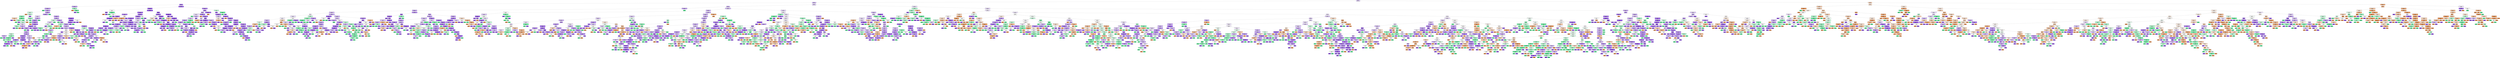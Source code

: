 digraph Tree {
node [shape=box, style="filled, rounded", color="black", fontname="helvetica"] ;
edge [fontname="helvetica"] ;
0 [label="B365H <= 2.77\ngini = 0.64\nsamples = 6224\nvalue = [2821, 2529, 4495]", fillcolor="#e1d0f9"] ;
1 [label="B365H <= 1.45\ngini = 0.6\nsamples = 4638\nvalue = [1515, 1915, 3932]", fillcolor="#d0b6f5"] ;
0 -> 1 [labeldistance=2.5, labelangle=45, headlabel="True"] ;
2 [label="B365D <= 4.88\ngini = 0.4\nsamples = 951\nvalue = [126, 256, 1148]", fillcolor="#a774ed"] ;
1 -> 2 ;
3 [label="average_weight_hometeam <= 183.91\ngini = 0.52\nsamples = 367\nvalue = [70, 141, 369]", fillcolor="#be98f1"] ;
2 -> 3 ;
4 [label="right_foot_percentage_awayteam <= 0.38\ngini = 0.51\nsamples = 362\nvalue = [67, 132, 367]", fillcolor="#bb94f1"] ;
3 -> 4 ;
5 [label="gini = 0.0\nsamples = 2\nvalue = [0, 3, 0]", fillcolor="#39e581"] ;
4 -> 5 ;
6 [label="average_weight_awayteam <= 162.41\ngini = 0.51\nsamples = 360\nvalue = [67, 129, 367]", fillcolor="#ba92f1"] ;
4 -> 6 ;
7 [label="last_three_matches_hometeam <= 2.5\ngini = 0.62\nsamples = 17\nvalue = [5, 13, 8]", fillcolor="#c8f8dc"] ;
6 -> 7 ;
8 [label="gini = 0.0\nsamples = 2\nvalue = [3, 0, 0]", fillcolor="#e58139"] ;
7 -> 8 ;
9 [label="average_age_awayteam <= 26.82\ngini = 0.55\nsamples = 15\nvalue = [2, 13, 8]", fillcolor="#bdf6d5"] ;
7 -> 9 ;
10 [label="average_rating_awayteam <= 65.79\ngini = 0.39\nsamples = 10\nvalue = [2, 13, 2]", fillcolor="#6eeca3"] ;
9 -> 10 ;
11 [label="last_three_matches_hometeam <= 5.5\ngini = 0.44\nsamples = 3\nvalue = [2, 0, 1]", fillcolor="#f2c09c"] ;
10 -> 11 ;
12 [label="gini = 0.0\nsamples = 1\nvalue = [0, 0, 1]", fillcolor="#8139e5"] ;
11 -> 12 ;
13 [label="gini = 0.0\nsamples = 2\nvalue = [2, 0, 0]", fillcolor="#e58139"] ;
11 -> 13 ;
14 [label="average_weight_hometeam <= 166.5\ngini = 0.13\nsamples = 7\nvalue = [0, 13, 1]", fillcolor="#48e78b"] ;
10 -> 14 ;
15 [label="average_weight_hometeam <= 161.18\ngini = 0.44\nsamples = 2\nvalue = [0, 2, 1]", fillcolor="#9cf2c0"] ;
14 -> 15 ;
16 [label="gini = 0.0\nsamples = 1\nvalue = [0, 2, 0]", fillcolor="#39e581"] ;
15 -> 16 ;
17 [label="gini = 0.0\nsamples = 1\nvalue = [0, 0, 1]", fillcolor="#8139e5"] ;
15 -> 17 ;
18 [label="gini = 0.0\nsamples = 5\nvalue = [0, 11, 0]", fillcolor="#39e581"] ;
14 -> 18 ;
19 [label="gini = 0.0\nsamples = 5\nvalue = [0, 0, 6]", fillcolor="#8139e5"] ;
9 -> 19 ;
20 [label="average_age_hometeam <= 30.23\ngini = 0.49\nsamples = 343\nvalue = [62, 116, 359]", fillcolor="#b68df0"] ;
6 -> 20 ;
21 [label="average_rating_awayteam <= 65.29\ngini = 0.49\nsamples = 341\nvalue = [62, 113, 359]", fillcolor="#b58bf0"] ;
20 -> 21 ;
22 [label="average_rating_hometeam <= 64.86\ngini = 0.54\nsamples = 50\nvalue = [5, 29, 42]", fillcolor="#dcc8f8"] ;
21 -> 22 ;
23 [label="average_age_awayteam <= 26.32\ngini = 0.52\nsamples = 13\nvalue = [3, 11, 3]", fillcolor="#8ef0b7"] ;
22 -> 23 ;
24 [label="stage <= 34.0\ngini = 0.64\nsamples = 9\nvalue = [3, 5, 3]", fillcolor="#cef8e0"] ;
23 -> 24 ;
25 [label="average_age_awayteam <= 24.18\ngini = 0.57\nsamples = 8\nvalue = [1, 5, 3]", fillcolor="#bdf6d5"] ;
24 -> 25 ;
26 [label="gini = 0.0\nsamples = 2\nvalue = [0, 3, 0]", fillcolor="#39e581"] ;
25 -> 26 ;
27 [label="average_height_awayteam <= 181.0\ngini = 0.61\nsamples = 6\nvalue = [1, 2, 3]", fillcolor="#e0cef8"] ;
25 -> 27 ;
28 [label="average_age_awayteam <= 25.45\ngini = 0.44\nsamples = 3\nvalue = [0, 2, 1]", fillcolor="#9cf2c0"] ;
27 -> 28 ;
29 [label="gini = 0.0\nsamples = 1\nvalue = [0, 0, 1]", fillcolor="#8139e5"] ;
28 -> 29 ;
30 [label="gini = 0.0\nsamples = 2\nvalue = [0, 2, 0]", fillcolor="#39e581"] ;
28 -> 30 ;
31 [label="average_weight_hometeam <= 163.45\ngini = 0.44\nsamples = 3\nvalue = [1, 0, 2]", fillcolor="#c09cf2"] ;
27 -> 31 ;
32 [label="gini = 0.0\nsamples = 1\nvalue = [1, 0, 0]", fillcolor="#e58139"] ;
31 -> 32 ;
33 [label="gini = 0.0\nsamples = 2\nvalue = [0, 0, 2]", fillcolor="#8139e5"] ;
31 -> 33 ;
34 [label="gini = 0.0\nsamples = 1\nvalue = [2, 0, 0]", fillcolor="#e58139"] ;
24 -> 34 ;
35 [label="gini = 0.0\nsamples = 4\nvalue = [0, 6, 0]", fillcolor="#39e581"] ;
23 -> 35 ;
36 [label="average_height_hometeam <= 183.59\ngini = 0.47\nsamples = 37\nvalue = [2, 18, 39]", fillcolor="#be9af2"] ;
22 -> 36 ;
37 [label="last_three_matches_awayteam <= 0.5\ngini = 0.38\nsamples = 33\nvalue = [2, 10, 39]", fillcolor="#a673ed"] ;
36 -> 37 ;
38 [label="gini = 0.0\nsamples = 2\nvalue = [0, 3, 0]", fillcolor="#39e581"] ;
37 -> 38 ;
39 [label="right_foot_percentage_awayteam <= 0.5\ngini = 0.32\nsamples = 31\nvalue = [2, 7, 39]", fillcolor="#9d64eb"] ;
37 -> 39 ;
40 [label="gini = 0.0\nsamples = 2\nvalue = [2, 0, 0]", fillcolor="#e58139"] ;
39 -> 40 ;
41 [label="right_foot_percentage_awayteam <= 0.86\ngini = 0.26\nsamples = 29\nvalue = [0, 7, 39]", fillcolor="#985dea"] ;
39 -> 41 ;
42 [label="average_rating_awayteam <= 63.05\ngini = 0.16\nsamples = 21\nvalue = [0, 3, 32]", fillcolor="#8d4ce7"] ;
41 -> 42 ;
43 [label="average_age_hometeam <= 24.41\ngini = 0.38\nsamples = 6\nvalue = [0, 3, 9]", fillcolor="#ab7bee"] ;
42 -> 43 ;
44 [label="gini = 0.0\nsamples = 1\nvalue = [0, 3, 0]", fillcolor="#39e581"] ;
43 -> 44 ;
45 [label="gini = 0.0\nsamples = 5\nvalue = [0, 0, 9]", fillcolor="#8139e5"] ;
43 -> 45 ;
46 [label="gini = 0.0\nsamples = 15\nvalue = [0, 0, 23]", fillcolor="#8139e5"] ;
42 -> 46 ;
47 [label="B365D <= 4.62\ngini = 0.46\nsamples = 8\nvalue = [0, 4, 7]", fillcolor="#c9aaf4"] ;
41 -> 47 ;
48 [label="average_height_awayteam <= 179.5\ngini = 0.24\nsamples = 5\nvalue = [0, 1, 6]", fillcolor="#965ae9"] ;
47 -> 48 ;
49 [label="gini = 0.0\nsamples = 1\nvalue = [0, 1, 0]", fillcolor="#39e581"] ;
48 -> 49 ;
50 [label="gini = 0.0\nsamples = 4\nvalue = [0, 0, 6]", fillcolor="#8139e5"] ;
48 -> 50 ;
51 [label="average_age_hometeam <= 24.41\ngini = 0.38\nsamples = 3\nvalue = [0, 3, 1]", fillcolor="#7beeab"] ;
47 -> 51 ;
52 [label="gini = 0.0\nsamples = 1\nvalue = [0, 0, 1]", fillcolor="#8139e5"] ;
51 -> 52 ;
53 [label="gini = 0.0\nsamples = 2\nvalue = [0, 3, 0]", fillcolor="#39e581"] ;
51 -> 53 ;
54 [label="gini = 0.0\nsamples = 4\nvalue = [0, 8, 0]", fillcolor="#39e581"] ;
36 -> 54 ;
55 [label="average_rating_hometeam <= 80.05\ngini = 0.47\nsamples = 291\nvalue = [57, 84, 317]", fillcolor="#b184ef"] ;
21 -> 55 ;
56 [label="average_rating_hometeam <= 69.19\ngini = 0.51\nsamples = 255\nvalue = [56, 83, 261]", fillcolor="#b890f0"] ;
55 -> 56 ;
57 [label="average_weight_hometeam <= 171.18\ngini = 0.54\nsamples = 11\nvalue = [1, 9, 6]", fillcolor="#c4f7d9"] ;
56 -> 57 ;
58 [label="average_weight_hometeam <= 169.18\ngini = 0.56\nsamples = 7\nvalue = [1, 4, 6]", fillcolor="#dbc6f8"] ;
57 -> 58 ;
59 [label="average_height_awayteam <= 180.05\ngini = 0.59\nsamples = 5\nvalue = [1, 4, 3]", fillcolor="#d7fae6"] ;
58 -> 59 ;
60 [label="gini = 0.0\nsamples = 1\nvalue = [0, 0, 2]", fillcolor="#8139e5"] ;
59 -> 60 ;
61 [label="average_age_hometeam <= 25.32\ngini = 0.5\nsamples = 4\nvalue = [1, 4, 1]", fillcolor="#88efb3"] ;
59 -> 61 ;
62 [label="right_foot_percentage_awayteam <= 0.64\ngini = 0.5\nsamples = 2\nvalue = [1, 0, 1]", fillcolor="#ffffff"] ;
61 -> 62 ;
63 [label="gini = 0.0\nsamples = 1\nvalue = [0, 0, 1]", fillcolor="#8139e5"] ;
62 -> 63 ;
64 [label="gini = 0.0\nsamples = 1\nvalue = [1, 0, 0]", fillcolor="#e58139"] ;
62 -> 64 ;
65 [label="gini = 0.0\nsamples = 2\nvalue = [0, 4, 0]", fillcolor="#39e581"] ;
61 -> 65 ;
66 [label="gini = 0.0\nsamples = 2\nvalue = [0, 0, 3]", fillcolor="#8139e5"] ;
58 -> 66 ;
67 [label="gini = 0.0\nsamples = 4\nvalue = [0, 5, 0]", fillcolor="#39e581"] ;
57 -> 67 ;
68 [label="average_height_hometeam <= 177.23\ngini = 0.5\nsamples = 244\nvalue = [55, 74, 255]", fillcolor="#b58bf0"] ;
56 -> 68 ;
69 [label="gini = 0.0\nsamples = 2\nvalue = [0, 3, 0]", fillcolor="#39e581"] ;
68 -> 69 ;
70 [label="stage <= 1.5\ngini = 0.5\nsamples = 242\nvalue = [55, 71, 255]", fillcolor="#b489f0"] ;
68 -> 70 ;
71 [label="average_height_hometeam <= 181.5\ngini = 0.54\nsamples = 6\nvalue = [3, 6, 1]", fillcolor="#aaf4c9"] ;
70 -> 71 ;
72 [label="average_weight_awayteam <= 171.82\ngini = 0.38\nsamples = 2\nvalue = [3, 1, 0]", fillcolor="#eeab7b"] ;
71 -> 72 ;
73 [label="gini = 0.0\nsamples = 1\nvalue = [3, 0, 0]", fillcolor="#e58139"] ;
72 -> 73 ;
74 [label="gini = 0.0\nsamples = 1\nvalue = [0, 1, 0]", fillcolor="#39e581"] ;
72 -> 74 ;
75 [label="B365H <= 1.42\ngini = 0.28\nsamples = 4\nvalue = [0, 5, 1]", fillcolor="#61ea9a"] ;
71 -> 75 ;
76 [label="gini = 0.0\nsamples = 3\nvalue = [0, 5, 0]", fillcolor="#39e581"] ;
75 -> 76 ;
77 [label="gini = 0.0\nsamples = 1\nvalue = [0, 0, 1]", fillcolor="#8139e5"] ;
75 -> 77 ;
78 [label="average_age_awayteam <= 27.32\ngini = 0.48\nsamples = 236\nvalue = [52, 65, 254]", fillcolor="#b185ef"] ;
70 -> 78 ;
79 [label="average_height_awayteam <= 183.32\ngini = 0.53\nsamples = 159\nvalue = [41, 50, 155]", fillcolor="#bc95f1"] ;
78 -> 79 ;
80 [label="average_age_awayteam <= 26.41\ngini = 0.58\nsamples = 127\nvalue = [38, 46, 111]", fillcolor="#c8a9f4"] ;
79 -> 80 ;
81 [label="last_three_matches_awayteam <= 6.5\ngini = 0.52\nsamples = 85\nvalue = [15, 33, 85]", fillcolor="#bd98f1"] ;
80 -> 81 ;
82 [label="average_age_hometeam <= 23.86\ngini = 0.49\nsamples = 75\nvalue = [15, 23, 80]", fillcolor="#b388ef"] ;
81 -> 82 ;
83 [label="average_age_hometeam <= 23.41\ngini = 0.48\nsamples = 13\nvalue = [0, 11, 7]", fillcolor="#b7f6d1"] ;
82 -> 83 ;
84 [label="average_age_hometeam <= 22.82\ngini = 0.44\nsamples = 6\nvalue = [0, 2, 4]", fillcolor="#c09cf2"] ;
83 -> 84 ;
85 [label="gini = 0.0\nsamples = 2\nvalue = [0, 2, 0]", fillcolor="#39e581"] ;
84 -> 85 ;
86 [label="gini = 0.0\nsamples = 4\nvalue = [0, 0, 4]", fillcolor="#8139e5"] ;
84 -> 86 ;
87 [label="average_weight_hometeam <= 167.95\ngini = 0.38\nsamples = 7\nvalue = [0, 9, 3]", fillcolor="#7beeab"] ;
83 -> 87 ;
88 [label="average_weight_hometeam <= 163.41\ngini = 0.18\nsamples = 5\nvalue = [0, 9, 1]", fillcolor="#4fe88f"] ;
87 -> 88 ;
89 [label="gini = 0.0\nsamples = 2\nvalue = [0, 6, 0]", fillcolor="#39e581"] ;
88 -> 89 ;
90 [label="average_height_awayteam <= 181.91\ngini = 0.38\nsamples = 3\nvalue = [0, 3, 1]", fillcolor="#7beeab"] ;
88 -> 90 ;
91 [label="gini = 0.0\nsamples = 2\nvalue = [0, 3, 0]", fillcolor="#39e581"] ;
90 -> 91 ;
92 [label="gini = 0.0\nsamples = 1\nvalue = [0, 0, 1]", fillcolor="#8139e5"] ;
90 -> 92 ;
93 [label="gini = 0.0\nsamples = 2\nvalue = [0, 0, 2]", fillcolor="#8139e5"] ;
87 -> 93 ;
94 [label="average_height_awayteam <= 181.68\ngini = 0.43\nsamples = 62\nvalue = [15, 12, 73]", fillcolor="#a978ed"] ;
82 -> 94 ;
95 [label="last_three_matches_hometeam <= 0.5\ngini = 0.22\nsamples = 35\nvalue = [3, 4, 51]", fillcolor="#9153e8"] ;
94 -> 95 ;
96 [label="gini = 0.0\nsamples = 1\nvalue = [1, 0, 0]", fillcolor="#e58139"] ;
95 -> 96 ;
97 [label="average_age_awayteam <= 25.41\ngini = 0.19\nsamples = 34\nvalue = [2, 4, 51]", fillcolor="#8f4fe8"] ;
95 -> 97 ;
98 [label="right_foot_percentage_hometeam <= 0.86\ngini = 0.36\nsamples = 12\nvalue = [2, 3, 18]", fillcolor="#a06aec"] ;
97 -> 98 ;
99 [label="B365H <= 1.42\ngini = 0.26\nsamples = 10\nvalue = [2, 1, 17]", fillcolor="#965ae9"] ;
98 -> 99 ;
100 [label="right_foot_percentage_awayteam <= 0.86\ngini = 0.12\nsamples = 7\nvalue = [0, 1, 14]", fillcolor="#8a47e7"] ;
99 -> 100 ;
101 [label="gini = 0.0\nsamples = 6\nvalue = [0, 0, 14]", fillcolor="#8139e5"] ;
100 -> 101 ;
102 [label="gini = 0.0\nsamples = 1\nvalue = [0, 1, 0]", fillcolor="#39e581"] ;
100 -> 102 ;
103 [label="stage <= 5.0\ngini = 0.48\nsamples = 3\nvalue = [2, 0, 3]", fillcolor="#d5bdf6"] ;
99 -> 103 ;
104 [label="gini = 0.0\nsamples = 1\nvalue = [2, 0, 0]", fillcolor="#e58139"] ;
103 -> 104 ;
105 [label="gini = 0.0\nsamples = 2\nvalue = [0, 0, 3]", fillcolor="#8139e5"] ;
103 -> 105 ;
106 [label="average_rating_hometeam <= 79.5\ngini = 0.44\nsamples = 2\nvalue = [0, 2, 1]", fillcolor="#9cf2c0"] ;
98 -> 106 ;
107 [label="gini = 0.0\nsamples = 1\nvalue = [0, 2, 0]", fillcolor="#39e581"] ;
106 -> 107 ;
108 [label="gini = 0.0\nsamples = 1\nvalue = [0, 0, 1]", fillcolor="#8139e5"] ;
106 -> 108 ;
109 [label="average_weight_awayteam <= 163.86\ngini = 0.06\nsamples = 22\nvalue = [0, 1, 33]", fillcolor="#853fe6"] ;
97 -> 109 ;
110 [label="last_three_matches_hometeam <= 7.5\ngini = 0.5\nsamples = 2\nvalue = [0, 1, 1]", fillcolor="#ffffff"] ;
109 -> 110 ;
111 [label="gini = 0.0\nsamples = 1\nvalue = [0, 1, 0]", fillcolor="#39e581"] ;
110 -> 111 ;
112 [label="gini = 0.0\nsamples = 1\nvalue = [0, 0, 1]", fillcolor="#8139e5"] ;
110 -> 112 ;
113 [label="gini = 0.0\nsamples = 20\nvalue = [0, 0, 32]", fillcolor="#8139e5"] ;
109 -> 113 ;
114 [label="average_weight_awayteam <= 176.82\ngini = 0.61\nsamples = 27\nvalue = [12, 8, 22]", fillcolor="#d5bdf6"] ;
94 -> 114 ;
115 [label="average_weight_awayteam <= 171.86\ngini = 0.58\nsamples = 25\nvalue = [8, 8, 22]", fillcolor="#c4a3f3"] ;
114 -> 115 ;
116 [label="stage <= 13.0\ngini = 0.47\nsamples = 12\nvalue = [8, 0, 13]", fillcolor="#cfb3f5"] ;
115 -> 116 ;
117 [label="gini = 0.0\nsamples = 5\nvalue = [0, 0, 8]", fillcolor="#8139e5"] ;
116 -> 117 ;
118 [label="stage <= 31.5\ngini = 0.47\nsamples = 7\nvalue = [8, 0, 5]", fillcolor="#f5d0b5"] ;
116 -> 118 ;
119 [label="average_rating_awayteam <= 70.95\ngini = 0.4\nsamples = 5\nvalue = [8, 0, 3]", fillcolor="#efb083"] ;
118 -> 119 ;
120 [label="right_foot_percentage_hometeam <= 0.59\ngini = 0.2\nsamples = 4\nvalue = [8, 0, 1]", fillcolor="#e89152"] ;
119 -> 120 ;
121 [label="gini = 0.0\nsamples = 1\nvalue = [0, 0, 1]", fillcolor="#8139e5"] ;
120 -> 121 ;
122 [label="gini = 0.0\nsamples = 3\nvalue = [8, 0, 0]", fillcolor="#e58139"] ;
120 -> 122 ;
123 [label="gini = 0.0\nsamples = 1\nvalue = [0, 0, 2]", fillcolor="#8139e5"] ;
119 -> 123 ;
124 [label="gini = 0.0\nsamples = 2\nvalue = [0, 0, 2]", fillcolor="#8139e5"] ;
118 -> 124 ;
125 [label="average_age_hometeam <= 26.64\ngini = 0.5\nsamples = 13\nvalue = [0, 8, 9]", fillcolor="#f1e9fc"] ;
115 -> 125 ;
126 [label="right_foot_percentage_awayteam <= 0.77\ngini = 0.38\nsamples = 10\nvalue = [0, 3, 9]", fillcolor="#ab7bee"] ;
125 -> 126 ;
127 [label="B365A <= 8.25\ngini = 0.38\nsamples = 3\nvalue = [0, 3, 1]", fillcolor="#7beeab"] ;
126 -> 127 ;
128 [label="gini = 0.0\nsamples = 2\nvalue = [0, 3, 0]", fillcolor="#39e581"] ;
127 -> 128 ;
129 [label="gini = 0.0\nsamples = 1\nvalue = [0, 0, 1]", fillcolor="#8139e5"] ;
127 -> 129 ;
130 [label="gini = 0.0\nsamples = 7\nvalue = [0, 0, 8]", fillcolor="#8139e5"] ;
126 -> 130 ;
131 [label="gini = 0.0\nsamples = 3\nvalue = [0, 5, 0]", fillcolor="#39e581"] ;
125 -> 131 ;
132 [label="gini = 0.0\nsamples = 2\nvalue = [4, 0, 0]", fillcolor="#e58139"] ;
114 -> 132 ;
133 [label="average_age_hometeam <= 28.36\ngini = 0.44\nsamples = 10\nvalue = [0, 10, 5]", fillcolor="#9cf2c0"] ;
81 -> 133 ;
134 [label="average_rating_hometeam <= 78.91\ngini = 0.36\nsamples = 8\nvalue = [0, 10, 3]", fillcolor="#74eda7"] ;
133 -> 134 ;
135 [label="stage <= 17.0\ngini = 0.17\nsamples = 7\nvalue = [0, 10, 1]", fillcolor="#4de88e"] ;
134 -> 135 ;
136 [label="average_rating_hometeam <= 72.32\ngini = 0.5\nsamples = 2\nvalue = [0, 1, 1]", fillcolor="#ffffff"] ;
135 -> 136 ;
137 [label="gini = 0.0\nsamples = 1\nvalue = [0, 1, 0]", fillcolor="#39e581"] ;
136 -> 137 ;
138 [label="gini = 0.0\nsamples = 1\nvalue = [0, 0, 1]", fillcolor="#8139e5"] ;
136 -> 138 ;
139 [label="gini = 0.0\nsamples = 5\nvalue = [0, 9, 0]", fillcolor="#39e581"] ;
135 -> 139 ;
140 [label="gini = 0.0\nsamples = 1\nvalue = [0, 0, 2]", fillcolor="#8139e5"] ;
134 -> 140 ;
141 [label="gini = 0.0\nsamples = 2\nvalue = [0, 0, 2]", fillcolor="#8139e5"] ;
133 -> 141 ;
142 [label="B365H <= 1.35\ngini = 0.64\nsamples = 42\nvalue = [23, 13, 26]", fillcolor="#f5f0fd"] ;
80 -> 142 ;
143 [label="gini = 0.0\nsamples = 3\nvalue = [0, 0, 6]", fillcolor="#8139e5"] ;
142 -> 143 ;
144 [label="average_weight_awayteam <= 171.14\ngini = 0.65\nsamples = 39\nvalue = [23, 13, 20]", fillcolor="#fdf5ef"] ;
142 -> 144 ;
145 [label="average_height_hometeam <= 179.86\ngini = 0.58\nsamples = 23\nvalue = [13, 3, 16]", fillcolor="#ebe0fb"] ;
144 -> 145 ;
146 [label="last_three_matches_awayteam <= 3.5\ngini = 0.49\nsamples = 10\nvalue = [11, 1, 5]", fillcolor="#f2c09c"] ;
145 -> 146 ;
147 [label="right_foot_percentage_awayteam <= 0.86\ngini = 0.47\nsamples = 6\nvalue = [3, 0, 5]", fillcolor="#cdb0f5"] ;
146 -> 147 ;
148 [label="average_height_awayteam <= 177.45\ngini = 0.28\nsamples = 5\nvalue = [1, 0, 5]", fillcolor="#9a61ea"] ;
147 -> 148 ;
149 [label="gini = 0.0\nsamples = 1\nvalue = [1, 0, 0]", fillcolor="#e58139"] ;
148 -> 149 ;
150 [label="gini = 0.0\nsamples = 4\nvalue = [0, 0, 5]", fillcolor="#8139e5"] ;
148 -> 150 ;
151 [label="gini = 0.0\nsamples = 1\nvalue = [2, 0, 0]", fillcolor="#e58139"] ;
147 -> 151 ;
152 [label="average_rating_hometeam <= 74.45\ngini = 0.2\nsamples = 4\nvalue = [8, 1, 0]", fillcolor="#e89152"] ;
146 -> 152 ;
153 [label="gini = 0.0\nsamples = 1\nvalue = [0, 1, 0]", fillcolor="#39e581"] ;
152 -> 153 ;
154 [label="gini = 0.0\nsamples = 3\nvalue = [8, 0, 0]", fillcolor="#e58139"] ;
152 -> 154 ;
155 [label="average_weight_awayteam <= 169.95\ngini = 0.43\nsamples = 13\nvalue = [2, 2, 11]", fillcolor="#a876ed"] ;
145 -> 155 ;
156 [label="average_age_hometeam <= 26.27\ngini = 0.53\nsamples = 10\nvalue = [2, 2, 7]", fillcolor="#b991f1"] ;
155 -> 156 ;
157 [label="gini = 0.0\nsamples = 4\nvalue = [0, 0, 5]", fillcolor="#8139e5"] ;
156 -> 157 ;
158 [label="stage <= 9.5\ngini = 0.67\nsamples = 6\nvalue = [2, 2, 2]", fillcolor="#ffffff"] ;
156 -> 158 ;
159 [label="gini = 0.0\nsamples = 2\nvalue = [0, 2, 0]", fillcolor="#39e581"] ;
158 -> 159 ;
160 [label="average_rating_awayteam <= 70.32\ngini = 0.5\nsamples = 4\nvalue = [2, 0, 2]", fillcolor="#ffffff"] ;
158 -> 160 ;
161 [label="gini = 0.0\nsamples = 2\nvalue = [0, 0, 2]", fillcolor="#8139e5"] ;
160 -> 161 ;
162 [label="gini = 0.0\nsamples = 2\nvalue = [2, 0, 0]", fillcolor="#e58139"] ;
160 -> 162 ;
163 [label="gini = 0.0\nsamples = 3\nvalue = [0, 0, 4]", fillcolor="#8139e5"] ;
155 -> 163 ;
164 [label="last_three_matches_awayteam <= 1.5\ngini = 0.62\nsamples = 16\nvalue = [10, 10, 4]", fillcolor="#ffffff"] ;
144 -> 164 ;
165 [label="average_weight_hometeam <= 176.86\ngini = 0.44\nsamples = 4\nvalue = [4, 0, 2]", fillcolor="#f2c09c"] ;
164 -> 165 ;
166 [label="gini = 0.0\nsamples = 2\nvalue = [4, 0, 0]", fillcolor="#e58139"] ;
165 -> 166 ;
167 [label="gini = 0.0\nsamples = 2\nvalue = [0, 0, 2]", fillcolor="#8139e5"] ;
165 -> 167 ;
168 [label="average_weight_hometeam <= 173.18\ngini = 0.57\nsamples = 12\nvalue = [6, 10, 2]", fillcolor="#bdf6d5"] ;
164 -> 168 ;
169 [label="gini = 0.0\nsamples = 5\nvalue = [0, 6, 0]", fillcolor="#39e581"] ;
168 -> 169 ;
170 [label="average_rating_hometeam <= 76.68\ngini = 0.61\nsamples = 7\nvalue = [6, 4, 2]", fillcolor="#f8e0ce"] ;
168 -> 170 ;
171 [label="gini = 0.0\nsamples = 2\nvalue = [0, 0, 2]", fillcolor="#8139e5"] ;
170 -> 171 ;
172 [label="stage <= 30.0\ngini = 0.48\nsamples = 5\nvalue = [6, 4, 0]", fillcolor="#f6d5bd"] ;
170 -> 172 ;
173 [label="gini = 0.0\nsamples = 3\nvalue = [6, 0, 0]", fillcolor="#e58139"] ;
172 -> 173 ;
174 [label="gini = 0.0\nsamples = 2\nvalue = [0, 4, 0]", fillcolor="#39e581"] ;
172 -> 174 ;
175 [label="last_three_matches_hometeam <= 2.5\ngini = 0.25\nsamples = 32\nvalue = [3, 4, 44]", fillcolor="#9456e9"] ;
79 -> 175 ;
176 [label="average_rating_hometeam <= 73.68\ngini = 0.44\nsamples = 2\nvalue = [2, 1, 0]", fillcolor="#f2c09c"] ;
175 -> 176 ;
177 [label="gini = 0.0\nsamples = 1\nvalue = [2, 0, 0]", fillcolor="#e58139"] ;
176 -> 177 ;
178 [label="gini = 0.0\nsamples = 1\nvalue = [0, 1, 0]", fillcolor="#39e581"] ;
176 -> 178 ;
179 [label="average_weight_awayteam <= 178.23\ngini = 0.16\nsamples = 30\nvalue = [1, 3, 44]", fillcolor="#8c4be7"] ;
175 -> 179 ;
180 [label="stage <= 4.0\ngini = 0.05\nsamples = 24\nvalue = [0, 1, 38]", fillcolor="#843ee6"] ;
179 -> 180 ;
181 [label="B365D <= 4.41\ngini = 0.32\nsamples = 3\nvalue = [0, 1, 4]", fillcolor="#a06aec"] ;
180 -> 181 ;
182 [label="gini = 0.0\nsamples = 1\nvalue = [0, 1, 0]", fillcolor="#39e581"] ;
181 -> 182 ;
183 [label="gini = 0.0\nsamples = 2\nvalue = [0, 0, 4]", fillcolor="#8139e5"] ;
181 -> 183 ;
184 [label="gini = 0.0\nsamples = 21\nvalue = [0, 0, 34]", fillcolor="#8139e5"] ;
180 -> 184 ;
185 [label="B365H <= 1.42\ngini = 0.49\nsamples = 6\nvalue = [1, 2, 6]", fillcolor="#b78ef0"] ;
179 -> 185 ;
186 [label="average_height_awayteam <= 184.5\ngini = 0.24\nsamples = 4\nvalue = [1, 0, 6]", fillcolor="#965ae9"] ;
185 -> 186 ;
187 [label="gini = 0.0\nsamples = 1\nvalue = [1, 0, 0]", fillcolor="#e58139"] ;
186 -> 187 ;
188 [label="gini = 0.0\nsamples = 3\nvalue = [0, 0, 6]", fillcolor="#8139e5"] ;
186 -> 188 ;
189 [label="gini = 0.0\nsamples = 2\nvalue = [0, 2, 0]", fillcolor="#39e581"] ;
185 -> 189 ;
190 [label="last_three_matches_hometeam <= 1.5\ngini = 0.35\nsamples = 77\nvalue = [11, 15, 99]", fillcolor="#9f68eb"] ;
78 -> 190 ;
191 [label="average_height_awayteam <= 181.64\ngini = 0.59\nsamples = 6\nvalue = [2, 5, 2]", fillcolor="#aaf4c9"] ;
190 -> 191 ;
192 [label="average_age_hometeam <= 28.95\ngini = 0.5\nsamples = 3\nvalue = [2, 0, 2]", fillcolor="#ffffff"] ;
191 -> 192 ;
193 [label="gini = 0.0\nsamples = 2\nvalue = [0, 0, 2]", fillcolor="#8139e5"] ;
192 -> 193 ;
194 [label="gini = 0.0\nsamples = 1\nvalue = [2, 0, 0]", fillcolor="#e58139"] ;
192 -> 194 ;
195 [label="gini = 0.0\nsamples = 3\nvalue = [0, 5, 0]", fillcolor="#39e581"] ;
191 -> 195 ;
196 [label="last_three_matches_awayteam <= 8.0\ngini = 0.29\nsamples = 71\nvalue = [9, 10, 97]", fillcolor="#985cea"] ;
190 -> 196 ;
197 [label="average_age_hometeam <= 27.5\ngini = 0.25\nsamples = 68\nvalue = [8, 8, 97]", fillcolor="#9457e9"] ;
196 -> 197 ;
198 [label="B365D <= 4.26\ngini = 0.36\nsamples = 46\nvalue = [8, 8, 58]", fillcolor="#a069eb"] ;
197 -> 198 ;
199 [label="gini = 0.0\nsamples = 12\nvalue = [0, 0, 19]", fillcolor="#8139e5"] ;
198 -> 199 ;
200 [label="last_three_matches_hometeam <= 6.5\ngini = 0.45\nsamples = 34\nvalue = [8, 8, 39]", fillcolor="#ac7cee"] ;
198 -> 200 ;
201 [label="average_rating_hometeam <= 77.95\ngini = 0.35\nsamples = 25\nvalue = [2, 7, 33]", fillcolor="#a16cec"] ;
200 -> 201 ;
202 [label="average_rating_hometeam <= 77.86\ngini = 0.45\nsamples = 18\nvalue = [2, 7, 21]", fillcolor="#b286ef"] ;
201 -> 202 ;
203 [label="average_weight_hometeam <= 167.36\ngini = 0.37\nsamples = 17\nvalue = [2, 4, 21]", fillcolor="#a26dec"] ;
202 -> 203 ;
204 [label="gini = 0.0\nsamples = 5\nvalue = [0, 0, 13]", fillcolor="#8139e5"] ;
203 -> 204 ;
205 [label="B365A <= 7.75\ngini = 0.57\nsamples = 12\nvalue = [2, 4, 8]", fillcolor="#cdb0f5"] ;
203 -> 205 ;
206 [label="right_foot_percentage_awayteam <= 0.81\ngini = 0.44\nsamples = 3\nvalue = [2, 1, 0]", fillcolor="#f2c09c"] ;
205 -> 206 ;
207 [label="gini = 0.0\nsamples = 2\nvalue = [2, 0, 0]", fillcolor="#e58139"] ;
206 -> 207 ;
208 [label="gini = 0.0\nsamples = 1\nvalue = [0, 1, 0]", fillcolor="#39e581"] ;
206 -> 208 ;
209 [label="average_age_awayteam <= 27.95\ngini = 0.4\nsamples = 9\nvalue = [0, 3, 8]", fillcolor="#b083ef"] ;
205 -> 209 ;
210 [label="gini = 0.0\nsamples = 2\nvalue = [0, 2, 0]", fillcolor="#39e581"] ;
209 -> 210 ;
211 [label="average_age_hometeam <= 26.95\ngini = 0.2\nsamples = 7\nvalue = [0, 1, 8]", fillcolor="#9152e8"] ;
209 -> 211 ;
212 [label="gini = 0.0\nsamples = 6\nvalue = [0, 0, 8]", fillcolor="#8139e5"] ;
211 -> 212 ;
213 [label="gini = 0.0\nsamples = 1\nvalue = [0, 1, 0]", fillcolor="#39e581"] ;
211 -> 213 ;
214 [label="gini = 0.0\nsamples = 1\nvalue = [0, 3, 0]", fillcolor="#39e581"] ;
202 -> 214 ;
215 [label="gini = 0.0\nsamples = 7\nvalue = [0, 0, 12]", fillcolor="#8139e5"] ;
201 -> 215 ;
216 [label="average_age_awayteam <= 27.77\ngini = 0.57\nsamples = 9\nvalue = [6, 1, 6]", fillcolor="#ffffff"] ;
200 -> 216 ;
217 [label="average_height_awayteam <= 182.86\ngini = 0.28\nsamples = 5\nvalue = [0, 1, 5]", fillcolor="#9a61ea"] ;
216 -> 217 ;
218 [label="B365D <= 4.62\ngini = 0.5\nsamples = 2\nvalue = [0, 1, 1]", fillcolor="#ffffff"] ;
217 -> 218 ;
219 [label="gini = 0.0\nsamples = 1\nvalue = [0, 0, 1]", fillcolor="#8139e5"] ;
218 -> 219 ;
220 [label="gini = 0.0\nsamples = 1\nvalue = [0, 1, 0]", fillcolor="#39e581"] ;
218 -> 220 ;
221 [label="gini = 0.0\nsamples = 3\nvalue = [0, 0, 4]", fillcolor="#8139e5"] ;
217 -> 221 ;
222 [label="average_rating_hometeam <= 76.41\ngini = 0.24\nsamples = 4\nvalue = [6, 0, 1]", fillcolor="#e9965a"] ;
216 -> 222 ;
223 [label="gini = 0.0\nsamples = 2\nvalue = [5, 0, 0]", fillcolor="#e58139"] ;
222 -> 223 ;
224 [label="average_age_awayteam <= 28.18\ngini = 0.5\nsamples = 2\nvalue = [1, 0, 1]", fillcolor="#ffffff"] ;
222 -> 224 ;
225 [label="gini = 0.0\nsamples = 1\nvalue = [1, 0, 0]", fillcolor="#e58139"] ;
224 -> 225 ;
226 [label="gini = 0.0\nsamples = 1\nvalue = [0, 0, 1]", fillcolor="#8139e5"] ;
224 -> 226 ;
227 [label="gini = 0.0\nsamples = 22\nvalue = [0, 0, 39]", fillcolor="#8139e5"] ;
197 -> 227 ;
228 [label="B365H <= 1.42\ngini = 0.44\nsamples = 3\nvalue = [1, 2, 0]", fillcolor="#9cf2c0"] ;
196 -> 228 ;
229 [label="gini = 0.0\nsamples = 1\nvalue = [1, 0, 0]", fillcolor="#e58139"] ;
228 -> 229 ;
230 [label="gini = 0.0\nsamples = 2\nvalue = [0, 2, 0]", fillcolor="#39e581"] ;
228 -> 230 ;
231 [label="average_weight_awayteam <= 181.14\ngini = 0.07\nsamples = 36\nvalue = [1, 1, 56]", fillcolor="#8540e6"] ;
55 -> 231 ;
232 [label="average_age_awayteam <= 25.32\ngini = 0.04\nsamples = 34\nvalue = [0, 1, 55]", fillcolor="#833de5"] ;
231 -> 232 ;
233 [label="average_age_hometeam <= 27.32\ngini = 0.14\nsamples = 8\nvalue = [0, 1, 12]", fillcolor="#8c49e7"] ;
232 -> 233 ;
234 [label="gini = 0.0\nsamples = 7\nvalue = [0, 0, 12]", fillcolor="#8139e5"] ;
233 -> 234 ;
235 [label="gini = 0.0\nsamples = 1\nvalue = [0, 1, 0]", fillcolor="#39e581"] ;
233 -> 235 ;
236 [label="gini = 0.0\nsamples = 26\nvalue = [0, 0, 43]", fillcolor="#8139e5"] ;
232 -> 236 ;
237 [label="average_weight_hometeam <= 176.59\ngini = 0.5\nsamples = 2\nvalue = [1, 0, 1]", fillcolor="#ffffff"] ;
231 -> 237 ;
238 [label="gini = 0.0\nsamples = 1\nvalue = [0, 0, 1]", fillcolor="#8139e5"] ;
237 -> 238 ;
239 [label="gini = 0.0\nsamples = 1\nvalue = [1, 0, 0]", fillcolor="#e58139"] ;
237 -> 239 ;
240 [label="gini = 0.0\nsamples = 2\nvalue = [0, 3, 0]", fillcolor="#39e581"] ;
20 -> 240 ;
241 [label="average_rating_hometeam <= 75.5\ngini = 0.52\nsamples = 5\nvalue = [3, 9, 2]", fillcolor="#93f1ba"] ;
3 -> 241 ;
242 [label="gini = 0.0\nsamples = 1\nvalue = [3, 0, 0]", fillcolor="#e58139"] ;
241 -> 242 ;
243 [label="average_age_awayteam <= 26.0\ngini = 0.3\nsamples = 4\nvalue = [0, 9, 2]", fillcolor="#65eb9d"] ;
241 -> 243 ;
244 [label="gini = 0.0\nsamples = 2\nvalue = [0, 0, 2]", fillcolor="#8139e5"] ;
243 -> 244 ;
245 [label="gini = 0.0\nsamples = 2\nvalue = [0, 9, 0]", fillcolor="#39e581"] ;
243 -> 245 ;
246 [label="average_weight_awayteam <= 170.5\ngini = 0.31\nsamples = 584\nvalue = [56, 115, 779]", fillcolor="#9b62ea"] ;
2 -> 246 ;
247 [label="average_age_hometeam <= 22.68\ngini = 0.24\nsamples = 358\nvalue = [25, 52, 505]", fillcolor="#9356e9"] ;
246 -> 247 ;
248 [label="last_three_matches_awayteam <= 2.5\ngini = 0.56\nsamples = 10\nvalue = [1, 7, 7]", fillcolor="#ffffff"] ;
247 -> 248 ;
249 [label="B365D <= 5.62\ngini = 0.24\nsamples = 4\nvalue = [1, 0, 6]", fillcolor="#965ae9"] ;
248 -> 249 ;
250 [label="gini = 0.0\nsamples = 1\nvalue = [1, 0, 0]", fillcolor="#e58139"] ;
249 -> 250 ;
251 [label="gini = 0.0\nsamples = 3\nvalue = [0, 0, 6]", fillcolor="#8139e5"] ;
249 -> 251 ;
252 [label="last_three_matches_awayteam <= 5.0\ngini = 0.22\nsamples = 6\nvalue = [0, 7, 1]", fillcolor="#55e993"] ;
248 -> 252 ;
253 [label="gini = 0.0\nsamples = 4\nvalue = [0, 6, 0]", fillcolor="#39e581"] ;
252 -> 253 ;
254 [label="average_rating_awayteam <= 62.09\ngini = 0.5\nsamples = 2\nvalue = [0, 1, 1]", fillcolor="#ffffff"] ;
252 -> 254 ;
255 [label="gini = 0.0\nsamples = 1\nvalue = [0, 1, 0]", fillcolor="#39e581"] ;
254 -> 255 ;
256 [label="gini = 0.0\nsamples = 1\nvalue = [0, 0, 1]", fillcolor="#8139e5"] ;
254 -> 256 ;
257 [label="right_foot_percentage_awayteam <= 0.81\ngini = 0.22\nsamples = 348\nvalue = [24, 45, 498]", fillcolor="#9253e8"] ;
247 -> 257 ;
258 [label="average_weight_hometeam <= 165.32\ngini = 0.28\nsamples = 204\nvalue = [16, 35, 262]", fillcolor="#985dea"] ;
257 -> 258 ;
259 [label="average_weight_hometeam <= 164.41\ngini = 0.36\nsamples = 32\nvalue = [11, 1, 40]", fillcolor="#a673ed"] ;
258 -> 259 ;
260 [label="average_age_hometeam <= 27.5\ngini = 0.23\nsamples = 25\nvalue = [4, 1, 34]", fillcolor="#9355e9"] ;
259 -> 260 ;
261 [label="right_foot_percentage_hometeam <= 0.59\ngini = 0.06\nsamples = 23\nvalue = [0, 1, 33]", fillcolor="#853fe6"] ;
260 -> 261 ;
262 [label="right_foot_percentage_hometeam <= 0.45\ngini = 0.5\nsamples = 2\nvalue = [0, 1, 1]", fillcolor="#ffffff"] ;
261 -> 262 ;
263 [label="gini = 0.0\nsamples = 1\nvalue = [0, 0, 1]", fillcolor="#8139e5"] ;
262 -> 263 ;
264 [label="gini = 0.0\nsamples = 1\nvalue = [0, 1, 0]", fillcolor="#39e581"] ;
262 -> 264 ;
265 [label="gini = 0.0\nsamples = 21\nvalue = [0, 0, 32]", fillcolor="#8139e5"] ;
261 -> 265 ;
266 [label="average_height_hometeam <= 175.73\ngini = 0.32\nsamples = 2\nvalue = [4, 0, 1]", fillcolor="#eca06a"] ;
260 -> 266 ;
267 [label="gini = 0.0\nsamples = 1\nvalue = [4, 0, 0]", fillcolor="#e58139"] ;
266 -> 267 ;
268 [label="gini = 0.0\nsamples = 1\nvalue = [0, 0, 1]", fillcolor="#8139e5"] ;
266 -> 268 ;
269 [label="B365H <= 1.24\ngini = 0.5\nsamples = 7\nvalue = [7, 0, 6]", fillcolor="#fbede3"] ;
259 -> 269 ;
270 [label="right_foot_percentage_awayteam <= 0.68\ngini = 0.22\nsamples = 4\nvalue = [7, 0, 1]", fillcolor="#e99355"] ;
269 -> 270 ;
271 [label="gini = 0.0\nsamples = 3\nvalue = [7, 0, 0]", fillcolor="#e58139"] ;
270 -> 271 ;
272 [label="gini = 0.0\nsamples = 1\nvalue = [0, 0, 1]", fillcolor="#8139e5"] ;
270 -> 272 ;
273 [label="gini = 0.0\nsamples = 3\nvalue = [0, 0, 5]", fillcolor="#8139e5"] ;
269 -> 273 ;
274 [label="average_age_hometeam <= 29.23\ngini = 0.26\nsamples = 172\nvalue = [5, 34, 222]", fillcolor="#975be9"] ;
258 -> 274 ;
275 [label="average_rating_awayteam <= 72.91\ngini = 0.25\nsamples = 168\nvalue = [5, 31, 219]", fillcolor="#9559e9"] ;
274 -> 275 ;
276 [label="right_foot_percentage_hometeam <= 0.59\ngini = 0.19\nsamples = 145\nvalue = [1, 22, 195]", fillcolor="#9050e8"] ;
275 -> 276 ;
277 [label="last_three_matches_awayteam <= 3.5\ngini = 0.49\nsamples = 9\nvalue = [0, 5, 7]", fillcolor="#dbc6f8"] ;
276 -> 277 ;
278 [label="stage <= 20.5\ngini = 0.47\nsamples = 6\nvalue = [0, 5, 3]", fillcolor="#b0f5cd"] ;
277 -> 278 ;
279 [label="gini = 0.0\nsamples = 3\nvalue = [0, 5, 0]", fillcolor="#39e581"] ;
278 -> 279 ;
280 [label="gini = 0.0\nsamples = 3\nvalue = [0, 0, 3]", fillcolor="#8139e5"] ;
278 -> 280 ;
281 [label="gini = 0.0\nsamples = 3\nvalue = [0, 0, 4]", fillcolor="#8139e5"] ;
277 -> 281 ;
282 [label="B365A <= 11.5\ngini = 0.16\nsamples = 136\nvalue = [1, 17, 188]", fillcolor="#8d4ce7"] ;
276 -> 282 ;
283 [label="average_rating_awayteam <= 69.05\ngini = 0.32\nsamples = 50\nvalue = [1, 14, 63]", fillcolor="#9f67eb"] ;
282 -> 283 ;
284 [label="right_foot_percentage_awayteam <= 0.71\ngini = 0.23\nsamples = 37\nvalue = [1, 6, 47]", fillcolor="#9356e9"] ;
283 -> 284 ;
285 [label="average_weight_hometeam <= 166.77\ngini = 0.07\nsamples = 18\nvalue = [0, 1, 28]", fillcolor="#8640e6"] ;
284 -> 285 ;
286 [label="average_rating_hometeam <= 72.5\ngini = 0.24\nsamples = 5\nvalue = [0, 1, 6]", fillcolor="#965ae9"] ;
285 -> 286 ;
287 [label="gini = 0.0\nsamples = 4\nvalue = [0, 0, 6]", fillcolor="#8139e5"] ;
286 -> 287 ;
288 [label="gini = 0.0\nsamples = 1\nvalue = [0, 1, 0]", fillcolor="#39e581"] ;
286 -> 288 ;
289 [label="gini = 0.0\nsamples = 13\nvalue = [0, 0, 22]", fillcolor="#8139e5"] ;
285 -> 289 ;
290 [label="average_height_awayteam <= 181.41\ngini = 0.38\nsamples = 19\nvalue = [1, 5, 19]", fillcolor="#a774ed"] ;
284 -> 290 ;
291 [label="last_three_matches_hometeam <= 8.0\ngini = 0.27\nsamples = 15\nvalue = [0, 3, 16]", fillcolor="#995eea"] ;
290 -> 291 ;
292 [label="average_rating_hometeam <= 73.59\ngini = 0.12\nsamples = 12\nvalue = [0, 1, 15]", fillcolor="#8946e7"] ;
291 -> 292 ;
293 [label="gini = 0.0\nsamples = 10\nvalue = [0, 0, 14]", fillcolor="#8139e5"] ;
292 -> 293 ;
294 [label="right_foot_percentage_hometeam <= 0.68\ngini = 0.5\nsamples = 2\nvalue = [0, 1, 1]", fillcolor="#ffffff"] ;
292 -> 294 ;
295 [label="gini = 0.0\nsamples = 1\nvalue = [0, 0, 1]", fillcolor="#8139e5"] ;
294 -> 295 ;
296 [label="gini = 0.0\nsamples = 1\nvalue = [0, 1, 0]", fillcolor="#39e581"] ;
294 -> 296 ;
297 [label="right_foot_percentage_hometeam <= 0.77\ngini = 0.44\nsamples = 3\nvalue = [0, 2, 1]", fillcolor="#9cf2c0"] ;
291 -> 297 ;
298 [label="gini = 0.0\nsamples = 1\nvalue = [0, 0, 1]", fillcolor="#8139e5"] ;
297 -> 298 ;
299 [label="gini = 0.0\nsamples = 2\nvalue = [0, 2, 0]", fillcolor="#39e581"] ;
297 -> 299 ;
300 [label="average_height_hometeam <= 181.36\ngini = 0.61\nsamples = 4\nvalue = [1, 2, 3]", fillcolor="#e0cef8"] ;
290 -> 300 ;
301 [label="right_foot_percentage_hometeam <= 0.68\ngini = 0.44\nsamples = 2\nvalue = [1, 2, 0]", fillcolor="#9cf2c0"] ;
300 -> 301 ;
302 [label="gini = 0.0\nsamples = 1\nvalue = [1, 0, 0]", fillcolor="#e58139"] ;
301 -> 302 ;
303 [label="gini = 0.0\nsamples = 1\nvalue = [0, 2, 0]", fillcolor="#39e581"] ;
301 -> 303 ;
304 [label="gini = 0.0\nsamples = 2\nvalue = [0, 0, 3]", fillcolor="#8139e5"] ;
300 -> 304 ;
305 [label="average_rating_awayteam <= 71.18\ngini = 0.44\nsamples = 13\nvalue = [0, 8, 16]", fillcolor="#c09cf2"] ;
283 -> 305 ;
306 [label="average_height_awayteam <= 179.86\ngini = 0.41\nsamples = 4\nvalue = [0, 5, 2]", fillcolor="#88efb3"] ;
305 -> 306 ;
307 [label="gini = 0.0\nsamples = 1\nvalue = [0, 0, 2]", fillcolor="#8139e5"] ;
306 -> 307 ;
308 [label="gini = 0.0\nsamples = 3\nvalue = [0, 5, 0]", fillcolor="#39e581"] ;
306 -> 308 ;
309 [label="last_three_matches_hometeam <= 4.5\ngini = 0.29\nsamples = 9\nvalue = [0, 3, 14]", fillcolor="#9c63eb"] ;
305 -> 309 ;
310 [label="average_rating_hometeam <= 80.32\ngini = 0.5\nsamples = 4\nvalue = [0, 3, 3]", fillcolor="#ffffff"] ;
309 -> 310 ;
311 [label="gini = 0.0\nsamples = 2\nvalue = [0, 3, 0]", fillcolor="#39e581"] ;
310 -> 311 ;
312 [label="gini = 0.0\nsamples = 2\nvalue = [0, 0, 3]", fillcolor="#8139e5"] ;
310 -> 312 ;
313 [label="gini = 0.0\nsamples = 5\nvalue = [0, 0, 11]", fillcolor="#8139e5"] ;
309 -> 313 ;
314 [label="last_three_matches_awayteam <= 2.5\ngini = 0.05\nsamples = 86\nvalue = [0, 3, 125]", fillcolor="#843ee6"] ;
282 -> 314 ;
315 [label="average_weight_awayteam <= 167.95\ngini = 0.1\nsamples = 37\nvalue = [0, 3, 51]", fillcolor="#8845e7"] ;
314 -> 315 ;
316 [label="gini = 0.0\nsamples = 21\nvalue = [0, 0, 31]", fillcolor="#8139e5"] ;
315 -> 316 ;
317 [label="B365D <= 6.38\ngini = 0.23\nsamples = 16\nvalue = [0, 3, 20]", fillcolor="#9457e9"] ;
315 -> 317 ;
318 [label="gini = 0.0\nsamples = 7\nvalue = [0, 0, 11]", fillcolor="#8139e5"] ;
317 -> 318 ;
319 [label="right_foot_percentage_hometeam <= 0.77\ngini = 0.38\nsamples = 9\nvalue = [0, 3, 9]", fillcolor="#ab7bee"] ;
317 -> 319 ;
320 [label="average_weight_hometeam <= 172.18\ngini = 0.2\nsamples = 6\nvalue = [0, 1, 8]", fillcolor="#9152e8"] ;
319 -> 320 ;
321 [label="gini = 0.0\nsamples = 1\nvalue = [0, 1, 0]", fillcolor="#39e581"] ;
320 -> 321 ;
322 [label="gini = 0.0\nsamples = 5\nvalue = [0, 0, 8]", fillcolor="#8139e5"] ;
320 -> 322 ;
323 [label="average_age_awayteam <= 25.05\ngini = 0.44\nsamples = 3\nvalue = [0, 2, 1]", fillcolor="#9cf2c0"] ;
319 -> 323 ;
324 [label="gini = 0.0\nsamples = 1\nvalue = [0, 0, 1]", fillcolor="#8139e5"] ;
323 -> 324 ;
325 [label="gini = 0.0\nsamples = 2\nvalue = [0, 2, 0]", fillcolor="#39e581"] ;
323 -> 325 ;
326 [label="gini = 0.0\nsamples = 49\nvalue = [0, 0, 74]", fillcolor="#8139e5"] ;
314 -> 326 ;
327 [label="last_three_matches_hometeam <= 8.0\ngini = 0.51\nsamples = 23\nvalue = [4, 9, 24]", fillcolor="#bc95f1"] ;
275 -> 327 ;
328 [label="average_height_hometeam <= 183.91\ngini = 0.62\nsamples = 13\nvalue = [4, 8, 11]", fillcolor="#e6d7fa"] ;
327 -> 328 ;
329 [label="average_rating_hometeam <= 79.77\ngini = 0.6\nsamples = 11\nvalue = [4, 5, 11]", fillcolor="#cdb0f5"] ;
328 -> 329 ;
330 [label="last_three_matches_awayteam <= 3.5\ngini = 0.58\nsamples = 5\nvalue = [4, 5, 1]", fillcolor="#defbea"] ;
329 -> 330 ;
331 [label="gini = 0.0\nsamples = 2\nvalue = [0, 5, 0]", fillcolor="#39e581"] ;
330 -> 331 ;
332 [label="stage <= 17.5\ngini = 0.32\nsamples = 3\nvalue = [4, 0, 1]", fillcolor="#eca06a"] ;
330 -> 332 ;
333 [label="gini = 0.0\nsamples = 2\nvalue = [4, 0, 0]", fillcolor="#e58139"] ;
332 -> 333 ;
334 [label="gini = 0.0\nsamples = 1\nvalue = [0, 0, 1]", fillcolor="#8139e5"] ;
332 -> 334 ;
335 [label="gini = 0.0\nsamples = 6\nvalue = [0, 0, 10]", fillcolor="#8139e5"] ;
329 -> 335 ;
336 [label="gini = 0.0\nsamples = 2\nvalue = [0, 3, 0]", fillcolor="#39e581"] ;
328 -> 336 ;
337 [label="B365A <= 18.0\ngini = 0.13\nsamples = 10\nvalue = [0, 1, 13]", fillcolor="#8b48e7"] ;
327 -> 337 ;
338 [label="gini = 0.0\nsamples = 9\nvalue = [0, 0, 13]", fillcolor="#8139e5"] ;
337 -> 338 ;
339 [label="gini = 0.0\nsamples = 1\nvalue = [0, 1, 0]", fillcolor="#39e581"] ;
337 -> 339 ;
340 [label="B365H <= 1.27\ngini = 0.5\nsamples = 4\nvalue = [0, 3, 3]", fillcolor="#ffffff"] ;
274 -> 340 ;
341 [label="gini = 0.0\nsamples = 2\nvalue = [0, 3, 0]", fillcolor="#39e581"] ;
340 -> 341 ;
342 [label="gini = 0.0\nsamples = 2\nvalue = [0, 0, 3]", fillcolor="#8139e5"] ;
340 -> 342 ;
343 [label="B365D <= 6.38\ngini = 0.13\nsamples = 144\nvalue = [8, 10, 236]", fillcolor="#8a48e7"] ;
257 -> 343 ;
344 [label="average_age_awayteam <= 23.77\ngini = 0.22\nsamples = 70\nvalue = [6, 9, 107]", fillcolor="#9253e8"] ;
343 -> 344 ;
345 [label="last_three_matches_hometeam <= 6.5\ngini = 0.66\nsamples = 6\nvalue = [3, 2, 3]", fillcolor="#ffffff"] ;
344 -> 345 ;
346 [label="average_age_awayteam <= 23.59\ngini = 0.61\nsamples = 5\nvalue = [3, 2, 1]", fillcolor="#f8e0ce"] ;
345 -> 346 ;
347 [label="average_weight_awayteam <= 163.68\ngini = 0.44\nsamples = 3\nvalue = [0, 2, 1]", fillcolor="#9cf2c0"] ;
346 -> 347 ;
348 [label="gini = 0.0\nsamples = 1\nvalue = [0, 0, 1]", fillcolor="#8139e5"] ;
347 -> 348 ;
349 [label="gini = 0.0\nsamples = 2\nvalue = [0, 2, 0]", fillcolor="#39e581"] ;
347 -> 349 ;
350 [label="gini = 0.0\nsamples = 2\nvalue = [3, 0, 0]", fillcolor="#e58139"] ;
346 -> 350 ;
351 [label="gini = 0.0\nsamples = 1\nvalue = [0, 0, 2]", fillcolor="#8139e5"] ;
345 -> 351 ;
352 [label="average_age_awayteam <= 28.59\ngini = 0.16\nsamples = 64\nvalue = [3, 7, 104]", fillcolor="#8d4ce7"] ;
344 -> 352 ;
353 [label="stage <= 5.5\ngini = 0.15\nsamples = 63\nvalue = [3, 6, 104]", fillcolor="#8c4ae7"] ;
352 -> 353 ;
354 [label="last_three_matches_awayteam <= 5.0\ngini = 0.42\nsamples = 6\nvalue = [0, 3, 7]", fillcolor="#b78ef0"] ;
353 -> 354 ;
355 [label="gini = 0.0\nsamples = 3\nvalue = [0, 0, 6]", fillcolor="#8139e5"] ;
354 -> 355 ;
356 [label="average_weight_hometeam <= 164.64\ngini = 0.38\nsamples = 3\nvalue = [0, 3, 1]", fillcolor="#7beeab"] ;
354 -> 356 ;
357 [label="gini = 0.0\nsamples = 2\nvalue = [0, 3, 0]", fillcolor="#39e581"] ;
356 -> 357 ;
358 [label="gini = 0.0\nsamples = 1\nvalue = [0, 0, 1]", fillcolor="#8139e5"] ;
356 -> 358 ;
359 [label="right_foot_percentage_hometeam <= 0.59\ngini = 0.11\nsamples = 57\nvalue = [3, 3, 97]", fillcolor="#8945e7"] ;
353 -> 359 ;
360 [label="B365H <= 1.21\ngini = 0.44\nsamples = 4\nvalue = [2, 0, 4]", fillcolor="#c09cf2"] ;
359 -> 360 ;
361 [label="gini = 0.0\nsamples = 1\nvalue = [2, 0, 0]", fillcolor="#e58139"] ;
360 -> 361 ;
362 [label="gini = 0.0\nsamples = 3\nvalue = [0, 0, 4]", fillcolor="#8139e5"] ;
360 -> 362 ;
363 [label="B365A <= 14.0\ngini = 0.08\nsamples = 53\nvalue = [1, 3, 93]", fillcolor="#8641e6"] ;
359 -> 363 ;
364 [label="average_weight_hometeam <= 179.23\ngini = 0.05\nsamples = 44\nvalue = [1, 1, 81]", fillcolor="#843ee6"] ;
363 -> 364 ;
365 [label="average_height_awayteam <= 182.64\ngini = 0.02\nsamples = 43\nvalue = [1, 0, 81]", fillcolor="#833be5"] ;
364 -> 365 ;
366 [label="gini = 0.0\nsamples = 40\nvalue = [0, 0, 77]", fillcolor="#8139e5"] ;
365 -> 366 ;
367 [label="B365A <= 11.0\ngini = 0.32\nsamples = 3\nvalue = [1, 0, 4]", fillcolor="#a06aec"] ;
365 -> 367 ;
368 [label="gini = 0.0\nsamples = 2\nvalue = [0, 0, 4]", fillcolor="#8139e5"] ;
367 -> 368 ;
369 [label="gini = 0.0\nsamples = 1\nvalue = [1, 0, 0]", fillcolor="#e58139"] ;
367 -> 369 ;
370 [label="gini = 0.0\nsamples = 1\nvalue = [0, 1, 0]", fillcolor="#39e581"] ;
364 -> 370 ;
371 [label="average_age_hometeam <= 29.18\ngini = 0.24\nsamples = 9\nvalue = [0, 2, 12]", fillcolor="#965ae9"] ;
363 -> 371 ;
372 [label="average_height_awayteam <= 182.23\ngini = 0.14\nsamples = 8\nvalue = [0, 1, 12]", fillcolor="#8c49e7"] ;
371 -> 372 ;
373 [label="gini = 0.0\nsamples = 6\nvalue = [0, 0, 9]", fillcolor="#8139e5"] ;
372 -> 373 ;
374 [label="average_rating_hometeam <= 73.05\ngini = 0.38\nsamples = 2\nvalue = [0, 1, 3]", fillcolor="#ab7bee"] ;
372 -> 374 ;
375 [label="gini = 0.0\nsamples = 1\nvalue = [0, 1, 0]", fillcolor="#39e581"] ;
374 -> 375 ;
376 [label="gini = 0.0\nsamples = 1\nvalue = [0, 0, 3]", fillcolor="#8139e5"] ;
374 -> 376 ;
377 [label="gini = 0.0\nsamples = 1\nvalue = [0, 1, 0]", fillcolor="#39e581"] ;
371 -> 377 ;
378 [label="gini = 0.0\nsamples = 1\nvalue = [0, 1, 0]", fillcolor="#39e581"] ;
352 -> 378 ;
379 [label="average_height_hometeam <= 179.95\ngini = 0.04\nsamples = 74\nvalue = [2, 1, 129]", fillcolor="#843ee6"] ;
343 -> 379 ;
380 [label="stage <= 11.0\ngini = 0.17\nsamples = 20\nvalue = [2, 1, 30]", fillcolor="#8d4ce8"] ;
379 -> 380 ;
381 [label="average_rating_awayteam <= 68.73\ngini = 0.44\nsamples = 2\nvalue = [2, 0, 1]", fillcolor="#f2c09c"] ;
380 -> 381 ;
382 [label="gini = 0.0\nsamples = 1\nvalue = [2, 0, 0]", fillcolor="#e58139"] ;
381 -> 382 ;
383 [label="gini = 0.0\nsamples = 1\nvalue = [0, 0, 1]", fillcolor="#8139e5"] ;
381 -> 383 ;
384 [label="average_weight_awayteam <= 165.0\ngini = 0.06\nsamples = 18\nvalue = [0, 1, 29]", fillcolor="#8540e6"] ;
380 -> 384 ;
385 [label="B365H <= 1.12\ngini = 0.24\nsamples = 4\nvalue = [0, 1, 6]", fillcolor="#965ae9"] ;
384 -> 385 ;
386 [label="gini = 0.0\nsamples = 3\nvalue = [0, 0, 6]", fillcolor="#8139e5"] ;
385 -> 386 ;
387 [label="gini = 0.0\nsamples = 1\nvalue = [0, 1, 0]", fillcolor="#39e581"] ;
385 -> 387 ;
388 [label="gini = 0.0\nsamples = 14\nvalue = [0, 0, 23]", fillcolor="#8139e5"] ;
384 -> 388 ;
389 [label="gini = 0.0\nsamples = 54\nvalue = [0, 0, 99]", fillcolor="#8139e5"] ;
379 -> 389 ;
390 [label="average_height_hometeam <= 184.82\ngini = 0.41\nsamples = 226\nvalue = [31, 63, 274]", fillcolor="#a876ed"] ;
246 -> 390 ;
391 [label="B365D <= 5.88\ngini = 0.4\nsamples = 221\nvalue = [31, 57, 270]", fillcolor="#a673ed"] ;
390 -> 391 ;
392 [label="stage <= 21.5\ngini = 0.5\nsamples = 89\nvalue = [14, 37, 96]", fillcolor="#bb95f1"] ;
391 -> 392 ;
393 [label="average_weight_awayteam <= 170.68\ngini = 0.54\nsamples = 51\nvalue = [4, 32, 42]", fillcolor="#e4d4f9"] ;
392 -> 393 ;
394 [label="gini = 0.0\nsamples = 4\nvalue = [0, 9, 0]", fillcolor="#39e581"] ;
393 -> 394 ;
395 [label="average_rating_hometeam <= 81.32\ngini = 0.52\nsamples = 47\nvalue = [4, 23, 42]", fillcolor="#cbadf4"] ;
393 -> 395 ;
396 [label="average_weight_hometeam <= 176.41\ngini = 0.53\nsamples = 44\nvalue = [4, 23, 37]", fillcolor="#d4bbf6"] ;
395 -> 396 ;
397 [label="average_rating_hometeam <= 80.91\ngini = 0.44\nsamples = 36\nvalue = [3, 12, 36]", fillcolor="#b185ef"] ;
396 -> 397 ;
398 [label="average_rating_hometeam <= 69.09\ngini = 0.4\nsamples = 35\nvalue = [3, 9, 36]", fillcolor="#a876ed"] ;
397 -> 398 ;
399 [label="last_three_matches_awayteam <= 0.5\ngini = 0.61\nsamples = 6\nvalue = [1, 3, 3]", fillcolor="#ffffff"] ;
398 -> 399 ;
400 [label="gini = 0.0\nsamples = 1\nvalue = [0, 2, 0]", fillcolor="#39e581"] ;
399 -> 400 ;
401 [label="B365A <= 9.25\ngini = 0.56\nsamples = 5\nvalue = [1, 1, 3]", fillcolor="#c09cf2"] ;
399 -> 401 ;
402 [label="last_three_matches_hometeam <= 2.5\ngini = 0.5\nsamples = 2\nvalue = [1, 1, 0]", fillcolor="#ffffff"] ;
401 -> 402 ;
403 [label="gini = 0.0\nsamples = 1\nvalue = [1, 0, 0]", fillcolor="#e58139"] ;
402 -> 403 ;
404 [label="gini = 0.0\nsamples = 1\nvalue = [0, 1, 0]", fillcolor="#39e581"] ;
402 -> 404 ;
405 [label="gini = 0.0\nsamples = 3\nvalue = [0, 0, 3]", fillcolor="#8139e5"] ;
401 -> 405 ;
406 [label="average_age_hometeam <= 29.23\ngini = 0.33\nsamples = 29\nvalue = [2, 6, 33]", fillcolor="#9e66eb"] ;
398 -> 406 ;
407 [label="B365H <= 1.27\ngini = 0.28\nsamples = 27\nvalue = [2, 4, 32]", fillcolor="#975cea"] ;
406 -> 407 ;
408 [label="average_weight_hometeam <= 172.68\ngini = 0.57\nsamples = 8\nvalue = [1, 3, 5]", fillcolor="#d5bdf6"] ;
407 -> 408 ;
409 [label="gini = 0.0\nsamples = 3\nvalue = [0, 3, 0]", fillcolor="#39e581"] ;
408 -> 409 ;
410 [label="last_three_matches_hometeam <= 6.5\ngini = 0.28\nsamples = 5\nvalue = [1, 0, 5]", fillcolor="#9a61ea"] ;
408 -> 410 ;
411 [label="gini = 0.0\nsamples = 4\nvalue = [0, 0, 5]", fillcolor="#8139e5"] ;
410 -> 411 ;
412 [label="gini = 0.0\nsamples = 1\nvalue = [1, 0, 0]", fillcolor="#e58139"] ;
410 -> 412 ;
413 [label="B365D <= 5.62\ngini = 0.13\nsamples = 19\nvalue = [1, 1, 27]", fillcolor="#8a47e7"] ;
407 -> 413 ;
414 [label="last_three_matches_hometeam <= 5.5\ngini = 0.07\nsamples = 18\nvalue = [0, 1, 27]", fillcolor="#8640e6"] ;
413 -> 414 ;
415 [label="right_foot_percentage_hometeam <= 0.68\ngini = 0.15\nsamples = 9\nvalue = [0, 1, 11]", fillcolor="#8c4be7"] ;
414 -> 415 ;
416 [label="average_rating_hometeam <= 77.27\ngini = 0.38\nsamples = 4\nvalue = [0, 1, 3]", fillcolor="#ab7bee"] ;
415 -> 416 ;
417 [label="gini = 0.0\nsamples = 3\nvalue = [0, 0, 3]", fillcolor="#8139e5"] ;
416 -> 417 ;
418 [label="gini = 0.0\nsamples = 1\nvalue = [0, 1, 0]", fillcolor="#39e581"] ;
416 -> 418 ;
419 [label="gini = 0.0\nsamples = 5\nvalue = [0, 0, 8]", fillcolor="#8139e5"] ;
415 -> 419 ;
420 [label="gini = 0.0\nsamples = 9\nvalue = [0, 0, 16]", fillcolor="#8139e5"] ;
414 -> 420 ;
421 [label="gini = 0.0\nsamples = 1\nvalue = [1, 0, 0]", fillcolor="#e58139"] ;
413 -> 421 ;
422 [label="B365H <= 1.28\ngini = 0.44\nsamples = 2\nvalue = [0, 2, 1]", fillcolor="#9cf2c0"] ;
406 -> 422 ;
423 [label="gini = 0.0\nsamples = 1\nvalue = [0, 0, 1]", fillcolor="#8139e5"] ;
422 -> 423 ;
424 [label="gini = 0.0\nsamples = 1\nvalue = [0, 2, 0]", fillcolor="#39e581"] ;
422 -> 424 ;
425 [label="gini = 0.0\nsamples = 1\nvalue = [0, 3, 0]", fillcolor="#39e581"] ;
397 -> 425 ;
426 [label="average_rating_hometeam <= 79.64\ngini = 0.27\nsamples = 8\nvalue = [1, 11, 1]", fillcolor="#5ae996"] ;
396 -> 426 ;
427 [label="average_age_awayteam <= 26.23\ngini = 0.15\nsamples = 7\nvalue = [0, 11, 1]", fillcolor="#4be78c"] ;
426 -> 427 ;
428 [label="gini = 0.0\nsamples = 1\nvalue = [0, 0, 1]", fillcolor="#8139e5"] ;
427 -> 428 ;
429 [label="gini = 0.0\nsamples = 6\nvalue = [0, 11, 0]", fillcolor="#39e581"] ;
427 -> 429 ;
430 [label="gini = 0.0\nsamples = 1\nvalue = [1, 0, 0]", fillcolor="#e58139"] ;
426 -> 430 ;
431 [label="gini = 0.0\nsamples = 3\nvalue = [0, 0, 5]", fillcolor="#8139e5"] ;
395 -> 431 ;
432 [label="average_height_hometeam <= 180.18\ngini = 0.36\nsamples = 38\nvalue = [10, 5, 54]", fillcolor="#a16bec"] ;
392 -> 432 ;
433 [label="gini = 0.0\nsamples = 2\nvalue = [3, 0, 0]", fillcolor="#e58139"] ;
432 -> 433 ;
434 [label="last_three_matches_awayteam <= 1.5\ngini = 0.31\nsamples = 36\nvalue = [7, 5, 54]", fillcolor="#9b61ea"] ;
432 -> 434 ;
435 [label="B365D <= 5.12\ngini = 0.56\nsamples = 6\nvalue = [4, 1, 6]", fillcolor="#dbc6f8"] ;
434 -> 435 ;
436 [label="average_age_hometeam <= 26.82\ngini = 0.32\nsamples = 3\nvalue = [4, 1, 0]", fillcolor="#eca06a"] ;
435 -> 436 ;
437 [label="gini = 0.0\nsamples = 1\nvalue = [0, 1, 0]", fillcolor="#39e581"] ;
436 -> 437 ;
438 [label="gini = 0.0\nsamples = 2\nvalue = [4, 0, 0]", fillcolor="#e58139"] ;
436 -> 438 ;
439 [label="gini = 0.0\nsamples = 3\nvalue = [0, 0, 6]", fillcolor="#8139e5"] ;
435 -> 439 ;
440 [label="B365A <= 11.5\ngini = 0.23\nsamples = 30\nvalue = [3, 4, 48]", fillcolor="#9254e9"] ;
434 -> 440 ;
441 [label="average_rating_hometeam <= 81.27\ngini = 0.13\nsamples = 22\nvalue = [0, 3, 40]", fillcolor="#8a48e7"] ;
440 -> 441 ;
442 [label="gini = 0.0\nsamples = 16\nvalue = [0, 0, 33]", fillcolor="#8139e5"] ;
441 -> 442 ;
443 [label="average_rating_awayteam <= 74.27\ngini = 0.42\nsamples = 6\nvalue = [0, 3, 7]", fillcolor="#b78ef0"] ;
441 -> 443 ;
444 [label="average_height_hometeam <= 181.18\ngini = 0.38\nsamples = 3\nvalue = [0, 3, 1]", fillcolor="#7beeab"] ;
443 -> 444 ;
445 [label="gini = 0.0\nsamples = 1\nvalue = [0, 0, 1]", fillcolor="#8139e5"] ;
444 -> 445 ;
446 [label="gini = 0.0\nsamples = 2\nvalue = [0, 3, 0]", fillcolor="#39e581"] ;
444 -> 446 ;
447 [label="gini = 0.0\nsamples = 3\nvalue = [0, 0, 6]", fillcolor="#8139e5"] ;
443 -> 447 ;
448 [label="last_three_matches_hometeam <= 2.5\ngini = 0.49\nsamples = 8\nvalue = [3, 1, 8]", fillcolor="#b991f1"] ;
440 -> 448 ;
449 [label="gini = 0.0\nsamples = 1\nvalue = [2, 0, 0]", fillcolor="#e58139"] ;
448 -> 449 ;
450 [label="average_weight_awayteam <= 170.64\ngini = 0.34\nsamples = 7\nvalue = [1, 1, 8]", fillcolor="#9d65eb"] ;
448 -> 450 ;
451 [label="gini = 0.0\nsamples = 1\nvalue = [0, 1, 0]", fillcolor="#39e581"] ;
450 -> 451 ;
452 [label="average_height_hometeam <= 184.27\ngini = 0.2\nsamples = 6\nvalue = [1, 0, 8]", fillcolor="#9152e8"] ;
450 -> 452 ;
453 [label="gini = 0.0\nsamples = 5\nvalue = [0, 0, 8]", fillcolor="#8139e5"] ;
452 -> 453 ;
454 [label="gini = 0.0\nsamples = 1\nvalue = [1, 0, 0]", fillcolor="#e58139"] ;
452 -> 454 ;
455 [label="right_foot_percentage_awayteam <= 0.45\ngini = 0.3\nsamples = 132\nvalue = [17, 20, 174]", fillcolor="#995fea"] ;
391 -> 455 ;
456 [label="gini = 0.0\nsamples = 1\nvalue = [1, 0, 0]", fillcolor="#e58139"] ;
455 -> 456 ;
457 [label="average_weight_hometeam <= 162.18\ngini = 0.3\nsamples = 131\nvalue = [16, 20, 174]", fillcolor="#995fea"] ;
455 -> 457 ;
458 [label="average_weight_awayteam <= 174.68\ngini = 0.48\nsamples = 10\nvalue = [6, 0, 9]", fillcolor="#d5bdf6"] ;
457 -> 458 ;
459 [label="average_rating_awayteam <= 74.18\ngini = 0.5\nsamples = 7\nvalue = [6, 0, 5]", fillcolor="#fbeade"] ;
458 -> 459 ;
460 [label="average_weight_hometeam <= 160.36\ngini = 0.38\nsamples = 5\nvalue = [6, 0, 2]", fillcolor="#eeab7b"] ;
459 -> 460 ;
461 [label="gini = 0.0\nsamples = 2\nvalue = [0, 0, 2]", fillcolor="#8139e5"] ;
460 -> 461 ;
462 [label="gini = 0.0\nsamples = 3\nvalue = [6, 0, 0]", fillcolor="#e58139"] ;
460 -> 462 ;
463 [label="gini = 0.0\nsamples = 2\nvalue = [0, 0, 3]", fillcolor="#8139e5"] ;
459 -> 463 ;
464 [label="gini = 0.0\nsamples = 3\nvalue = [0, 0, 4]", fillcolor="#8139e5"] ;
458 -> 464 ;
465 [label="average_height_hometeam <= 178.64\ngini = 0.27\nsamples = 121\nvalue = [10, 20, 165]", fillcolor="#975be9"] ;
457 -> 465 ;
466 [label="gini = 0.0\nsamples = 1\nvalue = [2, 0, 0]", fillcolor="#e58139"] ;
465 -> 466 ;
467 [label="last_three_matches_awayteam <= 0.5\ngini = 0.26\nsamples = 120\nvalue = [8, 20, 165]", fillcolor="#9559e9"] ;
465 -> 467 ;
468 [label="average_age_hometeam <= 30.0\ngini = 0.44\nsamples = 15\nvalue = [1, 5, 14]", fillcolor="#b388ef"] ;
467 -> 468 ;
469 [label="right_foot_percentage_hometeam <= 0.59\ngini = 0.36\nsamples = 14\nvalue = [1, 3, 14]", fillcolor="#a36eec"] ;
468 -> 469 ;
470 [label="gini = 0.0\nsamples = 1\nvalue = [0, 2, 0]", fillcolor="#39e581"] ;
469 -> 470 ;
471 [label="last_three_matches_hometeam <= 3.0\ngini = 0.23\nsamples = 13\nvalue = [1, 1, 14]", fillcolor="#9253e8"] ;
469 -> 471 ;
472 [label="average_rating_awayteam <= 67.23\ngini = 0.67\nsamples = 3\nvalue = [1, 1, 1]", fillcolor="#ffffff"] ;
471 -> 472 ;
473 [label="gini = 0.0\nsamples = 1\nvalue = [0, 0, 1]", fillcolor="#8139e5"] ;
472 -> 473 ;
474 [label="average_rating_awayteam <= 71.32\ngini = 0.5\nsamples = 2\nvalue = [1, 1, 0]", fillcolor="#ffffff"] ;
472 -> 474 ;
475 [label="gini = 0.0\nsamples = 1\nvalue = [1, 0, 0]", fillcolor="#e58139"] ;
474 -> 475 ;
476 [label="gini = 0.0\nsamples = 1\nvalue = [0, 1, 0]", fillcolor="#39e581"] ;
474 -> 476 ;
477 [label="gini = 0.0\nsamples = 10\nvalue = [0, 0, 13]", fillcolor="#8139e5"] ;
471 -> 477 ;
478 [label="gini = 0.0\nsamples = 1\nvalue = [0, 2, 0]", fillcolor="#39e581"] ;
468 -> 478 ;
479 [label="average_age_hometeam <= 30.23\ngini = 0.23\nsamples = 105\nvalue = [7, 15, 151]", fillcolor="#9355e9"] ;
467 -> 479 ;
480 [label="average_age_hometeam <= 25.77\ngini = 0.22\nsamples = 104\nvalue = [7, 14, 151]", fillcolor="#9253e8"] ;
479 -> 480 ;
481 [label="average_age_awayteam <= 28.86\ngini = 0.09\nsamples = 39\nvalue = [2, 1, 64]", fillcolor="#8742e6"] ;
480 -> 481 ;
482 [label="average_height_hometeam <= 184.32\ngini = 0.06\nsamples = 37\nvalue = [1, 1, 63]", fillcolor="#853fe6"] ;
481 -> 482 ;
483 [label="average_age_hometeam <= 22.95\ngini = 0.03\nsamples = 33\nvalue = [0, 1, 59]", fillcolor="#833ce5"] ;
482 -> 483 ;
484 [label="last_three_matches_awayteam <= 6.5\ngini = 0.44\nsamples = 2\nvalue = [0, 1, 2]", fillcolor="#c09cf2"] ;
483 -> 484 ;
485 [label="gini = 0.0\nsamples = 1\nvalue = [0, 1, 0]", fillcolor="#39e581"] ;
484 -> 485 ;
486 [label="gini = 0.0\nsamples = 1\nvalue = [0, 0, 2]", fillcolor="#8139e5"] ;
484 -> 486 ;
487 [label="gini = 0.0\nsamples = 31\nvalue = [0, 0, 57]", fillcolor="#8139e5"] ;
483 -> 487 ;
488 [label="average_age_awayteam <= 27.05\ngini = 0.32\nsamples = 4\nvalue = [1, 0, 4]", fillcolor="#a06aec"] ;
482 -> 488 ;
489 [label="gini = 0.0\nsamples = 3\nvalue = [0, 0, 4]", fillcolor="#8139e5"] ;
488 -> 489 ;
490 [label="gini = 0.0\nsamples = 1\nvalue = [1, 0, 0]", fillcolor="#e58139"] ;
488 -> 490 ;
491 [label="right_foot_percentage_awayteam <= 0.72\ngini = 0.5\nsamples = 2\nvalue = [1, 0, 1]", fillcolor="#ffffff"] ;
481 -> 491 ;
492 [label="gini = 0.0\nsamples = 1\nvalue = [1, 0, 0]", fillcolor="#e58139"] ;
491 -> 492 ;
493 [label="gini = 0.0\nsamples = 1\nvalue = [0, 0, 1]", fillcolor="#8139e5"] ;
491 -> 493 ;
494 [label="average_weight_awayteam <= 175.95\ngini = 0.3\nsamples = 65\nvalue = [5, 13, 87]", fillcolor="#9a60ea"] ;
480 -> 494 ;
495 [label="average_rating_awayteam <= 60.45\ngini = 0.2\nsamples = 48\nvalue = [2, 6, 65]", fillcolor="#9051e8"] ;
494 -> 495 ;
496 [label="gini = 0.0\nsamples = 1\nvalue = [1, 0, 0]", fillcolor="#e58139"] ;
495 -> 496 ;
497 [label="right_foot_percentage_awayteam <= 0.8\ngini = 0.18\nsamples = 47\nvalue = [1, 6, 65]", fillcolor="#8e4ee8"] ;
495 -> 497 ;
498 [label="average_weight_awayteam <= 171.41\ngini = 0.28\nsamples = 29\nvalue = [1, 6, 36]", fillcolor="#995eea"] ;
497 -> 498 ;
499 [label="average_height_awayteam <= 182.41\ngini = 0.48\nsamples = 6\nvalue = [0, 4, 6]", fillcolor="#d5bdf6"] ;
498 -> 499 ;
500 [label="gini = 0.0\nsamples = 4\nvalue = [0, 0, 6]", fillcolor="#8139e5"] ;
499 -> 500 ;
501 [label="gini = 0.0\nsamples = 2\nvalue = [0, 4, 0]", fillcolor="#39e581"] ;
499 -> 501 ;
502 [label="right_foot_percentage_awayteam <= 0.68\ngini = 0.17\nsamples = 23\nvalue = [1, 2, 30]", fillcolor="#8d4ce8"] ;
498 -> 502 ;
503 [label="gini = 0.0\nsamples = 12\nvalue = [0, 0, 18]", fillcolor="#8139e5"] ;
502 -> 503 ;
504 [label="B365A <= 11.5\ngini = 0.34\nsamples = 11\nvalue = [1, 2, 12]", fillcolor="#9e67eb"] ;
502 -> 504 ;
505 [label="gini = 0.0\nsamples = 1\nvalue = [0, 1, 0]", fillcolor="#39e581"] ;
504 -> 505 ;
506 [label="average_weight_awayteam <= 171.73\ngini = 0.26\nsamples = 10\nvalue = [1, 1, 12]", fillcolor="#9457e9"] ;
504 -> 506 ;
507 [label="gini = 0.0\nsamples = 1\nvalue = [1, 0, 0]", fillcolor="#e58139"] ;
506 -> 507 ;
508 [label="average_age_awayteam <= 28.23\ngini = 0.14\nsamples = 9\nvalue = [0, 1, 12]", fillcolor="#8c49e7"] ;
506 -> 508 ;
509 [label="gini = 0.0\nsamples = 8\nvalue = [0, 0, 12]", fillcolor="#8139e5"] ;
508 -> 509 ;
510 [label="gini = 0.0\nsamples = 1\nvalue = [0, 1, 0]", fillcolor="#39e581"] ;
508 -> 510 ;
511 [label="gini = 0.0\nsamples = 18\nvalue = [0, 0, 29]", fillcolor="#8139e5"] ;
497 -> 511 ;
512 [label="average_height_hometeam <= 182.95\ngini = 0.47\nsamples = 17\nvalue = [3, 7, 22]", fillcolor="#b388ef"] ;
494 -> 512 ;
513 [label="average_age_hometeam <= 28.14\ngini = 0.62\nsamples = 7\nvalue = [3, 6, 3]", fillcolor="#bdf6d5"] ;
512 -> 513 ;
514 [label="right_foot_percentage_hometeam <= 0.86\ngini = 0.44\nsamples = 6\nvalue = [0, 6, 3]", fillcolor="#9cf2c0"] ;
513 -> 514 ;
515 [label="gini = 0.0\nsamples = 4\nvalue = [0, 6, 0]", fillcolor="#39e581"] ;
514 -> 515 ;
516 [label="gini = 0.0\nsamples = 2\nvalue = [0, 0, 3]", fillcolor="#8139e5"] ;
514 -> 516 ;
517 [label="gini = 0.0\nsamples = 1\nvalue = [3, 0, 0]", fillcolor="#e58139"] ;
513 -> 517 ;
518 [label="B365H <= 1.15\ngini = 0.09\nsamples = 10\nvalue = [0, 1, 19]", fillcolor="#8843e6"] ;
512 -> 518 ;
519 [label="average_weight_hometeam <= 176.23\ngini = 0.44\nsamples = 2\nvalue = [0, 1, 2]", fillcolor="#c09cf2"] ;
518 -> 519 ;
520 [label="gini = 0.0\nsamples = 1\nvalue = [0, 1, 0]", fillcolor="#39e581"] ;
519 -> 520 ;
521 [label="gini = 0.0\nsamples = 1\nvalue = [0, 0, 2]", fillcolor="#8139e5"] ;
519 -> 521 ;
522 [label="gini = 0.0\nsamples = 8\nvalue = [0, 0, 17]", fillcolor="#8139e5"] ;
518 -> 522 ;
523 [label="gini = 0.0\nsamples = 1\nvalue = [0, 1, 0]", fillcolor="#39e581"] ;
479 -> 523 ;
524 [label="average_age_hometeam <= 25.55\ngini = 0.48\nsamples = 5\nvalue = [0, 6, 4]", fillcolor="#bdf6d5"] ;
390 -> 524 ;
525 [label="gini = 0.0\nsamples = 2\nvalue = [0, 0, 3]", fillcolor="#8139e5"] ;
524 -> 525 ;
526 [label="last_three_matches_awayteam <= 4.0\ngini = 0.24\nsamples = 3\nvalue = [0, 6, 1]", fillcolor="#5ae996"] ;
524 -> 526 ;
527 [label="gini = 0.0\nsamples = 2\nvalue = [0, 6, 0]", fillcolor="#39e581"] ;
526 -> 527 ;
528 [label="gini = 0.0\nsamples = 1\nvalue = [0, 0, 1]", fillcolor="#8139e5"] ;
526 -> 528 ;
529 [label="B365H <= 1.98\ngini = 0.63\nsamples = 3687\nvalue = [1389, 1659, 2784]", fillcolor="#ddcaf8"] ;
1 -> 529 ;
530 [label="stage <= 11.5\ngini = 0.59\nsamples = 1555\nvalue = [447, 645, 1339]", fillcolor="#ceb2f5"] ;
529 -> 530 ;
531 [label="average_weight_hometeam <= 183.09\ngini = 0.54\nsamples = 492\nvalue = [103, 191, 474]", fillcolor="#c19ef2"] ;
530 -> 531 ;
532 [label="average_age_awayteam <= 26.23\ngini = 0.54\nsamples = 489\nvalue = [103, 186, 474]", fillcolor="#c09cf2"] ;
531 -> 532 ;
533 [label="last_three_matches_awayteam <= 2.5\ngini = 0.58\nsamples = 248\nvalue = [59, 109, 212]", fillcolor="#cfb4f5"] ;
532 -> 533 ;
534 [label="B365D <= 3.9\ngini = 0.65\nsamples = 67\nvalue = [22, 36, 41]", fillcolor="#f5effd"] ;
533 -> 534 ;
535 [label="average_weight_awayteam <= 173.23\ngini = 0.65\nsamples = 47\nvalue = [21, 18, 30]", fillcolor="#e7dafa"] ;
534 -> 535 ;
536 [label="average_rating_awayteam <= 69.68\ngini = 0.64\nsamples = 39\nvalue = [21, 12, 24]", fillcolor="#f4eefd"] ;
535 -> 536 ;
537 [label="average_rating_hometeam <= 64.86\ngini = 0.57\nsamples = 21\nvalue = [5, 7, 17]", fillcolor="#c6a5f3"] ;
536 -> 537 ;
538 [label="average_height_hometeam <= 183.36\ngini = 0.59\nsamples = 5\nvalue = [3, 4, 1]", fillcolor="#d7fae6"] ;
537 -> 538 ;
539 [label="average_height_hometeam <= 182.41\ngini = 0.38\nsamples = 4\nvalue = [3, 0, 1]", fillcolor="#eeab7b"] ;
538 -> 539 ;
540 [label="gini = 0.0\nsamples = 3\nvalue = [3, 0, 0]", fillcolor="#e58139"] ;
539 -> 540 ;
541 [label="gini = 0.0\nsamples = 1\nvalue = [0, 0, 1]", fillcolor="#8139e5"] ;
539 -> 541 ;
542 [label="gini = 0.0\nsamples = 1\nvalue = [0, 4, 0]", fillcolor="#39e581"] ;
538 -> 542 ;
543 [label="average_height_hometeam <= 180.45\ngini = 0.39\nsamples = 16\nvalue = [2, 3, 16]", fillcolor="#a470ec"] ;
537 -> 543 ;
544 [label="right_foot_percentage_hometeam <= 0.77\ngini = 0.56\nsamples = 4\nvalue = [1, 3, 1]", fillcolor="#9cf2c0"] ;
543 -> 544 ;
545 [label="gini = 0.0\nsamples = 2\nvalue = [0, 3, 0]", fillcolor="#39e581"] ;
544 -> 545 ;
546 [label="right_foot_percentage_awayteam <= 0.68\ngini = 0.5\nsamples = 2\nvalue = [1, 0, 1]", fillcolor="#ffffff"] ;
544 -> 546 ;
547 [label="gini = 0.0\nsamples = 1\nvalue = [1, 0, 0]", fillcolor="#e58139"] ;
546 -> 547 ;
548 [label="gini = 0.0\nsamples = 1\nvalue = [0, 0, 1]", fillcolor="#8139e5"] ;
546 -> 548 ;
549 [label="stage <= 9.5\ngini = 0.12\nsamples = 12\nvalue = [1, 0, 15]", fillcolor="#8946e7"] ;
543 -> 549 ;
550 [label="gini = 0.0\nsamples = 10\nvalue = [0, 0, 14]", fillcolor="#8139e5"] ;
549 -> 550 ;
551 [label="average_rating_awayteam <= 67.23\ngini = 0.5\nsamples = 2\nvalue = [1, 0, 1]", fillcolor="#ffffff"] ;
549 -> 551 ;
552 [label="gini = 0.0\nsamples = 1\nvalue = [1, 0, 0]", fillcolor="#e58139"] ;
551 -> 552 ;
553 [label="gini = 0.0\nsamples = 1\nvalue = [0, 0, 1]", fillcolor="#8139e5"] ;
551 -> 553 ;
554 [label="average_rating_awayteam <= 71.55\ngini = 0.58\nsamples = 18\nvalue = [16, 5, 7]", fillcolor="#f4c9aa"] ;
536 -> 554 ;
555 [label="B365D <= 3.5\ngini = 0.13\nsamples = 7\nvalue = [13, 1, 0]", fillcolor="#e78b48"] ;
554 -> 555 ;
556 [label="average_weight_hometeam <= 164.27\ngini = 0.5\nsamples = 2\nvalue = [1, 1, 0]", fillcolor="#ffffff"] ;
555 -> 556 ;
557 [label="gini = 0.0\nsamples = 1\nvalue = [1, 0, 0]", fillcolor="#e58139"] ;
556 -> 557 ;
558 [label="gini = 0.0\nsamples = 1\nvalue = [0, 1, 0]", fillcolor="#39e581"] ;
556 -> 558 ;
559 [label="gini = 0.0\nsamples = 5\nvalue = [12, 0, 0]", fillcolor="#e58139"] ;
555 -> 559 ;
560 [label="average_weight_hometeam <= 166.36\ngini = 0.62\nsamples = 11\nvalue = [3, 4, 7]", fillcolor="#d9c4f7"] ;
554 -> 560 ;
561 [label="average_age_awayteam <= 24.64\ngini = 0.38\nsamples = 4\nvalue = [3, 1, 0]", fillcolor="#eeab7b"] ;
560 -> 561 ;
562 [label="gini = 0.0\nsamples = 1\nvalue = [0, 1, 0]", fillcolor="#39e581"] ;
561 -> 562 ;
563 [label="gini = 0.0\nsamples = 3\nvalue = [3, 0, 0]", fillcolor="#e58139"] ;
561 -> 563 ;
564 [label="average_rating_awayteam <= 73.31\ngini = 0.42\nsamples = 7\nvalue = [0, 3, 7]", fillcolor="#b78ef0"] ;
560 -> 564 ;
565 [label="last_three_matches_awayteam <= 1.0\ngini = 0.5\nsamples = 4\nvalue = [0, 3, 3]", fillcolor="#ffffff"] ;
564 -> 565 ;
566 [label="gini = 0.0\nsamples = 2\nvalue = [0, 3, 0]", fillcolor="#39e581"] ;
565 -> 566 ;
567 [label="gini = 0.0\nsamples = 2\nvalue = [0, 0, 3]", fillcolor="#8139e5"] ;
565 -> 567 ;
568 [label="gini = 0.0\nsamples = 3\nvalue = [0, 0, 4]", fillcolor="#8139e5"] ;
564 -> 568 ;
569 [label="average_weight_hometeam <= 175.14\ngini = 0.5\nsamples = 8\nvalue = [0, 6, 6]", fillcolor="#ffffff"] ;
535 -> 569 ;
570 [label="average_weight_hometeam <= 164.55\ngini = 0.28\nsamples = 4\nvalue = [0, 5, 1]", fillcolor="#61ea9a"] ;
569 -> 570 ;
571 [label="gini = 0.0\nsamples = 1\nvalue = [0, 0, 1]", fillcolor="#8139e5"] ;
570 -> 571 ;
572 [label="gini = 0.0\nsamples = 3\nvalue = [0, 5, 0]", fillcolor="#39e581"] ;
570 -> 572 ;
573 [label="last_three_matches_awayteam <= 0.5\ngini = 0.28\nsamples = 4\nvalue = [0, 1, 5]", fillcolor="#9a61ea"] ;
569 -> 573 ;
574 [label="gini = 0.0\nsamples = 1\nvalue = [0, 1, 0]", fillcolor="#39e581"] ;
573 -> 574 ;
575 [label="gini = 0.0\nsamples = 3\nvalue = [0, 0, 5]", fillcolor="#8139e5"] ;
573 -> 575 ;
576 [label="average_rating_awayteam <= 67.64\ngini = 0.5\nsamples = 20\nvalue = [1, 18, 11]", fillcolor="#b6f5d1"] ;
534 -> 576 ;
577 [label="right_foot_percentage_hometeam <= 0.81\ngini = 0.39\nsamples = 13\nvalue = [0, 17, 6]", fillcolor="#7feead"] ;
576 -> 577 ;
578 [label="average_weight_hometeam <= 163.27\ngini = 0.13\nsamples = 8\nvalue = [0, 13, 1]", fillcolor="#48e78b"] ;
577 -> 578 ;
579 [label="gini = 0.0\nsamples = 1\nvalue = [0, 0, 1]", fillcolor="#8139e5"] ;
578 -> 579 ;
580 [label="gini = 0.0\nsamples = 7\nvalue = [0, 13, 0]", fillcolor="#39e581"] ;
578 -> 580 ;
581 [label="average_height_awayteam <= 181.95\ngini = 0.49\nsamples = 5\nvalue = [0, 4, 5]", fillcolor="#e6d7fa"] ;
577 -> 581 ;
582 [label="gini = 0.0\nsamples = 2\nvalue = [0, 4, 0]", fillcolor="#39e581"] ;
581 -> 582 ;
583 [label="gini = 0.0\nsamples = 3\nvalue = [0, 0, 5]", fillcolor="#8139e5"] ;
581 -> 583 ;
584 [label="last_three_matches_awayteam <= 1.5\ngini = 0.45\nsamples = 7\nvalue = [1, 1, 5]", fillcolor="#ab7bee"] ;
576 -> 584 ;
585 [label="gini = 0.0\nsamples = 5\nvalue = [0, 0, 5]", fillcolor="#8139e5"] ;
584 -> 585 ;
586 [label="average_age_hometeam <= 25.68\ngini = 0.5\nsamples = 2\nvalue = [1, 1, 0]", fillcolor="#ffffff"] ;
584 -> 586 ;
587 [label="gini = 0.0\nsamples = 1\nvalue = [0, 1, 0]", fillcolor="#39e581"] ;
586 -> 587 ;
588 [label="gini = 0.0\nsamples = 1\nvalue = [1, 0, 0]", fillcolor="#e58139"] ;
586 -> 588 ;
589 [label="right_foot_percentage_awayteam <= 0.59\ngini = 0.54\nsamples = 181\nvalue = [37, 73, 171]", fillcolor="#c4a2f3"] ;
533 -> 589 ;
590 [label="average_weight_hometeam <= 163.14\ngini = 0.23\nsamples = 17\nvalue = [1, 2, 21]", fillcolor="#9254e9"] ;
589 -> 590 ;
591 [label="average_height_awayteam <= 181.73\ngini = 0.5\nsamples = 2\nvalue = [1, 1, 0]", fillcolor="#ffffff"] ;
590 -> 591 ;
592 [label="gini = 0.0\nsamples = 1\nvalue = [1, 0, 0]", fillcolor="#e58139"] ;
591 -> 592 ;
593 [label="gini = 0.0\nsamples = 1\nvalue = [0, 1, 0]", fillcolor="#39e581"] ;
591 -> 593 ;
594 [label="B365H <= 1.62\ngini = 0.09\nsamples = 15\nvalue = [0, 1, 21]", fillcolor="#8742e6"] ;
590 -> 594 ;
595 [label="gini = 0.0\nsamples = 1\nvalue = [0, 1, 0]", fillcolor="#39e581"] ;
594 -> 595 ;
596 [label="gini = 0.0\nsamples = 14\nvalue = [0, 0, 21]", fillcolor="#8139e5"] ;
594 -> 596 ;
597 [label="average_weight_hometeam <= 175.77\ngini = 0.56\nsamples = 164\nvalue = [36, 71, 150]", fillcolor="#c9abf4"] ;
589 -> 597 ;
598 [label="average_age_awayteam <= 25.14\ngini = 0.58\nsamples = 145\nvalue = [31, 68, 125]", fillcolor="#d1b7f6"] ;
597 -> 598 ;
599 [label="average_height_hometeam <= 184.64\ngini = 0.5\nsamples = 74\nvalue = [18, 20, 75]", fillcolor="#b48af0"] ;
598 -> 599 ;
600 [label="average_height_awayteam <= 180.14\ngini = 0.48\nsamples = 73\nvalue = [18, 17, 75]", fillcolor="#b184ef"] ;
599 -> 600 ;
601 [label="last_three_matches_hometeam <= 4.5\ngini = 0.6\nsamples = 21\nvalue = [5, 10, 17]", fillcolor="#d7c0f7"] ;
600 -> 601 ;
602 [label="average_age_awayteam <= 24.41\ngini = 0.65\nsamples = 14\nvalue = [5, 9, 8]", fillcolor="#f1fdf6"] ;
601 -> 602 ;
603 [label="right_foot_percentage_hometeam <= 0.64\ngini = 0.57\nsamples = 9\nvalue = [5, 1, 6]", fillcolor="#ede3fb"] ;
602 -> 603 ;
604 [label="gini = 0.0\nsamples = 2\nvalue = [0, 0, 3]", fillcolor="#8139e5"] ;
603 -> 604 ;
605 [label="right_foot_percentage_awayteam <= 0.77\ngini = 0.57\nsamples = 7\nvalue = [5, 1, 3]", fillcolor="#f6d5bd"] ;
603 -> 605 ;
606 [label="average_weight_hometeam <= 170.18\ngini = 0.28\nsamples = 4\nvalue = [5, 0, 1]", fillcolor="#ea9a61"] ;
605 -> 606 ;
607 [label="gini = 0.0\nsamples = 3\nvalue = [5, 0, 0]", fillcolor="#e58139"] ;
606 -> 607 ;
608 [label="gini = 0.0\nsamples = 1\nvalue = [0, 0, 1]", fillcolor="#8139e5"] ;
606 -> 608 ;
609 [label="B365H <= 1.84\ngini = 0.44\nsamples = 3\nvalue = [0, 1, 2]", fillcolor="#c09cf2"] ;
605 -> 609 ;
610 [label="gini = 0.0\nsamples = 2\nvalue = [0, 0, 2]", fillcolor="#8139e5"] ;
609 -> 610 ;
611 [label="gini = 0.0\nsamples = 1\nvalue = [0, 1, 0]", fillcolor="#39e581"] ;
609 -> 611 ;
612 [label="average_rating_hometeam <= 63.41\ngini = 0.32\nsamples = 5\nvalue = [0, 8, 2]", fillcolor="#6aeca0"] ;
602 -> 612 ;
613 [label="gini = 0.0\nsamples = 1\nvalue = [0, 0, 1]", fillcolor="#8139e5"] ;
612 -> 613 ;
614 [label="average_height_hometeam <= 179.91\ngini = 0.2\nsamples = 4\nvalue = [0, 8, 1]", fillcolor="#52e891"] ;
612 -> 614 ;
615 [label="gini = 0.0\nsamples = 1\nvalue = [0, 0, 1]", fillcolor="#8139e5"] ;
614 -> 615 ;
616 [label="gini = 0.0\nsamples = 3\nvalue = [0, 8, 0]", fillcolor="#39e581"] ;
614 -> 616 ;
617 [label="average_weight_hometeam <= 163.59\ngini = 0.18\nsamples = 7\nvalue = [0, 1, 9]", fillcolor="#8f4fe8"] ;
601 -> 617 ;
618 [label="gini = 0.0\nsamples = 1\nvalue = [0, 1, 0]", fillcolor="#39e581"] ;
617 -> 618 ;
619 [label="gini = 0.0\nsamples = 6\nvalue = [0, 0, 9]", fillcolor="#8139e5"] ;
617 -> 619 ;
620 [label="average_age_hometeam <= 25.45\ngini = 0.41\nsamples = 52\nvalue = [13, 7, 58]", fillcolor="#a876ed"] ;
600 -> 620 ;
621 [label="right_foot_percentage_hometeam <= 0.68\ngini = 0.28\nsamples = 27\nvalue = [0, 7, 35]", fillcolor="#9a61ea"] ;
620 -> 621 ;
622 [label="average_rating_hometeam <= 71.23\ngini = 0.48\nsamples = 4\nvalue = [0, 3, 2]", fillcolor="#bdf6d5"] ;
621 -> 622 ;
623 [label="gini = 0.0\nsamples = 2\nvalue = [0, 0, 2]", fillcolor="#8139e5"] ;
622 -> 623 ;
624 [label="gini = 0.0\nsamples = 2\nvalue = [0, 3, 0]", fillcolor="#39e581"] ;
622 -> 624 ;
625 [label="average_weight_hometeam <= 174.77\ngini = 0.19\nsamples = 23\nvalue = [0, 4, 33]", fillcolor="#9051e8"] ;
621 -> 625 ;
626 [label="average_height_awayteam <= 183.86\ngini = 0.15\nsamples = 22\nvalue = [0, 3, 33]", fillcolor="#8c4be7"] ;
625 -> 626 ;
627 [label="average_weight_hometeam <= 171.95\ngini = 0.11\nsamples = 20\nvalue = [0, 2, 32]", fillcolor="#8945e7"] ;
626 -> 627 ;
628 [label="gini = 0.0\nsamples = 15\nvalue = [0, 0, 25]", fillcolor="#8139e5"] ;
627 -> 628 ;
629 [label="B365D <= 3.67\ngini = 0.35\nsamples = 5\nvalue = [0, 2, 7]", fillcolor="#a572ec"] ;
627 -> 629 ;
630 [label="gini = 0.0\nsamples = 1\nvalue = [0, 1, 0]", fillcolor="#39e581"] ;
629 -> 630 ;
631 [label="B365D <= 3.9\ngini = 0.22\nsamples = 4\nvalue = [0, 1, 7]", fillcolor="#9355e9"] ;
629 -> 631 ;
632 [label="gini = 0.0\nsamples = 3\nvalue = [0, 0, 7]", fillcolor="#8139e5"] ;
631 -> 632 ;
633 [label="gini = 0.0\nsamples = 1\nvalue = [0, 1, 0]", fillcolor="#39e581"] ;
631 -> 633 ;
634 [label="right_foot_percentage_hometeam <= 0.86\ngini = 0.5\nsamples = 2\nvalue = [0, 1, 1]", fillcolor="#ffffff"] ;
626 -> 634 ;
635 [label="gini = 0.0\nsamples = 1\nvalue = [0, 0, 1]", fillcolor="#8139e5"] ;
634 -> 635 ;
636 [label="gini = 0.0\nsamples = 1\nvalue = [0, 1, 0]", fillcolor="#39e581"] ;
634 -> 636 ;
637 [label="gini = 0.0\nsamples = 1\nvalue = [0, 1, 0]", fillcolor="#39e581"] ;
625 -> 637 ;
638 [label="average_age_awayteam <= 23.95\ngini = 0.46\nsamples = 25\nvalue = [13, 0, 23]", fillcolor="#c8a9f4"] ;
620 -> 638 ;
639 [label="gini = 0.0\nsamples = 4\nvalue = [6, 0, 0]", fillcolor="#e58139"] ;
638 -> 639 ;
640 [label="average_rating_hometeam <= 72.27\ngini = 0.36\nsamples = 21\nvalue = [7, 0, 23]", fillcolor="#a775ed"] ;
638 -> 640 ;
641 [label="average_weight_awayteam <= 167.73\ngini = 0.5\nsamples = 8\nvalue = [5, 0, 5]", fillcolor="#ffffff"] ;
640 -> 641 ;
642 [label="gini = 0.0\nsamples = 3\nvalue = [0, 0, 4]", fillcolor="#8139e5"] ;
641 -> 642 ;
643 [label="average_height_awayteam <= 181.23\ngini = 0.28\nsamples = 5\nvalue = [5, 0, 1]", fillcolor="#ea9a61"] ;
641 -> 643 ;
644 [label="last_three_matches_hometeam <= 2.0\ngini = 0.5\nsamples = 2\nvalue = [1, 0, 1]", fillcolor="#ffffff"] ;
643 -> 644 ;
645 [label="gini = 0.0\nsamples = 1\nvalue = [0, 0, 1]", fillcolor="#8139e5"] ;
644 -> 645 ;
646 [label="gini = 0.0\nsamples = 1\nvalue = [1, 0, 0]", fillcolor="#e58139"] ;
644 -> 646 ;
647 [label="gini = 0.0\nsamples = 3\nvalue = [4, 0, 0]", fillcolor="#e58139"] ;
643 -> 647 ;
648 [label="average_age_awayteam <= 24.36\ngini = 0.18\nsamples = 13\nvalue = [2, 0, 18]", fillcolor="#8f4fe8"] ;
640 -> 648 ;
649 [label="average_age_awayteam <= 24.23\ngini = 0.5\nsamples = 3\nvalue = [2, 0, 2]", fillcolor="#ffffff"] ;
648 -> 649 ;
650 [label="gini = 0.0\nsamples = 2\nvalue = [0, 0, 2]", fillcolor="#8139e5"] ;
649 -> 650 ;
651 [label="gini = 0.0\nsamples = 1\nvalue = [2, 0, 0]", fillcolor="#e58139"] ;
649 -> 651 ;
652 [label="gini = 0.0\nsamples = 10\nvalue = [0, 0, 16]", fillcolor="#8139e5"] ;
648 -> 652 ;
653 [label="gini = 0.0\nsamples = 1\nvalue = [0, 3, 0]", fillcolor="#39e581"] ;
599 -> 653 ;
654 [label="average_height_awayteam <= 180.32\ngini = 0.6\nsamples = 71\nvalue = [13, 48, 50]", fillcolor="#fbf9fe"] ;
598 -> 654 ;
655 [label="right_foot_percentage_hometeam <= 0.86\ngini = 0.39\nsamples = 22\nvalue = [5, 3, 26]", fillcolor="#a470ec"] ;
654 -> 655 ;
656 [label="B365H <= 1.93\ngini = 0.24\nsamples = 20\nvalue = [1, 3, 26]", fillcolor="#9456e9"] ;
655 -> 656 ;
657 [label="right_foot_percentage_awayteam <= 0.9\ngini = 0.14\nsamples = 18\nvalue = [1, 1, 26]", fillcolor="#8a48e7"] ;
656 -> 657 ;
658 [label="average_weight_hometeam <= 164.45\ngini = 0.07\nsamples = 16\nvalue = [1, 0, 25]", fillcolor="#8641e6"] ;
657 -> 658 ;
659 [label="average_age_hometeam <= 25.82\ngini = 0.44\nsamples = 2\nvalue = [1, 0, 2]", fillcolor="#c09cf2"] ;
658 -> 659 ;
660 [label="gini = 0.0\nsamples = 1\nvalue = [0, 0, 2]", fillcolor="#8139e5"] ;
659 -> 660 ;
661 [label="gini = 0.0\nsamples = 1\nvalue = [1, 0, 0]", fillcolor="#e58139"] ;
659 -> 661 ;
662 [label="gini = 0.0\nsamples = 14\nvalue = [0, 0, 23]", fillcolor="#8139e5"] ;
658 -> 662 ;
663 [label="average_weight_hometeam <= 169.59\ngini = 0.5\nsamples = 2\nvalue = [0, 1, 1]", fillcolor="#ffffff"] ;
657 -> 663 ;
664 [label="gini = 0.0\nsamples = 1\nvalue = [0, 1, 0]", fillcolor="#39e581"] ;
663 -> 664 ;
665 [label="gini = 0.0\nsamples = 1\nvalue = [0, 0, 1]", fillcolor="#8139e5"] ;
663 -> 665 ;
666 [label="gini = 0.0\nsamples = 2\nvalue = [0, 2, 0]", fillcolor="#39e581"] ;
656 -> 666 ;
667 [label="gini = 0.0\nsamples = 2\nvalue = [4, 0, 0]", fillcolor="#e58139"] ;
655 -> 667 ;
668 [label="average_weight_awayteam <= 167.55\ngini = 0.55\nsamples = 49\nvalue = [8, 45, 24]", fillcolor="#b1f5cd"] ;
654 -> 668 ;
669 [label="average_height_awayteam <= 181.05\ngini = 0.49\nsamples = 13\nvalue = [1, 7, 14]", fillcolor="#c4a3f3"] ;
668 -> 669 ;
670 [label="average_height_hometeam <= 179.27\ngini = 0.54\nsamples = 9\nvalue = [1, 7, 4]", fillcolor="#b5f5d0"] ;
669 -> 670 ;
671 [label="gini = 0.0\nsamples = 1\nvalue = [1, 0, 0]", fillcolor="#e58139"] ;
670 -> 671 ;
672 [label="B365A <= 4.05\ngini = 0.46\nsamples = 8\nvalue = [0, 7, 4]", fillcolor="#aaf4c9"] ;
670 -> 672 ;
673 [label="gini = 0.0\nsamples = 1\nvalue = [0, 3, 0]", fillcolor="#39e581"] ;
672 -> 673 ;
674 [label="average_rating_awayteam <= 66.16\ngini = 0.5\nsamples = 7\nvalue = [0, 4, 4]", fillcolor="#ffffff"] ;
672 -> 674 ;
675 [label="gini = 0.0\nsamples = 3\nvalue = [0, 0, 3]", fillcolor="#8139e5"] ;
674 -> 675 ;
676 [label="average_rating_awayteam <= 72.14\ngini = 0.32\nsamples = 4\nvalue = [0, 4, 1]", fillcolor="#6aeca0"] ;
674 -> 676 ;
677 [label="gini = 0.0\nsamples = 3\nvalue = [0, 4, 0]", fillcolor="#39e581"] ;
676 -> 677 ;
678 [label="gini = 0.0\nsamples = 1\nvalue = [0, 0, 1]", fillcolor="#8139e5"] ;
676 -> 678 ;
679 [label="gini = 0.0\nsamples = 4\nvalue = [0, 0, 10]", fillcolor="#8139e5"] ;
669 -> 679 ;
680 [label="average_height_hometeam <= 183.5\ngini = 0.47\nsamples = 36\nvalue = [7, 38, 10]", fillcolor="#84efb1"] ;
668 -> 680 ;
681 [label="B365A <= 5.62\ngini = 0.41\nsamples = 33\nvalue = [6, 38, 7]", fillcolor="#74eda6"] ;
680 -> 681 ;
682 [label="average_rating_awayteam <= 62.86\ngini = 0.27\nsamples = 26\nvalue = [1, 33, 5]", fillcolor="#5cea97"] ;
681 -> 682 ;
683 [label="gini = 0.0\nsamples = 1\nvalue = [1, 0, 0]", fillcolor="#e58139"] ;
682 -> 683 ;
684 [label="B365D <= 3.55\ngini = 0.23\nsamples = 25\nvalue = [0, 33, 5]", fillcolor="#57e994"] ;
682 -> 684 ;
685 [label="stage <= 7.0\ngini = 0.33\nsamples = 19\nvalue = [0, 19, 5]", fillcolor="#6deca2"] ;
684 -> 685 ;
686 [label="average_weight_hometeam <= 161.14\ngini = 0.2\nsamples = 13\nvalue = [0, 16, 2]", fillcolor="#52e891"] ;
685 -> 686 ;
687 [label="gini = 0.0\nsamples = 1\nvalue = [0, 0, 1]", fillcolor="#8139e5"] ;
686 -> 687 ;
688 [label="average_weight_hometeam <= 167.23\ngini = 0.11\nsamples = 12\nvalue = [0, 16, 1]", fillcolor="#45e789"] ;
686 -> 688 ;
689 [label="average_age_awayteam <= 25.41\ngini = 0.38\nsamples = 4\nvalue = [0, 3, 1]", fillcolor="#7beeab"] ;
688 -> 689 ;
690 [label="gini = 0.0\nsamples = 1\nvalue = [0, 0, 1]", fillcolor="#8139e5"] ;
689 -> 690 ;
691 [label="gini = 0.0\nsamples = 3\nvalue = [0, 3, 0]", fillcolor="#39e581"] ;
689 -> 691 ;
692 [label="gini = 0.0\nsamples = 8\nvalue = [0, 13, 0]", fillcolor="#39e581"] ;
688 -> 692 ;
693 [label="last_three_matches_hometeam <= 5.0\ngini = 0.5\nsamples = 6\nvalue = [0, 3, 3]", fillcolor="#ffffff"] ;
685 -> 693 ;
694 [label="gini = 0.0\nsamples = 3\nvalue = [0, 3, 0]", fillcolor="#39e581"] ;
693 -> 694 ;
695 [label="gini = 0.0\nsamples = 3\nvalue = [0, 0, 3]", fillcolor="#8139e5"] ;
693 -> 695 ;
696 [label="gini = 0.0\nsamples = 6\nvalue = [0, 14, 0]", fillcolor="#39e581"] ;
684 -> 696 ;
697 [label="average_age_hometeam <= 23.86\ngini = 0.62\nsamples = 7\nvalue = [5, 5, 2]", fillcolor="#ffffff"] ;
681 -> 697 ;
698 [label="gini = 0.0\nsamples = 1\nvalue = [0, 3, 0]", fillcolor="#39e581"] ;
697 -> 698 ;
699 [label="B365H <= 1.51\ngini = 0.59\nsamples = 6\nvalue = [5, 2, 2]", fillcolor="#f4c9aa"] ;
697 -> 699 ;
700 [label="gini = 0.0\nsamples = 1\nvalue = [0, 0, 2]", fillcolor="#8139e5"] ;
699 -> 700 ;
701 [label="average_rating_awayteam <= 69.5\ngini = 0.41\nsamples = 5\nvalue = [5, 2, 0]", fillcolor="#efb388"] ;
699 -> 701 ;
702 [label="gini = 0.0\nsamples = 2\nvalue = [4, 0, 0]", fillcolor="#e58139"] ;
701 -> 702 ;
703 [label="B365H <= 1.55\ngini = 0.44\nsamples = 3\nvalue = [1, 2, 0]", fillcolor="#9cf2c0"] ;
701 -> 703 ;
704 [label="gini = 0.0\nsamples = 1\nvalue = [1, 0, 0]", fillcolor="#e58139"] ;
703 -> 704 ;
705 [label="gini = 0.0\nsamples = 2\nvalue = [0, 2, 0]", fillcolor="#39e581"] ;
703 -> 705 ;
706 [label="stage <= 7.5\ngini = 0.38\nsamples = 3\nvalue = [1, 0, 3]", fillcolor="#ab7bee"] ;
680 -> 706 ;
707 [label="gini = 0.0\nsamples = 1\nvalue = [0, 0, 2]", fillcolor="#8139e5"] ;
706 -> 707 ;
708 [label="average_rating_awayteam <= 74.18\ngini = 0.5\nsamples = 2\nvalue = [1, 0, 1]", fillcolor="#ffffff"] ;
706 -> 708 ;
709 [label="gini = 0.0\nsamples = 1\nvalue = [0, 0, 1]", fillcolor="#8139e5"] ;
708 -> 709 ;
710 [label="gini = 0.0\nsamples = 1\nvalue = [1, 0, 0]", fillcolor="#e58139"] ;
708 -> 710 ;
711 [label="last_three_matches_hometeam <= 6.5\ngini = 0.39\nsamples = 19\nvalue = [5, 3, 25]", fillcolor="#a572ec"] ;
597 -> 711 ;
712 [label="B365D <= 3.9\ngini = 0.3\nsamples = 16\nvalue = [2, 3, 24]", fillcolor="#995fea"] ;
711 -> 712 ;
713 [label="B365H <= 1.87\ngini = 0.08\nsamples = 12\nvalue = [0, 1, 22]", fillcolor="#8742e6"] ;
712 -> 713 ;
714 [label="gini = 0.0\nsamples = 10\nvalue = [0, 0, 20]", fillcolor="#8139e5"] ;
713 -> 714 ;
715 [label="right_foot_percentage_hometeam <= 0.52\ngini = 0.44\nsamples = 2\nvalue = [0, 1, 2]", fillcolor="#c09cf2"] ;
713 -> 715 ;
716 [label="gini = 0.0\nsamples = 1\nvalue = [0, 0, 2]", fillcolor="#8139e5"] ;
715 -> 716 ;
717 [label="gini = 0.0\nsamples = 1\nvalue = [0, 1, 0]", fillcolor="#39e581"] ;
715 -> 717 ;
718 [label="last_three_matches_awayteam <= 6.5\ngini = 0.67\nsamples = 4\nvalue = [2, 2, 2]", fillcolor="#ffffff"] ;
712 -> 718 ;
719 [label="last_three_matches_hometeam <= 5.5\ngini = 0.5\nsamples = 3\nvalue = [0, 2, 2]", fillcolor="#ffffff"] ;
718 -> 719 ;
720 [label="gini = 0.0\nsamples = 2\nvalue = [0, 0, 2]", fillcolor="#8139e5"] ;
719 -> 720 ;
721 [label="gini = 0.0\nsamples = 1\nvalue = [0, 2, 0]", fillcolor="#39e581"] ;
719 -> 721 ;
722 [label="gini = 0.0\nsamples = 1\nvalue = [2, 0, 0]", fillcolor="#e58139"] ;
718 -> 722 ;
723 [label="average_weight_hometeam <= 176.64\ngini = 0.38\nsamples = 3\nvalue = [3, 0, 1]", fillcolor="#eeab7b"] ;
711 -> 723 ;
724 [label="gini = 0.0\nsamples = 1\nvalue = [0, 0, 1]", fillcolor="#8139e5"] ;
723 -> 724 ;
725 [label="gini = 0.0\nsamples = 2\nvalue = [3, 0, 0]", fillcolor="#e58139"] ;
723 -> 725 ;
726 [label="last_three_matches_hometeam <= 1.5\ngini = 0.48\nsamples = 241\nvalue = [44, 77, 262]", fillcolor="#b387ef"] ;
532 -> 726 ;
727 [label="B365A <= 6.75\ngini = 0.33\nsamples = 34\nvalue = [6, 6, 50]", fillcolor="#9c63eb"] ;
726 -> 727 ;
728 [label="average_age_awayteam <= 26.73\ngini = 0.27\nsamples = 32\nvalue = [6, 3, 49]", fillcolor="#975bea"] ;
727 -> 728 ;
729 [label="gini = 0.0\nsamples = 7\nvalue = [0, 0, 20]", fillcolor="#8139e5"] ;
728 -> 729 ;
730 [label="stage <= 4.5\ngini = 0.39\nsamples = 25\nvalue = [6, 3, 29]", fillcolor="#a471ec"] ;
728 -> 730 ;
731 [label="right_foot_percentage_hometeam <= 0.79\ngini = 0.6\nsamples = 9\nvalue = [4, 3, 8]", fillcolor="#d1b7f6"] ;
730 -> 731 ;
732 [label="average_rating_hometeam <= 74.0\ngini = 0.42\nsamples = 6\nvalue = [0, 3, 7]", fillcolor="#b78ef0"] ;
731 -> 732 ;
733 [label="B365D <= 3.62\ngini = 0.24\nsamples = 4\nvalue = [0, 1, 6]", fillcolor="#965ae9"] ;
732 -> 733 ;
734 [label="gini = 0.0\nsamples = 3\nvalue = [0, 0, 6]", fillcolor="#8139e5"] ;
733 -> 734 ;
735 [label="gini = 0.0\nsamples = 1\nvalue = [0, 1, 0]", fillcolor="#39e581"] ;
733 -> 735 ;
736 [label="average_weight_awayteam <= 166.86\ngini = 0.44\nsamples = 2\nvalue = [0, 2, 1]", fillcolor="#9cf2c0"] ;
732 -> 736 ;
737 [label="gini = 0.0\nsamples = 1\nvalue = [0, 2, 0]", fillcolor="#39e581"] ;
736 -> 737 ;
738 [label="gini = 0.0\nsamples = 1\nvalue = [0, 0, 1]", fillcolor="#8139e5"] ;
736 -> 738 ;
739 [label="average_height_awayteam <= 178.14\ngini = 0.32\nsamples = 3\nvalue = [4, 0, 1]", fillcolor="#eca06a"] ;
731 -> 739 ;
740 [label="gini = 0.0\nsamples = 1\nvalue = [0, 0, 1]", fillcolor="#8139e5"] ;
739 -> 740 ;
741 [label="gini = 0.0\nsamples = 2\nvalue = [4, 0, 0]", fillcolor="#e58139"] ;
739 -> 741 ;
742 [label="average_rating_hometeam <= 65.77\ngini = 0.16\nsamples = 16\nvalue = [2, 0, 21]", fillcolor="#8d4ce7"] ;
730 -> 742 ;
743 [label="gini = 0.0\nsamples = 2\nvalue = [2, 0, 0]", fillcolor="#e58139"] ;
742 -> 743 ;
744 [label="gini = 0.0\nsamples = 14\nvalue = [0, 0, 21]", fillcolor="#8139e5"] ;
742 -> 744 ;
745 [label="average_rating_hometeam <= 71.09\ngini = 0.38\nsamples = 2\nvalue = [0, 3, 1]", fillcolor="#7beeab"] ;
727 -> 745 ;
746 [label="gini = 0.0\nsamples = 1\nvalue = [0, 0, 1]", fillcolor="#8139e5"] ;
745 -> 746 ;
747 [label="gini = 0.0\nsamples = 1\nvalue = [0, 3, 0]", fillcolor="#39e581"] ;
745 -> 747 ;
748 [label="B365A <= 6.62\ngini = 0.5\nsamples = 207\nvalue = [38, 71, 212]", fillcolor="#b88ff0"] ;
726 -> 748 ;
749 [label="average_rating_hometeam <= 76.09\ngini = 0.5\nsamples = 179\nvalue = [26, 68, 178]", fillcolor="#bb94f1"] ;
748 -> 749 ;
750 [label="right_foot_percentage_awayteam <= 0.71\ngini = 0.56\nsamples = 126\nvalue = [23, 54, 109]", fillcolor="#caacf4"] ;
749 -> 750 ;
751 [label="average_rating_hometeam <= 70.18\ngini = 0.46\nsamples = 45\nvalue = [8, 11, 46]", fillcolor="#ad7fee"] ;
750 -> 751 ;
752 [label="average_height_hometeam <= 179.45\ngini = 0.31\nsamples = 14\nvalue = [4, 0, 17]", fillcolor="#9f68eb"] ;
751 -> 752 ;
753 [label="gini = 0.0\nsamples = 2\nvalue = [2, 0, 0]", fillcolor="#e58139"] ;
752 -> 753 ;
754 [label="stage <= 6.5\ngini = 0.19\nsamples = 12\nvalue = [2, 0, 17]", fillcolor="#9050e8"] ;
752 -> 754 ;
755 [label="average_weight_awayteam <= 168.36\ngini = 0.44\nsamples = 5\nvalue = [2, 0, 4]", fillcolor="#c09cf2"] ;
754 -> 755 ;
756 [label="gini = 0.0\nsamples = 2\nvalue = [0, 0, 3]", fillcolor="#8139e5"] ;
755 -> 756 ;
757 [label="average_weight_awayteam <= 175.0\ngini = 0.44\nsamples = 3\nvalue = [2, 0, 1]", fillcolor="#f2c09c"] ;
755 -> 757 ;
758 [label="gini = 0.0\nsamples = 2\nvalue = [2, 0, 0]", fillcolor="#e58139"] ;
757 -> 758 ;
759 [label="gini = 0.0\nsamples = 1\nvalue = [0, 0, 1]", fillcolor="#8139e5"] ;
757 -> 759 ;
760 [label="gini = 0.0\nsamples = 7\nvalue = [0, 0, 13]", fillcolor="#8139e5"] ;
754 -> 760 ;
761 [label="average_rating_hometeam <= 74.1\ngini = 0.49\nsamples = 31\nvalue = [4, 11, 29]", fillcolor="#ba93f1"] ;
751 -> 761 ;
762 [label="average_height_awayteam <= 180.0\ngini = 0.54\nsamples = 16\nvalue = [1, 10, 11]", fillcolor="#f4eefd"] ;
761 -> 762 ;
763 [label="average_age_hometeam <= 27.23\ngini = 0.22\nsamples = 6\nvalue = [0, 1, 7]", fillcolor="#9355e9"] ;
762 -> 763 ;
764 [label="gini = 0.0\nsamples = 5\nvalue = [0, 0, 7]", fillcolor="#8139e5"] ;
763 -> 764 ;
765 [label="gini = 0.0\nsamples = 1\nvalue = [0, 1, 0]", fillcolor="#39e581"] ;
763 -> 765 ;
766 [label="last_three_matches_hometeam <= 3.5\ngini = 0.5\nsamples = 10\nvalue = [1, 9, 4]", fillcolor="#9cf2c0"] ;
762 -> 766 ;
767 [label="last_three_matches_hometeam <= 2.5\ngini = 0.57\nsamples = 6\nvalue = [1, 2, 4]", fillcolor="#cdb0f5"] ;
766 -> 767 ;
768 [label="gini = 0.0\nsamples = 1\nvalue = [1, 0, 0]", fillcolor="#e58139"] ;
767 -> 768 ;
769 [label="average_weight_hometeam <= 166.86\ngini = 0.44\nsamples = 5\nvalue = [0, 2, 4]", fillcolor="#c09cf2"] ;
767 -> 769 ;
770 [label="gini = 0.0\nsamples = 1\nvalue = [0, 1, 0]", fillcolor="#39e581"] ;
769 -> 770 ;
771 [label="average_age_hometeam <= 25.23\ngini = 0.32\nsamples = 4\nvalue = [0, 1, 4]", fillcolor="#a06aec"] ;
769 -> 771 ;
772 [label="gini = 0.0\nsamples = 1\nvalue = [0, 1, 0]", fillcolor="#39e581"] ;
771 -> 772 ;
773 [label="gini = 0.0\nsamples = 3\nvalue = [0, 0, 4]", fillcolor="#8139e5"] ;
771 -> 773 ;
774 [label="gini = 0.0\nsamples = 4\nvalue = [0, 7, 0]", fillcolor="#39e581"] ;
766 -> 774 ;
775 [label="stage <= 2.5\ngini = 0.31\nsamples = 15\nvalue = [3, 1, 18]", fillcolor="#9c63ea"] ;
761 -> 775 ;
776 [label="gini = 0.0\nsamples = 3\nvalue = [3, 0, 0]", fillcolor="#e58139"] ;
775 -> 776 ;
777 [label="average_weight_awayteam <= 173.55\ngini = 0.1\nsamples = 12\nvalue = [0, 1, 18]", fillcolor="#8844e6"] ;
775 -> 777 ;
778 [label="gini = 0.0\nsamples = 10\nvalue = [0, 0, 17]", fillcolor="#8139e5"] ;
777 -> 778 ;
779 [label="last_three_matches_hometeam <= 4.5\ngini = 0.5\nsamples = 2\nvalue = [0, 1, 1]", fillcolor="#ffffff"] ;
777 -> 779 ;
780 [label="gini = 0.0\nsamples = 1\nvalue = [0, 1, 0]", fillcolor="#39e581"] ;
779 -> 780 ;
781 [label="gini = 0.0\nsamples = 1\nvalue = [0, 0, 1]", fillcolor="#8139e5"] ;
779 -> 781 ;
782 [label="average_rating_hometeam <= 74.68\ngini = 0.59\nsamples = 81\nvalue = [15, 43, 63]", fillcolor="#dfccf8"] ;
750 -> 782 ;
783 [label="B365D <= 3.55\ngini = 0.58\nsamples = 75\nvalue = [15, 35, 62]", fillcolor="#d3baf6"] ;
782 -> 783 ;
784 [label="average_weight_hometeam <= 163.5\ngini = 0.59\nsamples = 41\nvalue = [7, 26, 30]", fillcolor="#f1eafc"] ;
783 -> 784 ;
785 [label="average_rating_awayteam <= 72.73\ngini = 0.24\nsamples = 8\nvalue = [0, 2, 12]", fillcolor="#965ae9"] ;
784 -> 785 ;
786 [label="gini = 0.0\nsamples = 6\nvalue = [0, 0, 12]", fillcolor="#8139e5"] ;
785 -> 786 ;
787 [label="gini = 0.0\nsamples = 2\nvalue = [0, 2, 0]", fillcolor="#39e581"] ;
785 -> 787 ;
788 [label="average_height_hometeam <= 180.09\ngini = 0.6\nsamples = 33\nvalue = [7, 24, 18]", fillcolor="#d9fae7"] ;
784 -> 788 ;
789 [label="last_three_matches_hometeam <= 3.0\ngini = 0.47\nsamples = 5\nvalue = [5, 3, 0]", fillcolor="#f5cdb0"] ;
788 -> 789 ;
790 [label="gini = 0.0\nsamples = 2\nvalue = [0, 3, 0]", fillcolor="#39e581"] ;
789 -> 790 ;
791 [label="gini = 0.0\nsamples = 3\nvalue = [5, 0, 0]", fillcolor="#e58139"] ;
789 -> 791 ;
792 [label="right_foot_percentage_hometeam <= 0.81\ngini = 0.54\nsamples = 28\nvalue = [2, 21, 18]", fillcolor="#e5fcef"] ;
788 -> 792 ;
793 [label="last_three_matches_hometeam <= 2.5\ngini = 0.49\nsamples = 18\nvalue = [2, 16, 6]", fillcolor="#91f1b9"] ;
792 -> 793 ;
794 [label="average_age_hometeam <= 27.95\ngini = 0.5\nsamples = 3\nvalue = [2, 0, 2]", fillcolor="#ffffff"] ;
793 -> 794 ;
795 [label="gini = 0.0\nsamples = 2\nvalue = [0, 0, 2]", fillcolor="#8139e5"] ;
794 -> 795 ;
796 [label="gini = 0.0\nsamples = 1\nvalue = [2, 0, 0]", fillcolor="#e58139"] ;
794 -> 796 ;
797 [label="average_weight_hometeam <= 164.91\ngini = 0.32\nsamples = 15\nvalue = [0, 16, 4]", fillcolor="#6aeca0"] ;
793 -> 797 ;
798 [label="gini = 0.0\nsamples = 1\nvalue = [0, 0, 1]", fillcolor="#8139e5"] ;
797 -> 798 ;
799 [label="right_foot_percentage_hometeam <= 0.65\ngini = 0.27\nsamples = 14\nvalue = [0, 16, 3]", fillcolor="#5eea99"] ;
797 -> 799 ;
800 [label="average_rating_hometeam <= 72.64\ngini = 0.48\nsamples = 3\nvalue = [0, 2, 3]", fillcolor="#d5bdf6"] ;
799 -> 800 ;
801 [label="gini = 0.0\nsamples = 2\nvalue = [0, 0, 3]", fillcolor="#8139e5"] ;
800 -> 801 ;
802 [label="gini = 0.0\nsamples = 1\nvalue = [0, 2, 0]", fillcolor="#39e581"] ;
800 -> 802 ;
803 [label="gini = 0.0\nsamples = 11\nvalue = [0, 14, 0]", fillcolor="#39e581"] ;
799 -> 803 ;
804 [label="average_height_awayteam <= 183.41\ngini = 0.42\nsamples = 10\nvalue = [0, 5, 12]", fillcolor="#b58bf0"] ;
792 -> 804 ;
805 [label="average_weight_awayteam <= 166.05\ngini = 0.32\nsamples = 9\nvalue = [0, 3, 12]", fillcolor="#a06aec"] ;
804 -> 805 ;
806 [label="gini = 0.0\nsamples = 1\nvalue = [0, 1, 0]", fillcolor="#39e581"] ;
805 -> 806 ;
807 [label="average_height_hometeam <= 180.32\ngini = 0.24\nsamples = 8\nvalue = [0, 2, 12]", fillcolor="#965ae9"] ;
805 -> 807 ;
808 [label="gini = 0.0\nsamples = 1\nvalue = [0, 2, 0]", fillcolor="#39e581"] ;
807 -> 808 ;
809 [label="gini = 0.0\nsamples = 7\nvalue = [0, 0, 12]", fillcolor="#8139e5"] ;
807 -> 809 ;
810 [label="gini = 0.0\nsamples = 1\nvalue = [0, 2, 0]", fillcolor="#39e581"] ;
804 -> 810 ;
811 [label="last_three_matches_awayteam <= 0.5\ngini = 0.51\nsamples = 34\nvalue = [8, 9, 32]", fillcolor="#b78df0"] ;
783 -> 811 ;
812 [label="right_foot_percentage_awayteam <= 0.77\ngini = 0.48\nsamples = 7\nvalue = [0, 6, 4]", fillcolor="#bdf6d5"] ;
811 -> 812 ;
813 [label="stage <= 1.5\ngini = 0.44\nsamples = 4\nvalue = [0, 2, 4]", fillcolor="#c09cf2"] ;
812 -> 813 ;
814 [label="gini = 0.0\nsamples = 1\nvalue = [0, 2, 0]", fillcolor="#39e581"] ;
813 -> 814 ;
815 [label="gini = 0.0\nsamples = 3\nvalue = [0, 0, 4]", fillcolor="#8139e5"] ;
813 -> 815 ;
816 [label="gini = 0.0\nsamples = 3\nvalue = [0, 4, 0]", fillcolor="#39e581"] ;
812 -> 816 ;
817 [label="last_three_matches_hometeam <= 6.5\ngini = 0.44\nsamples = 27\nvalue = [8, 3, 28]", fillcolor="#ae7fee"] ;
811 -> 817 ;
818 [label="right_foot_percentage_hometeam <= 0.86\ngini = 0.35\nsamples = 24\nvalue = [4, 3, 27]", fillcolor="#9e67eb"] ;
817 -> 818 ;
819 [label="last_three_matches_hometeam <= 2.5\ngini = 0.19\nsamples = 20\nvalue = [2, 1, 26]", fillcolor="#8f4fe8"] ;
818 -> 819 ;
820 [label="average_height_awayteam <= 179.68\ngini = 0.5\nsamples = 2\nvalue = [1, 1, 0]", fillcolor="#ffffff"] ;
819 -> 820 ;
821 [label="gini = 0.0\nsamples = 1\nvalue = [1, 0, 0]", fillcolor="#e58139"] ;
820 -> 821 ;
822 [label="gini = 0.0\nsamples = 1\nvalue = [0, 1, 0]", fillcolor="#39e581"] ;
820 -> 822 ;
823 [label="average_weight_hometeam <= 160.05\ngini = 0.07\nsamples = 18\nvalue = [1, 0, 26]", fillcolor="#8641e6"] ;
819 -> 823 ;
824 [label="gini = 0.0\nsamples = 1\nvalue = [1, 0, 0]", fillcolor="#e58139"] ;
823 -> 824 ;
825 [label="gini = 0.0\nsamples = 17\nvalue = [0, 0, 26]", fillcolor="#8139e5"] ;
823 -> 825 ;
826 [label="average_age_awayteam <= 26.91\ngini = 0.64\nsamples = 4\nvalue = [2, 2, 1]", fillcolor="#ffffff"] ;
818 -> 826 ;
827 [label="gini = 0.0\nsamples = 1\nvalue = [2, 0, 0]", fillcolor="#e58139"] ;
826 -> 827 ;
828 [label="last_three_matches_hometeam <= 2.5\ngini = 0.44\nsamples = 3\nvalue = [0, 2, 1]", fillcolor="#9cf2c0"] ;
826 -> 828 ;
829 [label="gini = 0.0\nsamples = 1\nvalue = [0, 0, 1]", fillcolor="#8139e5"] ;
828 -> 829 ;
830 [label="gini = 0.0\nsamples = 2\nvalue = [0, 2, 0]", fillcolor="#39e581"] ;
828 -> 830 ;
831 [label="right_foot_percentage_awayteam <= 0.91\ngini = 0.32\nsamples = 3\nvalue = [4, 0, 1]", fillcolor="#eca06a"] ;
817 -> 831 ;
832 [label="gini = 0.0\nsamples = 2\nvalue = [4, 0, 0]", fillcolor="#e58139"] ;
831 -> 832 ;
833 [label="gini = 0.0\nsamples = 1\nvalue = [0, 0, 1]", fillcolor="#8139e5"] ;
831 -> 833 ;
834 [label="average_rating_awayteam <= 69.5\ngini = 0.2\nsamples = 6\nvalue = [0, 8, 1]", fillcolor="#52e891"] ;
782 -> 834 ;
835 [label="gini = 0.0\nsamples = 1\nvalue = [0, 0, 1]", fillcolor="#8139e5"] ;
834 -> 835 ;
836 [label="gini = 0.0\nsamples = 5\nvalue = [0, 8, 0]", fillcolor="#39e581"] ;
834 -> 836 ;
837 [label="last_three_matches_awayteam <= 1.5\ngini = 0.33\nsamples = 53\nvalue = [3, 14, 69]", fillcolor="#9f68eb"] ;
749 -> 837 ;
838 [label="average_rating_hometeam <= 78.45\ngini = 0.49\nsamples = 6\nvalue = [0, 5, 7]", fillcolor="#dbc6f8"] ;
837 -> 838 ;
839 [label="gini = 0.0\nsamples = 3\nvalue = [0, 0, 6]", fillcolor="#8139e5"] ;
838 -> 839 ;
840 [label="average_height_hometeam <= 182.86\ngini = 0.28\nsamples = 3\nvalue = [0, 5, 1]", fillcolor="#61ea9a"] ;
838 -> 840 ;
841 [label="gini = 0.0\nsamples = 1\nvalue = [0, 0, 1]", fillcolor="#8139e5"] ;
840 -> 841 ;
842 [label="gini = 0.0\nsamples = 2\nvalue = [0, 5, 0]", fillcolor="#39e581"] ;
840 -> 842 ;
843 [label="average_weight_hometeam <= 159.73\ngini = 0.28\nsamples = 47\nvalue = [3, 9, 62]", fillcolor="#985eea"] ;
837 -> 843 ;
844 [label="gini = 0.0\nsamples = 1\nvalue = [0, 1, 0]", fillcolor="#39e581"] ;
843 -> 844 ;
845 [label="average_age_awayteam <= 29.82\ngini = 0.26\nsamples = 46\nvalue = [3, 8, 62]", fillcolor="#965be9"] ;
843 -> 845 ;
846 [label="average_weight_awayteam <= 160.05\ngini = 0.21\nsamples = 44\nvalue = [2, 6, 62]", fillcolor="#9152e8"] ;
845 -> 846 ;
847 [label="gini = 0.0\nsamples = 1\nvalue = [0, 1, 0]", fillcolor="#39e581"] ;
846 -> 847 ;
848 [label="average_age_hometeam <= 24.05\ngini = 0.19\nsamples = 43\nvalue = [2, 5, 62]", fillcolor="#8f4fe8"] ;
846 -> 848 ;
849 [label="gini = 0.0\nsamples = 1\nvalue = [0, 1, 0]", fillcolor="#39e581"] ;
848 -> 849 ;
850 [label="last_three_matches_awayteam <= 4.5\ngini = 0.16\nsamples = 42\nvalue = [2, 4, 62]", fillcolor="#8d4ce7"] ;
848 -> 850 ;
851 [label="gini = 0.0\nsamples = 20\nvalue = [0, 0, 36]", fillcolor="#8139e5"] ;
850 -> 851 ;
852 [label="B365H <= 1.55\ngini = 0.32\nsamples = 22\nvalue = [2, 4, 26]", fillcolor="#9c63eb"] ;
850 -> 852 ;
853 [label="gini = 0.0\nsamples = 1\nvalue = [0, 2, 0]", fillcolor="#39e581"] ;
852 -> 853 ;
854 [label="last_three_matches_hometeam <= 2.5\ngini = 0.24\nsamples = 21\nvalue = [2, 2, 26]", fillcolor="#9355e9"] ;
852 -> 854 ;
855 [label="gini = 0.0\nsamples = 1\nvalue = [0, 1, 0]", fillcolor="#39e581"] ;
854 -> 855 ;
856 [label="B365D <= 3.35\ngini = 0.19\nsamples = 20\nvalue = [2, 1, 26]", fillcolor="#8f4fe8"] ;
854 -> 856 ;
857 [label="gini = 0.0\nsamples = 1\nvalue = [1, 0, 0]", fillcolor="#e58139"] ;
856 -> 857 ;
858 [label="average_age_hometeam <= 29.27\ngini = 0.14\nsamples = 19\nvalue = [1, 1, 26]", fillcolor="#8a48e7"] ;
856 -> 858 ;
859 [label="average_age_awayteam <= 28.64\ngini = 0.07\nsamples = 18\nvalue = [1, 0, 26]", fillcolor="#8641e6"] ;
858 -> 859 ;
860 [label="gini = 0.0\nsamples = 17\nvalue = [0, 0, 26]", fillcolor="#8139e5"] ;
859 -> 860 ;
861 [label="gini = 0.0\nsamples = 1\nvalue = [1, 0, 0]", fillcolor="#e58139"] ;
859 -> 861 ;
862 [label="gini = 0.0\nsamples = 1\nvalue = [0, 1, 0]", fillcolor="#39e581"] ;
858 -> 862 ;
863 [label="B365A <= 5.1\ngini = 0.44\nsamples = 2\nvalue = [1, 2, 0]", fillcolor="#9cf2c0"] ;
845 -> 863 ;
864 [label="gini = 0.0\nsamples = 1\nvalue = [1, 0, 0]", fillcolor="#e58139"] ;
863 -> 864 ;
865 [label="gini = 0.0\nsamples = 1\nvalue = [0, 2, 0]", fillcolor="#39e581"] ;
863 -> 865 ;
866 [label="average_age_hometeam <= 26.73\ngini = 0.45\nsamples = 28\nvalue = [12, 3, 34]", fillcolor="#b489f0"] ;
748 -> 866 ;
867 [label="average_rating_awayteam <= 71.68\ngini = 0.27\nsamples = 19\nvalue = [6, 0, 31]", fillcolor="#995fea"] ;
866 -> 867 ;
868 [label="right_foot_percentage_hometeam <= 0.64\ngini = 0.08\nsamples = 13\nvalue = [1, 0, 24]", fillcolor="#8641e6"] ;
867 -> 868 ;
869 [label="right_foot_percentage_awayteam <= 0.82\ngini = 0.38\nsamples = 2\nvalue = [1, 0, 3]", fillcolor="#ab7bee"] ;
868 -> 869 ;
870 [label="gini = 0.0\nsamples = 1\nvalue = [1, 0, 0]", fillcolor="#e58139"] ;
869 -> 870 ;
871 [label="gini = 0.0\nsamples = 1\nvalue = [0, 0, 3]", fillcolor="#8139e5"] ;
869 -> 871 ;
872 [label="gini = 0.0\nsamples = 11\nvalue = [0, 0, 21]", fillcolor="#8139e5"] ;
868 -> 872 ;
873 [label="last_three_matches_hometeam <= 4.5\ngini = 0.49\nsamples = 6\nvalue = [5, 0, 7]", fillcolor="#dbc6f8"] ;
867 -> 873 ;
874 [label="gini = 0.0\nsamples = 2\nvalue = [5, 0, 0]", fillcolor="#e58139"] ;
873 -> 874 ;
875 [label="gini = 0.0\nsamples = 4\nvalue = [0, 0, 7]", fillcolor="#8139e5"] ;
873 -> 875 ;
876 [label="average_rating_awayteam <= 70.18\ngini = 0.62\nsamples = 9\nvalue = [6, 3, 3]", fillcolor="#f6d5bd"] ;
866 -> 876 ;
877 [label="average_rating_awayteam <= 69.14\ngini = 0.5\nsamples = 3\nvalue = [0, 2, 2]", fillcolor="#ffffff"] ;
876 -> 877 ;
878 [label="gini = 0.0\nsamples = 2\nvalue = [0, 0, 2]", fillcolor="#8139e5"] ;
877 -> 878 ;
879 [label="gini = 0.0\nsamples = 1\nvalue = [0, 2, 0]", fillcolor="#39e581"] ;
877 -> 879 ;
880 [label="last_three_matches_hometeam <= 3.5\ngini = 0.41\nsamples = 6\nvalue = [6, 1, 1]", fillcolor="#eca572"] ;
876 -> 880 ;
881 [label="gini = 0.0\nsamples = 1\nvalue = [0, 1, 0]", fillcolor="#39e581"] ;
880 -> 881 ;
882 [label="average_age_awayteam <= 27.41\ngini = 0.24\nsamples = 5\nvalue = [6, 0, 1]", fillcolor="#e9965a"] ;
880 -> 882 ;
883 [label="gini = 0.0\nsamples = 3\nvalue = [4, 0, 0]", fillcolor="#e58139"] ;
882 -> 883 ;
884 [label="average_weight_awayteam <= 169.41\ngini = 0.44\nsamples = 2\nvalue = [2, 0, 1]", fillcolor="#f2c09c"] ;
882 -> 884 ;
885 [label="gini = 0.0\nsamples = 1\nvalue = [2, 0, 0]", fillcolor="#e58139"] ;
884 -> 885 ;
886 [label="gini = 0.0\nsamples = 1\nvalue = [0, 0, 1]", fillcolor="#8139e5"] ;
884 -> 886 ;
887 [label="gini = 0.0\nsamples = 3\nvalue = [0, 5, 0]", fillcolor="#39e581"] ;
531 -> 887 ;
888 [label="right_foot_percentage_hometeam <= 0.81\ngini = 0.61\nsamples = 1063\nvalue = [344, 454, 865]", fillcolor="#d4bcf6"] ;
530 -> 888 ;
889 [label="average_age_hometeam <= 23.86\ngini = 0.59\nsamples = 593\nvalue = [200, 219, 517]", fillcolor="#cbadf4"] ;
888 -> 889 ;
890 [label="average_weight_hometeam <= 174.14\ngini = 0.58\nsamples = 42\nvalue = [6, 28, 27]", fillcolor="#f9fefb"] ;
889 -> 890 ;
891 [label="average_height_hometeam <= 180.45\ngini = 0.57\nsamples = 33\nvalue = [5, 16, 25]", fillcolor="#d9c4f7"] ;
890 -> 891 ;
892 [label="average_age_awayteam <= 25.55\ngini = 0.17\nsamples = 9\nvalue = [1, 0, 10]", fillcolor="#8e4de8"] ;
891 -> 892 ;
893 [label="gini = 0.0\nsamples = 5\nvalue = [0, 0, 6]", fillcolor="#8139e5"] ;
892 -> 893 ;
894 [label="B365A <= 5.12\ngini = 0.32\nsamples = 4\nvalue = [1, 0, 4]", fillcolor="#a06aec"] ;
892 -> 894 ;
895 [label="gini = 0.0\nsamples = 3\nvalue = [0, 0, 4]", fillcolor="#8139e5"] ;
894 -> 895 ;
896 [label="gini = 0.0\nsamples = 1\nvalue = [1, 0, 0]", fillcolor="#e58139"] ;
894 -> 896 ;
897 [label="average_height_awayteam <= 179.86\ngini = 0.59\nsamples = 24\nvalue = [4, 16, 15]", fillcolor="#f5fef9"] ;
891 -> 897 ;
898 [label="gini = 0.0\nsamples = 2\nvalue = [0, 5, 0]", fillcolor="#39e581"] ;
897 -> 898 ;
899 [label="average_height_hometeam <= 181.32\ngini = 0.6\nsamples = 22\nvalue = [4, 11, 15]", fillcolor="#e4d5fa"] ;
897 -> 899 ;
900 [label="average_rating_hometeam <= 65.18\ngini = 0.2\nsamples = 6\nvalue = [1, 0, 8]", fillcolor="#9152e8"] ;
899 -> 900 ;
901 [label="average_height_awayteam <= 182.82\ngini = 0.5\nsamples = 2\nvalue = [1, 0, 1]", fillcolor="#ffffff"] ;
900 -> 901 ;
902 [label="gini = 0.0\nsamples = 1\nvalue = [1, 0, 0]", fillcolor="#e58139"] ;
901 -> 902 ;
903 [label="gini = 0.0\nsamples = 1\nvalue = [0, 0, 1]", fillcolor="#8139e5"] ;
901 -> 903 ;
904 [label="gini = 0.0\nsamples = 4\nvalue = [0, 0, 7]", fillcolor="#8139e5"] ;
900 -> 904 ;
905 [label="B365A <= 3.88\ngini = 0.59\nsamples = 16\nvalue = [3, 11, 7]", fillcolor="#c6f8db"] ;
899 -> 905 ;
906 [label="gini = 0.0\nsamples = 1\nvalue = [2, 0, 0]", fillcolor="#e58139"] ;
905 -> 906 ;
907 [label="right_foot_percentage_hometeam <= 0.71\ngini = 0.53\nsamples = 15\nvalue = [1, 11, 7]", fillcolor="#bdf6d5"] ;
905 -> 907 ;
908 [label="stage <= 15.0\ngini = 0.37\nsamples = 7\nvalue = [1, 7, 1]", fillcolor="#6aeca0"] ;
907 -> 908 ;
909 [label="gini = 0.0\nsamples = 1\nvalue = [0, 0, 1]", fillcolor="#8139e5"] ;
908 -> 909 ;
910 [label="right_foot_percentage_hometeam <= 0.59\ngini = 0.22\nsamples = 6\nvalue = [1, 7, 0]", fillcolor="#55e993"] ;
908 -> 910 ;
911 [label="gini = 0.0\nsamples = 1\nvalue = [1, 0, 0]", fillcolor="#e58139"] ;
910 -> 911 ;
912 [label="gini = 0.0\nsamples = 5\nvalue = [0, 7, 0]", fillcolor="#39e581"] ;
910 -> 912 ;
913 [label="average_rating_awayteam <= 70.0\ngini = 0.48\nsamples = 8\nvalue = [0, 4, 6]", fillcolor="#d5bdf6"] ;
907 -> 913 ;
914 [label="average_rating_hometeam <= 70.14\ngini = 0.24\nsamples = 6\nvalue = [0, 1, 6]", fillcolor="#965ae9"] ;
913 -> 914 ;
915 [label="average_height_hometeam <= 181.55\ngini = 0.44\nsamples = 3\nvalue = [0, 1, 2]", fillcolor="#c09cf2"] ;
914 -> 915 ;
916 [label="gini = 0.0\nsamples = 1\nvalue = [0, 1, 0]", fillcolor="#39e581"] ;
915 -> 916 ;
917 [label="gini = 0.0\nsamples = 2\nvalue = [0, 0, 2]", fillcolor="#8139e5"] ;
915 -> 917 ;
918 [label="gini = 0.0\nsamples = 3\nvalue = [0, 0, 4]", fillcolor="#8139e5"] ;
914 -> 918 ;
919 [label="gini = 0.0\nsamples = 2\nvalue = [0, 3, 0]", fillcolor="#39e581"] ;
913 -> 919 ;
920 [label="average_height_awayteam <= 180.59\ngini = 0.34\nsamples = 9\nvalue = [1, 12, 2]", fillcolor="#67eb9e"] ;
890 -> 920 ;
921 [label="gini = 0.0\nsamples = 1\nvalue = [0, 0, 1]", fillcolor="#8139e5"] ;
920 -> 921 ;
922 [label="last_three_matches_awayteam <= 8.0\ngini = 0.26\nsamples = 8\nvalue = [1, 12, 1]", fillcolor="#57e994"] ;
920 -> 922 ;
923 [label="B365H <= 1.68\ngini = 0.14\nsamples = 7\nvalue = [1, 12, 0]", fillcolor="#49e78c"] ;
922 -> 923 ;
924 [label="gini = 0.0\nsamples = 5\nvalue = [0, 10, 0]", fillcolor="#39e581"] ;
923 -> 924 ;
925 [label="B365H <= 1.82\ngini = 0.44\nsamples = 2\nvalue = [1, 2, 0]", fillcolor="#9cf2c0"] ;
923 -> 925 ;
926 [label="gini = 0.0\nsamples = 1\nvalue = [1, 0, 0]", fillcolor="#e58139"] ;
925 -> 926 ;
927 [label="gini = 0.0\nsamples = 1\nvalue = [0, 2, 0]", fillcolor="#39e581"] ;
925 -> 927 ;
928 [label="gini = 0.0\nsamples = 1\nvalue = [0, 0, 1]", fillcolor="#8139e5"] ;
922 -> 928 ;
929 [label="average_weight_awayteam <= 180.27\ngini = 0.59\nsamples = 551\nvalue = [194, 191, 490]", fillcolor="#c8a9f4"] ;
889 -> 929 ;
930 [label="average_rating_awayteam <= 68.48\ngini = 0.58\nsamples = 546\nvalue = [185, 189, 490]", fillcolor="#c7a7f3"] ;
929 -> 930 ;
931 [label="average_height_awayteam <= 183.82\ngini = 0.62\nsamples = 211\nvalue = [94, 72, 168]", fillcolor="#d8c2f7"] ;
930 -> 931 ;
932 [label="average_age_hometeam <= 26.77\ngini = 0.62\nsamples = 194\nvalue = [94, 59, 157]", fillcolor="#dac5f7"] ;
931 -> 932 ;
933 [label="average_height_awayteam <= 180.5\ngini = 0.59\nsamples = 125\nvalue = [45, 40, 107]", fillcolor="#caabf4"] ;
932 -> 933 ;
934 [label="average_rating_hometeam <= 70.95\ngini = 0.65\nsamples = 47\nvalue = [23, 20, 32]", fillcolor="#e9ddfa"] ;
933 -> 934 ;
935 [label="B365A <= 4.62\ngini = 0.63\nsamples = 43\nvalue = [23, 13, 31]", fillcolor="#e8dbfa"] ;
934 -> 935 ;
936 [label="average_age_hometeam <= 25.41\ngini = 0.46\nsamples = 17\nvalue = [7, 2, 20]", fillcolor="#b58af0"] ;
935 -> 936 ;
937 [label="stage <= 21.5\ngini = 0.54\nsamples = 11\nvalue = [7, 1, 10]", fillcolor="#ddc9f8"] ;
936 -> 937 ;
938 [label="right_foot_percentage_awayteam <= 0.91\ngini = 0.41\nsamples = 5\nvalue = [6, 1, 1]", fillcolor="#eca572"] ;
937 -> 938 ;
939 [label="right_foot_percentage_awayteam <= 0.72\ngini = 0.24\nsamples = 4\nvalue = [6, 0, 1]", fillcolor="#e9965a"] ;
938 -> 939 ;
940 [label="gini = 0.0\nsamples = 2\nvalue = [4, 0, 0]", fillcolor="#e58139"] ;
939 -> 940 ;
941 [label="average_age_awayteam <= 26.23\ngini = 0.44\nsamples = 2\nvalue = [2, 0, 1]", fillcolor="#f2c09c"] ;
939 -> 941 ;
942 [label="gini = 0.0\nsamples = 1\nvalue = [0, 0, 1]", fillcolor="#8139e5"] ;
941 -> 942 ;
943 [label="gini = 0.0\nsamples = 1\nvalue = [2, 0, 0]", fillcolor="#e58139"] ;
941 -> 943 ;
944 [label="gini = 0.0\nsamples = 1\nvalue = [0, 1, 0]", fillcolor="#39e581"] ;
938 -> 944 ;
945 [label="B365D <= 3.55\ngini = 0.18\nsamples = 6\nvalue = [1, 0, 9]", fillcolor="#8f4fe8"] ;
937 -> 945 ;
946 [label="gini = 0.0\nsamples = 3\nvalue = [0, 0, 6]", fillcolor="#8139e5"] ;
945 -> 946 ;
947 [label="B365A <= 3.88\ngini = 0.38\nsamples = 3\nvalue = [1, 0, 3]", fillcolor="#ab7bee"] ;
945 -> 947 ;
948 [label="gini = 0.0\nsamples = 1\nvalue = [1, 0, 0]", fillcolor="#e58139"] ;
947 -> 948 ;
949 [label="gini = 0.0\nsamples = 2\nvalue = [0, 0, 3]", fillcolor="#8139e5"] ;
947 -> 949 ;
950 [label="average_weight_hometeam <= 168.91\ngini = 0.17\nsamples = 6\nvalue = [0, 1, 10]", fillcolor="#8e4de8"] ;
936 -> 950 ;
951 [label="gini = 0.0\nsamples = 4\nvalue = [0, 0, 8]", fillcolor="#8139e5"] ;
950 -> 951 ;
952 [label="average_height_awayteam <= 179.64\ngini = 0.44\nsamples = 2\nvalue = [0, 1, 2]", fillcolor="#c09cf2"] ;
950 -> 952 ;
953 [label="gini = 0.0\nsamples = 1\nvalue = [0, 1, 0]", fillcolor="#39e581"] ;
952 -> 953 ;
954 [label="gini = 0.0\nsamples = 1\nvalue = [0, 0, 2]", fillcolor="#8139e5"] ;
952 -> 954 ;
955 [label="B365H <= 1.66\ngini = 0.66\nsamples = 26\nvalue = [16, 11, 11]", fillcolor="#fae8da"] ;
935 -> 955 ;
956 [label="right_foot_percentage_awayteam <= 0.71\ngini = 0.6\nsamples = 13\nvalue = [3, 10, 6]", fillcolor="#c2f7d8"] ;
955 -> 956 ;
957 [label="average_rating_awayteam <= 66.91\ngini = 0.61\nsamples = 4\nvalue = [2, 1, 3]", fillcolor="#e0cef8"] ;
956 -> 957 ;
958 [label="gini = 0.0\nsamples = 2\nvalue = [0, 0, 3]", fillcolor="#8139e5"] ;
957 -> 958 ;
959 [label="right_foot_percentage_awayteam <= 0.62\ngini = 0.44\nsamples = 2\nvalue = [2, 1, 0]", fillcolor="#f2c09c"] ;
957 -> 959 ;
960 [label="gini = 0.0\nsamples = 1\nvalue = [0, 1, 0]", fillcolor="#39e581"] ;
959 -> 960 ;
961 [label="gini = 0.0\nsamples = 1\nvalue = [2, 0, 0]", fillcolor="#e58139"] ;
959 -> 961 ;
962 [label="average_weight_awayteam <= 167.05\ngini = 0.46\nsamples = 9\nvalue = [1, 9, 3]", fillcolor="#88efb3"] ;
956 -> 962 ;
963 [label="average_weight_hometeam <= 171.27\ngini = 0.18\nsamples = 7\nvalue = [1, 9, 0]", fillcolor="#4fe88f"] ;
962 -> 963 ;
964 [label="gini = 0.0\nsamples = 5\nvalue = [0, 8, 0]", fillcolor="#39e581"] ;
963 -> 964 ;
965 [label="stage <= 30.5\ngini = 0.5\nsamples = 2\nvalue = [1, 1, 0]", fillcolor="#ffffff"] ;
963 -> 965 ;
966 [label="gini = 0.0\nsamples = 1\nvalue = [1, 0, 0]", fillcolor="#e58139"] ;
965 -> 966 ;
967 [label="gini = 0.0\nsamples = 1\nvalue = [0, 1, 0]", fillcolor="#39e581"] ;
965 -> 967 ;
968 [label="gini = 0.0\nsamples = 2\nvalue = [0, 0, 3]", fillcolor="#8139e5"] ;
962 -> 968 ;
969 [label="average_height_hometeam <= 180.59\ngini = 0.46\nsamples = 13\nvalue = [13, 1, 5]", fillcolor="#f0b78e"] ;
955 -> 969 ;
970 [label="last_three_matches_awayteam <= 0.5\ngini = 0.44\nsamples = 3\nvalue = [0, 1, 2]", fillcolor="#c09cf2"] ;
969 -> 970 ;
971 [label="gini = 0.0\nsamples = 1\nvalue = [0, 1, 0]", fillcolor="#39e581"] ;
970 -> 971 ;
972 [label="gini = 0.0\nsamples = 2\nvalue = [0, 0, 2]", fillcolor="#8139e5"] ;
970 -> 972 ;
973 [label="average_weight_awayteam <= 168.18\ngini = 0.3\nsamples = 10\nvalue = [13, 0, 3]", fillcolor="#eb9e67"] ;
969 -> 973 ;
974 [label="right_foot_percentage_hometeam <= 0.59\ngini = 0.15\nsamples = 7\nvalue = [11, 0, 1]", fillcolor="#e78c4b"] ;
973 -> 974 ;
975 [label="average_height_awayteam <= 179.77\ngini = 0.38\nsamples = 2\nvalue = [3, 0, 1]", fillcolor="#eeab7b"] ;
974 -> 975 ;
976 [label="gini = 0.0\nsamples = 1\nvalue = [0, 0, 1]", fillcolor="#8139e5"] ;
975 -> 976 ;
977 [label="gini = 0.0\nsamples = 1\nvalue = [3, 0, 0]", fillcolor="#e58139"] ;
975 -> 977 ;
978 [label="gini = 0.0\nsamples = 5\nvalue = [8, 0, 0]", fillcolor="#e58139"] ;
974 -> 978 ;
979 [label="last_three_matches_awayteam <= 0.5\ngini = 0.5\nsamples = 3\nvalue = [2, 0, 2]", fillcolor="#ffffff"] ;
973 -> 979 ;
980 [label="gini = 0.0\nsamples = 1\nvalue = [2, 0, 0]", fillcolor="#e58139"] ;
979 -> 980 ;
981 [label="gini = 0.0\nsamples = 2\nvalue = [0, 0, 2]", fillcolor="#8139e5"] ;
979 -> 981 ;
982 [label="average_weight_awayteam <= 167.41\ngini = 0.22\nsamples = 4\nvalue = [0, 7, 1]", fillcolor="#55e993"] ;
934 -> 982 ;
983 [label="gini = 0.0\nsamples = 3\nvalue = [0, 7, 0]", fillcolor="#39e581"] ;
982 -> 983 ;
984 [label="gini = 0.0\nsamples = 1\nvalue = [0, 0, 1]", fillcolor="#8139e5"] ;
982 -> 984 ;
985 [label="B365H <= 1.81\ngini = 0.52\nsamples = 78\nvalue = [22, 20, 75]", fillcolor="#b991f0"] ;
933 -> 985 ;
986 [label="average_height_awayteam <= 181.32\ngini = 0.45\nsamples = 55\nvalue = [17, 8, 60]", fillcolor="#af82ef"] ;
985 -> 986 ;
987 [label="average_height_awayteam <= 180.77\ngini = 0.2\nsamples = 22\nvalue = [3, 1, 33]", fillcolor="#9050e8"] ;
986 -> 987 ;
988 [label="average_rating_awayteam <= 64.68\ngini = 0.41\nsamples = 6\nvalue = [1, 1, 6]", fillcolor="#a572ec"] ;
987 -> 988 ;
989 [label="gini = 0.0\nsamples = 4\nvalue = [0, 0, 6]", fillcolor="#8139e5"] ;
988 -> 989 ;
990 [label="average_rating_awayteam <= 65.57\ngini = 0.5\nsamples = 2\nvalue = [1, 1, 0]", fillcolor="#ffffff"] ;
988 -> 990 ;
991 [label="gini = 0.0\nsamples = 1\nvalue = [1, 0, 0]", fillcolor="#e58139"] ;
990 -> 991 ;
992 [label="gini = 0.0\nsamples = 1\nvalue = [0, 1, 0]", fillcolor="#39e581"] ;
990 -> 992 ;
993 [label="average_age_awayteam <= 25.68\ngini = 0.13\nsamples = 16\nvalue = [2, 0, 27]", fillcolor="#8a48e7"] ;
987 -> 993 ;
994 [label="average_rating_hometeam <= 66.74\ngini = 0.44\nsamples = 3\nvalue = [1, 0, 2]", fillcolor="#c09cf2"] ;
993 -> 994 ;
995 [label="gini = 0.0\nsamples = 2\nvalue = [0, 0, 2]", fillcolor="#8139e5"] ;
994 -> 995 ;
996 [label="gini = 0.0\nsamples = 1\nvalue = [1, 0, 0]", fillcolor="#e58139"] ;
994 -> 996 ;
997 [label="B365D <= 4.26\ngini = 0.07\nsamples = 13\nvalue = [1, 0, 25]", fillcolor="#8641e6"] ;
993 -> 997 ;
998 [label="gini = 0.0\nsamples = 11\nvalue = [0, 0, 21]", fillcolor="#8139e5"] ;
997 -> 998 ;
999 [label="average_height_hometeam <= 180.82\ngini = 0.32\nsamples = 2\nvalue = [1, 0, 4]", fillcolor="#a06aec"] ;
997 -> 999 ;
1000 [label="gini = 0.0\nsamples = 1\nvalue = [0, 0, 4]", fillcolor="#8139e5"] ;
999 -> 1000 ;
1001 [label="gini = 0.0\nsamples = 1\nvalue = [1, 0, 0]", fillcolor="#e58139"] ;
999 -> 1001 ;
1002 [label="stage <= 22.5\ngini = 0.58\nsamples = 33\nvalue = [14, 7, 27]", fillcolor="#cfb3f5"] ;
986 -> 1002 ;
1003 [label="right_foot_percentage_awayteam <= 0.8\ngini = 0.52\nsamples = 14\nvalue = [12, 1, 7]", fillcolor="#f5cfb3"] ;
1002 -> 1003 ;
1004 [label="B365H <= 1.49\ngini = 0.26\nsamples = 10\nvalue = [12, 1, 1]", fillcolor="#e99457"] ;
1003 -> 1004 ;
1005 [label="gini = 0.0\nsamples = 1\nvalue = [0, 0, 1]", fillcolor="#8139e5"] ;
1004 -> 1005 ;
1006 [label="B365D <= 3.55\ngini = 0.14\nsamples = 9\nvalue = [12, 1, 0]", fillcolor="#e78c49"] ;
1004 -> 1006 ;
1007 [label="average_rating_hometeam <= 68.55\ngini = 0.5\nsamples = 2\nvalue = [1, 1, 0]", fillcolor="#ffffff"] ;
1006 -> 1007 ;
1008 [label="gini = 0.0\nsamples = 1\nvalue = [0, 1, 0]", fillcolor="#39e581"] ;
1007 -> 1008 ;
1009 [label="gini = 0.0\nsamples = 1\nvalue = [1, 0, 0]", fillcolor="#e58139"] ;
1007 -> 1009 ;
1010 [label="gini = 0.0\nsamples = 7\nvalue = [11, 0, 0]", fillcolor="#e58139"] ;
1006 -> 1010 ;
1011 [label="gini = 0.0\nsamples = 4\nvalue = [0, 0, 6]", fillcolor="#8139e5"] ;
1003 -> 1011 ;
1012 [label="average_height_hometeam <= 181.0\ngini = 0.44\nsamples = 19\nvalue = [2, 6, 20]", fillcolor="#af81ee"] ;
1002 -> 1012 ;
1013 [label="last_three_matches_hometeam <= 4.0\ngini = 0.49\nsamples = 9\nvalue = [0, 6, 8]", fillcolor="#e0cef8"] ;
1012 -> 1013 ;
1014 [label="gini = 0.0\nsamples = 2\nvalue = [0, 3, 0]", fillcolor="#39e581"] ;
1013 -> 1014 ;
1015 [label="average_rating_hometeam <= 69.45\ngini = 0.4\nsamples = 7\nvalue = [0, 3, 8]", fillcolor="#b083ef"] ;
1013 -> 1015 ;
1016 [label="right_foot_percentage_awayteam <= 0.86\ngini = 0.2\nsamples = 6\nvalue = [0, 1, 8]", fillcolor="#9152e8"] ;
1015 -> 1016 ;
1017 [label="gini = 0.0\nsamples = 4\nvalue = [0, 0, 7]", fillcolor="#8139e5"] ;
1016 -> 1017 ;
1018 [label="B365A <= 6.25\ngini = 0.5\nsamples = 2\nvalue = [0, 1, 1]", fillcolor="#ffffff"] ;
1016 -> 1018 ;
1019 [label="gini = 0.0\nsamples = 1\nvalue = [0, 1, 0]", fillcolor="#39e581"] ;
1018 -> 1019 ;
1020 [label="gini = 0.0\nsamples = 1\nvalue = [0, 0, 1]", fillcolor="#8139e5"] ;
1018 -> 1020 ;
1021 [label="gini = 0.0\nsamples = 1\nvalue = [0, 2, 0]", fillcolor="#39e581"] ;
1015 -> 1021 ;
1022 [label="average_height_hometeam <= 184.91\ngini = 0.24\nsamples = 10\nvalue = [2, 0, 12]", fillcolor="#965ae9"] ;
1012 -> 1022 ;
1023 [label="average_age_awayteam <= 25.36\ngini = 0.14\nsamples = 9\nvalue = [1, 0, 12]", fillcolor="#8c49e7"] ;
1022 -> 1023 ;
1024 [label="average_age_hometeam <= 24.68\ngini = 0.44\nsamples = 3\nvalue = [1, 0, 2]", fillcolor="#c09cf2"] ;
1023 -> 1024 ;
1025 [label="gini = 0.0\nsamples = 1\nvalue = [1, 0, 0]", fillcolor="#e58139"] ;
1024 -> 1025 ;
1026 [label="gini = 0.0\nsamples = 2\nvalue = [0, 0, 2]", fillcolor="#8139e5"] ;
1024 -> 1026 ;
1027 [label="gini = 0.0\nsamples = 6\nvalue = [0, 0, 10]", fillcolor="#8139e5"] ;
1023 -> 1027 ;
1028 [label="gini = 0.0\nsamples = 1\nvalue = [1, 0, 0]", fillcolor="#e58139"] ;
1022 -> 1028 ;
1029 [label="average_height_awayteam <= 182.68\ngini = 0.62\nsamples = 23\nvalue = [5, 12, 15]", fillcolor="#ece1fb"] ;
985 -> 1029 ;
1030 [label="average_rating_awayteam <= 60.55\ngini = 0.55\nsamples = 16\nvalue = [4, 5, 14]", fillcolor="#c09cf2"] ;
1029 -> 1030 ;
1031 [label="average_weight_awayteam <= 169.5\ngini = 0.5\nsamples = 3\nvalue = [2, 2, 0]", fillcolor="#ffffff"] ;
1030 -> 1031 ;
1032 [label="gini = 0.0\nsamples = 1\nvalue = [2, 0, 0]", fillcolor="#e58139"] ;
1031 -> 1032 ;
1033 [label="gini = 0.0\nsamples = 2\nvalue = [0, 2, 0]", fillcolor="#39e581"] ;
1031 -> 1033 ;
1034 [label="average_height_hometeam <= 177.86\ngini = 0.42\nsamples = 13\nvalue = [2, 3, 14]", fillcolor="#a877ed"] ;
1030 -> 1034 ;
1035 [label="gini = 0.0\nsamples = 1\nvalue = [0, 2, 0]", fillcolor="#39e581"] ;
1034 -> 1035 ;
1036 [label="average_height_awayteam <= 181.0\ngini = 0.3\nsamples = 12\nvalue = [2, 1, 14]", fillcolor="#9a61ea"] ;
1034 -> 1036 ;
1037 [label="gini = 0.0\nsamples = 4\nvalue = [0, 0, 7]", fillcolor="#8139e5"] ;
1036 -> 1037 ;
1038 [label="average_age_awayteam <= 23.86\ngini = 0.46\nsamples = 8\nvalue = [2, 1, 7]", fillcolor="#b083ef"] ;
1036 -> 1038 ;
1039 [label="gini = 0.0\nsamples = 1\nvalue = [1, 0, 0]", fillcolor="#e58139"] ;
1038 -> 1039 ;
1040 [label="average_weight_hometeam <= 166.09\ngini = 0.37\nsamples = 7\nvalue = [1, 1, 7]", fillcolor="#a06aec"] ;
1038 -> 1040 ;
1041 [label="average_weight_hometeam <= 163.0\ngini = 0.5\nsamples = 2\nvalue = [1, 1, 0]", fillcolor="#ffffff"] ;
1040 -> 1041 ;
1042 [label="gini = 0.0\nsamples = 1\nvalue = [0, 1, 0]", fillcolor="#39e581"] ;
1041 -> 1042 ;
1043 [label="gini = 0.0\nsamples = 1\nvalue = [1, 0, 0]", fillcolor="#e58139"] ;
1041 -> 1043 ;
1044 [label="gini = 0.0\nsamples = 5\nvalue = [0, 0, 7]", fillcolor="#8139e5"] ;
1040 -> 1044 ;
1045 [label="average_height_awayteam <= 183.5\ngini = 0.37\nsamples = 7\nvalue = [1, 7, 1]", fillcolor="#6aeca0"] ;
1029 -> 1045 ;
1046 [label="stage <= 24.5\ngini = 0.22\nsamples = 6\nvalue = [1, 7, 0]", fillcolor="#55e993"] ;
1045 -> 1046 ;
1047 [label="gini = 0.0\nsamples = 5\nvalue = [0, 7, 0]", fillcolor="#39e581"] ;
1046 -> 1047 ;
1048 [label="gini = 0.0\nsamples = 1\nvalue = [1, 0, 0]", fillcolor="#e58139"] ;
1046 -> 1048 ;
1049 [label="gini = 0.0\nsamples = 1\nvalue = [0, 0, 1]", fillcolor="#8139e5"] ;
1045 -> 1049 ;
1050 [label="average_weight_awayteam <= 164.5\ngini = 0.62\nsamples = 69\nvalue = [49, 19, 50]", fillcolor="#fdfcff"] ;
932 -> 1050 ;
1051 [label="average_height_hometeam <= 179.23\ngini = 0.43\nsamples = 18\nvalue = [4, 3, 19]", fillcolor="#a978ed"] ;
1050 -> 1051 ;
1052 [label="gini = 0.0\nsamples = 6\nvalue = [0, 0, 11]", fillcolor="#8139e5"] ;
1051 -> 1052 ;
1053 [label="average_rating_awayteam <= 62.09\ngini = 0.6\nsamples = 12\nvalue = [4, 3, 8]", fillcolor="#d1b7f6"] ;
1051 -> 1053 ;
1054 [label="last_three_matches_hometeam <= 8.0\ngini = 0.24\nsamples = 5\nvalue = [1, 0, 6]", fillcolor="#965ae9"] ;
1053 -> 1054 ;
1055 [label="gini = 0.0\nsamples = 4\nvalue = [0, 0, 6]", fillcolor="#8139e5"] ;
1054 -> 1055 ;
1056 [label="gini = 0.0\nsamples = 1\nvalue = [1, 0, 0]", fillcolor="#e58139"] ;
1054 -> 1056 ;
1057 [label="last_three_matches_hometeam <= 1.5\ngini = 0.66\nsamples = 7\nvalue = [3, 3, 2]", fillcolor="#ffffff"] ;
1053 -> 1057 ;
1058 [label="gini = 0.0\nsamples = 2\nvalue = [2, 0, 0]", fillcolor="#e58139"] ;
1057 -> 1058 ;
1059 [label="right_foot_percentage_hometeam <= 0.68\ngini = 0.61\nsamples = 5\nvalue = [1, 3, 2]", fillcolor="#cef8e0"] ;
1057 -> 1059 ;
1060 [label="B365D <= 3.62\ngini = 0.38\nsamples = 3\nvalue = [1, 3, 0]", fillcolor="#7beeab"] ;
1059 -> 1060 ;
1061 [label="gini = 0.0\nsamples = 1\nvalue = [1, 0, 0]", fillcolor="#e58139"] ;
1060 -> 1061 ;
1062 [label="gini = 0.0\nsamples = 2\nvalue = [0, 3, 0]", fillcolor="#39e581"] ;
1060 -> 1062 ;
1063 [label="gini = 0.0\nsamples = 2\nvalue = [0, 0, 2]", fillcolor="#8139e5"] ;
1059 -> 1063 ;
1064 [label="last_three_matches_hometeam <= 2.5\ngini = 0.62\nsamples = 51\nvalue = [45, 16, 31]", fillcolor="#f9e2d2"] ;
1050 -> 1064 ;
1065 [label="last_three_matches_hometeam <= 1.5\ngini = 0.62\nsamples = 15\nvalue = [3, 9, 8]", fillcolor="#effdf5"] ;
1064 -> 1065 ;
1066 [label="average_age_hometeam <= 27.41\ngini = 0.62\nsamples = 11\nvalue = [3, 4, 7]", fillcolor="#d9c4f7"] ;
1065 -> 1066 ;
1067 [label="gini = 0.0\nsamples = 4\nvalue = [0, 0, 6]", fillcolor="#8139e5"] ;
1066 -> 1067 ;
1068 [label="average_rating_hometeam <= 64.91\ngini = 0.59\nsamples = 7\nvalue = [3, 4, 1]", fillcolor="#d7fae6"] ;
1066 -> 1068 ;
1069 [label="stage <= 12.5\ngini = 0.38\nsamples = 4\nvalue = [3, 0, 1]", fillcolor="#eeab7b"] ;
1068 -> 1069 ;
1070 [label="gini = 0.0\nsamples = 1\nvalue = [0, 0, 1]", fillcolor="#8139e5"] ;
1069 -> 1070 ;
1071 [label="gini = 0.0\nsamples = 3\nvalue = [3, 0, 0]", fillcolor="#e58139"] ;
1069 -> 1071 ;
1072 [label="gini = 0.0\nsamples = 3\nvalue = [0, 4, 0]", fillcolor="#39e581"] ;
1068 -> 1072 ;
1073 [label="average_rating_hometeam <= 65.73\ngini = 0.28\nsamples = 4\nvalue = [0, 5, 1]", fillcolor="#61ea9a"] ;
1065 -> 1073 ;
1074 [label="gini = 0.0\nsamples = 1\nvalue = [0, 0, 1]", fillcolor="#8139e5"] ;
1073 -> 1074 ;
1075 [label="gini = 0.0\nsamples = 3\nvalue = [0, 5, 0]", fillcolor="#39e581"] ;
1073 -> 1075 ;
1076 [label="B365D <= 3.55\ngini = 0.55\nsamples = 36\nvalue = [42, 7, 23]", fillcolor="#f5ceb2"] ;
1064 -> 1076 ;
1077 [label="stage <= 32.5\ngini = 0.56\nsamples = 10\nvalue = [4, 4, 12]", fillcolor="#c09cf2"] ;
1076 -> 1077 ;
1078 [label="average_rating_hometeam <= 60.41\ngini = 0.38\nsamples = 8\nvalue = [0, 4, 12]", fillcolor="#ab7bee"] ;
1077 -> 1078 ;
1079 [label="gini = 0.0\nsamples = 1\nvalue = [0, 2, 0]", fillcolor="#39e581"] ;
1078 -> 1079 ;
1080 [label="last_three_matches_hometeam <= 5.0\ngini = 0.24\nsamples = 7\nvalue = [0, 2, 12]", fillcolor="#965ae9"] ;
1078 -> 1080 ;
1081 [label="average_rating_awayteam <= 67.77\ngini = 0.48\nsamples = 3\nvalue = [0, 2, 3]", fillcolor="#d5bdf6"] ;
1080 -> 1081 ;
1082 [label="gini = 0.0\nsamples = 2\nvalue = [0, 2, 0]", fillcolor="#39e581"] ;
1081 -> 1082 ;
1083 [label="gini = 0.0\nsamples = 1\nvalue = [0, 0, 3]", fillcolor="#8139e5"] ;
1081 -> 1083 ;
1084 [label="gini = 0.0\nsamples = 4\nvalue = [0, 0, 9]", fillcolor="#8139e5"] ;
1080 -> 1084 ;
1085 [label="gini = 0.0\nsamples = 2\nvalue = [4, 0, 0]", fillcolor="#e58139"] ;
1077 -> 1085 ;
1086 [label="B365D <= 3.77\ngini = 0.42\nsamples = 26\nvalue = [38, 3, 11]", fillcolor="#eeac7d"] ;
1076 -> 1086 ;
1087 [label="average_age_hometeam <= 27.59\ngini = 0.25\nsamples = 19\nvalue = [36, 1, 5]", fillcolor="#e99559"] ;
1086 -> 1087 ;
1088 [label="average_weight_hometeam <= 172.95\ngini = 0.07\nsamples = 10\nvalue = [25, 1, 0]", fillcolor="#e68641"] ;
1087 -> 1088 ;
1089 [label="gini = 0.0\nsamples = 9\nvalue = [25, 0, 0]", fillcolor="#e58139"] ;
1088 -> 1089 ;
1090 [label="gini = 0.0\nsamples = 1\nvalue = [0, 1, 0]", fillcolor="#39e581"] ;
1088 -> 1090 ;
1091 [label="B365A <= 4.54\ngini = 0.43\nsamples = 9\nvalue = [11, 0, 5]", fillcolor="#f1ba93"] ;
1087 -> 1091 ;
1092 [label="gini = 0.0\nsamples = 2\nvalue = [0, 0, 3]", fillcolor="#8139e5"] ;
1091 -> 1092 ;
1093 [label="right_foot_percentage_hometeam <= 0.78\ngini = 0.26\nsamples = 7\nvalue = [11, 0, 2]", fillcolor="#ea985d"] ;
1091 -> 1093 ;
1094 [label="stage <= 18.0\ngini = 0.15\nsamples = 6\nvalue = [11, 0, 1]", fillcolor="#e78c4b"] ;
1093 -> 1094 ;
1095 [label="gini = 0.0\nsamples = 1\nvalue = [0, 0, 1]", fillcolor="#8139e5"] ;
1094 -> 1095 ;
1096 [label="gini = 0.0\nsamples = 5\nvalue = [11, 0, 0]", fillcolor="#e58139"] ;
1094 -> 1096 ;
1097 [label="gini = 0.0\nsamples = 1\nvalue = [0, 0, 1]", fillcolor="#8139e5"] ;
1093 -> 1097 ;
1098 [label="average_age_hometeam <= 27.68\ngini = 0.56\nsamples = 7\nvalue = [2, 2, 6]", fillcolor="#c09cf2"] ;
1086 -> 1098 ;
1099 [label="average_age_awayteam <= 26.0\ngini = 0.38\nsamples = 6\nvalue = [2, 0, 6]", fillcolor="#ab7bee"] ;
1098 -> 1099 ;
1100 [label="B365D <= 4.06\ngini = 0.44\nsamples = 2\nvalue = [2, 0, 1]", fillcolor="#f2c09c"] ;
1099 -> 1100 ;
1101 [label="gini = 0.0\nsamples = 1\nvalue = [2, 0, 0]", fillcolor="#e58139"] ;
1100 -> 1101 ;
1102 [label="gini = 0.0\nsamples = 1\nvalue = [0, 0, 1]", fillcolor="#8139e5"] ;
1100 -> 1102 ;
1103 [label="gini = 0.0\nsamples = 4\nvalue = [0, 0, 5]", fillcolor="#8139e5"] ;
1099 -> 1103 ;
1104 [label="gini = 0.0\nsamples = 1\nvalue = [0, 2, 0]", fillcolor="#39e581"] ;
1098 -> 1104 ;
1105 [label="average_weight_hometeam <= 167.73\ngini = 0.5\nsamples = 17\nvalue = [0, 13, 11]", fillcolor="#e1fbec"] ;
931 -> 1105 ;
1106 [label="gini = 0.0\nsamples = 3\nvalue = [0, 6, 0]", fillcolor="#39e581"] ;
1105 -> 1106 ;
1107 [label="B365D <= 3.45\ngini = 0.48\nsamples = 14\nvalue = [0, 7, 11]", fillcolor="#d1b7f6"] ;
1105 -> 1107 ;
1108 [label="gini = 0.0\nsamples = 2\nvalue = [0, 4, 0]", fillcolor="#39e581"] ;
1107 -> 1108 ;
1109 [label="stage <= 32.5\ngini = 0.34\nsamples = 12\nvalue = [0, 3, 11]", fillcolor="#a36fec"] ;
1107 -> 1109 ;
1110 [label="average_rating_awayteam <= 64.91\ngini = 0.26\nsamples = 11\nvalue = [0, 2, 11]", fillcolor="#985dea"] ;
1109 -> 1110 ;
1111 [label="average_height_hometeam <= 180.18\ngini = 0.44\nsamples = 3\nvalue = [0, 2, 1]", fillcolor="#9cf2c0"] ;
1110 -> 1111 ;
1112 [label="gini = 0.0\nsamples = 1\nvalue = [0, 0, 1]", fillcolor="#8139e5"] ;
1111 -> 1112 ;
1113 [label="gini = 0.0\nsamples = 2\nvalue = [0, 2, 0]", fillcolor="#39e581"] ;
1111 -> 1113 ;
1114 [label="gini = 0.0\nsamples = 8\nvalue = [0, 0, 10]", fillcolor="#8139e5"] ;
1110 -> 1114 ;
1115 [label="gini = 0.0\nsamples = 1\nvalue = [0, 1, 0]", fillcolor="#39e581"] ;
1109 -> 1115 ;
1116 [label="average_age_awayteam <= 29.32\ngini = 0.55\nsamples = 335\nvalue = [91, 117, 322]", fillcolor="#c09df2"] ;
930 -> 1116 ;
1117 [label="last_three_matches_hometeam <= 0.5\ngini = 0.55\nsamples = 323\nvalue = [91, 104, 315]", fillcolor="#be98f1"] ;
1116 -> 1117 ;
1118 [label="B365H <= 1.64\ngini = 0.55\nsamples = 10\nvalue = [2, 9, 4]", fillcolor="#a5f3c6"] ;
1117 -> 1118 ;
1119 [label="gini = 0.0\nsamples = 2\nvalue = [0, 0, 2]", fillcolor="#8139e5"] ;
1118 -> 1119 ;
1120 [label="stage <= 31.5\ngini = 0.47\nsamples = 8\nvalue = [2, 9, 2]", fillcolor="#81eeaf"] ;
1118 -> 1120 ;
1121 [label="average_weight_awayteam <= 163.0\ngini = 0.4\nsamples = 7\nvalue = [1, 9, 2]", fillcolor="#74eda7"] ;
1120 -> 1121 ;
1122 [label="gini = 0.0\nsamples = 1\nvalue = [1, 0, 0]", fillcolor="#e58139"] ;
1121 -> 1122 ;
1123 [label="B365H <= 1.81\ngini = 0.3\nsamples = 6\nvalue = [0, 9, 2]", fillcolor="#65eb9d"] ;
1121 -> 1123 ;
1124 [label="gini = 0.0\nsamples = 4\nvalue = [0, 7, 0]", fillcolor="#39e581"] ;
1123 -> 1124 ;
1125 [label="last_three_matches_awayteam <= 0.5\ngini = 0.5\nsamples = 2\nvalue = [0, 2, 2]", fillcolor="#ffffff"] ;
1123 -> 1125 ;
1126 [label="gini = 0.0\nsamples = 1\nvalue = [0, 2, 0]", fillcolor="#39e581"] ;
1125 -> 1126 ;
1127 [label="gini = 0.0\nsamples = 1\nvalue = [0, 0, 2]", fillcolor="#8139e5"] ;
1125 -> 1127 ;
1128 [label="gini = 0.0\nsamples = 1\nvalue = [1, 0, 0]", fillcolor="#e58139"] ;
1120 -> 1128 ;
1129 [label="B365D <= 3.85\ngini = 0.54\nsamples = 313\nvalue = [89, 95, 311]", fillcolor="#bb94f1"] ;
1117 -> 1129 ;
1130 [label="average_weight_hometeam <= 180.36\ngini = 0.56\nsamples = 265\nvalue = [76, 92, 247]", fillcolor="#c3a0f3"] ;
1129 -> 1130 ;
1131 [label="average_height_awayteam <= 181.68\ngini = 0.55\nsamples = 253\nvalue = [68, 87, 243]", fillcolor="#c09cf2"] ;
1130 -> 1131 ;
1132 [label="right_foot_percentage_hometeam <= 0.57\ngini = 0.49\nsamples = 134\nvalue = [24, 43, 140]", fillcolor="#b48af0"] ;
1131 -> 1132 ;
1133 [label="average_age_awayteam <= 26.36\ngini = 0.58\nsamples = 12\nvalue = [10, 2, 9]", fillcolor="#fdf4ee"] ;
1132 -> 1133 ;
1134 [label="average_age_awayteam <= 25.18\ngini = 0.28\nsamples = 5\nvalue = [1, 0, 5]", fillcolor="#9a61ea"] ;
1133 -> 1134 ;
1135 [label="gini = 0.0\nsamples = 2\nvalue = [0, 0, 3]", fillcolor="#8139e5"] ;
1134 -> 1135 ;
1136 [label="average_rating_hometeam <= 74.55\ngini = 0.44\nsamples = 3\nvalue = [1, 0, 2]", fillcolor="#c09cf2"] ;
1134 -> 1136 ;
1137 [label="gini = 0.0\nsamples = 1\nvalue = [1, 0, 0]", fillcolor="#e58139"] ;
1136 -> 1137 ;
1138 [label="gini = 0.0\nsamples = 2\nvalue = [0, 0, 2]", fillcolor="#8139e5"] ;
1136 -> 1138 ;
1139 [label="right_foot_percentage_awayteam <= 0.73\ngini = 0.55\nsamples = 7\nvalue = [9, 2, 4]", fillcolor="#f3c6a5"] ;
1133 -> 1139 ;
1140 [label="gini = 0.0\nsamples = 3\nvalue = [9, 0, 0]", fillcolor="#e58139"] ;
1139 -> 1140 ;
1141 [label="average_weight_awayteam <= 164.95\ngini = 0.44\nsamples = 4\nvalue = [0, 2, 4]", fillcolor="#c09cf2"] ;
1139 -> 1141 ;
1142 [label="gini = 0.0\nsamples = 2\nvalue = [0, 0, 3]", fillcolor="#8139e5"] ;
1141 -> 1142 ;
1143 [label="average_weight_hometeam <= 168.18\ngini = 0.44\nsamples = 2\nvalue = [0, 2, 1]", fillcolor="#9cf2c0"] ;
1141 -> 1143 ;
1144 [label="gini = 0.0\nsamples = 1\nvalue = [0, 2, 0]", fillcolor="#39e581"] ;
1143 -> 1144 ;
1145 [label="gini = 0.0\nsamples = 1\nvalue = [0, 0, 1]", fillcolor="#8139e5"] ;
1143 -> 1145 ;
1146 [label="average_age_awayteam <= 28.5\ngini = 0.45\nsamples = 122\nvalue = [14, 41, 131]", fillcolor="#b184ef"] ;
1132 -> 1146 ;
1147 [label="average_rating_awayteam <= 73.68\ngini = 0.42\nsamples = 115\nvalue = [11, 36, 129]", fillcolor="#ab7bee"] ;
1146 -> 1147 ;
1148 [label="average_age_hometeam <= 29.32\ngini = 0.49\nsamples = 82\nvalue = [10, 32, 82]", fillcolor="#bb93f1"] ;
1147 -> 1148 ;
1149 [label="stage <= 29.5\ngini = 0.48\nsamples = 80\nvalue = [10, 29, 82]", fillcolor="#b68df0"] ;
1148 -> 1149 ;
1150 [label="average_height_awayteam <= 178.73\ngini = 0.42\nsamples = 61\nvalue = [9, 15, 67]", fillcolor="#a978ed"] ;
1149 -> 1150 ;
1151 [label="average_weight_hometeam <= 166.41\ngini = 0.66\nsamples = 6\nvalue = [3, 2, 3]", fillcolor="#ffffff"] ;
1150 -> 1151 ;
1152 [label="right_foot_percentage_hometeam <= 0.68\ngini = 0.48\nsamples = 4\nvalue = [0, 2, 3]", fillcolor="#d5bdf6"] ;
1151 -> 1152 ;
1153 [label="gini = 0.0\nsamples = 2\nvalue = [0, 2, 0]", fillcolor="#39e581"] ;
1152 -> 1153 ;
1154 [label="gini = 0.0\nsamples = 2\nvalue = [0, 0, 3]", fillcolor="#8139e5"] ;
1152 -> 1154 ;
1155 [label="gini = 0.0\nsamples = 2\nvalue = [3, 0, 0]", fillcolor="#e58139"] ;
1151 -> 1155 ;
1156 [label="B365H <= 1.9\ngini = 0.38\nsamples = 55\nvalue = [6, 13, 64]", fillcolor="#a36fec"] ;
1150 -> 1156 ;
1157 [label="average_rating_awayteam <= 73.45\ngini = 0.48\nsamples = 39\nvalue = [6, 11, 37]", fillcolor="#b387ef"] ;
1156 -> 1157 ;
1158 [label="B365D <= 3.27\ngini = 0.44\nsamples = 37\nvalue = [6, 8, 37]", fillcolor="#aa79ed"] ;
1157 -> 1158 ;
1159 [label="average_age_awayteam <= 26.23\ngini = 0.5\nsamples = 3\nvalue = [2, 2, 0]", fillcolor="#ffffff"] ;
1158 -> 1159 ;
1160 [label="gini = 0.0\nsamples = 1\nvalue = [2, 0, 0]", fillcolor="#e58139"] ;
1159 -> 1160 ;
1161 [label="gini = 0.0\nsamples = 2\nvalue = [0, 2, 0]", fillcolor="#39e581"] ;
1159 -> 1161 ;
1162 [label="average_age_hometeam <= 25.09\ngini = 0.36\nsamples = 34\nvalue = [4, 6, 37]", fillcolor="#a069eb"] ;
1158 -> 1162 ;
1163 [label="average_age_awayteam <= 26.14\ngini = 0.64\nsamples = 9\nvalue = [2, 4, 4]", fillcolor="#ffffff"] ;
1162 -> 1163 ;
1164 [label="B365A <= 4.5\ngini = 0.32\nsamples = 5\nvalue = [0, 1, 4]", fillcolor="#a06aec"] ;
1163 -> 1164 ;
1165 [label="gini = 0.0\nsamples = 1\nvalue = [0, 1, 0]", fillcolor="#39e581"] ;
1164 -> 1165 ;
1166 [label="gini = 0.0\nsamples = 4\nvalue = [0, 0, 4]", fillcolor="#8139e5"] ;
1164 -> 1166 ;
1167 [label="right_foot_percentage_awayteam <= 0.76\ngini = 0.48\nsamples = 4\nvalue = [2, 3, 0]", fillcolor="#bdf6d5"] ;
1163 -> 1167 ;
1168 [label="gini = 0.0\nsamples = 2\nvalue = [0, 3, 0]", fillcolor="#39e581"] ;
1167 -> 1168 ;
1169 [label="gini = 0.0\nsamples = 2\nvalue = [2, 0, 0]", fillcolor="#e58139"] ;
1167 -> 1169 ;
1170 [label="average_rating_awayteam <= 72.86\ngini = 0.2\nsamples = 25\nvalue = [2, 2, 33]", fillcolor="#8f50e8"] ;
1162 -> 1170 ;
1171 [label="average_age_hometeam <= 27.95\ngini = 0.16\nsamples = 24\nvalue = [1, 2, 33]", fillcolor="#8c4ae7"] ;
1170 -> 1171 ;
1172 [label="right_foot_percentage_awayteam <= 0.44\ngini = 0.06\nsamples = 21\nvalue = [0, 1, 31]", fillcolor="#853fe6"] ;
1171 -> 1172 ;
1173 [label="gini = 0.0\nsamples = 1\nvalue = [0, 1, 0]", fillcolor="#39e581"] ;
1172 -> 1173 ;
1174 [label="gini = 0.0\nsamples = 20\nvalue = [0, 0, 31]", fillcolor="#8139e5"] ;
1172 -> 1174 ;
1175 [label="average_rating_hometeam <= 73.5\ngini = 0.62\nsamples = 3\nvalue = [1, 1, 2]", fillcolor="#d5bdf6"] ;
1171 -> 1175 ;
1176 [label="gini = 0.0\nsamples = 1\nvalue = [0, 0, 2]", fillcolor="#8139e5"] ;
1175 -> 1176 ;
1177 [label="average_age_awayteam <= 24.86\ngini = 0.5\nsamples = 2\nvalue = [1, 1, 0]", fillcolor="#ffffff"] ;
1175 -> 1177 ;
1178 [label="gini = 0.0\nsamples = 1\nvalue = [1, 0, 0]", fillcolor="#e58139"] ;
1177 -> 1178 ;
1179 [label="gini = 0.0\nsamples = 1\nvalue = [0, 1, 0]", fillcolor="#39e581"] ;
1177 -> 1179 ;
1180 [label="gini = 0.0\nsamples = 1\nvalue = [1, 0, 0]", fillcolor="#e58139"] ;
1170 -> 1180 ;
1181 [label="gini = 0.0\nsamples = 2\nvalue = [0, 3, 0]", fillcolor="#39e581"] ;
1157 -> 1181 ;
1182 [label="average_weight_hometeam <= 178.59\ngini = 0.13\nsamples = 16\nvalue = [0, 2, 27]", fillcolor="#8a48e7"] ;
1156 -> 1182 ;
1183 [label="right_foot_percentage_awayteam <= 0.86\ngini = 0.07\nsamples = 15\nvalue = [0, 1, 27]", fillcolor="#8640e6"] ;
1182 -> 1183 ;
1184 [label="gini = 0.0\nsamples = 11\nvalue = [0, 0, 24]", fillcolor="#8139e5"] ;
1183 -> 1184 ;
1185 [label="average_rating_awayteam <= 71.14\ngini = 0.38\nsamples = 4\nvalue = [0, 1, 3]", fillcolor="#ab7bee"] ;
1183 -> 1185 ;
1186 [label="last_three_matches_hometeam <= 2.5\ngini = 0.5\nsamples = 2\nvalue = [0, 1, 1]", fillcolor="#ffffff"] ;
1185 -> 1186 ;
1187 [label="gini = 0.0\nsamples = 1\nvalue = [0, 0, 1]", fillcolor="#8139e5"] ;
1186 -> 1187 ;
1188 [label="gini = 0.0\nsamples = 1\nvalue = [0, 1, 0]", fillcolor="#39e581"] ;
1186 -> 1188 ;
1189 [label="gini = 0.0\nsamples = 2\nvalue = [0, 0, 2]", fillcolor="#8139e5"] ;
1185 -> 1189 ;
1190 [label="gini = 0.0\nsamples = 1\nvalue = [0, 1, 0]", fillcolor="#39e581"] ;
1182 -> 1190 ;
1191 [label="average_height_awayteam <= 180.05\ngini = 0.53\nsamples = 19\nvalue = [1, 14, 15]", fillcolor="#f7f3fd"] ;
1149 -> 1191 ;
1192 [label="average_weight_hometeam <= 164.82\ngini = 0.31\nsamples = 7\nvalue = [1, 1, 9]", fillcolor="#9a61ea"] ;
1191 -> 1192 ;
1193 [label="average_weight_awayteam <= 163.77\ngini = 0.5\nsamples = 2\nvalue = [1, 1, 0]", fillcolor="#ffffff"] ;
1192 -> 1193 ;
1194 [label="gini = 0.0\nsamples = 1\nvalue = [0, 1, 0]", fillcolor="#39e581"] ;
1193 -> 1194 ;
1195 [label="gini = 0.0\nsamples = 1\nvalue = [1, 0, 0]", fillcolor="#e58139"] ;
1193 -> 1195 ;
1196 [label="gini = 0.0\nsamples = 5\nvalue = [0, 0, 9]", fillcolor="#8139e5"] ;
1192 -> 1196 ;
1197 [label="average_age_hometeam <= 27.82\ngini = 0.43\nsamples = 12\nvalue = [0, 13, 6]", fillcolor="#94f1bb"] ;
1191 -> 1197 ;
1198 [label="average_age_awayteam <= 27.36\ngini = 0.23\nsamples = 9\nvalue = [0, 13, 2]", fillcolor="#57e994"] ;
1197 -> 1198 ;
1199 [label="gini = 0.0\nsamples = 7\nvalue = [0, 13, 0]", fillcolor="#39e581"] ;
1198 -> 1199 ;
1200 [label="gini = 0.0\nsamples = 2\nvalue = [0, 0, 2]", fillcolor="#8139e5"] ;
1198 -> 1200 ;
1201 [label="gini = 0.0\nsamples = 3\nvalue = [0, 0, 4]", fillcolor="#8139e5"] ;
1197 -> 1201 ;
1202 [label="gini = 0.0\nsamples = 2\nvalue = [0, 3, 0]", fillcolor="#39e581"] ;
1148 -> 1202 ;
1203 [label="average_age_hometeam <= 30.23\ngini = 0.18\nsamples = 33\nvalue = [1, 4, 47]", fillcolor="#8e4ee8"] ;
1147 -> 1203 ;
1204 [label="B365H <= 1.6\ngini = 0.15\nsamples = 32\nvalue = [1, 3, 47]", fillcolor="#8c4ae7"] ;
1203 -> 1204 ;
1205 [label="average_weight_awayteam <= 164.55\ngini = 0.46\nsamples = 7\nvalue = [1, 2, 7]", fillcolor="#b083ef"] ;
1204 -> 1205 ;
1206 [label="gini = 0.0\nsamples = 1\nvalue = [0, 2, 0]", fillcolor="#39e581"] ;
1205 -> 1206 ;
1207 [label="B365A <= 6.75\ngini = 0.22\nsamples = 6\nvalue = [1, 0, 7]", fillcolor="#9355e9"] ;
1205 -> 1207 ;
1208 [label="gini = 0.0\nsamples = 4\nvalue = [0, 0, 6]", fillcolor="#8139e5"] ;
1207 -> 1208 ;
1209 [label="right_foot_percentage_hometeam <= 0.72\ngini = 0.5\nsamples = 2\nvalue = [1, 0, 1]", fillcolor="#ffffff"] ;
1207 -> 1209 ;
1210 [label="gini = 0.0\nsamples = 1\nvalue = [1, 0, 0]", fillcolor="#e58139"] ;
1209 -> 1210 ;
1211 [label="gini = 0.0\nsamples = 1\nvalue = [0, 0, 1]", fillcolor="#8139e5"] ;
1209 -> 1211 ;
1212 [label="average_age_awayteam <= 25.09\ngini = 0.05\nsamples = 25\nvalue = [0, 1, 40]", fillcolor="#843ee6"] ;
1204 -> 1212 ;
1213 [label="average_age_hometeam <= 25.09\ngini = 0.32\nsamples = 4\nvalue = [0, 1, 4]", fillcolor="#a06aec"] ;
1212 -> 1213 ;
1214 [label="gini = 0.0\nsamples = 1\nvalue = [0, 1, 0]", fillcolor="#39e581"] ;
1213 -> 1214 ;
1215 [label="gini = 0.0\nsamples = 3\nvalue = [0, 0, 4]", fillcolor="#8139e5"] ;
1213 -> 1215 ;
1216 [label="gini = 0.0\nsamples = 21\nvalue = [0, 0, 36]", fillcolor="#8139e5"] ;
1212 -> 1216 ;
1217 [label="gini = 0.0\nsamples = 1\nvalue = [0, 1, 0]", fillcolor="#39e581"] ;
1203 -> 1217 ;
1218 [label="stage <= 30.5\ngini = 0.62\nsamples = 7\nvalue = [3, 5, 2]", fillcolor="#c6f8db"] ;
1146 -> 1218 ;
1219 [label="right_foot_percentage_hometeam <= 0.7\ngini = 0.61\nsamples = 5\nvalue = [3, 1, 2]", fillcolor="#f8e0ce"] ;
1218 -> 1219 ;
1220 [label="gini = 0.0\nsamples = 2\nvalue = [3, 0, 0]", fillcolor="#e58139"] ;
1219 -> 1220 ;
1221 [label="average_age_hometeam <= 26.23\ngini = 0.44\nsamples = 3\nvalue = [0, 1, 2]", fillcolor="#c09cf2"] ;
1219 -> 1221 ;
1222 [label="gini = 0.0\nsamples = 1\nvalue = [0, 1, 0]", fillcolor="#39e581"] ;
1221 -> 1222 ;
1223 [label="gini = 0.0\nsamples = 2\nvalue = [0, 0, 2]", fillcolor="#8139e5"] ;
1221 -> 1223 ;
1224 [label="gini = 0.0\nsamples = 2\nvalue = [0, 4, 0]", fillcolor="#39e581"] ;
1218 -> 1224 ;
1225 [label="average_age_hometeam <= 28.05\ngini = 0.6\nsamples = 119\nvalue = [44, 44, 103]", fillcolor="#ccb0f5"] ;
1131 -> 1225 ;
1226 [label="average_rating_awayteam <= 75.36\ngini = 0.63\nsamples = 98\nvalue = [38, 42, 74]", fillcolor="#dbc6f8"] ;
1225 -> 1226 ;
1227 [label="average_rating_hometeam <= 71.77\ngini = 0.61\nsamples = 83\nvalue = [24, 38, 65]", fillcolor="#d9c3f7"] ;
1226 -> 1227 ;
1228 [label="last_three_matches_hometeam <= 3.5\ngini = 0.4\nsamples = 19\nvalue = [7, 2, 26]", fillcolor="#aa79ed"] ;
1227 -> 1228 ;
1229 [label="right_foot_percentage_awayteam <= 0.86\ngini = 0.23\nsamples = 9\nvalue = [0, 2, 13]", fillcolor="#9457e9"] ;
1228 -> 1229 ;
1230 [label="average_age_hometeam <= 27.27\ngini = 0.13\nsamples = 8\nvalue = [0, 1, 13]", fillcolor="#8b48e7"] ;
1229 -> 1230 ;
1231 [label="gini = 0.0\nsamples = 7\nvalue = [0, 0, 13]", fillcolor="#8139e5"] ;
1230 -> 1231 ;
1232 [label="gini = 0.0\nsamples = 1\nvalue = [0, 1, 0]", fillcolor="#39e581"] ;
1230 -> 1232 ;
1233 [label="gini = 0.0\nsamples = 1\nvalue = [0, 1, 0]", fillcolor="#39e581"] ;
1229 -> 1233 ;
1234 [label="average_age_hometeam <= 25.91\ngini = 0.45\nsamples = 10\nvalue = [7, 0, 13]", fillcolor="#c5a4f3"] ;
1228 -> 1234 ;
1235 [label="gini = 0.0\nsamples = 4\nvalue = [7, 0, 0]", fillcolor="#e58139"] ;
1234 -> 1235 ;
1236 [label="gini = 0.0\nsamples = 6\nvalue = [0, 0, 13]", fillcolor="#8139e5"] ;
1234 -> 1236 ;
1237 [label="average_weight_awayteam <= 174.05\ngini = 0.63\nsamples = 64\nvalue = [17, 36, 39]", fillcolor="#f8f4fe"] ;
1227 -> 1237 ;
1238 [label="average_weight_hometeam <= 164.64\ngini = 0.66\nsamples = 39\nvalue = [16, 21, 16]", fillcolor="#e4fbee"] ;
1237 -> 1238 ;
1239 [label="right_foot_percentage_awayteam <= 0.77\ngini = 0.22\nsamples = 5\nvalue = [0, 7, 1]", fillcolor="#55e993"] ;
1238 -> 1239 ;
1240 [label="gini = 0.0\nsamples = 3\nvalue = [0, 6, 0]", fillcolor="#39e581"] ;
1239 -> 1240 ;
1241 [label="average_rating_awayteam <= 73.05\ngini = 0.5\nsamples = 2\nvalue = [0, 1, 1]", fillcolor="#ffffff"] ;
1239 -> 1241 ;
1242 [label="gini = 0.0\nsamples = 1\nvalue = [0, 0, 1]", fillcolor="#8139e5"] ;
1241 -> 1242 ;
1243 [label="gini = 0.0\nsamples = 1\nvalue = [0, 1, 0]", fillcolor="#39e581"] ;
1241 -> 1243 ;
1244 [label="average_rating_hometeam <= 76.95\ngini = 0.67\nsamples = 34\nvalue = [16, 14, 15]", fillcolor="#fefbf8"] ;
1238 -> 1244 ;
1245 [label="right_foot_percentage_awayteam <= 0.85\ngini = 0.65\nsamples = 27\nvalue = [16, 11, 10]", fillcolor="#fae7d9"] ;
1244 -> 1245 ;
1246 [label="average_weight_awayteam <= 170.73\ngini = 0.62\nsamples = 22\nvalue = [15, 6, 10]", fillcolor="#f9e1d0"] ;
1245 -> 1246 ;
1247 [label="B365A <= 4.1\ngini = 0.49\nsamples = 8\nvalue = [1, 2, 6]", fillcolor="#b78ef0"] ;
1246 -> 1247 ;
1248 [label="last_three_matches_awayteam <= 2.0\ngini = 0.44\nsamples = 2\nvalue = [1, 2, 0]", fillcolor="#9cf2c0"] ;
1247 -> 1248 ;
1249 [label="gini = 0.0\nsamples = 1\nvalue = [1, 0, 0]", fillcolor="#e58139"] ;
1248 -> 1249 ;
1250 [label="gini = 0.0\nsamples = 1\nvalue = [0, 2, 0]", fillcolor="#39e581"] ;
1248 -> 1250 ;
1251 [label="gini = 0.0\nsamples = 6\nvalue = [0, 0, 6]", fillcolor="#8139e5"] ;
1247 -> 1251 ;
1252 [label="last_three_matches_hometeam <= 4.5\ngini = 0.53\nsamples = 14\nvalue = [14, 4, 4]", fillcolor="#f1b991"] ;
1246 -> 1252 ;
1253 [label="B365D <= 3.25\ngini = 0.22\nsamples = 9\nvalue = [14, 0, 2]", fillcolor="#e99355"] ;
1252 -> 1253 ;
1254 [label="gini = 0.0\nsamples = 2\nvalue = [0, 0, 2]", fillcolor="#8139e5"] ;
1253 -> 1254 ;
1255 [label="gini = 0.0\nsamples = 7\nvalue = [14, 0, 0]", fillcolor="#e58139"] ;
1253 -> 1255 ;
1256 [label="stage <= 19.0\ngini = 0.44\nsamples = 5\nvalue = [0, 4, 2]", fillcolor="#9cf2c0"] ;
1252 -> 1256 ;
1257 [label="B365D <= 3.38\ngini = 0.44\nsamples = 3\nvalue = [0, 1, 2]", fillcolor="#c09cf2"] ;
1256 -> 1257 ;
1258 [label="gini = 0.0\nsamples = 1\nvalue = [0, 1, 0]", fillcolor="#39e581"] ;
1257 -> 1258 ;
1259 [label="gini = 0.0\nsamples = 2\nvalue = [0, 0, 2]", fillcolor="#8139e5"] ;
1257 -> 1259 ;
1260 [label="gini = 0.0\nsamples = 2\nvalue = [0, 3, 0]", fillcolor="#39e581"] ;
1256 -> 1260 ;
1261 [label="B365D <= 3.33\ngini = 0.28\nsamples = 5\nvalue = [1, 5, 0]", fillcolor="#61ea9a"] ;
1245 -> 1261 ;
1262 [label="gini = 0.0\nsamples = 1\nvalue = [1, 0, 0]", fillcolor="#e58139"] ;
1261 -> 1262 ;
1263 [label="gini = 0.0\nsamples = 4\nvalue = [0, 5, 0]", fillcolor="#39e581"] ;
1261 -> 1263 ;
1264 [label="average_height_awayteam <= 182.05\ngini = 0.47\nsamples = 7\nvalue = [0, 3, 5]", fillcolor="#cdb0f5"] ;
1244 -> 1264 ;
1265 [label="gini = 0.0\nsamples = 2\nvalue = [0, 2, 0]", fillcolor="#39e581"] ;
1264 -> 1265 ;
1266 [label="last_three_matches_hometeam <= 7.5\ngini = 0.28\nsamples = 5\nvalue = [0, 1, 5]", fillcolor="#9a61ea"] ;
1264 -> 1266 ;
1267 [label="gini = 0.0\nsamples = 4\nvalue = [0, 0, 5]", fillcolor="#8139e5"] ;
1266 -> 1267 ;
1268 [label="gini = 0.0\nsamples = 1\nvalue = [0, 1, 0]", fillcolor="#39e581"] ;
1266 -> 1268 ;
1269 [label="average_rating_hometeam <= 73.77\ngini = 0.5\nsamples = 25\nvalue = [1, 15, 23]", fillcolor="#d5bdf6"] ;
1237 -> 1269 ;
1270 [label="last_three_matches_awayteam <= 5.5\ngini = 0.18\nsamples = 6\nvalue = [0, 9, 1]", fillcolor="#4fe88f"] ;
1269 -> 1270 ;
1271 [label="gini = 0.0\nsamples = 5\nvalue = [0, 9, 0]", fillcolor="#39e581"] ;
1270 -> 1271 ;
1272 [label="gini = 0.0\nsamples = 1\nvalue = [0, 0, 1]", fillcolor="#8139e5"] ;
1270 -> 1272 ;
1273 [label="right_foot_percentage_hometeam <= 0.67\ngini = 0.38\nsamples = 19\nvalue = [1, 6, 22]", fillcolor="#a775ed"] ;
1269 -> 1273 ;
1274 [label="B365D <= 3.7\ngini = 0.58\nsamples = 8\nvalue = [1, 5, 5]", fillcolor="#ffffff"] ;
1273 -> 1274 ;
1275 [label="average_height_hometeam <= 184.23\ngini = 0.53\nsamples = 6\nvalue = [1, 2, 5]", fillcolor="#c09cf2"] ;
1274 -> 1275 ;
1276 [label="average_height_awayteam <= 183.64\ngini = 0.41\nsamples = 5\nvalue = [0, 2, 5]", fillcolor="#b388ef"] ;
1275 -> 1276 ;
1277 [label="gini = 0.0\nsamples = 2\nvalue = [0, 0, 3]", fillcolor="#8139e5"] ;
1276 -> 1277 ;
1278 [label="average_rating_awayteam <= 72.78\ngini = 0.5\nsamples = 3\nvalue = [0, 2, 2]", fillcolor="#ffffff"] ;
1276 -> 1278 ;
1279 [label="gini = 0.0\nsamples = 1\nvalue = [0, 2, 0]", fillcolor="#39e581"] ;
1278 -> 1279 ;
1280 [label="gini = 0.0\nsamples = 2\nvalue = [0, 0, 2]", fillcolor="#8139e5"] ;
1278 -> 1280 ;
1281 [label="gini = 0.0\nsamples = 1\nvalue = [1, 0, 0]", fillcolor="#e58139"] ;
1275 -> 1281 ;
1282 [label="gini = 0.0\nsamples = 2\nvalue = [0, 3, 0]", fillcolor="#39e581"] ;
1274 -> 1282 ;
1283 [label="average_height_awayteam <= 185.05\ngini = 0.1\nsamples = 11\nvalue = [0, 1, 17]", fillcolor="#8845e7"] ;
1273 -> 1283 ;
1284 [label="gini = 0.0\nsamples = 10\nvalue = [0, 0, 17]", fillcolor="#8139e5"] ;
1283 -> 1284 ;
1285 [label="gini = 0.0\nsamples = 1\nvalue = [0, 1, 0]", fillcolor="#39e581"] ;
1283 -> 1285 ;
1286 [label="average_rating_hometeam <= 78.95\ngini = 0.6\nsamples = 15\nvalue = [14, 4, 9]", fillcolor="#f8dcc8"] ;
1226 -> 1286 ;
1287 [label="B365A <= 4.88\ngini = 0.34\nsamples = 8\nvalue = [12, 2, 1]", fillcolor="#eb9e67"] ;
1286 -> 1287 ;
1288 [label="average_rating_awayteam <= 76.36\ngini = 0.14\nsamples = 6\nvalue = [12, 0, 1]", fillcolor="#e78c49"] ;
1287 -> 1288 ;
1289 [label="last_three_matches_hometeam <= 6.5\ngini = 0.38\nsamples = 2\nvalue = [3, 0, 1]", fillcolor="#eeab7b"] ;
1288 -> 1289 ;
1290 [label="gini = 0.0\nsamples = 1\nvalue = [3, 0, 0]", fillcolor="#e58139"] ;
1289 -> 1290 ;
1291 [label="gini = 0.0\nsamples = 1\nvalue = [0, 0, 1]", fillcolor="#8139e5"] ;
1289 -> 1291 ;
1292 [label="gini = 0.0\nsamples = 4\nvalue = [9, 0, 0]", fillcolor="#e58139"] ;
1288 -> 1292 ;
1293 [label="gini = 0.0\nsamples = 2\nvalue = [0, 2, 0]", fillcolor="#39e581"] ;
1287 -> 1293 ;
1294 [label="average_age_hometeam <= 25.59\ngini = 0.5\nsamples = 7\nvalue = [2, 2, 8]", fillcolor="#b388ef"] ;
1286 -> 1294 ;
1295 [label="gini = 0.0\nsamples = 1\nvalue = [0, 2, 0]", fillcolor="#39e581"] ;
1294 -> 1295 ;
1296 [label="average_age_awayteam <= 27.32\ngini = 0.32\nsamples = 6\nvalue = [2, 0, 8]", fillcolor="#a06aec"] ;
1294 -> 1296 ;
1297 [label="gini = 0.0\nsamples = 4\nvalue = [0, 0, 8]", fillcolor="#8139e5"] ;
1296 -> 1297 ;
1298 [label="gini = 0.0\nsamples = 2\nvalue = [2, 0, 0]", fillcolor="#e58139"] ;
1296 -> 1298 ;
1299 [label="last_three_matches_awayteam <= 3.5\ngini = 0.36\nsamples = 21\nvalue = [6, 2, 29]", fillcolor="#a26cec"] ;
1225 -> 1299 ;
1300 [label="average_rating_hometeam <= 72.05\ngini = 0.44\nsamples = 3\nvalue = [4, 0, 2]", fillcolor="#f2c09c"] ;
1299 -> 1300 ;
1301 [label="gini = 0.0\nsamples = 1\nvalue = [0, 0, 2]", fillcolor="#8139e5"] ;
1300 -> 1301 ;
1302 [label="gini = 0.0\nsamples = 2\nvalue = [4, 0, 0]", fillcolor="#e58139"] ;
1300 -> 1302 ;
1303 [label="right_foot_percentage_awayteam <= 0.59\ngini = 0.23\nsamples = 18\nvalue = [2, 2, 27]", fillcolor="#9254e9"] ;
1299 -> 1303 ;
1304 [label="gini = 0.0\nsamples = 2\nvalue = [0, 2, 0]", fillcolor="#39e581"] ;
1303 -> 1304 ;
1305 [label="B365A <= 3.9\ngini = 0.13\nsamples = 16\nvalue = [2, 0, 27]", fillcolor="#8a48e7"] ;
1303 -> 1305 ;
1306 [label="gini = 0.0\nsamples = 1\nvalue = [2, 0, 0]", fillcolor="#e58139"] ;
1305 -> 1306 ;
1307 [label="gini = 0.0\nsamples = 15\nvalue = [0, 0, 27]", fillcolor="#8139e5"] ;
1305 -> 1307 ;
1308 [label="average_height_awayteam <= 183.41\ngini = 0.64\nsamples = 12\nvalue = [8, 5, 4]", fillcolor="#f8e0ce"] ;
1130 -> 1308 ;
1309 [label="average_rating_hometeam <= 73.95\ngini = 0.59\nsamples = 11\nvalue = [8, 5, 2]", fillcolor="#f7d9c4"] ;
1308 -> 1309 ;
1310 [label="gini = 0.0\nsamples = 3\nvalue = [6, 0, 0]", fillcolor="#e58139"] ;
1309 -> 1310 ;
1311 [label="right_foot_percentage_hometeam <= 0.76\ngini = 0.59\nsamples = 8\nvalue = [2, 5, 2]", fillcolor="#aaf4c9"] ;
1309 -> 1311 ;
1312 [label="average_height_awayteam <= 180.27\ngini = 0.53\nsamples = 7\nvalue = [1, 5, 2]", fillcolor="#9cf2c0"] ;
1311 -> 1312 ;
1313 [label="gini = 0.0\nsamples = 1\nvalue = [0, 0, 1]", fillcolor="#8139e5"] ;
1312 -> 1313 ;
1314 [label="average_rating_awayteam <= 70.45\ngini = 0.45\nsamples = 6\nvalue = [1, 5, 1]", fillcolor="#7beeab"] ;
1312 -> 1314 ;
1315 [label="gini = 0.0\nsamples = 1\nvalue = [0, 0, 1]", fillcolor="#8139e5"] ;
1314 -> 1315 ;
1316 [label="average_age_awayteam <= 26.86\ngini = 0.28\nsamples = 5\nvalue = [1, 5, 0]", fillcolor="#61ea9a"] ;
1314 -> 1316 ;
1317 [label="gini = 0.0\nsamples = 4\nvalue = [0, 5, 0]", fillcolor="#39e581"] ;
1316 -> 1317 ;
1318 [label="gini = 0.0\nsamples = 1\nvalue = [1, 0, 0]", fillcolor="#e58139"] ;
1316 -> 1318 ;
1319 [label="gini = 0.0\nsamples = 1\nvalue = [1, 0, 0]", fillcolor="#e58139"] ;
1311 -> 1319 ;
1320 [label="gini = 0.0\nsamples = 1\nvalue = [0, 0, 2]", fillcolor="#8139e5"] ;
1308 -> 1320 ;
1321 [label="last_three_matches_hometeam <= 6.5\ngini = 0.33\nsamples = 48\nvalue = [13, 3, 64]", fillcolor="#9f68eb"] ;
1129 -> 1321 ;
1322 [label="B365D <= 4.26\ngini = 0.24\nsamples = 38\nvalue = [6, 2, 52]", fillcolor="#9456e9"] ;
1321 -> 1322 ;
1323 [label="last_three_matches_awayteam <= 1.5\ngini = 0.09\nsamples = 28\nvalue = [2, 0, 42]", fillcolor="#8742e6"] ;
1322 -> 1323 ;
1324 [label="right_foot_percentage_hometeam <= 0.59\ngini = 0.3\nsamples = 11\nvalue = [2, 0, 9]", fillcolor="#9d65eb"] ;
1323 -> 1324 ;
1325 [label="gini = 0.0\nsamples = 1\nvalue = [1, 0, 0]", fillcolor="#e58139"] ;
1324 -> 1325 ;
1326 [label="stage <= 31.5\ngini = 0.18\nsamples = 10\nvalue = [1, 0, 9]", fillcolor="#8f4fe8"] ;
1324 -> 1326 ;
1327 [label="gini = 0.0\nsamples = 7\nvalue = [0, 0, 7]", fillcolor="#8139e5"] ;
1326 -> 1327 ;
1328 [label="average_rating_awayteam <= 72.05\ngini = 0.44\nsamples = 3\nvalue = [1, 0, 2]", fillcolor="#c09cf2"] ;
1326 -> 1328 ;
1329 [label="gini = 0.0\nsamples = 1\nvalue = [1, 0, 0]", fillcolor="#e58139"] ;
1328 -> 1329 ;
1330 [label="gini = 0.0\nsamples = 2\nvalue = [0, 0, 2]", fillcolor="#8139e5"] ;
1328 -> 1330 ;
1331 [label="gini = 0.0\nsamples = 17\nvalue = [0, 0, 33]", fillcolor="#8139e5"] ;
1323 -> 1331 ;
1332 [label="average_age_hometeam <= 25.55\ngini = 0.53\nsamples = 10\nvalue = [4, 2, 10]", fillcolor="#c09cf2"] ;
1322 -> 1332 ;
1333 [label="gini = 0.0\nsamples = 1\nvalue = [0, 2, 0]", fillcolor="#39e581"] ;
1332 -> 1333 ;
1334 [label="last_three_matches_awayteam <= 5.5\ngini = 0.41\nsamples = 9\nvalue = [4, 0, 10]", fillcolor="#b388ef"] ;
1332 -> 1334 ;
1335 [label="gini = 0.0\nsamples = 5\nvalue = [0, 0, 8]", fillcolor="#8139e5"] ;
1334 -> 1335 ;
1336 [label="last_three_matches_hometeam <= 3.5\ngini = 0.44\nsamples = 4\nvalue = [4, 0, 2]", fillcolor="#f2c09c"] ;
1334 -> 1336 ;
1337 [label="gini = 0.0\nsamples = 2\nvalue = [0, 0, 2]", fillcolor="#8139e5"] ;
1336 -> 1337 ;
1338 [label="gini = 0.0\nsamples = 2\nvalue = [4, 0, 0]", fillcolor="#e58139"] ;
1336 -> 1338 ;
1339 [label="stage <= 22.5\ngini = 0.52\nsamples = 10\nvalue = [7, 1, 12]", fillcolor="#cfb3f5"] ;
1321 -> 1339 ;
1340 [label="average_height_hometeam <= 179.36\ngini = 0.22\nsamples = 3\nvalue = [7, 1, 0]", fillcolor="#e99355"] ;
1339 -> 1340 ;
1341 [label="gini = 0.0\nsamples = 1\nvalue = [0, 1, 0]", fillcolor="#39e581"] ;
1340 -> 1341 ;
1342 [label="gini = 0.0\nsamples = 2\nvalue = [7, 0, 0]", fillcolor="#e58139"] ;
1340 -> 1342 ;
1343 [label="gini = 0.0\nsamples = 7\nvalue = [0, 0, 12]", fillcolor="#8139e5"] ;
1339 -> 1343 ;
1344 [label="B365H <= 1.63\ngini = 0.45\nsamples = 12\nvalue = [0, 13, 7]", fillcolor="#a4f3c5"] ;
1116 -> 1344 ;
1345 [label="average_rating_hometeam <= 73.3\ngini = 0.24\nsamples = 5\nvalue = [0, 1, 6]", fillcolor="#965ae9"] ;
1344 -> 1345 ;
1346 [label="gini = 0.0\nsamples = 1\nvalue = [0, 1, 0]", fillcolor="#39e581"] ;
1345 -> 1346 ;
1347 [label="gini = 0.0\nsamples = 4\nvalue = [0, 0, 6]", fillcolor="#8139e5"] ;
1345 -> 1347 ;
1348 [label="average_height_hometeam <= 180.05\ngini = 0.14\nsamples = 7\nvalue = [0, 12, 1]", fillcolor="#49e78c"] ;
1344 -> 1348 ;
1349 [label="average_height_awayteam <= 181.55\ngini = 0.5\nsamples = 2\nvalue = [0, 1, 1]", fillcolor="#ffffff"] ;
1348 -> 1349 ;
1350 [label="gini = 0.0\nsamples = 1\nvalue = [0, 1, 0]", fillcolor="#39e581"] ;
1349 -> 1350 ;
1351 [label="gini = 0.0\nsamples = 1\nvalue = [0, 0, 1]", fillcolor="#8139e5"] ;
1349 -> 1351 ;
1352 [label="gini = 0.0\nsamples = 5\nvalue = [0, 11, 0]", fillcolor="#39e581"] ;
1348 -> 1352 ;
1353 [label="last_three_matches_awayteam <= 6.5\ngini = 0.3\nsamples = 5\nvalue = [9, 2, 0]", fillcolor="#eb9d65"] ;
929 -> 1353 ;
1354 [label="gini = 0.0\nsamples = 3\nvalue = [8, 0, 0]", fillcolor="#e58139"] ;
1353 -> 1354 ;
1355 [label="right_foot_percentage_hometeam <= 0.68\ngini = 0.44\nsamples = 2\nvalue = [1, 2, 0]", fillcolor="#9cf2c0"] ;
1353 -> 1355 ;
1356 [label="gini = 0.0\nsamples = 1\nvalue = [1, 0, 0]", fillcolor="#e58139"] ;
1355 -> 1356 ;
1357 [label="gini = 0.0\nsamples = 1\nvalue = [0, 2, 0]", fillcolor="#39e581"] ;
1355 -> 1357 ;
1358 [label="average_rating_hometeam <= 74.68\ngini = 0.63\nsamples = 470\nvalue = [144, 235, 348]", fillcolor="#e2d2f9"] ;
888 -> 1358 ;
1359 [label="average_age_hometeam <= 23.86\ngini = 0.64\nsamples = 301\nvalue = [98, 167, 206]", fillcolor="#efe6fc"] ;
1358 -> 1359 ;
1360 [label="last_three_matches_hometeam <= 4.5\ngini = 0.43\nsamples = 17\nvalue = [1, 20, 7]", fillcolor="#84efb1"] ;
1359 -> 1360 ;
1361 [label="right_foot_percentage_awayteam <= 0.86\ngini = 0.23\nsamples = 13\nvalue = [0, 20, 3]", fillcolor="#57e994"] ;
1360 -> 1361 ;
1362 [label="B365A <= 3.9\ngini = 0.09\nsamples = 11\nvalue = [0, 20, 1]", fillcolor="#43e687"] ;
1361 -> 1362 ;
1363 [label="gini = 0.0\nsamples = 1\nvalue = [0, 0, 1]", fillcolor="#8139e5"] ;
1362 -> 1363 ;
1364 [label="gini = 0.0\nsamples = 10\nvalue = [0, 20, 0]", fillcolor="#39e581"] ;
1362 -> 1364 ;
1365 [label="gini = 0.0\nsamples = 2\nvalue = [0, 0, 2]", fillcolor="#8139e5"] ;
1361 -> 1365 ;
1366 [label="average_weight_awayteam <= 163.77\ngini = 0.32\nsamples = 4\nvalue = [1, 0, 4]", fillcolor="#a06aec"] ;
1360 -> 1366 ;
1367 [label="gini = 0.0\nsamples = 1\nvalue = [1, 0, 0]", fillcolor="#e58139"] ;
1366 -> 1367 ;
1368 [label="gini = 0.0\nsamples = 3\nvalue = [0, 0, 4]", fillcolor="#8139e5"] ;
1366 -> 1368 ;
1369 [label="average_rating_awayteam <= 72.14\ngini = 0.64\nsamples = 284\nvalue = [97, 147, 199]", fillcolor="#e9dcfa"] ;
1359 -> 1369 ;
1370 [label="average_age_hometeam <= 27.86\ngini = 0.65\nsamples = 233\nvalue = [84, 134, 150]", fillcolor="#f6f1fd"] ;
1369 -> 1370 ;
1371 [label="average_rating_awayteam <= 59.95\ngini = 0.65\nsamples = 207\nvalue = [81, 106, 139]", fillcolor="#ece1fb"] ;
1370 -> 1371 ;
1372 [label="B365H <= 1.93\ngini = 0.22\nsamples = 10\nvalue = [2, 0, 14]", fillcolor="#9355e9"] ;
1371 -> 1372 ;
1373 [label="last_three_matches_hometeam <= 7.5\ngini = 0.12\nsamples = 9\nvalue = [1, 0, 14]", fillcolor="#8a47e7"] ;
1372 -> 1373 ;
1374 [label="gini = 0.0\nsamples = 8\nvalue = [0, 0, 14]", fillcolor="#8139e5"] ;
1373 -> 1374 ;
1375 [label="gini = 0.0\nsamples = 1\nvalue = [1, 0, 0]", fillcolor="#e58139"] ;
1373 -> 1375 ;
1376 [label="gini = 0.0\nsamples = 1\nvalue = [1, 0, 0]", fillcolor="#e58139"] ;
1372 -> 1376 ;
1377 [label="average_age_hometeam <= 27.23\ngini = 0.66\nsamples = 197\nvalue = [79, 106, 125]", fillcolor="#f3edfd"] ;
1371 -> 1377 ;
1378 [label="right_foot_percentage_awayteam <= 0.71\ngini = 0.64\nsamples = 167\nvalue = [54, 87, 111]", fillcolor="#ede2fb"] ;
1377 -> 1378 ;
1379 [label="average_rating_awayteam <= 62.95\ngini = 0.53\nsamples = 48\nvalue = [10, 19, 49]", fillcolor="#bf9af2"] ;
1378 -> 1379 ;
1380 [label="average_weight_awayteam <= 161.27\ngini = 0.61\nsamples = 6\nvalue = [4, 6, 2]", fillcolor="#cef8e0"] ;
1379 -> 1380 ;
1381 [label="gini = 0.0\nsamples = 2\nvalue = [4, 0, 0]", fillcolor="#e58139"] ;
1380 -> 1381 ;
1382 [label="average_rating_hometeam <= 61.14\ngini = 0.38\nsamples = 4\nvalue = [0, 6, 2]", fillcolor="#7beeab"] ;
1380 -> 1382 ;
1383 [label="gini = 0.0\nsamples = 1\nvalue = [0, 0, 2]", fillcolor="#8139e5"] ;
1382 -> 1383 ;
1384 [label="gini = 0.0\nsamples = 3\nvalue = [0, 6, 0]", fillcolor="#39e581"] ;
1382 -> 1384 ;
1385 [label="B365A <= 5.62\ngini = 0.45\nsamples = 42\nvalue = [6, 13, 47]", fillcolor="#ae80ee"] ;
1379 -> 1385 ;
1386 [label="B365A <= 4.62\ngini = 0.35\nsamples = 31\nvalue = [4, 6, 38]", fillcolor="#9f68eb"] ;
1385 -> 1386 ;
1387 [label="B365D <= 3.9\ngini = 0.59\nsamples = 11\nvalue = [4, 4, 10]", fillcolor="#c9aaf4"] ;
1386 -> 1387 ;
1388 [label="B365A <= 4.16\ngini = 0.48\nsamples = 10\nvalue = [1, 4, 10]", fillcolor="#ba93f1"] ;
1387 -> 1388 ;
1389 [label="B365A <= 3.67\ngini = 0.28\nsamples = 7\nvalue = [0, 2, 10]", fillcolor="#9a61ea"] ;
1388 -> 1389 ;
1390 [label="gini = 0.0\nsamples = 1\nvalue = [0, 1, 0]", fillcolor="#39e581"] ;
1389 -> 1390 ;
1391 [label="right_foot_percentage_hometeam <= 0.9\ngini = 0.17\nsamples = 6\nvalue = [0, 1, 10]", fillcolor="#8e4de8"] ;
1389 -> 1391 ;
1392 [label="gini = 0.0\nsamples = 4\nvalue = [0, 0, 8]", fillcolor="#8139e5"] ;
1391 -> 1392 ;
1393 [label="average_rating_hometeam <= 73.27\ngini = 0.44\nsamples = 2\nvalue = [0, 1, 2]", fillcolor="#c09cf2"] ;
1391 -> 1393 ;
1394 [label="gini = 0.0\nsamples = 1\nvalue = [0, 1, 0]", fillcolor="#39e581"] ;
1393 -> 1394 ;
1395 [label="gini = 0.0\nsamples = 1\nvalue = [0, 0, 2]", fillcolor="#8139e5"] ;
1393 -> 1395 ;
1396 [label="average_height_awayteam <= 181.68\ngini = 0.44\nsamples = 3\nvalue = [1, 2, 0]", fillcolor="#9cf2c0"] ;
1388 -> 1396 ;
1397 [label="gini = 0.0\nsamples = 2\nvalue = [0, 2, 0]", fillcolor="#39e581"] ;
1396 -> 1397 ;
1398 [label="gini = 0.0\nsamples = 1\nvalue = [1, 0, 0]", fillcolor="#e58139"] ;
1396 -> 1398 ;
1399 [label="gini = 0.0\nsamples = 1\nvalue = [3, 0, 0]", fillcolor="#e58139"] ;
1387 -> 1399 ;
1400 [label="average_weight_awayteam <= 182.36\ngini = 0.12\nsamples = 20\nvalue = [0, 2, 28]", fillcolor="#8a47e7"] ;
1386 -> 1400 ;
1401 [label="average_height_hometeam <= 183.73\ngini = 0.07\nsamples = 19\nvalue = [0, 1, 28]", fillcolor="#8640e6"] ;
1400 -> 1401 ;
1402 [label="gini = 0.0\nsamples = 18\nvalue = [0, 0, 28]", fillcolor="#8139e5"] ;
1401 -> 1402 ;
1403 [label="gini = 0.0\nsamples = 1\nvalue = [0, 1, 0]", fillcolor="#39e581"] ;
1401 -> 1403 ;
1404 [label="gini = 0.0\nsamples = 1\nvalue = [0, 1, 0]", fillcolor="#39e581"] ;
1400 -> 1404 ;
1405 [label="average_height_hometeam <= 181.68\ngini = 0.59\nsamples = 11\nvalue = [2, 7, 9]", fillcolor="#e8dbfa"] ;
1385 -> 1405 ;
1406 [label="average_height_hometeam <= 180.36\ngini = 0.57\nsamples = 7\nvalue = [2, 7, 3]", fillcolor="#a7f3c7"] ;
1405 -> 1406 ;
1407 [label="B365A <= 5.88\ngini = 0.5\nsamples = 3\nvalue = [2, 0, 2]", fillcolor="#ffffff"] ;
1406 -> 1407 ;
1408 [label="gini = 0.0\nsamples = 1\nvalue = [2, 0, 0]", fillcolor="#e58139"] ;
1407 -> 1408 ;
1409 [label="gini = 0.0\nsamples = 2\nvalue = [0, 0, 2]", fillcolor="#8139e5"] ;
1407 -> 1409 ;
1410 [label="stage <= 32.5\ngini = 0.22\nsamples = 4\nvalue = [0, 7, 1]", fillcolor="#55e993"] ;
1406 -> 1410 ;
1411 [label="gini = 0.0\nsamples = 3\nvalue = [0, 7, 0]", fillcolor="#39e581"] ;
1410 -> 1411 ;
1412 [label="gini = 0.0\nsamples = 1\nvalue = [0, 0, 1]", fillcolor="#8139e5"] ;
1410 -> 1412 ;
1413 [label="gini = 0.0\nsamples = 4\nvalue = [0, 0, 6]", fillcolor="#8139e5"] ;
1405 -> 1413 ;
1414 [label="B365D <= 4.15\ngini = 0.66\nsamples = 119\nvalue = [44, 68, 62]", fillcolor="#f4fef8"] ;
1378 -> 1414 ;
1415 [label="average_rating_hometeam <= 71.91\ngini = 0.66\nsamples = 112\nvalue = [40, 58, 62]", fillcolor="#faf7fe"] ;
1414 -> 1415 ;
1416 [label="stage <= 34.5\ngini = 0.66\nsamples = 85\nvalue = [34, 38, 52]", fillcolor="#eadffb"] ;
1415 -> 1416 ;
1417 [label="average_age_awayteam <= 26.32\ngini = 0.66\nsamples = 80\nvalue = [34, 37, 44]", fillcolor="#f4edfd"] ;
1416 -> 1417 ;
1418 [label="last_three_matches_awayteam <= 0.5\ngini = 0.65\nsamples = 44\nvalue = [17, 28, 19]", fillcolor="#d7fae6"] ;
1417 -> 1418 ;
1419 [label="average_age_awayteam <= 25.91\ngini = 0.28\nsamples = 4\nvalue = [5, 0, 1]", fillcolor="#ea9a61"] ;
1418 -> 1419 ;
1420 [label="gini = 0.0\nsamples = 3\nvalue = [5, 0, 0]", fillcolor="#e58139"] ;
1419 -> 1420 ;
1421 [label="gini = 0.0\nsamples = 1\nvalue = [0, 0, 1]", fillcolor="#8139e5"] ;
1419 -> 1421 ;
1422 [label="average_age_hometeam <= 24.41\ngini = 0.63\nsamples = 40\nvalue = [12, 28, 18]", fillcolor="#cef8e0"] ;
1418 -> 1422 ;
1423 [label="B365A <= 4.75\ngini = 0.5\nsamples = 10\nvalue = [4, 1, 9]", fillcolor="#c09cf2"] ;
1422 -> 1423 ;
1424 [label="average_weight_hometeam <= 171.95\ngini = 0.3\nsamples = 7\nvalue = [2, 0, 9]", fillcolor="#9d65eb"] ;
1423 -> 1424 ;
1425 [label="gini = 0.0\nsamples = 6\nvalue = [0, 0, 9]", fillcolor="#8139e5"] ;
1424 -> 1425 ;
1426 [label="gini = 0.0\nsamples = 1\nvalue = [2, 0, 0]", fillcolor="#e58139"] ;
1424 -> 1426 ;
1427 [label="average_weight_awayteam <= 164.68\ngini = 0.44\nsamples = 3\nvalue = [2, 1, 0]", fillcolor="#f2c09c"] ;
1423 -> 1427 ;
1428 [label="gini = 0.0\nsamples = 1\nvalue = [0, 1, 0]", fillcolor="#39e581"] ;
1427 -> 1428 ;
1429 [label="gini = 0.0\nsamples = 2\nvalue = [2, 0, 0]", fillcolor="#e58139"] ;
1427 -> 1429 ;
1430 [label="B365D <= 3.67\ngini = 0.55\nsamples = 30\nvalue = [8, 27, 9]", fillcolor="#99f2be"] ;
1422 -> 1430 ;
1431 [label="average_rating_hometeam <= 67.18\ngini = 0.42\nsamples = 15\nvalue = [5, 19, 2]", fillcolor="#7beeab"] ;
1430 -> 1431 ;
1432 [label="stage <= 22.5\ngini = 0.15\nsamples = 6\nvalue = [0, 11, 1]", fillcolor="#4be78c"] ;
1431 -> 1432 ;
1433 [label="last_three_matches_hometeam <= 3.5\ngini = 0.44\nsamples = 2\nvalue = [0, 2, 1]", fillcolor="#9cf2c0"] ;
1432 -> 1433 ;
1434 [label="gini = 0.0\nsamples = 1\nvalue = [0, 0, 1]", fillcolor="#8139e5"] ;
1433 -> 1434 ;
1435 [label="gini = 0.0\nsamples = 1\nvalue = [0, 2, 0]", fillcolor="#39e581"] ;
1433 -> 1435 ;
1436 [label="gini = 0.0\nsamples = 4\nvalue = [0, 9, 0]", fillcolor="#39e581"] ;
1432 -> 1436 ;
1437 [label="right_foot_percentage_awayteam <= 0.77\ngini = 0.54\nsamples = 9\nvalue = [5, 8, 1]", fillcolor="#bdf6d5"] ;
1431 -> 1437 ;
1438 [label="B365H <= 1.88\ngini = 0.44\nsamples = 2\nvalue = [2, 0, 1]", fillcolor="#f2c09c"] ;
1437 -> 1438 ;
1439 [label="gini = 0.0\nsamples = 1\nvalue = [0, 0, 1]", fillcolor="#8139e5"] ;
1438 -> 1439 ;
1440 [label="gini = 0.0\nsamples = 1\nvalue = [2, 0, 0]", fillcolor="#e58139"] ;
1438 -> 1440 ;
1441 [label="average_age_hometeam <= 25.41\ngini = 0.4\nsamples = 7\nvalue = [3, 8, 0]", fillcolor="#83efb0"] ;
1437 -> 1441 ;
1442 [label="gini = 0.0\nsamples = 4\nvalue = [0, 7, 0]", fillcolor="#39e581"] ;
1441 -> 1442 ;
1443 [label="average_age_hometeam <= 26.59\ngini = 0.38\nsamples = 3\nvalue = [3, 1, 0]", fillcolor="#eeab7b"] ;
1441 -> 1443 ;
1444 [label="gini = 0.0\nsamples = 2\nvalue = [3, 0, 0]", fillcolor="#e58139"] ;
1443 -> 1444 ;
1445 [label="gini = 0.0\nsamples = 1\nvalue = [0, 1, 0]", fillcolor="#39e581"] ;
1443 -> 1445 ;
1446 [label="average_weight_hometeam <= 176.45\ngini = 0.62\nsamples = 15\nvalue = [3, 8, 7]", fillcolor="#edfdf4"] ;
1430 -> 1446 ;
1447 [label="average_height_awayteam <= 181.64\ngini = 0.6\nsamples = 13\nvalue = [3, 8, 4]", fillcolor="#b7f6d1"] ;
1446 -> 1447 ;
1448 [label="average_weight_awayteam <= 165.41\ngini = 0.66\nsamples = 10\nvalue = [3, 4, 4]", fillcolor="#ffffff"] ;
1447 -> 1448 ;
1449 [label="gini = 0.0\nsamples = 2\nvalue = [0, 0, 2]", fillcolor="#8139e5"] ;
1448 -> 1449 ;
1450 [label="last_three_matches_hometeam <= 8.0\ngini = 0.64\nsamples = 8\nvalue = [3, 4, 2]", fillcolor="#defbea"] ;
1448 -> 1450 ;
1451 [label="B365A <= 5.25\ngini = 0.57\nsamples = 6\nvalue = [1, 4, 2]", fillcolor="#b0f5cd"] ;
1450 -> 1451 ;
1452 [label="average_age_hometeam <= 25.77\ngini = 0.32\nsamples = 4\nvalue = [1, 4, 0]", fillcolor="#6aeca0"] ;
1451 -> 1452 ;
1453 [label="gini = 0.0\nsamples = 3\nvalue = [0, 4, 0]", fillcolor="#39e581"] ;
1452 -> 1453 ;
1454 [label="gini = 0.0\nsamples = 1\nvalue = [1, 0, 0]", fillcolor="#e58139"] ;
1452 -> 1454 ;
1455 [label="gini = 0.0\nsamples = 2\nvalue = [0, 0, 2]", fillcolor="#8139e5"] ;
1451 -> 1455 ;
1456 [label="gini = 0.0\nsamples = 2\nvalue = [2, 0, 0]", fillcolor="#e58139"] ;
1450 -> 1456 ;
1457 [label="gini = 0.0\nsamples = 3\nvalue = [0, 4, 0]", fillcolor="#39e581"] ;
1447 -> 1457 ;
1458 [label="gini = 0.0\nsamples = 2\nvalue = [0, 0, 3]", fillcolor="#8139e5"] ;
1446 -> 1458 ;
1459 [label="last_three_matches_hometeam <= 1.5\ngini = 0.62\nsamples = 36\nvalue = [17, 9, 25]", fillcolor="#e1d0f9"] ;
1417 -> 1459 ;
1460 [label="average_weight_awayteam <= 171.23\ngini = 0.2\nsamples = 7\nvalue = [1, 0, 8]", fillcolor="#9152e8"] ;
1459 -> 1460 ;
1461 [label="gini = 0.0\nsamples = 5\nvalue = [0, 0, 7]", fillcolor="#8139e5"] ;
1460 -> 1461 ;
1462 [label="average_height_awayteam <= 183.0\ngini = 0.5\nsamples = 2\nvalue = [1, 0, 1]", fillcolor="#ffffff"] ;
1460 -> 1462 ;
1463 [label="gini = 0.0\nsamples = 1\nvalue = [1, 0, 0]", fillcolor="#e58139"] ;
1462 -> 1463 ;
1464 [label="gini = 0.0\nsamples = 1\nvalue = [0, 0, 1]", fillcolor="#8139e5"] ;
1462 -> 1464 ;
1465 [label="B365H <= 1.87\ngini = 0.65\nsamples = 29\nvalue = [16, 9, 17]", fillcolor="#faf7fe"] ;
1459 -> 1465 ;
1466 [label="average_height_hometeam <= 179.05\ngini = 0.59\nsamples = 22\nvalue = [16, 4, 12]", fillcolor="#fae6d7"] ;
1465 -> 1466 ;
1467 [label="stage <= 17.0\ngini = 0.28\nsamples = 4\nvalue = [5, 1, 0]", fillcolor="#ea9a61"] ;
1466 -> 1467 ;
1468 [label="B365D <= 3.75\ngini = 0.44\nsamples = 2\nvalue = [2, 1, 0]", fillcolor="#f2c09c"] ;
1467 -> 1468 ;
1469 [label="gini = 0.0\nsamples = 1\nvalue = [0, 1, 0]", fillcolor="#39e581"] ;
1468 -> 1469 ;
1470 [label="gini = 0.0\nsamples = 1\nvalue = [2, 0, 0]", fillcolor="#e58139"] ;
1468 -> 1470 ;
1471 [label="gini = 0.0\nsamples = 2\nvalue = [3, 0, 0]", fillcolor="#e58139"] ;
1467 -> 1471 ;
1472 [label="average_weight_awayteam <= 171.09\ngini = 0.59\nsamples = 18\nvalue = [11, 3, 12]", fillcolor="#f7f2fd"] ;
1466 -> 1472 ;
1473 [label="B365A <= 5.38\ngini = 0.5\nsamples = 10\nvalue = [9, 1, 4]", fillcolor="#f2c09c"] ;
1472 -> 1473 ;
1474 [label="average_rating_awayteam <= 67.14\ngini = 0.18\nsamples = 7\nvalue = [9, 0, 1]", fillcolor="#e88f4f"] ;
1473 -> 1474 ;
1475 [label="gini = 0.0\nsamples = 4\nvalue = [7, 0, 0]", fillcolor="#e58139"] ;
1474 -> 1475 ;
1476 [label="average_height_awayteam <= 180.59\ngini = 0.44\nsamples = 3\nvalue = [2, 0, 1]", fillcolor="#f2c09c"] ;
1474 -> 1476 ;
1477 [label="gini = 0.0\nsamples = 1\nvalue = [0, 0, 1]", fillcolor="#8139e5"] ;
1476 -> 1477 ;
1478 [label="gini = 0.0\nsamples = 2\nvalue = [2, 0, 0]", fillcolor="#e58139"] ;
1476 -> 1478 ;
1479 [label="average_height_awayteam <= 180.73\ngini = 0.38\nsamples = 3\nvalue = [0, 1, 3]", fillcolor="#ab7bee"] ;
1473 -> 1479 ;
1480 [label="gini = 0.0\nsamples = 2\nvalue = [0, 0, 3]", fillcolor="#8139e5"] ;
1479 -> 1480 ;
1481 [label="gini = 0.0\nsamples = 1\nvalue = [0, 1, 0]", fillcolor="#39e581"] ;
1479 -> 1481 ;
1482 [label="stage <= 14.0\ngini = 0.5\nsamples = 8\nvalue = [2, 2, 8]", fillcolor="#b388ef"] ;
1472 -> 1482 ;
1483 [label="gini = 0.0\nsamples = 2\nvalue = [0, 2, 0]", fillcolor="#39e581"] ;
1482 -> 1483 ;
1484 [label="average_age_hometeam <= 24.23\ngini = 0.32\nsamples = 6\nvalue = [2, 0, 8]", fillcolor="#a06aec"] ;
1482 -> 1484 ;
1485 [label="gini = 0.0\nsamples = 1\nvalue = [2, 0, 0]", fillcolor="#e58139"] ;
1484 -> 1485 ;
1486 [label="gini = 0.0\nsamples = 5\nvalue = [0, 0, 8]", fillcolor="#8139e5"] ;
1484 -> 1486 ;
1487 [label="average_weight_hometeam <= 165.32\ngini = 0.5\nsamples = 7\nvalue = [0, 5, 5]", fillcolor="#ffffff"] ;
1465 -> 1487 ;
1488 [label="gini = 0.0\nsamples = 3\nvalue = [0, 0, 4]", fillcolor="#8139e5"] ;
1487 -> 1488 ;
1489 [label="stage <= 26.0\ngini = 0.28\nsamples = 4\nvalue = [0, 5, 1]", fillcolor="#61ea9a"] ;
1487 -> 1489 ;
1490 [label="gini = 0.0\nsamples = 3\nvalue = [0, 5, 0]", fillcolor="#39e581"] ;
1489 -> 1490 ;
1491 [label="gini = 0.0\nsamples = 1\nvalue = [0, 0, 1]", fillcolor="#8139e5"] ;
1489 -> 1491 ;
1492 [label="B365H <= 1.6\ngini = 0.2\nsamples = 5\nvalue = [0, 1, 8]", fillcolor="#9152e8"] ;
1416 -> 1492 ;
1493 [label="gini = 0.0\nsamples = 1\nvalue = [0, 1, 0]", fillcolor="#39e581"] ;
1492 -> 1493 ;
1494 [label="gini = 0.0\nsamples = 4\nvalue = [0, 0, 8]", fillcolor="#8139e5"] ;
1492 -> 1494 ;
1495 [label="average_height_awayteam <= 180.45\ngini = 0.59\nsamples = 27\nvalue = [6, 20, 10]", fillcolor="#b3f5cf"] ;
1415 -> 1495 ;
1496 [label="average_age_hometeam <= 25.09\ngini = 0.28\nsamples = 5\nvalue = [0, 1, 5]", fillcolor="#9a61ea"] ;
1495 -> 1496 ;
1497 [label="gini = 0.0\nsamples = 1\nvalue = [0, 1, 0]", fillcolor="#39e581"] ;
1496 -> 1497 ;
1498 [label="gini = 0.0\nsamples = 4\nvalue = [0, 0, 5]", fillcolor="#8139e5"] ;
1496 -> 1498 ;
1499 [label="average_weight_awayteam <= 168.09\ngini = 0.53\nsamples = 22\nvalue = [6, 19, 5]", fillcolor="#94f1bb"] ;
1495 -> 1499 ;
1500 [label="right_foot_percentage_hometeam <= 0.86\ngini = 0.48\nsamples = 4\nvalue = [2, 0, 3]", fillcolor="#d5bdf6"] ;
1499 -> 1500 ;
1501 [label="gini = 0.0\nsamples = 3\nvalue = [0, 0, 3]", fillcolor="#8139e5"] ;
1500 -> 1501 ;
1502 [label="gini = 0.0\nsamples = 1\nvalue = [2, 0, 0]", fillcolor="#e58139"] ;
1500 -> 1502 ;
1503 [label="average_age_hometeam <= 27.14\ngini = 0.39\nsamples = 18\nvalue = [4, 19, 2]", fillcolor="#72eca5"] ;
1499 -> 1503 ;
1504 [label="B365H <= 1.7\ngini = 0.34\nsamples = 17\nvalue = [4, 19, 1]", fillcolor="#6aeca0"] ;
1503 -> 1504 ;
1505 [label="stage <= 37.0\ngini = 0.11\nsamples = 11\nvalue = [0, 16, 1]", fillcolor="#45e789"] ;
1504 -> 1505 ;
1506 [label="gini = 0.0\nsamples = 10\nvalue = [0, 16, 0]", fillcolor="#39e581"] ;
1505 -> 1506 ;
1507 [label="gini = 0.0\nsamples = 1\nvalue = [0, 0, 1]", fillcolor="#8139e5"] ;
1505 -> 1507 ;
1508 [label="average_weight_hometeam <= 167.68\ngini = 0.49\nsamples = 6\nvalue = [4, 3, 0]", fillcolor="#f8e0ce"] ;
1504 -> 1508 ;
1509 [label="gini = 0.0\nsamples = 2\nvalue = [3, 0, 0]", fillcolor="#e58139"] ;
1508 -> 1509 ;
1510 [label="B365H <= 1.87\ngini = 0.38\nsamples = 4\nvalue = [1, 3, 0]", fillcolor="#7beeab"] ;
1508 -> 1510 ;
1511 [label="gini = 0.0\nsamples = 2\nvalue = [0, 2, 0]", fillcolor="#39e581"] ;
1510 -> 1511 ;
1512 [label="average_age_hometeam <= 26.68\ngini = 0.5\nsamples = 2\nvalue = [1, 1, 0]", fillcolor="#ffffff"] ;
1510 -> 1512 ;
1513 [label="gini = 0.0\nsamples = 1\nvalue = [1, 0, 0]", fillcolor="#e58139"] ;
1512 -> 1513 ;
1514 [label="gini = 0.0\nsamples = 1\nvalue = [0, 1, 0]", fillcolor="#39e581"] ;
1512 -> 1514 ;
1515 [label="gini = 0.0\nsamples = 1\nvalue = [0, 0, 1]", fillcolor="#8139e5"] ;
1503 -> 1515 ;
1516 [label="average_weight_awayteam <= 168.41\ngini = 0.41\nsamples = 7\nvalue = [4, 10, 0]", fillcolor="#88efb3"] ;
1414 -> 1516 ;
1517 [label="gini = 0.0\nsamples = 4\nvalue = [0, 7, 0]", fillcolor="#39e581"] ;
1516 -> 1517 ;
1518 [label="average_age_awayteam <= 25.09\ngini = 0.49\nsamples = 3\nvalue = [4, 3, 0]", fillcolor="#f8e0ce"] ;
1516 -> 1518 ;
1519 [label="gini = 0.0\nsamples = 1\nvalue = [0, 3, 0]", fillcolor="#39e581"] ;
1518 -> 1519 ;
1520 [label="gini = 0.0\nsamples = 2\nvalue = [4, 0, 0]", fillcolor="#e58139"] ;
1518 -> 1520 ;
1521 [label="last_three_matches_hometeam <= 4.5\ngini = 0.65\nsamples = 30\nvalue = [25, 19, 14]", fillcolor="#fbece1"] ;
1377 -> 1521 ;
1522 [label="last_three_matches_awayteam <= 2.0\ngini = 0.6\nsamples = 18\nvalue = [15, 4, 13]", fillcolor="#fcf2ea"] ;
1521 -> 1522 ;
1523 [label="right_foot_percentage_hometeam <= 0.86\ngini = 0.32\nsamples = 6\nvalue = [12, 0, 3]", fillcolor="#eca06a"] ;
1522 -> 1523 ;
1524 [label="gini = 0.0\nsamples = 4\nvalue = [12, 0, 0]", fillcolor="#e58139"] ;
1523 -> 1524 ;
1525 [label="gini = 0.0\nsamples = 2\nvalue = [0, 0, 3]", fillcolor="#8139e5"] ;
1523 -> 1525 ;
1526 [label="stage <= 33.5\ngini = 0.57\nsamples = 12\nvalue = [3, 4, 10]", fillcolor="#c5a4f3"] ;
1522 -> 1526 ;
1527 [label="average_weight_hometeam <= 170.18\ngini = 0.36\nsamples = 10\nvalue = [0, 3, 10]", fillcolor="#a774ed"] ;
1526 -> 1527 ;
1528 [label="average_weight_awayteam <= 169.41\ngini = 0.48\nsamples = 5\nvalue = [0, 3, 2]", fillcolor="#bdf6d5"] ;
1527 -> 1528 ;
1529 [label="B365A <= 4.16\ngini = 0.44\nsamples = 3\nvalue = [0, 1, 2]", fillcolor="#c09cf2"] ;
1528 -> 1529 ;
1530 [label="gini = 0.0\nsamples = 1\nvalue = [0, 0, 1]", fillcolor="#8139e5"] ;
1529 -> 1530 ;
1531 [label="last_three_matches_awayteam <= 3.5\ngini = 0.5\nsamples = 2\nvalue = [0, 1, 1]", fillcolor="#ffffff"] ;
1529 -> 1531 ;
1532 [label="gini = 0.0\nsamples = 1\nvalue = [0, 1, 0]", fillcolor="#39e581"] ;
1531 -> 1532 ;
1533 [label="gini = 0.0\nsamples = 1\nvalue = [0, 0, 1]", fillcolor="#8139e5"] ;
1531 -> 1533 ;
1534 [label="gini = 0.0\nsamples = 2\nvalue = [0, 2, 0]", fillcolor="#39e581"] ;
1528 -> 1534 ;
1535 [label="gini = 0.0\nsamples = 5\nvalue = [0, 0, 8]", fillcolor="#8139e5"] ;
1527 -> 1535 ;
1536 [label="average_rating_hometeam <= 67.84\ngini = 0.38\nsamples = 2\nvalue = [3, 1, 0]", fillcolor="#eeab7b"] ;
1526 -> 1536 ;
1537 [label="gini = 0.0\nsamples = 1\nvalue = [0, 1, 0]", fillcolor="#39e581"] ;
1536 -> 1537 ;
1538 [label="gini = 0.0\nsamples = 1\nvalue = [3, 0, 0]", fillcolor="#e58139"] ;
1536 -> 1538 ;
1539 [label="average_age_awayteam <= 24.36\ngini = 0.52\nsamples = 12\nvalue = [10, 15, 1]", fillcolor="#c1f7d8"] ;
1521 -> 1539 ;
1540 [label="gini = 0.0\nsamples = 2\nvalue = [4, 0, 0]", fillcolor="#e58139"] ;
1539 -> 1540 ;
1541 [label="average_age_awayteam <= 28.23\ngini = 0.46\nsamples = 10\nvalue = [6, 15, 1]", fillcolor="#90f0b8"] ;
1539 -> 1541 ;
1542 [label="average_height_hometeam <= 180.59\ngini = 0.35\nsamples = 8\nvalue = [3, 15, 1]", fillcolor="#6aeca0"] ;
1541 -> 1542 ;
1543 [label="right_foot_percentage_awayteam <= 0.86\ngini = 0.38\nsamples = 3\nvalue = [3, 0, 1]", fillcolor="#eeab7b"] ;
1542 -> 1543 ;
1544 [label="gini = 0.0\nsamples = 2\nvalue = [3, 0, 0]", fillcolor="#e58139"] ;
1543 -> 1544 ;
1545 [label="gini = 0.0\nsamples = 1\nvalue = [0, 0, 1]", fillcolor="#8139e5"] ;
1543 -> 1545 ;
1546 [label="gini = 0.0\nsamples = 5\nvalue = [0, 15, 0]", fillcolor="#39e581"] ;
1542 -> 1546 ;
1547 [label="gini = 0.0\nsamples = 2\nvalue = [3, 0, 0]", fillcolor="#e58139"] ;
1541 -> 1547 ;
1548 [label="average_weight_awayteam <= 168.05\ngini = 0.48\nsamples = 26\nvalue = [3, 28, 11]", fillcolor="#92f1ba"] ;
1370 -> 1548 ;
1549 [label="B365A <= 6.25\ngini = 0.63\nsamples = 13\nvalue = [3, 7, 7]", fillcolor="#ffffff"] ;
1548 -> 1549 ;
1550 [label="last_three_matches_hometeam <= 4.5\ngini = 0.6\nsamples = 11\nvalue = [3, 7, 3]", fillcolor="#b0f5cd"] ;
1549 -> 1550 ;
1551 [label="average_height_hometeam <= 179.86\ngini = 0.44\nsamples = 8\nvalue = [3, 6, 0]", fillcolor="#9cf2c0"] ;
1550 -> 1551 ;
1552 [label="gini = 0.0\nsamples = 1\nvalue = [1, 0, 0]", fillcolor="#e58139"] ;
1551 -> 1552 ;
1553 [label="average_weight_awayteam <= 166.5\ngini = 0.38\nsamples = 7\nvalue = [2, 6, 0]", fillcolor="#7beeab"] ;
1551 -> 1553 ;
1554 [label="average_height_hometeam <= 181.23\ngini = 0.24\nsamples = 6\nvalue = [1, 6, 0]", fillcolor="#5ae996"] ;
1553 -> 1554 ;
1555 [label="average_rating_awayteam <= 66.36\ngini = 0.5\nsamples = 2\nvalue = [1, 1, 0]", fillcolor="#ffffff"] ;
1554 -> 1555 ;
1556 [label="gini = 0.0\nsamples = 1\nvalue = [1, 0, 0]", fillcolor="#e58139"] ;
1555 -> 1556 ;
1557 [label="gini = 0.0\nsamples = 1\nvalue = [0, 1, 0]", fillcolor="#39e581"] ;
1555 -> 1557 ;
1558 [label="gini = 0.0\nsamples = 4\nvalue = [0, 5, 0]", fillcolor="#39e581"] ;
1554 -> 1558 ;
1559 [label="gini = 0.0\nsamples = 1\nvalue = [1, 0, 0]", fillcolor="#e58139"] ;
1553 -> 1559 ;
1560 [label="B365D <= 3.55\ngini = 0.38\nsamples = 3\nvalue = [0, 1, 3]", fillcolor="#ab7bee"] ;
1550 -> 1560 ;
1561 [label="gini = 0.0\nsamples = 1\nvalue = [0, 1, 0]", fillcolor="#39e581"] ;
1560 -> 1561 ;
1562 [label="gini = 0.0\nsamples = 2\nvalue = [0, 0, 3]", fillcolor="#8139e5"] ;
1560 -> 1562 ;
1563 [label="gini = 0.0\nsamples = 2\nvalue = [0, 0, 4]", fillcolor="#8139e5"] ;
1549 -> 1563 ;
1564 [label="average_height_hometeam <= 183.27\ngini = 0.27\nsamples = 13\nvalue = [0, 21, 4]", fillcolor="#5fea99"] ;
1548 -> 1564 ;
1565 [label="gini = 0.0\nsamples = 10\nvalue = [0, 21, 0]", fillcolor="#39e581"] ;
1564 -> 1565 ;
1566 [label="gini = 0.0\nsamples = 3\nvalue = [0, 0, 4]", fillcolor="#8139e5"] ;
1564 -> 1566 ;
1567 [label="average_weight_awayteam <= 185.18\ngini = 0.51\nsamples = 51\nvalue = [13, 13, 49]", fillcolor="#b68cf0"] ;
1369 -> 1567 ;
1568 [label="average_age_hometeam <= 26.14\ngini = 0.48\nsamples = 50\nvalue = [10, 13, 49]", fillcolor="#b286ef"] ;
1567 -> 1568 ;
1569 [label="last_three_matches_hometeam <= 5.5\ngini = 0.64\nsamples = 9\nvalue = [4, 4, 7]", fillcolor="#ddc9f8"] ;
1568 -> 1569 ;
1570 [label="last_three_matches_awayteam <= 1.5\ngini = 0.67\nsamples = 7\nvalue = [4, 4, 4]", fillcolor="#ffffff"] ;
1569 -> 1570 ;
1571 [label="gini = 0.0\nsamples = 2\nvalue = [4, 0, 0]", fillcolor="#e58139"] ;
1570 -> 1571 ;
1572 [label="average_age_hometeam <= 24.77\ngini = 0.5\nsamples = 5\nvalue = [0, 4, 4]", fillcolor="#ffffff"] ;
1570 -> 1572 ;
1573 [label="gini = 0.0\nsamples = 2\nvalue = [0, 0, 4]", fillcolor="#8139e5"] ;
1572 -> 1573 ;
1574 [label="gini = 0.0\nsamples = 3\nvalue = [0, 4, 0]", fillcolor="#39e581"] ;
1572 -> 1574 ;
1575 [label="gini = 0.0\nsamples = 2\nvalue = [0, 0, 3]", fillcolor="#8139e5"] ;
1569 -> 1575 ;
1576 [label="average_weight_hometeam <= 176.55\ngini = 0.42\nsamples = 41\nvalue = [6, 9, 42]", fillcolor="#a877ed"] ;
1568 -> 1576 ;
1577 [label="average_height_hometeam <= 184.77\ngini = 0.32\nsamples = 34\nvalue = [3, 6, 39]", fillcolor="#9c63eb"] ;
1576 -> 1577 ;
1578 [label="right_foot_percentage_hometeam <= 0.95\ngini = 0.27\nsamples = 32\nvalue = [3, 4, 38]", fillcolor="#975be9"] ;
1577 -> 1578 ;
1579 [label="average_height_awayteam <= 176.73\ngini = 0.24\nsamples = 31\nvalue = [2, 4, 38]", fillcolor="#9457e9"] ;
1578 -> 1579 ;
1580 [label="gini = 0.0\nsamples = 1\nvalue = [1, 0, 0]", fillcolor="#e58139"] ;
1579 -> 1580 ;
1581 [label="B365H <= 1.93\ngini = 0.21\nsamples = 30\nvalue = [1, 4, 38]", fillcolor="#9152e8"] ;
1579 -> 1581 ;
1582 [label="last_three_matches_awayteam <= 5.5\ngini = 0.17\nsamples = 29\nvalue = [0, 4, 38]", fillcolor="#8e4ee8"] ;
1581 -> 1582 ;
1583 [label="average_weight_awayteam <= 170.27\ngini = 0.11\nsamples = 23\nvalue = [0, 2, 33]", fillcolor="#8945e7"] ;
1582 -> 1583 ;
1584 [label="gini = 0.0\nsamples = 13\nvalue = [0, 0, 19]", fillcolor="#8139e5"] ;
1583 -> 1584 ;
1585 [label="average_age_awayteam <= 26.32\ngini = 0.22\nsamples = 10\nvalue = [0, 2, 14]", fillcolor="#9355e9"] ;
1583 -> 1585 ;
1586 [label="last_three_matches_hometeam <= 5.0\ngini = 0.5\nsamples = 3\nvalue = [0, 2, 2]", fillcolor="#ffffff"] ;
1585 -> 1586 ;
1587 [label="gini = 0.0\nsamples = 2\nvalue = [0, 2, 0]", fillcolor="#39e581"] ;
1586 -> 1587 ;
1588 [label="gini = 0.0\nsamples = 1\nvalue = [0, 0, 2]", fillcolor="#8139e5"] ;
1586 -> 1588 ;
1589 [label="gini = 0.0\nsamples = 7\nvalue = [0, 0, 12]", fillcolor="#8139e5"] ;
1585 -> 1589 ;
1590 [label="B365D <= 3.45\ngini = 0.41\nsamples = 6\nvalue = [0, 2, 5]", fillcolor="#b388ef"] ;
1582 -> 1590 ;
1591 [label="average_age_hometeam <= 27.68\ngini = 0.5\nsamples = 4\nvalue = [0, 2, 2]", fillcolor="#ffffff"] ;
1590 -> 1591 ;
1592 [label="gini = 0.0\nsamples = 2\nvalue = [0, 2, 0]", fillcolor="#39e581"] ;
1591 -> 1592 ;
1593 [label="gini = 0.0\nsamples = 2\nvalue = [0, 0, 2]", fillcolor="#8139e5"] ;
1591 -> 1593 ;
1594 [label="gini = 0.0\nsamples = 2\nvalue = [0, 0, 3]", fillcolor="#8139e5"] ;
1590 -> 1594 ;
1595 [label="gini = 0.0\nsamples = 1\nvalue = [1, 0, 0]", fillcolor="#e58139"] ;
1581 -> 1595 ;
1596 [label="gini = 0.0\nsamples = 1\nvalue = [1, 0, 0]", fillcolor="#e58139"] ;
1578 -> 1596 ;
1597 [label="average_weight_hometeam <= 172.0\ngini = 0.44\nsamples = 2\nvalue = [0, 2, 1]", fillcolor="#9cf2c0"] ;
1577 -> 1597 ;
1598 [label="gini = 0.0\nsamples = 1\nvalue = [0, 2, 0]", fillcolor="#39e581"] ;
1597 -> 1598 ;
1599 [label="gini = 0.0\nsamples = 1\nvalue = [0, 0, 1]", fillcolor="#8139e5"] ;
1597 -> 1599 ;
1600 [label="stage <= 24.5\ngini = 0.67\nsamples = 7\nvalue = [3, 3, 3]", fillcolor="#ffffff"] ;
1576 -> 1600 ;
1601 [label="average_rating_hometeam <= 74.14\ngini = 0.48\nsamples = 3\nvalue = [0, 3, 2]", fillcolor="#bdf6d5"] ;
1600 -> 1601 ;
1602 [label="gini = 0.0\nsamples = 1\nvalue = [0, 3, 0]", fillcolor="#39e581"] ;
1601 -> 1602 ;
1603 [label="gini = 0.0\nsamples = 2\nvalue = [0, 0, 2]", fillcolor="#8139e5"] ;
1601 -> 1603 ;
1604 [label="last_three_matches_awayteam <= 6.0\ngini = 0.38\nsamples = 4\nvalue = [3, 0, 1]", fillcolor="#eeab7b"] ;
1600 -> 1604 ;
1605 [label="gini = 0.0\nsamples = 3\nvalue = [3, 0, 0]", fillcolor="#e58139"] ;
1604 -> 1605 ;
1606 [label="gini = 0.0\nsamples = 1\nvalue = [0, 0, 1]", fillcolor="#8139e5"] ;
1604 -> 1606 ;
1607 [label="gini = 0.0\nsamples = 1\nvalue = [3, 0, 0]", fillcolor="#e58139"] ;
1567 -> 1607 ;
1608 [label="average_age_hometeam <= 29.41\ngini = 0.59\nsamples = 169\nvalue = [46, 68, 142]", fillcolor="#cdb1f5"] ;
1358 -> 1608 ;
1609 [label="stage <= 35.5\ngini = 0.6\nsamples = 159\nvalue = [46, 66, 127]", fillcolor="#d3b9f6"] ;
1608 -> 1609 ;
1610 [label="average_age_awayteam <= 26.32\ngini = 0.58\nsamples = 147\nvalue = [43, 52, 126]", fillcolor="#c8a8f4"] ;
1609 -> 1610 ;
1611 [label="average_weight_awayteam <= 165.05\ngini = 0.6\nsamples = 62\nvalue = [13, 32, 45]", fillcolor="#e3d3f9"] ;
1610 -> 1611 ;
1612 [label="last_three_matches_hometeam <= 6.0\ngini = 0.38\nsamples = 3\nvalue = [3, 1, 0]", fillcolor="#eeab7b"] ;
1611 -> 1612 ;
1613 [label="average_weight_hometeam <= 174.36\ngini = 0.5\nsamples = 2\nvalue = [1, 1, 0]", fillcolor="#ffffff"] ;
1612 -> 1613 ;
1614 [label="gini = 0.0\nsamples = 1\nvalue = [1, 0, 0]", fillcolor="#e58139"] ;
1613 -> 1614 ;
1615 [label="gini = 0.0\nsamples = 1\nvalue = [0, 1, 0]", fillcolor="#39e581"] ;
1613 -> 1615 ;
1616 [label="gini = 0.0\nsamples = 1\nvalue = [2, 0, 0]", fillcolor="#e58139"] ;
1612 -> 1616 ;
1617 [label="last_three_matches_hometeam <= 6.5\ngini = 0.58\nsamples = 59\nvalue = [10, 31, 45]", fillcolor="#dfcdf8"] ;
1611 -> 1617 ;
1618 [label="average_height_hometeam <= 179.91\ngini = 0.61\nsamples = 50\nvalue = [10, 30, 31]", fillcolor="#fcfafe"] ;
1617 -> 1618 ;
1619 [label="average_weight_hometeam <= 165.86\ngini = 0.46\nsamples = 10\nvalue = [3, 1, 9]", fillcolor="#b388ef"] ;
1618 -> 1619 ;
1620 [label="average_weight_awayteam <= 169.77\ngini = 0.38\nsamples = 3\nvalue = [3, 0, 1]", fillcolor="#eeab7b"] ;
1619 -> 1620 ;
1621 [label="gini = 0.0\nsamples = 2\nvalue = [3, 0, 0]", fillcolor="#e58139"] ;
1620 -> 1621 ;
1622 [label="gini = 0.0\nsamples = 1\nvalue = [0, 0, 1]", fillcolor="#8139e5"] ;
1620 -> 1622 ;
1623 [label="average_height_hometeam <= 178.27\ngini = 0.2\nsamples = 7\nvalue = [0, 1, 8]", fillcolor="#9152e8"] ;
1619 -> 1623 ;
1624 [label="average_weight_awayteam <= 171.0\ngini = 0.5\nsamples = 2\nvalue = [0, 1, 1]", fillcolor="#ffffff"] ;
1623 -> 1624 ;
1625 [label="gini = 0.0\nsamples = 1\nvalue = [0, 1, 0]", fillcolor="#39e581"] ;
1624 -> 1625 ;
1626 [label="gini = 0.0\nsamples = 1\nvalue = [0, 0, 1]", fillcolor="#8139e5"] ;
1624 -> 1626 ;
1627 [label="gini = 0.0\nsamples = 5\nvalue = [0, 0, 7]", fillcolor="#8139e5"] ;
1623 -> 1627 ;
1628 [label="average_age_hometeam <= 27.05\ngini = 0.59\nsamples = 40\nvalue = [7, 29, 22]", fillcolor="#d9fae7"] ;
1618 -> 1628 ;
1629 [label="B365H <= 1.56\ngini = 0.61\nsamples = 28\nvalue = [7, 13, 21]", fillcolor="#dbc6f8"] ;
1628 -> 1629 ;
1630 [label="average_age_hometeam <= 25.05\ngini = 0.4\nsamples = 6\nvalue = [0, 8, 3]", fillcolor="#83efb0"] ;
1629 -> 1630 ;
1631 [label="gini = 0.0\nsamples = 3\nvalue = [0, 7, 0]", fillcolor="#39e581"] ;
1630 -> 1631 ;
1632 [label="last_three_matches_awayteam <= 4.5\ngini = 0.38\nsamples = 3\nvalue = [0, 1, 3]", fillcolor="#ab7bee"] ;
1630 -> 1632 ;
1633 [label="gini = 0.0\nsamples = 2\nvalue = [0, 0, 3]", fillcolor="#8139e5"] ;
1632 -> 1633 ;
1634 [label="gini = 0.0\nsamples = 1\nvalue = [0, 1, 0]", fillcolor="#39e581"] ;
1632 -> 1634 ;
1635 [label="last_three_matches_awayteam <= 3.5\ngini = 0.56\nsamples = 22\nvalue = [7, 5, 18]", fillcolor="#c3a0f3"] ;
1629 -> 1635 ;
1636 [label="average_age_hometeam <= 24.91\ngini = 0.48\nsamples = 8\nvalue = [0, 4, 6]", fillcolor="#d5bdf6"] ;
1635 -> 1636 ;
1637 [label="gini = 0.0\nsamples = 3\nvalue = [0, 0, 4]", fillcolor="#8139e5"] ;
1636 -> 1637 ;
1638 [label="average_age_awayteam <= 24.18\ngini = 0.44\nsamples = 5\nvalue = [0, 4, 2]", fillcolor="#9cf2c0"] ;
1636 -> 1638 ;
1639 [label="gini = 0.0\nsamples = 2\nvalue = [0, 0, 2]", fillcolor="#8139e5"] ;
1638 -> 1639 ;
1640 [label="gini = 0.0\nsamples = 3\nvalue = [0, 4, 0]", fillcolor="#39e581"] ;
1638 -> 1640 ;
1641 [label="average_age_awayteam <= 25.14\ngini = 0.52\nsamples = 14\nvalue = [7, 1, 12]", fillcolor="#cfb3f5"] ;
1635 -> 1641 ;
1642 [label="last_three_matches_hometeam <= 2.0\ngini = 0.48\nsamples = 12\nvalue = [5, 1, 12]", fillcolor="#bb94f1"] ;
1641 -> 1642 ;
1643 [label="gini = 0.0\nsamples = 1\nvalue = [2, 0, 0]", fillcolor="#e58139"] ;
1642 -> 1643 ;
1644 [label="average_rating_awayteam <= 72.41\ngini = 0.4\nsamples = 11\nvalue = [3, 1, 12]", fillcolor="#a876ed"] ;
1642 -> 1644 ;
1645 [label="gini = 0.0\nsamples = 2\nvalue = [3, 0, 0]", fillcolor="#e58139"] ;
1644 -> 1645 ;
1646 [label="stage <= 20.0\ngini = 0.14\nsamples = 9\nvalue = [0, 1, 12]", fillcolor="#8c49e7"] ;
1644 -> 1646 ;
1647 [label="gini = 0.0\nsamples = 5\nvalue = [0, 0, 7]", fillcolor="#8139e5"] ;
1646 -> 1647 ;
1648 [label="last_three_matches_awayteam <= 6.0\ngini = 0.28\nsamples = 4\nvalue = [0, 1, 5]", fillcolor="#9a61ea"] ;
1646 -> 1648 ;
1649 [label="gini = 0.0\nsamples = 3\nvalue = [0, 0, 5]", fillcolor="#8139e5"] ;
1648 -> 1649 ;
1650 [label="gini = 0.0\nsamples = 1\nvalue = [0, 1, 0]", fillcolor="#39e581"] ;
1648 -> 1650 ;
1651 [label="gini = 0.0\nsamples = 2\nvalue = [2, 0, 0]", fillcolor="#e58139"] ;
1641 -> 1651 ;
1652 [label="B365D <= 3.45\ngini = 0.11\nsamples = 12\nvalue = [0, 16, 1]", fillcolor="#45e789"] ;
1628 -> 1652 ;
1653 [label="average_age_awayteam <= 25.77\ngini = 0.5\nsamples = 2\nvalue = [0, 1, 1]", fillcolor="#ffffff"] ;
1652 -> 1653 ;
1654 [label="gini = 0.0\nsamples = 1\nvalue = [0, 1, 0]", fillcolor="#39e581"] ;
1653 -> 1654 ;
1655 [label="gini = 0.0\nsamples = 1\nvalue = [0, 0, 1]", fillcolor="#8139e5"] ;
1653 -> 1655 ;
1656 [label="gini = 0.0\nsamples = 10\nvalue = [0, 15, 0]", fillcolor="#39e581"] ;
1652 -> 1656 ;
1657 [label="right_foot_percentage_awayteam <= 0.85\ngini = 0.12\nsamples = 9\nvalue = [0, 1, 14]", fillcolor="#8a47e7"] ;
1617 -> 1657 ;
1658 [label="gini = 0.0\nsamples = 8\nvalue = [0, 0, 14]", fillcolor="#8139e5"] ;
1657 -> 1658 ;
1659 [label="gini = 0.0\nsamples = 1\nvalue = [0, 1, 0]", fillcolor="#39e581"] ;
1657 -> 1659 ;
1660 [label="average_weight_awayteam <= 165.73\ngini = 0.54\nsamples = 85\nvalue = [30, 20, 81]", fillcolor="#bf9bf2"] ;
1610 -> 1660 ;
1661 [label="last_three_matches_awayteam <= 6.0\ngini = 0.57\nsamples = 11\nvalue = [7, 3, 2]", fillcolor="#f3c7a7"] ;
1660 -> 1661 ;
1662 [label="B365H <= 1.55\ngini = 0.42\nsamples = 9\nvalue = [7, 3, 0]", fillcolor="#f0b78e"] ;
1661 -> 1662 ;
1663 [label="gini = 0.0\nsamples = 4\nvalue = [5, 0, 0]", fillcolor="#e58139"] ;
1662 -> 1663 ;
1664 [label="average_rating_hometeam <= 77.23\ngini = 0.48\nsamples = 5\nvalue = [2, 3, 0]", fillcolor="#bdf6d5"] ;
1662 -> 1664 ;
1665 [label="gini = 0.0\nsamples = 2\nvalue = [0, 2, 0]", fillcolor="#39e581"] ;
1664 -> 1665 ;
1666 [label="right_foot_percentage_awayteam <= 0.68\ngini = 0.44\nsamples = 3\nvalue = [2, 1, 0]", fillcolor="#f2c09c"] ;
1664 -> 1666 ;
1667 [label="gini = 0.0\nsamples = 1\nvalue = [0, 1, 0]", fillcolor="#39e581"] ;
1666 -> 1667 ;
1668 [label="gini = 0.0\nsamples = 2\nvalue = [2, 0, 0]", fillcolor="#e58139"] ;
1666 -> 1668 ;
1669 [label="gini = 0.0\nsamples = 2\nvalue = [0, 0, 2]", fillcolor="#8139e5"] ;
1661 -> 1669 ;
1670 [label="average_age_awayteam <= 26.5\ngini = 0.5\nsamples = 74\nvalue = [23, 17, 79]", fillcolor="#b68cf0"] ;
1660 -> 1670 ;
1671 [label="right_foot_percentage_hometeam <= 0.86\ngini = 0.42\nsamples = 6\nvalue = [7, 0, 3]", fillcolor="#f0b78e"] ;
1670 -> 1671 ;
1672 [label="gini = 0.0\nsamples = 3\nvalue = [7, 0, 0]", fillcolor="#e58139"] ;
1671 -> 1672 ;
1673 [label="gini = 0.0\nsamples = 3\nvalue = [0, 0, 3]", fillcolor="#8139e5"] ;
1671 -> 1673 ;
1674 [label="B365H <= 1.73\ngini = 0.47\nsamples = 68\nvalue = [16, 17, 76]", fillcolor="#ae80ee"] ;
1670 -> 1674 ;
1675 [label="B365H <= 1.69\ngini = 0.56\nsamples = 39\nvalue = [10, 15, 36]", fillcolor="#c5a5f3"] ;
1674 -> 1675 ;
1676 [label="B365A <= 6.25\ngini = 0.53\nsamples = 37\nvalue = [10, 11, 36]", fillcolor="#bb93f1"] ;
1675 -> 1676 ;
1677 [label="average_weight_hometeam <= 164.32\ngini = 0.5\nsamples = 22\nvalue = [10, 2, 21]", fillcolor="#c3a0f3"] ;
1676 -> 1677 ;
1678 [label="gini = 0.0\nsamples = 1\nvalue = [3, 0, 0]", fillcolor="#e58139"] ;
1677 -> 1678 ;
1679 [label="average_rating_awayteam <= 71.26\ngini = 0.45\nsamples = 21\nvalue = [7, 2, 21]", fillcolor="#b286ef"] ;
1677 -> 1679 ;
1680 [label="average_age_awayteam <= 27.0\ngini = 0.41\nsamples = 5\nvalue = [5, 0, 2]", fillcolor="#efb388"] ;
1679 -> 1680 ;
1681 [label="gini = 0.0\nsamples = 1\nvalue = [0, 0, 1]", fillcolor="#8139e5"] ;
1680 -> 1681 ;
1682 [label="last_three_matches_hometeam <= 7.5\ngini = 0.28\nsamples = 4\nvalue = [5, 0, 1]", fillcolor="#ea9a61"] ;
1680 -> 1682 ;
1683 [label="gini = 0.0\nsamples = 3\nvalue = [5, 0, 0]", fillcolor="#e58139"] ;
1682 -> 1683 ;
1684 [label="gini = 0.0\nsamples = 1\nvalue = [0, 0, 1]", fillcolor="#8139e5"] ;
1682 -> 1684 ;
1685 [label="average_rating_awayteam <= 74.41\ngini = 0.3\nsamples = 16\nvalue = [2, 2, 19]", fillcolor="#995fea"] ;
1679 -> 1685 ;
1686 [label="average_rating_hometeam <= 78.27\ngini = 0.46\nsamples = 7\nvalue = [2, 1, 7]", fillcolor="#b083ef"] ;
1685 -> 1686 ;
1687 [label="average_height_awayteam <= 183.14\ngini = 0.35\nsamples = 6\nvalue = [2, 0, 7]", fillcolor="#a572ec"] ;
1686 -> 1687 ;
1688 [label="right_foot_percentage_hometeam <= 0.95\ngini = 0.22\nsamples = 5\nvalue = [1, 0, 7]", fillcolor="#9355e9"] ;
1687 -> 1688 ;
1689 [label="gini = 0.0\nsamples = 4\nvalue = [0, 0, 7]", fillcolor="#8139e5"] ;
1688 -> 1689 ;
1690 [label="gini = 0.0\nsamples = 1\nvalue = [1, 0, 0]", fillcolor="#e58139"] ;
1688 -> 1690 ;
1691 [label="gini = 0.0\nsamples = 1\nvalue = [1, 0, 0]", fillcolor="#e58139"] ;
1687 -> 1691 ;
1692 [label="gini = 0.0\nsamples = 1\nvalue = [0, 1, 0]", fillcolor="#39e581"] ;
1686 -> 1692 ;
1693 [label="average_height_hometeam <= 187.14\ngini = 0.14\nsamples = 9\nvalue = [0, 1, 12]", fillcolor="#8c49e7"] ;
1685 -> 1693 ;
1694 [label="gini = 0.0\nsamples = 8\nvalue = [0, 0, 12]", fillcolor="#8139e5"] ;
1693 -> 1694 ;
1695 [label="gini = 0.0\nsamples = 1\nvalue = [0, 1, 0]", fillcolor="#39e581"] ;
1693 -> 1695 ;
1696 [label="average_height_hometeam <= 184.05\ngini = 0.47\nsamples = 15\nvalue = [0, 9, 15]", fillcolor="#cdb0f5"] ;
1676 -> 1696 ;
1697 [label="right_foot_percentage_awayteam <= 0.9\ngini = 0.39\nsamples = 12\nvalue = [0, 5, 14]", fillcolor="#ae80ee"] ;
1696 -> 1697 ;
1698 [label="average_rating_hometeam <= 79.86\ngini = 0.29\nsamples = 11\nvalue = [0, 3, 14]", fillcolor="#9c63eb"] ;
1697 -> 1698 ;
1699 [label="average_rating_awayteam <= 74.4\ngini = 0.22\nsamples = 10\nvalue = [0, 2, 14]", fillcolor="#9355e9"] ;
1698 -> 1699 ;
1700 [label="last_three_matches_awayteam <= 3.5\ngini = 0.41\nsamples = 6\nvalue = [0, 2, 5]", fillcolor="#b388ef"] ;
1699 -> 1700 ;
1701 [label="B365A <= 7.25\ngini = 0.5\nsamples = 4\nvalue = [0, 2, 2]", fillcolor="#ffffff"] ;
1700 -> 1701 ;
1702 [label="gini = 0.0\nsamples = 2\nvalue = [0, 0, 2]", fillcolor="#8139e5"] ;
1701 -> 1702 ;
1703 [label="gini = 0.0\nsamples = 2\nvalue = [0, 2, 0]", fillcolor="#39e581"] ;
1701 -> 1703 ;
1704 [label="gini = 0.0\nsamples = 2\nvalue = [0, 0, 3]", fillcolor="#8139e5"] ;
1700 -> 1704 ;
1705 [label="gini = 0.0\nsamples = 4\nvalue = [0, 0, 9]", fillcolor="#8139e5"] ;
1699 -> 1705 ;
1706 [label="gini = 0.0\nsamples = 1\nvalue = [0, 1, 0]", fillcolor="#39e581"] ;
1698 -> 1706 ;
1707 [label="gini = 0.0\nsamples = 1\nvalue = [0, 2, 0]", fillcolor="#39e581"] ;
1697 -> 1707 ;
1708 [label="last_three_matches_awayteam <= 2.0\ngini = 0.32\nsamples = 3\nvalue = [0, 4, 1]", fillcolor="#6aeca0"] ;
1696 -> 1708 ;
1709 [label="gini = 0.0\nsamples = 1\nvalue = [0, 3, 0]", fillcolor="#39e581"] ;
1708 -> 1709 ;
1710 [label="average_age_hometeam <= 24.23\ngini = 0.5\nsamples = 2\nvalue = [0, 1, 1]", fillcolor="#ffffff"] ;
1708 -> 1710 ;
1711 [label="gini = 0.0\nsamples = 1\nvalue = [0, 1, 0]", fillcolor="#39e581"] ;
1710 -> 1711 ;
1712 [label="gini = 0.0\nsamples = 1\nvalue = [0, 0, 1]", fillcolor="#8139e5"] ;
1710 -> 1712 ;
1713 [label="gini = 0.0\nsamples = 2\nvalue = [0, 4, 0]", fillcolor="#39e581"] ;
1675 -> 1713 ;
1714 [label="average_weight_hometeam <= 165.68\ngini = 0.29\nsamples = 29\nvalue = [6, 2, 40]", fillcolor="#995fea"] ;
1674 -> 1714 ;
1715 [label="gini = 0.0\nsamples = 1\nvalue = [0, 1, 0]", fillcolor="#39e581"] ;
1714 -> 1715 ;
1716 [label="average_weight_hometeam <= 171.18\ngini = 0.26\nsamples = 28\nvalue = [6, 1, 40]", fillcolor="#975be9"] ;
1714 -> 1716 ;
1717 [label="average_age_hometeam <= 26.64\ngini = 0.13\nsamples = 16\nvalue = [1, 1, 27]", fillcolor="#8a47e7"] ;
1716 -> 1717 ;
1718 [label="gini = 0.0\nsamples = 8\nvalue = [0, 0, 14]", fillcolor="#8139e5"] ;
1717 -> 1718 ;
1719 [label="B365A <= 4.0\ngini = 0.24\nsamples = 8\nvalue = [1, 1, 13]", fillcolor="#9355e9"] ;
1717 -> 1719 ;
1720 [label="gini = 0.0\nsamples = 1\nvalue = [0, 1, 0]", fillcolor="#39e581"] ;
1719 -> 1720 ;
1721 [label="last_three_matches_hometeam <= 3.5\ngini = 0.13\nsamples = 7\nvalue = [1, 0, 13]", fillcolor="#8b48e7"] ;
1719 -> 1721 ;
1722 [label="gini = 0.0\nsamples = 4\nvalue = [0, 0, 9]", fillcolor="#8139e5"] ;
1721 -> 1722 ;
1723 [label="last_three_matches_hometeam <= 5.5\ngini = 0.32\nsamples = 3\nvalue = [1, 0, 4]", fillcolor="#a06aec"] ;
1721 -> 1723 ;
1724 [label="gini = 0.0\nsamples = 1\nvalue = [1, 0, 0]", fillcolor="#e58139"] ;
1723 -> 1724 ;
1725 [label="gini = 0.0\nsamples = 2\nvalue = [0, 0, 4]", fillcolor="#8139e5"] ;
1723 -> 1725 ;
1726 [label="right_foot_percentage_hometeam <= 0.95\ngini = 0.4\nsamples = 12\nvalue = [5, 0, 13]", fillcolor="#b185ef"] ;
1716 -> 1726 ;
1727 [label="average_age_hometeam <= 27.09\ngini = 0.3\nsamples = 11\nvalue = [3, 0, 13]", fillcolor="#9e67eb"] ;
1726 -> 1727 ;
1728 [label="average_rating_awayteam <= 74.23\ngini = 0.5\nsamples = 6\nvalue = [3, 0, 3]", fillcolor="#ffffff"] ;
1727 -> 1728 ;
1729 [label="gini = 0.0\nsamples = 3\nvalue = [3, 0, 0]", fillcolor="#e58139"] ;
1728 -> 1729 ;
1730 [label="gini = 0.0\nsamples = 3\nvalue = [0, 0, 3]", fillcolor="#8139e5"] ;
1728 -> 1730 ;
1731 [label="gini = 0.0\nsamples = 5\nvalue = [0, 0, 10]", fillcolor="#8139e5"] ;
1727 -> 1731 ;
1732 [label="gini = 0.0\nsamples = 1\nvalue = [2, 0, 0]", fillcolor="#e58139"] ;
1726 -> 1732 ;
1733 [label="average_rating_awayteam <= 71.14\ngini = 0.36\nsamples = 12\nvalue = [3, 14, 1]", fillcolor="#6eeca3"] ;
1609 -> 1733 ;
1734 [label="average_weight_hometeam <= 171.68\ngini = 0.5\nsamples = 2\nvalue = [1, 0, 1]", fillcolor="#ffffff"] ;
1733 -> 1734 ;
1735 [label="gini = 0.0\nsamples = 1\nvalue = [0, 0, 1]", fillcolor="#8139e5"] ;
1734 -> 1735 ;
1736 [label="gini = 0.0\nsamples = 1\nvalue = [1, 0, 0]", fillcolor="#e58139"] ;
1734 -> 1736 ;
1737 [label="average_height_awayteam <= 182.5\ngini = 0.22\nsamples = 10\nvalue = [2, 14, 0]", fillcolor="#55e993"] ;
1733 -> 1737 ;
1738 [label="gini = 0.0\nsamples = 8\nvalue = [0, 12, 0]", fillcolor="#39e581"] ;
1737 -> 1738 ;
1739 [label="average_weight_hometeam <= 166.91\ngini = 0.5\nsamples = 2\nvalue = [2, 2, 0]", fillcolor="#ffffff"] ;
1737 -> 1739 ;
1740 [label="gini = 0.0\nsamples = 1\nvalue = [2, 0, 0]", fillcolor="#e58139"] ;
1739 -> 1740 ;
1741 [label="gini = 0.0\nsamples = 1\nvalue = [0, 2, 0]", fillcolor="#39e581"] ;
1739 -> 1741 ;
1742 [label="average_height_awayteam <= 179.68\ngini = 0.21\nsamples = 10\nvalue = [0, 2, 15]", fillcolor="#9253e8"] ;
1608 -> 1742 ;
1743 [label="gini = 0.0\nsamples = 1\nvalue = [0, 2, 0]", fillcolor="#39e581"] ;
1742 -> 1743 ;
1744 [label="gini = 0.0\nsamples = 9\nvalue = [0, 0, 15]", fillcolor="#8139e5"] ;
1742 -> 1744 ;
1745 [label="average_height_hometeam <= 177.86\ngini = 0.65\nsamples = 2132\nvalue = [942, 1014, 1445]", fillcolor="#e8dbfa"] ;
529 -> 1745 ;
1746 [label="right_foot_percentage_hometeam <= 0.86\ngini = 0.58\nsamples = 41\nvalue = [13, 39, 17]", fillcolor="#abf4ca"] ;
1745 -> 1746 ;
1747 [label="average_height_hometeam <= 176.32\ngini = 0.53\nsamples = 37\nvalue = [8, 39, 15]", fillcolor="#9af2bf"] ;
1746 -> 1747 ;
1748 [label="gini = 0.0\nsamples = 2\nvalue = [0, 0, 3]", fillcolor="#8139e5"] ;
1747 -> 1748 ;
1749 [label="average_weight_hometeam <= 161.32\ngini = 0.5\nsamples = 35\nvalue = [8, 39, 12]", fillcolor="#8df0b7"] ;
1747 -> 1749 ;
1750 [label="average_height_awayteam <= 181.82\ngini = 0.66\nsamples = 17\nvalue = [6, 9, 7]", fillcolor="#e5fcee"] ;
1749 -> 1750 ;
1751 [label="average_weight_awayteam <= 165.55\ngini = 0.5\nsamples = 9\nvalue = [0, 7, 6]", fillcolor="#e3fbed"] ;
1750 -> 1751 ;
1752 [label="average_rating_hometeam <= 64.05\ngini = 0.28\nsamples = 4\nvalue = [0, 1, 5]", fillcolor="#9a61ea"] ;
1751 -> 1752 ;
1753 [label="gini = 0.0\nsamples = 1\nvalue = [0, 1, 0]", fillcolor="#39e581"] ;
1752 -> 1753 ;
1754 [label="gini = 0.0\nsamples = 3\nvalue = [0, 0, 5]", fillcolor="#8139e5"] ;
1752 -> 1754 ;
1755 [label="right_foot_percentage_awayteam <= 0.95\ngini = 0.24\nsamples = 5\nvalue = [0, 6, 1]", fillcolor="#5ae996"] ;
1751 -> 1755 ;
1756 [label="gini = 0.0\nsamples = 4\nvalue = [0, 6, 0]", fillcolor="#39e581"] ;
1755 -> 1756 ;
1757 [label="gini = 0.0\nsamples = 1\nvalue = [0, 0, 1]", fillcolor="#8139e5"] ;
1755 -> 1757 ;
1758 [label="average_height_hometeam <= 177.23\ngini = 0.49\nsamples = 8\nvalue = [6, 2, 1]", fillcolor="#f0b78e"] ;
1750 -> 1758 ;
1759 [label="average_age_awayteam <= 28.05\ngini = 0.62\nsamples = 4\nvalue = [1, 2, 1]", fillcolor="#bdf6d5"] ;
1758 -> 1759 ;
1760 [label="last_three_matches_awayteam <= 7.0\ngini = 0.44\nsamples = 3\nvalue = [1, 2, 0]", fillcolor="#9cf2c0"] ;
1759 -> 1760 ;
1761 [label="gini = 0.0\nsamples = 2\nvalue = [0, 2, 0]", fillcolor="#39e581"] ;
1760 -> 1761 ;
1762 [label="gini = 0.0\nsamples = 1\nvalue = [1, 0, 0]", fillcolor="#e58139"] ;
1760 -> 1762 ;
1763 [label="gini = 0.0\nsamples = 1\nvalue = [0, 0, 1]", fillcolor="#8139e5"] ;
1759 -> 1763 ;
1764 [label="gini = 0.0\nsamples = 4\nvalue = [5, 0, 0]", fillcolor="#e58139"] ;
1758 -> 1764 ;
1765 [label="average_age_hometeam <= 25.82\ngini = 0.32\nsamples = 18\nvalue = [2, 30, 5]", fillcolor="#64eb9d"] ;
1749 -> 1765 ;
1766 [label="B365H <= 2.25\ngini = 0.48\nsamples = 3\nvalue = [0, 2, 3]", fillcolor="#d5bdf6"] ;
1765 -> 1766 ;
1767 [label="average_weight_awayteam <= 163.86\ngini = 0.44\nsamples = 2\nvalue = [0, 2, 1]", fillcolor="#9cf2c0"] ;
1766 -> 1767 ;
1768 [label="gini = 0.0\nsamples = 1\nvalue = [0, 2, 0]", fillcolor="#39e581"] ;
1767 -> 1768 ;
1769 [label="gini = 0.0\nsamples = 1\nvalue = [0, 0, 1]", fillcolor="#8139e5"] ;
1767 -> 1769 ;
1770 [label="gini = 0.0\nsamples = 1\nvalue = [0, 0, 2]", fillcolor="#8139e5"] ;
1766 -> 1770 ;
1771 [label="average_weight_awayteam <= 163.32\ngini = 0.23\nsamples = 15\nvalue = [2, 28, 2]", fillcolor="#53e892"] ;
1765 -> 1771 ;
1772 [label="average_weight_hometeam <= 164.59\ngini = 0.5\nsamples = 2\nvalue = [1, 0, 1]", fillcolor="#ffffff"] ;
1771 -> 1772 ;
1773 [label="gini = 0.0\nsamples = 1\nvalue = [0, 0, 1]", fillcolor="#8139e5"] ;
1772 -> 1773 ;
1774 [label="gini = 0.0\nsamples = 1\nvalue = [1, 0, 0]", fillcolor="#e58139"] ;
1772 -> 1774 ;
1775 [label="right_foot_percentage_awayteam <= 0.55\ngini = 0.13\nsamples = 13\nvalue = [1, 28, 1]", fillcolor="#47e78a"] ;
1771 -> 1775 ;
1776 [label="gini = 0.0\nsamples = 1\nvalue = [0, 0, 1]", fillcolor="#8139e5"] ;
1775 -> 1776 ;
1777 [label="average_height_hometeam <= 177.68\ngini = 0.07\nsamples = 12\nvalue = [1, 28, 0]", fillcolor="#40e686"] ;
1775 -> 1777 ;
1778 [label="gini = 0.0\nsamples = 10\nvalue = [0, 24, 0]", fillcolor="#39e581"] ;
1777 -> 1778 ;
1779 [label="last_three_matches_awayteam <= 1.5\ngini = 0.32\nsamples = 2\nvalue = [1, 4, 0]", fillcolor="#6aeca0"] ;
1777 -> 1779 ;
1780 [label="gini = 0.0\nsamples = 1\nvalue = [0, 4, 0]", fillcolor="#39e581"] ;
1779 -> 1780 ;
1781 [label="gini = 0.0\nsamples = 1\nvalue = [1, 0, 0]", fillcolor="#e58139"] ;
1779 -> 1781 ;
1782 [label="last_three_matches_awayteam <= 2.5\ngini = 0.41\nsamples = 4\nvalue = [5, 0, 2]", fillcolor="#efb388"] ;
1746 -> 1782 ;
1783 [label="gini = 0.0\nsamples = 1\nvalue = [0, 0, 2]", fillcolor="#8139e5"] ;
1782 -> 1783 ;
1784 [label="gini = 0.0\nsamples = 3\nvalue = [5, 0, 0]", fillcolor="#e58139"] ;
1782 -> 1784 ;
1785 [label="average_rating_hometeam <= 74.23\ngini = 0.65\nsamples = 2091\nvalue = [929, 975, 1428]", fillcolor="#e7d9fa"] ;
1745 -> 1785 ;
1786 [label="average_height_awayteam <= 178.23\ngini = 0.66\nsamples = 1719\nvalue = [796, 849, 1084]", fillcolor="#efe6fc"] ;
1785 -> 1786 ;
1787 [label="B365A <= 3.77\ngini = 0.61\nsamples = 57\nvalue = [48, 17, 27]", fillcolor="#f7d6bf"] ;
1786 -> 1787 ;
1788 [label="average_rating_hometeam <= 72.45\ngini = 0.57\nsamples = 50\nvalue = [47, 12, 23]", fillcolor="#f4ccae"] ;
1787 -> 1788 ;
1789 [label="average_rating_hometeam <= 71.18\ngini = 0.64\nsamples = 33\nvalue = [22, 10, 20]", fillcolor="#fdf7f3"] ;
1788 -> 1789 ;
1790 [label="average_weight_hometeam <= 164.73\ngini = 0.6\nsamples = 21\nvalue = [19, 9, 7]", fillcolor="#f5cfb3"] ;
1789 -> 1790 ;
1791 [label="last_three_matches_awayteam <= 2.0\ngini = 0.57\nsamples = 8\nvalue = [2, 7, 3]", fillcolor="#a7f3c7"] ;
1790 -> 1791 ;
1792 [label="average_age_hometeam <= 28.27\ngini = 0.48\nsamples = 3\nvalue = [2, 0, 3]", fillcolor="#d5bdf6"] ;
1791 -> 1792 ;
1793 [label="gini = 0.0\nsamples = 1\nvalue = [2, 0, 0]", fillcolor="#e58139"] ;
1792 -> 1793 ;
1794 [label="gini = 0.0\nsamples = 2\nvalue = [0, 0, 3]", fillcolor="#8139e5"] ;
1792 -> 1794 ;
1795 [label="gini = 0.0\nsamples = 5\nvalue = [0, 7, 0]", fillcolor="#39e581"] ;
1791 -> 1795 ;
1796 [label="last_three_matches_awayteam <= 5.0\ngini = 0.42\nsamples = 13\nvalue = [17, 2, 4]", fillcolor="#eda978"] ;
1790 -> 1796 ;
1797 [label="B365H <= 2.73\ngini = 0.14\nsamples = 6\nvalue = [12, 1, 0]", fillcolor="#e78c49"] ;
1796 -> 1797 ;
1798 [label="gini = 0.0\nsamples = 5\nvalue = [12, 0, 0]", fillcolor="#e58139"] ;
1797 -> 1798 ;
1799 [label="gini = 0.0\nsamples = 1\nvalue = [0, 1, 0]", fillcolor="#39e581"] ;
1797 -> 1799 ;
1800 [label="average_rating_awayteam <= 67.41\ngini = 0.58\nsamples = 7\nvalue = [5, 1, 4]", fillcolor="#fbeade"] ;
1796 -> 1800 ;
1801 [label="gini = 0.0\nsamples = 2\nvalue = [0, 0, 3]", fillcolor="#8139e5"] ;
1800 -> 1801 ;
1802 [label="B365D <= 3.15\ngini = 0.45\nsamples = 5\nvalue = [5, 1, 1]", fillcolor="#eeab7b"] ;
1800 -> 1802 ;
1803 [label="B365D <= 3.0\ngini = 0.5\nsamples = 2\nvalue = [0, 1, 1]", fillcolor="#ffffff"] ;
1802 -> 1803 ;
1804 [label="gini = 0.0\nsamples = 1\nvalue = [0, 0, 1]", fillcolor="#8139e5"] ;
1803 -> 1804 ;
1805 [label="gini = 0.0\nsamples = 1\nvalue = [0, 1, 0]", fillcolor="#39e581"] ;
1803 -> 1805 ;
1806 [label="gini = 0.0\nsamples = 3\nvalue = [5, 0, 0]", fillcolor="#e58139"] ;
1802 -> 1806 ;
1807 [label="stage <= 4.5\ngini = 0.38\nsamples = 12\nvalue = [3, 1, 13]", fillcolor="#a572ec"] ;
1789 -> 1807 ;
1808 [label="gini = 0.0\nsamples = 1\nvalue = [2, 0, 0]", fillcolor="#e58139"] ;
1807 -> 1808 ;
1809 [label="average_age_hometeam <= 26.86\ngini = 0.24\nsamples = 11\nvalue = [1, 1, 13]", fillcolor="#9355e9"] ;
1807 -> 1809 ;
1810 [label="gini = 0.0\nsamples = 6\nvalue = [0, 0, 9]", fillcolor="#8139e5"] ;
1809 -> 1810 ;
1811 [label="average_height_awayteam <= 177.41\ngini = 0.5\nsamples = 5\nvalue = [1, 1, 4]", fillcolor="#b388ef"] ;
1809 -> 1811 ;
1812 [label="gini = 0.0\nsamples = 1\nvalue = [0, 1, 0]", fillcolor="#39e581"] ;
1811 -> 1812 ;
1813 [label="right_foot_percentage_awayteam <= 0.86\ngini = 0.32\nsamples = 4\nvalue = [1, 0, 4]", fillcolor="#a06aec"] ;
1811 -> 1813 ;
1814 [label="gini = 0.0\nsamples = 3\nvalue = [0, 0, 4]", fillcolor="#8139e5"] ;
1813 -> 1814 ;
1815 [label="gini = 0.0\nsamples = 1\nvalue = [1, 0, 0]", fillcolor="#e58139"] ;
1813 -> 1815 ;
1816 [label="average_weight_awayteam <= 167.18\ngini = 0.29\nsamples = 17\nvalue = [25, 2, 3]", fillcolor="#ea985e"] ;
1788 -> 1816 ;
1817 [label="average_age_awayteam <= 26.14\ngini = 0.15\nsamples = 13\nvalue = [23, 0, 2]", fillcolor="#e78c4a"] ;
1816 -> 1817 ;
1818 [label="gini = 0.0\nsamples = 9\nvalue = [18, 0, 0]", fillcolor="#e58139"] ;
1817 -> 1818 ;
1819 [label="B365H <= 2.05\ngini = 0.41\nsamples = 4\nvalue = [5, 0, 2]", fillcolor="#efb388"] ;
1817 -> 1819 ;
1820 [label="gini = 0.0\nsamples = 2\nvalue = [0, 0, 2]", fillcolor="#8139e5"] ;
1819 -> 1820 ;
1821 [label="gini = 0.0\nsamples = 2\nvalue = [5, 0, 0]", fillcolor="#e58139"] ;
1819 -> 1821 ;
1822 [label="last_three_matches_hometeam <= 5.0\ngini = 0.64\nsamples = 4\nvalue = [2, 2, 1]", fillcolor="#ffffff"] ;
1816 -> 1822 ;
1823 [label="gini = 0.0\nsamples = 2\nvalue = [0, 2, 0]", fillcolor="#39e581"] ;
1822 -> 1823 ;
1824 [label="B365H <= 2.4\ngini = 0.44\nsamples = 2\nvalue = [2, 0, 1]", fillcolor="#f2c09c"] ;
1822 -> 1824 ;
1825 [label="gini = 0.0\nsamples = 1\nvalue = [0, 0, 1]", fillcolor="#8139e5"] ;
1824 -> 1825 ;
1826 [label="gini = 0.0\nsamples = 1\nvalue = [2, 0, 0]", fillcolor="#e58139"] ;
1824 -> 1826 ;
1827 [label="right_foot_percentage_awayteam <= 0.86\ngini = 0.58\nsamples = 7\nvalue = [1, 5, 4]", fillcolor="#defbea"] ;
1787 -> 1827 ;
1828 [label="average_weight_awayteam <= 159.95\ngini = 0.32\nsamples = 5\nvalue = [1, 0, 4]", fillcolor="#a06aec"] ;
1827 -> 1828 ;
1829 [label="gini = 0.0\nsamples = 1\nvalue = [1, 0, 0]", fillcolor="#e58139"] ;
1828 -> 1829 ;
1830 [label="gini = 0.0\nsamples = 4\nvalue = [0, 0, 4]", fillcolor="#8139e5"] ;
1828 -> 1830 ;
1831 [label="gini = 0.0\nsamples = 2\nvalue = [0, 5, 0]", fillcolor="#39e581"] ;
1827 -> 1831 ;
1832 [label="average_rating_awayteam <= 65.29\ngini = 0.66\nsamples = 1662\nvalue = [748, 832, 1057]", fillcolor="#efe6fc"] ;
1786 -> 1832 ;
1833 [label="B365A <= 2.77\ngini = 0.67\nsamples = 384\nvalue = [199, 204, 202]", fillcolor="#fefffe"] ;
1832 -> 1833 ;
1834 [label="last_three_matches_hometeam <= 4.5\ngini = 0.63\nsamples = 74\nvalue = [58, 23, 42]", fillcolor="#fae6d8"] ;
1833 -> 1834 ;
1835 [label="right_foot_percentage_hometeam <= 0.7\ngini = 0.6\nsamples = 62\nvalue = [56, 19, 28]", fillcolor="#f5d0b5"] ;
1834 -> 1835 ;
1836 [label="average_height_awayteam <= 183.45\ngini = 0.38\nsamples = 18\nvalue = [22, 6, 1]", fillcolor="#eda775"] ;
1835 -> 1836 ;
1837 [label="stage <= 1.5\ngini = 0.28\nsamples = 15\nvalue = [21, 3, 1]", fillcolor="#ea985d"] ;
1836 -> 1837 ;
1838 [label="gini = 0.0\nsamples = 1\nvalue = [0, 2, 0]", fillcolor="#39e581"] ;
1837 -> 1838 ;
1839 [label="right_foot_percentage_awayteam <= 0.63\ngini = 0.16\nsamples = 14\nvalue = [21, 1, 1]", fillcolor="#e78c4b"] ;
1837 -> 1839 ;
1840 [label="B365D <= 3.23\ngini = 0.5\nsamples = 2\nvalue = [1, 0, 1]", fillcolor="#ffffff"] ;
1839 -> 1840 ;
1841 [label="gini = 0.0\nsamples = 1\nvalue = [0, 0, 1]", fillcolor="#8139e5"] ;
1840 -> 1841 ;
1842 [label="gini = 0.0\nsamples = 1\nvalue = [1, 0, 0]", fillcolor="#e58139"] ;
1840 -> 1842 ;
1843 [label="B365H <= 2.52\ngini = 0.09\nsamples = 12\nvalue = [20, 1, 0]", fillcolor="#e68743"] ;
1839 -> 1843 ;
1844 [label="stage <= 13.5\ngini = 0.24\nsamples = 4\nvalue = [6, 1, 0]", fillcolor="#e9965a"] ;
1843 -> 1844 ;
1845 [label="gini = 0.0\nsamples = 1\nvalue = [0, 1, 0]", fillcolor="#39e581"] ;
1844 -> 1845 ;
1846 [label="gini = 0.0\nsamples = 3\nvalue = [6, 0, 0]", fillcolor="#e58139"] ;
1844 -> 1846 ;
1847 [label="gini = 0.0\nsamples = 8\nvalue = [14, 0, 0]", fillcolor="#e58139"] ;
1843 -> 1847 ;
1848 [label="average_weight_hometeam <= 173.18\ngini = 0.38\nsamples = 3\nvalue = [1, 3, 0]", fillcolor="#7beeab"] ;
1836 -> 1848 ;
1849 [label="gini = 0.0\nsamples = 2\nvalue = [0, 3, 0]", fillcolor="#39e581"] ;
1848 -> 1849 ;
1850 [label="gini = 0.0\nsamples = 1\nvalue = [1, 0, 0]", fillcolor="#e58139"] ;
1848 -> 1850 ;
1851 [label="last_three_matches_hometeam <= 1.5\ngini = 0.62\nsamples = 44\nvalue = [34, 13, 27]", fillcolor="#fbece2"] ;
1835 -> 1851 ;
1852 [label="B365D <= 3.45\ngini = 0.3\nsamples = 9\nvalue = [3, 0, 13]", fillcolor="#9e67eb"] ;
1851 -> 1852 ;
1853 [label="gini = 0.0\nsamples = 5\nvalue = [0, 0, 10]", fillcolor="#8139e5"] ;
1852 -> 1853 ;
1854 [label="B365A <= 2.54\ngini = 0.5\nsamples = 4\nvalue = [3, 0, 3]", fillcolor="#ffffff"] ;
1852 -> 1854 ;
1855 [label="gini = 0.0\nsamples = 2\nvalue = [0, 0, 3]", fillcolor="#8139e5"] ;
1854 -> 1855 ;
1856 [label="gini = 0.0\nsamples = 2\nvalue = [3, 0, 0]", fillcolor="#e58139"] ;
1854 -> 1856 ;
1857 [label="average_age_awayteam <= 27.23\ngini = 0.61\nsamples = 35\nvalue = [31, 13, 14]", fillcolor="#f5ceb3"] ;
1851 -> 1857 ;
1858 [label="B365A <= 2.62\ngini = 0.66\nsamples = 28\nvalue = [18, 13, 13]", fillcolor="#fbebdf"] ;
1857 -> 1858 ;
1859 [label="last_three_matches_awayteam <= 3.5\ngini = 0.54\nsamples = 11\nvalue = [6, 9, 1]", fillcolor="#c4f7d9"] ;
1858 -> 1859 ;
1860 [label="last_three_matches_awayteam <= 1.5\ngini = 0.38\nsamples = 5\nvalue = [6, 2, 0]", fillcolor="#eeab7b"] ;
1859 -> 1860 ;
1861 [label="gini = 0.0\nsamples = 2\nvalue = [0, 2, 0]", fillcolor="#39e581"] ;
1860 -> 1861 ;
1862 [label="gini = 0.0\nsamples = 3\nvalue = [6, 0, 0]", fillcolor="#e58139"] ;
1860 -> 1862 ;
1863 [label="average_age_hometeam <= 24.95\ngini = 0.22\nsamples = 6\nvalue = [0, 7, 1]", fillcolor="#55e993"] ;
1859 -> 1863 ;
1864 [label="last_three_matches_hometeam <= 3.0\ngini = 0.5\nsamples = 2\nvalue = [0, 1, 1]", fillcolor="#ffffff"] ;
1863 -> 1864 ;
1865 [label="gini = 0.0\nsamples = 1\nvalue = [0, 1, 0]", fillcolor="#39e581"] ;
1864 -> 1865 ;
1866 [label="gini = 0.0\nsamples = 1\nvalue = [0, 0, 1]", fillcolor="#8139e5"] ;
1864 -> 1866 ;
1867 [label="gini = 0.0\nsamples = 4\nvalue = [0, 6, 0]", fillcolor="#39e581"] ;
1863 -> 1867 ;
1868 [label="stage <= 7.0\ngini = 0.61\nsamples = 17\nvalue = [12, 4, 12]", fillcolor="#ffffff"] ;
1858 -> 1868 ;
1869 [label="last_three_matches_awayteam <= 5.0\ngini = 0.41\nsamples = 4\nvalue = [5, 2, 0]", fillcolor="#efb388"] ;
1868 -> 1869 ;
1870 [label="gini = 0.0\nsamples = 3\nvalue = [5, 0, 0]", fillcolor="#e58139"] ;
1869 -> 1870 ;
1871 [label="gini = 0.0\nsamples = 1\nvalue = [0, 2, 0]", fillcolor="#39e581"] ;
1869 -> 1871 ;
1872 [label="average_age_awayteam <= 23.23\ngini = 0.55\nsamples = 13\nvalue = [7, 2, 12]", fillcolor="#d2b8f6"] ;
1868 -> 1872 ;
1873 [label="gini = 0.0\nsamples = 2\nvalue = [0, 2, 0]", fillcolor="#39e581"] ;
1872 -> 1873 ;
1874 [label="right_foot_percentage_hometeam <= 0.81\ngini = 0.47\nsamples = 11\nvalue = [7, 0, 12]", fillcolor="#caacf4"] ;
1872 -> 1874 ;
1875 [label="gini = 0.0\nsamples = 3\nvalue = [0, 0, 5]", fillcolor="#8139e5"] ;
1874 -> 1875 ;
1876 [label="average_height_hometeam <= 179.18\ngini = 0.5\nsamples = 8\nvalue = [7, 0, 7]", fillcolor="#ffffff"] ;
1874 -> 1876 ;
1877 [label="gini = 0.0\nsamples = 1\nvalue = [0, 0, 3]", fillcolor="#8139e5"] ;
1876 -> 1877 ;
1878 [label="last_three_matches_hometeam <= 3.5\ngini = 0.46\nsamples = 7\nvalue = [7, 0, 4]", fillcolor="#f4c9aa"] ;
1876 -> 1878 ;
1879 [label="average_height_awayteam <= 183.64\ngini = 0.22\nsamples = 5\nvalue = [7, 0, 1]", fillcolor="#e99355"] ;
1878 -> 1879 ;
1880 [label="gini = 0.0\nsamples = 4\nvalue = [7, 0, 0]", fillcolor="#e58139"] ;
1879 -> 1880 ;
1881 [label="gini = 0.0\nsamples = 1\nvalue = [0, 0, 1]", fillcolor="#8139e5"] ;
1879 -> 1881 ;
1882 [label="gini = 0.0\nsamples = 2\nvalue = [0, 0, 3]", fillcolor="#8139e5"] ;
1878 -> 1882 ;
1883 [label="average_rating_hometeam <= 64.27\ngini = 0.13\nsamples = 7\nvalue = [13, 0, 1]", fillcolor="#e78b48"] ;
1857 -> 1883 ;
1884 [label="gini = 0.0\nsamples = 6\nvalue = [13, 0, 0]", fillcolor="#e58139"] ;
1883 -> 1884 ;
1885 [label="gini = 0.0\nsamples = 1\nvalue = [0, 0, 1]", fillcolor="#8139e5"] ;
1883 -> 1885 ;
1886 [label="average_rating_awayteam <= 64.77\ngini = 0.46\nsamples = 12\nvalue = [2, 4, 14]", fillcolor="#b083ef"] ;
1834 -> 1886 ;
1887 [label="last_three_matches_awayteam <= 4.5\ngini = 0.22\nsamples = 9\nvalue = [0, 2, 14]", fillcolor="#9355e9"] ;
1886 -> 1887 ;
1888 [label="right_foot_percentage_hometeam <= 0.95\ngini = 0.35\nsamples = 6\nvalue = [0, 2, 7]", fillcolor="#a572ec"] ;
1887 -> 1888 ;
1889 [label="average_weight_hometeam <= 162.91\ngini = 0.22\nsamples = 5\nvalue = [0, 1, 7]", fillcolor="#9355e9"] ;
1888 -> 1889 ;
1890 [label="right_foot_percentage_hometeam <= 0.59\ngini = 0.5\nsamples = 2\nvalue = [0, 1, 1]", fillcolor="#ffffff"] ;
1889 -> 1890 ;
1891 [label="gini = 0.0\nsamples = 1\nvalue = [0, 0, 1]", fillcolor="#8139e5"] ;
1890 -> 1891 ;
1892 [label="gini = 0.0\nsamples = 1\nvalue = [0, 1, 0]", fillcolor="#39e581"] ;
1890 -> 1892 ;
1893 [label="gini = 0.0\nsamples = 3\nvalue = [0, 0, 6]", fillcolor="#8139e5"] ;
1889 -> 1893 ;
1894 [label="gini = 0.0\nsamples = 1\nvalue = [0, 1, 0]", fillcolor="#39e581"] ;
1888 -> 1894 ;
1895 [label="gini = 0.0\nsamples = 3\nvalue = [0, 0, 7]", fillcolor="#8139e5"] ;
1887 -> 1895 ;
1896 [label="average_rating_hometeam <= 65.77\ngini = 0.5\nsamples = 3\nvalue = [2, 2, 0]", fillcolor="#ffffff"] ;
1886 -> 1896 ;
1897 [label="gini = 0.0\nsamples = 2\nvalue = [2, 0, 0]", fillcolor="#e58139"] ;
1896 -> 1897 ;
1898 [label="gini = 0.0\nsamples = 1\nvalue = [0, 2, 0]", fillcolor="#39e581"] ;
1896 -> 1898 ;
1899 [label="average_height_awayteam <= 180.68\ngini = 0.66\nsamples = 310\nvalue = [141, 181, 160]", fillcolor="#f2fdf7"] ;
1833 -> 1899 ;
1900 [label="average_weight_hometeam <= 168.41\ngini = 0.62\nsamples = 99\nvalue = [35, 81, 47]", fillcolor="#c5f7da"] ;
1899 -> 1900 ;
1901 [label="average_weight_hometeam <= 163.36\ngini = 0.67\nsamples = 66\nvalue = [32, 32, 33]", fillcolor="#fdfcff"] ;
1900 -> 1901 ;
1902 [label="average_rating_awayteam <= 64.18\ngini = 0.57\nsamples = 18\nvalue = [4, 15, 7]", fillcolor="#acf4ca"] ;
1901 -> 1902 ;
1903 [label="average_age_awayteam <= 24.86\ngini = 0.46\nsamples = 15\nvalue = [1, 15, 6]", fillcolor="#90f0b8"] ;
1902 -> 1903 ;
1904 [label="right_foot_percentage_hometeam <= 0.5\ngini = 0.47\nsamples = 6\nvalue = [0, 3, 5]", fillcolor="#cdb0f5"] ;
1903 -> 1904 ;
1905 [label="gini = 0.0\nsamples = 1\nvalue = [0, 2, 0]", fillcolor="#39e581"] ;
1904 -> 1905 ;
1906 [label="B365D <= 3.27\ngini = 0.28\nsamples = 5\nvalue = [0, 1, 5]", fillcolor="#9a61ea"] ;
1904 -> 1906 ;
1907 [label="gini = 0.0\nsamples = 1\nvalue = [0, 1, 0]", fillcolor="#39e581"] ;
1906 -> 1907 ;
1908 [label="gini = 0.0\nsamples = 4\nvalue = [0, 0, 5]", fillcolor="#8139e5"] ;
1906 -> 1908 ;
1909 [label="average_rating_awayteam <= 63.1\ngini = 0.26\nsamples = 9\nvalue = [1, 12, 1]", fillcolor="#57e994"] ;
1903 -> 1909 ;
1910 [label="average_age_awayteam <= 25.55\ngini = 0.62\nsamples = 4\nvalue = [1, 2, 1]", fillcolor="#bdf6d5"] ;
1909 -> 1910 ;
1911 [label="gini = 0.0\nsamples = 2\nvalue = [0, 2, 0]", fillcolor="#39e581"] ;
1910 -> 1911 ;
1912 [label="last_three_matches_awayteam <= 2.0\ngini = 0.5\nsamples = 2\nvalue = [1, 0, 1]", fillcolor="#ffffff"] ;
1910 -> 1912 ;
1913 [label="gini = 0.0\nsamples = 1\nvalue = [0, 0, 1]", fillcolor="#8139e5"] ;
1912 -> 1913 ;
1914 [label="gini = 0.0\nsamples = 1\nvalue = [1, 0, 0]", fillcolor="#e58139"] ;
1912 -> 1914 ;
1915 [label="gini = 0.0\nsamples = 5\nvalue = [0, 10, 0]", fillcolor="#39e581"] ;
1909 -> 1915 ;
1916 [label="average_height_hometeam <= 181.68\ngini = 0.38\nsamples = 3\nvalue = [3, 0, 1]", fillcolor="#eeab7b"] ;
1902 -> 1916 ;
1917 [label="gini = 0.0\nsamples = 2\nvalue = [3, 0, 0]", fillcolor="#e58139"] ;
1916 -> 1917 ;
1918 [label="gini = 0.0\nsamples = 1\nvalue = [0, 0, 1]", fillcolor="#8139e5"] ;
1916 -> 1918 ;
1919 [label="last_three_matches_hometeam <= 1.5\ngini = 0.65\nsamples = 48\nvalue = [28, 17, 26]", fillcolor="#fef9f6"] ;
1901 -> 1919 ;
1920 [label="average_height_hometeam <= 181.23\ngini = 0.55\nsamples = 13\nvalue = [1, 8, 9]", fillcolor="#f2ebfc"] ;
1919 -> 1920 ;
1921 [label="average_height_hometeam <= 179.5\ngini = 0.22\nsamples = 7\nvalue = [0, 1, 7]", fillcolor="#9355e9"] ;
1920 -> 1921 ;
1922 [label="last_three_matches_awayteam <= 2.0\ngini = 0.5\nsamples = 2\nvalue = [0, 1, 1]", fillcolor="#ffffff"] ;
1921 -> 1922 ;
1923 [label="gini = 0.0\nsamples = 1\nvalue = [0, 0, 1]", fillcolor="#8139e5"] ;
1922 -> 1923 ;
1924 [label="gini = 0.0\nsamples = 1\nvalue = [0, 1, 0]", fillcolor="#39e581"] ;
1922 -> 1924 ;
1925 [label="gini = 0.0\nsamples = 5\nvalue = [0, 0, 6]", fillcolor="#8139e5"] ;
1921 -> 1925 ;
1926 [label="last_three_matches_awayteam <= 3.5\ngini = 0.46\nsamples = 6\nvalue = [1, 7, 2]", fillcolor="#83efb0"] ;
1920 -> 1926 ;
1927 [label="gini = 0.0\nsamples = 2\nvalue = [0, 0, 2]", fillcolor="#8139e5"] ;
1926 -> 1927 ;
1928 [label="right_foot_percentage_hometeam <= 0.77\ngini = 0.22\nsamples = 4\nvalue = [1, 7, 0]", fillcolor="#55e993"] ;
1926 -> 1928 ;
1929 [label="gini = 0.0\nsamples = 1\nvalue = [1, 0, 0]", fillcolor="#e58139"] ;
1928 -> 1929 ;
1930 [label="gini = 0.0\nsamples = 3\nvalue = [0, 7, 0]", fillcolor="#39e581"] ;
1928 -> 1930 ;
1931 [label="B365D <= 3.45\ngini = 0.61\nsamples = 35\nvalue = [27, 9, 17]", fillcolor="#f8dcc8"] ;
1919 -> 1931 ;
1932 [label="average_weight_hometeam <= 165.05\ngini = 0.56\nsamples = 28\nvalue = [25, 9, 8]", fillcolor="#f2c29f"] ;
1931 -> 1932 ;
1933 [label="average_age_awayteam <= 27.23\ngini = 0.12\nsamples = 8\nvalue = [14, 1, 0]", fillcolor="#e78a47"] ;
1932 -> 1933 ;
1934 [label="gini = 0.0\nsamples = 6\nvalue = [13, 0, 0]", fillcolor="#e58139"] ;
1933 -> 1934 ;
1935 [label="average_weight_awayteam <= 166.95\ngini = 0.5\nsamples = 2\nvalue = [1, 1, 0]", fillcolor="#ffffff"] ;
1933 -> 1935 ;
1936 [label="gini = 0.0\nsamples = 1\nvalue = [0, 1, 0]", fillcolor="#39e581"] ;
1935 -> 1936 ;
1937 [label="gini = 0.0\nsamples = 1\nvalue = [1, 0, 0]", fillcolor="#e58139"] ;
1935 -> 1937 ;
1938 [label="average_rating_awayteam <= 63.59\ngini = 0.66\nsamples = 20\nvalue = [11, 8, 8]", fillcolor="#fbebe0"] ;
1932 -> 1938 ;
1939 [label="average_weight_hometeam <= 166.64\ngini = 0.6\nsamples = 10\nvalue = [2, 6, 7]", fillcolor="#f1e9fc"] ;
1938 -> 1939 ;
1940 [label="average_height_hometeam <= 181.73\ngini = 0.24\nsamples = 5\nvalue = [0, 1, 6]", fillcolor="#965ae9"] ;
1939 -> 1940 ;
1941 [label="gini = 0.0\nsamples = 4\nvalue = [0, 0, 6]", fillcolor="#8139e5"] ;
1940 -> 1941 ;
1942 [label="gini = 0.0\nsamples = 1\nvalue = [0, 1, 0]", fillcolor="#39e581"] ;
1940 -> 1942 ;
1943 [label="average_weight_awayteam <= 164.36\ngini = 0.53\nsamples = 5\nvalue = [2, 5, 1]", fillcolor="#9cf2c0"] ;
1939 -> 1943 ;
1944 [label="gini = 0.0\nsamples = 2\nvalue = [2, 0, 0]", fillcolor="#e58139"] ;
1943 -> 1944 ;
1945 [label="average_height_hometeam <= 180.86\ngini = 0.28\nsamples = 3\nvalue = [0, 5, 1]", fillcolor="#61ea9a"] ;
1943 -> 1945 ;
1946 [label="gini = 0.0\nsamples = 1\nvalue = [0, 0, 1]", fillcolor="#8139e5"] ;
1945 -> 1946 ;
1947 [label="gini = 0.0\nsamples = 2\nvalue = [0, 5, 0]", fillcolor="#39e581"] ;
1945 -> 1947 ;
1948 [label="B365H <= 2.15\ngini = 0.4\nsamples = 10\nvalue = [9, 2, 1]", fillcolor="#eda774"] ;
1938 -> 1948 ;
1949 [label="B365A <= 3.6\ngini = 0.44\nsamples = 3\nvalue = [1, 2, 0]", fillcolor="#9cf2c0"] ;
1948 -> 1949 ;
1950 [label="gini = 0.0\nsamples = 2\nvalue = [0, 2, 0]", fillcolor="#39e581"] ;
1949 -> 1950 ;
1951 [label="gini = 0.0\nsamples = 1\nvalue = [1, 0, 0]", fillcolor="#e58139"] ;
1949 -> 1951 ;
1952 [label="last_three_matches_hometeam <= 2.5\ngini = 0.2\nsamples = 7\nvalue = [8, 0, 1]", fillcolor="#e89152"] ;
1948 -> 1952 ;
1953 [label="gini = 0.0\nsamples = 1\nvalue = [0, 0, 1]", fillcolor="#8139e5"] ;
1952 -> 1953 ;
1954 [label="gini = 0.0\nsamples = 6\nvalue = [8, 0, 0]", fillcolor="#e58139"] ;
1952 -> 1954 ;
1955 [label="right_foot_percentage_awayteam <= 0.68\ngini = 0.3\nsamples = 7\nvalue = [2, 0, 9]", fillcolor="#9d65eb"] ;
1931 -> 1955 ;
1956 [label="gini = 0.0\nsamples = 1\nvalue = [2, 0, 0]", fillcolor="#e58139"] ;
1955 -> 1956 ;
1957 [label="gini = 0.0\nsamples = 6\nvalue = [0, 0, 9]", fillcolor="#8139e5"] ;
1955 -> 1957 ;
1958 [label="B365H <= 2.12\ngini = 0.4\nsamples = 33\nvalue = [3, 49, 14]", fillcolor="#7aeeaa"] ;
1900 -> 1958 ;
1959 [label="average_weight_hometeam <= 169.5\ngini = 0.54\nsamples = 16\nvalue = [1, 13, 12]", fillcolor="#f1fdf6"] ;
1958 -> 1959 ;
1960 [label="gini = 0.0\nsamples = 4\nvalue = [0, 7, 0]", fillcolor="#39e581"] ;
1959 -> 1960 ;
1961 [label="last_three_matches_hometeam <= 5.0\ngini = 0.5\nsamples = 12\nvalue = [1, 6, 12]", fillcolor="#c5a4f3"] ;
1959 -> 1961 ;
1962 [label="average_weight_hometeam <= 169.95\ngini = 0.34\nsamples = 10\nvalue = [1, 2, 12]", fillcolor="#9e67eb"] ;
1961 -> 1962 ;
1963 [label="gini = 0.0\nsamples = 1\nvalue = [1, 0, 0]", fillcolor="#e58139"] ;
1962 -> 1963 ;
1964 [label="B365D <= 3.15\ngini = 0.24\nsamples = 9\nvalue = [0, 2, 12]", fillcolor="#965ae9"] ;
1962 -> 1964 ;
1965 [label="gini = 0.0\nsamples = 1\nvalue = [0, 1, 0]", fillcolor="#39e581"] ;
1964 -> 1965 ;
1966 [label="average_weight_awayteam <= 166.68\ngini = 0.14\nsamples = 8\nvalue = [0, 1, 12]", fillcolor="#8c49e7"] ;
1964 -> 1966 ;
1967 [label="gini = 0.0\nsamples = 6\nvalue = [0, 0, 11]", fillcolor="#8139e5"] ;
1966 -> 1967 ;
1968 [label="average_age_hometeam <= 25.27\ngini = 0.5\nsamples = 2\nvalue = [0, 1, 1]", fillcolor="#ffffff"] ;
1966 -> 1968 ;
1969 [label="gini = 0.0\nsamples = 1\nvalue = [0, 1, 0]", fillcolor="#39e581"] ;
1968 -> 1969 ;
1970 [label="gini = 0.0\nsamples = 1\nvalue = [0, 0, 1]", fillcolor="#8139e5"] ;
1968 -> 1970 ;
1971 [label="gini = 0.0\nsamples = 2\nvalue = [0, 4, 0]", fillcolor="#39e581"] ;
1961 -> 1971 ;
1972 [label="B365A <= 3.27\ngini = 0.19\nsamples = 17\nvalue = [2, 36, 2]", fillcolor="#4ee88e"] ;
1958 -> 1972 ;
1973 [label="average_age_awayteam <= 23.18\ngini = 0.05\nsamples = 14\nvalue = [0, 35, 1]", fillcolor="#3fe685"] ;
1972 -> 1973 ;
1974 [label="gini = 0.0\nsamples = 1\nvalue = [0, 0, 1]", fillcolor="#8139e5"] ;
1973 -> 1974 ;
1975 [label="gini = 0.0\nsamples = 13\nvalue = [0, 35, 0]", fillcolor="#39e581"] ;
1973 -> 1975 ;
1976 [label="average_weight_hometeam <= 171.45\ngini = 0.62\nsamples = 3\nvalue = [2, 1, 1]", fillcolor="#f6d5bd"] ;
1972 -> 1976 ;
1977 [label="average_height_hometeam <= 180.91\ngini = 0.5\nsamples = 2\nvalue = [0, 1, 1]", fillcolor="#ffffff"] ;
1976 -> 1977 ;
1978 [label="gini = 0.0\nsamples = 1\nvalue = [0, 1, 0]", fillcolor="#39e581"] ;
1977 -> 1978 ;
1979 [label="gini = 0.0\nsamples = 1\nvalue = [0, 0, 1]", fillcolor="#8139e5"] ;
1977 -> 1979 ;
1980 [label="gini = 0.0\nsamples = 1\nvalue = [2, 0, 0]", fillcolor="#e58139"] ;
1976 -> 1980 ;
1981 [label="stage <= 10.5\ngini = 0.67\nsamples = 211\nvalue = [106, 100, 113]", fillcolor="#fbf8fe"] ;
1899 -> 1981 ;
1982 [label="last_three_matches_awayteam <= 0.5\ngini = 0.58\nsamples = 47\nvalue = [18, 11, 37]", fillcolor="#cdb1f5"] ;
1981 -> 1982 ;
1983 [label="gini = 0.0\nsamples = 4\nvalue = [5, 0, 0]", fillcolor="#e58139"] ;
1982 -> 1983 ;
1984 [label="B365A <= 3.77\ngini = 0.55\nsamples = 43\nvalue = [13, 11, 37]", fillcolor="#c09cf2"] ;
1982 -> 1984 ;
1985 [label="right_foot_percentage_hometeam <= 0.77\ngini = 0.51\nsamples = 41\nvalue = [9, 10, 37]", fillcolor="#b58bf0"] ;
1984 -> 1985 ;
1986 [label="average_weight_awayteam <= 174.73\ngini = 0.28\nsamples = 16\nvalue = [2, 2, 21]", fillcolor="#975bea"] ;
1985 -> 1986 ;
1987 [label="stage <= 3.5\ngini = 0.16\nsamples = 14\nvalue = [0, 2, 21]", fillcolor="#8d4ce7"] ;
1986 -> 1987 ;
1988 [label="last_three_matches_hometeam <= 0.5\ngini = 0.48\nsamples = 3\nvalue = [0, 2, 3]", fillcolor="#d5bdf6"] ;
1987 -> 1988 ;
1989 [label="gini = 0.0\nsamples = 1\nvalue = [0, 2, 0]", fillcolor="#39e581"] ;
1988 -> 1989 ;
1990 [label="gini = 0.0\nsamples = 2\nvalue = [0, 0, 3]", fillcolor="#8139e5"] ;
1988 -> 1990 ;
1991 [label="gini = 0.0\nsamples = 11\nvalue = [0, 0, 18]", fillcolor="#8139e5"] ;
1987 -> 1991 ;
1992 [label="gini = 0.0\nsamples = 2\nvalue = [2, 0, 0]", fillcolor="#e58139"] ;
1986 -> 1992 ;
1993 [label="stage <= 6.5\ngini = 0.62\nsamples = 25\nvalue = [7, 8, 16]", fillcolor="#d3baf6"] ;
1985 -> 1993 ;
1994 [label="average_weight_hometeam <= 163.14\ngini = 0.38\nsamples = 13\nvalue = [0, 4, 12]", fillcolor="#ab7bee"] ;
1993 -> 1994 ;
1995 [label="gini = 0.0\nsamples = 3\nvalue = [0, 0, 5]", fillcolor="#8139e5"] ;
1994 -> 1995 ;
1996 [label="right_foot_percentage_awayteam <= 0.68\ngini = 0.46\nsamples = 10\nvalue = [0, 4, 7]", fillcolor="#c9aaf4"] ;
1994 -> 1996 ;
1997 [label="gini = 0.0\nsamples = 2\nvalue = [0, 0, 3]", fillcolor="#8139e5"] ;
1996 -> 1997 ;
1998 [label="last_three_matches_awayteam <= 2.5\ngini = 0.5\nsamples = 8\nvalue = [0, 4, 4]", fillcolor="#ffffff"] ;
1996 -> 1998 ;
1999 [label="gini = 0.0\nsamples = 2\nvalue = [0, 0, 2]", fillcolor="#8139e5"] ;
1998 -> 1999 ;
2000 [label="average_height_awayteam <= 181.55\ngini = 0.44\nsamples = 6\nvalue = [0, 4, 2]", fillcolor="#9cf2c0"] ;
1998 -> 2000 ;
2001 [label="average_weight_hometeam <= 165.27\ngini = 0.44\nsamples = 3\nvalue = [0, 1, 2]", fillcolor="#c09cf2"] ;
2000 -> 2001 ;
2002 [label="gini = 0.0\nsamples = 1\nvalue = [0, 1, 0]", fillcolor="#39e581"] ;
2001 -> 2002 ;
2003 [label="gini = 0.0\nsamples = 2\nvalue = [0, 0, 2]", fillcolor="#8139e5"] ;
2001 -> 2003 ;
2004 [label="gini = 0.0\nsamples = 3\nvalue = [0, 3, 0]", fillcolor="#39e581"] ;
2000 -> 2004 ;
2005 [label="right_foot_percentage_hometeam <= 0.86\ngini = 0.64\nsamples = 12\nvalue = [7, 4, 4]", fillcolor="#f8ddc9"] ;
1993 -> 2005 ;
2006 [label="average_weight_hometeam <= 162.91\ngini = 0.42\nsamples = 8\nvalue = [7, 3, 0]", fillcolor="#f0b78e"] ;
2005 -> 2006 ;
2007 [label="gini = 0.0\nsamples = 2\nvalue = [0, 2, 0]", fillcolor="#39e581"] ;
2006 -> 2007 ;
2008 [label="average_age_hometeam <= 26.0\ngini = 0.22\nsamples = 6\nvalue = [7, 1, 0]", fillcolor="#e99355"] ;
2006 -> 2008 ;
2009 [label="B365H <= 2.3\ngini = 0.44\nsamples = 3\nvalue = [2, 1, 0]", fillcolor="#f2c09c"] ;
2008 -> 2009 ;
2010 [label="gini = 0.0\nsamples = 2\nvalue = [2, 0, 0]", fillcolor="#e58139"] ;
2009 -> 2010 ;
2011 [label="gini = 0.0\nsamples = 1\nvalue = [0, 1, 0]", fillcolor="#39e581"] ;
2009 -> 2011 ;
2012 [label="gini = 0.0\nsamples = 3\nvalue = [5, 0, 0]", fillcolor="#e58139"] ;
2008 -> 2012 ;
2013 [label="right_foot_percentage_awayteam <= 0.5\ngini = 0.32\nsamples = 4\nvalue = [0, 1, 4]", fillcolor="#a06aec"] ;
2005 -> 2013 ;
2014 [label="gini = 0.0\nsamples = 1\nvalue = [0, 1, 0]", fillcolor="#39e581"] ;
2013 -> 2014 ;
2015 [label="gini = 0.0\nsamples = 3\nvalue = [0, 0, 4]", fillcolor="#8139e5"] ;
2013 -> 2015 ;
2016 [label="average_weight_awayteam <= 174.73\ngini = 0.32\nsamples = 2\nvalue = [4, 1, 0]", fillcolor="#eca06a"] ;
1984 -> 2016 ;
2017 [label="gini = 0.0\nsamples = 1\nvalue = [4, 0, 0]", fillcolor="#e58139"] ;
2016 -> 2017 ;
2018 [label="gini = 0.0\nsamples = 1\nvalue = [0, 1, 0]", fillcolor="#39e581"] ;
2016 -> 2018 ;
2019 [label="last_three_matches_hometeam <= 4.5\ngini = 0.67\nsamples = 164\nvalue = [88, 89, 76]", fillcolor="#fefffe"] ;
1981 -> 2019 ;
2020 [label="average_rating_hometeam <= 61.14\ngini = 0.65\nsamples = 114\nvalue = [73, 63, 42]", fillcolor="#fdf4ee"] ;
2019 -> 2020 ;
2021 [label="average_weight_awayteam <= 173.5\ngini = 0.51\nsamples = 22\nvalue = [22, 4, 8]", fillcolor="#f1bb94"] ;
2020 -> 2021 ;
2022 [label="average_height_awayteam <= 181.41\ngini = 0.39\nsamples = 17\nvalue = [21, 1, 6]", fillcolor="#eda978"] ;
2021 -> 2022 ;
2023 [label="gini = 0.0\nsamples = 8\nvalue = [13, 0, 0]", fillcolor="#e58139"] ;
2022 -> 2023 ;
2024 [label="right_foot_percentage_awayteam <= 0.68\ngini = 0.55\nsamples = 9\nvalue = [8, 1, 6]", fillcolor="#f9e3d3"] ;
2022 -> 2024 ;
2025 [label="gini = 0.0\nsamples = 2\nvalue = [0, 0, 3]", fillcolor="#8139e5"] ;
2024 -> 2025 ;
2026 [label="average_weight_hometeam <= 168.91\ngini = 0.49\nsamples = 7\nvalue = [8, 1, 3]", fillcolor="#f1b991"] ;
2024 -> 2026 ;
2027 [label="gini = 0.0\nsamples = 4\nvalue = [8, 0, 0]", fillcolor="#e58139"] ;
2026 -> 2027 ;
2028 [label="average_weight_awayteam <= 171.5\ngini = 0.38\nsamples = 3\nvalue = [0, 1, 3]", fillcolor="#ab7bee"] ;
2026 -> 2028 ;
2029 [label="gini = 0.0\nsamples = 2\nvalue = [0, 0, 3]", fillcolor="#8139e5"] ;
2028 -> 2029 ;
2030 [label="gini = 0.0\nsamples = 1\nvalue = [0, 1, 0]", fillcolor="#39e581"] ;
2028 -> 2030 ;
2031 [label="right_foot_percentage_hometeam <= 0.86\ngini = 0.61\nsamples = 5\nvalue = [1, 3, 2]", fillcolor="#cef8e0"] ;
2021 -> 2031 ;
2032 [label="stage <= 28.5\ngini = 0.48\nsamples = 4\nvalue = [0, 3, 2]", fillcolor="#bdf6d5"] ;
2031 -> 2032 ;
2033 [label="B365D <= 3.3\ngini = 0.44\nsamples = 3\nvalue = [0, 1, 2]", fillcolor="#c09cf2"] ;
2032 -> 2033 ;
2034 [label="gini = 0.0\nsamples = 1\nvalue = [0, 1, 0]", fillcolor="#39e581"] ;
2033 -> 2034 ;
2035 [label="gini = 0.0\nsamples = 2\nvalue = [0, 0, 2]", fillcolor="#8139e5"] ;
2033 -> 2035 ;
2036 [label="gini = 0.0\nsamples = 1\nvalue = [0, 2, 0]", fillcolor="#39e581"] ;
2032 -> 2036 ;
2037 [label="gini = 0.0\nsamples = 1\nvalue = [1, 0, 0]", fillcolor="#e58139"] ;
2031 -> 2037 ;
2038 [label="average_rating_awayteam <= 64.68\ngini = 0.65\nsamples = 92\nvalue = [51, 59, 34]", fillcolor="#eefdf4"] ;
2020 -> 2038 ;
2039 [label="average_age_hometeam <= 21.86\ngini = 0.65\nsamples = 81\nvalue = [38, 56, 34]", fillcolor="#d7fae6"] ;
2038 -> 2039 ;
2040 [label="gini = 0.0\nsamples = 2\nvalue = [5, 0, 0]", fillcolor="#e58139"] ;
2039 -> 2040 ;
2041 [label="average_rating_awayteam <= 57.91\ngini = 0.64\nsamples = 79\nvalue = [33, 56, 34]", fillcolor="#cef9e0"] ;
2039 -> 2041 ;
2042 [label="gini = 0.0\nsamples = 3\nvalue = [0, 0, 4]", fillcolor="#8139e5"] ;
2041 -> 2042 ;
2043 [label="average_height_hometeam <= 179.73\ngini = 0.64\nsamples = 76\nvalue = [33, 56, 30]", fillcolor="#caf8dd"] ;
2041 -> 2043 ;
2044 [label="average_age_hometeam <= 26.05\ngini = 0.48\nsamples = 8\nvalue = [9, 0, 6]", fillcolor="#f6d5bd"] ;
2043 -> 2044 ;
2045 [label="average_weight_hometeam <= 168.18\ngini = 0.3\nsamples = 5\nvalue = [9, 0, 2]", fillcolor="#eb9d65"] ;
2044 -> 2045 ;
2046 [label="gini = 0.0\nsamples = 4\nvalue = [9, 0, 0]", fillcolor="#e58139"] ;
2045 -> 2046 ;
2047 [label="gini = 0.0\nsamples = 1\nvalue = [0, 0, 2]", fillcolor="#8139e5"] ;
2045 -> 2047 ;
2048 [label="gini = 0.0\nsamples = 3\nvalue = [0, 0, 4]", fillcolor="#8139e5"] ;
2044 -> 2048 ;
2049 [label="average_weight_hometeam <= 165.86\ngini = 0.6\nsamples = 68\nvalue = [24, 56, 24]", fillcolor="#b0f5cd"] ;
2043 -> 2049 ;
2050 [label="B365H <= 2.39\ngini = 0.36\nsamples = 20\nvalue = [4, 29, 4]", fillcolor="#69eba0"] ;
2049 -> 2050 ;
2051 [label="right_foot_percentage_awayteam <= 0.59\ngini = 0.26\nsamples = 18\nvalue = [1, 28, 4]", fillcolor="#5be997"] ;
2050 -> 2051 ;
2052 [label="gini = 0.0\nsamples = 2\nvalue = [0, 0, 2]", fillcolor="#8139e5"] ;
2051 -> 2052 ;
2053 [label="average_rating_awayteam <= 64.23\ngini = 0.18\nsamples = 16\nvalue = [1, 28, 2]", fillcolor="#4de88e"] ;
2051 -> 2053 ;
2054 [label="right_foot_percentage_hometeam <= 0.59\ngini = 0.13\nsamples = 14\nvalue = [0, 26, 2]", fillcolor="#48e78b"] ;
2053 -> 2054 ;
2055 [label="gini = 0.0\nsamples = 1\nvalue = [0, 0, 1]", fillcolor="#8139e5"] ;
2054 -> 2055 ;
2056 [label="average_age_hometeam <= 23.0\ngini = 0.07\nsamples = 13\nvalue = [0, 26, 1]", fillcolor="#41e686"] ;
2054 -> 2056 ;
2057 [label="right_foot_percentage_awayteam <= 0.77\ngini = 0.38\nsamples = 2\nvalue = [0, 3, 1]", fillcolor="#7beeab"] ;
2056 -> 2057 ;
2058 [label="gini = 0.0\nsamples = 1\nvalue = [0, 3, 0]", fillcolor="#39e581"] ;
2057 -> 2058 ;
2059 [label="gini = 0.0\nsamples = 1\nvalue = [0, 0, 1]", fillcolor="#8139e5"] ;
2057 -> 2059 ;
2060 [label="gini = 0.0\nsamples = 11\nvalue = [0, 23, 0]", fillcolor="#39e581"] ;
2056 -> 2060 ;
2061 [label="average_age_awayteam <= 25.36\ngini = 0.44\nsamples = 2\nvalue = [1, 2, 0]", fillcolor="#9cf2c0"] ;
2053 -> 2061 ;
2062 [label="gini = 0.0\nsamples = 1\nvalue = [1, 0, 0]", fillcolor="#e58139"] ;
2061 -> 2062 ;
2063 [label="gini = 0.0\nsamples = 1\nvalue = [0, 2, 0]", fillcolor="#39e581"] ;
2061 -> 2063 ;
2064 [label="last_three_matches_awayteam <= 2.5\ngini = 0.38\nsamples = 2\nvalue = [3, 1, 0]", fillcolor="#eeab7b"] ;
2050 -> 2064 ;
2065 [label="gini = 0.0\nsamples = 1\nvalue = [3, 0, 0]", fillcolor="#e58139"] ;
2064 -> 2065 ;
2066 [label="gini = 0.0\nsamples = 1\nvalue = [0, 1, 0]", fillcolor="#39e581"] ;
2064 -> 2066 ;
2067 [label="average_height_hometeam <= 183.59\ngini = 0.66\nsamples = 48\nvalue = [20, 27, 20]", fillcolor="#e2fbec"] ;
2049 -> 2067 ;
2068 [label="average_weight_hometeam <= 166.64\ngini = 0.64\nsamples = 40\nvalue = [13, 26, 17]", fillcolor="#d1f9e2"] ;
2067 -> 2068 ;
2069 [label="average_age_hometeam <= 25.5\ngini = 0.53\nsamples = 5\nvalue = [5, 1, 2]", fillcolor="#f2c09c"] ;
2068 -> 2069 ;
2070 [label="average_height_hometeam <= 181.77\ngini = 0.44\nsamples = 2\nvalue = [0, 1, 2]", fillcolor="#c09cf2"] ;
2069 -> 2070 ;
2071 [label="gini = 0.0\nsamples = 1\nvalue = [0, 1, 0]", fillcolor="#39e581"] ;
2070 -> 2071 ;
2072 [label="gini = 0.0\nsamples = 1\nvalue = [0, 0, 2]", fillcolor="#8139e5"] ;
2070 -> 2072 ;
2073 [label="gini = 0.0\nsamples = 3\nvalue = [5, 0, 0]", fillcolor="#e58139"] ;
2069 -> 2073 ;
2074 [label="average_weight_awayteam <= 169.77\ngini = 0.6\nsamples = 35\nvalue = [8, 25, 15]", fillcolor="#c3f7d9"] ;
2068 -> 2074 ;
2075 [label="average_age_hometeam <= 25.95\ngini = 0.66\nsamples = 18\nvalue = [7, 9, 8]", fillcolor="#f3fdf7"] ;
2074 -> 2075 ;
2076 [label="average_rating_awayteam <= 63.21\ngini = 0.5\nsamples = 8\nvalue = [2, 8, 2]", fillcolor="#88efb3"] ;
2075 -> 2076 ;
2077 [label="gini = 0.0\nsamples = 3\nvalue = [0, 6, 0]", fillcolor="#39e581"] ;
2076 -> 2077 ;
2078 [label="average_rating_awayteam <= 64.32\ngini = 0.67\nsamples = 5\nvalue = [2, 2, 2]", fillcolor="#ffffff"] ;
2076 -> 2078 ;
2079 [label="average_height_awayteam <= 181.09\ngini = 0.5\nsamples = 4\nvalue = [2, 0, 2]", fillcolor="#ffffff"] ;
2078 -> 2079 ;
2080 [label="gini = 0.0\nsamples = 1\nvalue = [1, 0, 0]", fillcolor="#e58139"] ;
2079 -> 2080 ;
2081 [label="B365A <= 3.35\ngini = 0.44\nsamples = 3\nvalue = [1, 0, 2]", fillcolor="#c09cf2"] ;
2079 -> 2081 ;
2082 [label="gini = 0.0\nsamples = 1\nvalue = [1, 0, 0]", fillcolor="#e58139"] ;
2081 -> 2082 ;
2083 [label="gini = 0.0\nsamples = 2\nvalue = [0, 0, 2]", fillcolor="#8139e5"] ;
2081 -> 2083 ;
2084 [label="gini = 0.0\nsamples = 1\nvalue = [0, 2, 0]", fillcolor="#39e581"] ;
2078 -> 2084 ;
2085 [label="average_age_awayteam <= 25.59\ngini = 0.57\nsamples = 10\nvalue = [5, 1, 6]", fillcolor="#ede3fb"] ;
2075 -> 2085 ;
2086 [label="last_three_matches_awayteam <= 3.5\ngini = 0.32\nsamples = 5\nvalue = [0, 1, 4]", fillcolor="#a06aec"] ;
2085 -> 2086 ;
2087 [label="stage <= 26.0\ngini = 0.5\nsamples = 2\nvalue = [0, 1, 1]", fillcolor="#ffffff"] ;
2086 -> 2087 ;
2088 [label="gini = 0.0\nsamples = 1\nvalue = [0, 0, 1]", fillcolor="#8139e5"] ;
2087 -> 2088 ;
2089 [label="gini = 0.0\nsamples = 1\nvalue = [0, 1, 0]", fillcolor="#39e581"] ;
2087 -> 2089 ;
2090 [label="gini = 0.0\nsamples = 3\nvalue = [0, 0, 3]", fillcolor="#8139e5"] ;
2086 -> 2090 ;
2091 [label="average_rating_awayteam <= 63.18\ngini = 0.41\nsamples = 5\nvalue = [5, 0, 2]", fillcolor="#efb388"] ;
2085 -> 2091 ;
2092 [label="gini = 0.0\nsamples = 3\nvalue = [5, 0, 0]", fillcolor="#e58139"] ;
2091 -> 2092 ;
2093 [label="gini = 0.0\nsamples = 2\nvalue = [0, 0, 2]", fillcolor="#8139e5"] ;
2091 -> 2093 ;
2094 [label="average_age_awayteam <= 27.14\ngini = 0.47\nsamples = 17\nvalue = [1, 16, 7]", fillcolor="#96f1bc"] ;
2074 -> 2094 ;
2095 [label="average_weight_hometeam <= 174.82\ngini = 0.35\nsamples = 13\nvalue = [1, 15, 3]", fillcolor="#6aeca0"] ;
2094 -> 2095 ;
2096 [label="average_height_hometeam <= 181.27\ngini = 0.12\nsamples = 10\nvalue = [1, 14, 0]", fillcolor="#47e78a"] ;
2095 -> 2096 ;
2097 [label="right_foot_percentage_hometeam <= 0.86\ngini = 0.5\nsamples = 2\nvalue = [1, 1, 0]", fillcolor="#ffffff"] ;
2096 -> 2097 ;
2098 [label="gini = 0.0\nsamples = 1\nvalue = [0, 1, 0]", fillcolor="#39e581"] ;
2097 -> 2098 ;
2099 [label="gini = 0.0\nsamples = 1\nvalue = [1, 0, 0]", fillcolor="#e58139"] ;
2097 -> 2099 ;
2100 [label="gini = 0.0\nsamples = 8\nvalue = [0, 13, 0]", fillcolor="#39e581"] ;
2096 -> 2100 ;
2101 [label="last_three_matches_awayteam <= 2.5\ngini = 0.38\nsamples = 3\nvalue = [0, 1, 3]", fillcolor="#ab7bee"] ;
2095 -> 2101 ;
2102 [label="gini = 0.0\nsamples = 1\nvalue = [0, 1, 0]", fillcolor="#39e581"] ;
2101 -> 2102 ;
2103 [label="gini = 0.0\nsamples = 2\nvalue = [0, 0, 3]", fillcolor="#8139e5"] ;
2101 -> 2103 ;
2104 [label="average_height_hometeam <= 181.45\ngini = 0.32\nsamples = 4\nvalue = [0, 1, 4]", fillcolor="#a06aec"] ;
2094 -> 2104 ;
2105 [label="gini = 0.0\nsamples = 1\nvalue = [0, 1, 0]", fillcolor="#39e581"] ;
2104 -> 2105 ;
2106 [label="gini = 0.0\nsamples = 3\nvalue = [0, 0, 4]", fillcolor="#8139e5"] ;
2104 -> 2106 ;
2107 [label="B365H <= 2.35\ngini = 0.51\nsamples = 8\nvalue = [7, 1, 3]", fillcolor="#f2c09c"] ;
2067 -> 2107 ;
2108 [label="right_foot_percentage_hometeam <= 0.77\ngini = 0.56\nsamples = 5\nvalue = [1, 1, 3]", fillcolor="#c09cf2"] ;
2107 -> 2108 ;
2109 [label="gini = 0.0\nsamples = 3\nvalue = [0, 0, 3]", fillcolor="#8139e5"] ;
2108 -> 2109 ;
2110 [label="average_height_hometeam <= 184.14\ngini = 0.5\nsamples = 2\nvalue = [1, 1, 0]", fillcolor="#ffffff"] ;
2108 -> 2110 ;
2111 [label="gini = 0.0\nsamples = 1\nvalue = [1, 0, 0]", fillcolor="#e58139"] ;
2110 -> 2111 ;
2112 [label="gini = 0.0\nsamples = 1\nvalue = [0, 1, 0]", fillcolor="#39e581"] ;
2110 -> 2112 ;
2113 [label="gini = 0.0\nsamples = 3\nvalue = [6, 0, 0]", fillcolor="#e58139"] ;
2107 -> 2113 ;
2114 [label="average_weight_hometeam <= 170.41\ngini = 0.3\nsamples = 11\nvalue = [13, 3, 0]", fillcolor="#eb9e67"] ;
2038 -> 2114 ;
2115 [label="B365H <= 2.45\ngini = 0.13\nsamples = 10\nvalue = [13, 1, 0]", fillcolor="#e78b48"] ;
2114 -> 2115 ;
2116 [label="gini = 0.0\nsamples = 9\nvalue = [13, 0, 0]", fillcolor="#e58139"] ;
2115 -> 2116 ;
2117 [label="gini = 0.0\nsamples = 1\nvalue = [0, 1, 0]", fillcolor="#39e581"] ;
2115 -> 2117 ;
2118 [label="gini = 0.0\nsamples = 1\nvalue = [0, 2, 0]", fillcolor="#39e581"] ;
2114 -> 2118 ;
2119 [label="average_weight_awayteam <= 169.77\ngini = 0.63\nsamples = 50\nvalue = [15, 26, 34]", fillcolor="#eadffb"] ;
2019 -> 2119 ;
2120 [label="B365D <= 3.35\ngini = 0.57\nsamples = 34\nvalue = [10, 11, 30]", fillcolor="#c3a1f3"] ;
2119 -> 2120 ;
2121 [label="average_height_hometeam <= 183.73\ngini = 0.64\nsamples = 24\nvalue = [9, 9, 15]", fillcolor="#e0cef8"] ;
2120 -> 2121 ;
2122 [label="average_rating_hometeam <= 61.68\ngini = 0.6\nsamples = 20\nvalue = [8, 5, 15]", fillcolor="#d3baf6"] ;
2121 -> 2122 ;
2123 [label="B365D <= 3.23\ngini = 0.5\nsamples = 5\nvalue = [3, 3, 0]", fillcolor="#ffffff"] ;
2122 -> 2123 ;
2124 [label="gini = 0.0\nsamples = 2\nvalue = [3, 0, 0]", fillcolor="#e58139"] ;
2123 -> 2124 ;
2125 [label="gini = 0.0\nsamples = 3\nvalue = [0, 3, 0]", fillcolor="#39e581"] ;
2123 -> 2125 ;
2126 [label="average_weight_hometeam <= 165.45\ngini = 0.48\nsamples = 15\nvalue = [5, 2, 15]", fillcolor="#b58bf0"] ;
2122 -> 2126 ;
2127 [label="average_rating_awayteam <= 63.07\ngini = 0.48\nsamples = 3\nvalue = [3, 2, 0]", fillcolor="#f6d5bd"] ;
2126 -> 2127 ;
2128 [label="gini = 0.0\nsamples = 1\nvalue = [0, 2, 0]", fillcolor="#39e581"] ;
2127 -> 2128 ;
2129 [label="gini = 0.0\nsamples = 2\nvalue = [3, 0, 0]", fillcolor="#e58139"] ;
2127 -> 2129 ;
2130 [label="stage <= 34.0\ngini = 0.21\nsamples = 12\nvalue = [2, 0, 15]", fillcolor="#9253e8"] ;
2126 -> 2130 ;
2131 [label="average_weight_awayteam <= 169.23\ngini = 0.12\nsamples = 11\nvalue = [1, 0, 15]", fillcolor="#8946e7"] ;
2130 -> 2131 ;
2132 [label="gini = 0.0\nsamples = 8\nvalue = [0, 0, 12]", fillcolor="#8139e5"] ;
2131 -> 2132 ;
2133 [label="last_three_matches_hometeam <= 6.5\ngini = 0.38\nsamples = 3\nvalue = [1, 0, 3]", fillcolor="#ab7bee"] ;
2131 -> 2133 ;
2134 [label="gini = 0.0\nsamples = 2\nvalue = [0, 0, 3]", fillcolor="#8139e5"] ;
2133 -> 2134 ;
2135 [label="gini = 0.0\nsamples = 1\nvalue = [1, 0, 0]", fillcolor="#e58139"] ;
2133 -> 2135 ;
2136 [label="gini = 0.0\nsamples = 1\nvalue = [1, 0, 0]", fillcolor="#e58139"] ;
2130 -> 2136 ;
2137 [label="B365H <= 2.02\ngini = 0.32\nsamples = 4\nvalue = [1, 4, 0]", fillcolor="#6aeca0"] ;
2121 -> 2137 ;
2138 [label="gini = 0.0\nsamples = 1\nvalue = [1, 0, 0]", fillcolor="#e58139"] ;
2137 -> 2138 ;
2139 [label="gini = 0.0\nsamples = 3\nvalue = [0, 4, 0]", fillcolor="#39e581"] ;
2137 -> 2139 ;
2140 [label="right_foot_percentage_hometeam <= 0.59\ngini = 0.29\nsamples = 10\nvalue = [1, 2, 15]", fillcolor="#995eea"] ;
2120 -> 2140 ;
2141 [label="average_weight_awayteam <= 167.41\ngini = 0.5\nsamples = 2\nvalue = [1, 1, 0]", fillcolor="#ffffff"] ;
2140 -> 2141 ;
2142 [label="gini = 0.0\nsamples = 1\nvalue = [1, 0, 0]", fillcolor="#e58139"] ;
2141 -> 2142 ;
2143 [label="gini = 0.0\nsamples = 1\nvalue = [0, 1, 0]", fillcolor="#39e581"] ;
2141 -> 2143 ;
2144 [label="average_weight_awayteam <= 168.14\ngini = 0.12\nsamples = 8\nvalue = [0, 1, 15]", fillcolor="#8946e7"] ;
2140 -> 2144 ;
2145 [label="gini = 0.0\nsamples = 5\nvalue = [0, 0, 12]", fillcolor="#8139e5"] ;
2144 -> 2145 ;
2146 [label="average_rating_hometeam <= 62.45\ngini = 0.38\nsamples = 3\nvalue = [0, 1, 3]", fillcolor="#ab7bee"] ;
2144 -> 2146 ;
2147 [label="gini = 0.0\nsamples = 1\nvalue = [0, 1, 0]", fillcolor="#39e581"] ;
2146 -> 2147 ;
2148 [label="gini = 0.0\nsamples = 2\nvalue = [0, 0, 3]", fillcolor="#8139e5"] ;
2146 -> 2148 ;
2149 [label="B365H <= 2.12\ngini = 0.54\nsamples = 16\nvalue = [5, 15, 4]", fillcolor="#97f1bd"] ;
2119 -> 2149 ;
2150 [label="average_age_hometeam <= 26.41\ngini = 0.32\nsamples = 4\nvalue = [1, 0, 4]", fillcolor="#a06aec"] ;
2149 -> 2150 ;
2151 [label="gini = 0.0\nsamples = 3\nvalue = [0, 0, 4]", fillcolor="#8139e5"] ;
2150 -> 2151 ;
2152 [label="gini = 0.0\nsamples = 1\nvalue = [1, 0, 0]", fillcolor="#e58139"] ;
2150 -> 2152 ;
2153 [label="right_foot_percentage_hometeam <= 0.77\ngini = 0.33\nsamples = 12\nvalue = [4, 15, 0]", fillcolor="#6eeca3"] ;
2149 -> 2153 ;
2154 [label="average_rating_hometeam <= 64.5\ngini = 0.32\nsamples = 4\nvalue = [4, 1, 0]", fillcolor="#eca06a"] ;
2153 -> 2154 ;
2155 [label="gini = 0.0\nsamples = 3\nvalue = [4, 0, 0]", fillcolor="#e58139"] ;
2154 -> 2155 ;
2156 [label="gini = 0.0\nsamples = 1\nvalue = [0, 1, 0]", fillcolor="#39e581"] ;
2154 -> 2156 ;
2157 [label="gini = 0.0\nsamples = 8\nvalue = [0, 14, 0]", fillcolor="#39e581"] ;
2153 -> 2157 ;
2158 [label="B365H <= 2.18\ngini = 0.65\nsamples = 1278\nvalue = [549, 628, 855]", fillcolor="#ebdffb"] ;
1832 -> 2158 ;
2159 [label="average_height_awayteam <= 184.5\ngini = 0.63\nsamples = 417\nvalue = [149, 192, 317]", fillcolor="#ddcaf8"] ;
2158 -> 2159 ;
2160 [label="stage <= 9.5\ngini = 0.62\nsamples = 395\nvalue = [126, 180, 308]", fillcolor="#dac5f7"] ;
2159 -> 2160 ;
2161 [label="average_age_awayteam <= 29.73\ngini = 0.54\nsamples = 98\nvalue = [26, 33, 98]", fillcolor="#bd97f1"] ;
2160 -> 2161 ;
2162 [label="average_weight_hometeam <= 183.55\ngini = 0.51\nsamples = 95\nvalue = [20, 32, 98]", fillcolor="#b990f0"] ;
2161 -> 2162 ;
2163 [label="average_height_awayteam <= 182.82\ngini = 0.5\nsamples = 93\nvalue = [20, 28, 97]", fillcolor="#b58af0"] ;
2162 -> 2163 ;
2164 [label="average_rating_hometeam <= 70.27\ngini = 0.56\nsamples = 76\nvalue = [19, 28, 71]", fillcolor="#c3a0f3"] ;
2163 -> 2164 ;
2165 [label="average_rating_awayteam <= 66.0\ngini = 0.63\nsamples = 33\nvalue = [12, 15, 26]", fillcolor="#dbc6f7"] ;
2164 -> 2165 ;
2166 [label="gini = 0.0\nsamples = 3\nvalue = [0, 0, 5]", fillcolor="#8139e5"] ;
2165 -> 2166 ;
2167 [label="average_weight_awayteam <= 163.77\ngini = 0.65\nsamples = 30\nvalue = [12, 15, 21]", fillcolor="#e8dbfa"] ;
2165 -> 2167 ;
2168 [label="gini = 0.0\nsamples = 3\nvalue = [4, 0, 0]", fillcolor="#e58139"] ;
2167 -> 2168 ;
2169 [label="average_height_hometeam <= 180.68\ngini = 0.62\nsamples = 27\nvalue = [8, 15, 21]", fillcolor="#e5d6fa"] ;
2167 -> 2169 ;
2170 [label="average_height_awayteam <= 180.09\ngini = 0.26\nsamples = 7\nvalue = [0, 2, 11]", fillcolor="#985dea"] ;
2169 -> 2170 ;
2171 [label="B365D <= 3.17\ngini = 0.48\nsamples = 2\nvalue = [0, 2, 3]", fillcolor="#d5bdf6"] ;
2170 -> 2171 ;
2172 [label="gini = 0.0\nsamples = 1\nvalue = [0, 2, 0]", fillcolor="#39e581"] ;
2171 -> 2172 ;
2173 [label="gini = 0.0\nsamples = 1\nvalue = [0, 0, 3]", fillcolor="#8139e5"] ;
2171 -> 2173 ;
2174 [label="gini = 0.0\nsamples = 5\nvalue = [0, 0, 8]", fillcolor="#8139e5"] ;
2170 -> 2174 ;
2175 [label="B365A <= 3.9\ngini = 0.65\nsamples = 20\nvalue = [8, 13, 10]", fillcolor="#e3fbed"] ;
2169 -> 2175 ;
2176 [label="average_rating_hometeam <= 69.86\ngini = 0.66\nsamples = 18\nvalue = [8, 8, 10]", fillcolor="#f1e9fc"] ;
2175 -> 2176 ;
2177 [label="stage <= 3.0\ngini = 0.63\nsamples = 16\nvalue = [4, 8, 10]", fillcolor="#ede3fb"] ;
2176 -> 2177 ;
2178 [label="gini = 0.0\nsamples = 2\nvalue = [0, 4, 0]", fillcolor="#39e581"] ;
2177 -> 2178 ;
2179 [label="last_three_matches_hometeam <= 2.5\ngini = 0.59\nsamples = 14\nvalue = [4, 4, 10]", fillcolor="#c9aaf4"] ;
2177 -> 2179 ;
2180 [label="gini = 0.0\nsamples = 1\nvalue = [0, 2, 0]", fillcolor="#39e581"] ;
2179 -> 2180 ;
2181 [label="average_weight_awayteam <= 166.09\ngini = 0.53\nsamples = 13\nvalue = [4, 2, 10]", fillcolor="#c09cf2"] ;
2179 -> 2181 ;
2182 [label="gini = 0.0\nsamples = 3\nvalue = [0, 0, 5]", fillcolor="#8139e5"] ;
2181 -> 2182 ;
2183 [label="average_age_awayteam <= 26.77\ngini = 0.63\nsamples = 10\nvalue = [4, 2, 5]", fillcolor="#ede3fb"] ;
2181 -> 2183 ;
2184 [label="average_height_hometeam <= 181.77\ngini = 0.53\nsamples = 7\nvalue = [1, 2, 5]", fillcolor="#c09cf2"] ;
2183 -> 2184 ;
2185 [label="average_weight_awayteam <= 167.64\ngini = 0.44\nsamples = 3\nvalue = [1, 2, 0]", fillcolor="#9cf2c0"] ;
2184 -> 2185 ;
2186 [label="gini = 0.0\nsamples = 1\nvalue = [0, 1, 0]", fillcolor="#39e581"] ;
2185 -> 2186 ;
2187 [label="average_rating_awayteam <= 67.68\ngini = 0.5\nsamples = 2\nvalue = [1, 1, 0]", fillcolor="#ffffff"] ;
2185 -> 2187 ;
2188 [label="gini = 0.0\nsamples = 1\nvalue = [1, 0, 0]", fillcolor="#e58139"] ;
2187 -> 2188 ;
2189 [label="gini = 0.0\nsamples = 1\nvalue = [0, 1, 0]", fillcolor="#39e581"] ;
2187 -> 2189 ;
2190 [label="gini = 0.0\nsamples = 4\nvalue = [0, 0, 5]", fillcolor="#8139e5"] ;
2184 -> 2190 ;
2191 [label="gini = 0.0\nsamples = 3\nvalue = [3, 0, 0]", fillcolor="#e58139"] ;
2183 -> 2191 ;
2192 [label="gini = 0.0\nsamples = 2\nvalue = [4, 0, 0]", fillcolor="#e58139"] ;
2176 -> 2192 ;
2193 [label="gini = 0.0\nsamples = 2\nvalue = [0, 5, 0]", fillcolor="#39e581"] ;
2175 -> 2193 ;
2194 [label="average_height_hometeam <= 182.23\ngini = 0.47\nsamples = 43\nvalue = [7, 13, 45]", fillcolor="#b185ef"] ;
2164 -> 2194 ;
2195 [label="right_foot_percentage_awayteam <= 0.52\ngini = 0.33\nsamples = 33\nvalue = [2, 8, 41]", fillcolor="#9e67eb"] ;
2194 -> 2195 ;
2196 [label="gini = 0.0\nsamples = 1\nvalue = [0, 1, 0]", fillcolor="#39e581"] ;
2195 -> 2196 ;
2197 [label="average_age_hometeam <= 26.23\ngini = 0.31\nsamples = 32\nvalue = [2, 7, 41]", fillcolor="#9b62ea"] ;
2195 -> 2197 ;
2198 [label="average_weight_awayteam <= 161.82\ngini = 0.07\nsamples = 15\nvalue = [0, 1, 26]", fillcolor="#8641e6"] ;
2197 -> 2198 ;
2199 [label="gini = 0.0\nsamples = 1\nvalue = [0, 1, 0]", fillcolor="#39e581"] ;
2198 -> 2199 ;
2200 [label="gini = 0.0\nsamples = 14\nvalue = [0, 0, 26]", fillcolor="#8139e5"] ;
2198 -> 2200 ;
2201 [label="average_weight_hometeam <= 169.14\ngini = 0.5\nsamples = 17\nvalue = [2, 6, 15]", fillcolor="#bc96f1"] ;
2197 -> 2201 ;
2202 [label="average_age_awayteam <= 28.09\ngini = 0.62\nsamples = 10\nvalue = [2, 6, 5]", fillcolor="#e6fcef"] ;
2201 -> 2202 ;
2203 [label="last_three_matches_awayteam <= 2.5\ngini = 0.38\nsamples = 7\nvalue = [2, 6, 0]", fillcolor="#7beeab"] ;
2202 -> 2203 ;
2204 [label="gini = 0.0\nsamples = 2\nvalue = [2, 0, 0]", fillcolor="#e58139"] ;
2203 -> 2204 ;
2205 [label="gini = 0.0\nsamples = 5\nvalue = [0, 6, 0]", fillcolor="#39e581"] ;
2203 -> 2205 ;
2206 [label="gini = 0.0\nsamples = 3\nvalue = [0, 0, 5]", fillcolor="#8139e5"] ;
2202 -> 2206 ;
2207 [label="gini = 0.0\nsamples = 7\nvalue = [0, 0, 10]", fillcolor="#8139e5"] ;
2201 -> 2207 ;
2208 [label="last_three_matches_hometeam <= 1.5\ngini = 0.66\nsamples = 10\nvalue = [5, 5, 4]", fillcolor="#ffffff"] ;
2194 -> 2208 ;
2209 [label="average_age_awayteam <= 25.45\ngini = 0.28\nsamples = 4\nvalue = [5, 0, 1]", fillcolor="#ea9a61"] ;
2208 -> 2209 ;
2210 [label="gini = 0.0\nsamples = 1\nvalue = [0, 0, 1]", fillcolor="#8139e5"] ;
2209 -> 2210 ;
2211 [label="gini = 0.0\nsamples = 3\nvalue = [5, 0, 0]", fillcolor="#e58139"] ;
2209 -> 2211 ;
2212 [label="average_age_hometeam <= 28.55\ngini = 0.47\nsamples = 6\nvalue = [0, 5, 3]", fillcolor="#b0f5cd"] ;
2208 -> 2212 ;
2213 [label="average_age_awayteam <= 26.36\ngini = 0.41\nsamples = 5\nvalue = [0, 5, 2]", fillcolor="#88efb3"] ;
2212 -> 2213 ;
2214 [label="last_three_matches_awayteam <= 2.5\ngini = 0.44\nsamples = 2\nvalue = [0, 1, 2]", fillcolor="#c09cf2"] ;
2213 -> 2214 ;
2215 [label="gini = 0.0\nsamples = 1\nvalue = [0, 0, 2]", fillcolor="#8139e5"] ;
2214 -> 2215 ;
2216 [label="gini = 0.0\nsamples = 1\nvalue = [0, 1, 0]", fillcolor="#39e581"] ;
2214 -> 2216 ;
2217 [label="gini = 0.0\nsamples = 3\nvalue = [0, 4, 0]", fillcolor="#39e581"] ;
2213 -> 2217 ;
2218 [label="gini = 0.0\nsamples = 1\nvalue = [0, 0, 1]", fillcolor="#8139e5"] ;
2212 -> 2218 ;
2219 [label="last_three_matches_hometeam <= 5.5\ngini = 0.07\nsamples = 17\nvalue = [1, 0, 26]", fillcolor="#8641e6"] ;
2163 -> 2219 ;
2220 [label="gini = 0.0\nsamples = 14\nvalue = [0, 0, 24]", fillcolor="#8139e5"] ;
2219 -> 2220 ;
2221 [label="average_rating_hometeam <= 68.66\ngini = 0.44\nsamples = 3\nvalue = [1, 0, 2]", fillcolor="#c09cf2"] ;
2219 -> 2221 ;
2222 [label="gini = 0.0\nsamples = 1\nvalue = [1, 0, 0]", fillcolor="#e58139"] ;
2221 -> 2222 ;
2223 [label="gini = 0.0\nsamples = 2\nvalue = [0, 0, 2]", fillcolor="#8139e5"] ;
2221 -> 2223 ;
2224 [label="last_three_matches_awayteam <= 5.0\ngini = 0.32\nsamples = 2\nvalue = [0, 4, 1]", fillcolor="#6aeca0"] ;
2162 -> 2224 ;
2225 [label="gini = 0.0\nsamples = 1\nvalue = [0, 4, 0]", fillcolor="#39e581"] ;
2224 -> 2225 ;
2226 [label="gini = 0.0\nsamples = 1\nvalue = [0, 0, 1]", fillcolor="#8139e5"] ;
2224 -> 2226 ;
2227 [label="average_weight_awayteam <= 177.55\ngini = 0.24\nsamples = 3\nvalue = [6, 1, 0]", fillcolor="#e9965a"] ;
2161 -> 2227 ;
2228 [label="gini = 0.0\nsamples = 2\nvalue = [6, 0, 0]", fillcolor="#e58139"] ;
2227 -> 2228 ;
2229 [label="gini = 0.0\nsamples = 1\nvalue = [0, 1, 0]", fillcolor="#39e581"] ;
2227 -> 2229 ;
2230 [label="B365H <= 2.12\ngini = 0.64\nsamples = 297\nvalue = [100, 147, 210]", fillcolor="#e5d7fa"] ;
2160 -> 2230 ;
2231 [label="average_age_hometeam <= 27.23\ngini = 0.64\nsamples = 270\nvalue = [98, 125, 189]", fillcolor="#e3d3f9"] ;
2230 -> 2231 ;
2232 [label="average_age_hometeam <= 25.05\ngini = 0.64\nsamples = 188\nvalue = [56, 99, 123]", fillcolor="#eee4fc"] ;
2231 -> 2232 ;
2233 [label="stage <= 19.5\ngini = 0.64\nsamples = 45\nvalue = [22, 12, 27]", fillcolor="#efe6fc"] ;
2232 -> 2233 ;
2234 [label="average_weight_hometeam <= 169.23\ngini = 0.62\nsamples = 19\nvalue = [4, 8, 11]", fillcolor="#e6d7fa"] ;
2233 -> 2234 ;
2235 [label="average_rating_awayteam <= 68.59\ngini = 0.49\nsamples = 10\nvalue = [1, 8, 3]", fillcolor="#91f1b9"] ;
2234 -> 2235 ;
2236 [label="right_foot_percentage_awayteam <= 0.45\ngini = 0.56\nsamples = 5\nvalue = [1, 1, 3]", fillcolor="#c09cf2"] ;
2235 -> 2236 ;
2237 [label="gini = 0.0\nsamples = 1\nvalue = [0, 1, 0]", fillcolor="#39e581"] ;
2236 -> 2237 ;
2238 [label="average_weight_hometeam <= 163.09\ngini = 0.38\nsamples = 4\nvalue = [1, 0, 3]", fillcolor="#ab7bee"] ;
2236 -> 2238 ;
2239 [label="gini = 0.0\nsamples = 1\nvalue = [1, 0, 0]", fillcolor="#e58139"] ;
2238 -> 2239 ;
2240 [label="gini = 0.0\nsamples = 3\nvalue = [0, 0, 3]", fillcolor="#8139e5"] ;
2238 -> 2240 ;
2241 [label="gini = 0.0\nsamples = 5\nvalue = [0, 7, 0]", fillcolor="#39e581"] ;
2235 -> 2241 ;
2242 [label="average_age_hometeam <= 24.23\ngini = 0.4\nsamples = 9\nvalue = [3, 0, 8]", fillcolor="#b083ef"] ;
2234 -> 2242 ;
2243 [label="gini = 0.0\nsamples = 4\nvalue = [0, 0, 4]", fillcolor="#8139e5"] ;
2242 -> 2243 ;
2244 [label="average_rating_hometeam <= 73.59\ngini = 0.49\nsamples = 5\nvalue = [3, 0, 4]", fillcolor="#e0cef8"] ;
2242 -> 2244 ;
2245 [label="average_weight_hometeam <= 175.27\ngini = 0.48\nsamples = 4\nvalue = [3, 0, 2]", fillcolor="#f6d5bd"] ;
2244 -> 2245 ;
2246 [label="gini = 0.0\nsamples = 2\nvalue = [0, 0, 2]", fillcolor="#8139e5"] ;
2245 -> 2246 ;
2247 [label="gini = 0.0\nsamples = 2\nvalue = [3, 0, 0]", fillcolor="#e58139"] ;
2245 -> 2247 ;
2248 [label="gini = 0.0\nsamples = 1\nvalue = [0, 0, 2]", fillcolor="#8139e5"] ;
2244 -> 2248 ;
2249 [label="B365A <= 3.95\ngini = 0.59\nsamples = 26\nvalue = [18, 4, 16]", fillcolor="#fdf4ed"] ;
2233 -> 2249 ;
2250 [label="average_weight_awayteam <= 173.32\ngini = 0.58\nsamples = 22\nvalue = [17, 4, 11]", fillcolor="#f8dbc6"] ;
2249 -> 2250 ;
2251 [label="average_rating_awayteam <= 69.82\ngini = 0.36\nsamples = 14\nvalue = [16, 0, 5]", fillcolor="#eda877"] ;
2250 -> 2251 ;
2252 [label="average_weight_hometeam <= 172.05\ngini = 0.47\nsamples = 7\nvalue = [3, 0, 5]", fillcolor="#cdb0f5"] ;
2251 -> 2252 ;
2253 [label="B365D <= 3.45\ngini = 0.41\nsamples = 6\nvalue = [2, 0, 5]", fillcolor="#b388ef"] ;
2252 -> 2253 ;
2254 [label="gini = 0.0\nsamples = 4\nvalue = [0, 0, 5]", fillcolor="#8139e5"] ;
2253 -> 2254 ;
2255 [label="gini = 0.0\nsamples = 2\nvalue = [2, 0, 0]", fillcolor="#e58139"] ;
2253 -> 2255 ;
2256 [label="gini = 0.0\nsamples = 1\nvalue = [1, 0, 0]", fillcolor="#e58139"] ;
2252 -> 2256 ;
2257 [label="gini = 0.0\nsamples = 7\nvalue = [13, 0, 0]", fillcolor="#e58139"] ;
2251 -> 2257 ;
2258 [label="average_age_hometeam <= 24.77\ngini = 0.56\nsamples = 8\nvalue = [1, 4, 6]", fillcolor="#dbc6f8"] ;
2250 -> 2258 ;
2259 [label="B365A <= 3.45\ngini = 0.57\nsamples = 6\nvalue = [1, 4, 2]", fillcolor="#b0f5cd"] ;
2258 -> 2259 ;
2260 [label="average_weight_awayteam <= 175.18\ngini = 0.44\nsamples = 2\nvalue = [0, 1, 2]", fillcolor="#c09cf2"] ;
2259 -> 2260 ;
2261 [label="gini = 0.0\nsamples = 1\nvalue = [0, 0, 2]", fillcolor="#8139e5"] ;
2260 -> 2261 ;
2262 [label="gini = 0.0\nsamples = 1\nvalue = [0, 1, 0]", fillcolor="#39e581"] ;
2260 -> 2262 ;
2263 [label="average_weight_hometeam <= 172.55\ngini = 0.38\nsamples = 4\nvalue = [1, 3, 0]", fillcolor="#7beeab"] ;
2259 -> 2263 ;
2264 [label="gini = 0.0\nsamples = 3\nvalue = [0, 3, 0]", fillcolor="#39e581"] ;
2263 -> 2264 ;
2265 [label="gini = 0.0\nsamples = 1\nvalue = [1, 0, 0]", fillcolor="#e58139"] ;
2263 -> 2265 ;
2266 [label="gini = 0.0\nsamples = 2\nvalue = [0, 0, 4]", fillcolor="#8139e5"] ;
2258 -> 2266 ;
2267 [label="average_rating_hometeam <= 72.86\ngini = 0.28\nsamples = 4\nvalue = [1, 0, 5]", fillcolor="#9a61ea"] ;
2249 -> 2267 ;
2268 [label="gini = 0.0\nsamples = 3\nvalue = [0, 0, 5]", fillcolor="#8139e5"] ;
2267 -> 2268 ;
2269 [label="gini = 0.0\nsamples = 1\nvalue = [1, 0, 0]", fillcolor="#e58139"] ;
2267 -> 2269 ;
2270 [label="average_rating_hometeam <= 67.48\ngini = 0.62\nsamples = 143\nvalue = [34, 87, 96]", fillcolor="#f6f1fd"] ;
2232 -> 2270 ;
2271 [label="last_three_matches_awayteam <= 0.5\ngini = 0.65\nsamples = 21\nvalue = [12, 14, 8]", fillcolor="#edfdf4"] ;
2270 -> 2271 ;
2272 [label="gini = 0.0\nsamples = 2\nvalue = [5, 0, 0]", fillcolor="#e58139"] ;
2271 -> 2272 ;
2273 [label="stage <= 17.0\ngini = 0.63\nsamples = 19\nvalue = [7, 14, 8]", fillcolor="#c6f8db"] ;
2271 -> 2273 ;
2274 [label="average_rating_hometeam <= 66.84\ngini = 0.34\nsamples = 7\nvalue = [3, 11, 0]", fillcolor="#6feca3"] ;
2273 -> 2274 ;
2275 [label="gini = 0.0\nsamples = 5\nvalue = [0, 9, 0]", fillcolor="#39e581"] ;
2274 -> 2275 ;
2276 [label="average_age_hometeam <= 26.5\ngini = 0.48\nsamples = 2\nvalue = [3, 2, 0]", fillcolor="#f6d5bd"] ;
2274 -> 2276 ;
2277 [label="gini = 0.0\nsamples = 1\nvalue = [0, 2, 0]", fillcolor="#39e581"] ;
2276 -> 2277 ;
2278 [label="gini = 0.0\nsamples = 1\nvalue = [3, 0, 0]", fillcolor="#e58139"] ;
2276 -> 2278 ;
2279 [label="last_three_matches_hometeam <= 3.5\ngini = 0.6\nsamples = 12\nvalue = [4, 3, 8]", fillcolor="#d1b7f6"] ;
2273 -> 2279 ;
2280 [label="stage <= 28.0\ngini = 0.61\nsamples = 5\nvalue = [3, 3, 1]", fillcolor="#ffffff"] ;
2279 -> 2280 ;
2281 [label="average_height_awayteam <= 181.0\ngini = 0.38\nsamples = 3\nvalue = [0, 3, 1]", fillcolor="#7beeab"] ;
2280 -> 2281 ;
2282 [label="gini = 0.0\nsamples = 1\nvalue = [0, 0, 1]", fillcolor="#8139e5"] ;
2281 -> 2282 ;
2283 [label="gini = 0.0\nsamples = 2\nvalue = [0, 3, 0]", fillcolor="#39e581"] ;
2281 -> 2283 ;
2284 [label="gini = 0.0\nsamples = 2\nvalue = [3, 0, 0]", fillcolor="#e58139"] ;
2280 -> 2284 ;
2285 [label="average_rating_awayteam <= 69.77\ngini = 0.22\nsamples = 7\nvalue = [1, 0, 7]", fillcolor="#9355e9"] ;
2279 -> 2285 ;
2286 [label="gini = 0.0\nsamples = 6\nvalue = [0, 0, 7]", fillcolor="#8139e5"] ;
2285 -> 2286 ;
2287 [label="gini = 0.0\nsamples = 1\nvalue = [1, 0, 0]", fillcolor="#e58139"] ;
2285 -> 2287 ;
2288 [label="average_height_awayteam <= 181.82\ngini = 0.6\nsamples = 122\nvalue = [22, 73, 88]", fillcolor="#eee4fb"] ;
2270 -> 2288 ;
2289 [label="right_foot_percentage_hometeam <= 0.9\ngini = 0.58\nsamples = 75\nvalue = [11, 57, 44]", fillcolor="#d9fae7"] ;
2288 -> 2289 ;
2290 [label="average_height_hometeam <= 181.41\ngini = 0.53\nsamples = 70\nvalue = [5, 57, 41]", fillcolor="#ccf8de"] ;
2289 -> 2290 ;
2291 [label="average_weight_awayteam <= 163.27\ngini = 0.48\nsamples = 44\nvalue = [5, 44, 16]", fillcolor="#8ef0b7"] ;
2290 -> 2291 ;
2292 [label="gini = 0.0\nsamples = 3\nvalue = [0, 0, 3]", fillcolor="#8139e5"] ;
2291 -> 2292 ;
2293 [label="last_three_matches_hometeam <= 4.5\ngini = 0.45\nsamples = 41\nvalue = [5, 44, 13]", fillcolor="#82efaf"] ;
2291 -> 2293 ;
2294 [label="last_three_matches_awayteam <= 8.0\ngini = 0.26\nsamples = 32\nvalue = [0, 43, 8]", fillcolor="#5eea98"] ;
2293 -> 2294 ;
2295 [label="average_age_hometeam <= 26.86\ngini = 0.19\nsamples = 30\nvalue = [0, 43, 5]", fillcolor="#50e890"] ;
2294 -> 2295 ;
2296 [label="B365A <= 3.95\ngini = 0.06\nsamples = 19\nvalue = [0, 33, 1]", fillcolor="#3fe685"] ;
2295 -> 2296 ;
2297 [label="gini = 0.0\nsamples = 16\nvalue = [0, 29, 0]", fillcolor="#39e581"] ;
2296 -> 2297 ;
2298 [label="average_rating_hometeam <= 71.67\ngini = 0.32\nsamples = 3\nvalue = [0, 4, 1]", fillcolor="#6aeca0"] ;
2296 -> 2298 ;
2299 [label="gini = 0.0\nsamples = 1\nvalue = [0, 0, 1]", fillcolor="#8139e5"] ;
2298 -> 2299 ;
2300 [label="gini = 0.0\nsamples = 2\nvalue = [0, 4, 0]", fillcolor="#39e581"] ;
2298 -> 2300 ;
2301 [label="B365D <= 3.27\ngini = 0.41\nsamples = 11\nvalue = [0, 10, 4]", fillcolor="#88efb3"] ;
2295 -> 2301 ;
2302 [label="gini = 0.0\nsamples = 6\nvalue = [0, 9, 0]", fillcolor="#39e581"] ;
2301 -> 2302 ;
2303 [label="average_age_awayteam <= 25.77\ngini = 0.32\nsamples = 5\nvalue = [0, 1, 4]", fillcolor="#a06aec"] ;
2301 -> 2303 ;
2304 [label="gini = 0.0\nsamples = 1\nvalue = [0, 1, 0]", fillcolor="#39e581"] ;
2303 -> 2304 ;
2305 [label="gini = 0.0\nsamples = 4\nvalue = [0, 0, 4]", fillcolor="#8139e5"] ;
2303 -> 2305 ;
2306 [label="gini = 0.0\nsamples = 2\nvalue = [0, 0, 3]", fillcolor="#8139e5"] ;
2294 -> 2306 ;
2307 [label="average_weight_awayteam <= 167.73\ngini = 0.58\nsamples = 9\nvalue = [5, 1, 5]", fillcolor="#ffffff"] ;
2293 -> 2307 ;
2308 [label="gini = 0.0\nsamples = 4\nvalue = [0, 0, 4]", fillcolor="#8139e5"] ;
2307 -> 2308 ;
2309 [label="average_age_hometeam <= 26.5\ngini = 0.45\nsamples = 5\nvalue = [5, 1, 1]", fillcolor="#eeab7b"] ;
2307 -> 2309 ;
2310 [label="right_foot_percentage_hometeam <= 0.62\ngini = 0.5\nsamples = 2\nvalue = [0, 1, 1]", fillcolor="#ffffff"] ;
2309 -> 2310 ;
2311 [label="gini = 0.0\nsamples = 1\nvalue = [0, 1, 0]", fillcolor="#39e581"] ;
2310 -> 2311 ;
2312 [label="gini = 0.0\nsamples = 1\nvalue = [0, 0, 1]", fillcolor="#8139e5"] ;
2310 -> 2312 ;
2313 [label="gini = 0.0\nsamples = 3\nvalue = [5, 0, 0]", fillcolor="#e58139"] ;
2309 -> 2313 ;
2314 [label="average_rating_hometeam <= 71.76\ngini = 0.45\nsamples = 26\nvalue = [0, 13, 25]", fillcolor="#c3a0f3"] ;
2290 -> 2314 ;
2315 [label="average_weight_awayteam <= 169.23\ngini = 0.48\nsamples = 13\nvalue = [0, 9, 6]", fillcolor="#bdf6d5"] ;
2314 -> 2315 ;
2316 [label="last_three_matches_hometeam <= 3.5\ngini = 0.2\nsamples = 8\nvalue = [0, 8, 1]", fillcolor="#52e891"] ;
2315 -> 2316 ;
2317 [label="average_height_awayteam <= 179.77\ngini = 0.38\nsamples = 3\nvalue = [0, 3, 1]", fillcolor="#7beeab"] ;
2316 -> 2317 ;
2318 [label="gini = 0.0\nsamples = 1\nvalue = [0, 0, 1]", fillcolor="#8139e5"] ;
2317 -> 2318 ;
2319 [label="gini = 0.0\nsamples = 2\nvalue = [0, 3, 0]", fillcolor="#39e581"] ;
2317 -> 2319 ;
2320 [label="gini = 0.0\nsamples = 5\nvalue = [0, 5, 0]", fillcolor="#39e581"] ;
2316 -> 2320 ;
2321 [label="average_weight_hometeam <= 179.64\ngini = 0.28\nsamples = 5\nvalue = [0, 1, 5]", fillcolor="#9a61ea"] ;
2315 -> 2321 ;
2322 [label="gini = 0.0\nsamples = 4\nvalue = [0, 0, 5]", fillcolor="#8139e5"] ;
2321 -> 2322 ;
2323 [label="gini = 0.0\nsamples = 1\nvalue = [0, 1, 0]", fillcolor="#39e581"] ;
2321 -> 2323 ;
2324 [label="right_foot_percentage_hometeam <= 0.59\ngini = 0.29\nsamples = 13\nvalue = [0, 4, 19]", fillcolor="#9c63ea"] ;
2314 -> 2324 ;
2325 [label="B365A <= 3.62\ngini = 0.5\nsamples = 2\nvalue = [0, 2, 2]", fillcolor="#ffffff"] ;
2324 -> 2325 ;
2326 [label="gini = 0.0\nsamples = 1\nvalue = [0, 0, 2]", fillcolor="#8139e5"] ;
2325 -> 2326 ;
2327 [label="gini = 0.0\nsamples = 1\nvalue = [0, 2, 0]", fillcolor="#39e581"] ;
2325 -> 2327 ;
2328 [label="B365D <= 3.15\ngini = 0.19\nsamples = 11\nvalue = [0, 2, 17]", fillcolor="#9050e8"] ;
2324 -> 2328 ;
2329 [label="gini = 0.0\nsamples = 1\nvalue = [0, 1, 0]", fillcolor="#39e581"] ;
2328 -> 2329 ;
2330 [label="average_rating_awayteam <= 75.14\ngini = 0.1\nsamples = 10\nvalue = [0, 1, 17]", fillcolor="#8845e7"] ;
2328 -> 2330 ;
2331 [label="gini = 0.0\nsamples = 9\nvalue = [0, 0, 17]", fillcolor="#8139e5"] ;
2330 -> 2331 ;
2332 [label="gini = 0.0\nsamples = 1\nvalue = [0, 1, 0]", fillcolor="#39e581"] ;
2330 -> 2332 ;
2333 [label="average_weight_awayteam <= 166.73\ngini = 0.44\nsamples = 5\nvalue = [6, 0, 3]", fillcolor="#f2c09c"] ;
2289 -> 2333 ;
2334 [label="gini = 0.0\nsamples = 3\nvalue = [5, 0, 0]", fillcolor="#e58139"] ;
2333 -> 2334 ;
2335 [label="last_three_matches_hometeam <= 2.5\ngini = 0.38\nsamples = 2\nvalue = [1, 0, 3]", fillcolor="#ab7bee"] ;
2333 -> 2335 ;
2336 [label="gini = 0.0\nsamples = 1\nvalue = [1, 0, 0]", fillcolor="#e58139"] ;
2335 -> 2336 ;
2337 [label="gini = 0.0\nsamples = 1\nvalue = [0, 0, 3]", fillcolor="#8139e5"] ;
2335 -> 2337 ;
2338 [label="average_rating_hometeam <= 73.27\ngini = 0.54\nsamples = 47\nvalue = [11, 16, 44]", fillcolor="#bf9af2"] ;
2288 -> 2338 ;
2339 [label="right_foot_percentage_awayteam <= 0.95\ngini = 0.48\nsamples = 37\nvalue = [9, 9, 39]", fillcolor="#b083ef"] ;
2338 -> 2339 ;
2340 [label="B365A <= 3.67\ngini = 0.41\nsamples = 32\nvalue = [6, 7, 38]", fillcolor="#a674ed"] ;
2339 -> 2340 ;
2341 [label="average_height_hometeam <= 181.14\ngini = 0.63\nsamples = 14\nvalue = [6, 4, 9]", fillcolor="#e2d1f9"] ;
2340 -> 2341 ;
2342 [label="average_rating_hometeam <= 69.68\ngini = 0.45\nsamples = 5\nvalue = [5, 1, 1]", fillcolor="#eeab7b"] ;
2341 -> 2342 ;
2343 [label="last_three_matches_hometeam <= 5.0\ngini = 0.5\nsamples = 2\nvalue = [0, 1, 1]", fillcolor="#ffffff"] ;
2342 -> 2343 ;
2344 [label="gini = 0.0\nsamples = 1\nvalue = [0, 0, 1]", fillcolor="#8139e5"] ;
2343 -> 2344 ;
2345 [label="gini = 0.0\nsamples = 1\nvalue = [0, 1, 0]", fillcolor="#39e581"] ;
2343 -> 2345 ;
2346 [label="gini = 0.0\nsamples = 3\nvalue = [5, 0, 0]", fillcolor="#e58139"] ;
2342 -> 2346 ;
2347 [label="average_rating_awayteam <= 71.59\ngini = 0.49\nsamples = 9\nvalue = [1, 3, 8]", fillcolor="#b991f1"] ;
2341 -> 2347 ;
2348 [label="average_age_awayteam <= 27.14\ngini = 0.22\nsamples = 5\nvalue = [1, 0, 7]", fillcolor="#9355e9"] ;
2347 -> 2348 ;
2349 [label="gini = 0.0\nsamples = 3\nvalue = [0, 0, 6]", fillcolor="#8139e5"] ;
2348 -> 2349 ;
2350 [label="right_foot_percentage_hometeam <= 0.7\ngini = 0.5\nsamples = 2\nvalue = [1, 0, 1]", fillcolor="#ffffff"] ;
2348 -> 2350 ;
2351 [label="gini = 0.0\nsamples = 1\nvalue = [1, 0, 0]", fillcolor="#e58139"] ;
2350 -> 2351 ;
2352 [label="gini = 0.0\nsamples = 1\nvalue = [0, 0, 1]", fillcolor="#8139e5"] ;
2350 -> 2352 ;
2353 [label="average_age_awayteam <= 27.41\ngini = 0.38\nsamples = 4\nvalue = [0, 3, 1]", fillcolor="#7beeab"] ;
2347 -> 2353 ;
2354 [label="gini = 0.0\nsamples = 3\nvalue = [0, 3, 0]", fillcolor="#39e581"] ;
2353 -> 2354 ;
2355 [label="gini = 0.0\nsamples = 1\nvalue = [0, 0, 1]", fillcolor="#8139e5"] ;
2353 -> 2355 ;
2356 [label="last_three_matches_hometeam <= 0.5\ngini = 0.17\nsamples = 18\nvalue = [0, 3, 29]", fillcolor="#8e4de8"] ;
2340 -> 2356 ;
2357 [label="B365H <= 2.05\ngini = 0.48\nsamples = 4\nvalue = [0, 2, 3]", fillcolor="#d5bdf6"] ;
2356 -> 2357 ;
2358 [label="average_weight_awayteam <= 171.23\ngini = 0.44\nsamples = 3\nvalue = [0, 2, 1]", fillcolor="#9cf2c0"] ;
2357 -> 2358 ;
2359 [label="gini = 0.0\nsamples = 1\nvalue = [0, 0, 1]", fillcolor="#8139e5"] ;
2358 -> 2359 ;
2360 [label="gini = 0.0\nsamples = 2\nvalue = [0, 2, 0]", fillcolor="#39e581"] ;
2358 -> 2360 ;
2361 [label="gini = 0.0\nsamples = 1\nvalue = [0, 0, 2]", fillcolor="#8139e5"] ;
2357 -> 2361 ;
2362 [label="B365D <= 3.4\ngini = 0.07\nsamples = 14\nvalue = [0, 1, 26]", fillcolor="#8641e6"] ;
2356 -> 2362 ;
2363 [label="gini = 0.0\nsamples = 13\nvalue = [0, 0, 26]", fillcolor="#8139e5"] ;
2362 -> 2363 ;
2364 [label="gini = 0.0\nsamples = 1\nvalue = [0, 1, 0]", fillcolor="#39e581"] ;
2362 -> 2364 ;
2365 [label="right_foot_percentage_hometeam <= 0.71\ngini = 0.61\nsamples = 5\nvalue = [3, 2, 1]", fillcolor="#f8e0ce"] ;
2339 -> 2365 ;
2366 [label="gini = 0.0\nsamples = 2\nvalue = [3, 0, 0]", fillcolor="#e58139"] ;
2365 -> 2366 ;
2367 [label="last_three_matches_hometeam <= 4.5\ngini = 0.44\nsamples = 3\nvalue = [0, 2, 1]", fillcolor="#9cf2c0"] ;
2365 -> 2367 ;
2368 [label="gini = 0.0\nsamples = 1\nvalue = [0, 0, 1]", fillcolor="#8139e5"] ;
2367 -> 2368 ;
2369 [label="gini = 0.0\nsamples = 2\nvalue = [0, 2, 0]", fillcolor="#39e581"] ;
2367 -> 2369 ;
2370 [label="average_rating_awayteam <= 70.32\ngini = 0.6\nsamples = 10\nvalue = [2, 7, 5]", fillcolor="#d3f9e3"] ;
2338 -> 2370 ;
2371 [label="gini = 0.0\nsamples = 2\nvalue = [0, 4, 0]", fillcolor="#39e581"] ;
2370 -> 2371 ;
2372 [label="average_age_hometeam <= 26.77\ngini = 0.62\nsamples = 8\nvalue = [2, 3, 5]", fillcolor="#dbc6f8"] ;
2370 -> 2372 ;
2373 [label="average_rating_awayteam <= 74.14\ngini = 0.47\nsamples = 6\nvalue = [0, 3, 5]", fillcolor="#cdb0f5"] ;
2372 -> 2373 ;
2374 [label="gini = 0.0\nsamples = 4\nvalue = [0, 0, 4]", fillcolor="#8139e5"] ;
2373 -> 2374 ;
2375 [label="B365D <= 3.35\ngini = 0.38\nsamples = 2\nvalue = [0, 3, 1]", fillcolor="#7beeab"] ;
2373 -> 2375 ;
2376 [label="gini = 0.0\nsamples = 1\nvalue = [0, 3, 0]", fillcolor="#39e581"] ;
2375 -> 2376 ;
2377 [label="gini = 0.0\nsamples = 1\nvalue = [0, 0, 1]", fillcolor="#8139e5"] ;
2375 -> 2377 ;
2378 [label="gini = 0.0\nsamples = 2\nvalue = [2, 0, 0]", fillcolor="#e58139"] ;
2372 -> 2378 ;
2379 [label="average_weight_awayteam <= 172.59\ngini = 0.62\nsamples = 82\nvalue = [42, 26, 66]", fillcolor="#decbf8"] ;
2231 -> 2379 ;
2380 [label="right_foot_percentage_awayteam <= 0.67\ngini = 0.56\nsamples = 62\nvalue = [35, 10, 57]", fillcolor="#d6bef6"] ;
2379 -> 2380 ;
2381 [label="B365D <= 3.27\ngini = 0.52\nsamples = 19\nvalue = [19, 1, 14]", fillcolor="#f8e0ce"] ;
2380 -> 2381 ;
2382 [label="B365A <= 3.88\ngini = 0.42\nsamples = 8\nvalue = [5, 0, 12]", fillcolor="#b58bf0"] ;
2381 -> 2382 ;
2383 [label="average_height_awayteam <= 180.23\ngini = 0.14\nsamples = 6\nvalue = [1, 0, 12]", fillcolor="#8c49e7"] ;
2382 -> 2383 ;
2384 [label="gini = 0.0\nsamples = 1\nvalue = [1, 0, 0]", fillcolor="#e58139"] ;
2383 -> 2384 ;
2385 [label="gini = 0.0\nsamples = 5\nvalue = [0, 0, 12]", fillcolor="#8139e5"] ;
2383 -> 2385 ;
2386 [label="gini = 0.0\nsamples = 2\nvalue = [4, 0, 0]", fillcolor="#e58139"] ;
2382 -> 2386 ;
2387 [label="average_age_awayteam <= 27.91\ngini = 0.3\nsamples = 11\nvalue = [14, 1, 2]", fillcolor="#ea9a61"] ;
2381 -> 2387 ;
2388 [label="B365A <= 3.77\ngini = 0.12\nsamples = 9\nvalue = [14, 0, 1]", fillcolor="#e78a47"] ;
2387 -> 2388 ;
2389 [label="gini = 0.0\nsamples = 7\nvalue = [12, 0, 0]", fillcolor="#e58139"] ;
2388 -> 2389 ;
2390 [label="average_weight_awayteam <= 168.91\ngini = 0.44\nsamples = 2\nvalue = [2, 0, 1]", fillcolor="#f2c09c"] ;
2388 -> 2390 ;
2391 [label="gini = 0.0\nsamples = 1\nvalue = [0, 0, 1]", fillcolor="#8139e5"] ;
2390 -> 2391 ;
2392 [label="gini = 0.0\nsamples = 1\nvalue = [2, 0, 0]", fillcolor="#e58139"] ;
2390 -> 2392 ;
2393 [label="average_weight_hometeam <= 168.23\ngini = 0.5\nsamples = 2\nvalue = [0, 1, 1]", fillcolor="#ffffff"] ;
2387 -> 2393 ;
2394 [label="gini = 0.0\nsamples = 1\nvalue = [0, 0, 1]", fillcolor="#8139e5"] ;
2393 -> 2394 ;
2395 [label="gini = 0.0\nsamples = 1\nvalue = [0, 1, 0]", fillcolor="#39e581"] ;
2393 -> 2395 ;
2396 [label="average_weight_hometeam <= 164.0\ngini = 0.53\nsamples = 43\nvalue = [16, 9, 43]", fillcolor="#be98f2"] ;
2380 -> 2396 ;
2397 [label="B365A <= 3.9\ngini = 0.44\nsamples = 2\nvalue = [1, 2, 0]", fillcolor="#9cf2c0"] ;
2396 -> 2397 ;
2398 [label="gini = 0.0\nsamples = 1\nvalue = [0, 2, 0]", fillcolor="#39e581"] ;
2397 -> 2398 ;
2399 [label="gini = 0.0\nsamples = 1\nvalue = [1, 0, 0]", fillcolor="#e58139"] ;
2397 -> 2399 ;
2400 [label="average_rating_hometeam <= 73.32\ngini = 0.5\nsamples = 41\nvalue = [15, 7, 43]", fillcolor="#b890f0"] ;
2396 -> 2400 ;
2401 [label="last_three_matches_awayteam <= 6.5\ngini = 0.41\nsamples = 32\nvalue = [7, 6, 39]", fillcolor="#a572ed"] ;
2400 -> 2401 ;
2402 [label="average_age_awayteam <= 28.86\ngini = 0.28\nsamples = 28\nvalue = [4, 3, 37]", fillcolor="#975cea"] ;
2401 -> 2402 ;
2403 [label="B365D <= 3.55\ngini = 0.25\nsamples = 27\nvalue = [4, 2, 37]", fillcolor="#9457e9"] ;
2402 -> 2403 ;
2404 [label="stage <= 10.5\ngini = 0.22\nsamples = 26\nvalue = [3, 2, 37]", fillcolor="#9152e8"] ;
2403 -> 2404 ;
2405 [label="gini = 0.0\nsamples = 1\nvalue = [0, 1, 0]", fillcolor="#39e581"] ;
2404 -> 2405 ;
2406 [label="average_rating_awayteam <= 77.91\ngini = 0.18\nsamples = 25\nvalue = [3, 1, 37]", fillcolor="#8e4ee8"] ;
2404 -> 2406 ;
2407 [label="average_weight_awayteam <= 169.23\ngini = 0.14\nsamples = 24\nvalue = [3, 0, 37]", fillcolor="#8b49e7"] ;
2406 -> 2407 ;
2408 [label="gini = 0.0\nsamples = 14\nvalue = [0, 0, 26]", fillcolor="#8139e5"] ;
2407 -> 2408 ;
2409 [label="average_age_awayteam <= 27.0\ngini = 0.34\nsamples = 10\nvalue = [3, 0, 11]", fillcolor="#a36fec"] ;
2407 -> 2409 ;
2410 [label="average_rating_awayteam <= 69.36\ngini = 0.5\nsamples = 5\nvalue = [3, 0, 3]", fillcolor="#ffffff"] ;
2409 -> 2410 ;
2411 [label="gini = 0.0\nsamples = 2\nvalue = [0, 0, 3]", fillcolor="#8139e5"] ;
2410 -> 2411 ;
2412 [label="gini = 0.0\nsamples = 3\nvalue = [3, 0, 0]", fillcolor="#e58139"] ;
2410 -> 2412 ;
2413 [label="gini = 0.0\nsamples = 5\nvalue = [0, 0, 8]", fillcolor="#8139e5"] ;
2409 -> 2413 ;
2414 [label="gini = 0.0\nsamples = 1\nvalue = [0, 1, 0]", fillcolor="#39e581"] ;
2406 -> 2414 ;
2415 [label="gini = 0.0\nsamples = 1\nvalue = [1, 0, 0]", fillcolor="#e58139"] ;
2403 -> 2415 ;
2416 [label="gini = 0.0\nsamples = 1\nvalue = [0, 1, 0]", fillcolor="#39e581"] ;
2402 -> 2416 ;
2417 [label="average_weight_hometeam <= 171.95\ngini = 0.66\nsamples = 4\nvalue = [3, 3, 2]", fillcolor="#ffffff"] ;
2401 -> 2417 ;
2418 [label="gini = 0.0\nsamples = 2\nvalue = [3, 0, 0]", fillcolor="#e58139"] ;
2417 -> 2418 ;
2419 [label="average_rating_hometeam <= 70.18\ngini = 0.48\nsamples = 2\nvalue = [0, 3, 2]", fillcolor="#bdf6d5"] ;
2417 -> 2419 ;
2420 [label="gini = 0.0\nsamples = 1\nvalue = [0, 0, 2]", fillcolor="#8139e5"] ;
2419 -> 2420 ;
2421 [label="gini = 0.0\nsamples = 1\nvalue = [0, 3, 0]", fillcolor="#39e581"] ;
2419 -> 2421 ;
2422 [label="last_three_matches_hometeam <= 5.5\ngini = 0.52\nsamples = 9\nvalue = [8, 1, 4]", fillcolor="#f3c7a7"] ;
2400 -> 2422 ;
2423 [label="average_height_hometeam <= 180.36\ngini = 0.61\nsamples = 5\nvalue = [2, 1, 3]", fillcolor="#e0cef8"] ;
2422 -> 2423 ;
2424 [label="gini = 0.0\nsamples = 1\nvalue = [2, 0, 0]", fillcolor="#e58139"] ;
2423 -> 2424 ;
2425 [label="last_three_matches_hometeam <= 4.0\ngini = 0.38\nsamples = 4\nvalue = [0, 1, 3]", fillcolor="#ab7bee"] ;
2423 -> 2425 ;
2426 [label="gini = 0.0\nsamples = 3\nvalue = [0, 0, 3]", fillcolor="#8139e5"] ;
2425 -> 2426 ;
2427 [label="gini = 0.0\nsamples = 1\nvalue = [0, 1, 0]", fillcolor="#39e581"] ;
2425 -> 2427 ;
2428 [label="average_age_hometeam <= 27.5\ngini = 0.24\nsamples = 4\nvalue = [6, 0, 1]", fillcolor="#e9965a"] ;
2422 -> 2428 ;
2429 [label="gini = 0.0\nsamples = 1\nvalue = [0, 0, 1]", fillcolor="#8139e5"] ;
2428 -> 2429 ;
2430 [label="gini = 0.0\nsamples = 3\nvalue = [6, 0, 0]", fillcolor="#e58139"] ;
2428 -> 2430 ;
2431 [label="average_age_hometeam <= 29.27\ngini = 0.62\nsamples = 20\nvalue = [7, 16, 9]", fillcolor="#c3f7d9"] ;
2379 -> 2431 ;
2432 [label="average_height_hometeam <= 184.77\ngini = 0.66\nsamples = 18\nvalue = [7, 9, 9]", fillcolor="#ffffff"] ;
2431 -> 2432 ;
2433 [label="average_rating_hometeam <= 68.45\ngini = 0.65\nsamples = 16\nvalue = [7, 9, 5]", fillcolor="#e3fbed"] ;
2432 -> 2433 ;
2434 [label="gini = 0.0\nsamples = 2\nvalue = [4, 0, 0]", fillcolor="#e58139"] ;
2433 -> 2434 ;
2435 [label="B365A <= 3.9\ngini = 0.6\nsamples = 14\nvalue = [3, 9, 5]", fillcolor="#bdf6d5"] ;
2433 -> 2435 ;
2436 [label="average_rating_awayteam <= 72.59\ngini = 0.49\nsamples = 10\nvalue = [3, 8, 1]", fillcolor="#91f1b9"] ;
2435 -> 2436 ;
2437 [label="B365A <= 3.55\ngini = 0.24\nsamples = 6\nvalue = [0, 6, 1]", fillcolor="#5ae996"] ;
2436 -> 2437 ;
2438 [label="gini = 0.0\nsamples = 1\nvalue = [0, 0, 1]", fillcolor="#8139e5"] ;
2437 -> 2438 ;
2439 [label="gini = 0.0\nsamples = 5\nvalue = [0, 6, 0]", fillcolor="#39e581"] ;
2437 -> 2439 ;
2440 [label="right_foot_percentage_awayteam <= 0.77\ngini = 0.48\nsamples = 4\nvalue = [3, 2, 0]", fillcolor="#f6d5bd"] ;
2436 -> 2440 ;
2441 [label="gini = 0.0\nsamples = 2\nvalue = [0, 2, 0]", fillcolor="#39e581"] ;
2440 -> 2441 ;
2442 [label="gini = 0.0\nsamples = 2\nvalue = [3, 0, 0]", fillcolor="#e58139"] ;
2440 -> 2442 ;
2443 [label="right_foot_percentage_hometeam <= 0.74\ngini = 0.32\nsamples = 4\nvalue = [0, 1, 4]", fillcolor="#a06aec"] ;
2435 -> 2443 ;
2444 [label="gini = 0.0\nsamples = 1\nvalue = [0, 1, 0]", fillcolor="#39e581"] ;
2443 -> 2444 ;
2445 [label="gini = 0.0\nsamples = 3\nvalue = [0, 0, 4]", fillcolor="#8139e5"] ;
2443 -> 2445 ;
2446 [label="gini = 0.0\nsamples = 2\nvalue = [0, 0, 4]", fillcolor="#8139e5"] ;
2432 -> 2446 ;
2447 [label="gini = 0.0\nsamples = 2\nvalue = [0, 7, 0]", fillcolor="#39e581"] ;
2431 -> 2447 ;
2448 [label="average_weight_hometeam <= 172.86\ngini = 0.54\nsamples = 27\nvalue = [2, 22, 21]", fillcolor="#f7fefa"] ;
2230 -> 2448 ;
2449 [label="average_rating_hometeam <= 67.73\ngini = 0.54\nsamples = 21\nvalue = [2, 15, 21]", fillcolor="#decbf8"] ;
2448 -> 2449 ;
2450 [label="gini = 0.0\nsamples = 2\nvalue = [0, 5, 0]", fillcolor="#39e581"] ;
2449 -> 2450 ;
2451 [label="B365A <= 3.45\ngini = 0.5\nsamples = 19\nvalue = [2, 10, 21]", fillcolor="#c3a0f3"] ;
2449 -> 2451 ;
2452 [label="average_height_hometeam <= 182.64\ngini = 0.47\nsamples = 7\nvalue = [0, 8, 5]", fillcolor="#b5f5d0"] ;
2451 -> 2452 ;
2453 [label="average_weight_hometeam <= 165.68\ngini = 0.32\nsamples = 5\nvalue = [0, 8, 2]", fillcolor="#6aeca0"] ;
2452 -> 2453 ;
2454 [label="gini = 0.0\nsamples = 1\nvalue = [0, 0, 2]", fillcolor="#8139e5"] ;
2453 -> 2454 ;
2455 [label="gini = 0.0\nsamples = 4\nvalue = [0, 8, 0]", fillcolor="#39e581"] ;
2453 -> 2455 ;
2456 [label="gini = 0.0\nsamples = 2\nvalue = [0, 0, 3]", fillcolor="#8139e5"] ;
2452 -> 2456 ;
2457 [label="average_age_awayteam <= 25.0\ngini = 0.34\nsamples = 12\nvalue = [2, 2, 16]", fillcolor="#9d65eb"] ;
2451 -> 2457 ;
2458 [label="last_three_matches_awayteam <= 3.5\ngini = 0.64\nsamples = 4\nvalue = [2, 2, 1]", fillcolor="#ffffff"] ;
2457 -> 2458 ;
2459 [label="gini = 0.0\nsamples = 2\nvalue = [2, 0, 0]", fillcolor="#e58139"] ;
2458 -> 2459 ;
2460 [label="average_weight_awayteam <= 168.86\ngini = 0.44\nsamples = 2\nvalue = [0, 2, 1]", fillcolor="#9cf2c0"] ;
2458 -> 2460 ;
2461 [label="gini = 0.0\nsamples = 1\nvalue = [0, 0, 1]", fillcolor="#8139e5"] ;
2460 -> 2461 ;
2462 [label="gini = 0.0\nsamples = 1\nvalue = [0, 2, 0]", fillcolor="#39e581"] ;
2460 -> 2462 ;
2463 [label="gini = 0.0\nsamples = 8\nvalue = [0, 0, 15]", fillcolor="#8139e5"] ;
2457 -> 2463 ;
2464 [label="gini = 0.0\nsamples = 6\nvalue = [0, 7, 0]", fillcolor="#39e581"] ;
2448 -> 2464 ;
2465 [label="right_foot_percentage_hometeam <= 0.77\ngini = 0.61\nsamples = 22\nvalue = [23, 12, 9]", fillcolor="#f6d4bb"] ;
2159 -> 2465 ;
2466 [label="average_weight_awayteam <= 178.86\ngini = 0.65\nsamples = 13\nvalue = [8, 11, 7]", fillcolor="#defbea"] ;
2465 -> 2466 ;
2467 [label="average_rating_hometeam <= 70.23\ngini = 0.55\nsamples = 9\nvalue = [4, 11, 3]", fillcolor="#9cf2c0"] ;
2466 -> 2467 ;
2468 [label="gini = 0.0\nsamples = 2\nvalue = [3, 0, 0]", fillcolor="#e58139"] ;
2467 -> 2468 ;
2469 [label="average_height_hometeam <= 183.55\ngini = 0.42\nsamples = 7\nvalue = [1, 11, 3]", fillcolor="#7beeab"] ;
2467 -> 2469 ;
2470 [label="average_rating_awayteam <= 72.09\ngini = 0.59\nsamples = 5\nvalue = [1, 4, 3]", fillcolor="#d7fae6"] ;
2469 -> 2470 ;
2471 [label="gini = 0.0\nsamples = 1\nvalue = [0, 0, 2]", fillcolor="#8139e5"] ;
2470 -> 2471 ;
2472 [label="average_age_hometeam <= 25.91\ngini = 0.5\nsamples = 4\nvalue = [1, 4, 1]", fillcolor="#88efb3"] ;
2470 -> 2472 ;
2473 [label="gini = 0.0\nsamples = 1\nvalue = [0, 0, 1]", fillcolor="#8139e5"] ;
2472 -> 2473 ;
2474 [label="average_age_hometeam <= 27.41\ngini = 0.32\nsamples = 3\nvalue = [1, 4, 0]", fillcolor="#6aeca0"] ;
2472 -> 2474 ;
2475 [label="gini = 0.0\nsamples = 2\nvalue = [0, 4, 0]", fillcolor="#39e581"] ;
2474 -> 2475 ;
2476 [label="gini = 0.0\nsamples = 1\nvalue = [1, 0, 0]", fillcolor="#e58139"] ;
2474 -> 2476 ;
2477 [label="gini = 0.0\nsamples = 2\nvalue = [0, 7, 0]", fillcolor="#39e581"] ;
2469 -> 2477 ;
2478 [label="average_rating_awayteam <= 73.27\ngini = 0.5\nsamples = 4\nvalue = [4, 0, 4]", fillcolor="#ffffff"] ;
2466 -> 2478 ;
2479 [label="gini = 0.0\nsamples = 2\nvalue = [0, 0, 4]", fillcolor="#8139e5"] ;
2478 -> 2479 ;
2480 [label="gini = 0.0\nsamples = 2\nvalue = [4, 0, 0]", fillcolor="#e58139"] ;
2478 -> 2480 ;
2481 [label="stage <= 26.0\ngini = 0.29\nsamples = 9\nvalue = [15, 1, 2]", fillcolor="#ea995e"] ;
2465 -> 2481 ;
2482 [label="B365H <= 2.05\ngini = 0.46\nsamples = 5\nvalue = [7, 1, 2]", fillcolor="#efb083"] ;
2481 -> 2482 ;
2483 [label="average_weight_hometeam <= 181.23\ngini = 0.5\nsamples = 2\nvalue = [0, 1, 1]", fillcolor="#ffffff"] ;
2482 -> 2483 ;
2484 [label="gini = 0.0\nsamples = 1\nvalue = [0, 0, 1]", fillcolor="#8139e5"] ;
2483 -> 2484 ;
2485 [label="gini = 0.0\nsamples = 1\nvalue = [0, 1, 0]", fillcolor="#39e581"] ;
2483 -> 2485 ;
2486 [label="average_rating_hometeam <= 70.14\ngini = 0.22\nsamples = 3\nvalue = [7, 0, 1]", fillcolor="#e99355"] ;
2482 -> 2486 ;
2487 [label="gini = 0.0\nsamples = 1\nvalue = [0, 0, 1]", fillcolor="#8139e5"] ;
2486 -> 2487 ;
2488 [label="gini = 0.0\nsamples = 2\nvalue = [7, 0, 0]", fillcolor="#e58139"] ;
2486 -> 2488 ;
2489 [label="gini = 0.0\nsamples = 4\nvalue = [8, 0, 0]", fillcolor="#e58139"] ;
2481 -> 2489 ;
2490 [label="B365A <= 3.05\ngini = 0.66\nsamples = 861\nvalue = [400, 436, 538]", fillcolor="#f1e9fc"] ;
2158 -> 2490 ;
2491 [label="right_foot_percentage_awayteam <= 0.74\ngini = 0.65\nsamples = 482\nvalue = [238, 204, 332]", fillcolor="#e9dcfa"] ;
2490 -> 2491 ;
2492 [label="average_age_awayteam <= 29.0\ngini = 0.63\nsamples = 236\nvalue = [86, 107, 188]", fillcolor="#dac4f7"] ;
2491 -> 2492 ;
2493 [label="average_age_awayteam <= 27.05\ngini = 0.62\nsamples = 226\nvalue = [79, 102, 187]", fillcolor="#d7c0f7"] ;
2492 -> 2493 ;
2494 [label="B365H <= 2.68\ngini = 0.63\nsamples = 182\nvalue = [66, 94, 141]", fillcolor="#e2d2f9"] ;
2493 -> 2494 ;
2495 [label="average_weight_awayteam <= 164.64\ngini = 0.61\nsamples = 152\nvalue = [57, 63, 133]", fillcolor="#d1b6f5"] ;
2494 -> 2495 ;
2496 [label="B365A <= 2.84\ngini = 0.17\nsamples = 12\nvalue = [0, 2, 19]", fillcolor="#8e4ee8"] ;
2495 -> 2496 ;
2497 [label="gini = 0.0\nsamples = 7\nvalue = [0, 0, 14]", fillcolor="#8139e5"] ;
2496 -> 2497 ;
2498 [label="average_rating_hometeam <= 66.05\ngini = 0.41\nsamples = 5\nvalue = [0, 2, 5]", fillcolor="#b388ef"] ;
2496 -> 2498 ;
2499 [label="gini = 0.0\nsamples = 3\nvalue = [0, 0, 5]", fillcolor="#8139e5"] ;
2498 -> 2499 ;
2500 [label="gini = 0.0\nsamples = 2\nvalue = [0, 2, 0]", fillcolor="#39e581"] ;
2498 -> 2500 ;
2501 [label="B365D <= 3.45\ngini = 0.63\nsamples = 140\nvalue = [57, 61, 114]", fillcolor="#d8c2f7"] ;
2495 -> 2501 ;
2502 [label="average_weight_hometeam <= 179.14\ngini = 0.6\nsamples = 120\nvalue = [40, 51, 109]", fillcolor="#ceb2f5"] ;
2501 -> 2502 ;
2503 [label="average_age_awayteam <= 26.14\ngini = 0.58\nsamples = 111\nvalue = [32, 48, 107]", fillcolor="#caabf4"] ;
2502 -> 2503 ;
2504 [label="stage <= 3.5\ngini = 0.51\nsamples = 82\nvalue = [20, 27, 90]", fillcolor="#b78ef0"] ;
2503 -> 2504 ;
2505 [label="average_weight_awayteam <= 170.55\ngini = 0.38\nsamples = 6\nvalue = [0, 6, 2]", fillcolor="#7beeab"] ;
2504 -> 2505 ;
2506 [label="gini = 0.0\nsamples = 1\nvalue = [0, 0, 1]", fillcolor="#8139e5"] ;
2505 -> 2506 ;
2507 [label="average_height_hometeam <= 182.0\ngini = 0.24\nsamples = 5\nvalue = [0, 6, 1]", fillcolor="#5ae996"] ;
2505 -> 2507 ;
2508 [label="gini = 0.0\nsamples = 4\nvalue = [0, 6, 0]", fillcolor="#39e581"] ;
2507 -> 2508 ;
2509 [label="gini = 0.0\nsamples = 1\nvalue = [0, 0, 1]", fillcolor="#8139e5"] ;
2507 -> 2509 ;
2510 [label="last_three_matches_awayteam <= 4.5\ngini = 0.48\nsamples = 76\nvalue = [20, 21, 88]", fillcolor="#b184ef"] ;
2504 -> 2510 ;
2511 [label="right_foot_percentage_hometeam <= 0.7\ngini = 0.58\nsamples = 43\nvalue = [18, 12, 40]", fillcolor="#caabf4"] ;
2510 -> 2511 ;
2512 [label="average_age_awayteam <= 25.59\ngini = 0.58\nsamples = 14\nvalue = [12, 7, 3]", fillcolor="#f6d5bd"] ;
2511 -> 2512 ;
2513 [label="average_height_awayteam <= 180.45\ngini = 0.38\nsamples = 12\nvalue = [12, 4, 0]", fillcolor="#eeab7b"] ;
2512 -> 2513 ;
2514 [label="gini = 0.0\nsamples = 1\nvalue = [0, 2, 0]", fillcolor="#39e581"] ;
2513 -> 2514 ;
2515 [label="average_rating_awayteam <= 74.95\ngini = 0.24\nsamples = 11\nvalue = [12, 2, 0]", fillcolor="#e9965a"] ;
2513 -> 2515 ;
2516 [label="average_height_awayteam <= 182.91\ngini = 0.14\nsamples = 10\nvalue = [12, 1, 0]", fillcolor="#e78c49"] ;
2515 -> 2516 ;
2517 [label="gini = 0.0\nsamples = 9\nvalue = [12, 0, 0]", fillcolor="#e58139"] ;
2516 -> 2517 ;
2518 [label="gini = 0.0\nsamples = 1\nvalue = [0, 1, 0]", fillcolor="#39e581"] ;
2516 -> 2518 ;
2519 [label="gini = 0.0\nsamples = 1\nvalue = [0, 1, 0]", fillcolor="#39e581"] ;
2515 -> 2519 ;
2520 [label="B365H <= 2.39\ngini = 0.5\nsamples = 2\nvalue = [0, 3, 3]", fillcolor="#ffffff"] ;
2512 -> 2520 ;
2521 [label="gini = 0.0\nsamples = 1\nvalue = [0, 3, 0]", fillcolor="#39e581"] ;
2520 -> 2521 ;
2522 [label="gini = 0.0\nsamples = 1\nvalue = [0, 0, 3]", fillcolor="#8139e5"] ;
2520 -> 2522 ;
2523 [label="B365D <= 3.05\ngini = 0.38\nsamples = 29\nvalue = [6, 5, 37]", fillcolor="#a26dec"] ;
2511 -> 2523 ;
2524 [label="average_weight_hometeam <= 166.45\ngini = 0.5\nsamples = 2\nvalue = [1, 1, 0]", fillcolor="#ffffff"] ;
2523 -> 2524 ;
2525 [label="gini = 0.0\nsamples = 1\nvalue = [1, 0, 0]", fillcolor="#e58139"] ;
2524 -> 2525 ;
2526 [label="gini = 0.0\nsamples = 1\nvalue = [0, 1, 0]", fillcolor="#39e581"] ;
2524 -> 2526 ;
2527 [label="B365A <= 2.73\ngini = 0.33\nsamples = 27\nvalue = [5, 4, 37]", fillcolor="#9d64eb"] ;
2523 -> 2527 ;
2528 [label="average_weight_awayteam <= 170.45\ngini = 0.59\nsamples = 5\nvalue = [3, 1, 4]", fillcolor="#e6d7fa"] ;
2527 -> 2528 ;
2529 [label="average_weight_hometeam <= 166.91\ngini = 0.38\nsamples = 2\nvalue = [3, 1, 0]", fillcolor="#eeab7b"] ;
2528 -> 2529 ;
2530 [label="gini = 0.0\nsamples = 1\nvalue = [3, 0, 0]", fillcolor="#e58139"] ;
2529 -> 2530 ;
2531 [label="gini = 0.0\nsamples = 1\nvalue = [0, 1, 0]", fillcolor="#39e581"] ;
2529 -> 2531 ;
2532 [label="gini = 0.0\nsamples = 3\nvalue = [0, 0, 4]", fillcolor="#8139e5"] ;
2528 -> 2532 ;
2533 [label="last_three_matches_awayteam <= 1.5\ngini = 0.24\nsamples = 22\nvalue = [2, 3, 33]", fillcolor="#9355e9"] ;
2527 -> 2533 ;
2534 [label="gini = 0.0\nsamples = 8\nvalue = [0, 0, 14]", fillcolor="#8139e5"] ;
2533 -> 2534 ;
2535 [label="average_age_awayteam <= 24.0\ngini = 0.35\nsamples = 14\nvalue = [2, 3, 19]", fillcolor="#9f68eb"] ;
2533 -> 2535 ;
2536 [label="gini = 0.0\nsamples = 1\nvalue = [1, 0, 0]", fillcolor="#e58139"] ;
2535 -> 2536 ;
2537 [label="average_rating_awayteam <= 74.41\ngini = 0.3\nsamples = 13\nvalue = [1, 3, 19]", fillcolor="#9a61ea"] ;
2535 -> 2537 ;
2538 [label="average_age_hometeam <= 24.77\ngini = 0.17\nsamples = 11\nvalue = [0, 2, 19]", fillcolor="#8e4ee8"] ;
2537 -> 2538 ;
2539 [label="last_three_matches_hometeam <= 2.5\ngini = 0.5\nsamples = 2\nvalue = [0, 1, 1]", fillcolor="#ffffff"] ;
2538 -> 2539 ;
2540 [label="gini = 0.0\nsamples = 1\nvalue = [0, 0, 1]", fillcolor="#8139e5"] ;
2539 -> 2540 ;
2541 [label="gini = 0.0\nsamples = 1\nvalue = [0, 1, 0]", fillcolor="#39e581"] ;
2539 -> 2541 ;
2542 [label="average_rating_hometeam <= 67.45\ngini = 0.1\nsamples = 9\nvalue = [0, 1, 18]", fillcolor="#8844e6"] ;
2538 -> 2542 ;
2543 [label="gini = 0.0\nsamples = 5\nvalue = [0, 0, 12]", fillcolor="#8139e5"] ;
2542 -> 2543 ;
2544 [label="B365A <= 2.95\ngini = 0.24\nsamples = 4\nvalue = [0, 1, 6]", fillcolor="#965ae9"] ;
2542 -> 2544 ;
2545 [label="gini = 0.0\nsamples = 3\nvalue = [0, 0, 6]", fillcolor="#8139e5"] ;
2544 -> 2545 ;
2546 [label="gini = 0.0\nsamples = 1\nvalue = [0, 1, 0]", fillcolor="#39e581"] ;
2544 -> 2546 ;
2547 [label="average_height_hometeam <= 182.73\ngini = 0.5\nsamples = 2\nvalue = [1, 1, 0]", fillcolor="#ffffff"] ;
2537 -> 2547 ;
2548 [label="gini = 0.0\nsamples = 1\nvalue = [0, 1, 0]", fillcolor="#39e581"] ;
2547 -> 2548 ;
2549 [label="gini = 0.0\nsamples = 1\nvalue = [1, 0, 0]", fillcolor="#e58139"] ;
2547 -> 2549 ;
2550 [label="average_rating_hometeam <= 73.86\ngini = 0.31\nsamples = 33\nvalue = [2, 9, 48]", fillcolor="#9d65eb"] ;
2510 -> 2550 ;
2551 [label="right_foot_percentage_hometeam <= 0.95\ngini = 0.2\nsamples = 31\nvalue = [2, 4, 48]", fillcolor="#9051e8"] ;
2550 -> 2551 ;
2552 [label="average_weight_hometeam <= 176.32\ngini = 0.18\nsamples = 30\nvalue = [2, 3, 48]", fillcolor="#8e4de8"] ;
2551 -> 2552 ;
2553 [label="last_three_matches_hometeam <= 8.0\ngini = 0.14\nsamples = 29\nvalue = [1, 3, 48]", fillcolor="#8b49e7"] ;
2552 -> 2553 ;
2554 [label="stage <= 30.5\ngini = 0.08\nsamples = 28\nvalue = [1, 1, 48]", fillcolor="#8641e6"] ;
2553 -> 2554 ;
2555 [label="average_rating_awayteam <= 75.73\ngini = 0.04\nsamples = 25\nvalue = [0, 1, 44]", fillcolor="#843de6"] ;
2554 -> 2555 ;
2556 [label="gini = 0.0\nsamples = 21\nvalue = [0, 0, 37]", fillcolor="#8139e5"] ;
2555 -> 2556 ;
2557 [label="B365H <= 2.62\ngini = 0.22\nsamples = 4\nvalue = [0, 1, 7]", fillcolor="#9355e9"] ;
2555 -> 2557 ;
2558 [label="gini = 0.0\nsamples = 3\nvalue = [0, 0, 7]", fillcolor="#8139e5"] ;
2557 -> 2558 ;
2559 [label="gini = 0.0\nsamples = 1\nvalue = [0, 1, 0]", fillcolor="#39e581"] ;
2557 -> 2559 ;
2560 [label="B365H <= 2.52\ngini = 0.32\nsamples = 3\nvalue = [1, 0, 4]", fillcolor="#a06aec"] ;
2554 -> 2560 ;
2561 [label="gini = 0.0\nsamples = 1\nvalue = [1, 0, 0]", fillcolor="#e58139"] ;
2560 -> 2561 ;
2562 [label="gini = 0.0\nsamples = 2\nvalue = [0, 0, 4]", fillcolor="#8139e5"] ;
2560 -> 2562 ;
2563 [label="gini = 0.0\nsamples = 1\nvalue = [0, 2, 0]", fillcolor="#39e581"] ;
2553 -> 2563 ;
2564 [label="gini = 0.0\nsamples = 1\nvalue = [1, 0, 0]", fillcolor="#e58139"] ;
2552 -> 2564 ;
2565 [label="gini = 0.0\nsamples = 1\nvalue = [0, 1, 0]", fillcolor="#39e581"] ;
2551 -> 2565 ;
2566 [label="gini = 0.0\nsamples = 2\nvalue = [0, 5, 0]", fillcolor="#39e581"] ;
2550 -> 2566 ;
2567 [label="average_height_awayteam <= 180.86\ngini = 0.65\nsamples = 29\nvalue = [12, 21, 17]", fillcolor="#e7fcf0"] ;
2503 -> 2567 ;
2568 [label="B365D <= 3.23\ngini = 0.51\nsamples = 9\nvalue = [1, 5, 10]", fillcolor="#c6a5f3"] ;
2567 -> 2568 ;
2569 [label="average_weight_hometeam <= 168.27\ngini = 0.41\nsamples = 4\nvalue = [0, 5, 2]", fillcolor="#88efb3"] ;
2568 -> 2569 ;
2570 [label="gini = 0.0\nsamples = 2\nvalue = [0, 0, 2]", fillcolor="#8139e5"] ;
2569 -> 2570 ;
2571 [label="gini = 0.0\nsamples = 2\nvalue = [0, 5, 0]", fillcolor="#39e581"] ;
2569 -> 2571 ;
2572 [label="right_foot_percentage_awayteam <= 0.7\ngini = 0.2\nsamples = 5\nvalue = [1, 0, 8]", fillcolor="#9152e8"] ;
2568 -> 2572 ;
2573 [label="gini = 0.0\nsamples = 3\nvalue = [0, 0, 6]", fillcolor="#8139e5"] ;
2572 -> 2573 ;
2574 [label="average_weight_awayteam <= 166.68\ngini = 0.44\nsamples = 2\nvalue = [1, 0, 2]", fillcolor="#c09cf2"] ;
2572 -> 2574 ;
2575 [label="gini = 0.0\nsamples = 1\nvalue = [1, 0, 0]", fillcolor="#e58139"] ;
2574 -> 2575 ;
2576 [label="gini = 0.0\nsamples = 1\nvalue = [0, 0, 2]", fillcolor="#8139e5"] ;
2574 -> 2576 ;
2577 [label="B365H <= 2.48\ngini = 0.63\nsamples = 20\nvalue = [11, 16, 7]", fillcolor="#d4f9e4"] ;
2567 -> 2577 ;
2578 [label="average_weight_hometeam <= 164.23\ngini = 0.18\nsamples = 6\nvalue = [1, 9, 0]", fillcolor="#4fe88f"] ;
2577 -> 2578 ;
2579 [label="gini = 0.0\nsamples = 1\nvalue = [1, 0, 0]", fillcolor="#e58139"] ;
2578 -> 2579 ;
2580 [label="gini = 0.0\nsamples = 5\nvalue = [0, 9, 0]", fillcolor="#39e581"] ;
2578 -> 2580 ;
2581 [label="average_height_hometeam <= 179.86\ngini = 0.66\nsamples = 14\nvalue = [10, 7, 7]", fillcolor="#fae9dc"] ;
2577 -> 2581 ;
2582 [label="B365A <= 2.88\ngini = 0.49\nsamples = 3\nvalue = [0, 4, 3]", fillcolor="#cef8e0"] ;
2581 -> 2582 ;
2583 [label="gini = 0.0\nsamples = 2\nvalue = [0, 4, 0]", fillcolor="#39e581"] ;
2582 -> 2583 ;
2584 [label="gini = 0.0\nsamples = 1\nvalue = [0, 0, 3]", fillcolor="#8139e5"] ;
2582 -> 2584 ;
2585 [label="average_height_hometeam <= 183.05\ngini = 0.57\nsamples = 11\nvalue = [10, 3, 4]", fillcolor="#f3c5a4"] ;
2581 -> 2585 ;
2586 [label="average_rating_awayteam <= 76.55\ngini = 0.46\nsamples = 9\nvalue = [9, 3, 1]", fillcolor="#efb388"] ;
2585 -> 2586 ;
2587 [label="B365A <= 2.73\ngini = 0.4\nsamples = 8\nvalue = [9, 2, 1]", fillcolor="#eda774"] ;
2586 -> 2587 ;
2588 [label="average_age_awayteam <= 26.86\ngini = 0.5\nsamples = 2\nvalue = [0, 1, 1]", fillcolor="#ffffff"] ;
2587 -> 2588 ;
2589 [label="gini = 0.0\nsamples = 1\nvalue = [0, 0, 1]", fillcolor="#8139e5"] ;
2588 -> 2589 ;
2590 [label="gini = 0.0\nsamples = 1\nvalue = [0, 1, 0]", fillcolor="#39e581"] ;
2588 -> 2590 ;
2591 [label="last_three_matches_hometeam <= 0.5\ngini = 0.18\nsamples = 6\nvalue = [9, 1, 0]", fillcolor="#e88f4f"] ;
2587 -> 2591 ;
2592 [label="gini = 0.0\nsamples = 1\nvalue = [0, 1, 0]", fillcolor="#39e581"] ;
2591 -> 2592 ;
2593 [label="gini = 0.0\nsamples = 5\nvalue = [9, 0, 0]", fillcolor="#e58139"] ;
2591 -> 2593 ;
2594 [label="gini = 0.0\nsamples = 1\nvalue = [0, 1, 0]", fillcolor="#39e581"] ;
2586 -> 2594 ;
2595 [label="last_three_matches_hometeam <= 0.5\ngini = 0.38\nsamples = 2\nvalue = [1, 0, 3]", fillcolor="#ab7bee"] ;
2585 -> 2595 ;
2596 [label="gini = 0.0\nsamples = 1\nvalue = [1, 0, 0]", fillcolor="#e58139"] ;
2595 -> 2596 ;
2597 [label="gini = 0.0\nsamples = 1\nvalue = [0, 0, 3]", fillcolor="#8139e5"] ;
2595 -> 2597 ;
2598 [label="average_age_awayteam <= 26.05\ngini = 0.54\nsamples = 9\nvalue = [8, 3, 2]", fillcolor="#f2c09c"] ;
2502 -> 2598 ;
2599 [label="last_three_matches_hometeam <= 4.0\ngini = 0.43\nsamples = 8\nvalue = [8, 1, 2]", fillcolor="#eeab7b"] ;
2598 -> 2599 ;
2600 [label="last_three_matches_awayteam <= 1.5\ngini = 0.2\nsamples = 6\nvalue = [8, 0, 1]", fillcolor="#e89152"] ;
2599 -> 2600 ;
2601 [label="gini = 0.0\nsamples = 1\nvalue = [0, 0, 1]", fillcolor="#8139e5"] ;
2600 -> 2601 ;
2602 [label="gini = 0.0\nsamples = 5\nvalue = [8, 0, 0]", fillcolor="#e58139"] ;
2600 -> 2602 ;
2603 [label="right_foot_percentage_awayteam <= 0.55\ngini = 0.5\nsamples = 2\nvalue = [0, 1, 1]", fillcolor="#ffffff"] ;
2599 -> 2603 ;
2604 [label="gini = 0.0\nsamples = 1\nvalue = [0, 1, 0]", fillcolor="#39e581"] ;
2603 -> 2604 ;
2605 [label="gini = 0.0\nsamples = 1\nvalue = [0, 0, 1]", fillcolor="#8139e5"] ;
2603 -> 2605 ;
2606 [label="gini = 0.0\nsamples = 1\nvalue = [0, 2, 0]", fillcolor="#39e581"] ;
2598 -> 2606 ;
2607 [label="average_rating_awayteam <= 74.14\ngini = 0.6\nsamples = 20\nvalue = [17, 10, 5]", fillcolor="#f7d7c0"] ;
2501 -> 2607 ;
2608 [label="average_weight_awayteam <= 169.14\ngini = 0.54\nsamples = 16\nvalue = [15, 4, 5]", fillcolor="#f1bd97"] ;
2607 -> 2608 ;
2609 [label="last_three_matches_hometeam <= 2.0\ngini = 0.63\nsamples = 9\nvalue = [4, 2, 5]", fillcolor="#ede3fb"] ;
2608 -> 2609 ;
2610 [label="gini = 0.0\nsamples = 3\nvalue = [0, 0, 4]", fillcolor="#8139e5"] ;
2609 -> 2610 ;
2611 [label="average_rating_hometeam <= 66.59\ngini = 0.57\nsamples = 6\nvalue = [4, 2, 1]", fillcolor="#f5cdb0"] ;
2609 -> 2611 ;
2612 [label="gini = 0.0\nsamples = 2\nvalue = [0, 2, 0]", fillcolor="#39e581"] ;
2611 -> 2612 ;
2613 [label="average_weight_hometeam <= 173.64\ngini = 0.32\nsamples = 4\nvalue = [4, 0, 1]", fillcolor="#eca06a"] ;
2611 -> 2613 ;
2614 [label="gini = 0.0\nsamples = 3\nvalue = [4, 0, 0]", fillcolor="#e58139"] ;
2613 -> 2614 ;
2615 [label="gini = 0.0\nsamples = 1\nvalue = [0, 0, 1]", fillcolor="#8139e5"] ;
2613 -> 2615 ;
2616 [label="stage <= 29.5\ngini = 0.26\nsamples = 7\nvalue = [11, 2, 0]", fillcolor="#ea985d"] ;
2608 -> 2616 ;
2617 [label="average_age_awayteam <= 23.68\ngini = 0.15\nsamples = 6\nvalue = [11, 1, 0]", fillcolor="#e78c4b"] ;
2616 -> 2617 ;
2618 [label="right_foot_percentage_hometeam <= 0.82\ngini = 0.5\nsamples = 2\nvalue = [1, 1, 0]", fillcolor="#ffffff"] ;
2617 -> 2618 ;
2619 [label="gini = 0.0\nsamples = 1\nvalue = [1, 0, 0]", fillcolor="#e58139"] ;
2618 -> 2619 ;
2620 [label="gini = 0.0\nsamples = 1\nvalue = [0, 1, 0]", fillcolor="#39e581"] ;
2618 -> 2620 ;
2621 [label="gini = 0.0\nsamples = 4\nvalue = [10, 0, 0]", fillcolor="#e58139"] ;
2617 -> 2621 ;
2622 [label="gini = 0.0\nsamples = 1\nvalue = [0, 1, 0]", fillcolor="#39e581"] ;
2616 -> 2622 ;
2623 [label="average_weight_hometeam <= 179.64\ngini = 0.38\nsamples = 4\nvalue = [2, 6, 0]", fillcolor="#7beeab"] ;
2607 -> 2623 ;
2624 [label="gini = 0.0\nsamples = 3\nvalue = [0, 6, 0]", fillcolor="#39e581"] ;
2623 -> 2624 ;
2625 [label="gini = 0.0\nsamples = 1\nvalue = [2, 0, 0]", fillcolor="#e58139"] ;
2623 -> 2625 ;
2626 [label="average_weight_hometeam <= 167.05\ngini = 0.52\nsamples = 30\nvalue = [9, 31, 8]", fillcolor="#8ff0b8"] ;
2494 -> 2626 ;
2627 [label="right_foot_percentage_hometeam <= 0.61\ngini = 0.44\nsamples = 5\nvalue = [4, 0, 2]", fillcolor="#f2c09c"] ;
2626 -> 2627 ;
2628 [label="gini = 0.0\nsamples = 1\nvalue = [0, 0, 1]", fillcolor="#8139e5"] ;
2627 -> 2628 ;
2629 [label="B365H <= 2.73\ngini = 0.32\nsamples = 4\nvalue = [4, 0, 1]", fillcolor="#eca06a"] ;
2627 -> 2629 ;
2630 [label="gini = 0.0\nsamples = 1\nvalue = [0, 0, 1]", fillcolor="#8139e5"] ;
2629 -> 2630 ;
2631 [label="gini = 0.0\nsamples = 3\nvalue = [4, 0, 0]", fillcolor="#e58139"] ;
2629 -> 2631 ;
2632 [label="stage <= 35.5\ngini = 0.42\nsamples = 25\nvalue = [5, 31, 6]", fillcolor="#75eda8"] ;
2626 -> 2632 ;
2633 [label="B365D <= 3.35\ngini = 0.34\nsamples = 24\nvalue = [2, 31, 6]", fillcolor="#69eba0"] ;
2632 -> 2633 ;
2634 [label="stage <= 23.5\ngini = 0.12\nsamples = 16\nvalue = [0, 28, 2]", fillcolor="#47e78a"] ;
2633 -> 2634 ;
2635 [label="gini = 0.0\nsamples = 11\nvalue = [0, 20, 0]", fillcolor="#39e581"] ;
2634 -> 2635 ;
2636 [label="average_age_awayteam <= 25.64\ngini = 0.32\nsamples = 5\nvalue = [0, 8, 2]", fillcolor="#6aeca0"] ;
2634 -> 2636 ;
2637 [label="gini = 0.0\nsamples = 2\nvalue = [0, 0, 2]", fillcolor="#8139e5"] ;
2636 -> 2637 ;
2638 [label="gini = 0.0\nsamples = 3\nvalue = [0, 8, 0]", fillcolor="#39e581"] ;
2636 -> 2638 ;
2639 [label="stage <= 24.5\ngini = 0.64\nsamples = 8\nvalue = [2, 3, 4]", fillcolor="#eadefb"] ;
2633 -> 2639 ;
2640 [label="average_weight_awayteam <= 167.95\ngini = 0.49\nsamples = 6\nvalue = [0, 3, 4]", fillcolor="#e0cef8"] ;
2639 -> 2640 ;
2641 [label="gini = 0.0\nsamples = 2\nvalue = [0, 2, 0]", fillcolor="#39e581"] ;
2640 -> 2641 ;
2642 [label="right_foot_percentage_hometeam <= 0.64\ngini = 0.32\nsamples = 4\nvalue = [0, 1, 4]", fillcolor="#a06aec"] ;
2640 -> 2642 ;
2643 [label="average_age_awayteam <= 23.05\ngini = 0.5\nsamples = 2\nvalue = [0, 1, 1]", fillcolor="#ffffff"] ;
2642 -> 2643 ;
2644 [label="gini = 0.0\nsamples = 1\nvalue = [0, 0, 1]", fillcolor="#8139e5"] ;
2643 -> 2644 ;
2645 [label="gini = 0.0\nsamples = 1\nvalue = [0, 1, 0]", fillcolor="#39e581"] ;
2643 -> 2645 ;
2646 [label="gini = 0.0\nsamples = 2\nvalue = [0, 0, 3]", fillcolor="#8139e5"] ;
2642 -> 2646 ;
2647 [label="gini = 0.0\nsamples = 2\nvalue = [2, 0, 0]", fillcolor="#e58139"] ;
2639 -> 2647 ;
2648 [label="gini = 0.0\nsamples = 1\nvalue = [3, 0, 0]", fillcolor="#e58139"] ;
2632 -> 2648 ;
2649 [label="average_weight_hometeam <= 172.27\ngini = 0.48\nsamples = 44\nvalue = [13, 8, 46]", fillcolor="#b286ef"] ;
2493 -> 2649 ;
2650 [label="average_age_hometeam <= 27.5\ngini = 0.38\nsamples = 36\nvalue = [7, 6, 44]", fillcolor="#a26cec"] ;
2649 -> 2650 ;
2651 [label="average_weight_awayteam <= 170.59\ngini = 0.49\nsamples = 23\nvalue = [6, 6, 25]", fillcolor="#b286ef"] ;
2650 -> 2651 ;
2652 [label="average_height_hometeam <= 181.55\ngini = 0.65\nsamples = 12\nvalue = [6, 4, 7]", fillcolor="#f4edfd"] ;
2651 -> 2652 ;
2653 [label="stage <= 11.5\ngini = 0.46\nsamples = 7\nvalue = [1, 2, 7]", fillcolor="#b083ef"] ;
2652 -> 2653 ;
2654 [label="average_rating_hometeam <= 67.36\ngini = 0.44\nsamples = 3\nvalue = [0, 2, 1]", fillcolor="#9cf2c0"] ;
2653 -> 2654 ;
2655 [label="gini = 0.0\nsamples = 2\nvalue = [0, 2, 0]", fillcolor="#39e581"] ;
2654 -> 2655 ;
2656 [label="gini = 0.0\nsamples = 1\nvalue = [0, 0, 1]", fillcolor="#8139e5"] ;
2654 -> 2656 ;
2657 [label="average_weight_hometeam <= 162.05\ngini = 0.24\nsamples = 4\nvalue = [1, 0, 6]", fillcolor="#965ae9"] ;
2653 -> 2657 ;
2658 [label="gini = 0.0\nsamples = 1\nvalue = [1, 0, 0]", fillcolor="#e58139"] ;
2657 -> 2658 ;
2659 [label="gini = 0.0\nsamples = 3\nvalue = [0, 0, 6]", fillcolor="#8139e5"] ;
2657 -> 2659 ;
2660 [label="right_foot_percentage_hometeam <= 0.77\ngini = 0.41\nsamples = 5\nvalue = [5, 2, 0]", fillcolor="#efb388"] ;
2652 -> 2660 ;
2661 [label="gini = 0.0\nsamples = 2\nvalue = [4, 0, 0]", fillcolor="#e58139"] ;
2660 -> 2661 ;
2662 [label="B365D <= 3.38\ngini = 0.44\nsamples = 3\nvalue = [1, 2, 0]", fillcolor="#9cf2c0"] ;
2660 -> 2662 ;
2663 [label="gini = 0.0\nsamples = 1\nvalue = [1, 0, 0]", fillcolor="#e58139"] ;
2662 -> 2663 ;
2664 [label="gini = 0.0\nsamples = 2\nvalue = [0, 2, 0]", fillcolor="#39e581"] ;
2662 -> 2664 ;
2665 [label="average_height_awayteam <= 185.73\ngini = 0.18\nsamples = 11\nvalue = [0, 2, 18]", fillcolor="#8f4fe8"] ;
2651 -> 2665 ;
2666 [label="B365H <= 2.73\ngini = 0.1\nsamples = 10\nvalue = [0, 1, 18]", fillcolor="#8844e6"] ;
2665 -> 2666 ;
2667 [label="gini = 0.0\nsamples = 8\nvalue = [0, 0, 17]", fillcolor="#8139e5"] ;
2666 -> 2667 ;
2668 [label="average_weight_hometeam <= 169.27\ngini = 0.5\nsamples = 2\nvalue = [0, 1, 1]", fillcolor="#ffffff"] ;
2666 -> 2668 ;
2669 [label="gini = 0.0\nsamples = 1\nvalue = [0, 0, 1]", fillcolor="#8139e5"] ;
2668 -> 2669 ;
2670 [label="gini = 0.0\nsamples = 1\nvalue = [0, 1, 0]", fillcolor="#39e581"] ;
2668 -> 2670 ;
2671 [label="gini = 0.0\nsamples = 1\nvalue = [0, 1, 0]", fillcolor="#39e581"] ;
2665 -> 2671 ;
2672 [label="stage <= 14.5\ngini = 0.09\nsamples = 13\nvalue = [1, 0, 19]", fillcolor="#8843e6"] ;
2650 -> 2672 ;
2673 [label="gini = 0.0\nsamples = 9\nvalue = [0, 0, 16]", fillcolor="#8139e5"] ;
2672 -> 2673 ;
2674 [label="average_rating_awayteam <= 70.05\ngini = 0.38\nsamples = 4\nvalue = [1, 0, 3]", fillcolor="#ab7bee"] ;
2672 -> 2674 ;
2675 [label="gini = 0.0\nsamples = 1\nvalue = [1, 0, 0]", fillcolor="#e58139"] ;
2674 -> 2675 ;
2676 [label="gini = 0.0\nsamples = 3\nvalue = [0, 0, 3]", fillcolor="#8139e5"] ;
2674 -> 2676 ;
2677 [label="average_rating_hometeam <= 71.05\ngini = 0.56\nsamples = 8\nvalue = [6, 2, 2]", fillcolor="#f2c09c"] ;
2649 -> 2677 ;
2678 [label="last_three_matches_hometeam <= 2.0\ngini = 0.38\nsamples = 6\nvalue = [6, 0, 2]", fillcolor="#eeab7b"] ;
2677 -> 2678 ;
2679 [label="gini = 0.0\nsamples = 3\nvalue = [5, 0, 0]", fillcolor="#e58139"] ;
2678 -> 2679 ;
2680 [label="stage <= 27.5\ngini = 0.44\nsamples = 3\nvalue = [1, 0, 2]", fillcolor="#c09cf2"] ;
2678 -> 2680 ;
2681 [label="gini = 0.0\nsamples = 2\nvalue = [0, 0, 2]", fillcolor="#8139e5"] ;
2680 -> 2681 ;
2682 [label="gini = 0.0\nsamples = 1\nvalue = [1, 0, 0]", fillcolor="#e58139"] ;
2680 -> 2682 ;
2683 [label="gini = 0.0\nsamples = 2\nvalue = [0, 2, 0]", fillcolor="#39e581"] ;
2677 -> 2683 ;
2684 [label="average_height_hometeam <= 182.82\ngini = 0.56\nsamples = 10\nvalue = [7, 5, 1]", fillcolor="#f8e0ce"] ;
2492 -> 2684 ;
2685 [label="average_age_awayteam <= 30.32\ngini = 0.53\nsamples = 7\nvalue = [2, 5, 1]", fillcolor="#9cf2c0"] ;
2684 -> 2685 ;
2686 [label="gini = 0.0\nsamples = 5\nvalue = [0, 5, 0]", fillcolor="#39e581"] ;
2685 -> 2686 ;
2687 [label="average_age_hometeam <= 27.14\ngini = 0.44\nsamples = 2\nvalue = [2, 0, 1]", fillcolor="#f2c09c"] ;
2685 -> 2687 ;
2688 [label="gini = 0.0\nsamples = 1\nvalue = [0, 0, 1]", fillcolor="#8139e5"] ;
2687 -> 2688 ;
2689 [label="gini = 0.0\nsamples = 1\nvalue = [2, 0, 0]", fillcolor="#e58139"] ;
2687 -> 2689 ;
2690 [label="gini = 0.0\nsamples = 3\nvalue = [5, 0, 0]", fillcolor="#e58139"] ;
2684 -> 2690 ;
2691 [label="average_weight_awayteam <= 173.77\ngini = 0.66\nsamples = 246\nvalue = [152, 97, 144]", fillcolor="#fefbf9"] ;
2491 -> 2691 ;
2692 [label="average_age_awayteam <= 23.23\ngini = 0.66\nsamples = 196\nvalue = [113, 82, 128]", fillcolor="#f6f1fd"] ;
2691 -> 2692 ;
2693 [label="gini = 0.0\nsamples = 4\nvalue = [0, 9, 0]", fillcolor="#39e581"] ;
2692 -> 2693 ;
2694 [label="average_weight_hometeam <= 164.23\ngini = 0.65\nsamples = 192\nvalue = [113, 73, 128]", fillcolor="#f6f0fd"] ;
2692 -> 2694 ;
2695 [label="average_weight_hometeam <= 162.86\ngini = 0.45\nsamples = 20\nvalue = [9, 2, 25]", fillcolor="#b48af0"] ;
2694 -> 2695 ;
2696 [label="B365D <= 3.23\ngini = 0.54\nsamples = 10\nvalue = [8, 1, 5]", fillcolor="#f6d5bd"] ;
2695 -> 2696 ;
2697 [label="B365A <= 2.95\ngini = 0.57\nsamples = 7\nvalue = [3, 1, 5]", fillcolor="#d5bdf6"] ;
2696 -> 2697 ;
2698 [label="stage <= 16.0\ngini = 0.38\nsamples = 4\nvalue = [3, 0, 1]", fillcolor="#eeab7b"] ;
2697 -> 2698 ;
2699 [label="gini = 0.0\nsamples = 3\nvalue = [3, 0, 0]", fillcolor="#e58139"] ;
2698 -> 2699 ;
2700 [label="gini = 0.0\nsamples = 1\nvalue = [0, 0, 1]", fillcolor="#8139e5"] ;
2698 -> 2700 ;
2701 [label="average_rating_hometeam <= 72.46\ngini = 0.32\nsamples = 3\nvalue = [0, 1, 4]", fillcolor="#a06aec"] ;
2697 -> 2701 ;
2702 [label="gini = 0.0\nsamples = 2\nvalue = [0, 0, 4]", fillcolor="#8139e5"] ;
2701 -> 2702 ;
2703 [label="gini = 0.0\nsamples = 1\nvalue = [0, 1, 0]", fillcolor="#39e581"] ;
2701 -> 2703 ;
2704 [label="gini = 0.0\nsamples = 3\nvalue = [5, 0, 0]", fillcolor="#e58139"] ;
2696 -> 2704 ;
2705 [label="average_height_hometeam <= 180.36\ngini = 0.17\nsamples = 10\nvalue = [1, 1, 20]", fillcolor="#8d4ce7"] ;
2695 -> 2705 ;
2706 [label="gini = 0.0\nsamples = 6\nvalue = [0, 0, 15]", fillcolor="#8139e5"] ;
2705 -> 2706 ;
2707 [label="last_three_matches_hometeam <= 5.5\ngini = 0.45\nsamples = 4\nvalue = [1, 1, 5]", fillcolor="#ab7bee"] ;
2705 -> 2707 ;
2708 [label="average_age_awayteam <= 26.09\ngini = 0.28\nsamples = 3\nvalue = [1, 0, 5]", fillcolor="#9a61ea"] ;
2707 -> 2708 ;
2709 [label="gini = 0.0\nsamples = 1\nvalue = [0, 0, 3]", fillcolor="#8139e5"] ;
2708 -> 2709 ;
2710 [label="average_weight_hometeam <= 163.5\ngini = 0.44\nsamples = 2\nvalue = [1, 0, 2]", fillcolor="#c09cf2"] ;
2708 -> 2710 ;
2711 [label="gini = 0.0\nsamples = 1\nvalue = [0, 0, 2]", fillcolor="#8139e5"] ;
2710 -> 2711 ;
2712 [label="gini = 0.0\nsamples = 1\nvalue = [1, 0, 0]", fillcolor="#e58139"] ;
2710 -> 2712 ;
2713 [label="gini = 0.0\nsamples = 1\nvalue = [0, 1, 0]", fillcolor="#39e581"] ;
2707 -> 2713 ;
2714 [label="average_age_awayteam <= 27.5\ngini = 0.66\nsamples = 172\nvalue = [104, 71, 103]", fillcolor="#fffefe"] ;
2694 -> 2714 ;
2715 [label="average_weight_awayteam <= 162.41\ngini = 0.66\nsamples = 155\nvalue = [81, 68, 98]", fillcolor="#f2ebfc"] ;
2714 -> 2715 ;
2716 [label="average_rating_awayteam <= 66.06\ngini = 0.2\nsamples = 5\nvalue = [1, 8, 0]", fillcolor="#52e891"] ;
2715 -> 2716 ;
2717 [label="gini = 0.0\nsamples = 1\nvalue = [1, 0, 0]", fillcolor="#e58139"] ;
2716 -> 2717 ;
2718 [label="gini = 0.0\nsamples = 4\nvalue = [0, 8, 0]", fillcolor="#39e581"] ;
2716 -> 2718 ;
2719 [label="right_foot_percentage_awayteam <= 0.89\ngini = 0.65\nsamples = 150\nvalue = [80, 60, 98]", fillcolor="#f1e8fc"] ;
2715 -> 2719 ;
2720 [label="last_three_matches_hometeam <= 8.0\ngini = 0.66\nsamples = 87\nvalue = [55, 36, 44]", fillcolor="#fcf0e7"] ;
2719 -> 2720 ;
2721 [label="last_three_matches_hometeam <= 6.5\ngini = 0.65\nsamples = 82\nvalue = [54, 36, 36]", fillcolor="#fae6d7"] ;
2720 -> 2721 ;
2722 [label="stage <= 28.5\ngini = 0.64\nsamples = 79\nvalue = [54, 30, 36]", fillcolor="#f9e4d5"] ;
2721 -> 2722 ;
2723 [label="stage <= 14.5\ngini = 0.65\nsamples = 64\nvalue = [38, 22, 36]", fillcolor="#fefbf8"] ;
2722 -> 2723 ;
2724 [label="average_age_hometeam <= 27.09\ngini = 0.52\nsamples = 32\nvalue = [27, 3, 15]", fillcolor="#f5cdb0"] ;
2723 -> 2724 ;
2725 [label="average_weight_hometeam <= 165.55\ngini = 0.38\nsamples = 20\nvalue = [23, 2, 5]", fillcolor="#eca470"] ;
2724 -> 2725 ;
2726 [label="B365A <= 2.65\ngini = 0.44\nsamples = 3\nvalue = [1, 0, 2]", fillcolor="#c09cf2"] ;
2725 -> 2726 ;
2727 [label="gini = 0.0\nsamples = 1\nvalue = [1, 0, 0]", fillcolor="#e58139"] ;
2726 -> 2727 ;
2728 [label="gini = 0.0\nsamples = 2\nvalue = [0, 0, 2]", fillcolor="#8139e5"] ;
2726 -> 2728 ;
2729 [label="B365D <= 3.35\ngini = 0.32\nsamples = 17\nvalue = [22, 2, 3]", fillcolor="#ea9b62"] ;
2725 -> 2729 ;
2730 [label="right_foot_percentage_hometeam <= 0.65\ngini = 0.08\nsamples = 13\nvalue = [22, 0, 1]", fillcolor="#e68742"] ;
2729 -> 2730 ;
2731 [label="average_height_awayteam <= 183.45\ngini = 0.38\nsamples = 4\nvalue = [3, 0, 1]", fillcolor="#eeab7b"] ;
2730 -> 2731 ;
2732 [label="gini = 0.0\nsamples = 3\nvalue = [3, 0, 0]", fillcolor="#e58139"] ;
2731 -> 2732 ;
2733 [label="gini = 0.0\nsamples = 1\nvalue = [0, 0, 1]", fillcolor="#8139e5"] ;
2731 -> 2733 ;
2734 [label="gini = 0.0\nsamples = 9\nvalue = [19, 0, 0]", fillcolor="#e58139"] ;
2730 -> 2734 ;
2735 [label="average_height_awayteam <= 182.27\ngini = 0.5\nsamples = 4\nvalue = [0, 2, 2]", fillcolor="#ffffff"] ;
2729 -> 2735 ;
2736 [label="gini = 0.0\nsamples = 2\nvalue = [0, 0, 2]", fillcolor="#8139e5"] ;
2735 -> 2736 ;
2737 [label="gini = 0.0\nsamples = 2\nvalue = [0, 2, 0]", fillcolor="#39e581"] ;
2735 -> 2737 ;
2738 [label="stage <= 6.5\ngini = 0.48\nsamples = 12\nvalue = [4, 1, 10]", fillcolor="#ba93f1"] ;
2724 -> 2738 ;
2739 [label="B365D <= 3.3\ngini = 0.38\nsamples = 4\nvalue = [3, 1, 0]", fillcolor="#eeab7b"] ;
2738 -> 2739 ;
2740 [label="gini = 0.0\nsamples = 3\nvalue = [3, 0, 0]", fillcolor="#e58139"] ;
2739 -> 2740 ;
2741 [label="gini = 0.0\nsamples = 1\nvalue = [0, 1, 0]", fillcolor="#39e581"] ;
2739 -> 2741 ;
2742 [label="last_three_matches_hometeam <= 5.5\ngini = 0.17\nsamples = 8\nvalue = [1, 0, 10]", fillcolor="#8e4de8"] ;
2738 -> 2742 ;
2743 [label="gini = 0.0\nsamples = 6\nvalue = [0, 0, 9]", fillcolor="#8139e5"] ;
2742 -> 2743 ;
2744 [label="average_rating_awayteam <= 71.58\ngini = 0.5\nsamples = 2\nvalue = [1, 0, 1]", fillcolor="#ffffff"] ;
2742 -> 2744 ;
2745 [label="gini = 0.0\nsamples = 1\nvalue = [1, 0, 0]", fillcolor="#e58139"] ;
2744 -> 2745 ;
2746 [label="gini = 0.0\nsamples = 1\nvalue = [0, 0, 1]", fillcolor="#8139e5"] ;
2744 -> 2746 ;
2747 [label="average_height_hometeam <= 180.86\ngini = 0.65\nsamples = 32\nvalue = [11, 19, 21]", fillcolor="#f7f3fd"] ;
2723 -> 2747 ;
2748 [label="average_height_awayteam <= 180.91\ngini = 0.46\nsamples = 7\nvalue = [4, 0, 7]", fillcolor="#c9aaf4"] ;
2747 -> 2748 ;
2749 [label="gini = 0.0\nsamples = 3\nvalue = [4, 0, 0]", fillcolor="#e58139"] ;
2748 -> 2749 ;
2750 [label="gini = 0.0\nsamples = 4\nvalue = [0, 0, 7]", fillcolor="#8139e5"] ;
2748 -> 2750 ;
2751 [label="average_height_hometeam <= 181.23\ngini = 0.62\nsamples = 25\nvalue = [7, 19, 14]", fillcolor="#d9fae7"] ;
2747 -> 2751 ;
2752 [label="gini = 0.0\nsamples = 2\nvalue = [0, 6, 0]", fillcolor="#39e581"] ;
2751 -> 2752 ;
2753 [label="average_rating_hometeam <= 70.64\ngini = 0.64\nsamples = 23\nvalue = [7, 13, 14]", fillcolor="#f9f6fe"] ;
2751 -> 2753 ;
2754 [label="average_age_hometeam <= 26.64\ngini = 0.58\nsamples = 13\nvalue = [6, 3, 11]", fillcolor="#d2b8f6"] ;
2753 -> 2754 ;
2755 [label="average_height_awayteam <= 180.23\ngini = 0.47\nsamples = 10\nvalue = [6, 0, 10]", fillcolor="#cdb0f5"] ;
2754 -> 2755 ;
2756 [label="gini = 0.0\nsamples = 3\nvalue = [4, 0, 0]", fillcolor="#e58139"] ;
2755 -> 2756 ;
2757 [label="B365A <= 2.83\ngini = 0.28\nsamples = 7\nvalue = [2, 0, 10]", fillcolor="#9a61ea"] ;
2755 -> 2757 ;
2758 [label="gini = 0.0\nsamples = 4\nvalue = [0, 0, 9]", fillcolor="#8139e5"] ;
2757 -> 2758 ;
2759 [label="right_foot_percentage_awayteam <= 0.81\ngini = 0.44\nsamples = 3\nvalue = [2, 0, 1]", fillcolor="#f2c09c"] ;
2757 -> 2759 ;
2760 [label="gini = 0.0\nsamples = 1\nvalue = [0, 0, 1]", fillcolor="#8139e5"] ;
2759 -> 2760 ;
2761 [label="gini = 0.0\nsamples = 2\nvalue = [2, 0, 0]", fillcolor="#e58139"] ;
2759 -> 2761 ;
2762 [label="average_rating_awayteam <= 67.45\ngini = 0.38\nsamples = 3\nvalue = [0, 3, 1]", fillcolor="#7beeab"] ;
2754 -> 2762 ;
2763 [label="gini = 0.0\nsamples = 1\nvalue = [0, 0, 1]", fillcolor="#8139e5"] ;
2762 -> 2763 ;
2764 [label="gini = 0.0\nsamples = 2\nvalue = [0, 3, 0]", fillcolor="#39e581"] ;
2762 -> 2764 ;
2765 [label="last_three_matches_awayteam <= 0.5\ngini = 0.44\nsamples = 10\nvalue = [1, 10, 3]", fillcolor="#81eeaf"] ;
2753 -> 2765 ;
2766 [label="gini = 0.0\nsamples = 1\nvalue = [0, 0, 2]", fillcolor="#8139e5"] ;
2765 -> 2766 ;
2767 [label="average_weight_awayteam <= 164.77\ngini = 0.29\nsamples = 9\nvalue = [1, 10, 1]", fillcolor="#5dea98"] ;
2765 -> 2767 ;
2768 [label="gini = 0.0\nsamples = 1\nvalue = [0, 0, 1]", fillcolor="#8139e5"] ;
2767 -> 2768 ;
2769 [label="B365H <= 2.55\ngini = 0.17\nsamples = 8\nvalue = [1, 10, 0]", fillcolor="#4de88e"] ;
2767 -> 2769 ;
2770 [label="gini = 0.0\nsamples = 5\nvalue = [0, 8, 0]", fillcolor="#39e581"] ;
2769 -> 2770 ;
2771 [label="B365H <= 2.67\ngini = 0.44\nsamples = 3\nvalue = [1, 2, 0]", fillcolor="#9cf2c0"] ;
2769 -> 2771 ;
2772 [label="gini = 0.0\nsamples = 1\nvalue = [1, 0, 0]", fillcolor="#e58139"] ;
2771 -> 2772 ;
2773 [label="gini = 0.0\nsamples = 2\nvalue = [0, 2, 0]", fillcolor="#39e581"] ;
2771 -> 2773 ;
2774 [label="average_age_hometeam <= 26.05\ngini = 0.44\nsamples = 15\nvalue = [16, 8, 0]", fillcolor="#f2c09c"] ;
2722 -> 2774 ;
2775 [label="gini = 0.0\nsamples = 5\nvalue = [8, 0, 0]", fillcolor="#e58139"] ;
2774 -> 2775 ;
2776 [label="average_rating_hometeam <= 72.67\ngini = 0.5\nsamples = 10\nvalue = [8, 8, 0]", fillcolor="#ffffff"] ;
2774 -> 2776 ;
2777 [label="B365H <= 2.27\ngini = 0.32\nsamples = 6\nvalue = [2, 8, 0]", fillcolor="#6aeca0"] ;
2776 -> 2777 ;
2778 [label="gini = 0.0\nsamples = 1\nvalue = [2, 0, 0]", fillcolor="#e58139"] ;
2777 -> 2778 ;
2779 [label="gini = 0.0\nsamples = 5\nvalue = [0, 8, 0]", fillcolor="#39e581"] ;
2777 -> 2779 ;
2780 [label="gini = 0.0\nsamples = 4\nvalue = [6, 0, 0]", fillcolor="#e58139"] ;
2776 -> 2780 ;
2781 [label="gini = 0.0\nsamples = 3\nvalue = [0, 6, 0]", fillcolor="#39e581"] ;
2721 -> 2781 ;
2782 [label="average_height_awayteam <= 182.73\ngini = 0.2\nsamples = 5\nvalue = [1, 0, 8]", fillcolor="#9152e8"] ;
2720 -> 2782 ;
2783 [label="gini = 0.0\nsamples = 4\nvalue = [0, 0, 8]", fillcolor="#8139e5"] ;
2782 -> 2783 ;
2784 [label="gini = 0.0\nsamples = 1\nvalue = [1, 0, 0]", fillcolor="#e58139"] ;
2782 -> 2784 ;
2785 [label="average_height_awayteam <= 182.73\ngini = 0.61\nsamples = 63\nvalue = [25, 24, 54]", fillcolor="#d0b5f5"] ;
2719 -> 2785 ;
2786 [label="B365H <= 2.55\ngini = 0.65\nsamples = 50\nvalue = [20, 23, 35]", fillcolor="#e4d4f9"] ;
2785 -> 2786 ;
2787 [label="stage <= 2.5\ngini = 0.59\nsamples = 33\nvalue = [14, 9, 29]", fillcolor="#cdb1f5"] ;
2786 -> 2787 ;
2788 [label="gini = 0.0\nsamples = 2\nvalue = [3, 0, 0]", fillcolor="#e58139"] ;
2787 -> 2788 ;
2789 [label="average_age_awayteam <= 25.59\ngini = 0.57\nsamples = 31\nvalue = [11, 9, 29]", fillcolor="#c3a1f3"] ;
2787 -> 2789 ;
2790 [label="average_rating_awayteam <= 70.05\ngini = 0.67\nsamples = 13\nvalue = [7, 8, 7]", fillcolor="#f2fdf7"] ;
2789 -> 2790 ;
2791 [label="average_rating_hometeam <= 66.95\ngini = 0.24\nsamples = 4\nvalue = [0, 6, 1]", fillcolor="#5ae996"] ;
2790 -> 2791 ;
2792 [label="average_weight_awayteam <= 168.09\ngini = 0.44\nsamples = 2\nvalue = [0, 2, 1]", fillcolor="#9cf2c0"] ;
2791 -> 2792 ;
2793 [label="gini = 0.0\nsamples = 1\nvalue = [0, 2, 0]", fillcolor="#39e581"] ;
2792 -> 2793 ;
2794 [label="gini = 0.0\nsamples = 1\nvalue = [0, 0, 1]", fillcolor="#8139e5"] ;
2792 -> 2794 ;
2795 [label="gini = 0.0\nsamples = 2\nvalue = [0, 4, 0]", fillcolor="#39e581"] ;
2791 -> 2795 ;
2796 [label="average_height_awayteam <= 180.36\ngini = 0.6\nsamples = 9\nvalue = [7, 2, 6]", fillcolor="#fcf1e9"] ;
2790 -> 2796 ;
2797 [label="gini = 0.0\nsamples = 1\nvalue = [0, 0, 4]", fillcolor="#8139e5"] ;
2796 -> 2797 ;
2798 [label="average_age_hometeam <= 25.64\ngini = 0.53\nsamples = 8\nvalue = [7, 2, 2]", fillcolor="#f1b991"] ;
2796 -> 2798 ;
2799 [label="average_rating_hometeam <= 70.23\ngini = 0.44\nsamples = 3\nvalue = [0, 1, 2]", fillcolor="#c09cf2"] ;
2798 -> 2799 ;
2800 [label="gini = 0.0\nsamples = 1\nvalue = [0, 1, 0]", fillcolor="#39e581"] ;
2799 -> 2800 ;
2801 [label="gini = 0.0\nsamples = 2\nvalue = [0, 0, 2]", fillcolor="#8139e5"] ;
2799 -> 2801 ;
2802 [label="right_foot_percentage_hometeam <= 0.77\ngini = 0.22\nsamples = 5\nvalue = [7, 1, 0]", fillcolor="#e99355"] ;
2798 -> 2802 ;
2803 [label="gini = 0.0\nsamples = 4\nvalue = [7, 0, 0]", fillcolor="#e58139"] ;
2802 -> 2803 ;
2804 [label="gini = 0.0\nsamples = 1\nvalue = [0, 1, 0]", fillcolor="#39e581"] ;
2802 -> 2804 ;
2805 [label="average_rating_awayteam <= 68.0\ngini = 0.31\nsamples = 18\nvalue = [4, 1, 22]", fillcolor="#9c64eb"] ;
2789 -> 2805 ;
2806 [label="gini = 0.0\nsamples = 1\nvalue = [1, 0, 0]", fillcolor="#e58139"] ;
2805 -> 2806 ;
2807 [label="average_age_hometeam <= 29.0\ngini = 0.27\nsamples = 17\nvalue = [3, 1, 22]", fillcolor="#975bea"] ;
2805 -> 2807 ;
2808 [label="average_height_awayteam <= 179.68\ngini = 0.21\nsamples = 16\nvalue = [3, 0, 22]", fillcolor="#9254e9"] ;
2807 -> 2808 ;
2809 [label="last_three_matches_awayteam <= 2.0\ngini = 0.44\nsamples = 5\nvalue = [2, 0, 4]", fillcolor="#c09cf2"] ;
2808 -> 2809 ;
2810 [label="gini = 0.0\nsamples = 1\nvalue = [1, 0, 0]", fillcolor="#e58139"] ;
2809 -> 2810 ;
2811 [label="average_rating_awayteam <= 74.95\ngini = 0.32\nsamples = 4\nvalue = [1, 0, 4]", fillcolor="#a06aec"] ;
2809 -> 2811 ;
2812 [label="gini = 0.0\nsamples = 3\nvalue = [0, 0, 4]", fillcolor="#8139e5"] ;
2811 -> 2812 ;
2813 [label="gini = 0.0\nsamples = 1\nvalue = [1, 0, 0]", fillcolor="#e58139"] ;
2811 -> 2813 ;
2814 [label="average_height_hometeam <= 179.82\ngini = 0.1\nsamples = 11\nvalue = [1, 0, 18]", fillcolor="#8844e6"] ;
2808 -> 2814 ;
2815 [label="average_weight_awayteam <= 169.27\ngini = 0.5\nsamples = 2\nvalue = [1, 0, 1]", fillcolor="#ffffff"] ;
2814 -> 2815 ;
2816 [label="gini = 0.0\nsamples = 1\nvalue = [0, 0, 1]", fillcolor="#8139e5"] ;
2815 -> 2816 ;
2817 [label="gini = 0.0\nsamples = 1\nvalue = [1, 0, 0]", fillcolor="#e58139"] ;
2815 -> 2817 ;
2818 [label="gini = 0.0\nsamples = 9\nvalue = [0, 0, 17]", fillcolor="#8139e5"] ;
2814 -> 2818 ;
2819 [label="gini = 0.0\nsamples = 1\nvalue = [0, 1, 0]", fillcolor="#39e581"] ;
2807 -> 2819 ;
2820 [label="average_height_awayteam <= 180.36\ngini = 0.6\nsamples = 17\nvalue = [6, 14, 6]", fillcolor="#b0f5cd"] ;
2786 -> 2820 ;
2821 [label="gini = 0.0\nsamples = 4\nvalue = [0, 0, 5]", fillcolor="#8139e5"] ;
2820 -> 2821 ;
2822 [label="average_age_awayteam <= 26.68\ngini = 0.47\nsamples = 13\nvalue = [6, 14, 1]", fillcolor="#95f1bc"] ;
2820 -> 2822 ;
2823 [label="average_weight_hometeam <= 170.36\ngini = 0.26\nsamples = 10\nvalue = [1, 12, 1]", fillcolor="#57e994"] ;
2822 -> 2823 ;
2824 [label="gini = 0.0\nsamples = 7\nvalue = [0, 11, 0]", fillcolor="#39e581"] ;
2823 -> 2824 ;
2825 [label="average_weight_hometeam <= 172.86\ngini = 0.67\nsamples = 3\nvalue = [1, 1, 1]", fillcolor="#ffffff"] ;
2823 -> 2825 ;
2826 [label="gini = 0.0\nsamples = 1\nvalue = [0, 0, 1]", fillcolor="#8139e5"] ;
2825 -> 2826 ;
2827 [label="average_age_awayteam <= 25.68\ngini = 0.5\nsamples = 2\nvalue = [1, 1, 0]", fillcolor="#ffffff"] ;
2825 -> 2827 ;
2828 [label="gini = 0.0\nsamples = 1\nvalue = [0, 1, 0]", fillcolor="#39e581"] ;
2827 -> 2828 ;
2829 [label="gini = 0.0\nsamples = 1\nvalue = [1, 0, 0]", fillcolor="#e58139"] ;
2827 -> 2829 ;
2830 [label="right_foot_percentage_hometeam <= 0.68\ngini = 0.41\nsamples = 3\nvalue = [5, 2, 0]", fillcolor="#efb388"] ;
2822 -> 2830 ;
2831 [label="gini = 0.0\nsamples = 1\nvalue = [0, 2, 0]", fillcolor="#39e581"] ;
2830 -> 2831 ;
2832 [label="gini = 0.0\nsamples = 2\nvalue = [5, 0, 0]", fillcolor="#e58139"] ;
2830 -> 2832 ;
2833 [label="average_height_awayteam <= 183.86\ngini = 0.38\nsamples = 13\nvalue = [5, 1, 19]", fillcolor="#a774ed"] ;
2785 -> 2833 ;
2834 [label="stage <= 31.0\ngini = 0.13\nsamples = 8\nvalue = [1, 0, 13]", fillcolor="#8b48e7"] ;
2833 -> 2834 ;
2835 [label="gini = 0.0\nsamples = 7\nvalue = [0, 0, 13]", fillcolor="#8139e5"] ;
2834 -> 2835 ;
2836 [label="gini = 0.0\nsamples = 1\nvalue = [1, 0, 0]", fillcolor="#e58139"] ;
2834 -> 2836 ;
2837 [label="average_rating_hometeam <= 68.32\ngini = 0.56\nsamples = 5\nvalue = [4, 1, 6]", fillcolor="#dbc6f8"] ;
2833 -> 2837 ;
2838 [label="gini = 0.0\nsamples = 2\nvalue = [4, 0, 0]", fillcolor="#e58139"] ;
2837 -> 2838 ;
2839 [label="average_age_awayteam <= 26.45\ngini = 0.24\nsamples = 3\nvalue = [0, 1, 6]", fillcolor="#965ae9"] ;
2837 -> 2839 ;
2840 [label="gini = 0.0\nsamples = 1\nvalue = [0, 1, 0]", fillcolor="#39e581"] ;
2839 -> 2840 ;
2841 [label="gini = 0.0\nsamples = 2\nvalue = [0, 0, 6]", fillcolor="#8139e5"] ;
2839 -> 2841 ;
2842 [label="average_height_awayteam <= 182.05\ngini = 0.41\nsamples = 17\nvalue = [23, 3, 5]", fillcolor="#eda876"] ;
2714 -> 2842 ;
2843 [label="average_height_hometeam <= 180.95\ngini = 0.22\nsamples = 13\nvalue = [21, 0, 3]", fillcolor="#e99355"] ;
2842 -> 2843 ;
2844 [label="last_three_matches_awayteam <= 4.5\ngini = 0.44\nsamples = 7\nvalue = [6, 0, 3]", fillcolor="#f2c09c"] ;
2843 -> 2844 ;
2845 [label="gini = 0.0\nsamples = 3\nvalue = [0, 0, 3]", fillcolor="#8139e5"] ;
2844 -> 2845 ;
2846 [label="gini = 0.0\nsamples = 4\nvalue = [6, 0, 0]", fillcolor="#e58139"] ;
2844 -> 2846 ;
2847 [label="gini = 0.0\nsamples = 6\nvalue = [15, 0, 0]", fillcolor="#e58139"] ;
2843 -> 2847 ;
2848 [label="average_rating_hometeam <= 67.31\ngini = 0.65\nsamples = 4\nvalue = [2, 3, 2]", fillcolor="#d7fae6"] ;
2842 -> 2848 ;
2849 [label="gini = 0.0\nsamples = 1\nvalue = [0, 3, 0]", fillcolor="#39e581"] ;
2848 -> 2849 ;
2850 [label="average_height_awayteam <= 182.68\ngini = 0.5\nsamples = 3\nvalue = [2, 0, 2]", fillcolor="#ffffff"] ;
2848 -> 2850 ;
2851 [label="gini = 0.0\nsamples = 2\nvalue = [0, 0, 2]", fillcolor="#8139e5"] ;
2850 -> 2851 ;
2852 [label="gini = 0.0\nsamples = 1\nvalue = [2, 0, 0]", fillcolor="#e58139"] ;
2850 -> 2852 ;
2853 [label="last_three_matches_hometeam <= 0.5\ngini = 0.59\nsamples = 50\nvalue = [39, 15, 16]", fillcolor="#f4c9ab"] ;
2691 -> 2853 ;
2854 [label="average_rating_hometeam <= 73.64\ngini = 0.09\nsamples = 12\nvalue = [20, 1, 0]", fillcolor="#e68743"] ;
2853 -> 2854 ;
2855 [label="gini = 0.0\nsamples = 11\nvalue = [20, 0, 0]", fillcolor="#e58139"] ;
2854 -> 2855 ;
2856 [label="gini = 0.0\nsamples = 1\nvalue = [0, 1, 0]", fillcolor="#39e581"] ;
2854 -> 2856 ;
2857 [label="average_height_awayteam <= 182.55\ngini = 0.66\nsamples = 38\nvalue = [19, 14, 16]", fillcolor="#fdf4ed"] ;
2853 -> 2857 ;
2858 [label="B365D <= 3.33\ngini = 0.46\nsamples = 9\nvalue = [2, 7, 1]", fillcolor="#83efb0"] ;
2857 -> 2858 ;
2859 [label="gini = 0.0\nsamples = 5\nvalue = [0, 6, 0]", fillcolor="#39e581"] ;
2858 -> 2859 ;
2860 [label="average_height_hometeam <= 182.77\ngini = 0.62\nsamples = 4\nvalue = [2, 1, 1]", fillcolor="#f6d5bd"] ;
2858 -> 2860 ;
2861 [label="gini = 0.0\nsamples = 1\nvalue = [0, 1, 0]", fillcolor="#39e581"] ;
2860 -> 2861 ;
2862 [label="average_age_hometeam <= 24.95\ngini = 0.44\nsamples = 3\nvalue = [2, 0, 1]", fillcolor="#f2c09c"] ;
2860 -> 2862 ;
2863 [label="gini = 0.0\nsamples = 1\nvalue = [0, 0, 1]", fillcolor="#8139e5"] ;
2862 -> 2863 ;
2864 [label="gini = 0.0\nsamples = 2\nvalue = [2, 0, 0]", fillcolor="#e58139"] ;
2862 -> 2864 ;
2865 [label="B365D <= 3.45\ngini = 0.63\nsamples = 29\nvalue = [17, 7, 15]", fillcolor="#fdf5ef"] ;
2857 -> 2865 ;
2866 [label="last_three_matches_hometeam <= 3.5\ngini = 0.62\nsamples = 26\nvalue = [17, 7, 10]", fillcolor="#f7dac5"] ;
2865 -> 2866 ;
2867 [label="average_weight_awayteam <= 174.82\ngini = 0.66\nsamples = 16\nvalue = [6, 7, 9]", fillcolor="#eee5fc"] ;
2866 -> 2867 ;
2868 [label="gini = 0.0\nsamples = 3\nvalue = [4, 0, 0]", fillcolor="#e58139"] ;
2867 -> 2868 ;
2869 [label="right_foot_percentage_awayteam <= 0.81\ngini = 0.59\nsamples = 13\nvalue = [2, 7, 9]", fillcolor="#e8dbfa"] ;
2867 -> 2869 ;
2870 [label="gini = 0.0\nsamples = 2\nvalue = [0, 4, 0]", fillcolor="#39e581"] ;
2869 -> 2870 ;
2871 [label="last_three_matches_hometeam <= 2.5\ngini = 0.52\nsamples = 11\nvalue = [2, 3, 9]", fillcolor="#ba93f1"] ;
2869 -> 2871 ;
2872 [label="right_foot_percentage_hometeam <= 0.59\ngini = 0.22\nsamples = 5\nvalue = [0, 1, 7]", fillcolor="#9355e9"] ;
2871 -> 2872 ;
2873 [label="gini = 0.0\nsamples = 1\nvalue = [0, 1, 0]", fillcolor="#39e581"] ;
2872 -> 2873 ;
2874 [label="gini = 0.0\nsamples = 4\nvalue = [0, 0, 7]", fillcolor="#8139e5"] ;
2872 -> 2874 ;
2875 [label="right_foot_percentage_hometeam <= 0.81\ngini = 0.67\nsamples = 6\nvalue = [2, 2, 2]", fillcolor="#ffffff"] ;
2871 -> 2875 ;
2876 [label="average_age_hometeam <= 28.09\ngini = 0.44\nsamples = 3\nvalue = [2, 1, 0]", fillcolor="#f2c09c"] ;
2875 -> 2876 ;
2877 [label="gini = 0.0\nsamples = 2\nvalue = [2, 0, 0]", fillcolor="#e58139"] ;
2876 -> 2877 ;
2878 [label="gini = 0.0\nsamples = 1\nvalue = [0, 1, 0]", fillcolor="#39e581"] ;
2876 -> 2878 ;
2879 [label="B365A <= 2.95\ngini = 0.44\nsamples = 3\nvalue = [0, 1, 2]", fillcolor="#c09cf2"] ;
2875 -> 2879 ;
2880 [label="gini = 0.0\nsamples = 2\nvalue = [0, 0, 2]", fillcolor="#8139e5"] ;
2879 -> 2880 ;
2881 [label="gini = 0.0\nsamples = 1\nvalue = [0, 1, 0]", fillcolor="#39e581"] ;
2879 -> 2881 ;
2882 [label="average_weight_awayteam <= 175.09\ngini = 0.15\nsamples = 10\nvalue = [11, 0, 1]", fillcolor="#e78c4b"] ;
2866 -> 2882 ;
2883 [label="gini = 0.0\nsamples = 1\nvalue = [0, 0, 1]", fillcolor="#8139e5"] ;
2882 -> 2883 ;
2884 [label="gini = 0.0\nsamples = 9\nvalue = [11, 0, 0]", fillcolor="#e58139"] ;
2882 -> 2884 ;
2885 [label="gini = 0.0\nsamples = 3\nvalue = [0, 0, 5]", fillcolor="#8139e5"] ;
2865 -> 2885 ;
2886 [label="average_height_hometeam <= 179.59\ngini = 0.66\nsamples = 379\nvalue = [162, 232, 206]", fillcolor="#f2fdf7"] ;
2490 -> 2886 ;
2887 [label="B365A <= 3.23\ngini = 0.59\nsamples = 50\nvalue = [18, 42, 15]", fillcolor="#acf4ca"] ;
2886 -> 2887 ;
2888 [label="B365D <= 3.27\ngini = 0.43\nsamples = 23\nvalue = [4, 27, 6]", fillcolor="#79edaa"] ;
2887 -> 2888 ;
2889 [label="average_height_awayteam <= 180.5\ngini = 0.32\nsamples = 16\nvalue = [0, 20, 5]", fillcolor="#6aeca0"] ;
2888 -> 2889 ;
2890 [label="average_age_awayteam <= 27.27\ngini = 0.5\nsamples = 8\nvalue = [0, 5, 5]", fillcolor="#ffffff"] ;
2889 -> 2890 ;
2891 [label="average_rating_awayteam <= 72.18\ngini = 0.32\nsamples = 5\nvalue = [0, 1, 4]", fillcolor="#a06aec"] ;
2890 -> 2891 ;
2892 [label="gini = 0.0\nsamples = 3\nvalue = [0, 0, 3]", fillcolor="#8139e5"] ;
2891 -> 2892 ;
2893 [label="last_three_matches_awayteam <= 5.5\ngini = 0.5\nsamples = 2\nvalue = [0, 1, 1]", fillcolor="#ffffff"] ;
2891 -> 2893 ;
2894 [label="gini = 0.0\nsamples = 1\nvalue = [0, 1, 0]", fillcolor="#39e581"] ;
2893 -> 2894 ;
2895 [label="gini = 0.0\nsamples = 1\nvalue = [0, 0, 1]", fillcolor="#8139e5"] ;
2893 -> 2895 ;
2896 [label="stage <= 23.5\ngini = 0.32\nsamples = 3\nvalue = [0, 4, 1]", fillcolor="#6aeca0"] ;
2890 -> 2896 ;
2897 [label="gini = 0.0\nsamples = 1\nvalue = [0, 0, 1]", fillcolor="#8139e5"] ;
2896 -> 2897 ;
2898 [label="gini = 0.0\nsamples = 2\nvalue = [0, 4, 0]", fillcolor="#39e581"] ;
2896 -> 2898 ;
2899 [label="gini = 0.0\nsamples = 8\nvalue = [0, 15, 0]", fillcolor="#39e581"] ;
2889 -> 2899 ;
2900 [label="average_height_awayteam <= 180.0\ngini = 0.54\nsamples = 7\nvalue = [4, 7, 1]", fillcolor="#b5f5d0"] ;
2888 -> 2900 ;
2901 [label="gini = 0.0\nsamples = 1\nvalue = [3, 0, 0]", fillcolor="#e58139"] ;
2900 -> 2901 ;
2902 [label="last_three_matches_hometeam <= 1.0\ngini = 0.37\nsamples = 6\nvalue = [1, 7, 1]", fillcolor="#6aeca0"] ;
2900 -> 2902 ;
2903 [label="gini = 0.0\nsamples = 1\nvalue = [1, 0, 0]", fillcolor="#e58139"] ;
2902 -> 2903 ;
2904 [label="average_rating_awayteam <= 70.95\ngini = 0.22\nsamples = 5\nvalue = [0, 7, 1]", fillcolor="#55e993"] ;
2902 -> 2904 ;
2905 [label="average_age_awayteam <= 26.14\ngini = 0.5\nsamples = 2\nvalue = [0, 1, 1]", fillcolor="#ffffff"] ;
2904 -> 2905 ;
2906 [label="gini = 0.0\nsamples = 1\nvalue = [0, 1, 0]", fillcolor="#39e581"] ;
2905 -> 2906 ;
2907 [label="gini = 0.0\nsamples = 1\nvalue = [0, 0, 1]", fillcolor="#8139e5"] ;
2905 -> 2907 ;
2908 [label="gini = 0.0\nsamples = 3\nvalue = [0, 6, 0]", fillcolor="#39e581"] ;
2904 -> 2908 ;
2909 [label="average_rating_hometeam <= 71.86\ngini = 0.65\nsamples = 27\nvalue = [14, 15, 9]", fillcolor="#f7fefa"] ;
2887 -> 2909 ;
2910 [label="average_age_hometeam <= 25.73\ngini = 0.63\nsamples = 21\nvalue = [14, 7, 8]", fillcolor="#f8dbc6"] ;
2909 -> 2910 ;
2911 [label="right_foot_percentage_awayteam <= 0.86\ngini = 0.28\nsamples = 8\nvalue = [10, 2, 0]", fillcolor="#ea9a61"] ;
2910 -> 2911 ;
2912 [label="gini = 0.0\nsamples = 6\nvalue = [9, 0, 0]", fillcolor="#e58139"] ;
2911 -> 2912 ;
2913 [label="stage <= 11.5\ngini = 0.44\nsamples = 2\nvalue = [1, 2, 0]", fillcolor="#9cf2c0"] ;
2911 -> 2913 ;
2914 [label="gini = 0.0\nsamples = 1\nvalue = [0, 2, 0]", fillcolor="#39e581"] ;
2913 -> 2914 ;
2915 [label="gini = 0.0\nsamples = 1\nvalue = [1, 0, 0]", fillcolor="#e58139"] ;
2913 -> 2915 ;
2916 [label="right_foot_percentage_hometeam <= 0.59\ngini = 0.64\nsamples = 13\nvalue = [4, 5, 8]", fillcolor="#e0cef8"] ;
2910 -> 2916 ;
2917 [label="gini = 0.0\nsamples = 2\nvalue = [0, 0, 4]", fillcolor="#8139e5"] ;
2916 -> 2917 ;
2918 [label="average_height_awayteam <= 180.41\ngini = 0.66\nsamples = 11\nvalue = [4, 5, 4]", fillcolor="#e9fcf1"] ;
2916 -> 2918 ;
2919 [label="gini = 0.0\nsamples = 4\nvalue = [0, 4, 0]", fillcolor="#39e581"] ;
2918 -> 2919 ;
2920 [label="average_weight_hometeam <= 163.95\ngini = 0.59\nsamples = 7\nvalue = [4, 1, 4]", fillcolor="#ffffff"] ;
2918 -> 2920 ;
2921 [label="gini = 0.0\nsamples = 3\nvalue = [4, 0, 0]", fillcolor="#e58139"] ;
2920 -> 2921 ;
2922 [label="last_three_matches_hometeam <= 2.5\ngini = 0.32\nsamples = 4\nvalue = [0, 1, 4]", fillcolor="#a06aec"] ;
2920 -> 2922 ;
2923 [label="gini = 0.0\nsamples = 1\nvalue = [0, 1, 0]", fillcolor="#39e581"] ;
2922 -> 2923 ;
2924 [label="gini = 0.0\nsamples = 3\nvalue = [0, 0, 4]", fillcolor="#8139e5"] ;
2922 -> 2924 ;
2925 [label="last_three_matches_awayteam <= 5.0\ngini = 0.2\nsamples = 6\nvalue = [0, 8, 1]", fillcolor="#52e891"] ;
2909 -> 2925 ;
2926 [label="gini = 0.0\nsamples = 5\nvalue = [0, 8, 0]", fillcolor="#39e581"] ;
2925 -> 2926 ;
2927 [label="gini = 0.0\nsamples = 1\nvalue = [0, 0, 1]", fillcolor="#8139e5"] ;
2925 -> 2927 ;
2928 [label="B365H <= 2.52\ngini = 0.66\nsamples = 329\nvalue = [144, 190, 191]", fillcolor="#fffeff"] ;
2886 -> 2928 ;
2929 [label="right_foot_percentage_awayteam <= 0.55\ngini = 0.66\nsamples = 323\nvalue = [143, 190, 183]", fillcolor="#fbfefc"] ;
2928 -> 2929 ;
2930 [label="last_three_matches_awayteam <= 1.5\ngini = 0.53\nsamples = 19\nvalue = [21, 5, 7]", fillcolor="#f1bb94"] ;
2929 -> 2930 ;
2931 [label="average_weight_hometeam <= 174.68\ngini = 0.12\nsamples = 7\nvalue = [15, 1, 0]", fillcolor="#e78946"] ;
2930 -> 2931 ;
2932 [label="gini = 0.0\nsamples = 5\nvalue = [13, 0, 0]", fillcolor="#e58139"] ;
2931 -> 2932 ;
2933 [label="B365D <= 3.2\ngini = 0.44\nsamples = 2\nvalue = [2, 1, 0]", fillcolor="#f2c09c"] ;
2931 -> 2933 ;
2934 [label="gini = 0.0\nsamples = 1\nvalue = [2, 0, 0]", fillcolor="#e58139"] ;
2933 -> 2934 ;
2935 [label="gini = 0.0\nsamples = 1\nvalue = [0, 1, 0]", fillcolor="#39e581"] ;
2933 -> 2935 ;
2936 [label="right_foot_percentage_hometeam <= 0.77\ngini = 0.65\nsamples = 12\nvalue = [6, 4, 7]", fillcolor="#f4edfd"] ;
2930 -> 2936 ;
2937 [label="B365A <= 3.17\ngini = 0.49\nsamples = 7\nvalue = [1, 2, 6]", fillcolor="#b78ef0"] ;
2936 -> 2937 ;
2938 [label="gini = 0.0\nsamples = 4\nvalue = [0, 0, 6]", fillcolor="#8139e5"] ;
2937 -> 2938 ;
2939 [label="average_age_hometeam <= 27.5\ngini = 0.44\nsamples = 3\nvalue = [1, 2, 0]", fillcolor="#9cf2c0"] ;
2937 -> 2939 ;
2940 [label="gini = 0.0\nsamples = 1\nvalue = [1, 0, 0]", fillcolor="#e58139"] ;
2939 -> 2940 ;
2941 [label="gini = 0.0\nsamples = 2\nvalue = [0, 2, 0]", fillcolor="#39e581"] ;
2939 -> 2941 ;
2942 [label="average_weight_hometeam <= 174.68\ngini = 0.53\nsamples = 5\nvalue = [5, 2, 1]", fillcolor="#f2c09c"] ;
2936 -> 2942 ;
2943 [label="average_height_hometeam <= 183.09\ngini = 0.28\nsamples = 4\nvalue = [5, 0, 1]", fillcolor="#ea9a61"] ;
2942 -> 2943 ;
2944 [label="gini = 0.0\nsamples = 3\nvalue = [5, 0, 0]", fillcolor="#e58139"] ;
2943 -> 2944 ;
2945 [label="gini = 0.0\nsamples = 1\nvalue = [0, 0, 1]", fillcolor="#8139e5"] ;
2943 -> 2945 ;
2946 [label="gini = 0.0\nsamples = 1\nvalue = [0, 2, 0]", fillcolor="#39e581"] ;
2942 -> 2946 ;
2947 [label="B365D <= 2.95\ngini = 0.66\nsamples = 304\nvalue = [122, 185, 176]", fillcolor="#f9fefb"] ;
2929 -> 2947 ;
2948 [label="average_height_awayteam <= 180.14\ngini = 0.42\nsamples = 10\nvalue = [3, 14, 2]", fillcolor="#77eda8"] ;
2947 -> 2948 ;
2949 [label="right_foot_percentage_hometeam <= 0.7\ngini = 0.38\nsamples = 3\nvalue = [3, 0, 1]", fillcolor="#eeab7b"] ;
2948 -> 2949 ;
2950 [label="gini = 0.0\nsamples = 2\nvalue = [3, 0, 0]", fillcolor="#e58139"] ;
2949 -> 2950 ;
2951 [label="gini = 0.0\nsamples = 1\nvalue = [0, 0, 1]", fillcolor="#8139e5"] ;
2949 -> 2951 ;
2952 [label="right_foot_percentage_awayteam <= 0.9\ngini = 0.12\nsamples = 7\nvalue = [0, 14, 1]", fillcolor="#47e78a"] ;
2948 -> 2952 ;
2953 [label="gini = 0.0\nsamples = 6\nvalue = [0, 14, 0]", fillcolor="#39e581"] ;
2952 -> 2953 ;
2954 [label="gini = 0.0\nsamples = 1\nvalue = [0, 0, 1]", fillcolor="#8139e5"] ;
2952 -> 2954 ;
2955 [label="B365A <= 3.45\ngini = 0.66\nsamples = 294\nvalue = [119, 171, 174]", fillcolor="#fefdff"] ;
2947 -> 2955 ;
2956 [label="average_weight_awayteam <= 180.77\ngini = 0.66\nsamples = 247\nvalue = [106, 157, 134]", fillcolor="#eefdf4"] ;
2955 -> 2956 ;
2957 [label="stage <= 36.5\ngini = 0.65\nsamples = 238\nvalue = [98, 157, 129]", fillcolor="#e9fcf1"] ;
2956 -> 2957 ;
2958 [label="average_weight_hometeam <= 161.64\ngini = 0.65\nsamples = 231\nvalue = [93, 157, 117]", fillcolor="#dffbeb"] ;
2957 -> 2958 ;
2959 [label="gini = 0.0\nsamples = 3\nvalue = [5, 0, 0]", fillcolor="#e58139"] ;
2958 -> 2959 ;
2960 [label="average_rating_hometeam <= 67.95\ngini = 0.65\nsamples = 228\nvalue = [88, 157, 117]", fillcolor="#dffbea"] ;
2958 -> 2960 ;
2961 [label="last_three_matches_awayteam <= 8.0\ngini = 0.63\nsamples = 45\nvalue = [33, 21, 14]", fillcolor="#f8dfcc"] ;
2960 -> 2961 ;
2962 [label="stage <= 7.5\ngini = 0.61\nsamples = 43\nvalue = [33, 16, 14]", fillcolor="#f6d1b7"] ;
2961 -> 2962 ;
2963 [label="average_height_hometeam <= 179.95\ngini = 0.66\nsamples = 12\nvalue = [5, 7, 6]", fillcolor="#eefdf4"] ;
2962 -> 2963 ;
2964 [label="gini = 0.0\nsamples = 3\nvalue = [0, 0, 4]", fillcolor="#8139e5"] ;
2963 -> 2964 ;
2965 [label="B365D <= 3.27\ngini = 0.6\nsamples = 9\nvalue = [5, 7, 2]", fillcolor="#d3f9e3"] ;
2963 -> 2965 ;
2966 [label="gini = 0.0\nsamples = 4\nvalue = [0, 5, 0]", fillcolor="#39e581"] ;
2965 -> 2966 ;
2967 [label="average_weight_awayteam <= 171.59\ngini = 0.59\nsamples = 5\nvalue = [5, 2, 2]", fillcolor="#f4c9aa"] ;
2965 -> 2967 ;
2968 [label="gini = 0.0\nsamples = 3\nvalue = [5, 0, 0]", fillcolor="#e58139"] ;
2967 -> 2968 ;
2969 [label="B365H <= 2.25\ngini = 0.5\nsamples = 2\nvalue = [0, 2, 2]", fillcolor="#ffffff"] ;
2967 -> 2969 ;
2970 [label="gini = 0.0\nsamples = 1\nvalue = [0, 2, 0]", fillcolor="#39e581"] ;
2969 -> 2970 ;
2971 [label="gini = 0.0\nsamples = 1\nvalue = [0, 0, 2]", fillcolor="#8139e5"] ;
2969 -> 2971 ;
2972 [label="B365A <= 3.23\ngini = 0.54\nsamples = 31\nvalue = [28, 9, 8]", fillcolor="#f1bc96"] ;
2962 -> 2972 ;
2973 [label="average_age_hometeam <= 26.23\ngini = 0.62\nsamples = 19\nvalue = [13, 8, 5]", fillcolor="#f8dcc8"] ;
2972 -> 2973 ;
2974 [label="B365D <= 3.15\ngini = 0.46\nsamples = 11\nvalue = [12, 3, 2]", fillcolor="#eeae80"] ;
2973 -> 2974 ;
2975 [label="gini = 0.0\nsamples = 1\nvalue = [0, 1, 0]", fillcolor="#39e581"] ;
2974 -> 2975 ;
2976 [label="average_weight_awayteam <= 169.18\ngini = 0.41\nsamples = 10\nvalue = [12, 2, 2]", fillcolor="#eca572"] ;
2974 -> 2976 ;
2977 [label="stage <= 19.5\ngini = 0.59\nsamples = 7\nvalue = [5, 2, 2]", fillcolor="#f4c9aa"] ;
2976 -> 2977 ;
2978 [label="average_age_awayteam <= 25.91\ngini = 0.28\nsamples = 5\nvalue = [5, 0, 1]", fillcolor="#ea9a61"] ;
2977 -> 2978 ;
2979 [label="average_rating_awayteam <= 68.73\ngini = 0.5\nsamples = 2\nvalue = [1, 0, 1]", fillcolor="#ffffff"] ;
2978 -> 2979 ;
2980 [label="gini = 0.0\nsamples = 1\nvalue = [1, 0, 0]", fillcolor="#e58139"] ;
2979 -> 2980 ;
2981 [label="gini = 0.0\nsamples = 1\nvalue = [0, 0, 1]", fillcolor="#8139e5"] ;
2979 -> 2981 ;
2982 [label="gini = 0.0\nsamples = 3\nvalue = [4, 0, 0]", fillcolor="#e58139"] ;
2978 -> 2982 ;
2983 [label="average_weight_hometeam <= 170.82\ngini = 0.44\nsamples = 2\nvalue = [0, 2, 1]", fillcolor="#9cf2c0"] ;
2977 -> 2983 ;
2984 [label="gini = 0.0\nsamples = 1\nvalue = [0, 2, 0]", fillcolor="#39e581"] ;
2983 -> 2984 ;
2985 [label="gini = 0.0\nsamples = 1\nvalue = [0, 0, 1]", fillcolor="#8139e5"] ;
2983 -> 2985 ;
2986 [label="gini = 0.0\nsamples = 3\nvalue = [7, 0, 0]", fillcolor="#e58139"] ;
2976 -> 2986 ;
2987 [label="right_foot_percentage_hometeam <= 0.89\ngini = 0.57\nsamples = 8\nvalue = [1, 5, 3]", fillcolor="#bdf6d5"] ;
2973 -> 2987 ;
2988 [label="average_rating_hometeam <= 67.59\ngini = 0.56\nsamples = 5\nvalue = [1, 1, 3]", fillcolor="#c09cf2"] ;
2987 -> 2988 ;
2989 [label="B365D <= 3.35\ngini = 0.38\nsamples = 4\nvalue = [1, 0, 3]", fillcolor="#ab7bee"] ;
2988 -> 2989 ;
2990 [label="gini = 0.0\nsamples = 1\nvalue = [1, 0, 0]", fillcolor="#e58139"] ;
2989 -> 2990 ;
2991 [label="gini = 0.0\nsamples = 3\nvalue = [0, 0, 3]", fillcolor="#8139e5"] ;
2989 -> 2991 ;
2992 [label="gini = 0.0\nsamples = 1\nvalue = [0, 1, 0]", fillcolor="#39e581"] ;
2988 -> 2992 ;
2993 [label="gini = 0.0\nsamples = 3\nvalue = [0, 4, 0]", fillcolor="#39e581"] ;
2987 -> 2993 ;
2994 [label="last_three_matches_awayteam <= 2.5\ngini = 0.35\nsamples = 12\nvalue = [15, 1, 3]", fillcolor="#eca06a"] ;
2972 -> 2994 ;
2995 [label="B365H <= 2.23\ngini = 0.38\nsamples = 3\nvalue = [1, 0, 3]", fillcolor="#ab7bee"] ;
2994 -> 2995 ;
2996 [label="gini = 0.0\nsamples = 1\nvalue = [1, 0, 0]", fillcolor="#e58139"] ;
2995 -> 2996 ;
2997 [label="gini = 0.0\nsamples = 2\nvalue = [0, 0, 3]", fillcolor="#8139e5"] ;
2995 -> 2997 ;
2998 [label="average_height_hometeam <= 180.36\ngini = 0.12\nsamples = 9\nvalue = [14, 1, 0]", fillcolor="#e78a47"] ;
2994 -> 2998 ;
2999 [label="average_weight_awayteam <= 170.45\ngini = 0.38\nsamples = 2\nvalue = [3, 1, 0]", fillcolor="#eeab7b"] ;
2998 -> 2999 ;
3000 [label="gini = 0.0\nsamples = 1\nvalue = [3, 0, 0]", fillcolor="#e58139"] ;
2999 -> 3000 ;
3001 [label="gini = 0.0\nsamples = 1\nvalue = [0, 1, 0]", fillcolor="#39e581"] ;
2999 -> 3001 ;
3002 [label="gini = 0.0\nsamples = 7\nvalue = [11, 0, 0]", fillcolor="#e58139"] ;
2998 -> 3002 ;
3003 [label="gini = 0.0\nsamples = 2\nvalue = [0, 5, 0]", fillcolor="#39e581"] ;
2961 -> 3003 ;
3004 [label="average_weight_hometeam <= 172.55\ngini = 0.63\nsamples = 183\nvalue = [55, 136, 103]", fillcolor="#ddfbe9"] ;
2960 -> 3004 ;
3005 [label="average_age_awayteam <= 27.23\ngini = 0.6\nsamples = 112\nvalue = [32, 96, 54]", fillcolor="#bef6d6"] ;
3004 -> 3005 ;
3006 [label="B365A <= 3.15\ngini = 0.64\nsamples = 77\nvalue = [28, 53, 39]", fillcolor="#ddfbe9"] ;
3005 -> 3006 ;
3007 [label="right_foot_percentage_awayteam <= 0.86\ngini = 0.47\nsamples = 19\nvalue = [8, 21, 2]", fillcolor="#8ff0b8"] ;
3006 -> 3007 ;
3008 [label="average_rating_awayteam <= 77.23\ngini = 0.3\nsamples = 14\nvalue = [2, 19, 2]", fillcolor="#5fea99"] ;
3007 -> 3008 ;
3009 [label="last_three_matches_awayteam <= 6.5\ngini = 0.24\nsamples = 13\nvalue = [1, 19, 2]", fillcolor="#57e994"] ;
3008 -> 3009 ;
3010 [label="average_height_awayteam <= 183.82\ngini = 0.17\nsamples = 12\nvalue = [0, 19, 2]", fillcolor="#4ee88e"] ;
3009 -> 3010 ;
3011 [label="average_height_awayteam <= 181.23\ngini = 0.09\nsamples = 11\nvalue = [0, 19, 1]", fillcolor="#43e688"] ;
3010 -> 3011 ;
3012 [label="last_three_matches_hometeam <= 3.5\ngini = 0.28\nsamples = 5\nvalue = [0, 5, 1]", fillcolor="#61ea9a"] ;
3011 -> 3012 ;
3013 [label="gini = 0.0\nsamples = 4\nvalue = [0, 5, 0]", fillcolor="#39e581"] ;
3012 -> 3013 ;
3014 [label="gini = 0.0\nsamples = 1\nvalue = [0, 0, 1]", fillcolor="#8139e5"] ;
3012 -> 3014 ;
3015 [label="gini = 0.0\nsamples = 6\nvalue = [0, 14, 0]", fillcolor="#39e581"] ;
3011 -> 3015 ;
3016 [label="gini = 0.0\nsamples = 1\nvalue = [0, 0, 1]", fillcolor="#8139e5"] ;
3010 -> 3016 ;
3017 [label="gini = 0.0\nsamples = 1\nvalue = [1, 0, 0]", fillcolor="#e58139"] ;
3009 -> 3017 ;
3018 [label="gini = 0.0\nsamples = 1\nvalue = [1, 0, 0]", fillcolor="#e58139"] ;
3008 -> 3018 ;
3019 [label="average_age_hometeam <= 25.27\ngini = 0.38\nsamples = 5\nvalue = [6, 2, 0]", fillcolor="#eeab7b"] ;
3007 -> 3019 ;
3020 [label="gini = 0.0\nsamples = 1\nvalue = [0, 2, 0]", fillcolor="#39e581"] ;
3019 -> 3020 ;
3021 [label="gini = 0.0\nsamples = 4\nvalue = [6, 0, 0]", fillcolor="#e58139"] ;
3019 -> 3021 ;
3022 [label="right_foot_percentage_hometeam <= 0.71\ngini = 0.65\nsamples = 58\nvalue = [20, 32, 37]", fillcolor="#f4eefd"] ;
3006 -> 3022 ;
3023 [label="last_three_matches_awayteam <= 1.5\ngini = 0.55\nsamples = 22\nvalue = [4, 20, 10]", fillcolor="#acf4ca"] ;
3022 -> 3023 ;
3024 [label="gini = 0.0\nsamples = 3\nvalue = [0, 0, 5]", fillcolor="#8139e5"] ;
3023 -> 3024 ;
3025 [label="last_three_matches_awayteam <= 5.5\ngini = 0.48\nsamples = 19\nvalue = [4, 20, 5]", fillcolor="#83efb0"] ;
3023 -> 3025 ;
3026 [label="average_age_hometeam <= 26.55\ngini = 0.62\nsamples = 13\nvalue = [3, 8, 5]", fillcolor="#c9f8dd"] ;
3025 -> 3026 ;
3027 [label="gini = 0.0\nsamples = 4\nvalue = [0, 0, 4]", fillcolor="#8139e5"] ;
3026 -> 3027 ;
3028 [label="average_weight_awayteam <= 161.18\ngini = 0.49\nsamples = 9\nvalue = [3, 8, 1]", fillcolor="#91f1b9"] ;
3026 -> 3028 ;
3029 [label="average_weight_awayteam <= 160.5\ngini = 0.5\nsamples = 2\nvalue = [1, 0, 1]", fillcolor="#ffffff"] ;
3028 -> 3029 ;
3030 [label="gini = 0.0\nsamples = 1\nvalue = [0, 0, 1]", fillcolor="#8139e5"] ;
3029 -> 3030 ;
3031 [label="gini = 0.0\nsamples = 1\nvalue = [1, 0, 0]", fillcolor="#e58139"] ;
3029 -> 3031 ;
3032 [label="last_three_matches_hometeam <= 2.5\ngini = 0.32\nsamples = 7\nvalue = [2, 8, 0]", fillcolor="#6aeca0"] ;
3028 -> 3032 ;
3033 [label="B365D <= 3.25\ngini = 0.44\nsamples = 2\nvalue = [2, 1, 0]", fillcolor="#f2c09c"] ;
3032 -> 3033 ;
3034 [label="gini = 0.0\nsamples = 1\nvalue = [0, 1, 0]", fillcolor="#39e581"] ;
3033 -> 3034 ;
3035 [label="gini = 0.0\nsamples = 1\nvalue = [2, 0, 0]", fillcolor="#e58139"] ;
3033 -> 3035 ;
3036 [label="gini = 0.0\nsamples = 5\nvalue = [0, 7, 0]", fillcolor="#39e581"] ;
3032 -> 3036 ;
3037 [label="average_height_awayteam <= 183.27\ngini = 0.14\nsamples = 6\nvalue = [1, 12, 0]", fillcolor="#49e78c"] ;
3025 -> 3037 ;
3038 [label="gini = 0.0\nsamples = 5\nvalue = [0, 12, 0]", fillcolor="#39e581"] ;
3037 -> 3038 ;
3039 [label="gini = 0.0\nsamples = 1\nvalue = [1, 0, 0]", fillcolor="#e58139"] ;
3037 -> 3039 ;
3040 [label="stage <= 3.5\ngini = 0.63\nsamples = 36\nvalue = [16, 12, 27]", fillcolor="#dbc7f8"] ;
3022 -> 3040 ;
3041 [label="B365H <= 2.23\ngini = 0.32\nsamples = 4\nvalue = [4, 1, 0]", fillcolor="#eca06a"] ;
3040 -> 3041 ;
3042 [label="gini = 0.0\nsamples = 1\nvalue = [0, 1, 0]", fillcolor="#39e581"] ;
3041 -> 3042 ;
3043 [label="gini = 0.0\nsamples = 3\nvalue = [4, 0, 0]", fillcolor="#e58139"] ;
3041 -> 3043 ;
3044 [label="average_age_awayteam <= 26.86\ngini = 0.6\nsamples = 32\nvalue = [12, 11, 27]", fillcolor="#cdb1f5"] ;
3040 -> 3044 ;
3045 [label="average_weight_awayteam <= 169.09\ngini = 0.53\nsamples = 27\nvalue = [5, 11, 26]", fillcolor="#c29ff2"] ;
3044 -> 3045 ;
3046 [label="average_rating_hometeam <= 69.68\ngini = 0.34\nsamples = 15\nvalue = [3, 2, 20]", fillcolor="#9e66eb"] ;
3045 -> 3046 ;
3047 [label="gini = 0.0\nsamples = 7\nvalue = [0, 0, 12]", fillcolor="#8139e5"] ;
3046 -> 3047 ;
3048 [label="average_height_hometeam <= 180.86\ngini = 0.54\nsamples = 8\nvalue = [3, 2, 8]", fillcolor="#c09cf2"] ;
3046 -> 3048 ;
3049 [label="average_height_hometeam <= 180.36\ngini = 0.43\nsamples = 7\nvalue = [1, 2, 8]", fillcolor="#ab7bee"] ;
3048 -> 3049 ;
3050 [label="average_weight_hometeam <= 169.14\ngini = 0.22\nsamples = 5\nvalue = [1, 0, 7]", fillcolor="#9355e9"] ;
3049 -> 3050 ;
3051 [label="gini = 0.0\nsamples = 4\nvalue = [0, 0, 7]", fillcolor="#8139e5"] ;
3050 -> 3051 ;
3052 [label="gini = 0.0\nsamples = 1\nvalue = [1, 0, 0]", fillcolor="#e58139"] ;
3050 -> 3052 ;
3053 [label="average_age_hometeam <= 26.14\ngini = 0.44\nsamples = 2\nvalue = [0, 2, 1]", fillcolor="#9cf2c0"] ;
3049 -> 3053 ;
3054 [label="gini = 0.0\nsamples = 1\nvalue = [0, 2, 0]", fillcolor="#39e581"] ;
3053 -> 3054 ;
3055 [label="gini = 0.0\nsamples = 1\nvalue = [0, 0, 1]", fillcolor="#8139e5"] ;
3053 -> 3055 ;
3056 [label="gini = 0.0\nsamples = 1\nvalue = [2, 0, 0]", fillcolor="#e58139"] ;
3048 -> 3056 ;
3057 [label="average_weight_awayteam <= 174.77\ngini = 0.58\nsamples = 12\nvalue = [2, 9, 6]", fillcolor="#c9f8dd"] ;
3045 -> 3057 ;
3058 [label="right_foot_percentage_hometeam <= 0.95\ngini = 0.3\nsamples = 9\nvalue = [0, 9, 2]", fillcolor="#65eb9d"] ;
3057 -> 3058 ;
3059 [label="average_age_awayteam <= 25.36\ngini = 0.18\nsamples = 8\nvalue = [0, 9, 1]", fillcolor="#4fe88f"] ;
3058 -> 3059 ;
3060 [label="average_height_hometeam <= 182.05\ngini = 0.44\nsamples = 3\nvalue = [0, 2, 1]", fillcolor="#9cf2c0"] ;
3059 -> 3060 ;
3061 [label="gini = 0.0\nsamples = 1\nvalue = [0, 0, 1]", fillcolor="#8139e5"] ;
3060 -> 3061 ;
3062 [label="gini = 0.0\nsamples = 2\nvalue = [0, 2, 0]", fillcolor="#39e581"] ;
3060 -> 3062 ;
3063 [label="gini = 0.0\nsamples = 5\nvalue = [0, 7, 0]", fillcolor="#39e581"] ;
3059 -> 3063 ;
3064 [label="gini = 0.0\nsamples = 1\nvalue = [0, 0, 1]", fillcolor="#8139e5"] ;
3058 -> 3064 ;
3065 [label="average_rating_hometeam <= 71.23\ngini = 0.44\nsamples = 3\nvalue = [2, 0, 4]", fillcolor="#c09cf2"] ;
3057 -> 3065 ;
3066 [label="gini = 0.0\nsamples = 1\nvalue = [2, 0, 0]", fillcolor="#e58139"] ;
3065 -> 3066 ;
3067 [label="gini = 0.0\nsamples = 2\nvalue = [0, 0, 4]", fillcolor="#8139e5"] ;
3065 -> 3067 ;
3068 [label="stage <= 7.5\ngini = 0.22\nsamples = 5\nvalue = [7, 0, 1]", fillcolor="#e99355"] ;
3044 -> 3068 ;
3069 [label="gini = 0.0\nsamples = 1\nvalue = [0, 0, 1]", fillcolor="#8139e5"] ;
3068 -> 3069 ;
3070 [label="gini = 0.0\nsamples = 4\nvalue = [7, 0, 0]", fillcolor="#e58139"] ;
3068 -> 3070 ;
3071 [label="average_rating_awayteam <= 74.05\ngini = 0.46\nsamples = 35\nvalue = [4, 43, 15]", fillcolor="#89f0b4"] ;
3005 -> 3071 ;
3072 [label="last_three_matches_hometeam <= 6.0\ngini = 0.34\nsamples = 31\nvalue = [1, 42, 10]", fillcolor="#6ceca1"] ;
3071 -> 3072 ;
3073 [label="average_rating_awayteam <= 70.1\ngini = 0.27\nsamples = 29\nvalue = [1, 42, 7]", fillcolor="#5eea98"] ;
3072 -> 3073 ;
3074 [label="right_foot_percentage_hometeam <= 0.77\ngini = 0.48\nsamples = 8\nvalue = [0, 6, 4]", fillcolor="#bdf6d5"] ;
3073 -> 3074 ;
3075 [label="average_height_hometeam <= 181.86\ngini = 0.44\nsamples = 5\nvalue = [0, 2, 4]", fillcolor="#c09cf2"] ;
3074 -> 3075 ;
3076 [label="gini = 0.0\nsamples = 3\nvalue = [0, 0, 4]", fillcolor="#8139e5"] ;
3075 -> 3076 ;
3077 [label="gini = 0.0\nsamples = 2\nvalue = [0, 2, 0]", fillcolor="#39e581"] ;
3075 -> 3077 ;
3078 [label="gini = 0.0\nsamples = 3\nvalue = [0, 4, 0]", fillcolor="#39e581"] ;
3074 -> 3078 ;
3079 [label="B365D <= 3.27\ngini = 0.18\nsamples = 21\nvalue = [1, 36, 3]", fillcolor="#4ee88f"] ;
3073 -> 3079 ;
3080 [label="B365A <= 3.35\ngini = 0.06\nsamples = 14\nvalue = [1, 29, 0]", fillcolor="#40e685"] ;
3079 -> 3080 ;
3081 [label="gini = 0.0\nsamples = 11\nvalue = [0, 23, 0]", fillcolor="#39e581"] ;
3080 -> 3081 ;
3082 [label="average_height_awayteam <= 179.77\ngini = 0.24\nsamples = 3\nvalue = [1, 6, 0]", fillcolor="#5ae996"] ;
3080 -> 3082 ;
3083 [label="gini = 0.0\nsamples = 1\nvalue = [1, 0, 0]", fillcolor="#e58139"] ;
3082 -> 3083 ;
3084 [label="gini = 0.0\nsamples = 2\nvalue = [0, 6, 0]", fillcolor="#39e581"] ;
3082 -> 3084 ;
3085 [label="right_foot_percentage_awayteam <= 0.81\ngini = 0.42\nsamples = 7\nvalue = [0, 7, 3]", fillcolor="#8ef0b7"] ;
3079 -> 3085 ;
3086 [label="gini = 0.0\nsamples = 5\nvalue = [0, 7, 0]", fillcolor="#39e581"] ;
3085 -> 3086 ;
3087 [label="gini = 0.0\nsamples = 2\nvalue = [0, 0, 3]", fillcolor="#8139e5"] ;
3085 -> 3087 ;
3088 [label="gini = 0.0\nsamples = 2\nvalue = [0, 0, 3]", fillcolor="#8139e5"] ;
3072 -> 3088 ;
3089 [label="stage <= 18.5\ngini = 0.57\nsamples = 4\nvalue = [3, 1, 5]", fillcolor="#d5bdf6"] ;
3071 -> 3089 ;
3090 [label="gini = 0.0\nsamples = 2\nvalue = [0, 0, 5]", fillcolor="#8139e5"] ;
3089 -> 3090 ;
3091 [label="B365A <= 3.33\ngini = 0.38\nsamples = 2\nvalue = [3, 1, 0]", fillcolor="#eeab7b"] ;
3089 -> 3091 ;
3092 [label="gini = 0.0\nsamples = 1\nvalue = [3, 0, 0]", fillcolor="#e58139"] ;
3091 -> 3092 ;
3093 [label="gini = 0.0\nsamples = 1\nvalue = [0, 1, 0]", fillcolor="#39e581"] ;
3091 -> 3093 ;
3094 [label="B365D <= 3.15\ngini = 0.64\nsamples = 71\nvalue = [23, 40, 49]", fillcolor="#efe6fc"] ;
3004 -> 3094 ;
3095 [label="B365A <= 3.27\ngini = 0.59\nsamples = 16\nvalue = [5, 14, 6]", fillcolor="#acf4ca"] ;
3094 -> 3095 ;
3096 [label="average_age_awayteam <= 27.05\ngini = 0.67\nsamples = 10\nvalue = [5, 5, 5]", fillcolor="#ffffff"] ;
3095 -> 3096 ;
3097 [label="B365H <= 2.39\ngini = 0.58\nsamples = 7\nvalue = [4, 5, 1]", fillcolor="#defbea"] ;
3096 -> 3097 ;
3098 [label="last_three_matches_hometeam <= 1.5\ngini = 0.57\nsamples = 6\nvalue = [4, 2, 1]", fillcolor="#f5cdb0"] ;
3097 -> 3098 ;
3099 [label="average_height_hometeam <= 182.18\ngini = 0.32\nsamples = 4\nvalue = [4, 0, 1]", fillcolor="#eca06a"] ;
3098 -> 3099 ;
3100 [label="gini = 0.0\nsamples = 1\nvalue = [0, 0, 1]", fillcolor="#8139e5"] ;
3099 -> 3100 ;
3101 [label="gini = 0.0\nsamples = 3\nvalue = [4, 0, 0]", fillcolor="#e58139"] ;
3099 -> 3101 ;
3102 [label="gini = 0.0\nsamples = 2\nvalue = [0, 2, 0]", fillcolor="#39e581"] ;
3098 -> 3102 ;
3103 [label="gini = 0.0\nsamples = 1\nvalue = [0, 3, 0]", fillcolor="#39e581"] ;
3097 -> 3103 ;
3104 [label="average_weight_awayteam <= 168.82\ngini = 0.32\nsamples = 3\nvalue = [1, 0, 4]", fillcolor="#a06aec"] ;
3096 -> 3104 ;
3105 [label="gini = 0.0\nsamples = 1\nvalue = [1, 0, 0]", fillcolor="#e58139"] ;
3104 -> 3105 ;
3106 [label="gini = 0.0\nsamples = 2\nvalue = [0, 0, 4]", fillcolor="#8139e5"] ;
3104 -> 3106 ;
3107 [label="average_height_awayteam <= 180.68\ngini = 0.18\nsamples = 6\nvalue = [0, 9, 1]", fillcolor="#4fe88f"] ;
3095 -> 3107 ;
3108 [label="average_rating_hometeam <= 70.43\ngini = 0.5\nsamples = 2\nvalue = [0, 1, 1]", fillcolor="#ffffff"] ;
3107 -> 3108 ;
3109 [label="gini = 0.0\nsamples = 1\nvalue = [0, 1, 0]", fillcolor="#39e581"] ;
3108 -> 3109 ;
3110 [label="gini = 0.0\nsamples = 1\nvalue = [0, 0, 1]", fillcolor="#8139e5"] ;
3108 -> 3110 ;
3111 [label="gini = 0.0\nsamples = 4\nvalue = [0, 8, 0]", fillcolor="#39e581"] ;
3107 -> 3111 ;
3112 [label="B365H <= 2.34\ngini = 0.62\nsamples = 55\nvalue = [18, 26, 43]", fillcolor="#dcc8f8"] ;
3094 -> 3112 ;
3113 [label="average_height_hometeam <= 182.82\ngini = 0.54\nsamples = 46\nvalue = [6, 21, 40]", fillcolor="#cbadf4"] ;
3112 -> 3113 ;
3114 [label="B365D <= 3.27\ngini = 0.49\nsamples = 20\nvalue = [0, 15, 11]", fillcolor="#caf8dd"] ;
3113 -> 3114 ;
3115 [label="gini = 0.0\nsamples = 5\nvalue = [0, 6, 0]", fillcolor="#39e581"] ;
3114 -> 3115 ;
3116 [label="average_height_hometeam <= 181.86\ngini = 0.5\nsamples = 15\nvalue = [0, 9, 11]", fillcolor="#e8dbfa"] ;
3114 -> 3116 ;
3117 [label="average_height_awayteam <= 183.18\ngini = 0.2\nsamples = 6\nvalue = [0, 1, 8]", fillcolor="#9152e8"] ;
3116 -> 3117 ;
3118 [label="last_three_matches_hometeam <= 3.5\ngini = 0.5\nsamples = 2\nvalue = [0, 1, 1]", fillcolor="#ffffff"] ;
3117 -> 3118 ;
3119 [label="gini = 0.0\nsamples = 1\nvalue = [0, 0, 1]", fillcolor="#8139e5"] ;
3118 -> 3119 ;
3120 [label="gini = 0.0\nsamples = 1\nvalue = [0, 1, 0]", fillcolor="#39e581"] ;
3118 -> 3120 ;
3121 [label="gini = 0.0\nsamples = 4\nvalue = [0, 0, 7]", fillcolor="#8139e5"] ;
3117 -> 3121 ;
3122 [label="average_rating_awayteam <= 68.95\ngini = 0.4\nsamples = 9\nvalue = [0, 8, 3]", fillcolor="#83efb0"] ;
3116 -> 3122 ;
3123 [label="average_age_awayteam <= 29.05\ngini = 0.38\nsamples = 4\nvalue = [0, 1, 3]", fillcolor="#ab7bee"] ;
3122 -> 3123 ;
3124 [label="gini = 0.0\nsamples = 3\nvalue = [0, 0, 3]", fillcolor="#8139e5"] ;
3123 -> 3124 ;
3125 [label="gini = 0.0\nsamples = 1\nvalue = [0, 1, 0]", fillcolor="#39e581"] ;
3123 -> 3125 ;
3126 [label="gini = 0.0\nsamples = 5\nvalue = [0, 7, 0]", fillcolor="#39e581"] ;
3122 -> 3126 ;
3127 [label="average_age_awayteam <= 25.36\ngini = 0.46\nsamples = 26\nvalue = [6, 6, 29]", fillcolor="#ac7dee"] ;
3113 -> 3127 ;
3128 [label="average_weight_awayteam <= 173.95\ngini = 0.63\nsamples = 9\nvalue = [3, 5, 7]", fillcolor="#e6d7fa"] ;
3127 -> 3128 ;
3129 [label="average_age_hometeam <= 26.41\ngini = 0.42\nsamples = 6\nvalue = [3, 0, 7]", fillcolor="#b78ef0"] ;
3128 -> 3129 ;
3130 [label="gini = 0.0\nsamples = 4\nvalue = [0, 0, 7]", fillcolor="#8139e5"] ;
3129 -> 3130 ;
3131 [label="gini = 0.0\nsamples = 2\nvalue = [3, 0, 0]", fillcolor="#e58139"] ;
3129 -> 3131 ;
3132 [label="gini = 0.0\nsamples = 3\nvalue = [0, 5, 0]", fillcolor="#39e581"] ;
3128 -> 3132 ;
3133 [label="last_three_matches_hometeam <= 8.0\ngini = 0.27\nsamples = 17\nvalue = [3, 1, 22]", fillcolor="#975bea"] ;
3127 -> 3133 ;
3134 [label="average_rating_hometeam <= 71.14\ngini = 0.22\nsamples = 16\nvalue = [2, 1, 22]", fillcolor="#9153e8"] ;
3133 -> 3134 ;
3135 [label="B365A <= 3.3\ngini = 0.62\nsamples = 4\nvalue = [1, 1, 2]", fillcolor="#d5bdf6"] ;
3134 -> 3135 ;
3136 [label="average_weight_awayteam <= 172.86\ngini = 0.44\nsamples = 3\nvalue = [1, 0, 2]", fillcolor="#c09cf2"] ;
3135 -> 3136 ;
3137 [label="gini = 0.0\nsamples = 1\nvalue = [0, 0, 1]", fillcolor="#8139e5"] ;
3136 -> 3137 ;
3138 [label="average_weight_awayteam <= 176.27\ngini = 0.5\nsamples = 2\nvalue = [1, 0, 1]", fillcolor="#ffffff"] ;
3136 -> 3138 ;
3139 [label="gini = 0.0\nsamples = 1\nvalue = [1, 0, 0]", fillcolor="#e58139"] ;
3138 -> 3139 ;
3140 [label="gini = 0.0\nsamples = 1\nvalue = [0, 0, 1]", fillcolor="#8139e5"] ;
3138 -> 3140 ;
3141 [label="gini = 0.0\nsamples = 1\nvalue = [0, 1, 0]", fillcolor="#39e581"] ;
3135 -> 3141 ;
3142 [label="last_three_matches_awayteam <= 6.5\ngini = 0.09\nsamples = 12\nvalue = [1, 0, 20]", fillcolor="#8743e6"] ;
3134 -> 3142 ;
3143 [label="gini = 0.0\nsamples = 10\nvalue = [0, 0, 19]", fillcolor="#8139e5"] ;
3142 -> 3143 ;
3144 [label="last_three_matches_hometeam <= 3.0\ngini = 0.5\nsamples = 2\nvalue = [1, 0, 1]", fillcolor="#ffffff"] ;
3142 -> 3144 ;
3145 [label="gini = 0.0\nsamples = 1\nvalue = [1, 0, 0]", fillcolor="#e58139"] ;
3144 -> 3145 ;
3146 [label="gini = 0.0\nsamples = 1\nvalue = [0, 0, 1]", fillcolor="#8139e5"] ;
3144 -> 3146 ;
3147 [label="gini = 0.0\nsamples = 1\nvalue = [1, 0, 0]", fillcolor="#e58139"] ;
3133 -> 3147 ;
3148 [label="right_foot_percentage_hometeam <= 0.65\ngini = 0.55\nsamples = 9\nvalue = [12, 5, 3]", fillcolor="#f3c4a3"] ;
3112 -> 3148 ;
3149 [label="gini = 0.0\nsamples = 1\nvalue = [0, 3, 0]", fillcolor="#39e581"] ;
3148 -> 3149 ;
3150 [label="average_height_awayteam <= 185.36\ngini = 0.46\nsamples = 8\nvalue = [12, 2, 3]", fillcolor="#eeae80"] ;
3148 -> 3150 ;
3151 [label="last_three_matches_awayteam <= 5.0\ngini = 0.34\nsamples = 7\nvalue = [12, 2, 1]", fillcolor="#eb9e67"] ;
3150 -> 3151 ;
3152 [label="gini = 0.0\nsamples = 4\nvalue = [12, 0, 0]", fillcolor="#e58139"] ;
3151 -> 3152 ;
3153 [label="average_weight_awayteam <= 170.41\ngini = 0.44\nsamples = 3\nvalue = [0, 2, 1]", fillcolor="#9cf2c0"] ;
3151 -> 3153 ;
3154 [label="gini = 0.0\nsamples = 2\nvalue = [0, 2, 0]", fillcolor="#39e581"] ;
3153 -> 3154 ;
3155 [label="gini = 0.0\nsamples = 1\nvalue = [0, 0, 1]", fillcolor="#8139e5"] ;
3153 -> 3155 ;
3156 [label="gini = 0.0\nsamples = 1\nvalue = [0, 0, 2]", fillcolor="#8139e5"] ;
3150 -> 3156 ;
3157 [label="average_height_awayteam <= 183.91\ngini = 0.42\nsamples = 7\nvalue = [5, 0, 12]", fillcolor="#b58bf0"] ;
2957 -> 3157 ;
3158 [label="B365D <= 3.15\ngini = 0.24\nsamples = 6\nvalue = [2, 0, 12]", fillcolor="#965ae9"] ;
3157 -> 3158 ;
3159 [label="gini = 0.0\nsamples = 1\nvalue = [1, 0, 0]", fillcolor="#e58139"] ;
3158 -> 3159 ;
3160 [label="average_height_hometeam <= 182.73\ngini = 0.14\nsamples = 5\nvalue = [1, 0, 12]", fillcolor="#8c49e7"] ;
3158 -> 3160 ;
3161 [label="gini = 0.0\nsamples = 4\nvalue = [0, 0, 12]", fillcolor="#8139e5"] ;
3160 -> 3161 ;
3162 [label="gini = 0.0\nsamples = 1\nvalue = [1, 0, 0]", fillcolor="#e58139"] ;
3160 -> 3162 ;
3163 [label="gini = 0.0\nsamples = 1\nvalue = [3, 0, 0]", fillcolor="#e58139"] ;
3157 -> 3163 ;
3164 [label="last_three_matches_hometeam <= 8.0\ngini = 0.47\nsamples = 9\nvalue = [8, 0, 5]", fillcolor="#f5d0b5"] ;
2956 -> 3164 ;
3165 [label="average_height_awayteam <= 183.73\ngini = 0.2\nsamples = 7\nvalue = [8, 0, 1]", fillcolor="#e89152"] ;
3164 -> 3165 ;
3166 [label="gini = 0.0\nsamples = 1\nvalue = [0, 0, 1]", fillcolor="#8139e5"] ;
3165 -> 3166 ;
3167 [label="gini = 0.0\nsamples = 6\nvalue = [8, 0, 0]", fillcolor="#e58139"] ;
3165 -> 3167 ;
3168 [label="gini = 0.0\nsamples = 2\nvalue = [0, 0, 4]", fillcolor="#8139e5"] ;
3164 -> 3168 ;
3169 [label="average_rating_awayteam <= 75.77\ngini = 0.56\nsamples = 47\nvalue = [13, 14, 40]", fillcolor="#c19ef2"] ;
2955 -> 3169 ;
3170 [label="average_rating_hometeam <= 74.14\ngini = 0.52\nsamples = 44\nvalue = [13, 9, 40]", fillcolor="#ba92f1"] ;
3169 -> 3170 ;
3171 [label="average_height_hometeam <= 183.91\ngini = 0.5\nsamples = 43\nvalue = [13, 7, 40]", fillcolor="#b78df0"] ;
3170 -> 3171 ;
3172 [label="average_age_awayteam <= 24.73\ngini = 0.47\nsamples = 42\nvalue = [13, 5, 40]", fillcolor="#b388ef"] ;
3171 -> 3172 ;
3173 [label="average_age_awayteam <= 23.95\ngini = 0.38\nsamples = 4\nvalue = [3, 0, 1]", fillcolor="#eeab7b"] ;
3172 -> 3173 ;
3174 [label="gini = 0.0\nsamples = 1\nvalue = [0, 0, 1]", fillcolor="#8139e5"] ;
3173 -> 3174 ;
3175 [label="gini = 0.0\nsamples = 3\nvalue = [3, 0, 0]", fillcolor="#e58139"] ;
3173 -> 3175 ;
3176 [label="average_height_awayteam <= 179.82\ngini = 0.44\nsamples = 38\nvalue = [10, 5, 39]", fillcolor="#ac7dee"] ;
3172 -> 3176 ;
3177 [label="B365D <= 3.05\ngini = 0.62\nsamples = 10\nvalue = [5, 2, 5]", fillcolor="#ffffff"] ;
3176 -> 3177 ;
3178 [label="average_weight_awayteam <= 165.77\ngini = 0.53\nsamples = 6\nvalue = [5, 2, 1]", fillcolor="#f2c09c"] ;
3177 -> 3178 ;
3179 [label="average_height_awayteam <= 179.05\ngini = 0.44\nsamples = 3\nvalue = [0, 2, 1]", fillcolor="#9cf2c0"] ;
3178 -> 3179 ;
3180 [label="gini = 0.0\nsamples = 1\nvalue = [0, 1, 0]", fillcolor="#39e581"] ;
3179 -> 3180 ;
3181 [label="average_age_hometeam <= 26.86\ngini = 0.5\nsamples = 2\nvalue = [0, 1, 1]", fillcolor="#ffffff"] ;
3179 -> 3181 ;
3182 [label="gini = 0.0\nsamples = 1\nvalue = [0, 0, 1]", fillcolor="#8139e5"] ;
3181 -> 3182 ;
3183 [label="gini = 0.0\nsamples = 1\nvalue = [0, 1, 0]", fillcolor="#39e581"] ;
3181 -> 3183 ;
3184 [label="gini = 0.0\nsamples = 3\nvalue = [5, 0, 0]", fillcolor="#e58139"] ;
3178 -> 3184 ;
3185 [label="gini = 0.0\nsamples = 4\nvalue = [0, 0, 4]", fillcolor="#8139e5"] ;
3177 -> 3185 ;
3186 [label="average_height_hometeam <= 181.23\ngini = 0.33\nsamples = 28\nvalue = [5, 3, 34]", fillcolor="#9c64eb"] ;
3176 -> 3186 ;
3187 [label="average_age_hometeam <= 24.95\ngini = 0.42\nsamples = 17\nvalue = [5, 1, 16]", fillcolor="#ad7fee"] ;
3186 -> 3187 ;
3188 [label="gini = 0.0\nsamples = 1\nvalue = [2, 0, 0]", fillcolor="#e58139"] ;
3187 -> 3188 ;
3189 [label="right_foot_percentage_hometeam <= 0.67\ngini = 0.34\nsamples = 16\nvalue = [3, 1, 16]", fillcolor="#9f68eb"] ;
3187 -> 3189 ;
3190 [label="average_age_hometeam <= 27.23\ngini = 0.61\nsamples = 6\nvalue = [2, 1, 3]", fillcolor="#e0cef8"] ;
3189 -> 3190 ;
3191 [label="average_age_awayteam <= 25.77\ngini = 0.38\nsamples = 4\nvalue = [0, 1, 3]", fillcolor="#ab7bee"] ;
3190 -> 3191 ;
3192 [label="gini = 0.0\nsamples = 2\nvalue = [0, 0, 2]", fillcolor="#8139e5"] ;
3191 -> 3192 ;
3193 [label="average_rating_awayteam <= 71.27\ngini = 0.5\nsamples = 2\nvalue = [0, 1, 1]", fillcolor="#ffffff"] ;
3191 -> 3193 ;
3194 [label="gini = 0.0\nsamples = 1\nvalue = [0, 1, 0]", fillcolor="#39e581"] ;
3193 -> 3194 ;
3195 [label="gini = 0.0\nsamples = 1\nvalue = [0, 0, 1]", fillcolor="#8139e5"] ;
3193 -> 3195 ;
3196 [label="gini = 0.0\nsamples = 2\nvalue = [2, 0, 0]", fillcolor="#e58139"] ;
3190 -> 3196 ;
3197 [label="average_rating_awayteam <= 67.32\ngini = 0.13\nsamples = 10\nvalue = [1, 0, 13]", fillcolor="#8b48e7"] ;
3189 -> 3197 ;
3198 [label="average_weight_awayteam <= 167.14\ngini = 0.5\nsamples = 2\nvalue = [1, 0, 1]", fillcolor="#ffffff"] ;
3197 -> 3198 ;
3199 [label="gini = 0.0\nsamples = 1\nvalue = [0, 0, 1]", fillcolor="#8139e5"] ;
3198 -> 3199 ;
3200 [label="gini = 0.0\nsamples = 1\nvalue = [1, 0, 0]", fillcolor="#e58139"] ;
3198 -> 3200 ;
3201 [label="gini = 0.0\nsamples = 8\nvalue = [0, 0, 12]", fillcolor="#8139e5"] ;
3197 -> 3201 ;
3202 [label="average_rating_awayteam <= 72.59\ngini = 0.18\nsamples = 11\nvalue = [0, 2, 18]", fillcolor="#8f4fe8"] ;
3186 -> 3202 ;
3203 [label="stage <= 10.0\ngini = 0.3\nsamples = 6\nvalue = [0, 2, 9]", fillcolor="#9d65eb"] ;
3202 -> 3203 ;
3204 [label="gini = 0.0\nsamples = 1\nvalue = [0, 1, 0]", fillcolor="#39e581"] ;
3203 -> 3204 ;
3205 [label="stage <= 24.0\ngini = 0.18\nsamples = 5\nvalue = [0, 1, 9]", fillcolor="#8f4fe8"] ;
3203 -> 3205 ;
3206 [label="gini = 0.0\nsamples = 4\nvalue = [0, 0, 9]", fillcolor="#8139e5"] ;
3205 -> 3206 ;
3207 [label="gini = 0.0\nsamples = 1\nvalue = [0, 1, 0]", fillcolor="#39e581"] ;
3205 -> 3207 ;
3208 [label="gini = 0.0\nsamples = 5\nvalue = [0, 0, 9]", fillcolor="#8139e5"] ;
3202 -> 3208 ;
3209 [label="gini = 0.0\nsamples = 1\nvalue = [0, 2, 0]", fillcolor="#39e581"] ;
3171 -> 3209 ;
3210 [label="gini = 0.0\nsamples = 1\nvalue = [0, 2, 0]", fillcolor="#39e581"] ;
3170 -> 3210 ;
3211 [label="gini = 0.0\nsamples = 3\nvalue = [0, 5, 0]", fillcolor="#39e581"] ;
3169 -> 3211 ;
3212 [label="right_foot_percentage_hometeam <= 0.77\ngini = 0.2\nsamples = 6\nvalue = [1, 0, 8]", fillcolor="#9152e8"] ;
2928 -> 3212 ;
3213 [label="gini = 0.0\nsamples = 5\nvalue = [0, 0, 8]", fillcolor="#8139e5"] ;
3212 -> 3213 ;
3214 [label="gini = 0.0\nsamples = 1\nvalue = [1, 0, 0]", fillcolor="#e58139"] ;
3212 -> 3214 ;
3215 [label="average_rating_awayteam <= 74.9\ngini = 0.58\nsamples = 372\nvalue = [133, 126, 344]", fillcolor="#c6a6f3"] ;
1785 -> 3215 ;
3216 [label="stage <= 6.5\ngini = 0.51\nsamples = 165\nvalue = [32, 61, 176]", fillcolor="#b992f1"] ;
3215 -> 3216 ;
3217 [label="average_age_hometeam <= 28.0\ngini = 0.35\nsamples = 32\nvalue = [9, 2, 41]", fillcolor="#a16cec"] ;
3216 -> 3217 ;
3218 [label="average_height_awayteam <= 179.86\ngini = 0.28\nsamples = 29\nvalue = [6, 2, 41]", fillcolor="#985eea"] ;
3217 -> 3218 ;
3219 [label="average_rating_awayteam <= 73.27\ngini = 0.59\nsamples = 7\nvalue = [4, 1, 4]", fillcolor="#ffffff"] ;
3218 -> 3219 ;
3220 [label="B365D <= 3.17\ngini = 0.38\nsamples = 4\nvalue = [0, 1, 3]", fillcolor="#ab7bee"] ;
3219 -> 3220 ;
3221 [label="gini = 0.0\nsamples = 1\nvalue = [0, 1, 0]", fillcolor="#39e581"] ;
3220 -> 3221 ;
3222 [label="gini = 0.0\nsamples = 3\nvalue = [0, 0, 3]", fillcolor="#8139e5"] ;
3220 -> 3222 ;
3223 [label="B365A <= 3.3\ngini = 0.32\nsamples = 3\nvalue = [4, 0, 1]", fillcolor="#eca06a"] ;
3219 -> 3223 ;
3224 [label="gini = 0.0\nsamples = 1\nvalue = [0, 0, 1]", fillcolor="#8139e5"] ;
3223 -> 3224 ;
3225 [label="gini = 0.0\nsamples = 2\nvalue = [4, 0, 0]", fillcolor="#e58139"] ;
3223 -> 3225 ;
3226 [label="last_three_matches_awayteam <= 0.5\ngini = 0.14\nsamples = 22\nvalue = [2, 1, 37]", fillcolor="#8b49e7"] ;
3218 -> 3226 ;
3227 [label="right_foot_percentage_hometeam <= 0.68\ngini = 0.5\nsamples = 3\nvalue = [2, 0, 2]", fillcolor="#ffffff"] ;
3226 -> 3227 ;
3228 [label="gini = 0.0\nsamples = 1\nvalue = [0, 0, 2]", fillcolor="#8139e5"] ;
3227 -> 3228 ;
3229 [label="gini = 0.0\nsamples = 2\nvalue = [2, 0, 0]", fillcolor="#e58139"] ;
3227 -> 3229 ;
3230 [label="B365A <= 2.95\ngini = 0.05\nsamples = 19\nvalue = [0, 1, 35]", fillcolor="#853fe6"] ;
3226 -> 3230 ;
3231 [label="average_height_hometeam <= 179.55\ngini = 0.5\nsamples = 2\nvalue = [0, 1, 1]", fillcolor="#ffffff"] ;
3230 -> 3231 ;
3232 [label="gini = 0.0\nsamples = 1\nvalue = [0, 0, 1]", fillcolor="#8139e5"] ;
3231 -> 3232 ;
3233 [label="gini = 0.0\nsamples = 1\nvalue = [0, 1, 0]", fillcolor="#39e581"] ;
3231 -> 3233 ;
3234 [label="gini = 0.0\nsamples = 17\nvalue = [0, 0, 34]", fillcolor="#8139e5"] ;
3230 -> 3234 ;
3235 [label="gini = 0.0\nsamples = 3\nvalue = [3, 0, 0]", fillcolor="#e58139"] ;
3217 -> 3235 ;
3236 [label="average_age_awayteam <= 27.41\ngini = 0.53\nsamples = 133\nvalue = [23, 59, 135]", fillcolor="#c2a0f2"] ;
3216 -> 3236 ;
3237 [label="right_foot_percentage_awayteam <= 0.9\ngini = 0.58\nsamples = 96\nvalue = [21, 52, 91]", fillcolor="#d3baf6"] ;
3236 -> 3237 ;
3238 [label="average_weight_awayteam <= 166.32\ngini = 0.53\nsamples = 81\nvalue = [17, 35, 85]", fillcolor="#c19ef2"] ;
3237 -> 3238 ;
3239 [label="average_height_hometeam <= 180.86\ngini = 0.18\nsamples = 11\nvalue = [1, 1, 19]", fillcolor="#8e4de8"] ;
3238 -> 3239 ;
3240 [label="gini = 0.0\nsamples = 8\nvalue = [0, 0, 18]", fillcolor="#8139e5"] ;
3239 -> 3240 ;
3241 [label="average_age_awayteam <= 24.14\ngini = 0.67\nsamples = 3\nvalue = [1, 1, 1]", fillcolor="#ffffff"] ;
3239 -> 3241 ;
3242 [label="gini = 0.0\nsamples = 1\nvalue = [0, 0, 1]", fillcolor="#8139e5"] ;
3241 -> 3242 ;
3243 [label="average_age_hometeam <= 26.32\ngini = 0.5\nsamples = 2\nvalue = [1, 1, 0]", fillcolor="#ffffff"] ;
3241 -> 3243 ;
3244 [label="gini = 0.0\nsamples = 1\nvalue = [1, 0, 0]", fillcolor="#e58139"] ;
3243 -> 3244 ;
3245 [label="gini = 0.0\nsamples = 1\nvalue = [0, 1, 0]", fillcolor="#39e581"] ;
3243 -> 3245 ;
3246 [label="average_height_awayteam <= 181.68\ngini = 0.57\nsamples = 70\nvalue = [16, 34, 66]", fillcolor="#ceb2f5"] ;
3238 -> 3246 ;
3247 [label="last_three_matches_awayteam <= 5.5\ngini = 0.64\nsamples = 26\nvalue = [10, 20, 14]", fillcolor="#d7fae6"] ;
3246 -> 3247 ;
3248 [label="stage <= 35.0\ngini = 0.58\nsamples = 19\nvalue = [7, 20, 8]", fillcolor="#a7f3c7"] ;
3247 -> 3248 ;
3249 [label="average_height_hometeam <= 181.5\ngini = 0.52\nsamples = 18\nvalue = [7, 20, 4]", fillcolor="#94f1bb"] ;
3248 -> 3249 ;
3250 [label="B365A <= 3.77\ngini = 0.5\nsamples = 5\nvalue = [0, 4, 4]", fillcolor="#ffffff"] ;
3249 -> 3250 ;
3251 [label="gini = 0.0\nsamples = 2\nvalue = [0, 0, 3]", fillcolor="#8139e5"] ;
3250 -> 3251 ;
3252 [label="last_three_matches_awayteam <= 1.0\ngini = 0.32\nsamples = 3\nvalue = [0, 4, 1]", fillcolor="#6aeca0"] ;
3250 -> 3252 ;
3253 [label="gini = 0.0\nsamples = 1\nvalue = [0, 0, 1]", fillcolor="#8139e5"] ;
3252 -> 3253 ;
3254 [label="gini = 0.0\nsamples = 2\nvalue = [0, 4, 0]", fillcolor="#39e581"] ;
3252 -> 3254 ;
3255 [label="stage <= 10.5\ngini = 0.42\nsamples = 13\nvalue = [7, 16, 0]", fillcolor="#90f0b8"] ;
3249 -> 3255 ;
3256 [label="gini = 0.0\nsamples = 4\nvalue = [0, 7, 0]", fillcolor="#39e581"] ;
3255 -> 3256 ;
3257 [label="B365A <= 3.77\ngini = 0.49\nsamples = 9\nvalue = [7, 9, 0]", fillcolor="#d3f9e3"] ;
3255 -> 3257 ;
3258 [label="average_age_awayteam <= 25.41\ngini = 0.42\nsamples = 7\nvalue = [7, 3, 0]", fillcolor="#f0b78e"] ;
3257 -> 3258 ;
3259 [label="gini = 0.0\nsamples = 2\nvalue = [0, 2, 0]", fillcolor="#39e581"] ;
3258 -> 3259 ;
3260 [label="last_three_matches_awayteam <= 2.5\ngini = 0.22\nsamples = 5\nvalue = [7, 1, 0]", fillcolor="#e99355"] ;
3258 -> 3260 ;
3261 [label="last_three_matches_hometeam <= 2.0\ngini = 0.5\nsamples = 2\nvalue = [1, 1, 0]", fillcolor="#ffffff"] ;
3260 -> 3261 ;
3262 [label="gini = 0.0\nsamples = 1\nvalue = [1, 0, 0]", fillcolor="#e58139"] ;
3261 -> 3262 ;
3263 [label="gini = 0.0\nsamples = 1\nvalue = [0, 1, 0]", fillcolor="#39e581"] ;
3261 -> 3263 ;
3264 [label="gini = 0.0\nsamples = 3\nvalue = [6, 0, 0]", fillcolor="#e58139"] ;
3260 -> 3264 ;
3265 [label="gini = 0.0\nsamples = 2\nvalue = [0, 6, 0]", fillcolor="#39e581"] ;
3257 -> 3265 ;
3266 [label="gini = 0.0\nsamples = 1\nvalue = [0, 0, 4]", fillcolor="#8139e5"] ;
3248 -> 3266 ;
3267 [label="right_foot_percentage_awayteam <= 0.68\ngini = 0.44\nsamples = 7\nvalue = [3, 0, 6]", fillcolor="#c09cf2"] ;
3247 -> 3267 ;
3268 [label="gini = 0.0\nsamples = 4\nvalue = [0, 0, 6]", fillcolor="#8139e5"] ;
3267 -> 3268 ;
3269 [label="gini = 0.0\nsamples = 3\nvalue = [3, 0, 0]", fillcolor="#e58139"] ;
3267 -> 3269 ;
3270 [label="average_age_awayteam <= 23.14\ngini = 0.43\nsamples = 44\nvalue = [6, 14, 52]", fillcolor="#ac7dee"] ;
3246 -> 3270 ;
3271 [label="gini = 0.0\nsamples = 1\nvalue = [0, 3, 0]", fillcolor="#39e581"] ;
3270 -> 3271 ;
3272 [label="B365A <= 3.55\ngini = 0.4\nsamples = 43\nvalue = [6, 11, 52]", fillcolor="#a673ed"] ;
3270 -> 3272 ;
3273 [label="stage <= 12.5\ngini = 0.52\nsamples = 28\nvalue = [5, 11, 28]", fillcolor="#be99f2"] ;
3272 -> 3273 ;
3274 [label="right_foot_percentage_awayteam <= 0.77\ngini = 0.57\nsamples = 5\nvalue = [4, 1, 2]", fillcolor="#f5cdb0"] ;
3273 -> 3274 ;
3275 [label="average_weight_awayteam <= 174.55\ngini = 0.44\nsamples = 2\nvalue = [0, 1, 2]", fillcolor="#c09cf2"] ;
3274 -> 3275 ;
3276 [label="gini = 0.0\nsamples = 1\nvalue = [0, 0, 2]", fillcolor="#8139e5"] ;
3275 -> 3276 ;
3277 [label="gini = 0.0\nsamples = 1\nvalue = [0, 1, 0]", fillcolor="#39e581"] ;
3275 -> 3277 ;
3278 [label="gini = 0.0\nsamples = 3\nvalue = [4, 0, 0]", fillcolor="#e58139"] ;
3274 -> 3278 ;
3279 [label="average_rating_hometeam <= 77.59\ngini = 0.43\nsamples = 23\nvalue = [1, 10, 26]", fillcolor="#b48af0"] ;
3273 -> 3279 ;
3280 [label="average_height_awayteam <= 182.05\ngini = 0.4\nsamples = 21\nvalue = [1, 8, 26]", fillcolor="#ab7bee"] ;
3279 -> 3280 ;
3281 [label="average_age_awayteam <= 26.45\ngini = 0.49\nsamples = 5\nvalue = [0, 4, 3]", fillcolor="#cef8e0"] ;
3280 -> 3281 ;
3282 [label="average_rating_awayteam <= 69.05\ngini = 0.48\nsamples = 3\nvalue = [0, 2, 3]", fillcolor="#d5bdf6"] ;
3281 -> 3282 ;
3283 [label="gini = 0.0\nsamples = 1\nvalue = [0, 2, 0]", fillcolor="#39e581"] ;
3282 -> 3283 ;
3284 [label="gini = 0.0\nsamples = 2\nvalue = [0, 0, 3]", fillcolor="#8139e5"] ;
3282 -> 3284 ;
3285 [label="gini = 0.0\nsamples = 2\nvalue = [0, 2, 0]", fillcolor="#39e581"] ;
3281 -> 3285 ;
3286 [label="average_weight_hometeam <= 181.68\ngini = 0.3\nsamples = 16\nvalue = [1, 4, 23]", fillcolor="#9b62ea"] ;
3280 -> 3286 ;
3287 [label="average_height_hometeam <= 186.45\ngini = 0.25\nsamples = 15\nvalue = [0, 4, 23]", fillcolor="#975bea"] ;
3286 -> 3287 ;
3288 [label="average_age_hometeam <= 23.5\ngini = 0.2\nsamples = 14\nvalue = [0, 3, 23]", fillcolor="#9153e8"] ;
3287 -> 3288 ;
3289 [label="gini = 0.0\nsamples = 1\nvalue = [0, 1, 0]", fillcolor="#39e581"] ;
3288 -> 3289 ;
3290 [label="right_foot_percentage_awayteam <= 0.77\ngini = 0.15\nsamples = 13\nvalue = [0, 2, 23]", fillcolor="#8c4ae7"] ;
3288 -> 3290 ;
3291 [label="gini = 0.0\nsamples = 8\nvalue = [0, 0, 14]", fillcolor="#8139e5"] ;
3290 -> 3291 ;
3292 [label="average_rating_awayteam <= 73.59\ngini = 0.3\nsamples = 5\nvalue = [0, 2, 9]", fillcolor="#9d65eb"] ;
3290 -> 3292 ;
3293 [label="gini = 0.0\nsamples = 2\nvalue = [0, 2, 0]", fillcolor="#39e581"] ;
3292 -> 3293 ;
3294 [label="gini = 0.0\nsamples = 3\nvalue = [0, 0, 9]", fillcolor="#8139e5"] ;
3292 -> 3294 ;
3295 [label="gini = 0.0\nsamples = 1\nvalue = [0, 1, 0]", fillcolor="#39e581"] ;
3287 -> 3295 ;
3296 [label="gini = 0.0\nsamples = 1\nvalue = [1, 0, 0]", fillcolor="#e58139"] ;
3286 -> 3296 ;
3297 [label="gini = 0.0\nsamples = 2\nvalue = [0, 2, 0]", fillcolor="#39e581"] ;
3279 -> 3297 ;
3298 [label="average_weight_awayteam <= 180.86\ngini = 0.08\nsamples = 15\nvalue = [1, 0, 24]", fillcolor="#8641e6"] ;
3272 -> 3298 ;
3299 [label="gini = 0.0\nsamples = 13\nvalue = [0, 0, 19]", fillcolor="#8139e5"] ;
3298 -> 3299 ;
3300 [label="right_foot_percentage_awayteam <= 0.68\ngini = 0.28\nsamples = 2\nvalue = [1, 0, 5]", fillcolor="#9a61ea"] ;
3298 -> 3300 ;
3301 [label="gini = 0.0\nsamples = 1\nvalue = [1, 0, 0]", fillcolor="#e58139"] ;
3300 -> 3301 ;
3302 [label="gini = 0.0\nsamples = 1\nvalue = [0, 0, 5]", fillcolor="#8139e5"] ;
3300 -> 3302 ;
3303 [label="average_weight_hometeam <= 170.82\ngini = 0.53\nsamples = 15\nvalue = [4, 17, 6]", fillcolor="#97f1bd"] ;
3237 -> 3303 ;
3304 [label="average_height_hometeam <= 181.5\ngini = 0.48\nsamples = 3\nvalue = [3, 0, 2]", fillcolor="#f6d5bd"] ;
3303 -> 3304 ;
3305 [label="gini = 0.0\nsamples = 2\nvalue = [0, 0, 2]", fillcolor="#8139e5"] ;
3304 -> 3305 ;
3306 [label="gini = 0.0\nsamples = 1\nvalue = [3, 0, 0]", fillcolor="#e58139"] ;
3304 -> 3306 ;
3307 [label="B365H <= 2.15\ngini = 0.37\nsamples = 12\nvalue = [1, 17, 4]", fillcolor="#70eca4"] ;
3303 -> 3307 ;
3308 [label="average_rating_hometeam <= 75.14\ngini = 0.23\nsamples = 8\nvalue = [1, 14, 1]", fillcolor="#53e892"] ;
3307 -> 3308 ;
3309 [label="average_weight_hometeam <= 172.32\ngini = 0.67\nsamples = 3\nvalue = [1, 1, 1]", fillcolor="#ffffff"] ;
3308 -> 3309 ;
3310 [label="gini = 0.0\nsamples = 1\nvalue = [0, 0, 1]", fillcolor="#8139e5"] ;
3309 -> 3310 ;
3311 [label="average_rating_hometeam <= 74.5\ngini = 0.5\nsamples = 2\nvalue = [1, 1, 0]", fillcolor="#ffffff"] ;
3309 -> 3311 ;
3312 [label="gini = 0.0\nsamples = 1\nvalue = [0, 1, 0]", fillcolor="#39e581"] ;
3311 -> 3312 ;
3313 [label="gini = 0.0\nsamples = 1\nvalue = [1, 0, 0]", fillcolor="#e58139"] ;
3311 -> 3313 ;
3314 [label="gini = 0.0\nsamples = 5\nvalue = [0, 13, 0]", fillcolor="#39e581"] ;
3308 -> 3314 ;
3315 [label="B365A <= 3.35\ngini = 0.5\nsamples = 4\nvalue = [0, 3, 3]", fillcolor="#ffffff"] ;
3307 -> 3315 ;
3316 [label="gini = 0.0\nsamples = 2\nvalue = [0, 3, 0]", fillcolor="#39e581"] ;
3315 -> 3316 ;
3317 [label="gini = 0.0\nsamples = 2\nvalue = [0, 0, 3]", fillcolor="#8139e5"] ;
3315 -> 3317 ;
3318 [label="average_weight_hometeam <= 162.91\ngini = 0.29\nsamples = 37\nvalue = [2, 7, 44]", fillcolor="#9a60ea"] ;
3236 -> 3318 ;
3319 [label="gini = 0.0\nsamples = 1\nvalue = [0, 2, 0]", fillcolor="#39e581"] ;
3318 -> 3319 ;
3320 [label="average_weight_hometeam <= 177.14\ngini = 0.24\nsamples = 36\nvalue = [2, 5, 44]", fillcolor="#9457e9"] ;
3318 -> 3320 ;
3321 [label="last_three_matches_hometeam <= 8.0\ngini = 0.16\nsamples = 32\nvalue = [2, 2, 42]", fillcolor="#8c4be7"] ;
3320 -> 3321 ;
3322 [label="average_rating_awayteam <= 74.77\ngini = 0.13\nsamples = 31\nvalue = [2, 1, 42]", fillcolor="#8a47e7"] ;
3321 -> 3322 ;
3323 [label="B365H <= 2.07\ngini = 0.09\nsamples = 29\nvalue = [2, 0, 41]", fillcolor="#8743e6"] ;
3322 -> 3323 ;
3324 [label="average_height_hometeam <= 182.41\ngini = 0.23\nsamples = 10\nvalue = [2, 0, 13]", fillcolor="#9457e9"] ;
3323 -> 3324 ;
3325 [label="gini = 0.0\nsamples = 7\nvalue = [0, 0, 12]", fillcolor="#8139e5"] ;
3324 -> 3325 ;
3326 [label="last_three_matches_awayteam <= 6.5\ngini = 0.44\nsamples = 3\nvalue = [2, 0, 1]", fillcolor="#f2c09c"] ;
3324 -> 3326 ;
3327 [label="gini = 0.0\nsamples = 2\nvalue = [2, 0, 0]", fillcolor="#e58139"] ;
3326 -> 3327 ;
3328 [label="gini = 0.0\nsamples = 1\nvalue = [0, 0, 1]", fillcolor="#8139e5"] ;
3326 -> 3328 ;
3329 [label="gini = 0.0\nsamples = 19\nvalue = [0, 0, 28]", fillcolor="#8139e5"] ;
3323 -> 3329 ;
3330 [label="B365D <= 3.17\ngini = 0.5\nsamples = 2\nvalue = [0, 1, 1]", fillcolor="#ffffff"] ;
3322 -> 3330 ;
3331 [label="gini = 0.0\nsamples = 1\nvalue = [0, 0, 1]", fillcolor="#8139e5"] ;
3330 -> 3331 ;
3332 [label="gini = 0.0\nsamples = 1\nvalue = [0, 1, 0]", fillcolor="#39e581"] ;
3330 -> 3332 ;
3333 [label="gini = 0.0\nsamples = 1\nvalue = [0, 1, 0]", fillcolor="#39e581"] ;
3321 -> 3333 ;
3334 [label="average_age_awayteam <= 28.55\ngini = 0.48\nsamples = 4\nvalue = [0, 3, 2]", fillcolor="#bdf6d5"] ;
3320 -> 3334 ;
3335 [label="gini = 0.0\nsamples = 2\nvalue = [0, 3, 0]", fillcolor="#39e581"] ;
3334 -> 3335 ;
3336 [label="gini = 0.0\nsamples = 2\nvalue = [0, 0, 2]", fillcolor="#8139e5"] ;
3334 -> 3336 ;
3337 [label="right_foot_percentage_awayteam <= 0.81\ngini = 0.62\nsamples = 207\nvalue = [101, 65, 168]", fillcolor="#dbc6f8"] ;
3215 -> 3337 ;
3338 [label="stage <= 35.5\ngini = 0.56\nsamples = 107\nvalue = [34, 32, 98]", fillcolor="#c19ef2"] ;
3337 -> 3338 ;
3339 [label="average_age_awayteam <= 26.95\ngini = 0.59\nsamples = 99\nvalue = [34, 32, 86]", fillcolor="#c7a8f4"] ;
3338 -> 3339 ;
3340 [label="B365A <= 3.45\ngini = 0.48\nsamples = 66\nvalue = [12, 19, 67]", fillcolor="#b287ef"] ;
3339 -> 3340 ;
3341 [label="B365H <= 2.67\ngini = 0.42\nsamples = 56\nvalue = [9, 14, 64]", fillcolor="#a977ed"] ;
3340 -> 3341 ;
3342 [label="stage <= 34.0\ngini = 0.38\nsamples = 54\nvalue = [8, 11, 64]", fillcolor="#a26dec"] ;
3341 -> 3342 ;
3343 [label="average_age_hometeam <= 27.82\ngini = 0.35\nsamples = 52\nvalue = [8, 9, 64]", fillcolor="#9f68eb"] ;
3342 -> 3343 ;
3344 [label="B365D <= 3.23\ngini = 0.31\nsamples = 46\nvalue = [8, 5, 60]", fillcolor="#9a61ea"] ;
3343 -> 3344 ;
3345 [label="stage <= 28.5\ngini = 0.48\nsamples = 8\nvalue = [4, 0, 6]", fillcolor="#d5bdf6"] ;
3344 -> 3345 ;
3346 [label="average_height_awayteam <= 181.68\ngini = 0.32\nsamples = 5\nvalue = [4, 0, 1]", fillcolor="#eca06a"] ;
3345 -> 3346 ;
3347 [label="gini = 0.0\nsamples = 3\nvalue = [3, 0, 0]", fillcolor="#e58139"] ;
3346 -> 3347 ;
3348 [label="average_weight_awayteam <= 172.41\ngini = 0.5\nsamples = 2\nvalue = [1, 0, 1]", fillcolor="#ffffff"] ;
3346 -> 3348 ;
3349 [label="gini = 0.0\nsamples = 1\nvalue = [1, 0, 0]", fillcolor="#e58139"] ;
3348 -> 3349 ;
3350 [label="gini = 0.0\nsamples = 1\nvalue = [0, 0, 1]", fillcolor="#8139e5"] ;
3348 -> 3350 ;
3351 [label="gini = 0.0\nsamples = 3\nvalue = [0, 0, 5]", fillcolor="#8139e5"] ;
3345 -> 3351 ;
3352 [label="average_age_awayteam <= 23.23\ngini = 0.25\nsamples = 38\nvalue = [4, 5, 54]", fillcolor="#9558e9"] ;
3344 -> 3352 ;
3353 [label="gini = 0.0\nsamples = 1\nvalue = [0, 2, 0]", fillcolor="#39e581"] ;
3352 -> 3353 ;
3354 [label="average_age_hometeam <= 26.32\ngini = 0.21\nsamples = 37\nvalue = [4, 3, 54]", fillcolor="#9051e8"] ;
3352 -> 3354 ;
3355 [label="stage <= 24.0\ngini = 0.06\nsamples = 20\nvalue = [1, 0, 32]", fillcolor="#853fe6"] ;
3354 -> 3355 ;
3356 [label="gini = 0.0\nsamples = 12\nvalue = [0, 0, 21]", fillcolor="#8139e5"] ;
3355 -> 3356 ;
3357 [label="average_rating_hometeam <= 75.41\ngini = 0.15\nsamples = 8\nvalue = [1, 0, 11]", fillcolor="#8c4be7"] ;
3355 -> 3357 ;
3358 [label="average_age_hometeam <= 24.64\ngini = 0.44\nsamples = 2\nvalue = [1, 0, 2]", fillcolor="#c09cf2"] ;
3357 -> 3358 ;
3359 [label="gini = 0.0\nsamples = 1\nvalue = [0, 0, 2]", fillcolor="#8139e5"] ;
3358 -> 3359 ;
3360 [label="gini = 0.0\nsamples = 1\nvalue = [1, 0, 0]", fillcolor="#e58139"] ;
3358 -> 3360 ;
3361 [label="gini = 0.0\nsamples = 6\nvalue = [0, 0, 9]", fillcolor="#8139e5"] ;
3357 -> 3361 ;
3362 [label="average_height_awayteam <= 184.68\ngini = 0.36\nsamples = 17\nvalue = [3, 3, 22]", fillcolor="#9f69eb"] ;
3354 -> 3362 ;
3363 [label="average_height_awayteam <= 182.14\ngini = 0.22\nsamples = 14\nvalue = [2, 1, 22]", fillcolor="#9153e8"] ;
3362 -> 3363 ;
3364 [label="average_rating_hometeam <= 76.23\ngini = 0.43\nsamples = 7\nvalue = [2, 1, 8]", fillcolor="#ab7bee"] ;
3363 -> 3364 ;
3365 [label="gini = 0.0\nsamples = 2\nvalue = [2, 0, 0]", fillcolor="#e58139"] ;
3364 -> 3365 ;
3366 [label="B365A <= 2.99\ngini = 0.2\nsamples = 5\nvalue = [0, 1, 8]", fillcolor="#9152e8"] ;
3364 -> 3366 ;
3367 [label="right_foot_percentage_hometeam <= 0.68\ngini = 0.5\nsamples = 2\nvalue = [0, 1, 1]", fillcolor="#ffffff"] ;
3366 -> 3367 ;
3368 [label="gini = 0.0\nsamples = 1\nvalue = [0, 1, 0]", fillcolor="#39e581"] ;
3367 -> 3368 ;
3369 [label="gini = 0.0\nsamples = 1\nvalue = [0, 0, 1]", fillcolor="#8139e5"] ;
3367 -> 3369 ;
3370 [label="gini = 0.0\nsamples = 3\nvalue = [0, 0, 7]", fillcolor="#8139e5"] ;
3366 -> 3370 ;
3371 [label="gini = 0.0\nsamples = 7\nvalue = [0, 0, 14]", fillcolor="#8139e5"] ;
3363 -> 3371 ;
3372 [label="average_age_hometeam <= 26.41\ngini = 0.44\nsamples = 3\nvalue = [1, 2, 0]", fillcolor="#9cf2c0"] ;
3362 -> 3372 ;
3373 [label="gini = 0.0\nsamples = 1\nvalue = [1, 0, 0]", fillcolor="#e58139"] ;
3372 -> 3373 ;
3374 [label="gini = 0.0\nsamples = 2\nvalue = [0, 2, 0]", fillcolor="#39e581"] ;
3372 -> 3374 ;
3375 [label="average_weight_awayteam <= 169.05\ngini = 0.5\nsamples = 6\nvalue = [0, 4, 4]", fillcolor="#ffffff"] ;
3343 -> 3375 ;
3376 [label="gini = 0.0\nsamples = 3\nvalue = [0, 0, 4]", fillcolor="#8139e5"] ;
3375 -> 3376 ;
3377 [label="gini = 0.0\nsamples = 3\nvalue = [0, 4, 0]", fillcolor="#39e581"] ;
3375 -> 3377 ;
3378 [label="gini = 0.0\nsamples = 2\nvalue = [0, 2, 0]", fillcolor="#39e581"] ;
3342 -> 3378 ;
3379 [label="average_weight_hometeam <= 170.27\ngini = 0.38\nsamples = 2\nvalue = [1, 3, 0]", fillcolor="#7beeab"] ;
3341 -> 3379 ;
3380 [label="gini = 0.0\nsamples = 1\nvalue = [0, 3, 0]", fillcolor="#39e581"] ;
3379 -> 3380 ;
3381 [label="gini = 0.0\nsamples = 1\nvalue = [1, 0, 0]", fillcolor="#e58139"] ;
3379 -> 3381 ;
3382 [label="average_rating_hometeam <= 75.05\ngini = 0.64\nsamples = 10\nvalue = [3, 5, 3]", fillcolor="#cef8e0"] ;
3340 -> 3382 ;
3383 [label="average_weight_hometeam <= 174.5\ngini = 0.38\nsamples = 3\nvalue = [0, 3, 1]", fillcolor="#7beeab"] ;
3382 -> 3383 ;
3384 [label="gini = 0.0\nsamples = 2\nvalue = [0, 3, 0]", fillcolor="#39e581"] ;
3383 -> 3384 ;
3385 [label="gini = 0.0\nsamples = 1\nvalue = [0, 0, 1]", fillcolor="#8139e5"] ;
3383 -> 3385 ;
3386 [label="average_rating_hometeam <= 76.32\ngini = 0.65\nsamples = 7\nvalue = [3, 2, 2]", fillcolor="#fae6d7"] ;
3382 -> 3386 ;
3387 [label="gini = 0.0\nsamples = 2\nvalue = [2, 0, 0]", fillcolor="#e58139"] ;
3386 -> 3387 ;
3388 [label="average_height_hometeam <= 181.73\ngini = 0.64\nsamples = 5\nvalue = [1, 2, 2]", fillcolor="#ffffff"] ;
3386 -> 3388 ;
3389 [label="gini = 0.0\nsamples = 2\nvalue = [0, 2, 0]", fillcolor="#39e581"] ;
3388 -> 3389 ;
3390 [label="average_weight_awayteam <= 167.41\ngini = 0.44\nsamples = 3\nvalue = [1, 0, 2]", fillcolor="#c09cf2"] ;
3388 -> 3390 ;
3391 [label="gini = 0.0\nsamples = 1\nvalue = [1, 0, 0]", fillcolor="#e58139"] ;
3390 -> 3391 ;
3392 [label="gini = 0.0\nsamples = 2\nvalue = [0, 0, 2]", fillcolor="#8139e5"] ;
3390 -> 3392 ;
3393 [label="average_rating_awayteam <= 78.77\ngini = 0.65\nsamples = 33\nvalue = [22, 13, 19]", fillcolor="#fdf4ee"] ;
3339 -> 3393 ;
3394 [label="last_three_matches_hometeam <= 2.5\ngini = 0.63\nsamples = 27\nvalue = [21, 11, 11]", fillcolor="#f7d8c1"] ;
3393 -> 3394 ;
3395 [label="average_age_awayteam <= 28.0\ngini = 0.32\nsamples = 4\nvalue = [0, 1, 4]", fillcolor="#a06aec"] ;
3394 -> 3395 ;
3396 [label="gini = 0.0\nsamples = 1\nvalue = [0, 1, 0]", fillcolor="#39e581"] ;
3395 -> 3396 ;
3397 [label="gini = 0.0\nsamples = 3\nvalue = [0, 0, 4]", fillcolor="#8139e5"] ;
3395 -> 3397 ;
3398 [label="average_rating_awayteam <= 77.23\ngini = 0.59\nsamples = 23\nvalue = [21, 10, 7]", fillcolor="#f5ceb1"] ;
3394 -> 3398 ;
3399 [label="last_three_matches_awayteam <= 6.5\ngini = 0.67\nsamples = 16\nvalue = [8, 7, 7]", fillcolor="#fdf7f2"] ;
3398 -> 3399 ;
3400 [label="average_rating_awayteam <= 75.09\ngini = 0.59\nsamples = 11\nvalue = [8, 2, 5]", fillcolor="#f7d9c4"] ;
3399 -> 3400 ;
3401 [label="gini = 0.0\nsamples = 1\nvalue = [0, 0, 2]", fillcolor="#8139e5"] ;
3400 -> 3401 ;
3402 [label="average_height_awayteam <= 180.45\ngini = 0.54\nsamples = 10\nvalue = [8, 2, 3]", fillcolor="#f2c09c"] ;
3400 -> 3402 ;
3403 [label="gini = 0.0\nsamples = 2\nvalue = [0, 2, 0]", fillcolor="#39e581"] ;
3402 -> 3403 ;
3404 [label="average_age_awayteam <= 27.95\ngini = 0.4\nsamples = 8\nvalue = [8, 0, 3]", fillcolor="#efb083"] ;
3402 -> 3404 ;
3405 [label="gini = 0.0\nsamples = 3\nvalue = [5, 0, 0]", fillcolor="#e58139"] ;
3404 -> 3405 ;
3406 [label="average_rating_hometeam <= 75.41\ngini = 0.5\nsamples = 5\nvalue = [3, 0, 3]", fillcolor="#ffffff"] ;
3404 -> 3406 ;
3407 [label="gini = 0.0\nsamples = 2\nvalue = [0, 0, 2]", fillcolor="#8139e5"] ;
3406 -> 3407 ;
3408 [label="right_foot_percentage_hometeam <= 0.68\ngini = 0.38\nsamples = 3\nvalue = [3, 0, 1]", fillcolor="#eeab7b"] ;
3406 -> 3408 ;
3409 [label="gini = 0.0\nsamples = 1\nvalue = [0, 0, 1]", fillcolor="#8139e5"] ;
3408 -> 3409 ;
3410 [label="gini = 0.0\nsamples = 2\nvalue = [3, 0, 0]", fillcolor="#e58139"] ;
3408 -> 3410 ;
3411 [label="average_age_awayteam <= 27.91\ngini = 0.41\nsamples = 5\nvalue = [0, 5, 2]", fillcolor="#88efb3"] ;
3399 -> 3411 ;
3412 [label="B365A <= 3.58\ngini = 0.44\nsamples = 3\nvalue = [0, 1, 2]", fillcolor="#c09cf2"] ;
3411 -> 3412 ;
3413 [label="gini = 0.0\nsamples = 1\nvalue = [0, 1, 0]", fillcolor="#39e581"] ;
3412 -> 3413 ;
3414 [label="gini = 0.0\nsamples = 2\nvalue = [0, 0, 2]", fillcolor="#8139e5"] ;
3412 -> 3414 ;
3415 [label="gini = 0.0\nsamples = 2\nvalue = [0, 4, 0]", fillcolor="#39e581"] ;
3411 -> 3415 ;
3416 [label="average_age_hometeam <= 27.95\ngini = 0.3\nsamples = 7\nvalue = [13, 3, 0]", fillcolor="#eb9e67"] ;
3398 -> 3416 ;
3417 [label="gini = 0.0\nsamples = 5\nvalue = [13, 0, 0]", fillcolor="#e58139"] ;
3416 -> 3417 ;
3418 [label="gini = 0.0\nsamples = 2\nvalue = [0, 3, 0]", fillcolor="#39e581"] ;
3416 -> 3418 ;
3419 [label="right_foot_percentage_hometeam <= 0.59\ngini = 0.43\nsamples = 6\nvalue = [1, 2, 8]", fillcolor="#ab7bee"] ;
3393 -> 3419 ;
3420 [label="gini = 0.0\nsamples = 1\nvalue = [0, 2, 0]", fillcolor="#39e581"] ;
3419 -> 3420 ;
3421 [label="average_age_hometeam <= 28.05\ngini = 0.2\nsamples = 5\nvalue = [1, 0, 8]", fillcolor="#9152e8"] ;
3419 -> 3421 ;
3422 [label="gini = 0.0\nsamples = 3\nvalue = [0, 0, 7]", fillcolor="#8139e5"] ;
3421 -> 3422 ;
3423 [label="B365D <= 3.2\ngini = 0.5\nsamples = 2\nvalue = [1, 0, 1]", fillcolor="#ffffff"] ;
3421 -> 3423 ;
3424 [label="gini = 0.0\nsamples = 1\nvalue = [0, 0, 1]", fillcolor="#8139e5"] ;
3423 -> 3424 ;
3425 [label="gini = 0.0\nsamples = 1\nvalue = [1, 0, 0]", fillcolor="#e58139"] ;
3423 -> 3425 ;
3426 [label="gini = 0.0\nsamples = 8\nvalue = [0, 0, 12]", fillcolor="#8139e5"] ;
3338 -> 3426 ;
3427 [label="average_height_awayteam <= 178.09\ngini = 0.64\nsamples = 100\nvalue = [67, 33, 70]", fillcolor="#fbf9fe"] ;
3337 -> 3427 ;
3428 [label="gini = 0.0\nsamples = 5\nvalue = [0, 0, 10]", fillcolor="#8139e5"] ;
3427 -> 3428 ;
3429 [label="B365A <= 2.95\ngini = 0.64\nsamples = 95\nvalue = [67, 33, 60]", fillcolor="#fdf6f1"] ;
3427 -> 3429 ;
3430 [label="average_age_hometeam <= 25.55\ngini = 0.53\nsamples = 36\nvalue = [37, 3, 28]", fillcolor="#f9e3d2"] ;
3429 -> 3430 ;
3431 [label="B365H <= 2.67\ngini = 0.46\nsamples = 16\nvalue = [11, 0, 19]", fillcolor="#caacf4"] ;
3430 -> 3431 ;
3432 [label="stage <= 12.5\ngini = 0.36\nsamples = 14\nvalue = [6, 0, 19]", fillcolor="#a978ed"] ;
3431 -> 3432 ;
3433 [label="average_rating_awayteam <= 77.77\ngini = 0.41\nsamples = 4\nvalue = [5, 0, 2]", fillcolor="#efb388"] ;
3432 -> 3433 ;
3434 [label="B365H <= 2.55\ngini = 0.28\nsamples = 3\nvalue = [5, 0, 1]", fillcolor="#ea9a61"] ;
3433 -> 3434 ;
3435 [label="gini = 0.0\nsamples = 2\nvalue = [5, 0, 0]", fillcolor="#e58139"] ;
3434 -> 3435 ;
3436 [label="gini = 0.0\nsamples = 1\nvalue = [0, 0, 1]", fillcolor="#8139e5"] ;
3434 -> 3436 ;
3437 [label="gini = 0.0\nsamples = 1\nvalue = [0, 0, 1]", fillcolor="#8139e5"] ;
3433 -> 3437 ;
3438 [label="average_age_hometeam <= 23.45\ngini = 0.1\nsamples = 10\nvalue = [1, 0, 17]", fillcolor="#8845e7"] ;
3432 -> 3438 ;
3439 [label="average_age_awayteam <= 25.77\ngini = 0.28\nsamples = 2\nvalue = [1, 0, 5]", fillcolor="#9a61ea"] ;
3438 -> 3439 ;
3440 [label="gini = 0.0\nsamples = 1\nvalue = [1, 0, 0]", fillcolor="#e58139"] ;
3439 -> 3440 ;
3441 [label="gini = 0.0\nsamples = 1\nvalue = [0, 0, 5]", fillcolor="#8139e5"] ;
3439 -> 3441 ;
3442 [label="gini = 0.0\nsamples = 8\nvalue = [0, 0, 12]", fillcolor="#8139e5"] ;
3438 -> 3442 ;
3443 [label="gini = 0.0\nsamples = 2\nvalue = [5, 0, 0]", fillcolor="#e58139"] ;
3431 -> 3443 ;
3444 [label="B365A <= 2.62\ngini = 0.47\nsamples = 20\nvalue = [26, 3, 9]", fillcolor="#f0b58b"] ;
3430 -> 3444 ;
3445 [label="gini = 0.0\nsamples = 2\nvalue = [0, 0, 4]", fillcolor="#8139e5"] ;
3444 -> 3445 ;
3446 [label="average_weight_awayteam <= 184.23\ngini = 0.39\nsamples = 18\nvalue = [26, 3, 5]", fillcolor="#eca470"] ;
3444 -> 3446 ;
3447 [label="average_weight_hometeam <= 176.86\ngini = 0.32\nsamples = 17\nvalue = [26, 3, 3]", fillcolor="#ea9b62"] ;
3446 -> 3447 ;
3448 [label="average_rating_awayteam <= 75.55\ngini = 0.28\nsamples = 16\nvalue = [26, 2, 3]", fillcolor="#ea985c"] ;
3447 -> 3448 ;
3449 [label="B365H <= 2.55\ngini = 0.44\nsamples = 2\nvalue = [0, 2, 1]", fillcolor="#9cf2c0"] ;
3448 -> 3449 ;
3450 [label="gini = 0.0\nsamples = 1\nvalue = [0, 2, 0]", fillcolor="#39e581"] ;
3449 -> 3450 ;
3451 [label="gini = 0.0\nsamples = 1\nvalue = [0, 0, 1]", fillcolor="#8139e5"] ;
3449 -> 3451 ;
3452 [label="average_rating_awayteam <= 76.54\ngini = 0.13\nsamples = 14\nvalue = [26, 0, 2]", fillcolor="#e78b48"] ;
3448 -> 3452 ;
3453 [label="B365A <= 2.85\ngini = 0.5\nsamples = 2\nvalue = [1, 0, 1]", fillcolor="#ffffff"] ;
3452 -> 3453 ;
3454 [label="gini = 0.0\nsamples = 1\nvalue = [0, 0, 1]", fillcolor="#8139e5"] ;
3453 -> 3454 ;
3455 [label="gini = 0.0\nsamples = 1\nvalue = [1, 0, 0]", fillcolor="#e58139"] ;
3453 -> 3455 ;
3456 [label="average_age_hometeam <= 28.82\ngini = 0.07\nsamples = 12\nvalue = [25, 0, 1]", fillcolor="#e68641"] ;
3452 -> 3456 ;
3457 [label="gini = 0.0\nsamples = 9\nvalue = [22, 0, 0]", fillcolor="#e58139"] ;
3456 -> 3457 ;
3458 [label="average_rating_awayteam <= 78.05\ngini = 0.38\nsamples = 3\nvalue = [3, 0, 1]", fillcolor="#eeab7b"] ;
3456 -> 3458 ;
3459 [label="gini = 0.0\nsamples = 1\nvalue = [0, 0, 1]", fillcolor="#8139e5"] ;
3458 -> 3459 ;
3460 [label="gini = 0.0\nsamples = 2\nvalue = [3, 0, 0]", fillcolor="#e58139"] ;
3458 -> 3460 ;
3461 [label="gini = 0.0\nsamples = 1\nvalue = [0, 1, 0]", fillcolor="#39e581"] ;
3447 -> 3461 ;
3462 [label="gini = 0.0\nsamples = 1\nvalue = [0, 0, 2]", fillcolor="#8139e5"] ;
3446 -> 3462 ;
3463 [label="average_rating_awayteam <= 78.68\ngini = 0.67\nsamples = 59\nvalue = [30, 30, 32]", fillcolor="#fbf9fe"] ;
3429 -> 3463 ;
3464 [label="last_three_matches_awayteam <= 3.5\ngini = 0.66\nsamples = 48\nvalue = [30, 21, 23]", fillcolor="#fbeee4"] ;
3463 -> 3464 ;
3465 [label="average_height_hometeam <= 182.09\ngini = 0.46\nsamples = 11\nvalue = [13, 1, 5]", fillcolor="#f0b78e"] ;
3464 -> 3465 ;
3466 [label="B365A <= 3.55\ngini = 0.24\nsamples = 9\nvalue = [13, 1, 1]", fillcolor="#e99355"] ;
3465 -> 3466 ;
3467 [label="gini = 0.0\nsamples = 6\nvalue = [11, 0, 0]", fillcolor="#e58139"] ;
3466 -> 3467 ;
3468 [label="B365A <= 3.77\ngini = 0.62\nsamples = 3\nvalue = [2, 1, 1]", fillcolor="#f6d5bd"] ;
3466 -> 3468 ;
3469 [label="average_height_awayteam <= 184.18\ngini = 0.5\nsamples = 2\nvalue = [0, 1, 1]", fillcolor="#ffffff"] ;
3468 -> 3469 ;
3470 [label="gini = 0.0\nsamples = 1\nvalue = [0, 1, 0]", fillcolor="#39e581"] ;
3469 -> 3470 ;
3471 [label="gini = 0.0\nsamples = 1\nvalue = [0, 0, 1]", fillcolor="#8139e5"] ;
3469 -> 3471 ;
3472 [label="gini = 0.0\nsamples = 1\nvalue = [2, 0, 0]", fillcolor="#e58139"] ;
3468 -> 3472 ;
3473 [label="gini = 0.0\nsamples = 2\nvalue = [0, 0, 4]", fillcolor="#8139e5"] ;
3465 -> 3473 ;
3474 [label="stage <= 22.0\ngini = 0.67\nsamples = 37\nvalue = [17, 20, 18]", fillcolor="#f4fef8"] ;
3464 -> 3474 ;
3475 [label="B365A <= 3.67\ngini = 0.64\nsamples = 22\nvalue = [14, 7, 12]", fillcolor="#fdf3ec"] ;
3474 -> 3475 ;
3476 [label="last_three_matches_hometeam <= 6.5\ngini = 0.65\nsamples = 17\nvalue = [8, 7, 12]", fillcolor="#e4d5fa"] ;
3475 -> 3476 ;
3477 [label="average_height_awayteam <= 182.55\ngini = 0.65\nsamples = 12\nvalue = [7, 7, 4]", fillcolor="#ffffff"] ;
3476 -> 3477 ;
3478 [label="average_height_hometeam <= 180.41\ngini = 0.38\nsamples = 5\nvalue = [6, 2, 0]", fillcolor="#eeab7b"] ;
3477 -> 3478 ;
3479 [label="average_age_awayteam <= 26.77\ngini = 0.44\nsamples = 3\nvalue = [1, 2, 0]", fillcolor="#9cf2c0"] ;
3478 -> 3479 ;
3480 [label="gini = 0.0\nsamples = 1\nvalue = [1, 0, 0]", fillcolor="#e58139"] ;
3479 -> 3480 ;
3481 [label="gini = 0.0\nsamples = 2\nvalue = [0, 2, 0]", fillcolor="#39e581"] ;
3479 -> 3481 ;
3482 [label="gini = 0.0\nsamples = 2\nvalue = [5, 0, 0]", fillcolor="#e58139"] ;
3478 -> 3482 ;
3483 [label="average_rating_hometeam <= 75.0\ngini = 0.58\nsamples = 7\nvalue = [1, 5, 4]", fillcolor="#defbea"] ;
3477 -> 3483 ;
3484 [label="gini = 0.0\nsamples = 2\nvalue = [0, 0, 4]", fillcolor="#8139e5"] ;
3483 -> 3484 ;
3485 [label="B365A <= 3.35\ngini = 0.28\nsamples = 5\nvalue = [1, 5, 0]", fillcolor="#61ea9a"] ;
3483 -> 3485 ;
3486 [label="gini = 0.0\nsamples = 4\nvalue = [0, 5, 0]", fillcolor="#39e581"] ;
3485 -> 3486 ;
3487 [label="gini = 0.0\nsamples = 1\nvalue = [1, 0, 0]", fillcolor="#e58139"] ;
3485 -> 3487 ;
3488 [label="average_weight_hometeam <= 168.36\ngini = 0.2\nsamples = 5\nvalue = [1, 0, 8]", fillcolor="#9152e8"] ;
3476 -> 3488 ;
3489 [label="gini = 0.0\nsamples = 1\nvalue = [1, 0, 0]", fillcolor="#e58139"] ;
3488 -> 3489 ;
3490 [label="gini = 0.0\nsamples = 4\nvalue = [0, 0, 8]", fillcolor="#8139e5"] ;
3488 -> 3490 ;
3491 [label="gini = 0.0\nsamples = 5\nvalue = [6, 0, 0]", fillcolor="#e58139"] ;
3475 -> 3491 ;
3492 [label="average_weight_hometeam <= 174.73\ngini = 0.56\nsamples = 15\nvalue = [3, 13, 6]", fillcolor="#a8f4c8"] ;
3474 -> 3492 ;
3493 [label="B365D <= 3.45\ngini = 0.48\nsamples = 13\nvalue = [3, 13, 3]", fillcolor="#83efb0"] ;
3492 -> 3493 ;
3494 [label="average_rating_hometeam <= 78.27\ngini = 0.38\nsamples = 12\nvalue = [3, 13, 1]", fillcolor="#72eca5"] ;
3493 -> 3494 ;
3495 [label="average_age_hometeam <= 24.91\ngini = 0.3\nsamples = 11\nvalue = [3, 13, 0]", fillcolor="#67eb9e"] ;
3494 -> 3495 ;
3496 [label="gini = 0.0\nsamples = 1\nvalue = [1, 0, 0]", fillcolor="#e58139"] ;
3495 -> 3496 ;
3497 [label="stage <= 35.0\ngini = 0.23\nsamples = 10\nvalue = [2, 13, 0]", fillcolor="#57e994"] ;
3495 -> 3497 ;
3498 [label="average_age_awayteam <= 29.41\ngini = 0.13\nsamples = 9\nvalue = [1, 13, 0]", fillcolor="#48e78b"] ;
3497 -> 3498 ;
3499 [label="gini = 0.0\nsamples = 8\nvalue = [0, 13, 0]", fillcolor="#39e581"] ;
3498 -> 3499 ;
3500 [label="gini = 0.0\nsamples = 1\nvalue = [1, 0, 0]", fillcolor="#e58139"] ;
3498 -> 3500 ;
3501 [label="gini = 0.0\nsamples = 1\nvalue = [1, 0, 0]", fillcolor="#e58139"] ;
3497 -> 3501 ;
3502 [label="gini = 0.0\nsamples = 1\nvalue = [0, 0, 1]", fillcolor="#8139e5"] ;
3494 -> 3502 ;
3503 [label="gini = 0.0\nsamples = 1\nvalue = [0, 0, 2]", fillcolor="#8139e5"] ;
3493 -> 3503 ;
3504 [label="gini = 0.0\nsamples = 2\nvalue = [0, 0, 3]", fillcolor="#8139e5"] ;
3492 -> 3504 ;
3505 [label="stage <= 11.5\ngini = 0.5\nsamples = 11\nvalue = [0, 9, 9]", fillcolor="#ffffff"] ;
3463 -> 3505 ;
3506 [label="gini = 0.0\nsamples = 4\nvalue = [0, 0, 7]", fillcolor="#8139e5"] ;
3505 -> 3506 ;
3507 [label="average_age_hometeam <= 27.14\ngini = 0.3\nsamples = 7\nvalue = [0, 9, 2]", fillcolor="#65eb9d"] ;
3505 -> 3507 ;
3508 [label="gini = 0.0\nsamples = 4\nvalue = [0, 7, 0]", fillcolor="#39e581"] ;
3507 -> 3508 ;
3509 [label="average_age_hometeam <= 28.95\ngini = 0.5\nsamples = 3\nvalue = [0, 2, 2]", fillcolor="#ffffff"] ;
3507 -> 3509 ;
3510 [label="gini = 0.0\nsamples = 2\nvalue = [0, 0, 2]", fillcolor="#8139e5"] ;
3509 -> 3510 ;
3511 [label="gini = 0.0\nsamples = 1\nvalue = [0, 2, 0]", fillcolor="#39e581"] ;
3509 -> 3511 ;
3512 [label="B365H <= 5.78\ngini = 0.61\nsamples = 1586\nvalue = [1306, 614, 563]", fillcolor="#f5d0b6"] ;
0 -> 3512 [labeldistance=2.5, labelangle=-45, headlabel="False"] ;
3513 [label="B365A <= 1.84\ngini = 0.64\nsamples = 1226\nvalue = [904, 514, 508]", fillcolor="#f8dcc8"] ;
3512 -> 3513 ;
3514 [label="average_weight_hometeam <= 162.14\ngini = 0.59\nsamples = 298\nvalue = [267, 109, 99]", fillcolor="#f4c9aa"] ;
3513 -> 3514 ;
3515 [label="average_height_hometeam <= 177.45\ngini = 0.19\nsamples = 13\nvalue = [17, 2, 0]", fillcolor="#e89050"] ;
3514 -> 3515 ;
3516 [label="gini = 0.0\nsamples = 2\nvalue = [0, 2, 0]", fillcolor="#39e581"] ;
3515 -> 3516 ;
3517 [label="gini = 0.0\nsamples = 11\nvalue = [17, 0, 0]", fillcolor="#e58139"] ;
3515 -> 3517 ;
3518 [label="average_height_awayteam <= 180.41\ngini = 0.6\nsamples = 285\nvalue = [250, 107, 99]", fillcolor="#f4cbae"] ;
3514 -> 3518 ;
3519 [label="average_rating_hometeam <= 61.14\ngini = 0.66\nsamples = 58\nvalue = [37, 28, 29]", fillcolor="#fcefe7"] ;
3518 -> 3519 ;
3520 [label="gini = 0.0\nsamples = 8\nvalue = [12, 0, 0]", fillcolor="#e58139"] ;
3519 -> 3520 ;
3521 [label="average_rating_hometeam <= 69.95\ngini = 0.67\nsamples = 50\nvalue = [25, 28, 29]", fillcolor="#fdfbff"] ;
3519 -> 3521 ;
3522 [label="average_rating_hometeam <= 69.45\ngini = 0.59\nsamples = 30\nvalue = [6, 19, 24]", fillcolor="#eadefb"] ;
3521 -> 3522 ;
3523 [label="B365H <= 4.26\ngini = 0.58\nsamples = 28\nvalue = [6, 13, 24]", fillcolor="#d1b6f5"] ;
3522 -> 3523 ;
3524 [label="gini = 0.0\nsamples = 4\nvalue = [0, 0, 8]", fillcolor="#8139e5"] ;
3523 -> 3524 ;
3525 [label="last_three_matches_awayteam <= 8.0\ngini = 0.62\nsamples = 24\nvalue = [6, 13, 16]", fillcolor="#eee4fb"] ;
3523 -> 3525 ;
3526 [label="average_height_awayteam <= 178.41\ngini = 0.56\nsamples = 16\nvalue = [5, 5, 15]", fillcolor="#c09cf2"] ;
3525 -> 3526 ;
3527 [label="gini = 0.0\nsamples = 2\nvalue = [3, 0, 0]", fillcolor="#e58139"] ;
3526 -> 3527 ;
3528 [label="average_age_hometeam <= 26.82\ngini = 0.48\nsamples = 14\nvalue = [2, 5, 15]", fillcolor="#b58bf0"] ;
3526 -> 3528 ;
3529 [label="B365H <= 4.41\ngini = 0.35\nsamples = 11\nvalue = [1, 3, 15]", fillcolor="#a06aec"] ;
3528 -> 3529 ;
3530 [label="gini = 0.0\nsamples = 2\nvalue = [0, 3, 0]", fillcolor="#39e581"] ;
3529 -> 3530 ;
3531 [label="average_age_hometeam <= 24.91\ngini = 0.12\nsamples = 9\nvalue = [1, 0, 15]", fillcolor="#8946e7"] ;
3529 -> 3531 ;
3532 [label="average_age_hometeam <= 24.55\ngini = 0.28\nsamples = 4\nvalue = [1, 0, 5]", fillcolor="#9a61ea"] ;
3531 -> 3532 ;
3533 [label="gini = 0.0\nsamples = 3\nvalue = [0, 0, 5]", fillcolor="#8139e5"] ;
3532 -> 3533 ;
3534 [label="gini = 0.0\nsamples = 1\nvalue = [1, 0, 0]", fillcolor="#e58139"] ;
3532 -> 3534 ;
3535 [label="gini = 0.0\nsamples = 5\nvalue = [0, 0, 10]", fillcolor="#8139e5"] ;
3531 -> 3535 ;
3536 [label="average_weight_hometeam <= 171.91\ngini = 0.44\nsamples = 3\nvalue = [1, 2, 0]", fillcolor="#9cf2c0"] ;
3528 -> 3536 ;
3537 [label="gini = 0.0\nsamples = 2\nvalue = [0, 2, 0]", fillcolor="#39e581"] ;
3536 -> 3537 ;
3538 [label="gini = 0.0\nsamples = 1\nvalue = [1, 0, 0]", fillcolor="#e58139"] ;
3536 -> 3538 ;
3539 [label="average_rating_awayteam <= 77.53\ngini = 0.34\nsamples = 8\nvalue = [1, 8, 1]", fillcolor="#65eb9d"] ;
3525 -> 3539 ;
3540 [label="average_weight_hometeam <= 166.5\ngini = 0.2\nsamples = 7\nvalue = [1, 8, 0]", fillcolor="#52e891"] ;
3539 -> 3540 ;
3541 [label="average_height_awayteam <= 178.82\ngini = 0.44\nsamples = 2\nvalue = [1, 2, 0]", fillcolor="#9cf2c0"] ;
3540 -> 3541 ;
3542 [label="gini = 0.0\nsamples = 1\nvalue = [0, 2, 0]", fillcolor="#39e581"] ;
3541 -> 3542 ;
3543 [label="gini = 0.0\nsamples = 1\nvalue = [1, 0, 0]", fillcolor="#e58139"] ;
3541 -> 3543 ;
3544 [label="gini = 0.0\nsamples = 5\nvalue = [0, 6, 0]", fillcolor="#39e581"] ;
3540 -> 3544 ;
3545 [label="gini = 0.0\nsamples = 1\nvalue = [0, 0, 1]", fillcolor="#8139e5"] ;
3539 -> 3545 ;
3546 [label="gini = 0.0\nsamples = 2\nvalue = [0, 6, 0]", fillcolor="#39e581"] ;
3522 -> 3546 ;
3547 [label="B365A <= 1.74\ngini = 0.57\nsamples = 20\nvalue = [19, 9, 5]", fillcolor="#f4caac"] ;
3521 -> 3547 ;
3548 [label="B365H <= 5.25\ngini = 0.48\nsamples = 13\nvalue = [15, 2, 5]", fillcolor="#f0b58b"] ;
3547 -> 3548 ;
3549 [label="average_height_awayteam <= 179.91\ngini = 0.63\nsamples = 8\nvalue = [4, 2, 5]", fillcolor="#ede3fb"] ;
3548 -> 3549 ;
3550 [label="last_three_matches_hometeam <= 1.5\ngini = 0.53\nsamples = 7\nvalue = [1, 2, 5]", fillcolor="#c09cf2"] ;
3549 -> 3550 ;
3551 [label="last_three_matches_awayteam <= 6.5\ngini = 0.5\nsamples = 2\nvalue = [1, 1, 0]", fillcolor="#ffffff"] ;
3550 -> 3551 ;
3552 [label="gini = 0.0\nsamples = 1\nvalue = [1, 0, 0]", fillcolor="#e58139"] ;
3551 -> 3552 ;
3553 [label="gini = 0.0\nsamples = 1\nvalue = [0, 1, 0]", fillcolor="#39e581"] ;
3551 -> 3553 ;
3554 [label="stage <= 10.5\ngini = 0.28\nsamples = 5\nvalue = [0, 1, 5]", fillcolor="#9a61ea"] ;
3550 -> 3554 ;
3555 [label="average_weight_hometeam <= 170.05\ngini = 0.5\nsamples = 2\nvalue = [0, 1, 1]", fillcolor="#ffffff"] ;
3554 -> 3555 ;
3556 [label="gini = 0.0\nsamples = 1\nvalue = [0, 0, 1]", fillcolor="#8139e5"] ;
3555 -> 3556 ;
3557 [label="gini = 0.0\nsamples = 1\nvalue = [0, 1, 0]", fillcolor="#39e581"] ;
3555 -> 3557 ;
3558 [label="gini = 0.0\nsamples = 3\nvalue = [0, 0, 4]", fillcolor="#8139e5"] ;
3554 -> 3558 ;
3559 [label="gini = 0.0\nsamples = 1\nvalue = [3, 0, 0]", fillcolor="#e58139"] ;
3549 -> 3559 ;
3560 [label="gini = 0.0\nsamples = 5\nvalue = [11, 0, 0]", fillcolor="#e58139"] ;
3548 -> 3560 ;
3561 [label="right_foot_percentage_hometeam <= 0.81\ngini = 0.46\nsamples = 7\nvalue = [4, 7, 0]", fillcolor="#aaf4c9"] ;
3547 -> 3561 ;
3562 [label="average_age_hometeam <= 27.18\ngini = 0.49\nsamples = 6\nvalue = [4, 3, 0]", fillcolor="#f8e0ce"] ;
3561 -> 3562 ;
3563 [label="gini = 0.0\nsamples = 3\nvalue = [3, 0, 0]", fillcolor="#e58139"] ;
3562 -> 3563 ;
3564 [label="average_age_awayteam <= 27.23\ngini = 0.38\nsamples = 3\nvalue = [1, 3, 0]", fillcolor="#7beeab"] ;
3562 -> 3564 ;
3565 [label="gini = 0.0\nsamples = 2\nvalue = [0, 3, 0]", fillcolor="#39e581"] ;
3564 -> 3565 ;
3566 [label="gini = 0.0\nsamples = 1\nvalue = [1, 0, 0]", fillcolor="#e58139"] ;
3564 -> 3566 ;
3567 [label="gini = 0.0\nsamples = 1\nvalue = [0, 4, 0]", fillcolor="#39e581"] ;
3561 -> 3567 ;
3568 [label="B365A <= 1.81\ngini = 0.57\nsamples = 227\nvalue = [213, 79, 70]", fillcolor="#f3c3a1"] ;
3518 -> 3568 ;
3569 [label="average_age_hometeam <= 24.41\ngini = 0.6\nsamples = 193\nvalue = [167, 72, 66]", fillcolor="#f4ccae"] ;
3568 -> 3569 ;
3570 [label="stage <= 25.5\ngini = 0.58\nsamples = 26\nvalue = [17, 21, 4]", fillcolor="#dffbeb"] ;
3569 -> 3570 ;
3571 [label="average_weight_hometeam <= 170.32\ngini = 0.52\nsamples = 19\nvalue = [7, 20, 4]", fillcolor="#94f1bb"] ;
3570 -> 3571 ;
3572 [label="right_foot_percentage_hometeam <= 0.68\ngini = 0.6\nsamples = 9\nvalue = [7, 6, 2]", fillcolor="#fcf1e9"] ;
3571 -> 3572 ;
3573 [label="gini = 0.0\nsamples = 3\nvalue = [4, 0, 0]", fillcolor="#e58139"] ;
3572 -> 3573 ;
3574 [label="stage <= 22.5\ngini = 0.6\nsamples = 6\nvalue = [3, 6, 2]", fillcolor="#b5f5d0"] ;
3572 -> 3574 ;
3575 [label="average_height_awayteam <= 181.23\ngini = 0.44\nsamples = 5\nvalue = [3, 6, 0]", fillcolor="#9cf2c0"] ;
3574 -> 3575 ;
3576 [label="gini = 0.0\nsamples = 1\nvalue = [0, 3, 0]", fillcolor="#39e581"] ;
3575 -> 3576 ;
3577 [label="average_height_awayteam <= 182.32\ngini = 0.5\nsamples = 4\nvalue = [3, 3, 0]", fillcolor="#ffffff"] ;
3575 -> 3577 ;
3578 [label="gini = 0.0\nsamples = 2\nvalue = [3, 0, 0]", fillcolor="#e58139"] ;
3577 -> 3578 ;
3579 [label="gini = 0.0\nsamples = 2\nvalue = [0, 3, 0]", fillcolor="#39e581"] ;
3577 -> 3579 ;
3580 [label="gini = 0.0\nsamples = 1\nvalue = [0, 0, 2]", fillcolor="#8139e5"] ;
3574 -> 3580 ;
3581 [label="right_foot_percentage_hometeam <= 0.59\ngini = 0.22\nsamples = 10\nvalue = [0, 14, 2]", fillcolor="#55e993"] ;
3571 -> 3581 ;
3582 [label="gini = 0.0\nsamples = 1\nvalue = [0, 0, 1]", fillcolor="#8139e5"] ;
3581 -> 3582 ;
3583 [label="stage <= 24.5\ngini = 0.12\nsamples = 9\nvalue = [0, 14, 1]", fillcolor="#47e78a"] ;
3581 -> 3583 ;
3584 [label="gini = 0.0\nsamples = 8\nvalue = [0, 14, 0]", fillcolor="#39e581"] ;
3583 -> 3584 ;
3585 [label="gini = 0.0\nsamples = 1\nvalue = [0, 0, 1]", fillcolor="#8139e5"] ;
3583 -> 3585 ;
3586 [label="average_height_awayteam <= 184.73\ngini = 0.17\nsamples = 7\nvalue = [10, 1, 0]", fillcolor="#e88e4d"] ;
3570 -> 3586 ;
3587 [label="gini = 0.0\nsamples = 6\nvalue = [10, 0, 0]", fillcolor="#e58139"] ;
3586 -> 3587 ;
3588 [label="gini = 0.0\nsamples = 1\nvalue = [0, 1, 0]", fillcolor="#39e581"] ;
3586 -> 3588 ;
3589 [label="average_rating_awayteam <= 71.18\ngini = 0.58\nsamples = 167\nvalue = [150, 51, 62]", fillcolor="#f4c8a8"] ;
3569 -> 3589 ;
3590 [label="average_age_hometeam <= 25.14\ngini = 0.62\nsamples = 37\nvalue = [25, 23, 9]", fillcolor="#fdf8f3"] ;
3589 -> 3590 ;
3591 [label="gini = 0.0\nsamples = 4\nvalue = [5, 0, 0]", fillcolor="#e58139"] ;
3590 -> 3591 ;
3592 [label="average_height_awayteam <= 180.77\ngini = 0.63\nsamples = 33\nvalue = [20, 23, 9]", fillcolor="#ecfdf3"] ;
3590 -> 3592 ;
3593 [label="gini = 0.0\nsamples = 3\nvalue = [6, 0, 0]", fillcolor="#e58139"] ;
3592 -> 3593 ;
3594 [label="average_rating_hometeam <= 62.32\ngini = 0.62\nsamples = 30\nvalue = [14, 23, 9]", fillcolor="#c7f8dc"] ;
3592 -> 3594 ;
3595 [label="B365D <= 4.0\ngini = 0.49\nsamples = 6\nvalue = [4, 0, 3]", fillcolor="#f8e0ce"] ;
3594 -> 3595 ;
3596 [label="average_height_hometeam <= 181.36\ngini = 0.38\nsamples = 4\nvalue = [1, 0, 3]", fillcolor="#ab7bee"] ;
3595 -> 3596 ;
3597 [label="gini = 0.0\nsamples = 1\nvalue = [1, 0, 0]", fillcolor="#e58139"] ;
3596 -> 3597 ;
3598 [label="gini = 0.0\nsamples = 3\nvalue = [0, 0, 3]", fillcolor="#8139e5"] ;
3596 -> 3598 ;
3599 [label="gini = 0.0\nsamples = 2\nvalue = [3, 0, 0]", fillcolor="#e58139"] ;
3595 -> 3599 ;
3600 [label="average_weight_awayteam <= 170.91\ngini = 0.56\nsamples = 24\nvalue = [10, 23, 6]", fillcolor="#a6f3c7"] ;
3594 -> 3600 ;
3601 [label="average_weight_awayteam <= 165.73\ngini = 0.45\nsamples = 15\nvalue = [5, 20, 3]", fillcolor="#7eeead"] ;
3600 -> 3601 ;
3602 [label="last_three_matches_awayteam <= 7.5\ngini = 0.44\nsamples = 3\nvalue = [4, 2, 0]", fillcolor="#f2c09c"] ;
3601 -> 3602 ;
3603 [label="gini = 0.0\nsamples = 2\nvalue = [4, 0, 0]", fillcolor="#e58139"] ;
3602 -> 3603 ;
3604 [label="gini = 0.0\nsamples = 1\nvalue = [0, 2, 0]", fillcolor="#39e581"] ;
3602 -> 3604 ;
3605 [label="last_three_matches_hometeam <= 2.5\ngini = 0.31\nsamples = 12\nvalue = [1, 18, 3]", fillcolor="#63ea9c"] ;
3601 -> 3605 ;
3606 [label="average_age_awayteam <= 25.77\ngini = 0.5\nsamples = 4\nvalue = [0, 3, 3]", fillcolor="#ffffff"] ;
3605 -> 3606 ;
3607 [label="gini = 0.0\nsamples = 2\nvalue = [0, 0, 3]", fillcolor="#8139e5"] ;
3606 -> 3607 ;
3608 [label="gini = 0.0\nsamples = 2\nvalue = [0, 3, 0]", fillcolor="#39e581"] ;
3606 -> 3608 ;
3609 [label="average_age_hometeam <= 25.41\ngini = 0.12\nsamples = 8\nvalue = [1, 15, 0]", fillcolor="#46e789"] ;
3605 -> 3609 ;
3610 [label="gini = 0.0\nsamples = 1\nvalue = [1, 0, 0]", fillcolor="#e58139"] ;
3609 -> 3610 ;
3611 [label="gini = 0.0\nsamples = 7\nvalue = [0, 15, 0]", fillcolor="#39e581"] ;
3609 -> 3611 ;
3612 [label="last_three_matches_awayteam <= 6.5\ngini = 0.64\nsamples = 9\nvalue = [5, 3, 3]", fillcolor="#f8e0ce"] ;
3600 -> 3612 ;
3613 [label="average_age_hometeam <= 26.14\ngini = 0.49\nsamples = 5\nvalue = [4, 0, 3]", fillcolor="#f8e0ce"] ;
3612 -> 3613 ;
3614 [label="gini = 0.0\nsamples = 2\nvalue = [0, 0, 3]", fillcolor="#8139e5"] ;
3613 -> 3614 ;
3615 [label="gini = 0.0\nsamples = 3\nvalue = [4, 0, 0]", fillcolor="#e58139"] ;
3613 -> 3615 ;
3616 [label="last_three_matches_hometeam <= 2.0\ngini = 0.38\nsamples = 4\nvalue = [1, 3, 0]", fillcolor="#7beeab"] ;
3612 -> 3616 ;
3617 [label="gini = 0.0\nsamples = 1\nvalue = [1, 0, 0]", fillcolor="#e58139"] ;
3616 -> 3617 ;
3618 [label="gini = 0.0\nsamples = 3\nvalue = [0, 3, 0]", fillcolor="#39e581"] ;
3616 -> 3618 ;
3619 [label="average_height_awayteam <= 182.68\ngini = 0.55\nsamples = 130\nvalue = [125, 28, 53]", fillcolor="#f3c4a2"] ;
3589 -> 3619 ;
3620 [label="B365A <= 1.63\ngini = 0.44\nsamples = 69\nvalue = [76, 8, 22]", fillcolor="#eeae80"] ;
3619 -> 3620 ;
3621 [label="last_three_matches_hometeam <= 5.0\ngini = 0.5\nsamples = 13\nvalue = [10, 0, 9]", fillcolor="#fcf2eb"] ;
3620 -> 3621 ;
3622 [label="B365H <= 5.62\ngini = 0.28\nsamples = 9\nvalue = [10, 0, 2]", fillcolor="#ea9a61"] ;
3621 -> 3622 ;
3623 [label="average_rating_hometeam <= 70.5\ngini = 0.17\nsamples = 8\nvalue = [10, 0, 1]", fillcolor="#e88e4d"] ;
3622 -> 3623 ;
3624 [label="gini = 0.0\nsamples = 7\nvalue = [10, 0, 0]", fillcolor="#e58139"] ;
3623 -> 3624 ;
3625 [label="gini = 0.0\nsamples = 1\nvalue = [0, 0, 1]", fillcolor="#8139e5"] ;
3623 -> 3625 ;
3626 [label="gini = 0.0\nsamples = 1\nvalue = [0, 0, 1]", fillcolor="#8139e5"] ;
3622 -> 3626 ;
3627 [label="gini = 0.0\nsamples = 4\nvalue = [0, 0, 7]", fillcolor="#8139e5"] ;
3621 -> 3627 ;
3628 [label="stage <= 3.5\ngini = 0.39\nsamples = 56\nvalue = [66, 8, 13]", fillcolor="#eca571"] ;
3620 -> 3628 ;
3629 [label="average_rating_hometeam <= 74.0\ngini = 0.66\nsamples = 7\nvalue = [4, 3, 4]", fillcolor="#ffffff"] ;
3628 -> 3629 ;
3630 [label="average_height_awayteam <= 181.23\ngini = 0.5\nsamples = 5\nvalue = [4, 0, 4]", fillcolor="#ffffff"] ;
3629 -> 3630 ;
3631 [label="gini = 0.0\nsamples = 2\nvalue = [3, 0, 0]", fillcolor="#e58139"] ;
3630 -> 3631 ;
3632 [label="average_rating_hometeam <= 64.98\ngini = 0.32\nsamples = 3\nvalue = [1, 0, 4]", fillcolor="#a06aec"] ;
3630 -> 3632 ;
3633 [label="gini = 0.0\nsamples = 1\nvalue = [1, 0, 0]", fillcolor="#e58139"] ;
3632 -> 3633 ;
3634 [label="gini = 0.0\nsamples = 2\nvalue = [0, 0, 4]", fillcolor="#8139e5"] ;
3632 -> 3634 ;
3635 [label="gini = 0.0\nsamples = 2\nvalue = [0, 3, 0]", fillcolor="#39e581"] ;
3629 -> 3635 ;
3636 [label="B365A <= 1.77\ngini = 0.32\nsamples = 49\nvalue = [62, 5, 9]", fillcolor="#ea9b62"] ;
3628 -> 3636 ;
3637 [label="average_height_hometeam <= 188.36\ngini = 0.19\nsamples = 37\nvalue = [53, 2, 4]", fillcolor="#e88f4f"] ;
3636 -> 3637 ;
3638 [label="average_weight_hometeam <= 178.14\ngini = 0.13\nsamples = 36\nvalue = [53, 2, 2]", fillcolor="#e78a47"] ;
3637 -> 3638 ;
3639 [label="last_three_matches_hometeam <= 4.5\ngini = 0.08\nsamples = 33\nvalue = [48, 2, 0]", fillcolor="#e68641"] ;
3638 -> 3639 ;
3640 [label="gini = 0.0\nsamples = 25\nvalue = [38, 0, 0]", fillcolor="#e58139"] ;
3639 -> 3640 ;
3641 [label="average_rating_awayteam <= 81.45\ngini = 0.28\nsamples = 8\nvalue = [10, 2, 0]", fillcolor="#ea9a61"] ;
3639 -> 3641 ;
3642 [label="stage <= 24.5\ngini = 0.17\nsamples = 7\nvalue = [10, 1, 0]", fillcolor="#e88e4d"] ;
3641 -> 3642 ;
3643 [label="average_age_hometeam <= 25.82\ngini = 0.44\nsamples = 3\nvalue = [2, 1, 0]", fillcolor="#f2c09c"] ;
3642 -> 3643 ;
3644 [label="gini = 0.0\nsamples = 1\nvalue = [0, 1, 0]", fillcolor="#39e581"] ;
3643 -> 3644 ;
3645 [label="gini = 0.0\nsamples = 2\nvalue = [2, 0, 0]", fillcolor="#e58139"] ;
3643 -> 3645 ;
3646 [label="gini = 0.0\nsamples = 4\nvalue = [8, 0, 0]", fillcolor="#e58139"] ;
3642 -> 3646 ;
3647 [label="gini = 0.0\nsamples = 1\nvalue = [0, 1, 0]", fillcolor="#39e581"] ;
3641 -> 3647 ;
3648 [label="right_foot_percentage_hometeam <= 0.59\ngini = 0.41\nsamples = 3\nvalue = [5, 0, 2]", fillcolor="#efb388"] ;
3638 -> 3648 ;
3649 [label="gini = 0.0\nsamples = 1\nvalue = [0, 0, 2]", fillcolor="#8139e5"] ;
3648 -> 3649 ;
3650 [label="gini = 0.0\nsamples = 2\nvalue = [5, 0, 0]", fillcolor="#e58139"] ;
3648 -> 3650 ;
3651 [label="gini = 0.0\nsamples = 1\nvalue = [0, 0, 2]", fillcolor="#8139e5"] ;
3637 -> 3651 ;
3652 [label="right_foot_percentage_hometeam <= 0.79\ngini = 0.6\nsamples = 12\nvalue = [9, 3, 5]", fillcolor="#f6d5bd"] ;
3636 -> 3652 ;
3653 [label="last_three_matches_awayteam <= 5.0\ngini = 0.38\nsamples = 8\nvalue = [9, 0, 3]", fillcolor="#eeab7b"] ;
3652 -> 3653 ;
3654 [label="gini = 0.0\nsamples = 3\nvalue = [6, 0, 0]", fillcolor="#e58139"] ;
3653 -> 3654 ;
3655 [label="last_three_matches_hometeam <= 2.0\ngini = 0.5\nsamples = 5\nvalue = [3, 0, 3]", fillcolor="#ffffff"] ;
3653 -> 3655 ;
3656 [label="gini = 0.0\nsamples = 2\nvalue = [3, 0, 0]", fillcolor="#e58139"] ;
3655 -> 3656 ;
3657 [label="gini = 0.0\nsamples = 3\nvalue = [0, 0, 3]", fillcolor="#8139e5"] ;
3655 -> 3657 ;
3658 [label="last_three_matches_awayteam <= 5.0\ngini = 0.48\nsamples = 4\nvalue = [0, 3, 2]", fillcolor="#bdf6d5"] ;
3652 -> 3658 ;
3659 [label="gini = 0.0\nsamples = 1\nvalue = [0, 2, 0]", fillcolor="#39e581"] ;
3658 -> 3659 ;
3660 [label="average_weight_awayteam <= 175.59\ngini = 0.44\nsamples = 3\nvalue = [0, 1, 2]", fillcolor="#c09cf2"] ;
3658 -> 3660 ;
3661 [label="gini = 0.0\nsamples = 2\nvalue = [0, 0, 2]", fillcolor="#8139e5"] ;
3660 -> 3661 ;
3662 [label="gini = 0.0\nsamples = 1\nvalue = [0, 1, 0]", fillcolor="#39e581"] ;
3660 -> 3662 ;
3663 [label="average_rating_hometeam <= 67.91\ngini = 0.62\nsamples = 61\nvalue = [49, 20, 31]", fillcolor="#f8decb"] ;
3619 -> 3663 ;
3664 [label="average_rating_hometeam <= 65.23\ngini = 0.14\nsamples = 8\nvalue = [12, 1, 0]", fillcolor="#e78c49"] ;
3663 -> 3664 ;
3665 [label="average_rating_hometeam <= 64.95\ngini = 0.38\nsamples = 4\nvalue = [3, 1, 0]", fillcolor="#eeab7b"] ;
3664 -> 3665 ;
3666 [label="gini = 0.0\nsamples = 3\nvalue = [3, 0, 0]", fillcolor="#e58139"] ;
3665 -> 3666 ;
3667 [label="gini = 0.0\nsamples = 1\nvalue = [0, 1, 0]", fillcolor="#39e581"] ;
3665 -> 3667 ;
3668 [label="gini = 0.0\nsamples = 4\nvalue = [9, 0, 0]", fillcolor="#e58139"] ;
3664 -> 3668 ;
3669 [label="average_rating_awayteam <= 79.59\ngini = 0.64\nsamples = 53\nvalue = [37, 19, 31]", fillcolor="#fcf2ea"] ;
3663 -> 3669 ;
3670 [label="average_rating_hometeam <= 70.39\ngini = 0.58\nsamples = 29\nvalue = [14, 6, 24]", fillcolor="#d5bdf6"] ;
3669 -> 3670 ;
3671 [label="average_age_awayteam <= 26.05\ngini = 0.52\nsamples = 14\nvalue = [13, 4, 3]", fillcolor="#f0b890"] ;
3670 -> 3671 ;
3672 [label="B365H <= 5.25\ngini = 0.66\nsamples = 9\nvalue = [4, 4, 3]", fillcolor="#ffffff"] ;
3671 -> 3672 ;
3673 [label="average_height_hometeam <= 181.59\ngini = 0.59\nsamples = 6\nvalue = [4, 1, 3]", fillcolor="#fae6d7"] ;
3672 -> 3673 ;
3674 [label="last_three_matches_hometeam <= 0.5\ngini = 0.38\nsamples = 3\nvalue = [0, 1, 3]", fillcolor="#ab7bee"] ;
3673 -> 3674 ;
3675 [label="gini = 0.0\nsamples = 1\nvalue = [0, 1, 0]", fillcolor="#39e581"] ;
3674 -> 3675 ;
3676 [label="gini = 0.0\nsamples = 2\nvalue = [0, 0, 3]", fillcolor="#8139e5"] ;
3674 -> 3676 ;
3677 [label="gini = 0.0\nsamples = 3\nvalue = [4, 0, 0]", fillcolor="#e58139"] ;
3673 -> 3677 ;
3678 [label="gini = 0.0\nsamples = 3\nvalue = [0, 3, 0]", fillcolor="#39e581"] ;
3672 -> 3678 ;
3679 [label="gini = 0.0\nsamples = 5\nvalue = [9, 0, 0]", fillcolor="#e58139"] ;
3671 -> 3679 ;
3680 [label="average_weight_awayteam <= 170.23\ngini = 0.23\nsamples = 15\nvalue = [1, 2, 21]", fillcolor="#9254e9"] ;
3670 -> 3680 ;
3681 [label="gini = 0.0\nsamples = 1\nvalue = [0, 1, 0]", fillcolor="#39e581"] ;
3680 -> 3681 ;
3682 [label="average_rating_awayteam <= 74.68\ngini = 0.16\nsamples = 14\nvalue = [1, 1, 21]", fillcolor="#8c4be7"] ;
3680 -> 3682 ;
3683 [label="gini = 0.0\nsamples = 1\nvalue = [1, 0, 0]", fillcolor="#e58139"] ;
3682 -> 3683 ;
3684 [label="right_foot_percentage_awayteam <= 0.65\ngini = 0.09\nsamples = 13\nvalue = [0, 1, 21]", fillcolor="#8742e6"] ;
3682 -> 3684 ;
3685 [label="gini = 0.0\nsamples = 1\nvalue = [0, 1, 0]", fillcolor="#39e581"] ;
3684 -> 3685 ;
3686 [label="gini = 0.0\nsamples = 12\nvalue = [0, 0, 21]", fillcolor="#8139e5"] ;
3684 -> 3686 ;
3687 [label="last_three_matches_hometeam <= 0.5\ngini = 0.6\nsamples = 24\nvalue = [23, 13, 7]", fillcolor="#f6d5bd"] ;
3669 -> 3687 ;
3688 [label="gini = 0.0\nsamples = 2\nvalue = [0, 0, 3]", fillcolor="#8139e5"] ;
3687 -> 3688 ;
3689 [label="average_weight_hometeam <= 174.68\ngini = 0.55\nsamples = 22\nvalue = [23, 13, 4]", fillcolor="#f5d0b6"] ;
3687 -> 3689 ;
3690 [label="last_three_matches_awayteam <= 8.0\ngini = 0.39\nsamples = 15\nvalue = [22, 8, 0]", fillcolor="#eeaf81"] ;
3689 -> 3690 ;
3691 [label="average_height_hometeam <= 179.95\ngini = 0.21\nsamples = 13\nvalue = [22, 3, 0]", fillcolor="#e99254"] ;
3690 -> 3691 ;
3692 [label="gini = 0.0\nsamples = 1\nvalue = [0, 1, 0]", fillcolor="#39e581"] ;
3691 -> 3692 ;
3693 [label="stage <= 4.5\ngini = 0.15\nsamples = 12\nvalue = [22, 2, 0]", fillcolor="#e78c4b"] ;
3691 -> 3693 ;
3694 [label="gini = 0.0\nsamples = 1\nvalue = [0, 1, 0]", fillcolor="#39e581"] ;
3693 -> 3694 ;
3695 [label="average_rating_hometeam <= 74.51\ngini = 0.08\nsamples = 11\nvalue = [22, 1, 0]", fillcolor="#e68742"] ;
3693 -> 3695 ;
3696 [label="gini = 0.0\nsamples = 7\nvalue = [17, 0, 0]", fillcolor="#e58139"] ;
3695 -> 3696 ;
3697 [label="average_rating_hometeam <= 75.69\ngini = 0.28\nsamples = 4\nvalue = [5, 1, 0]", fillcolor="#ea9a61"] ;
3695 -> 3697 ;
3698 [label="gini = 0.0\nsamples = 1\nvalue = [0, 1, 0]", fillcolor="#39e581"] ;
3697 -> 3698 ;
3699 [label="gini = 0.0\nsamples = 3\nvalue = [5, 0, 0]", fillcolor="#e58139"] ;
3697 -> 3699 ;
3700 [label="gini = 0.0\nsamples = 2\nvalue = [0, 5, 0]", fillcolor="#39e581"] ;
3690 -> 3700 ;
3701 [label="average_height_awayteam <= 183.86\ngini = 0.58\nsamples = 7\nvalue = [1, 5, 4]", fillcolor="#defbea"] ;
3689 -> 3701 ;
3702 [label="B365D <= 3.83\ngini = 0.28\nsamples = 4\nvalue = [0, 5, 1]", fillcolor="#61ea9a"] ;
3701 -> 3702 ;
3703 [label="gini = 0.0\nsamples = 1\nvalue = [0, 0, 1]", fillcolor="#8139e5"] ;
3702 -> 3703 ;
3704 [label="gini = 0.0\nsamples = 3\nvalue = [0, 5, 0]", fillcolor="#39e581"] ;
3702 -> 3704 ;
3705 [label="average_age_awayteam <= 26.68\ngini = 0.38\nsamples = 3\nvalue = [1, 0, 3]", fillcolor="#ab7bee"] ;
3701 -> 3705 ;
3706 [label="gini = 0.0\nsamples = 2\nvalue = [0, 0, 3]", fillcolor="#8139e5"] ;
3705 -> 3706 ;
3707 [label="gini = 0.0\nsamples = 1\nvalue = [1, 0, 0]", fillcolor="#e58139"] ;
3705 -> 3707 ;
3708 [label="B365D <= 3.23\ngini = 0.33\nsamples = 34\nvalue = [46, 7, 4]", fillcolor="#eb9d65"] ;
3568 -> 3708 ;
3709 [label="gini = 0.0\nsamples = 1\nvalue = [0, 0, 1]", fillcolor="#8139e5"] ;
3708 -> 3709 ;
3710 [label="average_rating_awayteam <= 74.41\ngini = 0.31\nsamples = 33\nvalue = [46, 7, 3]", fillcolor="#ea9b61"] ;
3708 -> 3710 ;
3711 [label="average_height_awayteam <= 182.14\ngini = 0.09\nsamples = 11\nvalue = [19, 1, 0]", fillcolor="#e68843"] ;
3710 -> 3711 ;
3712 [label="gini = 0.0\nsamples = 6\nvalue = [13, 0, 0]", fillcolor="#e58139"] ;
3711 -> 3712 ;
3713 [label="right_foot_percentage_awayteam <= 0.68\ngini = 0.24\nsamples = 5\nvalue = [6, 1, 0]", fillcolor="#e9965a"] ;
3711 -> 3713 ;
3714 [label="gini = 0.0\nsamples = 1\nvalue = [0, 1, 0]", fillcolor="#39e581"] ;
3713 -> 3714 ;
3715 [label="gini = 0.0\nsamples = 4\nvalue = [6, 0, 0]", fillcolor="#e58139"] ;
3713 -> 3715 ;
3716 [label="average_rating_hometeam <= 68.87\ngini = 0.4\nsamples = 22\nvalue = [27, 6, 3]", fillcolor="#eda774"] ;
3710 -> 3716 ;
3717 [label="B365D <= 3.5\ngini = 0.38\nsamples = 2\nvalue = [1, 0, 3]", fillcolor="#ab7bee"] ;
3716 -> 3717 ;
3718 [label="gini = 0.0\nsamples = 1\nvalue = [1, 0, 0]", fillcolor="#e58139"] ;
3717 -> 3718 ;
3719 [label="gini = 0.0\nsamples = 1\nvalue = [0, 0, 3]", fillcolor="#8139e5"] ;
3717 -> 3719 ;
3720 [label="average_height_awayteam <= 184.91\ngini = 0.3\nsamples = 20\nvalue = [26, 6, 0]", fillcolor="#eb9e67"] ;
3716 -> 3720 ;
3721 [label="last_three_matches_awayteam <= 8.0\ngini = 0.13\nsamples = 17\nvalue = [26, 2, 0]", fillcolor="#e78b48"] ;
3720 -> 3721 ;
3722 [label="average_age_awayteam <= 25.09\ngini = 0.07\nsamples = 15\nvalue = [25, 1, 0]", fillcolor="#e68641"] ;
3721 -> 3722 ;
3723 [label="average_age_hometeam <= 27.0\ngini = 0.38\nsamples = 2\nvalue = [3, 1, 0]", fillcolor="#eeab7b"] ;
3722 -> 3723 ;
3724 [label="gini = 0.0\nsamples = 1\nvalue = [3, 0, 0]", fillcolor="#e58139"] ;
3723 -> 3724 ;
3725 [label="gini = 0.0\nsamples = 1\nvalue = [0, 1, 0]", fillcolor="#39e581"] ;
3723 -> 3725 ;
3726 [label="gini = 0.0\nsamples = 13\nvalue = [22, 0, 0]", fillcolor="#e58139"] ;
3722 -> 3726 ;
3727 [label="B365H <= 4.38\ngini = 0.5\nsamples = 2\nvalue = [1, 1, 0]", fillcolor="#ffffff"] ;
3721 -> 3727 ;
3728 [label="gini = 0.0\nsamples = 1\nvalue = [0, 1, 0]", fillcolor="#39e581"] ;
3727 -> 3728 ;
3729 [label="gini = 0.0\nsamples = 1\nvalue = [1, 0, 0]", fillcolor="#e58139"] ;
3727 -> 3729 ;
3730 [label="gini = 0.0\nsamples = 3\nvalue = [0, 4, 0]", fillcolor="#39e581"] ;
3720 -> 3730 ;
3731 [label="average_height_hometeam <= 177.77\ngini = 0.65\nsamples = 928\nvalue = [637, 405, 409]", fillcolor="#f9e3d4"] ;
3513 -> 3731 ;
3732 [label="last_three_matches_hometeam <= 0.5\ngini = 0.34\nsamples = 17\nvalue = [24, 4, 2]", fillcolor="#eb9e67"] ;
3731 -> 3732 ;
3733 [label="average_age_awayteam <= 27.68\ngini = 0.38\nsamples = 3\nvalue = [1, 3, 0]", fillcolor="#7beeab"] ;
3732 -> 3733 ;
3734 [label="gini = 0.0\nsamples = 2\nvalue = [0, 3, 0]", fillcolor="#39e581"] ;
3733 -> 3734 ;
3735 [label="gini = 0.0\nsamples = 1\nvalue = [1, 0, 0]", fillcolor="#e58139"] ;
3733 -> 3735 ;
3736 [label="average_height_awayteam <= 183.59\ngini = 0.21\nsamples = 14\nvalue = [23, 1, 2]", fillcolor="#e89152"] ;
3732 -> 3736 ;
3737 [label="stage <= 32.0\ngini = 0.15\nsamples = 13\nvalue = [23, 0, 2]", fillcolor="#e78c4a"] ;
3736 -> 3737 ;
3738 [label="B365H <= 2.85\ngini = 0.08\nsamples = 12\nvalue = [23, 0, 1]", fillcolor="#e68642"] ;
3737 -> 3738 ;
3739 [label="gini = 0.0\nsamples = 1\nvalue = [0, 0, 1]", fillcolor="#8139e5"] ;
3738 -> 3739 ;
3740 [label="gini = 0.0\nsamples = 11\nvalue = [23, 0, 0]", fillcolor="#e58139"] ;
3738 -> 3740 ;
3741 [label="gini = 0.0\nsamples = 1\nvalue = [0, 0, 1]", fillcolor="#8139e5"] ;
3737 -> 3741 ;
3742 [label="gini = 0.0\nsamples = 1\nvalue = [0, 1, 0]", fillcolor="#39e581"] ;
3736 -> 3742 ;
3743 [label="average_weight_awayteam <= 165.5\ngini = 0.65\nsamples = 911\nvalue = [613, 401, 407]", fillcolor="#fae5d7"] ;
3731 -> 3743 ;
3744 [label="average_weight_awayteam <= 162.32\ngini = 0.59\nsamples = 147\nvalue = [121, 43, 56]", fillcolor="#f5cdb1"] ;
3743 -> 3744 ;
3745 [label="right_foot_percentage_awayteam <= 0.59\ngini = 0.65\nsamples = 50\nvalue = [21, 19, 29]", fillcolor="#eadefb"] ;
3744 -> 3745 ;
3746 [label="B365H <= 3.35\ngini = 0.57\nsamples = 11\nvalue = [4, 8, 2]", fillcolor="#b0f5cd"] ;
3745 -> 3746 ;
3747 [label="gini = 0.0\nsamples = 5\nvalue = [0, 7, 0]", fillcolor="#39e581"] ;
3746 -> 3747 ;
3748 [label="average_height_awayteam <= 178.86\ngini = 0.57\nsamples = 6\nvalue = [4, 1, 2]", fillcolor="#f5cdb0"] ;
3746 -> 3748 ;
3749 [label="last_three_matches_hometeam <= 1.5\ngini = 0.32\nsamples = 5\nvalue = [4, 1, 0]", fillcolor="#eca06a"] ;
3748 -> 3749 ;
3750 [label="average_weight_awayteam <= 161.05\ngini = 0.5\nsamples = 2\nvalue = [1, 1, 0]", fillcolor="#ffffff"] ;
3749 -> 3750 ;
3751 [label="gini = 0.0\nsamples = 1\nvalue = [0, 1, 0]", fillcolor="#39e581"] ;
3750 -> 3751 ;
3752 [label="gini = 0.0\nsamples = 1\nvalue = [1, 0, 0]", fillcolor="#e58139"] ;
3750 -> 3752 ;
3753 [label="gini = 0.0\nsamples = 3\nvalue = [3, 0, 0]", fillcolor="#e58139"] ;
3749 -> 3753 ;
3754 [label="gini = 0.0\nsamples = 1\nvalue = [0, 0, 2]", fillcolor="#8139e5"] ;
3748 -> 3754 ;
3755 [label="B365A <= 2.55\ngini = 0.62\nsamples = 39\nvalue = [17, 11, 27]", fillcolor="#decbf8"] ;
3745 -> 3755 ;
3756 [label="last_three_matches_hometeam <= 5.5\ngini = 0.56\nsamples = 34\nvalue = [17, 4, 26]", fillcolor="#d9c4f7"] ;
3755 -> 3756 ;
3757 [label="average_rating_awayteam <= 69.36\ngini = 0.46\nsamples = 26\nvalue = [14, 0, 25]", fillcolor="#c8a8f4"] ;
3756 -> 3757 ;
3758 [label="average_age_hometeam <= 23.5\ngini = 0.24\nsamples = 14\nvalue = [3, 0, 19]", fillcolor="#9558e9"] ;
3757 -> 3758 ;
3759 [label="gini = 0.0\nsamples = 2\nvalue = [2, 0, 0]", fillcolor="#e58139"] ;
3758 -> 3759 ;
3760 [label="average_weight_awayteam <= 162.14\ngini = 0.09\nsamples = 12\nvalue = [1, 0, 19]", fillcolor="#8843e6"] ;
3758 -> 3760 ;
3761 [label="gini = 0.0\nsamples = 10\nvalue = [0, 0, 18]", fillcolor="#8139e5"] ;
3760 -> 3761 ;
3762 [label="right_foot_percentage_awayteam <= 0.68\ngini = 0.5\nsamples = 2\nvalue = [1, 0, 1]", fillcolor="#ffffff"] ;
3760 -> 3762 ;
3763 [label="gini = 0.0\nsamples = 1\nvalue = [1, 0, 0]", fillcolor="#e58139"] ;
3762 -> 3763 ;
3764 [label="gini = 0.0\nsamples = 1\nvalue = [0, 0, 1]", fillcolor="#8139e5"] ;
3762 -> 3764 ;
3765 [label="average_height_awayteam <= 178.64\ngini = 0.46\nsamples = 12\nvalue = [11, 0, 6]", fillcolor="#f3c6a5"] ;
3757 -> 3765 ;
3766 [label="average_weight_hometeam <= 166.5\ngini = 0.41\nsamples = 5\nvalue = [2, 0, 5]", fillcolor="#b388ef"] ;
3765 -> 3766 ;
3767 [label="gini = 0.0\nsamples = 2\nvalue = [2, 0, 0]", fillcolor="#e58139"] ;
3766 -> 3767 ;
3768 [label="gini = 0.0\nsamples = 3\nvalue = [0, 0, 5]", fillcolor="#8139e5"] ;
3766 -> 3768 ;
3769 [label="average_height_hometeam <= 178.86\ngini = 0.18\nsamples = 7\nvalue = [9, 0, 1]", fillcolor="#e88f4f"] ;
3765 -> 3769 ;
3770 [label="gini = 0.0\nsamples = 1\nvalue = [0, 0, 1]", fillcolor="#8139e5"] ;
3769 -> 3770 ;
3771 [label="gini = 0.0\nsamples = 6\nvalue = [9, 0, 0]", fillcolor="#e58139"] ;
3769 -> 3771 ;
3772 [label="average_age_hometeam <= 26.91\ngini = 0.59\nsamples = 8\nvalue = [3, 4, 1]", fillcolor="#d7fae6"] ;
3756 -> 3772 ;
3773 [label="average_age_hometeam <= 26.45\ngini = 0.56\nsamples = 5\nvalue = [3, 1, 1]", fillcolor="#f2c09c"] ;
3772 -> 3773 ;
3774 [label="average_weight_hometeam <= 168.5\ngini = 0.38\nsamples = 4\nvalue = [3, 1, 0]", fillcolor="#eeab7b"] ;
3773 -> 3774 ;
3775 [label="gini = 0.0\nsamples = 3\nvalue = [3, 0, 0]", fillcolor="#e58139"] ;
3774 -> 3775 ;
3776 [label="gini = 0.0\nsamples = 1\nvalue = [0, 1, 0]", fillcolor="#39e581"] ;
3774 -> 3776 ;
3777 [label="gini = 0.0\nsamples = 1\nvalue = [0, 0, 1]", fillcolor="#8139e5"] ;
3773 -> 3777 ;
3778 [label="gini = 0.0\nsamples = 3\nvalue = [0, 3, 0]", fillcolor="#39e581"] ;
3772 -> 3778 ;
3779 [label="right_foot_percentage_hometeam <= 0.68\ngini = 0.22\nsamples = 5\nvalue = [0, 7, 1]", fillcolor="#55e993"] ;
3755 -> 3779 ;
3780 [label="gini = 0.0\nsamples = 1\nvalue = [0, 0, 1]", fillcolor="#8139e5"] ;
3779 -> 3780 ;
3781 [label="gini = 0.0\nsamples = 4\nvalue = [0, 7, 0]", fillcolor="#39e581"] ;
3779 -> 3781 ;
3782 [label="B365D <= 3.27\ngini = 0.5\nsamples = 97\nvalue = [100, 24, 27]", fillcolor="#f0b58a"] ;
3744 -> 3782 ;
3783 [label="average_age_hometeam <= 29.77\ngini = 0.34\nsamples = 39\nvalue = [55, 8, 6]", fillcolor="#eb9e66"] ;
3782 -> 3783 ;
3784 [label="stage <= 4.5\ngini = 0.29\nsamples = 38\nvalue = [55, 8, 3]", fillcolor="#ea995f"] ;
3783 -> 3784 ;
3785 [label="average_age_hometeam <= 25.41\ngini = 0.64\nsamples = 5\nvalue = [2, 2, 1]", fillcolor="#ffffff"] ;
3784 -> 3785 ;
3786 [label="gini = 0.0\nsamples = 2\nvalue = [0, 2, 0]", fillcolor="#39e581"] ;
3785 -> 3786 ;
3787 [label="right_foot_percentage_hometeam <= 0.68\ngini = 0.44\nsamples = 3\nvalue = [2, 0, 1]", fillcolor="#f2c09c"] ;
3785 -> 3787 ;
3788 [label="gini = 0.0\nsamples = 2\nvalue = [2, 0, 0]", fillcolor="#e58139"] ;
3787 -> 3788 ;
3789 [label="gini = 0.0\nsamples = 1\nvalue = [0, 0, 1]", fillcolor="#8139e5"] ;
3787 -> 3789 ;
3790 [label="average_age_hometeam <= 27.64\ngini = 0.23\nsamples = 33\nvalue = [53, 6, 2]", fillcolor="#e99356"] ;
3784 -> 3790 ;
3791 [label="average_weight_hometeam <= 164.32\ngini = 0.12\nsamples = 25\nvalue = [43, 1, 2]", fillcolor="#e78a46"] ;
3790 -> 3791 ;
3792 [label="average_age_hometeam <= 26.09\ngini = 0.61\nsamples = 3\nvalue = [3, 1, 2]", fillcolor="#f8e0ce"] ;
3791 -> 3792 ;
3793 [label="average_height_awayteam <= 180.68\ngini = 0.44\nsamples = 2\nvalue = [0, 1, 2]", fillcolor="#c09cf2"] ;
3792 -> 3793 ;
3794 [label="gini = 0.0\nsamples = 1\nvalue = [0, 0, 2]", fillcolor="#8139e5"] ;
3793 -> 3794 ;
3795 [label="gini = 0.0\nsamples = 1\nvalue = [0, 1, 0]", fillcolor="#39e581"] ;
3793 -> 3795 ;
3796 [label="gini = 0.0\nsamples = 1\nvalue = [3, 0, 0]", fillcolor="#e58139"] ;
3792 -> 3796 ;
3797 [label="gini = 0.0\nsamples = 22\nvalue = [40, 0, 0]", fillcolor="#e58139"] ;
3791 -> 3797 ;
3798 [label="average_height_hometeam <= 181.05\ngini = 0.44\nsamples = 8\nvalue = [10, 5, 0]", fillcolor="#f2c09c"] ;
3790 -> 3798 ;
3799 [label="average_age_hometeam <= 27.91\ngini = 0.28\nsamples = 6\nvalue = [10, 2, 0]", fillcolor="#ea9a61"] ;
3798 -> 3799 ;
3800 [label="gini = 0.0\nsamples = 1\nvalue = [0, 1, 0]", fillcolor="#39e581"] ;
3799 -> 3800 ;
3801 [label="average_rating_awayteam <= 76.41\ngini = 0.17\nsamples = 5\nvalue = [10, 1, 0]", fillcolor="#e88e4d"] ;
3799 -> 3801 ;
3802 [label="gini = 0.0\nsamples = 4\nvalue = [10, 0, 0]", fillcolor="#e58139"] ;
3801 -> 3802 ;
3803 [label="gini = 0.0\nsamples = 1\nvalue = [0, 1, 0]", fillcolor="#39e581"] ;
3801 -> 3803 ;
3804 [label="gini = 0.0\nsamples = 2\nvalue = [0, 3, 0]", fillcolor="#39e581"] ;
3798 -> 3804 ;
3805 [label="gini = 0.0\nsamples = 1\nvalue = [0, 0, 3]", fillcolor="#8139e5"] ;
3783 -> 3805 ;
3806 [label="average_rating_awayteam <= 60.73\ngini = 0.6\nsamples = 58\nvalue = [45, 16, 21]", fillcolor="#f5cdb1"] ;
3782 -> 3806 ;
3807 [label="gini = 0.0\nsamples = 4\nvalue = [9, 0, 0]", fillcolor="#e58139"] ;
3806 -> 3807 ;
3808 [label="average_rating_awayteam <= 62.27\ngini = 0.63\nsamples = 54\nvalue = [36, 16, 21]", fillcolor="#f8dbc6"] ;
3806 -> 3808 ;
3809 [label="gini = 0.0\nsamples = 3\nvalue = [0, 0, 4]", fillcolor="#8139e5"] ;
3808 -> 3809 ;
3810 [label="average_height_awayteam <= 181.91\ngini = 0.61\nsamples = 51\nvalue = [36, 16, 17]", fillcolor="#f6d1b7"] ;
3808 -> 3810 ;
3811 [label="B365H <= 4.16\ngini = 0.58\nsamples = 46\nvalue = [35, 14, 12]", fillcolor="#f3c7a7"] ;
3810 -> 3811 ;
3812 [label="average_age_hometeam <= 28.0\ngini = 0.61\nsamples = 42\nvalue = [29, 14, 12]", fillcolor="#f5d1b7"] ;
3811 -> 3812 ;
3813 [label="last_three_matches_hometeam <= 1.5\ngini = 0.65\nsamples = 37\nvalue = [21, 14, 12]", fillcolor="#f9e4d5"] ;
3812 -> 3813 ;
3814 [label="stage <= 14.0\ngini = 0.5\nsamples = 12\nvalue = [8, 8, 0]", fillcolor="#ffffff"] ;
3813 -> 3814 ;
3815 [label="average_height_hometeam <= 178.95\ngini = 0.22\nsamples = 6\nvalue = [7, 1, 0]", fillcolor="#e99355"] ;
3814 -> 3815 ;
3816 [label="gini = 0.0\nsamples = 1\nvalue = [0, 1, 0]", fillcolor="#39e581"] ;
3815 -> 3816 ;
3817 [label="gini = 0.0\nsamples = 5\nvalue = [7, 0, 0]", fillcolor="#e58139"] ;
3815 -> 3817 ;
3818 [label="average_rating_awayteam <= 79.64\ngini = 0.22\nsamples = 6\nvalue = [1, 7, 0]", fillcolor="#55e993"] ;
3814 -> 3818 ;
3819 [label="gini = 0.0\nsamples = 5\nvalue = [0, 7, 0]", fillcolor="#39e581"] ;
3818 -> 3819 ;
3820 [label="gini = 0.0\nsamples = 1\nvalue = [1, 0, 0]", fillcolor="#e58139"] ;
3818 -> 3820 ;
3821 [label="average_weight_awayteam <= 163.59\ngini = 0.64\nsamples = 25\nvalue = [13, 6, 12]", fillcolor="#fef8f5"] ;
3813 -> 3821 ;
3822 [label="average_age_awayteam <= 23.55\ngini = 0.46\nsamples = 8\nvalue = [3, 1, 9]", fillcolor="#b388ef"] ;
3821 -> 3822 ;
3823 [label="gini = 0.0\nsamples = 2\nvalue = [2, 0, 0]", fillcolor="#e58139"] ;
3822 -> 3823 ;
3824 [label="average_weight_hometeam <= 170.45\ngini = 0.31\nsamples = 6\nvalue = [1, 1, 9]", fillcolor="#9a61ea"] ;
3822 -> 3824 ;
3825 [label="gini = 0.0\nsamples = 4\nvalue = [0, 0, 9]", fillcolor="#8139e5"] ;
3824 -> 3825 ;
3826 [label="average_rating_hometeam <= 74.5\ngini = 0.5\nsamples = 2\nvalue = [1, 1, 0]", fillcolor="#ffffff"] ;
3824 -> 3826 ;
3827 [label="gini = 0.0\nsamples = 1\nvalue = [0, 1, 0]", fillcolor="#39e581"] ;
3826 -> 3827 ;
3828 [label="gini = 0.0\nsamples = 1\nvalue = [1, 0, 0]", fillcolor="#e58139"] ;
3826 -> 3828 ;
3829 [label="average_age_hometeam <= 26.5\ngini = 0.59\nsamples = 17\nvalue = [10, 5, 3]", fillcolor="#f5cfb3"] ;
3821 -> 3829 ;
3830 [label="average_age_awayteam <= 28.45\ngini = 0.32\nsamples = 10\nvalue = [8, 2, 0]", fillcolor="#eca06a"] ;
3829 -> 3830 ;
3831 [label="average_rating_hometeam <= 61.64\ngini = 0.2\nsamples = 9\nvalue = [8, 1, 0]", fillcolor="#e89152"] ;
3830 -> 3831 ;
3832 [label="last_three_matches_hometeam <= 6.0\ngini = 0.5\nsamples = 2\nvalue = [1, 1, 0]", fillcolor="#ffffff"] ;
3831 -> 3832 ;
3833 [label="gini = 0.0\nsamples = 1\nvalue = [1, 0, 0]", fillcolor="#e58139"] ;
3832 -> 3833 ;
3834 [label="gini = 0.0\nsamples = 1\nvalue = [0, 1, 0]", fillcolor="#39e581"] ;
3832 -> 3834 ;
3835 [label="gini = 0.0\nsamples = 7\nvalue = [7, 0, 0]", fillcolor="#e58139"] ;
3831 -> 3835 ;
3836 [label="gini = 0.0\nsamples = 1\nvalue = [0, 1, 0]", fillcolor="#39e581"] ;
3830 -> 3836 ;
3837 [label="B365A <= 2.18\ngini = 0.66\nsamples = 7\nvalue = [2, 3, 3]", fillcolor="#ffffff"] ;
3829 -> 3837 ;
3838 [label="average_age_awayteam <= 26.14\ngini = 0.5\nsamples = 3\nvalue = [0, 2, 2]", fillcolor="#ffffff"] ;
3837 -> 3838 ;
3839 [label="gini = 0.0\nsamples = 2\nvalue = [0, 2, 0]", fillcolor="#39e581"] ;
3838 -> 3839 ;
3840 [label="gini = 0.0\nsamples = 1\nvalue = [0, 0, 2]", fillcolor="#8139e5"] ;
3838 -> 3840 ;
3841 [label="average_age_hometeam <= 27.09\ngini = 0.62\nsamples = 4\nvalue = [2, 1, 1]", fillcolor="#f6d5bd"] ;
3837 -> 3841 ;
3842 [label="average_weight_hometeam <= 167.32\ngini = 0.5\nsamples = 2\nvalue = [0, 1, 1]", fillcolor="#ffffff"] ;
3841 -> 3842 ;
3843 [label="gini = 0.0\nsamples = 1\nvalue = [0, 0, 1]", fillcolor="#8139e5"] ;
3842 -> 3843 ;
3844 [label="gini = 0.0\nsamples = 1\nvalue = [0, 1, 0]", fillcolor="#39e581"] ;
3842 -> 3844 ;
3845 [label="gini = 0.0\nsamples = 2\nvalue = [2, 0, 0]", fillcolor="#e58139"] ;
3841 -> 3845 ;
3846 [label="gini = 0.0\nsamples = 5\nvalue = [8, 0, 0]", fillcolor="#e58139"] ;
3812 -> 3846 ;
3847 [label="gini = 0.0\nsamples = 4\nvalue = [6, 0, 0]", fillcolor="#e58139"] ;
3811 -> 3847 ;
3848 [label="average_age_hometeam <= 26.23\ngini = 0.53\nsamples = 5\nvalue = [1, 2, 5]", fillcolor="#c09cf2"] ;
3810 -> 3848 ;
3849 [label="gini = 0.0\nsamples = 1\nvalue = [0, 2, 0]", fillcolor="#39e581"] ;
3848 -> 3849 ;
3850 [label="average_rating_hometeam <= 75.18\ngini = 0.28\nsamples = 4\nvalue = [1, 0, 5]", fillcolor="#9a61ea"] ;
3848 -> 3850 ;
3851 [label="gini = 0.0\nsamples = 3\nvalue = [0, 0, 5]", fillcolor="#8139e5"] ;
3850 -> 3851 ;
3852 [label="gini = 0.0\nsamples = 1\nvalue = [1, 0, 0]", fillcolor="#e58139"] ;
3850 -> 3852 ;
3853 [label="average_rating_hometeam <= 73.05\ngini = 0.66\nsamples = 764\nvalue = [492, 358, 351]", fillcolor="#fbebe0"] ;
3743 -> 3853 ;
3854 [label="average_rating_awayteam <= 78.05\ngini = 0.65\nsamples = 584\nvalue = [400, 276, 236]", fillcolor="#fae6d8"] ;
3853 -> 3854 ;
3855 [label="average_height_awayteam <= 188.32\ngini = 0.66\nsamples = 531\nvalue = [340, 259, 224]", fillcolor="#fbede3"] ;
3854 -> 3855 ;
3856 [label="stage <= 17.5\ngini = 0.66\nsamples = 530\nvalue = [340, 259, 220]", fillcolor="#fbede2"] ;
3855 -> 3856 ;
3857 [label="average_height_awayteam <= 184.32\ngini = 0.64\nsamples = 239\nvalue = [167, 97, 104]", fillcolor="#f9e1d0"] ;
3856 -> 3857 ;
3858 [label="average_weight_hometeam <= 172.59\ngini = 0.65\nsamples = 220\nvalue = [147, 88, 103]", fillcolor="#fae7da"] ;
3857 -> 3858 ;
3859 [label="average_weight_hometeam <= 168.14\ngini = 0.64\nsamples = 170\nvalue = [127, 68, 72]", fillcolor="#f8dbc7"] ;
3858 -> 3859 ;
3860 [label="average_rating_hometeam <= 62.86\ngini = 0.66\nsamples = 99\nvalue = [57, 44, 50]", fillcolor="#fdf6f1"] ;
3859 -> 3860 ;
3861 [label="average_rating_awayteam <= 67.86\ngini = 0.29\nsamples = 10\nvalue = [14, 0, 3]", fillcolor="#eb9c63"] ;
3860 -> 3861 ;
3862 [label="average_rating_awayteam <= 60.95\ngini = 0.12\nsamples = 9\nvalue = [14, 0, 1]", fillcolor="#e78a47"] ;
3861 -> 3862 ;
3863 [label="average_rating_hometeam <= 55.77\ngini = 0.44\nsamples = 3\nvalue = [2, 0, 1]", fillcolor="#f2c09c"] ;
3862 -> 3863 ;
3864 [label="gini = 0.0\nsamples = 1\nvalue = [0, 0, 1]", fillcolor="#8139e5"] ;
3863 -> 3864 ;
3865 [label="gini = 0.0\nsamples = 2\nvalue = [2, 0, 0]", fillcolor="#e58139"] ;
3863 -> 3865 ;
3866 [label="gini = 0.0\nsamples = 6\nvalue = [12, 0, 0]", fillcolor="#e58139"] ;
3862 -> 3866 ;
3867 [label="gini = 0.0\nsamples = 1\nvalue = [0, 0, 2]", fillcolor="#8139e5"] ;
3861 -> 3867 ;
3868 [label="average_age_hometeam <= 24.41\ngini = 0.67\nsamples = 89\nvalue = [43, 44, 47]", fillcolor="#fbf8fe"] ;
3860 -> 3868 ;
3869 [label="last_three_matches_hometeam <= 1.5\ngini = 0.44\nsamples = 10\nvalue = [4, 2, 15]", fillcolor="#ad7fee"] ;
3868 -> 3869 ;
3870 [label="average_height_hometeam <= 179.09\ngini = 0.65\nsamples = 5\nvalue = [3, 2, 2]", fillcolor="#fae6d7"] ;
3869 -> 3870 ;
3871 [label="gini = 0.0\nsamples = 1\nvalue = [0, 2, 0]", fillcolor="#39e581"] ;
3870 -> 3871 ;
3872 [label="B365A <= 2.17\ngini = 0.48\nsamples = 4\nvalue = [3, 0, 2]", fillcolor="#f6d5bd"] ;
3870 -> 3872 ;
3873 [label="gini = 0.0\nsamples = 1\nvalue = [2, 0, 0]", fillcolor="#e58139"] ;
3872 -> 3873 ;
3874 [label="right_foot_percentage_awayteam <= 0.77\ngini = 0.44\nsamples = 3\nvalue = [1, 0, 2]", fillcolor="#c09cf2"] ;
3872 -> 3874 ;
3875 [label="gini = 0.0\nsamples = 2\nvalue = [0, 0, 2]", fillcolor="#8139e5"] ;
3874 -> 3875 ;
3876 [label="gini = 0.0\nsamples = 1\nvalue = [1, 0, 0]", fillcolor="#e58139"] ;
3874 -> 3876 ;
3877 [label="average_weight_hometeam <= 163.77\ngini = 0.13\nsamples = 5\nvalue = [1, 0, 13]", fillcolor="#8b48e7"] ;
3869 -> 3877 ;
3878 [label="B365H <= 3.58\ngini = 0.38\nsamples = 2\nvalue = [1, 0, 3]", fillcolor="#ab7bee"] ;
3877 -> 3878 ;
3879 [label="gini = 0.0\nsamples = 1\nvalue = [1, 0, 0]", fillcolor="#e58139"] ;
3878 -> 3879 ;
3880 [label="gini = 0.0\nsamples = 1\nvalue = [0, 0, 3]", fillcolor="#8139e5"] ;
3878 -> 3880 ;
3881 [label="gini = 0.0\nsamples = 3\nvalue = [0, 0, 10]", fillcolor="#8139e5"] ;
3877 -> 3881 ;
3882 [label="average_age_awayteam <= 23.27\ngini = 0.66\nsamples = 79\nvalue = [39, 42, 32]", fillcolor="#f7fefa"] ;
3868 -> 3882 ;
3883 [label="stage <= 9.0\ngini = 0.35\nsamples = 3\nvalue = [2, 7, 0]", fillcolor="#72eca5"] ;
3882 -> 3883 ;
3884 [label="gini = 0.0\nsamples = 1\nvalue = [2, 0, 0]", fillcolor="#e58139"] ;
3883 -> 3884 ;
3885 [label="gini = 0.0\nsamples = 2\nvalue = [0, 7, 0]", fillcolor="#39e581"] ;
3883 -> 3885 ;
3886 [label="average_rating_hometeam <= 68.23\ngini = 0.67\nsamples = 76\nvalue = [37, 35, 32]", fillcolor="#fefbf9"] ;
3882 -> 3886 ;
3887 [label="B365A <= 2.18\ngini = 0.65\nsamples = 43\nvalue = [14, 25, 21]", fillcolor="#ebfcf2"] ;
3886 -> 3887 ;
3888 [label="stage <= 3.0\ngini = 0.52\nsamples = 9\nvalue = [4, 8, 1]", fillcolor="#a7f3c7"] ;
3887 -> 3888 ;
3889 [label="average_rating_awayteam <= 71.18\ngini = 0.44\nsamples = 2\nvalue = [2, 0, 1]", fillcolor="#f2c09c"] ;
3888 -> 3889 ;
3890 [label="gini = 0.0\nsamples = 1\nvalue = [0, 0, 1]", fillcolor="#8139e5"] ;
3889 -> 3890 ;
3891 [label="gini = 0.0\nsamples = 1\nvalue = [2, 0, 0]", fillcolor="#e58139"] ;
3889 -> 3891 ;
3892 [label="last_three_matches_awayteam <= 2.5\ngini = 0.32\nsamples = 7\nvalue = [2, 8, 0]", fillcolor="#6aeca0"] ;
3888 -> 3892 ;
3893 [label="gini = 0.0\nsamples = 1\nvalue = [1, 0, 0]", fillcolor="#e58139"] ;
3892 -> 3893 ;
3894 [label="last_three_matches_awayteam <= 6.5\ngini = 0.2\nsamples = 6\nvalue = [1, 8, 0]", fillcolor="#52e891"] ;
3892 -> 3894 ;
3895 [label="gini = 0.0\nsamples = 5\nvalue = [0, 8, 0]", fillcolor="#39e581"] ;
3894 -> 3895 ;
3896 [label="gini = 0.0\nsamples = 1\nvalue = [1, 0, 0]", fillcolor="#e58139"] ;
3894 -> 3896 ;
3897 [label="average_weight_hometeam <= 163.5\ngini = 0.64\nsamples = 34\nvalue = [10, 17, 20]", fillcolor="#f2ebfc"] ;
3887 -> 3897 ;
3898 [label="B365D <= 3.35\ngini = 0.44\nsamples = 12\nvalue = [2, 13, 3]", fillcolor="#7beeab"] ;
3897 -> 3898 ;
3899 [label="B365H <= 3.23\ngini = 0.3\nsamples = 10\nvalue = [0, 13, 3]", fillcolor="#67eb9e"] ;
3898 -> 3899 ;
3900 [label="average_age_awayteam <= 23.95\ngini = 0.14\nsamples = 8\nvalue = [0, 12, 1]", fillcolor="#49e78c"] ;
3899 -> 3900 ;
3901 [label="gini = 0.0\nsamples = 1\nvalue = [0, 0, 1]", fillcolor="#8139e5"] ;
3900 -> 3901 ;
3902 [label="gini = 0.0\nsamples = 7\nvalue = [0, 12, 0]", fillcolor="#39e581"] ;
3900 -> 3902 ;
3903 [label="B365H <= 3.33\ngini = 0.44\nsamples = 2\nvalue = [0, 1, 2]", fillcolor="#c09cf2"] ;
3899 -> 3903 ;
3904 [label="gini = 0.0\nsamples = 1\nvalue = [0, 0, 2]", fillcolor="#8139e5"] ;
3903 -> 3904 ;
3905 [label="gini = 0.0\nsamples = 1\nvalue = [0, 1, 0]", fillcolor="#39e581"] ;
3903 -> 3905 ;
3906 [label="gini = 0.0\nsamples = 2\nvalue = [2, 0, 0]", fillcolor="#e58139"] ;
3898 -> 3906 ;
3907 [label="stage <= 9.5\ngini = 0.56\nsamples = 22\nvalue = [8, 4, 17]", fillcolor="#c9aaf4"] ;
3897 -> 3907 ;
3908 [label="right_foot_percentage_hometeam <= 0.9\ngini = 0.46\nsamples = 13\nvalue = [1, 4, 11]", fillcolor="#b68cf0"] ;
3907 -> 3908 ;
3909 [label="average_rating_hometeam <= 66.73\ngini = 0.36\nsamples = 11\nvalue = [1, 2, 11]", fillcolor="#a06bec"] ;
3908 -> 3909 ;
3910 [label="gini = 0.0\nsamples = 5\nvalue = [0, 0, 7]", fillcolor="#8139e5"] ;
3909 -> 3910 ;
3911 [label="B365D <= 3.23\ngini = 0.57\nsamples = 6\nvalue = [1, 2, 4]", fillcolor="#cdb0f5"] ;
3909 -> 3911 ;
3912 [label="average_weight_hometeam <= 164.95\ngini = 0.5\nsamples = 5\nvalue = [1, 1, 4]", fillcolor="#b388ef"] ;
3911 -> 3912 ;
3913 [label="gini = 0.0\nsamples = 1\nvalue = [0, 1, 0]", fillcolor="#39e581"] ;
3912 -> 3913 ;
3914 [label="average_age_awayteam <= 24.68\ngini = 0.32\nsamples = 4\nvalue = [1, 0, 4]", fillcolor="#a06aec"] ;
3912 -> 3914 ;
3915 [label="last_three_matches_hometeam <= 1.5\ngini = 0.5\nsamples = 2\nvalue = [1, 0, 1]", fillcolor="#ffffff"] ;
3914 -> 3915 ;
3916 [label="gini = 0.0\nsamples = 1\nvalue = [0, 0, 1]", fillcolor="#8139e5"] ;
3915 -> 3916 ;
3917 [label="gini = 0.0\nsamples = 1\nvalue = [1, 0, 0]", fillcolor="#e58139"] ;
3915 -> 3917 ;
3918 [label="gini = 0.0\nsamples = 2\nvalue = [0, 0, 3]", fillcolor="#8139e5"] ;
3914 -> 3918 ;
3919 [label="gini = 0.0\nsamples = 1\nvalue = [0, 1, 0]", fillcolor="#39e581"] ;
3911 -> 3919 ;
3920 [label="gini = 0.0\nsamples = 2\nvalue = [0, 2, 0]", fillcolor="#39e581"] ;
3908 -> 3920 ;
3921 [label="average_rating_hometeam <= 65.91\ngini = 0.5\nsamples = 9\nvalue = [7, 0, 6]", fillcolor="#fbede3"] ;
3907 -> 3921 ;
3922 [label="B365A <= 2.44\ngini = 0.32\nsamples = 4\nvalue = [4, 0, 1]", fillcolor="#eca06a"] ;
3921 -> 3922 ;
3923 [label="gini = 0.0\nsamples = 3\nvalue = [4, 0, 0]", fillcolor="#e58139"] ;
3922 -> 3923 ;
3924 [label="gini = 0.0\nsamples = 1\nvalue = [0, 0, 1]", fillcolor="#8139e5"] ;
3922 -> 3924 ;
3925 [label="average_rating_awayteam <= 70.82\ngini = 0.47\nsamples = 5\nvalue = [3, 0, 5]", fillcolor="#cdb0f5"] ;
3921 -> 3925 ;
3926 [label="gini = 0.0\nsamples = 2\nvalue = [2, 0, 0]", fillcolor="#e58139"] ;
3925 -> 3926 ;
3927 [label="B365H <= 3.3\ngini = 0.28\nsamples = 3\nvalue = [1, 0, 5]", fillcolor="#9a61ea"] ;
3925 -> 3927 ;
3928 [label="gini = 0.0\nsamples = 2\nvalue = [0, 0, 5]", fillcolor="#8139e5"] ;
3927 -> 3928 ;
3929 [label="gini = 0.0\nsamples = 1\nvalue = [1, 0, 0]", fillcolor="#e58139"] ;
3927 -> 3929 ;
3930 [label="average_age_awayteam <= 26.5\ngini = 0.61\nsamples = 33\nvalue = [23, 10, 11]", fillcolor="#f6d1b7"] ;
3886 -> 3930 ;
3931 [label="last_three_matches_awayteam <= 4.5\ngini = 0.44\nsamples = 18\nvalue = [18, 2, 5]", fillcolor="#eead7e"] ;
3930 -> 3931 ;
3932 [label="stage <= 13.0\ngini = 0.64\nsamples = 8\nvalue = [4, 2, 4]", fillcolor="#ffffff"] ;
3931 -> 3932 ;
3933 [label="average_weight_awayteam <= 170.05\ngini = 0.44\nsamples = 5\nvalue = [0, 2, 4]", fillcolor="#c09cf2"] ;
3932 -> 3933 ;
3934 [label="gini = 0.0\nsamples = 2\nvalue = [0, 2, 0]", fillcolor="#39e581"] ;
3933 -> 3934 ;
3935 [label="gini = 0.0\nsamples = 3\nvalue = [0, 0, 4]", fillcolor="#8139e5"] ;
3933 -> 3935 ;
3936 [label="gini = 0.0\nsamples = 3\nvalue = [4, 0, 0]", fillcolor="#e58139"] ;
3932 -> 3936 ;
3937 [label="average_height_awayteam <= 182.82\ngini = 0.12\nsamples = 10\nvalue = [14, 0, 1]", fillcolor="#e78a47"] ;
3931 -> 3937 ;
3938 [label="gini = 0.0\nsamples = 9\nvalue = [14, 0, 0]", fillcolor="#e58139"] ;
3937 -> 3938 ;
3939 [label="gini = 0.0\nsamples = 1\nvalue = [0, 0, 1]", fillcolor="#8139e5"] ;
3937 -> 3939 ;
3940 [label="right_foot_percentage_awayteam <= 0.77\ngini = 0.65\nsamples = 15\nvalue = [5, 8, 6]", fillcolor="#e1fbec"] ;
3930 -> 3940 ;
3941 [label="average_rating_awayteam <= 76.31\ngini = 0.54\nsamples = 10\nvalue = [4, 7, 1]", fillcolor="#b5f5d0"] ;
3940 -> 3941 ;
3942 [label="stage <= 7.5\ngini = 0.59\nsamples = 7\nvalue = [4, 3, 1]", fillcolor="#fae6d7"] ;
3941 -> 3942 ;
3943 [label="gini = 0.0\nsamples = 3\nvalue = [3, 0, 0]", fillcolor="#e58139"] ;
3942 -> 3943 ;
3944 [label="right_foot_percentage_hometeam <= 0.77\ngini = 0.56\nsamples = 4\nvalue = [1, 3, 1]", fillcolor="#9cf2c0"] ;
3942 -> 3944 ;
3945 [label="average_weight_hometeam <= 166.55\ngini = 0.5\nsamples = 2\nvalue = [1, 0, 1]", fillcolor="#ffffff"] ;
3944 -> 3945 ;
3946 [label="gini = 0.0\nsamples = 1\nvalue = [1, 0, 0]", fillcolor="#e58139"] ;
3945 -> 3946 ;
3947 [label="gini = 0.0\nsamples = 1\nvalue = [0, 0, 1]", fillcolor="#8139e5"] ;
3945 -> 3947 ;
3948 [label="gini = 0.0\nsamples = 2\nvalue = [0, 3, 0]", fillcolor="#39e581"] ;
3944 -> 3948 ;
3949 [label="gini = 0.0\nsamples = 3\nvalue = [0, 4, 0]", fillcolor="#39e581"] ;
3941 -> 3949 ;
3950 [label="last_three_matches_hometeam <= 4.5\ngini = 0.45\nsamples = 5\nvalue = [1, 1, 5]", fillcolor="#ab7bee"] ;
3940 -> 3950 ;
3951 [label="last_three_matches_awayteam <= 3.0\ngini = 0.28\nsamples = 4\nvalue = [0, 1, 5]", fillcolor="#9a61ea"] ;
3950 -> 3951 ;
3952 [label="gini = 0.0\nsamples = 1\nvalue = [0, 1, 0]", fillcolor="#39e581"] ;
3951 -> 3952 ;
3953 [label="gini = 0.0\nsamples = 3\nvalue = [0, 0, 5]", fillcolor="#8139e5"] ;
3951 -> 3953 ;
3954 [label="gini = 0.0\nsamples = 1\nvalue = [1, 0, 0]", fillcolor="#e58139"] ;
3950 -> 3954 ;
3955 [label="B365D <= 3.45\ngini = 0.56\nsamples = 71\nvalue = [70, 24, 22]", fillcolor="#f2c09c"] ;
3859 -> 3955 ;
3956 [label="average_rating_awayteam <= 77.68\ngini = 0.52\nsamples = 61\nvalue = [62, 15, 19]", fillcolor="#f0b990"] ;
3955 -> 3956 ;
3957 [label="average_age_hometeam <= 27.32\ngini = 0.5\nsamples = 59\nvalue = [62, 15, 16]", fillcolor="#efb489"] ;
3956 -> 3957 ;
3958 [label="average_rating_hometeam <= 69.82\ngini = 0.59\nsamples = 43\nvalue = [34, 11, 16]", fillcolor="#f5cdb0"] ;
3957 -> 3958 ;
3959 [label="B365H <= 3.45\ngini = 0.41\nsamples = 27\nvalue = [29, 6, 4]", fillcolor="#eda775"] ;
3958 -> 3959 ;
3960 [label="average_rating_awayteam <= 64.55\ngini = 0.54\nsamples = 20\nvalue = [16, 6, 4]", fillcolor="#f2c09c"] ;
3959 -> 3960 ;
3961 [label="gini = 0.0\nsamples = 1\nvalue = [0, 2, 0]", fillcolor="#39e581"] ;
3960 -> 3961 ;
3962 [label="average_rating_hometeam <= 65.82\ngini = 0.5\nsamples = 19\nvalue = [16, 4, 4]", fillcolor="#efb388"] ;
3960 -> 3962 ;
3963 [label="gini = 0.0\nsamples = 6\nvalue = [8, 0, 0]", fillcolor="#e58139"] ;
3962 -> 3963 ;
3964 [label="average_height_hometeam <= 180.77\ngini = 0.62\nsamples = 13\nvalue = [8, 4, 4]", fillcolor="#f6d5bd"] ;
3962 -> 3964 ;
3965 [label="gini = 0.0\nsamples = 2\nvalue = [0, 2, 0]", fillcolor="#39e581"] ;
3964 -> 3965 ;
3966 [label="average_height_awayteam <= 182.95\ngini = 0.57\nsamples = 11\nvalue = [8, 2, 4]", fillcolor="#f5cdb0"] ;
3964 -> 3966 ;
3967 [label="average_age_awayteam <= 27.14\ngini = 0.32\nsamples = 7\nvalue = [8, 0, 2]", fillcolor="#eca06a"] ;
3966 -> 3967 ;
3968 [label="gini = 0.0\nsamples = 5\nvalue = [8, 0, 0]", fillcolor="#e58139"] ;
3967 -> 3968 ;
3969 [label="gini = 0.0\nsamples = 2\nvalue = [0, 0, 2]", fillcolor="#8139e5"] ;
3967 -> 3969 ;
3970 [label="average_height_hometeam <= 181.32\ngini = 0.5\nsamples = 4\nvalue = [0, 2, 2]", fillcolor="#ffffff"] ;
3966 -> 3970 ;
3971 [label="average_weight_awayteam <= 174.68\ngini = 0.44\nsamples = 3\nvalue = [0, 2, 1]", fillcolor="#9cf2c0"] ;
3970 -> 3971 ;
3972 [label="gini = 0.0\nsamples = 2\nvalue = [0, 2, 0]", fillcolor="#39e581"] ;
3971 -> 3972 ;
3973 [label="gini = 0.0\nsamples = 1\nvalue = [0, 0, 1]", fillcolor="#8139e5"] ;
3971 -> 3973 ;
3974 [label="gini = 0.0\nsamples = 1\nvalue = [0, 0, 1]", fillcolor="#8139e5"] ;
3970 -> 3974 ;
3975 [label="gini = 0.0\nsamples = 7\nvalue = [13, 0, 0]", fillcolor="#e58139"] ;
3959 -> 3975 ;
3976 [label="average_weight_hometeam <= 169.82\ngini = 0.6\nsamples = 16\nvalue = [5, 5, 12]", fillcolor="#cbadf4"] ;
3958 -> 3976 ;
3977 [label="B365D <= 3.1\ngini = 0.62\nsamples = 9\nvalue = [5, 3, 2]", fillcolor="#f8dbc6"] ;
3976 -> 3977 ;
3978 [label="gini = 0.0\nsamples = 2\nvalue = [0, 3, 0]", fillcolor="#39e581"] ;
3977 -> 3978 ;
3979 [label="B365D <= 3.27\ngini = 0.41\nsamples = 7\nvalue = [5, 0, 2]", fillcolor="#efb388"] ;
3977 -> 3979 ;
3980 [label="average_rating_awayteam <= 74.64\ngini = 0.44\nsamples = 3\nvalue = [1, 0, 2]", fillcolor="#c09cf2"] ;
3979 -> 3980 ;
3981 [label="gini = 0.0\nsamples = 1\nvalue = [1, 0, 0]", fillcolor="#e58139"] ;
3980 -> 3981 ;
3982 [label="gini = 0.0\nsamples = 2\nvalue = [0, 0, 2]", fillcolor="#8139e5"] ;
3980 -> 3982 ;
3983 [label="gini = 0.0\nsamples = 4\nvalue = [4, 0, 0]", fillcolor="#e58139"] ;
3979 -> 3983 ;
3984 [label="average_age_awayteam <= 28.09\ngini = 0.28\nsamples = 7\nvalue = [0, 2, 10]", fillcolor="#9a61ea"] ;
3976 -> 3984 ;
3985 [label="gini = 0.0\nsamples = 5\nvalue = [0, 0, 10]", fillcolor="#8139e5"] ;
3984 -> 3985 ;
3986 [label="gini = 0.0\nsamples = 2\nvalue = [0, 2, 0]", fillcolor="#39e581"] ;
3984 -> 3986 ;
3987 [label="B365A <= 2.45\ngini = 0.22\nsamples = 16\nvalue = [28, 4, 0]", fillcolor="#e99355"] ;
3957 -> 3987 ;
3988 [label="stage <= 1.5\ngini = 0.12\nsamples = 15\nvalue = [28, 2, 0]", fillcolor="#e78a47"] ;
3987 -> 3988 ;
3989 [label="gini = 0.0\nsamples = 1\nvalue = [0, 1, 0]", fillcolor="#39e581"] ;
3988 -> 3989 ;
3990 [label="last_three_matches_awayteam <= 8.0\ngini = 0.07\nsamples = 14\nvalue = [28, 1, 0]", fillcolor="#e68640"] ;
3988 -> 3990 ;
3991 [label="gini = 0.0\nsamples = 13\nvalue = [28, 0, 0]", fillcolor="#e58139"] ;
3990 -> 3991 ;
3992 [label="gini = 0.0\nsamples = 1\nvalue = [0, 1, 0]", fillcolor="#39e581"] ;
3990 -> 3992 ;
3993 [label="gini = 0.0\nsamples = 1\nvalue = [0, 2, 0]", fillcolor="#39e581"] ;
3987 -> 3993 ;
3994 [label="gini = 0.0\nsamples = 2\nvalue = [0, 0, 3]", fillcolor="#8139e5"] ;
3956 -> 3994 ;
3995 [label="last_three_matches_awayteam <= 3.5\ngini = 0.62\nsamples = 10\nvalue = [8, 9, 3]", fillcolor="#effdf5"] ;
3955 -> 3995 ;
3996 [label="gini = 0.0\nsamples = 2\nvalue = [5, 0, 0]", fillcolor="#e58139"] ;
3995 -> 3996 ;
3997 [label="stage <= 9.0\ngini = 0.56\nsamples = 8\nvalue = [3, 9, 3]", fillcolor="#9cf2c0"] ;
3995 -> 3997 ;
3998 [label="average_age_hometeam <= 25.86\ngini = 0.48\nsamples = 3\nvalue = [3, 0, 2]", fillcolor="#f6d5bd"] ;
3997 -> 3998 ;
3999 [label="gini = 0.0\nsamples = 2\nvalue = [0, 0, 2]", fillcolor="#8139e5"] ;
3998 -> 3999 ;
4000 [label="gini = 0.0\nsamples = 1\nvalue = [3, 0, 0]", fillcolor="#e58139"] ;
3998 -> 4000 ;
4001 [label="average_age_awayteam <= 26.5\ngini = 0.18\nsamples = 5\nvalue = [0, 9, 1]", fillcolor="#4fe88f"] ;
3997 -> 4001 ;
4002 [label="gini = 0.0\nsamples = 4\nvalue = [0, 9, 0]", fillcolor="#39e581"] ;
4001 -> 4002 ;
4003 [label="gini = 0.0\nsamples = 1\nvalue = [0, 0, 1]", fillcolor="#8139e5"] ;
4001 -> 4003 ;
4004 [label="average_rating_awayteam <= 76.59\ngini = 0.65\nsamples = 50\nvalue = [20, 20, 31]", fillcolor="#e4d4f9"] ;
3858 -> 4004 ;
4005 [label="average_age_hometeam <= 26.27\ngini = 0.64\nsamples = 46\nvalue = [19, 16, 31]", fillcolor="#dfccf8"] ;
4004 -> 4005 ;
4006 [label="last_three_matches_hometeam <= 3.5\ngini = 0.51\nsamples = 14\nvalue = [8, 1, 14]", fillcolor="#cdb0f5"] ;
4005 -> 4006 ;
4007 [label="stage <= 2.0\ngini = 0.35\nsamples = 10\nvalue = [4, 0, 14]", fillcolor="#a572ec"] ;
4006 -> 4007 ;
4008 [label="gini = 0.0\nsamples = 1\nvalue = [2, 0, 0]", fillcolor="#e58139"] ;
4007 -> 4008 ;
4009 [label="average_weight_hometeam <= 182.95\ngini = 0.22\nsamples = 9\nvalue = [2, 0, 14]", fillcolor="#9355e9"] ;
4007 -> 4009 ;
4010 [label="right_foot_percentage_hometeam <= 0.55\ngini = 0.12\nsamples = 8\nvalue = [1, 0, 14]", fillcolor="#8a47e7"] ;
4009 -> 4010 ;
4011 [label="gini = 0.0\nsamples = 1\nvalue = [1, 0, 0]", fillcolor="#e58139"] ;
4010 -> 4011 ;
4012 [label="gini = 0.0\nsamples = 7\nvalue = [0, 0, 14]", fillcolor="#8139e5"] ;
4010 -> 4012 ;
4013 [label="gini = 0.0\nsamples = 1\nvalue = [1, 0, 0]", fillcolor="#e58139"] ;
4009 -> 4013 ;
4014 [label="average_height_hometeam <= 182.82\ngini = 0.32\nsamples = 4\nvalue = [4, 1, 0]", fillcolor="#eca06a"] ;
4006 -> 4014 ;
4015 [label="gini = 0.0\nsamples = 2\nvalue = [3, 0, 0]", fillcolor="#e58139"] ;
4014 -> 4015 ;
4016 [label="average_weight_hometeam <= 175.36\ngini = 0.5\nsamples = 2\nvalue = [1, 1, 0]", fillcolor="#ffffff"] ;
4014 -> 4016 ;
4017 [label="gini = 0.0\nsamples = 1\nvalue = [1, 0, 0]", fillcolor="#e58139"] ;
4016 -> 4017 ;
4018 [label="gini = 0.0\nsamples = 1\nvalue = [0, 1, 0]", fillcolor="#39e581"] ;
4016 -> 4018 ;
4019 [label="average_rating_awayteam <= 69.82\ngini = 0.66\nsamples = 32\nvalue = [11, 15, 17]", fillcolor="#f6f1fd"] ;
4005 -> 4019 ;
4020 [label="stage <= 13.0\ngini = 0.5\nsamples = 11\nvalue = [6, 6, 0]", fillcolor="#ffffff"] ;
4019 -> 4020 ;
4021 [label="average_rating_hometeam <= 64.14\ngini = 0.44\nsamples = 8\nvalue = [6, 3, 0]", fillcolor="#f2c09c"] ;
4020 -> 4021 ;
4022 [label="gini = 0.0\nsamples = 3\nvalue = [0, 3, 0]", fillcolor="#39e581"] ;
4021 -> 4022 ;
4023 [label="gini = 0.0\nsamples = 5\nvalue = [6, 0, 0]", fillcolor="#e58139"] ;
4021 -> 4023 ;
4024 [label="gini = 0.0\nsamples = 3\nvalue = [0, 3, 0]", fillcolor="#39e581"] ;
4020 -> 4024 ;
4025 [label="B365D <= 3.55\ngini = 0.59\nsamples = 21\nvalue = [5, 9, 17]", fillcolor="#d1b7f6"] ;
4019 -> 4025 ;
4026 [label="average_height_awayteam <= 182.0\ngini = 0.64\nsamples = 18\nvalue = [5, 9, 10]", fillcolor="#f7f2fd"] ;
4025 -> 4026 ;
4027 [label="B365D <= 3.27\ngini = 0.49\nsamples = 9\nvalue = [1, 8, 3]", fillcolor="#91f1b9"] ;
4026 -> 4027 ;
4028 [label="average_rating_hometeam <= 71.11\ngini = 0.44\nsamples = 3\nvalue = [1, 0, 2]", fillcolor="#c09cf2"] ;
4027 -> 4028 ;
4029 [label="gini = 0.0\nsamples = 1\nvalue = [1, 0, 0]", fillcolor="#e58139"] ;
4028 -> 4029 ;
4030 [label="gini = 0.0\nsamples = 2\nvalue = [0, 0, 2]", fillcolor="#8139e5"] ;
4028 -> 4030 ;
4031 [label="average_age_awayteam <= 23.41\ngini = 0.2\nsamples = 6\nvalue = [0, 8, 1]", fillcolor="#52e891"] ;
4027 -> 4031 ;
4032 [label="gini = 0.0\nsamples = 1\nvalue = [0, 0, 1]", fillcolor="#8139e5"] ;
4031 -> 4032 ;
4033 [label="gini = 0.0\nsamples = 5\nvalue = [0, 8, 0]", fillcolor="#39e581"] ;
4031 -> 4033 ;
4034 [label="right_foot_percentage_awayteam <= 0.5\ngini = 0.54\nsamples = 9\nvalue = [4, 1, 7]", fillcolor="#d0b5f5"] ;
4026 -> 4034 ;
4035 [label="gini = 0.0\nsamples = 1\nvalue = [2, 0, 0]", fillcolor="#e58139"] ;
4034 -> 4035 ;
4036 [label="stage <= 15.5\ngini = 0.46\nsamples = 8\nvalue = [2, 1, 7]", fillcolor="#b083ef"] ;
4034 -> 4036 ;
4037 [label="B365H <= 3.45\ngini = 0.35\nsamples = 7\nvalue = [2, 0, 7]", fillcolor="#a572ec"] ;
4036 -> 4037 ;
4038 [label="B365D <= 3.45\ngini = 0.22\nsamples = 6\nvalue = [1, 0, 7]", fillcolor="#9355e9"] ;
4037 -> 4038 ;
4039 [label="gini = 0.0\nsamples = 5\nvalue = [0, 0, 7]", fillcolor="#8139e5"] ;
4038 -> 4039 ;
4040 [label="gini = 0.0\nsamples = 1\nvalue = [1, 0, 0]", fillcolor="#e58139"] ;
4038 -> 4040 ;
4041 [label="gini = 0.0\nsamples = 1\nvalue = [1, 0, 0]", fillcolor="#e58139"] ;
4037 -> 4041 ;
4042 [label="gini = 0.0\nsamples = 1\nvalue = [0, 1, 0]", fillcolor="#39e581"] ;
4036 -> 4042 ;
4043 [label="gini = 0.0\nsamples = 3\nvalue = [0, 0, 7]", fillcolor="#8139e5"] ;
4025 -> 4043 ;
4044 [label="average_height_hometeam <= 183.41\ngini = 0.32\nsamples = 4\nvalue = [1, 4, 0]", fillcolor="#6aeca0"] ;
4004 -> 4044 ;
4045 [label="gini = 0.0\nsamples = 1\nvalue = [1, 0, 0]", fillcolor="#e58139"] ;
4044 -> 4045 ;
4046 [label="gini = 0.0\nsamples = 3\nvalue = [0, 4, 0]", fillcolor="#39e581"] ;
4044 -> 4046 ;
4047 [label="stage <= 6.5\ngini = 0.46\nsamples = 19\nvalue = [20, 9, 1]", fillcolor="#f1bd97"] ;
3857 -> 4047 ;
4048 [label="last_three_matches_awayteam <= 6.5\ngini = 0.44\nsamples = 7\nvalue = [3, 6, 0]", fillcolor="#9cf2c0"] ;
4047 -> 4048 ;
4049 [label="right_foot_percentage_awayteam <= 0.73\ngini = 0.38\nsamples = 4\nvalue = [3, 1, 0]", fillcolor="#eeab7b"] ;
4048 -> 4049 ;
4050 [label="gini = 0.0\nsamples = 1\nvalue = [0, 1, 0]", fillcolor="#39e581"] ;
4049 -> 4050 ;
4051 [label="gini = 0.0\nsamples = 3\nvalue = [3, 0, 0]", fillcolor="#e58139"] ;
4049 -> 4051 ;
4052 [label="gini = 0.0\nsamples = 3\nvalue = [0, 5, 0]", fillcolor="#39e581"] ;
4048 -> 4052 ;
4053 [label="average_age_awayteam <= 26.77\ngini = 0.32\nsamples = 12\nvalue = [17, 3, 1]", fillcolor="#eb9d65"] ;
4047 -> 4053 ;
4054 [label="gini = 0.0\nsamples = 8\nvalue = [16, 0, 0]", fillcolor="#e58139"] ;
4053 -> 4054 ;
4055 [label="average_rating_hometeam <= 66.32\ngini = 0.56\nsamples = 4\nvalue = [1, 3, 1]", fillcolor="#9cf2c0"] ;
4053 -> 4055 ;
4056 [label="gini = 0.0\nsamples = 2\nvalue = [0, 3, 0]", fillcolor="#39e581"] ;
4055 -> 4056 ;
4057 [label="right_foot_percentage_hometeam <= 0.73\ngini = 0.5\nsamples = 2\nvalue = [1, 0, 1]", fillcolor="#ffffff"] ;
4055 -> 4057 ;
4058 [label="gini = 0.0\nsamples = 1\nvalue = [1, 0, 0]", fillcolor="#e58139"] ;
4057 -> 4058 ;
4059 [label="gini = 0.0\nsamples = 1\nvalue = [0, 0, 1]", fillcolor="#8139e5"] ;
4057 -> 4059 ;
4060 [label="average_height_hometeam <= 183.59\ngini = 0.66\nsamples = 291\nvalue = [173, 162, 116]", fillcolor="#fefaf7"] ;
3856 -> 4060 ;
4061 [label="stage <= 23.5\ngini = 0.66\nsamples = 249\nvalue = [137, 151, 97]", fillcolor="#f4fef8"] ;
4060 -> 4061 ;
4062 [label="average_weight_awayteam <= 165.86\ngini = 0.65\nsamples = 94\nvalue = [33, 56, 46]", fillcolor="#e9fcf1"] ;
4061 -> 4062 ;
4063 [label="gini = 0.0\nsamples = 4\nvalue = [5, 0, 0]", fillcolor="#e58139"] ;
4062 -> 4063 ;
4064 [label="B365H <= 3.23\ngini = 0.64\nsamples = 90\nvalue = [28, 56, 46]", fillcolor="#e7fcf0"] ;
4062 -> 4064 ;
4065 [label="average_rating_hometeam <= 70.73\ngini = 0.64\nsamples = 49\nvalue = [15, 23, 31]", fillcolor="#e9ddfa"] ;
4064 -> 4065 ;
4066 [label="average_height_hometeam <= 179.77\ngini = 0.65\nsamples = 33\nvalue = [13, 21, 14]", fillcolor="#d6fae5"] ;
4065 -> 4066 ;
4067 [label="average_age_hometeam <= 27.27\ngini = 0.28\nsamples = 5\nvalue = [5, 0, 1]", fillcolor="#ea9a61"] ;
4066 -> 4067 ;
4068 [label="gini = 0.0\nsamples = 4\nvalue = [5, 0, 0]", fillcolor="#e58139"] ;
4067 -> 4068 ;
4069 [label="gini = 0.0\nsamples = 1\nvalue = [0, 0, 1]", fillcolor="#8139e5"] ;
4067 -> 4069 ;
4070 [label="average_weight_awayteam <= 167.36\ngini = 0.62\nsamples = 28\nvalue = [8, 21, 13]", fillcolor="#c8f8dc"] ;
4066 -> 4070 ;
4071 [label="average_weight_hometeam <= 169.18\ngini = 0.38\nsamples = 5\nvalue = [0, 2, 6]", fillcolor="#ab7bee"] ;
4070 -> 4071 ;
4072 [label="gini = 0.0\nsamples = 4\nvalue = [0, 0, 6]", fillcolor="#8139e5"] ;
4071 -> 4072 ;
4073 [label="gini = 0.0\nsamples = 1\nvalue = [0, 2, 0]", fillcolor="#39e581"] ;
4071 -> 4073 ;
4074 [label="average_age_awayteam <= 26.41\ngini = 0.59\nsamples = 23\nvalue = [8, 19, 7]", fillcolor="#abf4ca"] ;
4070 -> 4074 ;
4075 [label="average_rating_awayteam <= 65.55\ngini = 0.43\nsamples = 13\nvalue = [1, 13, 4]", fillcolor="#80eeae"] ;
4074 -> 4075 ;
4076 [label="gini = 0.0\nsamples = 1\nvalue = [1, 0, 0]", fillcolor="#e58139"] ;
4075 -> 4076 ;
4077 [label="average_weight_hometeam <= 177.5\ngini = 0.36\nsamples = 12\nvalue = [0, 13, 4]", fillcolor="#76eda8"] ;
4075 -> 4077 ;
4078 [label="B365D <= 3.23\ngini = 0.23\nsamples = 11\nvalue = [0, 13, 2]", fillcolor="#57e994"] ;
4077 -> 4078 ;
4079 [label="gini = 0.0\nsamples = 1\nvalue = [0, 0, 1]", fillcolor="#8139e5"] ;
4078 -> 4079 ;
4080 [label="stage <= 20.5\ngini = 0.13\nsamples = 10\nvalue = [0, 13, 1]", fillcolor="#48e78b"] ;
4078 -> 4080 ;
4081 [label="B365A <= 2.45\ngini = 0.44\nsamples = 3\nvalue = [0, 2, 1]", fillcolor="#9cf2c0"] ;
4080 -> 4081 ;
4082 [label="gini = 0.0\nsamples = 2\nvalue = [0, 2, 0]", fillcolor="#39e581"] ;
4081 -> 4082 ;
4083 [label="gini = 0.0\nsamples = 1\nvalue = [0, 0, 1]", fillcolor="#8139e5"] ;
4081 -> 4083 ;
4084 [label="gini = 0.0\nsamples = 7\nvalue = [0, 11, 0]", fillcolor="#39e581"] ;
4080 -> 4084 ;
4085 [label="gini = 0.0\nsamples = 1\nvalue = [0, 0, 2]", fillcolor="#8139e5"] ;
4077 -> 4085 ;
4086 [label="B365A <= 2.55\ngini = 0.63\nsamples = 10\nvalue = [7, 6, 3]", fillcolor="#fcf2eb"] ;
4074 -> 4086 ;
4087 [label="average_age_awayteam <= 27.5\ngini = 0.57\nsamples = 8\nvalue = [7, 2, 3]", fillcolor="#f3c7a7"] ;
4086 -> 4087 ;
4088 [label="B365D <= 3.17\ngini = 0.22\nsamples = 5\nvalue = [7, 0, 1]", fillcolor="#e99355"] ;
4087 -> 4088 ;
4089 [label="gini = 0.0\nsamples = 1\nvalue = [0, 0, 1]", fillcolor="#8139e5"] ;
4088 -> 4089 ;
4090 [label="gini = 0.0\nsamples = 4\nvalue = [7, 0, 0]", fillcolor="#e58139"] ;
4088 -> 4090 ;
4091 [label="average_age_awayteam <= 27.82\ngini = 0.5\nsamples = 3\nvalue = [0, 2, 2]", fillcolor="#ffffff"] ;
4087 -> 4091 ;
4092 [label="gini = 0.0\nsamples = 1\nvalue = [0, 2, 0]", fillcolor="#39e581"] ;
4091 -> 4092 ;
4093 [label="gini = 0.0\nsamples = 2\nvalue = [0, 0, 2]", fillcolor="#8139e5"] ;
4091 -> 4093 ;
4094 [label="gini = 0.0\nsamples = 2\nvalue = [0, 4, 0]", fillcolor="#39e581"] ;
4086 -> 4094 ;
4095 [label="average_height_hometeam <= 183.05\ngini = 0.33\nsamples = 16\nvalue = [2, 2, 17]", fillcolor="#9c63ea"] ;
4065 -> 4095 ;
4096 [label="last_three_matches_hometeam <= 5.0\ngini = 0.26\nsamples = 15\nvalue = [1, 2, 17]", fillcolor="#965ae9"] ;
4095 -> 4096 ;
4097 [label="right_foot_percentage_awayteam <= 0.68\ngini = 0.2\nsamples = 13\nvalue = [0, 2, 16]", fillcolor="#9152e8"] ;
4096 -> 4097 ;
4098 [label="gini = 0.0\nsamples = 1\nvalue = [0, 1, 0]", fillcolor="#39e581"] ;
4097 -> 4098 ;
4099 [label="B365A <= 2.23\ngini = 0.11\nsamples = 12\nvalue = [0, 1, 16]", fillcolor="#8945e7"] ;
4097 -> 4099 ;
4100 [label="gini = 0.0\nsamples = 1\nvalue = [0, 1, 0]", fillcolor="#39e581"] ;
4099 -> 4100 ;
4101 [label="gini = 0.0\nsamples = 11\nvalue = [0, 0, 16]", fillcolor="#8139e5"] ;
4099 -> 4101 ;
4102 [label="average_age_awayteam <= 25.09\ngini = 0.5\nsamples = 2\nvalue = [1, 0, 1]", fillcolor="#ffffff"] ;
4096 -> 4102 ;
4103 [label="gini = 0.0\nsamples = 1\nvalue = [1, 0, 0]", fillcolor="#e58139"] ;
4102 -> 4103 ;
4104 [label="gini = 0.0\nsamples = 1\nvalue = [0, 0, 1]", fillcolor="#8139e5"] ;
4102 -> 4104 ;
4105 [label="gini = 0.0\nsamples = 1\nvalue = [1, 0, 0]", fillcolor="#e58139"] ;
4095 -> 4105 ;
4106 [label="stage <= 19.5\ngini = 0.6\nsamples = 41\nvalue = [13, 33, 15]", fillcolor="#b2f5ce"] ;
4064 -> 4106 ;
4107 [label="average_age_awayteam <= 23.36\ngini = 0.13\nsamples = 9\nvalue = [1, 13, 0]", fillcolor="#48e78b"] ;
4106 -> 4107 ;
4108 [label="gini = 0.0\nsamples = 1\nvalue = [1, 0, 0]", fillcolor="#e58139"] ;
4107 -> 4108 ;
4109 [label="gini = 0.0\nsamples = 8\nvalue = [0, 13, 0]", fillcolor="#39e581"] ;
4107 -> 4109 ;
4110 [label="stage <= 20.5\ngini = 0.65\nsamples = 32\nvalue = [12, 20, 15]", fillcolor="#e0fbeb"] ;
4106 -> 4110 ;
4111 [label="right_foot_percentage_hometeam <= 0.89\ngini = 0.57\nsamples = 10\nvalue = [4, 2, 8]", fillcolor="#cdb0f5"] ;
4110 -> 4111 ;
4112 [label="average_height_hometeam <= 180.23\ngini = 0.43\nsamples = 7\nvalue = [1, 2, 8]", fillcolor="#ab7bee"] ;
4111 -> 4112 ;
4113 [label="gini = 0.0\nsamples = 1\nvalue = [0, 2, 0]", fillcolor="#39e581"] ;
4112 -> 4113 ;
4114 [label="average_age_awayteam <= 28.32\ngini = 0.2\nsamples = 6\nvalue = [1, 0, 8]", fillcolor="#9152e8"] ;
4112 -> 4114 ;
4115 [label="gini = 0.0\nsamples = 5\nvalue = [0, 0, 8]", fillcolor="#8139e5"] ;
4114 -> 4115 ;
4116 [label="gini = 0.0\nsamples = 1\nvalue = [1, 0, 0]", fillcolor="#e58139"] ;
4114 -> 4116 ;
4117 [label="gini = 0.0\nsamples = 3\nvalue = [3, 0, 0]", fillcolor="#e58139"] ;
4111 -> 4117 ;
4118 [label="B365A <= 2.18\ngini = 0.6\nsamples = 22\nvalue = [8, 18, 7]", fillcolor="#b0f5cd"] ;
4110 -> 4118 ;
4119 [label="average_weight_hometeam <= 164.41\ngini = 0.51\nsamples = 16\nvalue = [5, 17, 4]", fillcolor="#8ef0b7"] ;
4118 -> 4119 ;
4120 [label="gini = 0.0\nsamples = 1\nvalue = [2, 0, 0]", fillcolor="#e58139"] ;
4119 -> 4120 ;
4121 [label="average_height_awayteam <= 179.32\ngini = 0.45\nsamples = 15\nvalue = [3, 17, 4]", fillcolor="#7eeead"] ;
4119 -> 4121 ;
4122 [label="gini = 0.0\nsamples = 1\nvalue = [1, 0, 0]", fillcolor="#e58139"] ;
4121 -> 4122 ;
4123 [label="last_three_matches_hometeam <= 0.5\ngini = 0.42\nsamples = 14\nvalue = [2, 17, 4]", fillcolor="#78eda9"] ;
4121 -> 4123 ;
4124 [label="B365A <= 2.12\ngini = 0.5\nsamples = 2\nvalue = [1, 0, 1]", fillcolor="#ffffff"] ;
4123 -> 4124 ;
4125 [label="gini = 0.0\nsamples = 1\nvalue = [0, 0, 1]", fillcolor="#8139e5"] ;
4124 -> 4125 ;
4126 [label="gini = 0.0\nsamples = 1\nvalue = [1, 0, 0]", fillcolor="#e58139"] ;
4124 -> 4126 ;
4127 [label="average_height_hometeam <= 180.77\ngini = 0.32\nsamples = 12\nvalue = [1, 17, 3]", fillcolor="#65eb9d"] ;
4123 -> 4127 ;
4128 [label="right_foot_percentage_hometeam <= 0.82\ngini = 0.44\nsamples = 3\nvalue = [0, 1, 2]", fillcolor="#c09cf2"] ;
4127 -> 4128 ;
4129 [label="gini = 0.0\nsamples = 2\nvalue = [0, 0, 2]", fillcolor="#8139e5"] ;
4128 -> 4129 ;
4130 [label="gini = 0.0\nsamples = 1\nvalue = [0, 1, 0]", fillcolor="#39e581"] ;
4128 -> 4130 ;
4131 [label="average_weight_awayteam <= 177.14\ngini = 0.2\nsamples = 9\nvalue = [1, 16, 1]", fillcolor="#50e890"] ;
4127 -> 4131 ;
4132 [label="average_rating_awayteam <= 76.86\ngini = 0.11\nsamples = 8\nvalue = [0, 16, 1]", fillcolor="#45e789"] ;
4131 -> 4132 ;
4133 [label="gini = 0.0\nsamples = 7\nvalue = [0, 16, 0]", fillcolor="#39e581"] ;
4132 -> 4133 ;
4134 [label="gini = 0.0\nsamples = 1\nvalue = [0, 0, 1]", fillcolor="#8139e5"] ;
4132 -> 4134 ;
4135 [label="gini = 0.0\nsamples = 1\nvalue = [1, 0, 0]", fillcolor="#e58139"] ;
4131 -> 4135 ;
4136 [label="B365H <= 3.45\ngini = 0.61\nsamples = 6\nvalue = [3, 1, 3]", fillcolor="#ffffff"] ;
4118 -> 4136 ;
4137 [label="gini = 0.0\nsamples = 3\nvalue = [3, 0, 0]", fillcolor="#e58139"] ;
4136 -> 4137 ;
4138 [label="B365D <= 3.05\ngini = 0.38\nsamples = 3\nvalue = [0, 1, 3]", fillcolor="#ab7bee"] ;
4136 -> 4138 ;
4139 [label="gini = 0.0\nsamples = 1\nvalue = [0, 1, 0]", fillcolor="#39e581"] ;
4138 -> 4139 ;
4140 [label="gini = 0.0\nsamples = 2\nvalue = [0, 0, 3]", fillcolor="#8139e5"] ;
4138 -> 4140 ;
4141 [label="right_foot_percentage_hometeam <= 0.63\ngini = 0.64\nsamples = 155\nvalue = [104, 95, 51]", fillcolor="#fdf8f4"] ;
4061 -> 4141 ;
4142 [label="B365H <= 3.33\ngini = 0.61\nsamples = 24\nvalue = [8, 23, 13]", fillcolor="#bff7d6"] ;
4141 -> 4142 ;
4143 [label="average_height_awayteam <= 180.55\ngini = 0.47\nsamples = 13\nvalue = [1, 18, 8]", fillcolor="#97f1bd"] ;
4142 -> 4143 ;
4144 [label="B365H <= 3.15\ngini = 0.37\nsamples = 5\nvalue = [1, 1, 7]", fillcolor="#a06aec"] ;
4143 -> 4144 ;
4145 [label="average_height_awayteam <= 180.0\ngini = 0.22\nsamples = 4\nvalue = [0, 1, 7]", fillcolor="#9355e9"] ;
4144 -> 4145 ;
4146 [label="gini = 0.0\nsamples = 2\nvalue = [0, 0, 5]", fillcolor="#8139e5"] ;
4145 -> 4146 ;
4147 [label="average_weight_hometeam <= 170.41\ngini = 0.44\nsamples = 2\nvalue = [0, 1, 2]", fillcolor="#c09cf2"] ;
4145 -> 4147 ;
4148 [label="gini = 0.0\nsamples = 1\nvalue = [0, 0, 2]", fillcolor="#8139e5"] ;
4147 -> 4148 ;
4149 [label="gini = 0.0\nsamples = 1\nvalue = [0, 1, 0]", fillcolor="#39e581"] ;
4147 -> 4149 ;
4150 [label="gini = 0.0\nsamples = 1\nvalue = [1, 0, 0]", fillcolor="#e58139"] ;
4144 -> 4150 ;
4151 [label="average_weight_hometeam <= 173.23\ngini = 0.1\nsamples = 8\nvalue = [0, 17, 1]", fillcolor="#45e788"] ;
4143 -> 4151 ;
4152 [label="gini = 0.0\nsamples = 7\nvalue = [0, 17, 0]", fillcolor="#39e581"] ;
4151 -> 4152 ;
4153 [label="gini = 0.0\nsamples = 1\nvalue = [0, 0, 1]", fillcolor="#8139e5"] ;
4151 -> 4153 ;
4154 [label="average_weight_hometeam <= 162.36\ngini = 0.66\nsamples = 11\nvalue = [7, 5, 5]", fillcolor="#fbeade"] ;
4142 -> 4154 ;
4155 [label="gini = 0.0\nsamples = 2\nvalue = [0, 0, 4]", fillcolor="#8139e5"] ;
4154 -> 4155 ;
4156 [label="average_age_awayteam <= 26.5\ngini = 0.56\nsamples = 9\nvalue = [7, 5, 1]", fillcolor="#f8e0ce"] ;
4154 -> 4156 ;
4157 [label="average_weight_awayteam <= 166.09\ngini = 0.28\nsamples = 4\nvalue = [1, 5, 0]", fillcolor="#61ea9a"] ;
4156 -> 4157 ;
4158 [label="gini = 0.0\nsamples = 1\nvalue = [1, 0, 0]", fillcolor="#e58139"] ;
4157 -> 4158 ;
4159 [label="gini = 0.0\nsamples = 3\nvalue = [0, 5, 0]", fillcolor="#39e581"] ;
4157 -> 4159 ;
4160 [label="B365A <= 2.07\ngini = 0.24\nsamples = 5\nvalue = [6, 0, 1]", fillcolor="#e9965a"] ;
4156 -> 4160 ;
4161 [label="average_rating_awayteam <= 67.77\ngini = 0.5\nsamples = 2\nvalue = [1, 0, 1]", fillcolor="#ffffff"] ;
4160 -> 4161 ;
4162 [label="gini = 0.0\nsamples = 1\nvalue = [1, 0, 0]", fillcolor="#e58139"] ;
4161 -> 4162 ;
4163 [label="gini = 0.0\nsamples = 1\nvalue = [0, 0, 1]", fillcolor="#8139e5"] ;
4161 -> 4163 ;
4164 [label="gini = 0.0\nsamples = 3\nvalue = [5, 0, 0]", fillcolor="#e58139"] ;
4160 -> 4164 ;
4165 [label="average_weight_hometeam <= 175.68\ngini = 0.63\nsamples = 131\nvalue = [96, 72, 38]", fillcolor="#fae8dc"] ;
4141 -> 4165 ;
4166 [label="average_rating_awayteam <= 69.45\ngini = 0.62\nsamples = 127\nvalue = [96, 71, 34]", fillcolor="#fae7d9"] ;
4165 -> 4166 ;
4167 [label="average_height_awayteam <= 180.59\ngini = 0.64\nsamples = 38\nvalue = [27, 12, 23]", fillcolor="#fcf2eb"] ;
4166 -> 4167 ;
4168 [label="average_age_awayteam <= 24.82\ngini = 0.46\nsamples = 8\nvalue = [11, 6, 0]", fillcolor="#f3c6a5"] ;
4167 -> 4168 ;
4169 [label="gini = 0.0\nsamples = 1\nvalue = [0, 3, 0]", fillcolor="#39e581"] ;
4168 -> 4169 ;
4170 [label="average_rating_hometeam <= 57.45\ngini = 0.34\nsamples = 7\nvalue = [11, 3, 0]", fillcolor="#eca36f"] ;
4168 -> 4170 ;
4171 [label="gini = 0.0\nsamples = 1\nvalue = [0, 2, 0]", fillcolor="#39e581"] ;
4170 -> 4171 ;
4172 [label="right_foot_percentage_hometeam <= 0.86\ngini = 0.15\nsamples = 6\nvalue = [11, 1, 0]", fillcolor="#e78c4b"] ;
4170 -> 4172 ;
4173 [label="gini = 0.0\nsamples = 5\nvalue = [11, 0, 0]", fillcolor="#e58139"] ;
4172 -> 4173 ;
4174 [label="gini = 0.0\nsamples = 1\nvalue = [0, 1, 0]", fillcolor="#39e581"] ;
4172 -> 4174 ;
4175 [label="average_age_awayteam <= 25.36\ngini = 0.59\nsamples = 30\nvalue = [16, 6, 23]", fillcolor="#e1cff9"] ;
4167 -> 4175 ;
4176 [label="B365D <= 3.62\ngini = 0.59\nsamples = 16\nvalue = [13, 4, 7]", fillcolor="#f6d3b9"] ;
4175 -> 4176 ;
4177 [label="average_rating_hometeam <= 68.27\ngini = 0.65\nsamples = 12\nvalue = [6, 4, 7]", fillcolor="#f4edfd"] ;
4176 -> 4177 ;
4178 [label="average_age_hometeam <= 25.41\ngini = 0.62\nsamples = 11\nvalue = [3, 4, 7]", fillcolor="#d9c4f7"] ;
4177 -> 4178 ;
4179 [label="average_age_awayteam <= 24.59\ngini = 0.38\nsamples = 3\nvalue = [3, 0, 1]", fillcolor="#eeab7b"] ;
4178 -> 4179 ;
4180 [label="gini = 0.0\nsamples = 2\nvalue = [3, 0, 0]", fillcolor="#e58139"] ;
4179 -> 4180 ;
4181 [label="gini = 0.0\nsamples = 1\nvalue = [0, 0, 1]", fillcolor="#8139e5"] ;
4179 -> 4181 ;
4182 [label="average_age_hometeam <= 25.5\ngini = 0.48\nsamples = 8\nvalue = [0, 4, 6]", fillcolor="#d5bdf6"] ;
4178 -> 4182 ;
4183 [label="gini = 0.0\nsamples = 1\nvalue = [0, 2, 0]", fillcolor="#39e581"] ;
4182 -> 4183 ;
4184 [label="B365D <= 3.23\ngini = 0.38\nsamples = 7\nvalue = [0, 2, 6]", fillcolor="#ab7bee"] ;
4182 -> 4184 ;
4185 [label="gini = 0.0\nsamples = 2\nvalue = [0, 0, 2]", fillcolor="#8139e5"] ;
4184 -> 4185 ;
4186 [label="average_rating_hometeam <= 62.82\ngini = 0.44\nsamples = 5\nvalue = [0, 2, 4]", fillcolor="#c09cf2"] ;
4184 -> 4186 ;
4187 [label="average_weight_hometeam <= 169.27\ngini = 0.44\nsamples = 3\nvalue = [0, 2, 1]", fillcolor="#9cf2c0"] ;
4186 -> 4187 ;
4188 [label="gini = 0.0\nsamples = 2\nvalue = [0, 2, 0]", fillcolor="#39e581"] ;
4187 -> 4188 ;
4189 [label="gini = 0.0\nsamples = 1\nvalue = [0, 0, 1]", fillcolor="#8139e5"] ;
4187 -> 4189 ;
4190 [label="gini = 0.0\nsamples = 2\nvalue = [0, 0, 3]", fillcolor="#8139e5"] ;
4186 -> 4190 ;
4191 [label="gini = 0.0\nsamples = 1\nvalue = [3, 0, 0]", fillcolor="#e58139"] ;
4177 -> 4191 ;
4192 [label="gini = 0.0\nsamples = 4\nvalue = [7, 0, 0]", fillcolor="#e58139"] ;
4176 -> 4192 ;
4193 [label="average_age_hometeam <= 28.77\ngini = 0.39\nsamples = 14\nvalue = [3, 2, 16]", fillcolor="#a470ec"] ;
4175 -> 4193 ;
4194 [label="B365H <= 2.94\ngini = 0.34\nsamples = 13\nvalue = [2, 2, 16]", fillcolor="#9d65eb"] ;
4193 -> 4194 ;
4195 [label="gini = 0.0\nsamples = 1\nvalue = [1, 0, 0]", fillcolor="#e58139"] ;
4194 -> 4195 ;
4196 [label="B365H <= 3.67\ngini = 0.28\nsamples = 12\nvalue = [1, 2, 16]", fillcolor="#975cea"] ;
4194 -> 4196 ;
4197 [label="right_foot_percentage_awayteam <= 0.86\ngini = 0.2\nsamples = 11\nvalue = [1, 1, 16]", fillcolor="#9050e8"] ;
4196 -> 4197 ;
4198 [label="B365A <= 2.07\ngini = 0.11\nsamples = 10\nvalue = [1, 0, 16]", fillcolor="#8945e7"] ;
4197 -> 4198 ;
4199 [label="average_rating_awayteam <= 64.82\ngini = 0.44\nsamples = 2\nvalue = [1, 0, 2]", fillcolor="#c09cf2"] ;
4198 -> 4199 ;
4200 [label="gini = 0.0\nsamples = 1\nvalue = [0, 0, 2]", fillcolor="#8139e5"] ;
4199 -> 4200 ;
4201 [label="gini = 0.0\nsamples = 1\nvalue = [1, 0, 0]", fillcolor="#e58139"] ;
4199 -> 4201 ;
4202 [label="gini = 0.0\nsamples = 8\nvalue = [0, 0, 14]", fillcolor="#8139e5"] ;
4198 -> 4202 ;
4203 [label="gini = 0.0\nsamples = 1\nvalue = [0, 1, 0]", fillcolor="#39e581"] ;
4197 -> 4203 ;
4204 [label="gini = 0.0\nsamples = 1\nvalue = [0, 1, 0]", fillcolor="#39e581"] ;
4196 -> 4204 ;
4205 [label="gini = 0.0\nsamples = 1\nvalue = [1, 0, 0]", fillcolor="#e58139"] ;
4193 -> 4205 ;
4206 [label="average_weight_awayteam <= 174.27\ngini = 0.57\nsamples = 89\nvalue = [69, 59, 11]", fillcolor="#fcefe6"] ;
4166 -> 4206 ;
4207 [label="right_foot_percentage_hometeam <= 0.86\ngini = 0.55\nsamples = 76\nvalue = [67, 43, 10]", fillcolor="#f7d8c1"] ;
4206 -> 4207 ;
4208 [label="stage <= 35.5\ngini = 0.58\nsamples = 63\nvalue = [50, 41, 10]", fillcolor="#fbece1"] ;
4207 -> 4208 ;
4209 [label="average_rating_hometeam <= 67.32\ngini = 0.58\nsamples = 57\nvalue = [43, 41, 8]", fillcolor="#fefaf7"] ;
4208 -> 4209 ;
4210 [label="stage <= 25.0\ngini = 0.41\nsamples = 12\nvalue = [14, 4, 1]", fillcolor="#eeab7b"] ;
4209 -> 4210 ;
4211 [label="gini = 0.0\nsamples = 1\nvalue = [0, 2, 0]", fillcolor="#39e581"] ;
4210 -> 4211 ;
4212 [label="B365D <= 3.1\ngini = 0.3\nsamples = 11\nvalue = [14, 2, 1]", fillcolor="#ea9a61"] ;
4210 -> 4212 ;
4213 [label="gini = 0.0\nsamples = 1\nvalue = [0, 0, 1]", fillcolor="#8139e5"] ;
4212 -> 4213 ;
4214 [label="average_age_awayteam <= 23.59\ngini = 0.22\nsamples = 10\nvalue = [14, 2, 0]", fillcolor="#e99355"] ;
4212 -> 4214 ;
4215 [label="gini = 0.0\nsamples = 1\nvalue = [0, 1, 0]", fillcolor="#39e581"] ;
4214 -> 4215 ;
4216 [label="average_rating_awayteam <= 70.23\ngini = 0.12\nsamples = 9\nvalue = [14, 1, 0]", fillcolor="#e78a47"] ;
4214 -> 4216 ;
4217 [label="gini = 0.0\nsamples = 1\nvalue = [0, 1, 0]", fillcolor="#39e581"] ;
4216 -> 4217 ;
4218 [label="gini = 0.0\nsamples = 8\nvalue = [14, 0, 0]", fillcolor="#e58139"] ;
4216 -> 4218 ;
4219 [label="average_rating_awayteam <= 71.05\ngini = 0.58\nsamples = 45\nvalue = [29, 37, 7]", fillcolor="#dbfae8"] ;
4209 -> 4219 ;
4220 [label="gini = 0.0\nsamples = 2\nvalue = [0, 0, 3]", fillcolor="#8139e5"] ;
4219 -> 4220 ;
4221 [label="average_height_awayteam <= 179.14\ngini = 0.55\nsamples = 43\nvalue = [29, 37, 4]", fillcolor="#d8fae6"] ;
4219 -> 4221 ;
4222 [label="B365H <= 3.02\ngini = 0.18\nsamples = 5\nvalue = [0, 9, 1]", fillcolor="#4fe88f"] ;
4221 -> 4222 ;
4223 [label="gini = 0.0\nsamples = 1\nvalue = [0, 0, 1]", fillcolor="#8139e5"] ;
4222 -> 4223 ;
4224 [label="gini = 0.0\nsamples = 4\nvalue = [0, 9, 0]", fillcolor="#39e581"] ;
4222 -> 4224 ;
4225 [label="average_rating_hometeam <= 69.91\ngini = 0.55\nsamples = 38\nvalue = [29, 28, 3]", fillcolor="#fefbf9"] ;
4221 -> 4225 ;
4226 [label="average_height_hometeam <= 178.82\ngini = 0.35\nsamples = 12\nvalue = [5, 17, 0]", fillcolor="#73eda6"] ;
4225 -> 4226 ;
4227 [label="gini = 0.0\nsamples = 1\nvalue = [2, 0, 0]", fillcolor="#e58139"] ;
4226 -> 4227 ;
4228 [label="average_height_hometeam <= 181.68\ngini = 0.26\nsamples = 11\nvalue = [3, 17, 0]", fillcolor="#5cea97"] ;
4226 -> 4228 ;
4229 [label="gini = 0.0\nsamples = 7\nvalue = [0, 13, 0]", fillcolor="#39e581"] ;
4228 -> 4229 ;
4230 [label="last_three_matches_awayteam <= 3.5\ngini = 0.49\nsamples = 4\nvalue = [3, 4, 0]", fillcolor="#cef8e0"] ;
4228 -> 4230 ;
4231 [label="gini = 0.0\nsamples = 1\nvalue = [0, 4, 0]", fillcolor="#39e581"] ;
4230 -> 4231 ;
4232 [label="gini = 0.0\nsamples = 3\nvalue = [3, 0, 0]", fillcolor="#e58139"] ;
4230 -> 4232 ;
4233 [label="average_height_awayteam <= 179.73\ngini = 0.51\nsamples = 26\nvalue = [24, 11, 3]", fillcolor="#f2c2a0"] ;
4225 -> 4233 ;
4234 [label="gini = 0.0\nsamples = 4\nvalue = [8, 0, 0]", fillcolor="#e58139"] ;
4233 -> 4234 ;
4235 [label="average_height_hometeam <= 179.5\ngini = 0.57\nsamples = 22\nvalue = [16, 11, 3]", fillcolor="#f8decb"] ;
4233 -> 4235 ;
4236 [label="gini = 0.0\nsamples = 2\nvalue = [0, 0, 2]", fillcolor="#8139e5"] ;
4235 -> 4236 ;
4237 [label="B365D <= 3.05\ngini = 0.52\nsamples = 20\nvalue = [16, 11, 1]", fillcolor="#f7dac5"] ;
4235 -> 4237 ;
4238 [label="gini = 0.0\nsamples = 2\nvalue = [4, 0, 0]", fillcolor="#e58139"] ;
4237 -> 4238 ;
4239 [label="B365H <= 3.45\ngini = 0.54\nsamples = 18\nvalue = [12, 11, 1]", fillcolor="#fdf5f0"] ;
4237 -> 4239 ;
4240 [label="average_rating_awayteam <= 76.59\ngini = 0.41\nsamples = 7\nvalue = [1, 6, 1]", fillcolor="#72eca5"] ;
4239 -> 4240 ;
4241 [label="gini = 0.0\nsamples = 5\nvalue = [0, 6, 0]", fillcolor="#39e581"] ;
4240 -> 4241 ;
4242 [label="B365D <= 3.3\ngini = 0.5\nsamples = 2\nvalue = [1, 0, 1]", fillcolor="#ffffff"] ;
4240 -> 4242 ;
4243 [label="gini = 0.0\nsamples = 1\nvalue = [0, 0, 1]", fillcolor="#8139e5"] ;
4242 -> 4243 ;
4244 [label="gini = 0.0\nsamples = 1\nvalue = [1, 0, 0]", fillcolor="#e58139"] ;
4242 -> 4244 ;
4245 [label="B365H <= 3.67\ngini = 0.43\nsamples = 11\nvalue = [11, 5, 0]", fillcolor="#f1ba93"] ;
4239 -> 4245 ;
4246 [label="gini = 0.0\nsamples = 5\nvalue = [7, 0, 0]", fillcolor="#e58139"] ;
4245 -> 4246 ;
4247 [label="B365D <= 3.4\ngini = 0.49\nsamples = 6\nvalue = [4, 5, 0]", fillcolor="#d7fae6"] ;
4245 -> 4247 ;
4248 [label="average_rating_awayteam <= 77.65\ngini = 0.28\nsamples = 4\nvalue = [1, 5, 0]", fillcolor="#61ea9a"] ;
4247 -> 4248 ;
4249 [label="gini = 0.0\nsamples = 3\nvalue = [0, 5, 0]", fillcolor="#39e581"] ;
4248 -> 4249 ;
4250 [label="gini = 0.0\nsamples = 1\nvalue = [1, 0, 0]", fillcolor="#e58139"] ;
4248 -> 4250 ;
4251 [label="gini = 0.0\nsamples = 2\nvalue = [3, 0, 0]", fillcolor="#e58139"] ;
4247 -> 4251 ;
4252 [label="B365A <= 1.98\ngini = 0.35\nsamples = 6\nvalue = [7, 0, 2]", fillcolor="#eca572"] ;
4208 -> 4252 ;
4253 [label="B365D <= 3.45\ngini = 0.5\nsamples = 2\nvalue = [2, 0, 2]", fillcolor="#ffffff"] ;
4252 -> 4253 ;
4254 [label="gini = 0.0\nsamples = 1\nvalue = [0, 0, 2]", fillcolor="#8139e5"] ;
4253 -> 4254 ;
4255 [label="gini = 0.0\nsamples = 1\nvalue = [2, 0, 0]", fillcolor="#e58139"] ;
4253 -> 4255 ;
4256 [label="gini = 0.0\nsamples = 4\nvalue = [5, 0, 0]", fillcolor="#e58139"] ;
4252 -> 4256 ;
4257 [label="average_age_awayteam <= 26.91\ngini = 0.19\nsamples = 13\nvalue = [17, 2, 0]", fillcolor="#e89050"] ;
4207 -> 4257 ;
4258 [label="gini = 0.0\nsamples = 9\nvalue = [11, 0, 0]", fillcolor="#e58139"] ;
4257 -> 4258 ;
4259 [label="average_height_awayteam <= 182.64\ngini = 0.38\nsamples = 4\nvalue = [6, 2, 0]", fillcolor="#eeab7b"] ;
4257 -> 4259 ;
4260 [label="gini = 0.0\nsamples = 1\nvalue = [0, 2, 0]", fillcolor="#39e581"] ;
4259 -> 4260 ;
4261 [label="gini = 0.0\nsamples = 3\nvalue = [6, 0, 0]", fillcolor="#e58139"] ;
4259 -> 4261 ;
4262 [label="average_weight_awayteam <= 181.64\ngini = 0.28\nsamples = 13\nvalue = [2, 16, 1]", fillcolor="#5cea97"] ;
4206 -> 4262 ;
4263 [label="right_foot_percentage_hometeam <= 0.89\ngini = 0.2\nsamples = 12\nvalue = [1, 16, 1]", fillcolor="#50e890"] ;
4262 -> 4263 ;
4264 [label="gini = 0.0\nsamples = 8\nvalue = [0, 13, 0]", fillcolor="#39e581"] ;
4263 -> 4264 ;
4265 [label="last_three_matches_hometeam <= 3.5\ngini = 0.56\nsamples = 4\nvalue = [1, 3, 1]", fillcolor="#9cf2c0"] ;
4263 -> 4265 ;
4266 [label="average_weight_hometeam <= 170.05\ngini = 0.5\nsamples = 2\nvalue = [1, 0, 1]", fillcolor="#ffffff"] ;
4265 -> 4266 ;
4267 [label="gini = 0.0\nsamples = 1\nvalue = [1, 0, 0]", fillcolor="#e58139"] ;
4266 -> 4267 ;
4268 [label="gini = 0.0\nsamples = 1\nvalue = [0, 0, 1]", fillcolor="#8139e5"] ;
4266 -> 4268 ;
4269 [label="gini = 0.0\nsamples = 2\nvalue = [0, 3, 0]", fillcolor="#39e581"] ;
4265 -> 4269 ;
4270 [label="gini = 0.0\nsamples = 1\nvalue = [1, 0, 0]", fillcolor="#e58139"] ;
4262 -> 4270 ;
4271 [label="right_foot_percentage_awayteam <= 0.68\ngini = 0.32\nsamples = 4\nvalue = [0, 1, 4]", fillcolor="#a06aec"] ;
4165 -> 4271 ;
4272 [label="gini = 0.0\nsamples = 1\nvalue = [0, 1, 0]", fillcolor="#39e581"] ;
4271 -> 4272 ;
4273 [label="gini = 0.0\nsamples = 3\nvalue = [0, 0, 4]", fillcolor="#8139e5"] ;
4271 -> 4273 ;
4274 [label="average_age_awayteam <= 28.55\ngini = 0.59\nsamples = 42\nvalue = [36, 11, 19]", fillcolor="#f6d1b7"] ;
4060 -> 4274 ;
4275 [label="right_foot_percentage_awayteam <= 0.48\ngini = 0.56\nsamples = 39\nvalue = [36, 7, 19]", fillcolor="#f5cdb1"] ;
4274 -> 4275 ;
4276 [label="gini = 0.0\nsamples = 1\nvalue = [0, 0, 4]", fillcolor="#8139e5"] ;
4275 -> 4276 ;
4277 [label="stage <= 20.5\ngini = 0.53\nsamples = 38\nvalue = [36, 7, 15]", fillcolor="#f2c19e"] ;
4275 -> 4277 ;
4278 [label="average_weight_awayteam <= 174.41\ngini = 0.57\nsamples = 9\nvalue = [2, 3, 7]", fillcolor="#c7a7f3"] ;
4277 -> 4278 ;
4279 [label="gini = 0.0\nsamples = 3\nvalue = [0, 0, 5]", fillcolor="#8139e5"] ;
4278 -> 4279 ;
4280 [label="B365A <= 2.25\ngini = 0.65\nsamples = 6\nvalue = [2, 3, 2]", fillcolor="#d7fae6"] ;
4278 -> 4280 ;
4281 [label="average_rating_hometeam <= 67.59\ngini = 0.44\nsamples = 3\nvalue = [1, 0, 2]", fillcolor="#c09cf2"] ;
4280 -> 4281 ;
4282 [label="gini = 0.0\nsamples = 1\nvalue = [1, 0, 0]", fillcolor="#e58139"] ;
4281 -> 4282 ;
4283 [label="gini = 0.0\nsamples = 2\nvalue = [0, 0, 2]", fillcolor="#8139e5"] ;
4281 -> 4283 ;
4284 [label="last_three_matches_hometeam <= 3.0\ngini = 0.38\nsamples = 3\nvalue = [1, 3, 0]", fillcolor="#7beeab"] ;
4280 -> 4284 ;
4285 [label="gini = 0.0\nsamples = 1\nvalue = [1, 0, 0]", fillcolor="#e58139"] ;
4284 -> 4285 ;
4286 [label="gini = 0.0\nsamples = 2\nvalue = [0, 3, 0]", fillcolor="#39e581"] ;
4284 -> 4286 ;
4287 [label="average_height_awayteam <= 186.0\ngini = 0.42\nsamples = 29\nvalue = [34, 4, 8]", fillcolor="#eda978"] ;
4277 -> 4287 ;
4288 [label="B365H <= 2.88\ngini = 0.35\nsamples = 28\nvalue = [34, 4, 5]", fillcolor="#eb9f68"] ;
4287 -> 4288 ;
4289 [label="average_weight_hometeam <= 176.59\ngini = 0.57\nsamples = 7\nvalue = [2, 4, 1]", fillcolor="#b0f5cd"] ;
4288 -> 4289 ;
4290 [label="last_three_matches_hometeam <= 3.5\ngini = 0.62\nsamples = 4\nvalue = [2, 1, 1]", fillcolor="#f6d5bd"] ;
4289 -> 4290 ;
4291 [label="average_height_awayteam <= 183.59\ngini = 0.5\nsamples = 2\nvalue = [0, 1, 1]", fillcolor="#ffffff"] ;
4290 -> 4291 ;
4292 [label="gini = 0.0\nsamples = 1\nvalue = [0, 0, 1]", fillcolor="#8139e5"] ;
4291 -> 4292 ;
4293 [label="gini = 0.0\nsamples = 1\nvalue = [0, 1, 0]", fillcolor="#39e581"] ;
4291 -> 4293 ;
4294 [label="gini = 0.0\nsamples = 2\nvalue = [2, 0, 0]", fillcolor="#e58139"] ;
4290 -> 4294 ;
4295 [label="gini = 0.0\nsamples = 3\nvalue = [0, 3, 0]", fillcolor="#39e581"] ;
4289 -> 4295 ;
4296 [label="right_foot_percentage_hometeam <= 0.5\ngini = 0.2\nsamples = 21\nvalue = [32, 0, 4]", fillcolor="#e89152"] ;
4288 -> 4296 ;
4297 [label="gini = 0.0\nsamples = 1\nvalue = [0, 0, 1]", fillcolor="#8139e5"] ;
4296 -> 4297 ;
4298 [label="right_foot_percentage_awayteam <= 0.86\ngini = 0.16\nsamples = 20\nvalue = [32, 0, 3]", fillcolor="#e78d4c"] ;
4296 -> 4298 ;
4299 [label="average_age_awayteam <= 24.55\ngini = 0.06\nsamples = 17\nvalue = [29, 0, 1]", fillcolor="#e68540"] ;
4298 -> 4299 ;
4300 [label="gini = 0.0\nsamples = 1\nvalue = [0, 0, 1]", fillcolor="#8139e5"] ;
4299 -> 4300 ;
4301 [label="gini = 0.0\nsamples = 16\nvalue = [29, 0, 0]", fillcolor="#e58139"] ;
4299 -> 4301 ;
4302 [label="average_rating_awayteam <= 76.45\ngini = 0.48\nsamples = 3\nvalue = [3, 0, 2]", fillcolor="#f6d5bd"] ;
4298 -> 4302 ;
4303 [label="gini = 0.0\nsamples = 2\nvalue = [3, 0, 0]", fillcolor="#e58139"] ;
4302 -> 4303 ;
4304 [label="gini = 0.0\nsamples = 1\nvalue = [0, 0, 2]", fillcolor="#8139e5"] ;
4302 -> 4304 ;
4305 [label="gini = 0.0\nsamples = 1\nvalue = [0, 0, 3]", fillcolor="#8139e5"] ;
4287 -> 4305 ;
4306 [label="gini = 0.0\nsamples = 3\nvalue = [0, 4, 0]", fillcolor="#39e581"] ;
4274 -> 4306 ;
4307 [label="gini = 0.0\nsamples = 1\nvalue = [0, 0, 4]", fillcolor="#8139e5"] ;
3855 -> 4307 ;
4308 [label="average_weight_awayteam <= 173.23\ngini = 0.49\nsamples = 53\nvalue = [60, 17, 12]", fillcolor="#efb489"] ;
3854 -> 4308 ;
4309 [label="average_height_awayteam <= 182.91\ngini = 0.43\nsamples = 44\nvalue = [55, 10, 10]", fillcolor="#eda876"] ;
4308 -> 4309 ;
4310 [label="B365A <= 1.98\ngini = 0.36\nsamples = 40\nvalue = [52, 8, 6]", fillcolor="#eb9f69"] ;
4309 -> 4310 ;
4311 [label="average_height_hometeam <= 181.95\ngini = 0.62\nsamples = 11\nvalue = [8, 3, 5]", fillcolor="#f8ddc9"] ;
4310 -> 4311 ;
4312 [label="average_weight_awayteam <= 168.86\ngini = 0.24\nsamples = 5\nvalue = [6, 1, 0]", fillcolor="#e9965a"] ;
4311 -> 4312 ;
4313 [label="gini = 0.0\nsamples = 1\nvalue = [0, 1, 0]", fillcolor="#39e581"] ;
4312 -> 4313 ;
4314 [label="gini = 0.0\nsamples = 4\nvalue = [6, 0, 0]", fillcolor="#e58139"] ;
4312 -> 4314 ;
4315 [label="stage <= 10.0\ngini = 0.59\nsamples = 6\nvalue = [2, 2, 5]", fillcolor="#c9aaf4"] ;
4311 -> 4315 ;
4316 [label="gini = 0.0\nsamples = 1\nvalue = [2, 0, 0]", fillcolor="#e58139"] ;
4315 -> 4316 ;
4317 [label="B365H <= 4.26\ngini = 0.41\nsamples = 5\nvalue = [0, 2, 5]", fillcolor="#b388ef"] ;
4315 -> 4317 ;
4318 [label="gini = 0.0\nsamples = 4\nvalue = [0, 0, 5]", fillcolor="#8139e5"] ;
4317 -> 4318 ;
4319 [label="gini = 0.0\nsamples = 1\nvalue = [0, 2, 0]", fillcolor="#39e581"] ;
4317 -> 4319 ;
4320 [label="average_age_awayteam <= 24.64\ngini = 0.22\nsamples = 29\nvalue = [44, 5, 1]", fillcolor="#e89253"] ;
4310 -> 4320 ;
4321 [label="gini = 0.0\nsamples = 1\nvalue = [0, 0, 1]", fillcolor="#8139e5"] ;
4320 -> 4321 ;
4322 [label="average_age_awayteam <= 29.45\ngini = 0.18\nsamples = 28\nvalue = [44, 5, 0]", fillcolor="#e88f50"] ;
4320 -> 4322 ;
4323 [label="average_weight_hometeam <= 168.82\ngini = 0.15\nsamples = 27\nvalue = [44, 4, 0]", fillcolor="#e78c4b"] ;
4322 -> 4323 ;
4324 [label="stage <= 34.5\ngini = 0.38\nsamples = 12\nvalue = [12, 4, 0]", fillcolor="#eeab7b"] ;
4323 -> 4324 ;
4325 [label="last_three_matches_awayteam <= 8.0\ngini = 0.32\nsamples = 11\nvalue = [12, 3, 0]", fillcolor="#eca06a"] ;
4324 -> 4325 ;
4326 [label="average_age_hometeam <= 26.64\ngini = 0.24\nsamples = 10\nvalue = [12, 2, 0]", fillcolor="#e9965a"] ;
4325 -> 4326 ;
4327 [label="gini = 0.0\nsamples = 5\nvalue = [8, 0, 0]", fillcolor="#e58139"] ;
4326 -> 4327 ;
4328 [label="average_rating_hometeam <= 72.14\ngini = 0.44\nsamples = 5\nvalue = [4, 2, 0]", fillcolor="#f2c09c"] ;
4326 -> 4328 ;
4329 [label="average_weight_hometeam <= 161.5\ngini = 0.44\nsamples = 3\nvalue = [1, 2, 0]", fillcolor="#9cf2c0"] ;
4328 -> 4329 ;
4330 [label="gini = 0.0\nsamples = 1\nvalue = [1, 0, 0]", fillcolor="#e58139"] ;
4329 -> 4330 ;
4331 [label="gini = 0.0\nsamples = 2\nvalue = [0, 2, 0]", fillcolor="#39e581"] ;
4329 -> 4331 ;
4332 [label="gini = 0.0\nsamples = 2\nvalue = [3, 0, 0]", fillcolor="#e58139"] ;
4328 -> 4332 ;
4333 [label="gini = 0.0\nsamples = 1\nvalue = [0, 1, 0]", fillcolor="#39e581"] ;
4325 -> 4333 ;
4334 [label="gini = 0.0\nsamples = 1\nvalue = [0, 1, 0]", fillcolor="#39e581"] ;
4324 -> 4334 ;
4335 [label="gini = 0.0\nsamples = 15\nvalue = [32, 0, 0]", fillcolor="#e58139"] ;
4323 -> 4335 ;
4336 [label="gini = 0.0\nsamples = 1\nvalue = [0, 1, 0]", fillcolor="#39e581"] ;
4322 -> 4336 ;
4337 [label="average_weight_hometeam <= 166.59\ngini = 0.64\nsamples = 4\nvalue = [3, 2, 4]", fillcolor="#eadefb"] ;
4309 -> 4337 ;
4338 [label="gini = 0.0\nsamples = 1\nvalue = [0, 0, 4]", fillcolor="#8139e5"] ;
4337 -> 4338 ;
4339 [label="stage <= 32.5\ngini = 0.48\nsamples = 3\nvalue = [3, 2, 0]", fillcolor="#f6d5bd"] ;
4337 -> 4339 ;
4340 [label="gini = 0.0\nsamples = 2\nvalue = [3, 0, 0]", fillcolor="#e58139"] ;
4339 -> 4340 ;
4341 [label="gini = 0.0\nsamples = 1\nvalue = [0, 2, 0]", fillcolor="#39e581"] ;
4339 -> 4341 ;
4342 [label="average_age_awayteam <= 26.59\ngini = 0.6\nsamples = 9\nvalue = [5, 7, 2]", fillcolor="#d3f9e3"] ;
4308 -> 4342 ;
4343 [label="average_age_hometeam <= 26.5\ngini = 0.28\nsamples = 4\nvalue = [5, 0, 1]", fillcolor="#ea9a61"] ;
4342 -> 4343 ;
4344 [label="gini = 0.0\nsamples = 3\nvalue = [5, 0, 0]", fillcolor="#e58139"] ;
4343 -> 4344 ;
4345 [label="gini = 0.0\nsamples = 1\nvalue = [0, 0, 1]", fillcolor="#8139e5"] ;
4343 -> 4345 ;
4346 [label="average_rating_hometeam <= 70.16\ngini = 0.22\nsamples = 5\nvalue = [0, 7, 1]", fillcolor="#55e993"] ;
4342 -> 4346 ;
4347 [label="gini = 0.0\nsamples = 1\nvalue = [0, 0, 1]", fillcolor="#8139e5"] ;
4346 -> 4347 ;
4348 [label="gini = 0.0\nsamples = 4\nvalue = [0, 7, 0]", fillcolor="#39e581"] ;
4346 -> 4348 ;
4349 [label="right_foot_percentage_hometeam <= 0.81\ngini = 0.66\nsamples = 180\nvalue = [92, 82, 115]", fillcolor="#f0e8fc"] ;
3853 -> 4349 ;
4350 [label="B365H <= 3.67\ngini = 0.66\nsamples = 94\nvalue = [62, 47, 48]", fillcolor="#fcefe6"] ;
4349 -> 4350 ;
4351 [label="average_height_hometeam <= 179.23\ngini = 0.67\nsamples = 72\nvalue = [37, 41, 39]", fillcolor="#fafefc"] ;
4350 -> 4351 ;
4352 [label="stage <= 3.0\ngini = 0.29\nsamples = 9\nvalue = [0, 3, 14]", fillcolor="#9c63eb"] ;
4351 -> 4352 ;
4353 [label="gini = 0.0\nsamples = 1\nvalue = [0, 2, 0]", fillcolor="#39e581"] ;
4352 -> 4353 ;
4354 [label="average_age_awayteam <= 27.05\ngini = 0.12\nsamples = 8\nvalue = [0, 1, 14]", fillcolor="#8a47e7"] ;
4352 -> 4354 ;
4355 [label="gini = 0.0\nsamples = 7\nvalue = [0, 0, 14]", fillcolor="#8139e5"] ;
4354 -> 4355 ;
4356 [label="gini = 0.0\nsamples = 1\nvalue = [0, 1, 0]", fillcolor="#39e581"] ;
4354 -> 4356 ;
4357 [label="average_age_awayteam <= 28.23\ngini = 0.66\nsamples = 63\nvalue = [37, 38, 25]", fillcolor="#fcfffd"] ;
4351 -> 4357 ;
4358 [label="average_age_awayteam <= 27.55\ngini = 0.62\nsamples = 52\nvalue = [36, 35, 14]", fillcolor="#fefcfb"] ;
4357 -> 4358 ;
4359 [label="B365D <= 3.15\ngini = 0.63\nsamples = 46\nvalue = [26, 34, 14]", fillcolor="#defbea"] ;
4358 -> 4359 ;
4360 [label="average_rating_awayteam <= 77.55\ngini = 0.22\nsamples = 5\nvalue = [7, 1, 0]", fillcolor="#e99355"] ;
4359 -> 4360 ;
4361 [label="gini = 0.0\nsamples = 1\nvalue = [0, 1, 0]", fillcolor="#39e581"] ;
4360 -> 4361 ;
4362 [label="gini = 0.0\nsamples = 4\nvalue = [7, 0, 0]", fillcolor="#e58139"] ;
4360 -> 4362 ;
4363 [label="average_age_hometeam <= 24.73\ngini = 0.62\nsamples = 41\nvalue = [19, 33, 14]", fillcolor="#c4f7d9"] ;
4359 -> 4363 ;
4364 [label="B365A <= 2.39\ngini = 0.14\nsamples = 6\nvalue = [1, 12, 0]", fillcolor="#49e78c"] ;
4363 -> 4364 ;
4365 [label="gini = 0.0\nsamples = 5\nvalue = [0, 12, 0]", fillcolor="#39e581"] ;
4364 -> 4365 ;
4366 [label="gini = 0.0\nsamples = 1\nvalue = [1, 0, 0]", fillcolor="#e58139"] ;
4364 -> 4366 ;
4367 [label="average_height_awayteam <= 180.77\ngini = 0.66\nsamples = 35\nvalue = [18, 21, 14]", fillcolor="#eefdf4"] ;
4363 -> 4367 ;
4368 [label="B365H <= 3.3\ngini = 0.35\nsamples = 6\nvalue = [2, 7, 0]", fillcolor="#72eca5"] ;
4367 -> 4368 ;
4369 [label="average_height_hometeam <= 184.14\ngini = 0.22\nsamples = 5\nvalue = [1, 7, 0]", fillcolor="#55e993"] ;
4368 -> 4369 ;
4370 [label="gini = 0.0\nsamples = 4\nvalue = [0, 7, 0]", fillcolor="#39e581"] ;
4369 -> 4370 ;
4371 [label="gini = 0.0\nsamples = 1\nvalue = [1, 0, 0]", fillcolor="#e58139"] ;
4369 -> 4371 ;
4372 [label="gini = 0.0\nsamples = 1\nvalue = [1, 0, 0]", fillcolor="#e58139"] ;
4368 -> 4372 ;
4373 [label="average_weight_hometeam <= 166.18\ngini = 0.67\nsamples = 29\nvalue = [16, 14, 14]", fillcolor="#fdf7f2"] ;
4367 -> 4373 ;
4374 [label="average_rating_hometeam <= 75.14\ngini = 0.24\nsamples = 4\nvalue = [1, 6, 0]", fillcolor="#5ae996"] ;
4373 -> 4374 ;
4375 [label="gini = 0.0\nsamples = 1\nvalue = [1, 0, 0]", fillcolor="#e58139"] ;
4374 -> 4375 ;
4376 [label="gini = 0.0\nsamples = 3\nvalue = [0, 6, 0]", fillcolor="#39e581"] ;
4374 -> 4376 ;
4377 [label="B365H <= 3.23\ngini = 0.65\nsamples = 25\nvalue = [15, 8, 14]", fillcolor="#fefaf6"] ;
4373 -> 4377 ;
4378 [label="last_three_matches_hometeam <= 1.5\ngini = 0.52\nsamples = 15\nvalue = [14, 3, 5]", fillcolor="#f1bc96"] ;
4377 -> 4378 ;
4379 [label="gini = 0.0\nsamples = 2\nvalue = [0, 0, 3]", fillcolor="#8139e5"] ;
4378 -> 4379 ;
4380 [label="average_age_hometeam <= 25.45\ngini = 0.42\nsamples = 13\nvalue = [14, 3, 2]", fillcolor="#eda877"] ;
4378 -> 4380 ;
4381 [label="gini = 0.0\nsamples = 1\nvalue = [0, 0, 1]", fillcolor="#8139e5"] ;
4380 -> 4381 ;
4382 [label="stage <= 2.0\ngini = 0.36\nsamples = 12\nvalue = [14, 3, 1]", fillcolor="#eca36e"] ;
4380 -> 4382 ;
4383 [label="gini = 0.0\nsamples = 1\nvalue = [0, 1, 0]", fillcolor="#39e581"] ;
4382 -> 4383 ;
4384 [label="average_height_hometeam <= 179.68\ngini = 0.3\nsamples = 11\nvalue = [14, 2, 1]", fillcolor="#ea9a61"] ;
4382 -> 4384 ;
4385 [label="gini = 0.0\nsamples = 1\nvalue = [0, 0, 1]", fillcolor="#8139e5"] ;
4384 -> 4385 ;
4386 [label="average_height_awayteam <= 181.18\ngini = 0.22\nsamples = 10\nvalue = [14, 2, 0]", fillcolor="#e99355"] ;
4384 -> 4386 ;
4387 [label="gini = 0.0\nsamples = 1\nvalue = [0, 1, 0]", fillcolor="#39e581"] ;
4386 -> 4387 ;
4388 [label="B365H <= 3.05\ngini = 0.12\nsamples = 9\nvalue = [14, 1, 0]", fillcolor="#e78a47"] ;
4386 -> 4388 ;
4389 [label="gini = 0.0\nsamples = 7\nvalue = [12, 0, 0]", fillcolor="#e58139"] ;
4388 -> 4389 ;
4390 [label="average_weight_awayteam <= 175.95\ngini = 0.44\nsamples = 2\nvalue = [2, 1, 0]", fillcolor="#f2c09c"] ;
4388 -> 4390 ;
4391 [label="gini = 0.0\nsamples = 1\nvalue = [2, 0, 0]", fillcolor="#e58139"] ;
4390 -> 4391 ;
4392 [label="gini = 0.0\nsamples = 1\nvalue = [0, 1, 0]", fillcolor="#39e581"] ;
4390 -> 4392 ;
4393 [label="average_age_awayteam <= 25.18\ngini = 0.52\nsamples = 10\nvalue = [1, 5, 9]", fillcolor="#cdb0f5"] ;
4377 -> 4393 ;
4394 [label="average_weight_awayteam <= 183.5\ngini = 0.28\nsamples = 4\nvalue = [0, 5, 1]", fillcolor="#61ea9a"] ;
4393 -> 4394 ;
4395 [label="gini = 0.0\nsamples = 3\nvalue = [0, 5, 0]", fillcolor="#39e581"] ;
4394 -> 4395 ;
4396 [label="gini = 0.0\nsamples = 1\nvalue = [0, 0, 1]", fillcolor="#8139e5"] ;
4394 -> 4396 ;
4397 [label="average_age_awayteam <= 26.82\ngini = 0.2\nsamples = 6\nvalue = [1, 0, 8]", fillcolor="#9152e8"] ;
4393 -> 4397 ;
4398 [label="gini = 0.0\nsamples = 4\nvalue = [0, 0, 5]", fillcolor="#8139e5"] ;
4397 -> 4398 ;
4399 [label="B365A <= 2.1\ngini = 0.38\nsamples = 2\nvalue = [1, 0, 3]", fillcolor="#ab7bee"] ;
4397 -> 4399 ;
4400 [label="gini = 0.0\nsamples = 1\nvalue = [0, 0, 3]", fillcolor="#8139e5"] ;
4399 -> 4400 ;
4401 [label="gini = 0.0\nsamples = 1\nvalue = [1, 0, 0]", fillcolor="#e58139"] ;
4399 -> 4401 ;
4402 [label="average_rating_awayteam <= 76.45\ngini = 0.17\nsamples = 6\nvalue = [10, 1, 0]", fillcolor="#e88e4d"] ;
4358 -> 4402 ;
4403 [label="average_weight_hometeam <= 166.36\ngini = 0.38\nsamples = 2\nvalue = [3, 1, 0]", fillcolor="#eeab7b"] ;
4402 -> 4403 ;
4404 [label="gini = 0.0\nsamples = 1\nvalue = [0, 1, 0]", fillcolor="#39e581"] ;
4403 -> 4404 ;
4405 [label="gini = 0.0\nsamples = 1\nvalue = [3, 0, 0]", fillcolor="#e58139"] ;
4403 -> 4405 ;
4406 [label="gini = 0.0\nsamples = 4\nvalue = [7, 0, 0]", fillcolor="#e58139"] ;
4402 -> 4406 ;
4407 [label="last_three_matches_awayteam <= 6.0\ngini = 0.42\nsamples = 11\nvalue = [1, 3, 11]", fillcolor="#ab7bee"] ;
4357 -> 4407 ;
4408 [label="right_foot_percentage_hometeam <= 0.68\ngini = 0.18\nsamples = 6\nvalue = [1, 0, 9]", fillcolor="#8f4fe8"] ;
4407 -> 4408 ;
4409 [label="gini = 0.0\nsamples = 4\nvalue = [0, 0, 6]", fillcolor="#8139e5"] ;
4408 -> 4409 ;
4410 [label="average_rating_hometeam <= 76.95\ngini = 0.38\nsamples = 2\nvalue = [1, 0, 3]", fillcolor="#ab7bee"] ;
4408 -> 4410 ;
4411 [label="gini = 0.0\nsamples = 1\nvalue = [0, 0, 3]", fillcolor="#8139e5"] ;
4410 -> 4411 ;
4412 [label="gini = 0.0\nsamples = 1\nvalue = [1, 0, 0]", fillcolor="#e58139"] ;
4410 -> 4412 ;
4413 [label="average_weight_awayteam <= 172.91\ngini = 0.48\nsamples = 5\nvalue = [0, 3, 2]", fillcolor="#bdf6d5"] ;
4407 -> 4413 ;
4414 [label="gini = 0.0\nsamples = 3\nvalue = [0, 3, 0]", fillcolor="#39e581"] ;
4413 -> 4414 ;
4415 [label="gini = 0.0\nsamples = 2\nvalue = [0, 0, 2]", fillcolor="#8139e5"] ;
4413 -> 4415 ;
4416 [label="stage <= 33.5\ngini = 0.54\nsamples = 22\nvalue = [25, 6, 9]", fillcolor="#f2be99"] ;
4350 -> 4416 ;
4417 [label="average_rating_hometeam <= 73.36\ngini = 0.47\nsamples = 19\nvalue = [25, 6, 5]", fillcolor="#efaf82"] ;
4416 -> 4417 ;
4418 [label="stage <= 8.0\ngini = 0.5\nsamples = 5\nvalue = [0, 4, 4]", fillcolor="#ffffff"] ;
4417 -> 4418 ;
4419 [label="gini = 0.0\nsamples = 2\nvalue = [0, 0, 4]", fillcolor="#8139e5"] ;
4418 -> 4419 ;
4420 [label="gini = 0.0\nsamples = 3\nvalue = [0, 4, 0]", fillcolor="#39e581"] ;
4418 -> 4420 ;
4421 [label="average_age_hometeam <= 27.14\ngini = 0.2\nsamples = 14\nvalue = [25, 2, 1]", fillcolor="#e89050"] ;
4417 -> 4421 ;
4422 [label="gini = 0.0\nsamples = 6\nvalue = [17, 0, 0]", fillcolor="#e58139"] ;
4421 -> 4422 ;
4423 [label="average_height_hometeam <= 180.73\ngini = 0.43\nsamples = 8\nvalue = [8, 2, 1]", fillcolor="#eeab7b"] ;
4421 -> 4423 ;
4424 [label="average_height_awayteam <= 182.36\ngini = 0.5\nsamples = 2\nvalue = [0, 1, 1]", fillcolor="#ffffff"] ;
4423 -> 4424 ;
4425 [label="gini = 0.0\nsamples = 1\nvalue = [0, 1, 0]", fillcolor="#39e581"] ;
4424 -> 4425 ;
4426 [label="gini = 0.0\nsamples = 1\nvalue = [0, 0, 1]", fillcolor="#8139e5"] ;
4424 -> 4426 ;
4427 [label="last_three_matches_hometeam <= 3.5\ngini = 0.2\nsamples = 6\nvalue = [8, 1, 0]", fillcolor="#e89152"] ;
4423 -> 4427 ;
4428 [label="average_height_hometeam <= 182.64\ngini = 0.44\nsamples = 2\nvalue = [2, 1, 0]", fillcolor="#f2c09c"] ;
4427 -> 4428 ;
4429 [label="gini = 0.0\nsamples = 1\nvalue = [2, 0, 0]", fillcolor="#e58139"] ;
4428 -> 4429 ;
4430 [label="gini = 0.0\nsamples = 1\nvalue = [0, 1, 0]", fillcolor="#39e581"] ;
4428 -> 4430 ;
4431 [label="gini = 0.0\nsamples = 4\nvalue = [6, 0, 0]", fillcolor="#e58139"] ;
4427 -> 4431 ;
4432 [label="gini = 0.0\nsamples = 3\nvalue = [0, 0, 4]", fillcolor="#8139e5"] ;
4416 -> 4432 ;
4433 [label="average_age_awayteam <= 27.95\ngini = 0.62\nsamples = 86\nvalue = [30, 35, 67]", fillcolor="#d5bef6"] ;
4349 -> 4433 ;
4434 [label="average_height_hometeam <= 179.91\ngini = 0.53\nsamples = 57\nvalue = [20, 13, 56]", fillcolor="#bd98f1"] ;
4433 -> 4434 ;
4435 [label="stage <= 8.0\ngini = 0.21\nsamples = 8\nvalue = [0, 2, 15]", fillcolor="#9253e8"] ;
4434 -> 4435 ;
4436 [label="gini = 0.0\nsamples = 1\nvalue = [0, 1, 0]", fillcolor="#39e581"] ;
4435 -> 4436 ;
4437 [label="average_weight_hometeam <= 165.14\ngini = 0.12\nsamples = 7\nvalue = [0, 1, 15]", fillcolor="#8946e7"] ;
4435 -> 4437 ;
4438 [label="right_foot_percentage_awayteam <= 0.86\ngini = 0.38\nsamples = 3\nvalue = [0, 1, 3]", fillcolor="#ab7bee"] ;
4437 -> 4438 ;
4439 [label="gini = 0.0\nsamples = 2\nvalue = [0, 0, 3]", fillcolor="#8139e5"] ;
4438 -> 4439 ;
4440 [label="gini = 0.0\nsamples = 1\nvalue = [0, 1, 0]", fillcolor="#39e581"] ;
4438 -> 4440 ;
4441 [label="gini = 0.0\nsamples = 4\nvalue = [0, 0, 12]", fillcolor="#8139e5"] ;
4437 -> 4441 ;
4442 [label="average_age_awayteam <= 25.68\ngini = 0.58\nsamples = 49\nvalue = [20, 11, 41]", fillcolor="#ccaff5"] ;
4434 -> 4442 ;
4443 [label="right_foot_percentage_awayteam <= 0.86\ngini = 0.51\nsamples = 19\nvalue = [3, 7, 18]", fillcolor="#bd97f1"] ;
4442 -> 4443 ;
4444 [label="stage <= 9.5\ngini = 0.34\nsamples = 16\nvalue = [0, 5, 18]", fillcolor="#a470ec"] ;
4443 -> 4444 ;
4445 [label="average_rating_awayteam <= 74.64\ngini = 0.38\nsamples = 3\nvalue = [0, 3, 1]", fillcolor="#7beeab"] ;
4444 -> 4445 ;
4446 [label="gini = 0.0\nsamples = 1\nvalue = [0, 0, 1]", fillcolor="#8139e5"] ;
4445 -> 4446 ;
4447 [label="gini = 0.0\nsamples = 2\nvalue = [0, 3, 0]", fillcolor="#39e581"] ;
4445 -> 4447 ;
4448 [label="B365A <= 2.39\ngini = 0.19\nsamples = 13\nvalue = [0, 2, 17]", fillcolor="#9050e8"] ;
4444 -> 4448 ;
4449 [label="gini = 0.0\nsamples = 9\nvalue = [0, 0, 15]", fillcolor="#8139e5"] ;
4448 -> 4449 ;
4450 [label="last_three_matches_awayteam <= 6.5\ngini = 0.5\nsamples = 4\nvalue = [0, 2, 2]", fillcolor="#ffffff"] ;
4448 -> 4450 ;
4451 [label="gini = 0.0\nsamples = 2\nvalue = [0, 2, 0]", fillcolor="#39e581"] ;
4450 -> 4451 ;
4452 [label="gini = 0.0\nsamples = 2\nvalue = [0, 0, 2]", fillcolor="#8139e5"] ;
4450 -> 4452 ;
4453 [label="average_height_hometeam <= 183.09\ngini = 0.48\nsamples = 3\nvalue = [3, 2, 0]", fillcolor="#f6d5bd"] ;
4443 -> 4453 ;
4454 [label="gini = 0.0\nsamples = 1\nvalue = [0, 2, 0]", fillcolor="#39e581"] ;
4453 -> 4454 ;
4455 [label="gini = 0.0\nsamples = 2\nvalue = [3, 0, 0]", fillcolor="#e58139"] ;
4453 -> 4455 ;
4456 [label="average_rating_hometeam <= 73.59\ngini = 0.57\nsamples = 30\nvalue = [17, 4, 23]", fillcolor="#e3d3f9"] ;
4442 -> 4456 ;
4457 [label="right_foot_percentage_hometeam <= 0.86\ngini = 0.58\nsamples = 8\nvalue = [5, 4, 1]", fillcolor="#fbeade"] ;
4456 -> 4457 ;
4458 [label="B365D <= 3.33\ngini = 0.32\nsamples = 4\nvalue = [4, 0, 1]", fillcolor="#eca06a"] ;
4457 -> 4458 ;
4459 [label="gini = 0.0\nsamples = 1\nvalue = [0, 0, 1]", fillcolor="#8139e5"] ;
4458 -> 4459 ;
4460 [label="gini = 0.0\nsamples = 3\nvalue = [4, 0, 0]", fillcolor="#e58139"] ;
4458 -> 4460 ;
4461 [label="average_height_awayteam <= 182.05\ngini = 0.32\nsamples = 4\nvalue = [1, 4, 0]", fillcolor="#6aeca0"] ;
4457 -> 4461 ;
4462 [label="gini = 0.0\nsamples = 3\nvalue = [0, 4, 0]", fillcolor="#39e581"] ;
4461 -> 4462 ;
4463 [label="gini = 0.0\nsamples = 1\nvalue = [1, 0, 0]", fillcolor="#e58139"] ;
4461 -> 4463 ;
4464 [label="B365A <= 2.55\ngini = 0.46\nsamples = 22\nvalue = [12, 0, 22]", fillcolor="#c6a5f3"] ;
4456 -> 4464 ;
4465 [label="average_age_hometeam <= 26.23\ngini = 0.43\nsamples = 21\nvalue = [10, 0, 22]", fillcolor="#ba93f1"] ;
4464 -> 4465 ;
4466 [label="stage <= 12.0\ngini = 0.38\nsamples = 8\nvalue = [9, 0, 3]", fillcolor="#eeab7b"] ;
4465 -> 4466 ;
4467 [label="average_weight_awayteam <= 177.82\ngini = 0.48\nsamples = 3\nvalue = [2, 0, 3]", fillcolor="#d5bdf6"] ;
4466 -> 4467 ;
4468 [label="gini = 0.0\nsamples = 1\nvalue = [2, 0, 0]", fillcolor="#e58139"] ;
4467 -> 4468 ;
4469 [label="gini = 0.0\nsamples = 2\nvalue = [0, 0, 3]", fillcolor="#8139e5"] ;
4467 -> 4469 ;
4470 [label="gini = 0.0\nsamples = 5\nvalue = [7, 0, 0]", fillcolor="#e58139"] ;
4466 -> 4470 ;
4471 [label="last_three_matches_awayteam <= 8.0\ngini = 0.09\nsamples = 13\nvalue = [1, 0, 19]", fillcolor="#8843e6"] ;
4465 -> 4471 ;
4472 [label="gini = 0.0\nsamples = 11\nvalue = [0, 0, 18]", fillcolor="#8139e5"] ;
4471 -> 4472 ;
4473 [label="B365A <= 2.42\ngini = 0.5\nsamples = 2\nvalue = [1, 0, 1]", fillcolor="#ffffff"] ;
4471 -> 4473 ;
4474 [label="gini = 0.0\nsamples = 1\nvalue = [1, 0, 0]", fillcolor="#e58139"] ;
4473 -> 4474 ;
4475 [label="gini = 0.0\nsamples = 1\nvalue = [0, 0, 1]", fillcolor="#8139e5"] ;
4473 -> 4475 ;
4476 [label="gini = 0.0\nsamples = 1\nvalue = [2, 0, 0]", fillcolor="#e58139"] ;
4464 -> 4476 ;
4477 [label="average_height_awayteam <= 183.55\ngini = 0.62\nsamples = 29\nvalue = [10, 22, 11]", fillcolor="#bbf6d4"] ;
4433 -> 4477 ;
4478 [label="average_age_hometeam <= 28.55\ngini = 0.56\nsamples = 26\nvalue = [9, 22, 6]", fillcolor="#a3f3c4"] ;
4477 -> 4478 ;
4479 [label="last_three_matches_awayteam <= 4.5\ngini = 0.41\nsamples = 20\nvalue = [7, 22, 1]", fillcolor="#7eeead"] ;
4478 -> 4479 ;
4480 [label="last_three_matches_awayteam <= 3.5\ngini = 0.44\nsamples = 4\nvalue = [4, 2, 0]", fillcolor="#f2c09c"] ;
4479 -> 4480 ;
4481 [label="gini = 0.0\nsamples = 2\nvalue = [0, 2, 0]", fillcolor="#39e581"] ;
4480 -> 4481 ;
4482 [label="gini = 0.0\nsamples = 2\nvalue = [4, 0, 0]", fillcolor="#e58139"] ;
4480 -> 4482 ;
4483 [label="B365H <= 3.05\ngini = 0.29\nsamples = 16\nvalue = [3, 20, 1]", fillcolor="#5fea99"] ;
4479 -> 4483 ;
4484 [label="average_height_awayteam <= 182.36\ngini = 0.5\nsamples = 5\nvalue = [3, 3, 0]", fillcolor="#ffffff"] ;
4483 -> 4484 ;
4485 [label="average_rating_hometeam <= 73.77\ngini = 0.38\nsamples = 4\nvalue = [3, 1, 0]", fillcolor="#eeab7b"] ;
4484 -> 4485 ;
4486 [label="gini = 0.0\nsamples = 1\nvalue = [0, 1, 0]", fillcolor="#39e581"] ;
4485 -> 4486 ;
4487 [label="gini = 0.0\nsamples = 3\nvalue = [3, 0, 0]", fillcolor="#e58139"] ;
4485 -> 4487 ;
4488 [label="gini = 0.0\nsamples = 1\nvalue = [0, 2, 0]", fillcolor="#39e581"] ;
4484 -> 4488 ;
4489 [label="average_height_awayteam <= 179.27\ngini = 0.1\nsamples = 11\nvalue = [0, 17, 1]", fillcolor="#45e788"] ;
4483 -> 4489 ;
4490 [label="gini = 0.0\nsamples = 1\nvalue = [0, 0, 1]", fillcolor="#8139e5"] ;
4489 -> 4490 ;
4491 [label="gini = 0.0\nsamples = 10\nvalue = [0, 17, 0]", fillcolor="#39e581"] ;
4489 -> 4491 ;
4492 [label="average_height_hometeam <= 183.68\ngini = 0.41\nsamples = 6\nvalue = [2, 0, 5]", fillcolor="#b388ef"] ;
4478 -> 4492 ;
4493 [label="gini = 0.0\nsamples = 3\nvalue = [0, 0, 4]", fillcolor="#8139e5"] ;
4492 -> 4493 ;
4494 [label="average_weight_hometeam <= 174.09\ngini = 0.44\nsamples = 3\nvalue = [2, 0, 1]", fillcolor="#f2c09c"] ;
4492 -> 4494 ;
4495 [label="gini = 0.0\nsamples = 1\nvalue = [0, 0, 1]", fillcolor="#8139e5"] ;
4494 -> 4495 ;
4496 [label="gini = 0.0\nsamples = 2\nvalue = [2, 0, 0]", fillcolor="#e58139"] ;
4494 -> 4496 ;
4497 [label="B365A <= 2.25\ngini = 0.28\nsamples = 3\nvalue = [1, 0, 5]", fillcolor="#9a61ea"] ;
4477 -> 4497 ;
4498 [label="gini = 0.0\nsamples = 2\nvalue = [0, 0, 5]", fillcolor="#8139e5"] ;
4497 -> 4498 ;
4499 [label="gini = 0.0\nsamples = 1\nvalue = [1, 0, 0]", fillcolor="#e58139"] ;
4497 -> 4499 ;
4500 [label="average_age_awayteam <= 29.23\ngini = 0.44\nsamples = 360\nvalue = [402, 100, 55]", fillcolor="#eeac7c"] ;
3512 -> 4500 ;
4501 [label="stage <= 7.5\ngini = 0.43\nsamples = 351\nvalue = [398, 97, 50]", fillcolor="#eeaa7a"] ;
4500 -> 4501 ;
4502 [label="right_foot_percentage_awayteam <= 0.76\ngini = 0.48\nsamples = 65\nvalue = [65, 32, 4]", fillcolor="#f3c3a0"] ;
4501 -> 4502 ;
4503 [label="average_height_awayteam <= 182.14\ngini = 0.55\nsamples = 43\nvalue = [35, 26, 4]", fillcolor="#f9e2d1"] ;
4502 -> 4503 ;
4504 [label="average_height_hometeam <= 181.64\ngini = 0.54\nsamples = 28\nvalue = [18, 22, 2]", fillcolor="#defbea"] ;
4503 -> 4504 ;
4505 [label="average_height_hometeam <= 180.41\ngini = 0.5\nsamples = 14\nvalue = [13, 7, 1]", fillcolor="#f4c9aa"] ;
4504 -> 4505 ;
4506 [label="B365H <= 9.25\ngini = 0.49\nsamples = 8\nvalue = [5, 7, 0]", fillcolor="#c6f8db"] ;
4505 -> 4506 ;
4507 [label="gini = 0.0\nsamples = 3\nvalue = [0, 4, 0]", fillcolor="#39e581"] ;
4506 -> 4507 ;
4508 [label="average_age_hometeam <= 25.36\ngini = 0.47\nsamples = 5\nvalue = [5, 3, 0]", fillcolor="#f5cdb0"] ;
4506 -> 4508 ;
4509 [label="gini = 0.0\nsamples = 2\nvalue = [0, 3, 0]", fillcolor="#39e581"] ;
4508 -> 4509 ;
4510 [label="gini = 0.0\nsamples = 3\nvalue = [5, 0, 0]", fillcolor="#e58139"] ;
4508 -> 4510 ;
4511 [label="B365D <= 4.41\ngini = 0.2\nsamples = 6\nvalue = [8, 0, 1]", fillcolor="#e89152"] ;
4505 -> 4511 ;
4512 [label="average_weight_awayteam <= 167.41\ngini = 0.5\nsamples = 2\nvalue = [1, 0, 1]", fillcolor="#ffffff"] ;
4511 -> 4512 ;
4513 [label="gini = 0.0\nsamples = 1\nvalue = [1, 0, 0]", fillcolor="#e58139"] ;
4512 -> 4513 ;
4514 [label="gini = 0.0\nsamples = 1\nvalue = [0, 0, 1]", fillcolor="#8139e5"] ;
4512 -> 4514 ;
4515 [label="gini = 0.0\nsamples = 4\nvalue = [7, 0, 0]", fillcolor="#e58139"] ;
4511 -> 4515 ;
4516 [label="stage <= 1.5\ngini = 0.43\nsamples = 14\nvalue = [5, 15, 1]", fillcolor="#83efb0"] ;
4504 -> 4516 ;
4517 [label="gini = 0.0\nsamples = 2\nvalue = [2, 0, 0]", fillcolor="#e58139"] ;
4516 -> 4517 ;
4518 [label="average_rating_hometeam <= 66.98\ngini = 0.35\nsamples = 12\nvalue = [3, 15, 1]", fillcolor="#6aeca0"] ;
4516 -> 4518 ;
4519 [label="last_three_matches_awayteam <= 8.0\ngini = 0.64\nsamples = 4\nvalue = [2, 2, 1]", fillcolor="#ffffff"] ;
4518 -> 4519 ;
4520 [label="stage <= 5.5\ngini = 0.44\nsamples = 3\nvalue = [2, 0, 1]", fillcolor="#f2c09c"] ;
4519 -> 4520 ;
4521 [label="gini = 0.0\nsamples = 2\nvalue = [2, 0, 0]", fillcolor="#e58139"] ;
4520 -> 4521 ;
4522 [label="gini = 0.0\nsamples = 1\nvalue = [0, 0, 1]", fillcolor="#8139e5"] ;
4520 -> 4522 ;
4523 [label="gini = 0.0\nsamples = 1\nvalue = [0, 2, 0]", fillcolor="#39e581"] ;
4519 -> 4523 ;
4524 [label="average_weight_awayteam <= 164.77\ngini = 0.13\nsamples = 8\nvalue = [1, 13, 0]", fillcolor="#48e78b"] ;
4518 -> 4524 ;
4525 [label="last_three_matches_hometeam <= 5.0\ngini = 0.44\nsamples = 2\nvalue = [1, 2, 0]", fillcolor="#9cf2c0"] ;
4524 -> 4525 ;
4526 [label="gini = 0.0\nsamples = 1\nvalue = [0, 2, 0]", fillcolor="#39e581"] ;
4525 -> 4526 ;
4527 [label="gini = 0.0\nsamples = 1\nvalue = [1, 0, 0]", fillcolor="#e58139"] ;
4525 -> 4527 ;
4528 [label="gini = 0.0\nsamples = 6\nvalue = [0, 11, 0]", fillcolor="#39e581"] ;
4524 -> 4528 ;
4529 [label="average_height_hometeam <= 184.36\ngini = 0.42\nsamples = 15\nvalue = [17, 4, 2]", fillcolor="#eda978"] ;
4503 -> 4529 ;
4530 [label="B365D <= 6.0\ngini = 0.11\nsamples = 11\nvalue = [16, 0, 1]", fillcolor="#e78945"] ;
4529 -> 4530 ;
4531 [label="gini = 0.0\nsamples = 10\nvalue = [16, 0, 0]", fillcolor="#e58139"] ;
4530 -> 4531 ;
4532 [label="gini = 0.0\nsamples = 1\nvalue = [0, 0, 1]", fillcolor="#8139e5"] ;
4530 -> 4532 ;
4533 [label="average_age_awayteam <= 26.23\ngini = 0.5\nsamples = 4\nvalue = [1, 4, 1]", fillcolor="#88efb3"] ;
4529 -> 4533 ;
4534 [label="gini = 0.0\nsamples = 2\nvalue = [0, 4, 0]", fillcolor="#39e581"] ;
4533 -> 4534 ;
4535 [label="average_rating_awayteam <= 80.55\ngini = 0.5\nsamples = 2\nvalue = [1, 0, 1]", fillcolor="#ffffff"] ;
4533 -> 4535 ;
4536 [label="gini = 0.0\nsamples = 1\nvalue = [1, 0, 0]", fillcolor="#e58139"] ;
4535 -> 4536 ;
4537 [label="gini = 0.0\nsamples = 1\nvalue = [0, 0, 1]", fillcolor="#8139e5"] ;
4535 -> 4537 ;
4538 [label="right_foot_percentage_hometeam <= 0.59\ngini = 0.28\nsamples = 22\nvalue = [30, 6, 0]", fillcolor="#ea9a61"] ;
4502 -> 4538 ;
4539 [label="gini = 0.0\nsamples = 1\nvalue = [0, 2, 0]", fillcolor="#39e581"] ;
4538 -> 4539 ;
4540 [label="right_foot_percentage_awayteam <= 0.86\ngini = 0.21\nsamples = 21\nvalue = [30, 4, 0]", fillcolor="#e89253"] ;
4538 -> 4540 ;
4541 [label="average_height_awayteam <= 184.45\ngini = 0.13\nsamples = 17\nvalue = [27, 2, 0]", fillcolor="#e78a48"] ;
4540 -> 4541 ;
4542 [label="B365D <= 4.41\ngini = 0.07\nsamples = 16\nvalue = [27, 1, 0]", fillcolor="#e68640"] ;
4541 -> 4542 ;
4543 [label="gini = 0.0\nsamples = 9\nvalue = [18, 0, 0]", fillcolor="#e58139"] ;
4542 -> 4543 ;
4544 [label="right_foot_percentage_hometeam <= 0.77\ngini = 0.18\nsamples = 7\nvalue = [9, 1, 0]", fillcolor="#e88f4f"] ;
4542 -> 4544 ;
4545 [label="last_three_matches_awayteam <= 7.5\ngini = 0.44\nsamples = 3\nvalue = [2, 1, 0]", fillcolor="#f2c09c"] ;
4544 -> 4545 ;
4546 [label="gini = 0.0\nsamples = 1\nvalue = [0, 1, 0]", fillcolor="#39e581"] ;
4545 -> 4546 ;
4547 [label="gini = 0.0\nsamples = 2\nvalue = [2, 0, 0]", fillcolor="#e58139"] ;
4545 -> 4547 ;
4548 [label="gini = 0.0\nsamples = 4\nvalue = [7, 0, 0]", fillcolor="#e58139"] ;
4544 -> 4548 ;
4549 [label="gini = 0.0\nsamples = 1\nvalue = [0, 1, 0]", fillcolor="#39e581"] ;
4541 -> 4549 ;
4550 [label="average_rating_hometeam <= 73.09\ngini = 0.48\nsamples = 4\nvalue = [3, 2, 0]", fillcolor="#f6d5bd"] ;
4540 -> 4550 ;
4551 [label="right_foot_percentage_hometeam <= 0.86\ngini = 0.44\nsamples = 3\nvalue = [1, 2, 0]", fillcolor="#9cf2c0"] ;
4550 -> 4551 ;
4552 [label="gini = 0.0\nsamples = 2\nvalue = [0, 2, 0]", fillcolor="#39e581"] ;
4551 -> 4552 ;
4553 [label="gini = 0.0\nsamples = 1\nvalue = [1, 0, 0]", fillcolor="#e58139"] ;
4551 -> 4553 ;
4554 [label="gini = 0.0\nsamples = 1\nvalue = [2, 0, 0]", fillcolor="#e58139"] ;
4550 -> 4554 ;
4555 [label="average_height_awayteam <= 182.59\ngini = 0.41\nsamples = 286\nvalue = [333, 65, 46]", fillcolor="#eda673"] ;
4501 -> 4555 ;
4556 [label="average_weight_hometeam <= 166.41\ngini = 0.36\nsamples = 179\nvalue = [217, 29, 30]", fillcolor="#eb9f68"] ;
4555 -> 4556 ;
4557 [label="average_age_awayteam <= 24.32\ngini = 0.51\nsamples = 57\nvalue = [54, 16, 12]", fillcolor="#f0b68d"] ;
4556 -> 4557 ;
4558 [label="gini = 0.0\nsamples = 3\nvalue = [0, 0, 4]", fillcolor="#8139e5"] ;
4557 -> 4558 ;
4559 [label="average_weight_hometeam <= 165.41\ngini = 0.47\nsamples = 54\nvalue = [54, 16, 8]", fillcolor="#efb286"] ;
4557 -> 4559 ;
4560 [label="stage <= 24.5\ngini = 0.34\nsamples = 37\nvalue = [43, 7, 4]", fillcolor="#eb9e67"] ;
4559 -> 4560 ;
4561 [label="average_weight_awayteam <= 175.45\ngini = 0.12\nsamples = 21\nvalue = [31, 1, 1]", fillcolor="#e78945"] ;
4560 -> 4561 ;
4562 [label="average_age_hometeam <= 23.86\ngini = 0.06\nsamples = 20\nvalue = [31, 1, 0]", fillcolor="#e6853f"] ;
4561 -> 4562 ;
4563 [label="gini = 0.0\nsamples = 1\nvalue = [0, 1, 0]", fillcolor="#39e581"] ;
4562 -> 4563 ;
4564 [label="gini = 0.0\nsamples = 19\nvalue = [31, 0, 0]", fillcolor="#e58139"] ;
4562 -> 4564 ;
4565 [label="gini = 0.0\nsamples = 1\nvalue = [0, 0, 1]", fillcolor="#8139e5"] ;
4561 -> 4565 ;
4566 [label="average_age_awayteam <= 27.64\ngini = 0.57\nsamples = 16\nvalue = [12, 6, 3]", fillcolor="#f5cdb0"] ;
4560 -> 4566 ;
4567 [label="average_age_hometeam <= 25.09\ngini = 0.5\nsamples = 14\nvalue = [12, 3, 3]", fillcolor="#efb388"] ;
4566 -> 4567 ;
4568 [label="gini = 0.0\nsamples = 5\nvalue = [7, 0, 0]", fillcolor="#e58139"] ;
4567 -> 4568 ;
4569 [label="last_three_matches_hometeam <= 4.5\ngini = 0.64\nsamples = 9\nvalue = [5, 3, 3]", fillcolor="#f8e0ce"] ;
4567 -> 4569 ;
4570 [label="last_three_matches_hometeam <= 0.5\ngini = 0.47\nsamples = 7\nvalue = [5, 0, 3]", fillcolor="#f5cdb0"] ;
4569 -> 4570 ;
4571 [label="gini = 0.0\nsamples = 1\nvalue = [0, 0, 2]", fillcolor="#8139e5"] ;
4570 -> 4571 ;
4572 [label="average_rating_hometeam <= 61.65\ngini = 0.28\nsamples = 6\nvalue = [5, 0, 1]", fillcolor="#ea9a61"] ;
4570 -> 4572 ;
4573 [label="gini = 0.0\nsamples = 1\nvalue = [0, 0, 1]", fillcolor="#8139e5"] ;
4572 -> 4573 ;
4574 [label="gini = 0.0\nsamples = 5\nvalue = [5, 0, 0]", fillcolor="#e58139"] ;
4572 -> 4574 ;
4575 [label="gini = 0.0\nsamples = 2\nvalue = [0, 3, 0]", fillcolor="#39e581"] ;
4569 -> 4575 ;
4576 [label="gini = 0.0\nsamples = 2\nvalue = [0, 3, 0]", fillcolor="#39e581"] ;
4566 -> 4576 ;
4577 [label="average_height_hometeam <= 180.23\ngini = 0.62\nsamples = 17\nvalue = [11, 9, 4]", fillcolor="#fceee5"] ;
4559 -> 4577 ;
4578 [label="average_age_hometeam <= 26.36\ngini = 0.56\nsamples = 10\nvalue = [3, 9, 3]", fillcolor="#9cf2c0"] ;
4577 -> 4578 ;
4579 [label="average_age_hometeam <= 24.86\ngini = 0.38\nsamples = 4\nvalue = [3, 0, 1]", fillcolor="#eeab7b"] ;
4578 -> 4579 ;
4580 [label="gini = 0.0\nsamples = 1\nvalue = [0, 0, 1]", fillcolor="#8139e5"] ;
4579 -> 4580 ;
4581 [label="gini = 0.0\nsamples = 3\nvalue = [3, 0, 0]", fillcolor="#e58139"] ;
4579 -> 4581 ;
4582 [label="average_rating_awayteam <= 69.91\ngini = 0.3\nsamples = 6\nvalue = [0, 9, 2]", fillcolor="#65eb9d"] ;
4578 -> 4582 ;
4583 [label="gini = 0.0\nsamples = 1\nvalue = [0, 0, 2]", fillcolor="#8139e5"] ;
4582 -> 4583 ;
4584 [label="gini = 0.0\nsamples = 5\nvalue = [0, 9, 0]", fillcolor="#39e581"] ;
4582 -> 4584 ;
4585 [label="right_foot_percentage_hometeam <= 0.64\ngini = 0.2\nsamples = 7\nvalue = [8, 0, 1]", fillcolor="#e89152"] ;
4577 -> 4585 ;
4586 [label="gini = 0.0\nsamples = 1\nvalue = [0, 0, 1]", fillcolor="#8139e5"] ;
4585 -> 4586 ;
4587 [label="gini = 0.0\nsamples = 6\nvalue = [8, 0, 0]", fillcolor="#e58139"] ;
4585 -> 4587 ;
4588 [label="right_foot_percentage_awayteam <= 0.57\ngini = 0.28\nsamples = 122\nvalue = [163, 13, 18]", fillcolor="#ea975c"] ;
4556 -> 4588 ;
4589 [label="B365A <= 1.37\ngini = 0.5\nsamples = 6\nvalue = [5, 0, 6]", fillcolor="#eadefb"] ;
4588 -> 4589 ;
4590 [label="gini = 0.0\nsamples = 3\nvalue = [4, 0, 0]", fillcolor="#e58139"] ;
4589 -> 4590 ;
4591 [label="last_three_matches_hometeam <= 2.0\ngini = 0.24\nsamples = 3\nvalue = [1, 0, 6]", fillcolor="#965ae9"] ;
4589 -> 4591 ;
4592 [label="gini = 0.0\nsamples = 1\nvalue = [1, 0, 0]", fillcolor="#e58139"] ;
4591 -> 4592 ;
4593 [label="gini = 0.0\nsamples = 2\nvalue = [0, 0, 6]", fillcolor="#8139e5"] ;
4591 -> 4593 ;
4594 [label="average_weight_hometeam <= 178.09\ngini = 0.25\nsamples = 116\nvalue = [158, 13, 12]", fillcolor="#e99456"] ;
4588 -> 4594 ;
4595 [label="average_age_hometeam <= 28.59\ngini = 0.23\nsamples = 115\nvalue = [158, 13, 10]", fillcolor="#e99254"] ;
4594 -> 4595 ;
4596 [label="last_three_matches_awayteam <= 3.5\ngini = 0.19\nsamples = 105\nvalue = [150, 10, 7]", fillcolor="#e88f4e"] ;
4595 -> 4596 ;
4597 [label="average_age_hometeam <= 26.09\ngini = 0.5\nsamples = 6\nvalue = [4, 0, 4]", fillcolor="#ffffff"] ;
4596 -> 4597 ;
4598 [label="gini = 0.0\nsamples = 2\nvalue = [0, 0, 3]", fillcolor="#8139e5"] ;
4597 -> 4598 ;
4599 [label="average_rating_hometeam <= 67.14\ngini = 0.32\nsamples = 4\nvalue = [4, 0, 1]", fillcolor="#eca06a"] ;
4597 -> 4599 ;
4600 [label="gini = 0.0\nsamples = 2\nvalue = [3, 0, 0]", fillcolor="#e58139"] ;
4599 -> 4600 ;
4601 [label="average_height_awayteam <= 182.27\ngini = 0.5\nsamples = 2\nvalue = [1, 0, 1]", fillcolor="#ffffff"] ;
4599 -> 4601 ;
4602 [label="gini = 0.0\nsamples = 1\nvalue = [0, 0, 1]", fillcolor="#8139e5"] ;
4601 -> 4602 ;
4603 [label="gini = 0.0\nsamples = 1\nvalue = [1, 0, 0]", fillcolor="#e58139"] ;
4601 -> 4603 ;
4604 [label="average_rating_hometeam <= 61.95\ngini = 0.15\nsamples = 99\nvalue = [146, 10, 3]", fillcolor="#e78c4a"] ;
4596 -> 4604 ;
4605 [label="last_three_matches_awayteam <= 7.5\ngini = 0.48\nsamples = 3\nvalue = [2, 3, 0]", fillcolor="#bdf6d5"] ;
4604 -> 4605 ;
4606 [label="gini = 0.0\nsamples = 2\nvalue = [2, 0, 0]", fillcolor="#e58139"] ;
4605 -> 4606 ;
4607 [label="gini = 0.0\nsamples = 1\nvalue = [0, 3, 0]", fillcolor="#39e581"] ;
4605 -> 4607 ;
4608 [label="average_age_awayteam <= 23.68\ngini = 0.12\nsamples = 96\nvalue = [144, 7, 3]", fillcolor="#e78a46"] ;
4604 -> 4608 ;
4609 [label="average_weight_hometeam <= 168.05\ngini = 0.33\nsamples = 14\nvalue = [19, 5, 0]", fillcolor="#eca26d"] ;
4608 -> 4609 ;
4610 [label="average_weight_awayteam <= 167.18\ngini = 0.32\nsamples = 3\nvalue = [1, 4, 0]", fillcolor="#6aeca0"] ;
4609 -> 4610 ;
4611 [label="gini = 0.0\nsamples = 1\nvalue = [1, 0, 0]", fillcolor="#e58139"] ;
4610 -> 4611 ;
4612 [label="gini = 0.0\nsamples = 2\nvalue = [0, 4, 0]", fillcolor="#39e581"] ;
4610 -> 4612 ;
4613 [label="average_age_awayteam <= 23.59\ngini = 0.1\nsamples = 11\nvalue = [18, 1, 0]", fillcolor="#e68844"] ;
4609 -> 4613 ;
4614 [label="gini = 0.0\nsamples = 10\nvalue = [18, 0, 0]", fillcolor="#e58139"] ;
4613 -> 4614 ;
4615 [label="gini = 0.0\nsamples = 1\nvalue = [0, 1, 0]", fillcolor="#39e581"] ;
4613 -> 4615 ;
4616 [label="average_weight_awayteam <= 159.32\ngini = 0.07\nsamples = 82\nvalue = [125, 2, 3]", fillcolor="#e68641"] ;
4608 -> 4616 ;
4617 [label="average_age_hometeam <= 25.82\ngini = 0.5\nsamples = 3\nvalue = [2, 0, 2]", fillcolor="#ffffff"] ;
4616 -> 4617 ;
4618 [label="gini = 0.0\nsamples = 1\nvalue = [0, 0, 2]", fillcolor="#8139e5"] ;
4617 -> 4618 ;
4619 [label="gini = 0.0\nsamples = 2\nvalue = [2, 0, 0]", fillcolor="#e58139"] ;
4617 -> 4619 ;
4620 [label="last_three_matches_hometeam <= 1.5\ngini = 0.05\nsamples = 79\nvalue = [123, 2, 1]", fillcolor="#e6843e"] ;
4616 -> 4620 ;
4621 [label="average_weight_hometeam <= 169.64\ngini = 0.14\nsamples = 26\nvalue = [37, 2, 1]", fillcolor="#e78b49"] ;
4620 -> 4621 ;
4622 [label="gini = 0.0\nsamples = 14\nvalue = [23, 0, 0]", fillcolor="#e58139"] ;
4621 -> 4622 ;
4623 [label="B365A <= 1.45\ngini = 0.3\nsamples = 12\nvalue = [14, 2, 1]", fillcolor="#ea9a61"] ;
4621 -> 4623 ;
4624 [label="gini = 0.0\nsamples = 9\nvalue = [14, 0, 0]", fillcolor="#e58139"] ;
4623 -> 4624 ;
4625 [label="B365A <= 1.54\ngini = 0.44\nsamples = 3\nvalue = [0, 2, 1]", fillcolor="#9cf2c0"] ;
4623 -> 4625 ;
4626 [label="gini = 0.0\nsamples = 2\nvalue = [0, 2, 0]", fillcolor="#39e581"] ;
4625 -> 4626 ;
4627 [label="gini = 0.0\nsamples = 1\nvalue = [0, 0, 1]", fillcolor="#8139e5"] ;
4625 -> 4627 ;
4628 [label="gini = 0.0\nsamples = 53\nvalue = [86, 0, 0]", fillcolor="#e58139"] ;
4620 -> 4628 ;
4629 [label="right_foot_percentage_awayteam <= 0.77\ngini = 0.58\nsamples = 10\nvalue = [8, 3, 3]", fillcolor="#f3c6a5"] ;
4595 -> 4629 ;
4630 [label="right_foot_percentage_hometeam <= 0.68\ngini = 0.22\nsamples = 6\nvalue = [7, 0, 1]", fillcolor="#e99355"] ;
4629 -> 4630 ;
4631 [label="average_weight_hometeam <= 171.14\ngini = 0.44\nsamples = 3\nvalue = [2, 0, 1]", fillcolor="#f2c09c"] ;
4630 -> 4631 ;
4632 [label="gini = 0.0\nsamples = 1\nvalue = [0, 0, 1]", fillcolor="#8139e5"] ;
4631 -> 4632 ;
4633 [label="gini = 0.0\nsamples = 2\nvalue = [2, 0, 0]", fillcolor="#e58139"] ;
4631 -> 4633 ;
4634 [label="gini = 0.0\nsamples = 3\nvalue = [5, 0, 0]", fillcolor="#e58139"] ;
4630 -> 4634 ;
4635 [label="B365H <= 8.5\ngini = 0.61\nsamples = 4\nvalue = [1, 3, 2]", fillcolor="#cef8e0"] ;
4629 -> 4635 ;
4636 [label="gini = 0.0\nsamples = 2\nvalue = [0, 3, 0]", fillcolor="#39e581"] ;
4635 -> 4636 ;
4637 [label="average_height_awayteam <= 175.59\ngini = 0.44\nsamples = 2\nvalue = [1, 0, 2]", fillcolor="#c09cf2"] ;
4635 -> 4637 ;
4638 [label="gini = 0.0\nsamples = 1\nvalue = [1, 0, 0]", fillcolor="#e58139"] ;
4637 -> 4638 ;
4639 [label="gini = 0.0\nsamples = 1\nvalue = [0, 0, 2]", fillcolor="#8139e5"] ;
4637 -> 4639 ;
4640 [label="gini = 0.0\nsamples = 1\nvalue = [0, 0, 2]", fillcolor="#8139e5"] ;
4594 -> 4640 ;
4641 [label="average_age_awayteam <= 27.36\ngini = 0.47\nsamples = 107\nvalue = [116, 36, 16]", fillcolor="#efb387"] ;
4555 -> 4641 ;
4642 [label="average_rating_awayteam <= 75.18\ngini = 0.53\nsamples = 75\nvalue = [77, 29, 16]", fillcolor="#f2be99"] ;
4641 -> 4642 ;
4643 [label="B365A <= 1.42\ngini = 0.35\nsamples = 36\nvalue = [41, 7, 4]", fillcolor="#eba069"] ;
4642 -> 4643 ;
4644 [label="average_height_awayteam <= 185.59\ngini = 0.14\nsamples = 16\nvalue = [24, 1, 1]", fillcolor="#e78b49"] ;
4643 -> 4644 ;
4645 [label="last_three_matches_hometeam <= 0.5\ngini = 0.08\nsamples = 14\nvalue = [22, 0, 1]", fillcolor="#e68742"] ;
4644 -> 4645 ;
4646 [label="average_weight_awayteam <= 175.5\ngini = 0.38\nsamples = 3\nvalue = [3, 0, 1]", fillcolor="#eeab7b"] ;
4645 -> 4646 ;
4647 [label="gini = 0.0\nsamples = 2\nvalue = [3, 0, 0]", fillcolor="#e58139"] ;
4646 -> 4647 ;
4648 [label="gini = 0.0\nsamples = 1\nvalue = [0, 0, 1]", fillcolor="#8139e5"] ;
4646 -> 4648 ;
4649 [label="gini = 0.0\nsamples = 11\nvalue = [19, 0, 0]", fillcolor="#e58139"] ;
4645 -> 4649 ;
4650 [label="average_rating_awayteam <= 71.05\ngini = 0.44\nsamples = 2\nvalue = [2, 1, 0]", fillcolor="#f2c09c"] ;
4644 -> 4650 ;
4651 [label="gini = 0.0\nsamples = 1\nvalue = [2, 0, 0]", fillcolor="#e58139"] ;
4650 -> 4651 ;
4652 [label="gini = 0.0\nsamples = 1\nvalue = [0, 1, 0]", fillcolor="#39e581"] ;
4650 -> 4652 ;
4653 [label="average_age_awayteam <= 24.0\ngini = 0.51\nsamples = 20\nvalue = [17, 6, 3]", fillcolor="#f1ba92"] ;
4643 -> 4653 ;
4654 [label="average_rating_hometeam <= 63.77\ngini = 0.44\nsamples = 4\nvalue = [2, 4, 0]", fillcolor="#9cf2c0"] ;
4653 -> 4654 ;
4655 [label="stage <= 11.5\ngini = 0.44\nsamples = 2\nvalue = [2, 1, 0]", fillcolor="#f2c09c"] ;
4654 -> 4655 ;
4656 [label="gini = 0.0\nsamples = 1\nvalue = [2, 0, 0]", fillcolor="#e58139"] ;
4655 -> 4656 ;
4657 [label="gini = 0.0\nsamples = 1\nvalue = [0, 1, 0]", fillcolor="#39e581"] ;
4655 -> 4657 ;
4658 [label="gini = 0.0\nsamples = 2\nvalue = [0, 3, 0]", fillcolor="#39e581"] ;
4654 -> 4658 ;
4659 [label="average_rating_awayteam <= 73.95\ngini = 0.4\nsamples = 16\nvalue = [15, 2, 3]", fillcolor="#eda673"] ;
4653 -> 4659 ;
4660 [label="B365H <= 6.75\ngini = 0.35\nsamples = 15\nvalue = [15, 1, 3]", fillcolor="#eca06a"] ;
4659 -> 4660 ;
4661 [label="gini = 0.0\nsamples = 8\nvalue = [9, 0, 0]", fillcolor="#e58139"] ;
4660 -> 4661 ;
4662 [label="last_three_matches_hometeam <= 3.5\ngini = 0.54\nsamples = 7\nvalue = [6, 1, 3]", fillcolor="#f4c9aa"] ;
4660 -> 4662 ;
4663 [label="gini = 0.0\nsamples = 1\nvalue = [0, 0, 2]", fillcolor="#8139e5"] ;
4662 -> 4663 ;
4664 [label="B365D <= 4.1\ngini = 0.41\nsamples = 6\nvalue = [6, 1, 1]", fillcolor="#eca572"] ;
4662 -> 4664 ;
4665 [label="gini = 0.0\nsamples = 1\nvalue = [0, 0, 1]", fillcolor="#8139e5"] ;
4664 -> 4665 ;
4666 [label="average_height_hometeam <= 182.5\ngini = 0.24\nsamples = 5\nvalue = [6, 1, 0]", fillcolor="#e9965a"] ;
4664 -> 4666 ;
4667 [label="gini = 0.0\nsamples = 4\nvalue = [6, 0, 0]", fillcolor="#e58139"] ;
4666 -> 4667 ;
4668 [label="gini = 0.0\nsamples = 1\nvalue = [0, 1, 0]", fillcolor="#39e581"] ;
4666 -> 4668 ;
4669 [label="gini = 0.0\nsamples = 1\nvalue = [0, 1, 0]", fillcolor="#39e581"] ;
4659 -> 4669 ;
4670 [label="average_age_hometeam <= 26.27\ngini = 0.61\nsamples = 39\nvalue = [36, 22, 12]", fillcolor="#f7dac5"] ;
4642 -> 4670 ;
4671 [label="average_height_hometeam <= 184.73\ngini = 0.59\nsamples = 15\nvalue = [7, 15, 5]", fillcolor="#b0f5cd"] ;
4670 -> 4671 ;
4672 [label="average_age_awayteam <= 26.77\ngini = 0.46\nsamples = 13\nvalue = [6, 15, 1]", fillcolor="#90f0b8"] ;
4671 -> 4672 ;
4673 [label="B365H <= 10.5\ngini = 0.35\nsamples = 11\nvalue = [3, 15, 1]", fillcolor="#6aeca0"] ;
4672 -> 4673 ;
4674 [label="last_three_matches_hometeam <= 7.5\ngini = 0.21\nsamples = 10\nvalue = [1, 15, 1]", fillcolor="#52e891"] ;
4673 -> 4674 ;
4675 [label="B365A <= 1.54\ngini = 0.12\nsamples = 9\nvalue = [0, 15, 1]", fillcolor="#46e789"] ;
4674 -> 4675 ;
4676 [label="gini = 0.0\nsamples = 8\nvalue = [0, 15, 0]", fillcolor="#39e581"] ;
4675 -> 4676 ;
4677 [label="gini = 0.0\nsamples = 1\nvalue = [0, 0, 1]", fillcolor="#8139e5"] ;
4675 -> 4677 ;
4678 [label="gini = 0.0\nsamples = 1\nvalue = [1, 0, 0]", fillcolor="#e58139"] ;
4674 -> 4678 ;
4679 [label="gini = 0.0\nsamples = 1\nvalue = [2, 0, 0]", fillcolor="#e58139"] ;
4673 -> 4679 ;
4680 [label="gini = 0.0\nsamples = 2\nvalue = [3, 0, 0]", fillcolor="#e58139"] ;
4672 -> 4680 ;
4681 [label="last_three_matches_awayteam <= 7.0\ngini = 0.32\nsamples = 2\nvalue = [1, 0, 4]", fillcolor="#a06aec"] ;
4671 -> 4681 ;
4682 [label="gini = 0.0\nsamples = 1\nvalue = [1, 0, 0]", fillcolor="#e58139"] ;
4681 -> 4682 ;
4683 [label="gini = 0.0\nsamples = 1\nvalue = [0, 0, 4]", fillcolor="#8139e5"] ;
4681 -> 4683 ;
4684 [label="average_age_awayteam <= 24.95\ngini = 0.49\nsamples = 24\nvalue = [29, 7, 7]", fillcolor="#efb286"] ;
4670 -> 4684 ;
4685 [label="average_rating_awayteam <= 79.27\ngini = 0.47\nsamples = 3\nvalue = [3, 0, 5]", fillcolor="#cdb0f5"] ;
4684 -> 4685 ;
4686 [label="gini = 0.0\nsamples = 2\nvalue = [0, 0, 5]", fillcolor="#8139e5"] ;
4685 -> 4686 ;
4687 [label="gini = 0.0\nsamples = 1\nvalue = [3, 0, 0]", fillcolor="#e58139"] ;
4685 -> 4687 ;
4688 [label="right_foot_percentage_hometeam <= 0.9\ngini = 0.4\nsamples = 21\nvalue = [26, 7, 2]", fillcolor="#edaa79"] ;
4684 -> 4688 ;
4689 [label="average_rating_awayteam <= 77.77\ngini = 0.33\nsamples = 20\nvalue = [26, 7, 0]", fillcolor="#eca36e"] ;
4688 -> 4689 ;
4690 [label="B365H <= 11.0\ngini = 0.41\nsamples = 4\nvalue = [2, 5, 0]", fillcolor="#88efb3"] ;
4689 -> 4690 ;
4691 [label="gini = 0.0\nsamples = 3\nvalue = [0, 5, 0]", fillcolor="#39e581"] ;
4690 -> 4691 ;
4692 [label="gini = 0.0\nsamples = 1\nvalue = [2, 0, 0]", fillcolor="#e58139"] ;
4690 -> 4692 ;
4693 [label="B365D <= 5.38\ngini = 0.14\nsamples = 16\nvalue = [24, 2, 0]", fillcolor="#e78c49"] ;
4689 -> 4693 ;
4694 [label="gini = 0.0\nsamples = 14\nvalue = [23, 0, 0]", fillcolor="#e58139"] ;
4693 -> 4694 ;
4695 [label="B365A <= 1.25\ngini = 0.44\nsamples = 2\nvalue = [1, 2, 0]", fillcolor="#9cf2c0"] ;
4693 -> 4695 ;
4696 [label="gini = 0.0\nsamples = 1\nvalue = [1, 0, 0]", fillcolor="#e58139"] ;
4695 -> 4696 ;
4697 [label="gini = 0.0\nsamples = 1\nvalue = [0, 2, 0]", fillcolor="#39e581"] ;
4695 -> 4697 ;
4698 [label="gini = 0.0\nsamples = 1\nvalue = [0, 0, 2]", fillcolor="#8139e5"] ;
4688 -> 4698 ;
4699 [label="B365H <= 14.0\ngini = 0.26\nsamples = 32\nvalue = [39, 7, 0]", fillcolor="#ea985d"] ;
4641 -> 4699 ;
4700 [label="average_age_hometeam <= 26.0\ngini = 0.23\nsamples = 31\nvalue = [39, 6, 0]", fillcolor="#e99457"] ;
4699 -> 4700 ;
4701 [label="average_rating_hometeam <= 69.68\ngini = 0.46\nsamples = 8\nvalue = [7, 4, 0]", fillcolor="#f4c9aa"] ;
4700 -> 4701 ;
4702 [label="gini = 0.0\nsamples = 2\nvalue = [0, 2, 0]", fillcolor="#39e581"] ;
4701 -> 4702 ;
4703 [label="average_weight_awayteam <= 179.36\ngini = 0.35\nsamples = 6\nvalue = [7, 2, 0]", fillcolor="#eca572"] ;
4701 -> 4703 ;
4704 [label="gini = 0.0\nsamples = 4\nvalue = [7, 0, 0]", fillcolor="#e58139"] ;
4703 -> 4704 ;
4705 [label="gini = 0.0\nsamples = 2\nvalue = [0, 2, 0]", fillcolor="#39e581"] ;
4703 -> 4705 ;
4706 [label="average_age_hometeam <= 27.73\ngini = 0.11\nsamples = 23\nvalue = [32, 2, 0]", fillcolor="#e78945"] ;
4700 -> 4706 ;
4707 [label="last_three_matches_hometeam <= 1.5\ngini = 0.21\nsamples = 11\nvalue = [15, 2, 0]", fillcolor="#e89253"] ;
4706 -> 4707 ;
4708 [label="B365H <= 6.75\ngini = 0.5\nsamples = 3\nvalue = [2, 2, 0]", fillcolor="#ffffff"] ;
4707 -> 4708 ;
4709 [label="gini = 0.0\nsamples = 1\nvalue = [2, 0, 0]", fillcolor="#e58139"] ;
4708 -> 4709 ;
4710 [label="gini = 0.0\nsamples = 2\nvalue = [0, 2, 0]", fillcolor="#39e581"] ;
4708 -> 4710 ;
4711 [label="gini = 0.0\nsamples = 8\nvalue = [13, 0, 0]", fillcolor="#e58139"] ;
4707 -> 4711 ;
4712 [label="gini = 0.0\nsamples = 12\nvalue = [17, 0, 0]", fillcolor="#e58139"] ;
4706 -> 4712 ;
4713 [label="gini = 0.0\nsamples = 1\nvalue = [0, 1, 0]", fillcolor="#39e581"] ;
4699 -> 4713 ;
4714 [label="last_three_matches_awayteam <= 5.0\ngini = 0.65\nsamples = 9\nvalue = [4, 3, 5]", fillcolor="#efe6fc"] ;
4500 -> 4714 ;
4715 [label="average_age_hometeam <= 27.73\ngini = 0.28\nsamples = 3\nvalue = [1, 0, 5]", fillcolor="#9a61ea"] ;
4714 -> 4715 ;
4716 [label="gini = 0.0\nsamples = 2\nvalue = [0, 0, 5]", fillcolor="#8139e5"] ;
4715 -> 4716 ;
4717 [label="gini = 0.0\nsamples = 1\nvalue = [1, 0, 0]", fillcolor="#e58139"] ;
4715 -> 4717 ;
4718 [label="average_age_hometeam <= 26.36\ngini = 0.5\nsamples = 6\nvalue = [3, 3, 0]", fillcolor="#ffffff"] ;
4714 -> 4718 ;
4719 [label="gini = 0.0\nsamples = 2\nvalue = [0, 2, 0]", fillcolor="#39e581"] ;
4718 -> 4719 ;
4720 [label="average_height_hometeam <= 182.64\ngini = 0.38\nsamples = 4\nvalue = [3, 1, 0]", fillcolor="#eeab7b"] ;
4718 -> 4720 ;
4721 [label="gini = 0.0\nsamples = 3\nvalue = [3, 0, 0]", fillcolor="#e58139"] ;
4720 -> 4721 ;
4722 [label="gini = 0.0\nsamples = 1\nvalue = [0, 1, 0]", fillcolor="#39e581"] ;
4720 -> 4722 ;
}